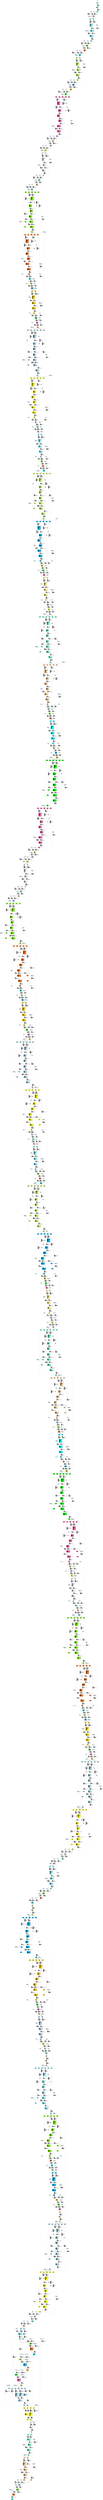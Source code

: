 digraph G {
graph [ fontsize=11 ];
node [ fontsize=11 ];
edge [ fontsize=10 ];
rankdir=BU
ranksep=1.5
nodesep=1
splines=spline
compound=true
Graphinfo [ label="" shape=plaintext, style=rounded, color=black, fontname="Arial-Bold" ];
subgraph cluster_1 { label="epoch 1"; fontsize=14; 
subgraph cluster_1_nodes { label="nodes "; peripheries=0;
Identity_inserted_id1092 ;  }

subgraph cluster_dma_1_in { label="dma inputs "; peripheries=0;
dma_6i1 ;  };

subgraph cluster_dma_1_out { label="dma outputs "; peripheries=0;
dma_4i1 ;  }
 }
subgraph cluster_2 { label="epoch 2"; fontsize=14; 
subgraph cluster_2_nodes { label="nodes "; peripheries=0;
Quantize_1 ;  }

subgraph cluster_dma_2_in { label=""; peripheries=0;
dummy_2[ style=invis ];  };
 }
dma_4i1:s -> dummy_2:n [ltail="cluster_1" lhead=cluster_2 strength=1000 penwidth=5];
subgraph cluster_3 { label="epoch 3"; fontsize=14; 
subgraph cluster_3_nodes { label="nodes "; peripheries=0;
Conv2D_3 ; Conv2D_3_mul_scale_6 ; Conv2D_3_off_bias_9 ;  }

subgraph cluster_dma_3_in { label="dma inputs "; peripheries=0;
dma_5i3 ; dma_0i3 ;  };

subgraph cluster_dma_3_out { label="dma outputs "; peripheries=0;
dma_6i3 ;  }
 }
Quantize_1:s -> dma_5i3:n [ltail="cluster_2" lhead=cluster_3 strength=1000 penwidth=5];
subgraph cluster_4 { label="epoch 4"; fontsize=14; 
subgraph cluster_4_nodes { label="nodes "; peripheries=0;
Dequantize_5 ;  }

subgraph cluster_dma_4_in { label=""; peripheries=0;
dummy_4[ style=invis ];  };
 }
dma_6i3:s -> dummy_4:n [ltail="cluster_3" lhead=cluster_4 strength=1000 penwidth=5];
subgraph cluster_5 { label="epoch 5"; fontsize=14; 
subgraph cluster_5_nodes { label="nodes "; peripheries=0;
PReLU_6 ;  }

subgraph cluster_dma_5_in { label=""; peripheries=0;
dummy_5[ style=invis ];  };
 }
Dequantize_5:s -> dummy_5:n [ltail="cluster_4" lhead=cluster_5 strength=1000 penwidth=5];
subgraph cluster_6 { label="epoch 6"; fontsize=14; 
subgraph cluster_6_nodes { label="nodes "; peripheries=0;
Quantize_7 ;  }

subgraph cluster_dma_6_in { label=""; peripheries=0;
dummy_6[ style=invis ];  };
 }
PReLU_6:s -> dummy_6:n [ltail="cluster_5" lhead=cluster_6 strength=1000 penwidth=5];
subgraph cluster_7 { label="epoch 7"; fontsize=14; 
subgraph cluster_7_nodes { label="nodes "; peripheries=0;
Conv2D_9 ; Conv2D_9_mul_scale_15 ; Conv2D_9_off_bias_18 ;  }

subgraph cluster_dma_7_in { label="dma inputs "; peripheries=0;
dma_4i7 ; dma_5i7 ;  };

subgraph cluster_dma_7_out { label="dma outputs "; peripheries=0;
dma_0i7 ;  }
 }
Quantize_7:s -> dma_4i7:n [ltail="cluster_6" lhead=cluster_7 strength=1000 penwidth=5];
subgraph cluster_8 { label="epoch 8"; fontsize=14; 
subgraph cluster_8_nodes { label="nodes "; peripheries=0;
Dequantize_11 ;  }

subgraph cluster_dma_8_in { label=""; peripheries=0;
dummy_8[ style=invis ];  };
 }
dma_0i7:s -> dummy_8:n [ltail="cluster_7" lhead=cluster_8 strength=1000 penwidth=5];
subgraph cluster_9 { label="epoch 9"; fontsize=14; 
subgraph cluster_9_nodes { label="nodes "; peripheries=0;
PReLU_12 ;  }

subgraph cluster_dma_9_in { label=""; peripheries=0;
dummy_9[ style=invis ];  };
 }
Dequantize_11:s -> dummy_9:n [ltail="cluster_8" lhead=cluster_9 strength=1000 penwidth=5];
subgraph cluster_10 { label="epoch 10"; fontsize=14; 
subgraph cluster_10_nodes { label="nodes "; peripheries=0;
Quantize_13 ;  }

subgraph cluster_dma_10_in { label=""; peripheries=0;
dummy_10[ style=invis ];  };
 }
PReLU_12:s -> dummy_10:n [ltail="cluster_9" lhead=cluster_10 strength=1000 penwidth=5];
subgraph cluster_11 { label="epoch 11"; fontsize=14; 
subgraph cluster_11_nodes { label="nodes "; peripheries=0;
Conv2D_15 ; Conv2D_15_ca_pipe_1 ; Conv2D_15_ca_pipe_2 ; Conv2D_15_ca_pipe_3 ; Conv2D_15_mul_scale_24 ; Conv2D_15_off_bias_27 ;  }

subgraph cluster_dma_11_in { label="dma inputs "; peripheries=0;
dma_9i11 ; dma_3i11 ; dma_8i11 ; dma_7i11 ; dma_1i11 ;  };

subgraph cluster_dma_11_out { label="dma outputs "; peripheries=0;
dma_4i11 ;  }
 }
Quantize_13:s -> dma_9i11:n [ltail="cluster_10" lhead=cluster_11 strength=1000 penwidth=5];
subgraph cluster_12 { label="epoch 12"; fontsize=14; 
subgraph cluster_12_nodes { label="nodes "; peripheries=0;
Dequantize_17 ;  }

subgraph cluster_dma_12_in { label=""; peripheries=0;
dummy_12[ style=invis ];  };
 }
dma_4i11:s -> dummy_12:n [ltail="cluster_11" lhead=cluster_12 strength=1000 penwidth=5];
subgraph cluster_13 { label="epoch 13"; fontsize=14; 
subgraph cluster_13_nodes { label="nodes "; peripheries=0;
PReLU_18 ;  }

subgraph cluster_dma_13_in { label=""; peripheries=0;
dummy_13[ style=invis ];  };
 }
Dequantize_17:s -> dummy_13:n [ltail="cluster_12" lhead=cluster_13 strength=1000 penwidth=5];
subgraph cluster_14 { label="epoch 14"; fontsize=14; 
subgraph cluster_14_nodes { label="nodes "; peripheries=0;
Quantize_19 ;  }

subgraph cluster_dma_14_in { label=""; peripheries=0;
dummy_14[ style=invis ];  };
 }
PReLU_18:s -> dummy_14:n [ltail="cluster_13" lhead=cluster_14 strength=1000 penwidth=5];
subgraph cluster_15 { label="epoch 15"; fontsize=14; 
subgraph cluster_15_nodes { label="nodes "; peripheries=0;
Conv2D_21 ; Conv2D_21_mul_scale_33 ; Conv2D_21_off_bias_36 ;  }

subgraph cluster_dma_15_in { label="dma inputs "; peripheries=0;
dma_8i15 ; dma_1i15 ;  };

subgraph cluster_dma_15_out { label="dma outputs "; peripheries=0;
dma_9i15 ;  }
 }
Quantize_19:s -> dma_8i15:n [ltail="cluster_14" lhead=cluster_15 strength=1000 penwidth=5];
subgraph cluster_16 { label="epoch 16"; fontsize=14; 
subgraph cluster_16_nodes { label="nodes "; peripheries=0;
Dequantize_23 ;  }

subgraph cluster_dma_16_in { label=""; peripheries=0;
dummy_16[ style=invis ];  };
 }
dma_9i15:s -> dummy_16:n [ltail="cluster_15" lhead=cluster_16 strength=1000 penwidth=5];
subgraph cluster_17 { label="epoch 17"; fontsize=14; 
subgraph cluster_17_nodes { label="nodes "; peripheries=0;
PReLU_24 ;  }

subgraph cluster_dma_17_in { label=""; peripheries=0;
dummy_17[ style=invis ];  };
 }
Dequantize_23:s -> dummy_17:n [ltail="cluster_16" lhead=cluster_17 strength=1000 penwidth=5];
subgraph cluster_18 { label="epoch 18"; fontsize=14; 
subgraph cluster_18_nodes { label="nodes "; peripheries=0;
Quantize_25 ;  }

subgraph cluster_dma_18_in { label=""; peripheries=0;
dummy_18[ style=invis ];  };
 }
PReLU_24:s -> dummy_18:n [ltail="cluster_17" lhead=cluster_18 strength=1000 penwidth=5];
subgraph cluster_19 { label="epoch 19"; fontsize=14; 
subgraph cluster_19_nodes { label="nodes "; peripheries=0;
Conv2D_27 ; Conv2D_27_ca_pipe_1 ; Conv2D_27_ca_pipe_2 ; Conv2D_27_ca_pipe_3 ; Conv2D_27_mul_scale_42 ; Conv2D_27_off_bias_45 ;  }

subgraph cluster_dma_19_in { label="dma inputs "; peripheries=0;
dma_4i19 ; dma_7i19 ; dma_5i19 ; dma_0i19 ; dma_8i19 ;  };

subgraph cluster_dma_19_out { label="dma outputs "; peripheries=0;
dma_6i19 ; dma_6i19 ; dma_6i19 ; dma_6i19 ; dma_6i19 ;  }
dma_2i19 ; dma_1i19 ;  }
Quantize_25:s -> dma_4i19:n [ltail="cluster_18" lhead=cluster_19 strength=1000 penwidth=5];
subgraph cluster_20 { label="epoch 20"; fontsize=14; 
subgraph cluster_20_nodes { label="nodes "; peripheries=0;
Conv2D_30 ; Conv2D_30_ca_pipe_1 ; Conv2D_30_ca_pipe_2 ; Conv2D_30_ca_pipe_3 ; Conv2D_30_mul_scale_51 ; Conv2D_30_off_bias_54 ;  }

subgraph cluster_dma_20_in { label="dma inputs "; peripheries=0;
dma_2i20 ; dma_0i20 ; dma_7i20 ; dma_5i20 ; dma_8i20 ;  };

subgraph cluster_dma_20_out { label="dma outputs "; peripheries=0;
dma_1i20 ;  }
 }
dma_6i19:s -> dma_2i20:n [ltail="cluster_19" lhead=cluster_20 strength=1000 penwidth=5];
subgraph cluster_21 { label="epoch 21"; fontsize=14; 
subgraph cluster_21_nodes { label="nodes "; peripheries=0;
Dequantize_32 ;  }

subgraph cluster_dma_21_in { label=""; peripheries=0;
dummy_21[ style=invis ];  };
 }
dma_1i20:s -> dummy_21:n [ltail="cluster_20" lhead=cluster_21 strength=1000 penwidth=5];
subgraph cluster_22 { label="epoch 22"; fontsize=14; 
subgraph cluster_22_nodes { label="nodes "; peripheries=0;
PReLU_33 ;  }

subgraph cluster_dma_22_in { label=""; peripheries=0;
dummy_22[ style=invis ];  };
 }
Dequantize_32:s -> dummy_22:n [ltail="cluster_21" lhead=cluster_22 strength=1000 penwidth=5];
subgraph cluster_23 { label="epoch 23"; fontsize=14; 
subgraph cluster_23_nodes { label="nodes "; peripheries=0;
Quantize_34 ;  }

subgraph cluster_dma_23_in { label=""; peripheries=0;
dummy_23[ style=invis ];  };
 }
PReLU_33:s -> dummy_23:n [ltail="cluster_22" lhead=cluster_23 strength=1000 penwidth=5];
subgraph cluster_24 { label="epoch 24"; fontsize=14; 
subgraph cluster_24_nodes { label="nodes "; peripheries=0;
Conv2D_36 ; Conv2D_36_mul_scale_60 ; Conv2D_36_off_bias_63 ;  }

subgraph cluster_dma_24_in { label="dma inputs "; peripheries=0;
dma_2i24 ; dma_9i24 ;  };

subgraph cluster_dma_24_out { label="dma outputs "; peripheries=0;
dma_1i24 ;  }
 }
Quantize_34:s -> dma_2i24:n [ltail="cluster_23" lhead=cluster_24 strength=1000 penwidth=5];
subgraph cluster_25 { label="epoch 25"; fontsize=14; 
subgraph cluster_25_nodes { label="nodes "; peripheries=0;
Dequantize_38 ;  }

subgraph cluster_dma_25_in { label=""; peripheries=0;
dummy_25[ style=invis ];  };
 }
dma_1i24:s -> dummy_25:n [ltail="cluster_24" lhead=cluster_25 strength=1000 penwidth=5];
subgraph cluster_26 { label="epoch 26"; fontsize=14; 
subgraph cluster_26_nodes { label="nodes "; peripheries=0;
PReLU_39 ;  }

subgraph cluster_dma_26_in { label=""; peripheries=0;
dummy_26[ style=invis ];  };
 }
Dequantize_38:s -> dummy_26:n [ltail="cluster_25" lhead=cluster_26 strength=1000 penwidth=5];
subgraph cluster_27 { label="epoch 27"; fontsize=14; 
subgraph cluster_27_nodes { label="nodes "; peripheries=0;
Quantize_40 ;  }

subgraph cluster_dma_27_in { label=""; peripheries=0;
dummy_27[ style=invis ];  };
 }
PReLU_39:s -> dummy_27:n [ltail="cluster_26" lhead=cluster_27 strength=1000 penwidth=5];
subgraph cluster_28 { label="epoch 28"; fontsize=14; 
subgraph cluster_28_nodes { label="nodes "; peripheries=0;
Conv2D_42 ; Conv2D_42_ca_pipe_1 ; Conv2D_42_ca_pipe_2 ; Conv2D_42_ca_pipe_3 ; Conv2D_42_mul_scale_69 ; Conv2D_42_off_bias_72 ; Add_45 ;  }

subgraph cluster_dma_28_in { label="dma inputs "; peripheries=0;
dma_1i28 ; dma_2i28 ; dma_6i28 ; dma_8i28 ; dma_5i28 ; dma_3i28 ;  };

subgraph cluster_dma_28_out { label="dma outputs "; peripheries=0;
dma_7i28 ; dma_7i28 ; dma_7i28 ; dma_7i28 ; dma_7i28 ;  }
dma_4i28 ; dma_9i28 ;  }
Quantize_40:s -> dma_3i28:n [ltail="cluster_27" lhead=cluster_28 strength=1000 penwidth=5];
subgraph cluster_29 { label="epoch 29"; fontsize=14; 
subgraph cluster_29_nodes { label="nodes "; peripheries=0;
Conv2D_48 ; Conv2D_48_ca_pipe_1 ; Conv2D_48_ca_pipe_2 ; Conv2D_48_ca_pipe_3 ; Conv2D_48_mul_scale_78 ; Conv2D_48_off_bias_81 ;  }

subgraph cluster_dma_29_in { label="dma inputs "; peripheries=0;
dma_4i29 ; dma_1i29 ; dma_6i29 ; dma_5i29 ; dma_8i29 ;  };

subgraph cluster_dma_29_out { label="dma outputs "; peripheries=0;
dma_0i29 ;  }
 }
dma_7i28:s -> dma_4i29:n [ltail="cluster_28" lhead=cluster_29 strength=1000 penwidth=5];
subgraph cluster_30 { label="epoch 30"; fontsize=14; 
subgraph cluster_30_nodes { label="nodes "; peripheries=0;
Dequantize_50 ;  }

subgraph cluster_dma_30_in { label=""; peripheries=0;
dummy_30[ style=invis ];  };
 }
dma_0i29:s -> dummy_30:n [ltail="cluster_29" lhead=cluster_30 strength=1000 penwidth=5];
subgraph cluster_31 { label="epoch 31"; fontsize=14; 
subgraph cluster_31_nodes { label="nodes "; peripheries=0;
PReLU_51 ;  }

subgraph cluster_dma_31_in { label=""; peripheries=0;
dummy_31[ style=invis ];  };
 }
Dequantize_50:s -> dummy_31:n [ltail="cluster_30" lhead=cluster_31 strength=1000 penwidth=5];
subgraph cluster_32 { label="epoch 32"; fontsize=14; 
subgraph cluster_32_nodes { label="nodes "; peripheries=0;
Quantize_52 ;  }

subgraph cluster_dma_32_in { label=""; peripheries=0;
dummy_32[ style=invis ];  };
 }
PReLU_51:s -> dummy_32:n [ltail="cluster_31" lhead=cluster_32 strength=1000 penwidth=5];
subgraph cluster_33 { label="epoch 33"; fontsize=14; 
subgraph cluster_33_nodes { label="nodes "; peripheries=0;
Conv2D_54 ; Conv2D_54_mul_scale_87 ; Conv2D_54_off_bias_90 ;  }

subgraph cluster_dma_33_in { label="dma inputs "; peripheries=0;
dma_4i33 ; dma_7i33 ;  };

subgraph cluster_dma_33_out { label="dma outputs "; peripheries=0;
dma_1i33 ;  }
 }
Quantize_52:s -> dma_4i33:n [ltail="cluster_32" lhead=cluster_33 strength=1000 penwidth=5];
subgraph cluster_34 { label="epoch 34"; fontsize=14; 
subgraph cluster_34_nodes { label="nodes "; peripheries=0;
Dequantize_56 ;  }

subgraph cluster_dma_34_in { label=""; peripheries=0;
dummy_34[ style=invis ];  };
 }
dma_1i33:s -> dummy_34:n [ltail="cluster_33" lhead=cluster_34 strength=1000 penwidth=5];
subgraph cluster_35 { label="epoch 35"; fontsize=14; 
subgraph cluster_35_nodes { label="nodes "; peripheries=0;
PReLU_57 ;  }

subgraph cluster_dma_35_in { label=""; peripheries=0;
dummy_35[ style=invis ];  };
 }
Dequantize_56:s -> dummy_35:n [ltail="cluster_34" lhead=cluster_35 strength=1000 penwidth=5];
subgraph cluster_36 { label="epoch 36"; fontsize=14; 
subgraph cluster_36_nodes { label="nodes "; peripheries=0;
Quantize_58 ;  }

subgraph cluster_dma_36_in { label=""; peripheries=0;
dummy_36[ style=invis ];  };
 }
PReLU_57:s -> dummy_36:n [ltail="cluster_35" lhead=cluster_36 strength=1000 penwidth=5];
subgraph cluster_37 { label="epoch 37"; fontsize=14; 
subgraph cluster_37_nodes { label="nodes "; peripheries=0;
Conv2D_60 ; Conv2D_60_ca_pipe_1 ; Conv2D_60_ca_pipe_2 ; Conv2D_60_ca_pipe_3 ; Conv2D_60_mul_scale_96 ; Conv2D_60_off_bias_99 ; Add_63 ;  }

subgraph cluster_dma_37_in { label="dma inputs "; peripheries=0;
dma_6i37 ; dma_8i37 ; dma_9i37 ; dma_4i37 ; dma_5i37 ; dma_3i37 ;  };

subgraph cluster_dma_37_out { label="dma outputs "; peripheries=0;
dma_2i37 ; dma_2i37 ; dma_2i37 ; dma_2i37 ; dma_2i37 ;  }
dma_1i37 ; dma_7i37 ;  }
Quantize_58:s -> dma_3i37:n [ltail="cluster_36" lhead=cluster_37 strength=1000 penwidth=5];
subgraph cluster_38 { label="epoch 38"; fontsize=14; 
subgraph cluster_38_nodes { label="nodes "; peripheries=0;
Conv2D_66 ; Conv2D_66_ca_pipe_1 ; Conv2D_66_ca_pipe_2 ; Conv2D_66_ca_pipe_3 ; Conv2D_66_mul_scale_105 ; Conv2D_66_off_bias_108 ;  }

subgraph cluster_dma_38_in { label="dma inputs "; peripheries=0;
dma_6i38 ; dma_2i38 ; dma_5i38 ; dma_3i38 ; dma_4i38 ;  };

subgraph cluster_dma_38_out { label="dma outputs "; peripheries=0;
dma_8i38 ;  }
 }
dma_2i37:s -> dma_6i38:n [ltail="cluster_37" lhead=cluster_38 strength=1000 penwidth=5];
subgraph cluster_39 { label="epoch 39"; fontsize=14; 
subgraph cluster_39_nodes { label="nodes "; peripheries=0;
Dequantize_68 ;  }

subgraph cluster_dma_39_in { label=""; peripheries=0;
dummy_39[ style=invis ];  };
 }
dma_8i38:s -> dummy_39:n [ltail="cluster_38" lhead=cluster_39 strength=1000 penwidth=5];
subgraph cluster_40 { label="epoch 40"; fontsize=14; 
subgraph cluster_40_nodes { label="nodes "; peripheries=0;
PReLU_69 ;  }

subgraph cluster_dma_40_in { label=""; peripheries=0;
dummy_40[ style=invis ];  };
 }
Dequantize_68:s -> dummy_40:n [ltail="cluster_39" lhead=cluster_40 strength=1000 penwidth=5];
subgraph cluster_41 { label="epoch 41"; fontsize=14; 
subgraph cluster_41_nodes { label="nodes "; peripheries=0;
Quantize_70 ;  }

subgraph cluster_dma_41_in { label=""; peripheries=0;
dummy_41[ style=invis ];  };
 }
PReLU_69:s -> dummy_41:n [ltail="cluster_40" lhead=cluster_41 strength=1000 penwidth=5];
subgraph cluster_42 { label="epoch 42"; fontsize=14; 
subgraph cluster_42_nodes { label="nodes "; peripheries=0;
Conv2D_72 ; Conv2D_72_mul_scale_114 ; Conv2D_72_off_bias_117 ;  }

subgraph cluster_dma_42_in { label="dma inputs "; peripheries=0;
dma_4i42 ; dma_9i42 ;  };

subgraph cluster_dma_42_out { label="dma outputs "; peripheries=0;
dma_1i42 ;  }
 }
Quantize_70:s -> dma_4i42:n [ltail="cluster_41" lhead=cluster_42 strength=1000 penwidth=5];
subgraph cluster_43 { label="epoch 43"; fontsize=14; 
subgraph cluster_43_nodes { label="nodes "; peripheries=0;
Dequantize_74 ;  }

subgraph cluster_dma_43_in { label=""; peripheries=0;
dummy_43[ style=invis ];  };
 }
dma_1i42:s -> dummy_43:n [ltail="cluster_42" lhead=cluster_43 strength=1000 penwidth=5];
subgraph cluster_44 { label="epoch 44"; fontsize=14; 
subgraph cluster_44_nodes { label="nodes "; peripheries=0;
PReLU_75 ;  }

subgraph cluster_dma_44_in { label=""; peripheries=0;
dummy_44[ style=invis ];  };
 }
Dequantize_74:s -> dummy_44:n [ltail="cluster_43" lhead=cluster_44 strength=1000 penwidth=5];
subgraph cluster_45 { label="epoch 45"; fontsize=14; 
subgraph cluster_45_nodes { label="nodes "; peripheries=0;
Quantize_76 ;  }

subgraph cluster_dma_45_in { label=""; peripheries=0;
dummy_45[ style=invis ];  };
 }
PReLU_75:s -> dummy_45:n [ltail="cluster_44" lhead=cluster_45 strength=1000 penwidth=5];
subgraph cluster_46 { label="epoch 46"; fontsize=14; 
subgraph cluster_46_nodes { label="nodes "; peripheries=0;
Conv2D_78 ; Conv2D_78_ca_pipe_1 ; Conv2D_78_ca_pipe_2 ; Conv2D_78_ca_pipe_3 ; Conv2D_78_mul_scale_123 ; Conv2D_78_off_bias_126 ; Add_81 ;  }

subgraph cluster_dma_46_in { label="dma inputs "; peripheries=0;
dma_7i46 ; dma_3i46 ; dma_1i46 ; dma_4i46 ; dma_8i46 ; dma_6i46 ;  };

subgraph cluster_dma_46_out { label="dma outputs "; peripheries=0;
dma_2i46 ; dma_2i46 ; dma_2i46 ; dma_2i46 ; dma_2i46 ;  }
dma_5i46 ; dma_0i46 ;  }
Quantize_76:s -> dma_6i46:n [ltail="cluster_45" lhead=cluster_46 strength=1000 penwidth=5];
subgraph cluster_47 { label="epoch 47"; fontsize=14; 
subgraph cluster_47_nodes { label="nodes "; peripheries=0;
Conv2D_84 ; Conv2D_84_ca_pipe_1 ; Conv2D_84_ca_pipe_2 ; Conv2D_84_ca_pipe_3 ; Conv2D_84_mul_scale_132 ; Conv2D_84_off_bias_135 ;  }

subgraph cluster_dma_47_in { label="dma inputs "; peripheries=0;
dma_7i47 ; dma_0i47 ; dma_3i47 ; dma_4i47 ; dma_6i47 ;  };

subgraph cluster_dma_47_out { label="dma outputs "; peripheries=0;
dma_8i47 ;  }
 }
dma_2i46:s -> dma_7i47:n [ltail="cluster_46" lhead=cluster_47 strength=1000 penwidth=5];
subgraph cluster_48 { label="epoch 48"; fontsize=14; 
subgraph cluster_48_nodes { label="nodes "; peripheries=0;
Dequantize_86 ;  }

subgraph cluster_dma_48_in { label=""; peripheries=0;
dummy_48[ style=invis ];  };
 }
dma_8i47:s -> dummy_48:n [ltail="cluster_47" lhead=cluster_48 strength=1000 penwidth=5];
subgraph cluster_49 { label="epoch 49"; fontsize=14; 
subgraph cluster_49_nodes { label="nodes "; peripheries=0;
PReLU_87 ;  }

subgraph cluster_dma_49_in { label=""; peripheries=0;
dummy_49[ style=invis ];  };
 }
Dequantize_86:s -> dummy_49:n [ltail="cluster_48" lhead=cluster_49 strength=1000 penwidth=5];
subgraph cluster_50 { label="epoch 50"; fontsize=14; 
subgraph cluster_50_nodes { label="nodes "; peripheries=0;
Quantize_88 ;  }

subgraph cluster_dma_50_in { label=""; peripheries=0;
dummy_50[ style=invis ];  };
 }
PReLU_87:s -> dummy_50:n [ltail="cluster_49" lhead=cluster_50 strength=1000 penwidth=5];
subgraph cluster_51 { label="epoch 51"; fontsize=14; 
subgraph cluster_51_nodes { label="nodes "; peripheries=0;
Conv2D_90 ; Conv2D_90_mul_scale_141 ; Conv2D_90_off_bias_144 ;  }

subgraph cluster_dma_51_in { label="dma inputs "; peripheries=0;
dma_9i51 ; dma_4i51 ;  };

subgraph cluster_dma_51_out { label="dma outputs "; peripheries=0;
dma_8i51 ;  }
 }
Quantize_88:s -> dma_9i51:n [ltail="cluster_50" lhead=cluster_51 strength=1000 penwidth=5];
subgraph cluster_52 { label="epoch 52"; fontsize=14; 
subgraph cluster_52_nodes { label="nodes "; peripheries=0;
Dequantize_92 ;  }

subgraph cluster_dma_52_in { label=""; peripheries=0;
dummy_52[ style=invis ];  };
 }
dma_8i51:s -> dummy_52:n [ltail="cluster_51" lhead=cluster_52 strength=1000 penwidth=5];
subgraph cluster_53 { label="epoch 53"; fontsize=14; 
subgraph cluster_53_nodes { label="nodes "; peripheries=0;
PReLU_93 ;  }

subgraph cluster_dma_53_in { label=""; peripheries=0;
dummy_53[ style=invis ];  };
 }
Dequantize_92:s -> dummy_53:n [ltail="cluster_52" lhead=cluster_53 strength=1000 penwidth=5];
subgraph cluster_54 { label="epoch 54"; fontsize=14; 
subgraph cluster_54_nodes { label="nodes "; peripheries=0;
Quantize_94 ;  }

subgraph cluster_dma_54_in { label=""; peripheries=0;
dummy_54[ style=invis ];  };
 }
PReLU_93:s -> dummy_54:n [ltail="cluster_53" lhead=cluster_54 strength=1000 penwidth=5];
subgraph cluster_55 { label="epoch 55"; fontsize=14; 
subgraph cluster_55_nodes { label="nodes "; peripheries=0;
Conv2D_96 ; Conv2D_96_ca_pipe_1 ; Conv2D_96_ca_pipe_2 ; Conv2D_96_ca_pipe_3 ; Conv2D_96_mul_scale_150 ; Conv2D_96_off_bias_153 ; Add_99 ;  }

subgraph cluster_dma_55_in { label="dma inputs "; peripheries=0;
dma_8i55 ; dma_0i55 ; dma_2i55 ; dma_4i55 ; dma_5i55 ; dma_3i55 ;  };

subgraph cluster_dma_55_out { label="dma outputs "; peripheries=0;
dma_9i55 ; dma_9i55 ; dma_9i55 ; dma_9i55 ;  }
dma_6i55 ; dma_1i55 ;  }
Quantize_94:s -> dma_3i55:n [ltail="cluster_54" lhead=cluster_55 strength=1000 penwidth=5];
subgraph cluster_56 { label="epoch 56"; fontsize=14; 
subgraph cluster_56_nodes { label="nodes "; peripheries=0;
Conv2D_102 ; Conv2D_102_ca_pipe_1 ; Conv2D_102_ca_pipe_2 ; Conv2D_102_ca_pipe_3 ; Conv2D_102_mul_scale_159 ; Conv2D_102_off_bias_162 ;  }

subgraph cluster_dma_56_in { label="dma inputs "; peripheries=0;
dma_3i56 ; dma_8i56 ; dma_0i56 ; dma_2i56 ; dma_6i56 ;  };

subgraph cluster_dma_56_out { label="dma outputs "; peripheries=0;
dma_7i56 ;  }
 }
dma_9i55:s -> dma_3i56:n [ltail="cluster_55" lhead=cluster_56 strength=1000 penwidth=5];
subgraph cluster_57 { label="epoch 57"; fontsize=14; 
subgraph cluster_57_nodes { label="nodes "; peripheries=0;
Dequantize_104 ;  }

subgraph cluster_dma_57_in { label=""; peripheries=0;
dummy_57[ style=invis ];  };
 }
dma_7i56:s -> dummy_57:n [ltail="cluster_56" lhead=cluster_57 strength=1000 penwidth=5];
subgraph cluster_58 { label="epoch 58"; fontsize=14; 
subgraph cluster_58_nodes { label="nodes "; peripheries=0;
PReLU_105 ;  }

subgraph cluster_dma_58_in { label=""; peripheries=0;
dummy_58[ style=invis ];  };
 }
Dequantize_104:s -> dummy_58:n [ltail="cluster_57" lhead=cluster_58 strength=1000 penwidth=5];
subgraph cluster_59 { label="epoch 59"; fontsize=14; 
subgraph cluster_59_nodes { label="nodes "; peripheries=0;
Quantize_106 ;  }

subgraph cluster_dma_59_in { label=""; peripheries=0;
dummy_59[ style=invis ];  };
 }
PReLU_105:s -> dummy_59:n [ltail="cluster_58" lhead=cluster_59 strength=1000 penwidth=5];
subgraph cluster_60 { label="epoch 60"; fontsize=14; 
subgraph cluster_60_nodes { label="nodes "; peripheries=0;
Conv2D_108 ; Conv2D_108_mul_scale_168 ; Conv2D_108_off_bias_171 ;  }

subgraph cluster_dma_60_in { label="dma inputs "; peripheries=0;
dma_0i60 ; dma_9i60 ;  };

subgraph cluster_dma_60_out { label="dma outputs "; peripheries=0;
dma_4i60 ;  }
 }
Quantize_106:s -> dma_0i60:n [ltail="cluster_59" lhead=cluster_60 strength=1000 penwidth=5];
subgraph cluster_61 { label="epoch 61"; fontsize=14; 
subgraph cluster_61_nodes { label="nodes "; peripheries=0;
Dequantize_110 ;  }

subgraph cluster_dma_61_in { label=""; peripheries=0;
dummy_61[ style=invis ];  };
 }
dma_4i60:s -> dummy_61:n [ltail="cluster_60" lhead=cluster_61 strength=1000 penwidth=5];
subgraph cluster_62 { label="epoch 62"; fontsize=14; 
subgraph cluster_62_nodes { label="nodes "; peripheries=0;
PReLU_111 ;  }

subgraph cluster_dma_62_in { label=""; peripheries=0;
dummy_62[ style=invis ];  };
 }
Dequantize_110:s -> dummy_62:n [ltail="cluster_61" lhead=cluster_62 strength=1000 penwidth=5];
subgraph cluster_63 { label="epoch 63"; fontsize=14; 
subgraph cluster_63_nodes { label="nodes "; peripheries=0;
Quantize_112 ;  }

subgraph cluster_dma_63_in { label=""; peripheries=0;
dummy_63[ style=invis ];  };
 }
PReLU_111:s -> dummy_63:n [ltail="cluster_62" lhead=cluster_63 strength=1000 penwidth=5];
subgraph cluster_64 { label="epoch 64"; fontsize=14; 
subgraph cluster_64_nodes { label="nodes "; peripheries=0;
Conv2D_114 ; Conv2D_114_ca_pipe_1 ; Conv2D_114_ca_pipe_2 ; Conv2D_114_ca_pipe_3 ; Conv2D_114_mul_scale_177 ; Conv2D_114_off_bias_180 ;  }

subgraph cluster_dma_64_in { label="dma inputs "; peripheries=0;
dma_2i64 ; dma_0i64 ; dma_4i64 ; dma_9i64 ; dma_1i64 ;  };

subgraph cluster_dma_64_out { label="dma outputs "; peripheries=0;
dma_6i64 ; dma_6i64 ; dma_6i64 ; dma_6i64 ; dma_6i64 ;  }
dma_5i64 ; dma_3i64 ;  }
Quantize_112:s -> dma_2i64:n [ltail="cluster_63" lhead=cluster_64 strength=1000 penwidth=5];
subgraph cluster_65 { label="epoch 65"; fontsize=14; 
subgraph cluster_65_nodes { label="nodes "; peripheries=0;
Conv2D_117 ; Conv2D_117_ca_pipe_1 ; Conv2D_117_ca_pipe_2 ; Conv2D_117_ca_pipe_3 ; Conv2D_117_mul_scale_186 ; Conv2D_117_off_bias_189 ;  }

subgraph cluster_dma_65_in { label="dma inputs "; peripheries=0;
dma_9i65 ; dma_3i65 ; dma_5i65 ; dma_1i65 ; dma_4i65 ;  };

subgraph cluster_dma_65_out { label="dma outputs "; peripheries=0;
dma_6i65 ;  }
dma_8i65 ; dma_2i65 ;  }
dma_6i64:s -> dma_9i65:n [ltail="cluster_64" lhead=cluster_65 strength=1000 penwidth=5];
subgraph cluster_66 { label="epoch 66"; fontsize=14; 
subgraph cluster_66_nodes { label="nodes "; peripheries=0;
Dequantize_119 ;  }

subgraph cluster_dma_66_in { label=""; peripheries=0;
dummy_66[ style=invis ];  };
 }
dma_6i65:s -> dummy_66:n [ltail="cluster_65" lhead=cluster_66 strength=1000 penwidth=5];
subgraph cluster_67 { label="epoch 67"; fontsize=14; 
subgraph cluster_67_nodes { label="nodes "; peripheries=0;
PReLU_120 ;  }

subgraph cluster_dma_67_in { label=""; peripheries=0;
dummy_67[ style=invis ];  };
 }
Dequantize_119:s -> dummy_67:n [ltail="cluster_66" lhead=cluster_67 strength=1000 penwidth=5];
subgraph cluster_68 { label="epoch 68"; fontsize=14; 
subgraph cluster_68_nodes { label="nodes "; peripheries=0;
Quantize_121 ;  }

subgraph cluster_dma_68_in { label=""; peripheries=0;
dummy_68[ style=invis ];  };
 }
PReLU_120:s -> dummy_68:n [ltail="cluster_67" lhead=cluster_68 strength=1000 penwidth=5];
subgraph cluster_69 { label="epoch 69"; fontsize=14; 
subgraph cluster_69_nodes { label="nodes "; peripheries=0;
Conv2D_123 ; Conv2D_123_mul_scale_195 ; Conv2D_123_off_bias_198 ;  }

subgraph cluster_dma_69_in { label="dma inputs "; peripheries=0;
dma_9i69 ; dma_6i69 ;  };

subgraph cluster_dma_69_out { label="dma outputs "; peripheries=0;
dma_1i69 ;  }
 }
Quantize_121:s -> dma_9i69:n [ltail="cluster_68" lhead=cluster_69 strength=1000 penwidth=5];
subgraph cluster_70 { label="epoch 70"; fontsize=14; 
subgraph cluster_70_nodes { label="nodes "; peripheries=0;
Dequantize_125 ;  }

subgraph cluster_dma_70_in { label=""; peripheries=0;
dummy_70[ style=invis ];  };
 }
dma_1i69:s -> dummy_70:n [ltail="cluster_69" lhead=cluster_70 strength=1000 penwidth=5];
subgraph cluster_71 { label="epoch 71"; fontsize=14; 
subgraph cluster_71_nodes { label="nodes "; peripheries=0;
PReLU_126 ;  }

subgraph cluster_dma_71_in { label=""; peripheries=0;
dummy_71[ style=invis ];  };
 }
Dequantize_125:s -> dummy_71:n [ltail="cluster_70" lhead=cluster_71 strength=1000 penwidth=5];
subgraph cluster_72 { label="epoch 72"; fontsize=14; 
subgraph cluster_72_nodes { label="nodes "; peripheries=0;
Quantize_127 ;  }

subgraph cluster_dma_72_in { label=""; peripheries=0;
dummy_72[ style=invis ];  };
 }
PReLU_126:s -> dummy_72:n [ltail="cluster_71" lhead=cluster_72 strength=1000 penwidth=5];
subgraph cluster_73 { label="epoch 73"; fontsize=14; 
subgraph cluster_73_nodes { label="nodes "; peripheries=0;
Conv2D_129 ; Conv2D_129_ca_pipe_1 ; Conv2D_129_ca_pipe_2 ; Conv2D_129_ca_pipe_3 ; Conv2D_129_mul_scale_204 ; Conv2D_129_off_bias_207 ; Add_132 ;  }

subgraph cluster_dma_73_in { label="dma inputs "; peripheries=0;
dma_3i73 ; dma_6i73 ; dma_9i73 ; dma_5i73 ; dma_2i73 ; dma_0i73 ;  };

subgraph cluster_dma_73_out { label="dma outputs "; peripheries=0;
dma_8i73 ; dma_8i73 ; dma_8i73 ; dma_8i73 ; dma_8i73 ;  }
dma_4i73 ; dma_7i73 ;  }
Quantize_127:s -> dma_0i73:n [ltail="cluster_72" lhead=cluster_73 strength=1000 penwidth=5];
subgraph cluster_74 { label="epoch 74"; fontsize=14; 
subgraph cluster_74_nodes { label="nodes "; peripheries=0;
Conv2D_135 ; Conv2D_135_ca_pipe_1 ; Conv2D_135_ca_pipe_2 ; Conv2D_135_ca_pipe_3 ; Conv2D_135_mul_scale_213 ; Conv2D_135_off_bias_216 ;  }

subgraph cluster_dma_74_in { label="dma inputs "; peripheries=0;
dma_1i74 ; dma_5i74 ; dma_0i74 ; dma_6i74 ; dma_9i74 ;  };

subgraph cluster_dma_74_out { label="dma outputs "; peripheries=0;
dma_7i74 ;  }
dma_2i74 ; dma_4i74 ;  }
dma_8i73:s -> dma_1i74:n [ltail="cluster_73" lhead=cluster_74 strength=1000 penwidth=5];
subgraph cluster_75 { label="epoch 75"; fontsize=14; 
subgraph cluster_75_nodes { label="nodes "; peripheries=0;
Dequantize_137 ;  }

subgraph cluster_dma_75_in { label=""; peripheries=0;
dummy_75[ style=invis ];  };
 }
dma_7i74:s -> dummy_75:n [ltail="cluster_74" lhead=cluster_75 strength=1000 penwidth=5];
subgraph cluster_76 { label="epoch 76"; fontsize=14; 
subgraph cluster_76_nodes { label="nodes "; peripheries=0;
PReLU_138 ;  }

subgraph cluster_dma_76_in { label=""; peripheries=0;
dummy_76[ style=invis ];  };
 }
Dequantize_137:s -> dummy_76:n [ltail="cluster_75" lhead=cluster_76 strength=1000 penwidth=5];
subgraph cluster_77 { label="epoch 77"; fontsize=14; 
subgraph cluster_77_nodes { label="nodes "; peripheries=0;
Quantize_139 ;  }

subgraph cluster_dma_77_in { label=""; peripheries=0;
dummy_77[ style=invis ];  };
 }
PReLU_138:s -> dummy_77:n [ltail="cluster_76" lhead=cluster_77 strength=1000 penwidth=5];
subgraph cluster_78 { label="epoch 78"; fontsize=14; 
subgraph cluster_78_nodes { label="nodes "; peripheries=0;
Conv2D_141 ; Conv2D_141_mul_scale_222 ; Conv2D_141_off_bias_225 ;  }

subgraph cluster_dma_78_in { label="dma inputs "; peripheries=0;
dma_7i78 ; dma_0i78 ;  };

subgraph cluster_dma_78_out { label="dma outputs "; peripheries=0;
dma_9i78 ;  }
 }
Quantize_139:s -> dma_7i78:n [ltail="cluster_77" lhead=cluster_78 strength=1000 penwidth=5];
subgraph cluster_79 { label="epoch 79"; fontsize=14; 
subgraph cluster_79_nodes { label="nodes "; peripheries=0;
Dequantize_143 ;  }

subgraph cluster_dma_79_in { label=""; peripheries=0;
dummy_79[ style=invis ];  };
 }
dma_9i78:s -> dummy_79:n [ltail="cluster_78" lhead=cluster_79 strength=1000 penwidth=5];
subgraph cluster_80 { label="epoch 80"; fontsize=14; 
subgraph cluster_80_nodes { label="nodes "; peripheries=0;
PReLU_144 ;  }

subgraph cluster_dma_80_in { label=""; peripheries=0;
dummy_80[ style=invis ];  };
 }
Dequantize_143:s -> dummy_80:n [ltail="cluster_79" lhead=cluster_80 strength=1000 penwidth=5];
subgraph cluster_81 { label="epoch 81"; fontsize=14; 
subgraph cluster_81_nodes { label="nodes "; peripheries=0;
Quantize_145 ;  }

subgraph cluster_dma_81_in { label=""; peripheries=0;
dummy_81[ style=invis ];  };
 }
PReLU_144:s -> dummy_81:n [ltail="cluster_80" lhead=cluster_81 strength=1000 penwidth=5];
subgraph cluster_82 { label="epoch 82"; fontsize=14; 
subgraph cluster_82_nodes { label="nodes "; peripheries=0;
Conv2D_147 ; Conv2D_147_ca_pipe_1 ; Conv2D_147_ca_pipe_2 ; Conv2D_147_ca_pipe_3 ; Conv2D_147_mul_scale_231 ; Conv2D_147_off_bias_234 ; Add_150 ;  }

subgraph cluster_dma_82_in { label="dma inputs "; peripheries=0;
dma_2i82 ; dma_5i82 ; dma_0i82 ; dma_1i82 ; dma_4i82 ; dma_3i82 ;  };

subgraph cluster_dma_82_out { label="dma outputs "; peripheries=0;
dma_8i82 ; dma_8i82 ; dma_8i82 ; dma_8i82 ; dma_8i82 ;  }
dma_6i82 ; dma_7i82 ;  }
Quantize_145:s -> dma_3i82:n [ltail="cluster_81" lhead=cluster_82 strength=1000 penwidth=5];
subgraph cluster_83 { label="epoch 83"; fontsize=14; 
subgraph cluster_83_nodes { label="nodes "; peripheries=0;
Conv2D_153 ; Conv2D_153_ca_pipe_1 ; Conv2D_153_ca_pipe_2 ; Conv2D_153_ca_pipe_3 ; Conv2D_153_mul_scale_240 ; Conv2D_153_off_bias_243 ;  }

subgraph cluster_dma_83_in { label="dma inputs "; peripheries=0;
dma_4i83 ; dma_8i83 ; dma_7i83 ; dma_3i83 ; dma_5i83 ;  };

subgraph cluster_dma_83_out { label="dma outputs "; peripheries=0;
dma_9i83 ;  }
dma_0i83 ; dma_2i83 ;  }
dma_8i82:s -> dma_4i83:n [ltail="cluster_82" lhead=cluster_83 strength=1000 penwidth=5];
subgraph cluster_84 { label="epoch 84"; fontsize=14; 
subgraph cluster_84_nodes { label="nodes "; peripheries=0;
Dequantize_155 ;  }

subgraph cluster_dma_84_in { label=""; peripheries=0;
dummy_84[ style=invis ];  };
 }
dma_9i83:s -> dummy_84:n [ltail="cluster_83" lhead=cluster_84 strength=1000 penwidth=5];
subgraph cluster_85 { label="epoch 85"; fontsize=14; 
subgraph cluster_85_nodes { label="nodes "; peripheries=0;
PReLU_156 ;  }

subgraph cluster_dma_85_in { label=""; peripheries=0;
dummy_85[ style=invis ];  };
 }
Dequantize_155:s -> dummy_85:n [ltail="cluster_84" lhead=cluster_85 strength=1000 penwidth=5];
subgraph cluster_86 { label="epoch 86"; fontsize=14; 
subgraph cluster_86_nodes { label="nodes "; peripheries=0;
Quantize_157 ;  }

subgraph cluster_dma_86_in { label=""; peripheries=0;
dummy_86[ style=invis ];  };
 }
PReLU_156:s -> dummy_86:n [ltail="cluster_85" lhead=cluster_86 strength=1000 penwidth=5];
subgraph cluster_87 { label="epoch 87"; fontsize=14; 
subgraph cluster_87_nodes { label="nodes "; peripheries=0;
Conv2D_159 ; Conv2D_159_mul_scale_249 ; Conv2D_159_off_bias_252 ;  }

subgraph cluster_dma_87_in { label="dma inputs "; peripheries=0;
dma_8i87 ; dma_7i87 ;  };

subgraph cluster_dma_87_out { label="dma outputs "; peripheries=0;
dma_3i87 ;  }
 }
Quantize_157:s -> dma_8i87:n [ltail="cluster_86" lhead=cluster_87 strength=1000 penwidth=5];
subgraph cluster_88 { label="epoch 88"; fontsize=14; 
subgraph cluster_88_nodes { label="nodes "; peripheries=0;
Dequantize_161 ;  }

subgraph cluster_dma_88_in { label=""; peripheries=0;
dummy_88[ style=invis ];  };
 }
dma_3i87:s -> dummy_88:n [ltail="cluster_87" lhead=cluster_88 strength=1000 penwidth=5];
subgraph cluster_89 { label="epoch 89"; fontsize=14; 
subgraph cluster_89_nodes { label="nodes "; peripheries=0;
PReLU_162 ;  }

subgraph cluster_dma_89_in { label=""; peripheries=0;
dummy_89[ style=invis ];  };
 }
Dequantize_161:s -> dummy_89:n [ltail="cluster_88" lhead=cluster_89 strength=1000 penwidth=5];
subgraph cluster_90 { label="epoch 90"; fontsize=14; 
subgraph cluster_90_nodes { label="nodes "; peripheries=0;
Quantize_163 ;  }

subgraph cluster_dma_90_in { label=""; peripheries=0;
dummy_90[ style=invis ];  };
 }
PReLU_162:s -> dummy_90:n [ltail="cluster_89" lhead=cluster_90 strength=1000 penwidth=5];
subgraph cluster_91 { label="epoch 91"; fontsize=14; 
subgraph cluster_91_nodes { label="nodes "; peripheries=0;
Conv2D_165 ; Conv2D_165_ca_pipe_1 ; Conv2D_165_ca_pipe_2 ; Conv2D_165_ca_pipe_3 ; Conv2D_165_mul_scale_258 ; Conv2D_165_off_bias_261 ; Add_168 ;  }

subgraph cluster_dma_91_in { label="dma inputs "; peripheries=0;
dma_0i91 ; dma_2i91 ; dma_8i91 ; dma_1i91 ; dma_4i91 ; dma_3i91 ;  };

subgraph cluster_dma_91_out { label="dma outputs "; peripheries=0;
dma_9i91 ; dma_9i91 ; dma_9i91 ; dma_9i91 ; dma_9i91 ;  }
dma_7i91 ; dma_5i91 ;  }
Quantize_163:s -> dma_3i91:n [ltail="cluster_90" lhead=cluster_91 strength=1000 penwidth=5];
subgraph cluster_92 { label="epoch 92"; fontsize=14; 
subgraph cluster_92_nodes { label="nodes "; peripheries=0;
Conv2D_171 ; Conv2D_171_ca_pipe_1 ; Conv2D_171_ca_pipe_2 ; Conv2D_171_ca_pipe_3 ; Conv2D_171_mul_scale_267 ; Conv2D_171_off_bias_270 ;  }

subgraph cluster_dma_92_in { label="dma inputs "; peripheries=0;
dma_3i92 ; dma_0i92 ; dma_6i92 ; dma_4i92 ; dma_2i92 ;  };

subgraph cluster_dma_92_out { label="dma outputs "; peripheries=0;
dma_1i92 ;  }
dma_8i92 ; dma_5i92 ;  }
dma_9i91:s -> dma_3i92:n [ltail="cluster_91" lhead=cluster_92 strength=1000 penwidth=5];
subgraph cluster_93 { label="epoch 93"; fontsize=14; 
subgraph cluster_93_nodes { label="nodes "; peripheries=0;
Dequantize_173 ;  }

subgraph cluster_dma_93_in { label=""; peripheries=0;
dummy_93[ style=invis ];  };
 }
dma_1i92:s -> dummy_93:n [ltail="cluster_92" lhead=cluster_93 strength=1000 penwidth=5];
subgraph cluster_94 { label="epoch 94"; fontsize=14; 
subgraph cluster_94_nodes { label="nodes "; peripheries=0;
PReLU_174 ;  }

subgraph cluster_dma_94_in { label=""; peripheries=0;
dummy_94[ style=invis ];  };
 }
Dequantize_173:s -> dummy_94:n [ltail="cluster_93" lhead=cluster_94 strength=1000 penwidth=5];
subgraph cluster_95 { label="epoch 95"; fontsize=14; 
subgraph cluster_95_nodes { label="nodes "; peripheries=0;
Quantize_175 ;  }

subgraph cluster_dma_95_in { label=""; peripheries=0;
dummy_95[ style=invis ];  };
 }
PReLU_174:s -> dummy_95:n [ltail="cluster_94" lhead=cluster_95 strength=1000 penwidth=5];
subgraph cluster_96 { label="epoch 96"; fontsize=14; 
subgraph cluster_96_nodes { label="nodes "; peripheries=0;
Conv2D_177 ; Conv2D_177_mul_scale_276 ; Conv2D_177_off_bias_279 ;  }

subgraph cluster_dma_96_in { label="dma inputs "; peripheries=0;
dma_4i96 ; dma_9i96 ;  };

subgraph cluster_dma_96_out { label="dma outputs "; peripheries=0;
dma_3i96 ;  }
 }
Quantize_175:s -> dma_4i96:n [ltail="cluster_95" lhead=cluster_96 strength=1000 penwidth=5];
subgraph cluster_97 { label="epoch 97"; fontsize=14; 
subgraph cluster_97_nodes { label="nodes "; peripheries=0;
Dequantize_179 ;  }

subgraph cluster_dma_97_in { label=""; peripheries=0;
dummy_97[ style=invis ];  };
 }
dma_3i96:s -> dummy_97:n [ltail="cluster_96" lhead=cluster_97 strength=1000 penwidth=5];
subgraph cluster_98 { label="epoch 98"; fontsize=14; 
subgraph cluster_98_nodes { label="nodes "; peripheries=0;
PReLU_180 ;  }

subgraph cluster_dma_98_in { label=""; peripheries=0;
dummy_98[ style=invis ];  };
 }
Dequantize_179:s -> dummy_98:n [ltail="cluster_97" lhead=cluster_98 strength=1000 penwidth=5];
subgraph cluster_99 { label="epoch 99"; fontsize=14; 
subgraph cluster_99_nodes { label="nodes "; peripheries=0;
Quantize_181 ;  }

subgraph cluster_dma_99_in { label=""; peripheries=0;
dummy_99[ style=invis ];  };
 }
PReLU_180:s -> dummy_99:n [ltail="cluster_98" lhead=cluster_99 strength=1000 penwidth=5];
subgraph cluster_100 { label="epoch 100"; fontsize=14; 
subgraph cluster_100_nodes { label="nodes "; peripheries=0;
Conv2D_183 ; Conv2D_183_ca_pipe_1 ; Conv2D_183_ca_pipe_2 ; Conv2D_183_ca_pipe_3 ; Conv2D_183_mul_scale_285 ; Conv2D_183_off_bias_288 ; Add_186 ;  }

subgraph cluster_dma_100_in { label="dma inputs "; peripheries=0;
dma_4i100 ; dma_1i100 ; dma_8i100 ; dma_6i100 ; dma_5i100 ; dma_2i100 ;  };

subgraph cluster_dma_100_out { label="dma outputs "; peripheries=0;
dma_9i100 ; dma_9i100 ; dma_9i100 ; dma_9i100 ; dma_9i100 ;  }
dma_3i100 ; dma_7i100 ;  }
Quantize_181:s -> dma_2i100:n [ltail="cluster_99" lhead=cluster_100 strength=1000 penwidth=5];
subgraph cluster_101 { label="epoch 101"; fontsize=14; 
subgraph cluster_101_nodes { label="nodes "; peripheries=0;
Conv2D_189 ; Conv2D_189_ca_pipe_1 ; Conv2D_189_ca_pipe_2 ; Conv2D_189_ca_pipe_3 ; Conv2D_189_mul_scale_294 ; Conv2D_189_off_bias_297 ;  }

subgraph cluster_dma_101_in { label="dma inputs "; peripheries=0;
dma_7i101 ; dma_9i101 ; dma_3i101 ; dma_0i101 ; dma_1i101 ;  };

subgraph cluster_dma_101_out { label="dma outputs "; peripheries=0;
dma_5i101 ;  }
dma_8i101 ; dma_2i101 ;  }
dma_9i100:s -> dma_7i101:n [ltail="cluster_100" lhead=cluster_101 strength=1000 penwidth=5];
subgraph cluster_102 { label="epoch 102"; fontsize=14; 
subgraph cluster_102_nodes { label="nodes "; peripheries=0;
Dequantize_191 ;  }

subgraph cluster_dma_102_in { label=""; peripheries=0;
dummy_102[ style=invis ];  };
 }
dma_5i101:s -> dummy_102:n [ltail="cluster_101" lhead=cluster_102 strength=1000 penwidth=5];
subgraph cluster_103 { label="epoch 103"; fontsize=14; 
subgraph cluster_103_nodes { label="nodes "; peripheries=0;
PReLU_192 ;  }

subgraph cluster_dma_103_in { label=""; peripheries=0;
dummy_103[ style=invis ];  };
 }
Dequantize_191:s -> dummy_103:n [ltail="cluster_102" lhead=cluster_103 strength=1000 penwidth=5];
subgraph cluster_104 { label="epoch 104"; fontsize=14; 
subgraph cluster_104_nodes { label="nodes "; peripheries=0;
Quantize_193 ;  }

subgraph cluster_dma_104_in { label=""; peripheries=0;
dummy_104[ style=invis ];  };
 }
PReLU_192:s -> dummy_104:n [ltail="cluster_103" lhead=cluster_104 strength=1000 penwidth=5];
subgraph cluster_105 { label="epoch 105"; fontsize=14; 
subgraph cluster_105_nodes { label="nodes "; peripheries=0;
Conv2D_195 ; Conv2D_195_mul_scale_303 ; Conv2D_195_off_bias_306 ;  }

subgraph cluster_dma_105_in { label="dma inputs "; peripheries=0;
dma_1i105 ; dma_7i105 ;  };

subgraph cluster_dma_105_out { label="dma outputs "; peripheries=0;
dma_2i105 ;  }
 }
Quantize_193:s -> dma_1i105:n [ltail="cluster_104" lhead=cluster_105 strength=1000 penwidth=5];
subgraph cluster_106 { label="epoch 106"; fontsize=14; 
subgraph cluster_106_nodes { label="nodes "; peripheries=0;
Dequantize_197 ;  }

subgraph cluster_dma_106_in { label=""; peripheries=0;
dummy_106[ style=invis ];  };
 }
dma_2i105:s -> dummy_106:n [ltail="cluster_105" lhead=cluster_106 strength=1000 penwidth=5];
subgraph cluster_107 { label="epoch 107"; fontsize=14; 
subgraph cluster_107_nodes { label="nodes "; peripheries=0;
PReLU_198 ;  }

subgraph cluster_dma_107_in { label=""; peripheries=0;
dummy_107[ style=invis ];  };
 }
Dequantize_197:s -> dummy_107:n [ltail="cluster_106" lhead=cluster_107 strength=1000 penwidth=5];
subgraph cluster_108 { label="epoch 108"; fontsize=14; 
subgraph cluster_108_nodes { label="nodes "; peripheries=0;
Quantize_199 ;  }

subgraph cluster_dma_108_in { label=""; peripheries=0;
dummy_108[ style=invis ];  };
 }
PReLU_198:s -> dummy_108:n [ltail="cluster_107" lhead=cluster_108 strength=1000 penwidth=5];
subgraph cluster_109 { label="epoch 109"; fontsize=14; 
subgraph cluster_109_nodes { label="nodes "; peripheries=0;
Conv2D_201 ; Conv2D_201_ca_pipe_1 ; Conv2D_201_ca_pipe_2 ; Conv2D_201_ca_pipe_3 ; Conv2D_201_mul_scale_312 ; Conv2D_201_off_bias_315 ; Add_204 ;  }

subgraph cluster_dma_109_in { label="dma inputs "; peripheries=0;
dma_3i109 ; dma_1i109 ; dma_4i109 ; dma_2i109 ; dma_8i109 ; dma_7i109 ;  };

subgraph cluster_dma_109_out { label="dma outputs "; peripheries=0;
dma_5i109 ; dma_5i109 ; dma_5i109 ; dma_5i109 ; dma_5i109 ;  }
dma_9i109 ; dma_0i109 ;  }
Quantize_199:s -> dma_7i109:n [ltail="cluster_108" lhead=cluster_109 strength=1000 penwidth=5];
subgraph cluster_110 { label="epoch 110"; fontsize=14; 
subgraph cluster_110_nodes { label="nodes "; peripheries=0;
Conv2D_207 ; Conv2D_207_ca_pipe_1 ; Conv2D_207_ca_pipe_2 ; Conv2D_207_ca_pipe_3 ; Conv2D_207_mul_scale_321 ; Conv2D_207_off_bias_324 ;  }

subgraph cluster_dma_110_in { label="dma inputs "; peripheries=0;
dma_0i110 ; dma_8i110 ; dma_2i110 ; dma_6i110 ; dma_5i110 ;  };

subgraph cluster_dma_110_out { label="dma outputs "; peripheries=0;
dma_3i110 ;  }
dma_1i110 ; dma_9i110 ;  }
dma_5i109:s -> dma_0i110:n [ltail="cluster_109" lhead=cluster_110 strength=1000 penwidth=5];
subgraph cluster_111 { label="epoch 111"; fontsize=14; 
subgraph cluster_111_nodes { label="nodes "; peripheries=0;
Dequantize_209 ;  }

subgraph cluster_dma_111_in { label=""; peripheries=0;
dummy_111[ style=invis ];  };
 }
dma_3i110:s -> dummy_111:n [ltail="cluster_110" lhead=cluster_111 strength=1000 penwidth=5];
subgraph cluster_112 { label="epoch 112"; fontsize=14; 
subgraph cluster_112_nodes { label="nodes "; peripheries=0;
PReLU_210 ;  }

subgraph cluster_dma_112_in { label=""; peripheries=0;
dummy_112[ style=invis ];  };
 }
Dequantize_209:s -> dummy_112:n [ltail="cluster_111" lhead=cluster_112 strength=1000 penwidth=5];
subgraph cluster_113 { label="epoch 113"; fontsize=14; 
subgraph cluster_113_nodes { label="nodes "; peripheries=0;
Quantize_211 ;  }

subgraph cluster_dma_113_in { label=""; peripheries=0;
dummy_113[ style=invis ];  };
 }
PReLU_210:s -> dummy_113:n [ltail="cluster_112" lhead=cluster_113 strength=1000 penwidth=5];
subgraph cluster_114 { label="epoch 114"; fontsize=14; 
subgraph cluster_114_nodes { label="nodes "; peripheries=0;
Conv2D_213 ; Conv2D_213_mul_scale_330 ; Conv2D_213_off_bias_333 ;  }

subgraph cluster_dma_114_in { label="dma inputs "; peripheries=0;
dma_2i114 ; dma_9i114 ;  };

subgraph cluster_dma_114_out { label="dma outputs "; peripheries=0;
dma_1i114 ;  }
 }
Quantize_211:s -> dma_2i114:n [ltail="cluster_113" lhead=cluster_114 strength=1000 penwidth=5];
subgraph cluster_115 { label="epoch 115"; fontsize=14; 
subgraph cluster_115_nodes { label="nodes "; peripheries=0;
Dequantize_215 ;  }

subgraph cluster_dma_115_in { label=""; peripheries=0;
dummy_115[ style=invis ];  };
 }
dma_1i114:s -> dummy_115:n [ltail="cluster_114" lhead=cluster_115 strength=1000 penwidth=5];
subgraph cluster_116 { label="epoch 116"; fontsize=14; 
subgraph cluster_116_nodes { label="nodes "; peripheries=0;
PReLU_216 ;  }

subgraph cluster_dma_116_in { label=""; peripheries=0;
dummy_116[ style=invis ];  };
 }
Dequantize_215:s -> dummy_116:n [ltail="cluster_115" lhead=cluster_116 strength=1000 penwidth=5];
subgraph cluster_117 { label="epoch 117"; fontsize=14; 
subgraph cluster_117_nodes { label="nodes "; peripheries=0;
Quantize_217 ;  }

subgraph cluster_dma_117_in { label=""; peripheries=0;
dummy_117[ style=invis ];  };
 }
PReLU_216:s -> dummy_117:n [ltail="cluster_116" lhead=cluster_117 strength=1000 penwidth=5];
subgraph cluster_118 { label="epoch 118"; fontsize=14; 
subgraph cluster_118_nodes { label="nodes "; peripheries=0;
Conv2D_219 ; Conv2D_219_ca_pipe_1 ; Conv2D_219_ca_pipe_2 ; Conv2D_219_ca_pipe_3 ; Conv2D_219_mul_scale_339 ; Conv2D_219_off_bias_342 ; Add_222 ;  }

subgraph cluster_dma_118_in { label="dma inputs "; peripheries=0;
dma_9i118 ; dma_8i118 ; dma_6i118 ; dma_0i118 ; dma_5i118 ; dma_3i118 ;  };

subgraph cluster_dma_118_out { label="dma outputs "; peripheries=0;
dma_2i118 ; dma_2i118 ; dma_2i118 ; dma_2i118 ;  }
dma_4i118 ; dma_7i118 ;  }
Quantize_217:s -> dma_3i118:n [ltail="cluster_117" lhead=cluster_118 strength=1000 penwidth=5];
subgraph cluster_119 { label="epoch 119"; fontsize=14; 
subgraph cluster_119_nodes { label="nodes "; peripheries=0;
Conv2D_225 ; Conv2D_225_ca_pipe_1 ; Conv2D_225_ca_pipe_2 ; Conv2D_225_ca_pipe_3 ; Conv2D_225_mul_scale_348 ; Conv2D_225_off_bias_351 ;  }

subgraph cluster_dma_119_in { label="dma inputs "; peripheries=0;
dma_8i119 ; dma_7i119 ; dma_5i119 ; dma_0i119 ; dma_9i119 ;  };

subgraph cluster_dma_119_out { label="dma outputs "; peripheries=0;
dma_6i119 ;  }
dma_4i119 ; dma_2i119 ;  }
dma_2i118:s -> dma_8i119:n [ltail="cluster_118" lhead=cluster_119 strength=1000 penwidth=5];
subgraph cluster_120 { label="epoch 120"; fontsize=14; 
subgraph cluster_120_nodes { label="nodes "; peripheries=0;
Dequantize_227 ;  }

subgraph cluster_dma_120_in { label=""; peripheries=0;
dummy_120[ style=invis ];  };
 }
dma_6i119:s -> dummy_120:n [ltail="cluster_119" lhead=cluster_120 strength=1000 penwidth=5];
subgraph cluster_121 { label="epoch 121"; fontsize=14; 
subgraph cluster_121_nodes { label="nodes "; peripheries=0;
PReLU_228 ;  }

subgraph cluster_dma_121_in { label=""; peripheries=0;
dummy_121[ style=invis ];  };
 }
Dequantize_227:s -> dummy_121:n [ltail="cluster_120" lhead=cluster_121 strength=1000 penwidth=5];
subgraph cluster_122 { label="epoch 122"; fontsize=14; 
subgraph cluster_122_nodes { label="nodes "; peripheries=0;
Quantize_229 ;  }

subgraph cluster_dma_122_in { label=""; peripheries=0;
dummy_122[ style=invis ];  };
 }
PReLU_228:s -> dummy_122:n [ltail="cluster_121" lhead=cluster_122 strength=1000 penwidth=5];
subgraph cluster_123 { label="epoch 123"; fontsize=14; 
subgraph cluster_123_nodes { label="nodes "; peripheries=0;
Conv2D_231 ; Conv2D_231_mul_scale_357 ; Conv2D_231_off_bias_360 ;  }

subgraph cluster_dma_123_in { label="dma inputs "; peripheries=0;
dma_8i123 ; dma_4i123 ;  };

subgraph cluster_dma_123_out { label="dma outputs "; peripheries=0;
dma_7i123 ;  }
 }
Quantize_229:s -> dma_8i123:n [ltail="cluster_122" lhead=cluster_123 strength=1000 penwidth=5];
subgraph cluster_124 { label="epoch 124"; fontsize=14; 
subgraph cluster_124_nodes { label="nodes "; peripheries=0;
Dequantize_233 ;  }

subgraph cluster_dma_124_in { label=""; peripheries=0;
dummy_124[ style=invis ];  };
 }
dma_7i123:s -> dummy_124:n [ltail="cluster_123" lhead=cluster_124 strength=1000 penwidth=5];
subgraph cluster_125 { label="epoch 125"; fontsize=14; 
subgraph cluster_125_nodes { label="nodes "; peripheries=0;
PReLU_234 ;  }

subgraph cluster_dma_125_in { label=""; peripheries=0;
dummy_125[ style=invis ];  };
 }
Dequantize_233:s -> dummy_125:n [ltail="cluster_124" lhead=cluster_125 strength=1000 penwidth=5];
subgraph cluster_126 { label="epoch 126"; fontsize=14; 
subgraph cluster_126_nodes { label="nodes "; peripheries=0;
Quantize_235 ;  }

subgraph cluster_dma_126_in { label=""; peripheries=0;
dummy_126[ style=invis ];  };
 }
PReLU_234:s -> dummy_126:n [ltail="cluster_125" lhead=cluster_126 strength=1000 penwidth=5];
subgraph cluster_127 { label="epoch 127"; fontsize=14; 
subgraph cluster_127_nodes { label="nodes "; peripheries=0;
Conv2D_237_conv_identity ;  }

subgraph cluster_dma_127_in { label="dma inputs "; peripheries=0;
dma_0i127 ;  };

subgraph cluster_dma_127_out { label="dma outputs "; peripheries=0;
dma_7i127 ; dma_7i127 ; dma_7i127 ; dma_7i127 ;  }
 }
Quantize_235:s -> dma_0i127:n [ltail="cluster_126" lhead=cluster_127 strength=1000 penwidth=5];
subgraph cluster_128 { label="epoch 128"; fontsize=14; 
subgraph cluster_128_nodes { label="nodes "; peripheries=0;
Conv2D_237 ; Conv2D_237_ca_pipe_1 ; Conv2D_237_ca_pipe_2 ; Conv2D_237_ca_pipe_3 ; Conv2D_237_mul_scale_366 ; Conv2D_237_off_bias_369 ;  }

subgraph cluster_dma_128_in { label="dma inputs "; peripheries=0;
dma_5i128 ; dma_8i128 ; dma_6i128 ; dma_3i128 ; dma_9i128 ;  };

subgraph cluster_dma_128_out { label="dma outputs "; peripheries=0;
dma_7i128 ; dma_7i128 ; dma_7i128 ; dma_7i128 ; dma_7i128 ;  }
dma_2i128 ; dma_4i128 ;  }
dma_7i127:s -> dma_5i128:n [ltail="cluster_127" lhead=cluster_128 strength=1000 penwidth=5];
subgraph cluster_129 { label="epoch 129"; fontsize=14; 
subgraph cluster_129_nodes { label="nodes "; peripheries=0;
Conv2D_240 ; Conv2D_240_ca_pipe_1 ; Conv2D_240_ca_pipe_2 ; Conv2D_240_ca_pipe_3 ; Conv2D_240_mul_scale_375 ; Conv2D_240_off_bias_378 ;  }

subgraph cluster_dma_129_in { label="dma inputs "; peripheries=0;
dma_7i129 ; dma_1i129 ; dma_6i129 ; dma_8i129 ; dma_2i129 ;  };

subgraph cluster_dma_129_out { label="dma outputs "; peripheries=0;
dma_9i129 ;  }
dma_0i129 ; dma_5i129 ;  }
dma_7i128:s -> dma_7i129:n [ltail="cluster_128" lhead=cluster_129 strength=1000 penwidth=5];
subgraph cluster_130 { label="epoch 130"; fontsize=14; 
subgraph cluster_130_nodes { label="nodes "; peripheries=0;
Dequantize_242 ;  }

subgraph cluster_dma_130_in { label=""; peripheries=0;
dummy_130[ style=invis ];  };
 }
dma_9i129:s -> dummy_130:n [ltail="cluster_129" lhead=cluster_130 strength=1000 penwidth=5];
subgraph cluster_131 { label="epoch 131"; fontsize=14; 
subgraph cluster_131_nodes { label="nodes "; peripheries=0;
PReLU_243 ;  }

subgraph cluster_dma_131_in { label=""; peripheries=0;
dummy_131[ style=invis ];  };
 }
Dequantize_242:s -> dummy_131:n [ltail="cluster_130" lhead=cluster_131 strength=1000 penwidth=5];
subgraph cluster_132 { label="epoch 132"; fontsize=14; 
subgraph cluster_132_nodes { label="nodes "; peripheries=0;
Quantize_244 ;  }

subgraph cluster_dma_132_in { label=""; peripheries=0;
dummy_132[ style=invis ];  };
 }
PReLU_243:s -> dummy_132:n [ltail="cluster_131" lhead=cluster_132 strength=1000 penwidth=5];
subgraph cluster_133 { label="epoch 133"; fontsize=14; 
subgraph cluster_133_nodes { label="nodes "; peripheries=0;
Conv2D_246 ; Conv2D_246_mul_scale_384 ; Conv2D_246_off_bias_387 ;  }

subgraph cluster_dma_133_in { label="dma inputs "; peripheries=0;
dma_2i133 ; dma_3i133 ;  };

subgraph cluster_dma_133_out { label="dma outputs "; peripheries=0;
dma_5i133 ;  }
 }
Quantize_244:s -> dma_2i133:n [ltail="cluster_132" lhead=cluster_133 strength=1000 penwidth=5];
subgraph cluster_134 { label="epoch 134"; fontsize=14; 
subgraph cluster_134_nodes { label="nodes "; peripheries=0;
Dequantize_248 ;  }

subgraph cluster_dma_134_in { label=""; peripheries=0;
dummy_134[ style=invis ];  };
 }
dma_5i133:s -> dummy_134:n [ltail="cluster_133" lhead=cluster_134 strength=1000 penwidth=5];
subgraph cluster_135 { label="epoch 135"; fontsize=14; 
subgraph cluster_135_nodes { label="nodes "; peripheries=0;
PReLU_249 ;  }

subgraph cluster_dma_135_in { label=""; peripheries=0;
dummy_135[ style=invis ];  };
 }
Dequantize_248:s -> dummy_135:n [ltail="cluster_134" lhead=cluster_135 strength=1000 penwidth=5];
subgraph cluster_136 { label="epoch 136"; fontsize=14; 
subgraph cluster_136_nodes { label="nodes "; peripheries=0;
Quantize_250 ;  }

subgraph cluster_dma_136_in { label=""; peripheries=0;
dummy_136[ style=invis ];  };
 }
PReLU_249:s -> dummy_136:n [ltail="cluster_135" lhead=cluster_136 strength=1000 penwidth=5];
subgraph cluster_137 { label="epoch 137"; fontsize=14; 
subgraph cluster_137_nodes { label="nodes "; peripheries=0;
Conv2D_252_conv_identity ;  }

subgraph cluster_dma_137_in { label="dma inputs "; peripheries=0;
dma_6i137 ;  };

subgraph cluster_dma_137_out { label="dma outputs "; peripheries=0;
dma_2i137 ; dma_2i137 ; dma_2i137 ; dma_2i137 ;  }
 }
Quantize_250:s -> dma_6i137:n [ltail="cluster_136" lhead=cluster_137 strength=1000 penwidth=5];
subgraph cluster_138 { label="epoch 138"; fontsize=14; 
subgraph cluster_138_nodes { label="nodes "; peripheries=0;
Conv2D_252 ; Conv2D_252_ca_pipe_1 ; Conv2D_252_ca_pipe_2 ; Conv2D_252_ca_pipe_3 ; Conv2D_252_mul_scale_393 ; Conv2D_252_off_bias_396 ; Add_255 ;  }

subgraph cluster_dma_138_in { label="dma inputs "; peripheries=0;
dma_0i138 ; dma_5i138 ; dma_2i138 ; dma_8i138 ; dma_9i138 ; dma_4i138 ;  };

subgraph cluster_dma_138_out { label="dma outputs "; peripheries=0;
dma_1i138 ; dma_1i138 ; dma_1i138 ; dma_1i138 ; dma_1i138 ;  }
dma_6i138 ; dma_3i138 ;  }
dma_2i137:s -> dma_4i138:n [ltail="cluster_137" lhead=cluster_138 strength=1000 penwidth=5];
subgraph cluster_139 { label="epoch 139"; fontsize=14; 
subgraph cluster_139_nodes { label="nodes "; peripheries=0;
Conv2D_258 ; Conv2D_258_ca_pipe_1 ; Conv2D_258_ca_pipe_2 ; Conv2D_258_ca_pipe_3 ; Conv2D_258_mul_scale_402 ; Conv2D_258_off_bias_405 ;  }

subgraph cluster_dma_139_in { label="dma inputs "; peripheries=0;
dma_8i139 ; dma_0i139 ; dma_6i139 ; dma_9i139 ; dma_1i139 ;  };

subgraph cluster_dma_139_out { label="dma outputs "; peripheries=0;
dma_7i139 ;  }
dma_2i139 ; dma_5i139 ;  }
dma_1i138:s -> dma_8i139:n [ltail="cluster_138" lhead=cluster_139 strength=1000 penwidth=5];
subgraph cluster_140 { label="epoch 140"; fontsize=14; 
subgraph cluster_140_nodes { label="nodes "; peripheries=0;
Dequantize_260 ;  }

subgraph cluster_dma_140_in { label=""; peripheries=0;
dummy_140[ style=invis ];  };
 }
dma_7i139:s -> dummy_140:n [ltail="cluster_139" lhead=cluster_140 strength=1000 penwidth=5];
subgraph cluster_141 { label="epoch 141"; fontsize=14; 
subgraph cluster_141_nodes { label="nodes "; peripheries=0;
PReLU_261 ;  }

subgraph cluster_dma_141_in { label=""; peripheries=0;
dummy_141[ style=invis ];  };
 }
Dequantize_260:s -> dummy_141:n [ltail="cluster_140" lhead=cluster_141 strength=1000 penwidth=5];
subgraph cluster_142 { label="epoch 142"; fontsize=14; 
subgraph cluster_142_nodes { label="nodes "; peripheries=0;
Quantize_262 ;  }

subgraph cluster_dma_142_in { label=""; peripheries=0;
dummy_142[ style=invis ];  };
 }
PReLU_261:s -> dummy_142:n [ltail="cluster_141" lhead=cluster_142 strength=1000 penwidth=5];
subgraph cluster_143 { label="epoch 143"; fontsize=14; 
subgraph cluster_143_nodes { label="nodes "; peripheries=0;
Conv2D_264 ; Conv2D_264_mul_scale_411 ; Conv2D_264_off_bias_414 ;  }

subgraph cluster_dma_143_in { label="dma inputs "; peripheries=0;
dma_3i143 ; dma_0i143 ;  };

subgraph cluster_dma_143_out { label="dma outputs "; peripheries=0;
dma_6i143 ;  }
 }
Quantize_262:s -> dma_3i143:n [ltail="cluster_142" lhead=cluster_143 strength=1000 penwidth=5];
subgraph cluster_144 { label="epoch 144"; fontsize=14; 
subgraph cluster_144_nodes { label="nodes "; peripheries=0;
Dequantize_266 ;  }

subgraph cluster_dma_144_in { label=""; peripheries=0;
dummy_144[ style=invis ];  };
 }
dma_6i143:s -> dummy_144:n [ltail="cluster_143" lhead=cluster_144 strength=1000 penwidth=5];
subgraph cluster_145 { label="epoch 145"; fontsize=14; 
subgraph cluster_145_nodes { label="nodes "; peripheries=0;
PReLU_267 ;  }

subgraph cluster_dma_145_in { label=""; peripheries=0;
dummy_145[ style=invis ];  };
 }
Dequantize_266:s -> dummy_145:n [ltail="cluster_144" lhead=cluster_145 strength=1000 penwidth=5];
subgraph cluster_146 { label="epoch 146"; fontsize=14; 
subgraph cluster_146_nodes { label="nodes "; peripheries=0;
Quantize_268 ;  }

subgraph cluster_dma_146_in { label=""; peripheries=0;
dummy_146[ style=invis ];  };
 }
PReLU_267:s -> dummy_146:n [ltail="cluster_145" lhead=cluster_146 strength=1000 penwidth=5];
subgraph cluster_147 { label="epoch 147"; fontsize=14; 
subgraph cluster_147_nodes { label="nodes "; peripheries=0;
Conv2D_270_conv_identity ;  }

subgraph cluster_dma_147_in { label="dma inputs "; peripheries=0;
dma_9i147 ;  };

subgraph cluster_dma_147_out { label="dma outputs "; peripheries=0;
dma_2i147 ; dma_2i147 ; dma_2i147 ; dma_2i147 ;  }
 }
Quantize_268:s -> dma_9i147:n [ltail="cluster_146" lhead=cluster_147 strength=1000 penwidth=5];
subgraph cluster_148 { label="epoch 148"; fontsize=14; 
subgraph cluster_148_nodes { label="nodes "; peripheries=0;
Conv2D_270 ; Conv2D_270_ca_pipe_1 ; Conv2D_270_ca_pipe_2 ; Conv2D_270_ca_pipe_3 ; Conv2D_270_mul_scale_420 ; Conv2D_270_off_bias_423 ; Add_273 ;  }

subgraph cluster_dma_148_in { label="dma inputs "; peripheries=0;
dma_9i148 ; dma_3i148 ; dma_5i148 ; dma_1i148 ; dma_0i148 ; dma_8i148 ;  };

subgraph cluster_dma_148_out { label="dma outputs "; peripheries=0;
dma_6i148 ; dma_6i148 ; dma_6i148 ; dma_6i148 ;  }
dma_4i148 ; dma_7i148 ;  }
dma_2i147:s -> dma_8i148:n [ltail="cluster_147" lhead=cluster_148 strength=1000 penwidth=5];
subgraph cluster_149 { label="epoch 149"; fontsize=14; 
subgraph cluster_149_nodes { label="nodes "; peripheries=0;
Conv2D_276 ; Conv2D_276_ca_pipe_1 ; Conv2D_276_ca_pipe_2 ; Conv2D_276_ca_pipe_3 ; Conv2D_276_mul_scale_429 ; Conv2D_276_off_bias_432 ;  }

subgraph cluster_dma_149_in { label="dma inputs "; peripheries=0;
dma_6i149 ; dma_5i149 ; dma_9i149 ; dma_2i149 ; dma_4i149 ;  };

subgraph cluster_dma_149_out { label="dma outputs "; peripheries=0;
dma_8i149 ;  }
dma_1i149 ; dma_7i149 ;  }
dma_6i148:s -> dma_6i149:n [ltail="cluster_148" lhead=cluster_149 strength=1000 penwidth=5];
subgraph cluster_150 { label="epoch 150"; fontsize=14; 
subgraph cluster_150_nodes { label="nodes "; peripheries=0;
Dequantize_278 ;  }

subgraph cluster_dma_150_in { label=""; peripheries=0;
dummy_150[ style=invis ];  };
 }
dma_8i149:s -> dummy_150:n [ltail="cluster_149" lhead=cluster_150 strength=1000 penwidth=5];
subgraph cluster_151 { label="epoch 151"; fontsize=14; 
subgraph cluster_151_nodes { label="nodes "; peripheries=0;
PReLU_279 ;  }

subgraph cluster_dma_151_in { label=""; peripheries=0;
dummy_151[ style=invis ];  };
 }
Dequantize_278:s -> dummy_151:n [ltail="cluster_150" lhead=cluster_151 strength=1000 penwidth=5];
subgraph cluster_152 { label="epoch 152"; fontsize=14; 
subgraph cluster_152_nodes { label="nodes "; peripheries=0;
Quantize_280 ;  }

subgraph cluster_dma_152_in { label=""; peripheries=0;
dummy_152[ style=invis ];  };
 }
PReLU_279:s -> dummy_152:n [ltail="cluster_151" lhead=cluster_152 strength=1000 penwidth=5];
subgraph cluster_153 { label="epoch 153"; fontsize=14; 
subgraph cluster_153_nodes { label="nodes "; peripheries=0;
Conv2D_282_subm_4_conv_identity ; Conv2D_282_suboff_435 ;  }

subgraph cluster_dma_153_in { label="dma inputs "; peripheries=0;
dma_7i153 ; dma_0i153 ;  };

subgraph cluster_dma_153_out { label="dma outputs "; peripheries=0;
dma_6i153 ; dma_6i153 ; dma_6i153 ; dma_3i153 ; dma_3i153 ; dma_3i153 ;  }
 }
Quantize_280:s -> dma_7i153:n [ltail="cluster_152" lhead=cluster_153 strength=1000 penwidth=5];
subgraph cluster_154 { label="epoch 154"; fontsize=14; 
subgraph cluster_154_nodes { label="nodes "; peripheries=0;
DequantizeLinear_inserted_id1186 ;  }

subgraph cluster_dma_154_in { label=""; peripheries=0;
dummy_154[ style=invis ];  };
 }
dma_3i153:s -> dummy_154:n [ltail="cluster_153" lhead=cluster_154 strength=1000 penwidth=5];
subgraph cluster_155 { label="epoch 155"; fontsize=14; 
subgraph cluster_155_nodes { label="nodes "; peripheries=0;
Conv2D_282_subm_5 ;  }

subgraph cluster_dma_155_in { label=""; peripheries=0;
dummy_155[ style=invis ];  };
 }
DequantizeLinear_inserted_id1186:s -> dummy_155:n [ltail="cluster_154" lhead=cluster_155 strength=1000 penwidth=5];
subgraph cluster_156 { label="epoch 156"; fontsize=14; 
subgraph cluster_156_nodes { label="nodes "; peripheries=0;
Cast_inserted_id1191 ;  }

subgraph cluster_dma_156_in { label=""; peripheries=0;
dummy_156[ style=invis ];  };
 }
Conv2D_282_subm_5:s -> dummy_156:n [ltail="cluster_155" lhead=cluster_156 strength=1000 penwidth=5];
subgraph cluster_157 { label="epoch 157"; fontsize=14; 
subgraph cluster_157_nodes { label="nodes "; peripheries=0;
DequantizeLinear_inserted_id1187 ;  }

subgraph cluster_dma_157_in { label=""; peripheries=0;
dummy_157[ style=invis ];  };
 }
Cast_inserted_id1191:s -> dummy_157:n [ltail="cluster_156" lhead=cluster_157 strength=1000 penwidth=5];
subgraph cluster_158 { label="epoch 158"; fontsize=14; 
subgraph cluster_158_nodes { label="nodes "; peripheries=0;
Conv2D_282_subm_3 ;  }

subgraph cluster_dma_158_in { label=""; peripheries=0;
dummy_158[ style=invis ];  };
 }
DequantizeLinear_inserted_id1187:s -> dummy_158:n [ltail="cluster_157" lhead=cluster_158 strength=1000 penwidth=5];
subgraph cluster_159 { label="epoch 159"; fontsize=14; 
subgraph cluster_159_nodes { label="nodes "; peripheries=0;
Cast_inserted_id1190 ;  }

subgraph cluster_dma_159_in { label=""; peripheries=0;
dummy_159[ style=invis ];  };
 }
Conv2D_282_subm_3:s -> dummy_159:n [ltail="cluster_158" lhead=cluster_159 strength=1000 penwidth=5];
subgraph cluster_160 { label="epoch 160"; fontsize=14; 
subgraph cluster_160_nodes { label="nodes "; peripheries=0;
DequantizeLinear_inserted_id1188 ;  }

subgraph cluster_dma_160_in { label=""; peripheries=0;
dummy_160[ style=invis ];  };
 }
Cast_inserted_id1190:s -> dummy_160:n [ltail="cluster_159" lhead=cluster_160 strength=1000 penwidth=5];
subgraph cluster_161 { label="epoch 161"; fontsize=14; 
subgraph cluster_161_nodes { label="nodes "; peripheries=0;
Conv2D_282_subm_2 ;  }

subgraph cluster_dma_161_in { label=""; peripheries=0;
dummy_161[ style=invis ];  };
 }
DequantizeLinear_inserted_id1188:s -> dummy_161:n [ltail="cluster_160" lhead=cluster_161 strength=1000 penwidth=5];
subgraph cluster_162 { label="epoch 162"; fontsize=14; 
subgraph cluster_162_nodes { label="nodes "; peripheries=0;
Cast_inserted_id1189 ;  }

subgraph cluster_dma_162_in { label=""; peripheries=0;
dummy_162[ style=invis ];  };
 }
Conv2D_282_subm_2:s -> dummy_162:n [ltail="cluster_161" lhead=cluster_162 strength=1000 penwidth=5];
subgraph cluster_163 { label="epoch 163"; fontsize=14; 
subgraph cluster_163_nodes { label="nodes "; peripheries=0;
Conv2D_282_add_1 ; Conv2D_282_subm_0 ; Conv2D_282_subm_1 ; Conv2D_282_add_0 ;  }

subgraph cluster_dma_163_in { label="dma inputs "; peripheries=0;
dma_5i163 ; dma_0i163 ; dma_7i163 ; dma_1i163 ; dma_3i163 ; dma_9i163 ;  };

subgraph cluster_dma_163_out { label="dma outputs "; peripheries=0;
dma_8i163 ; dma_2i163 ;  }
 }
Cast_inserted_id1189:s -> dma_0i163:n [ltail="cluster_162" lhead=cluster_163 strength=1000 penwidth=5];
subgraph cluster_164 { label="epoch 164"; fontsize=14; 
subgraph cluster_164_nodes { label="nodes "; peripheries=0;
Conv2D_282_add_3 ; Conv2D_282_subm_4 ;  }

subgraph cluster_dma_164_in { label="dma inputs "; peripheries=0;
dma_0i164 ; dma_4i164 ; dma_3i164 ; dma_9i164 ;  };

subgraph cluster_dma_164_out { label="dma outputs "; peripheries=0;
dma_1i164 ; dma_2i164 ;  }
 }
dma_2i163:s -> dma_4i164:n [ltail="cluster_163" lhead=cluster_164 strength=1000 penwidth=5];
subgraph cluster_165 { label="epoch 165"; fontsize=14; 
subgraph cluster_165_nodes { label="nodes "; peripheries=0;
Conv2D_282_add_2 ;  }

subgraph cluster_dma_165_in { label="dma inputs "; peripheries=0;
dma_2i165 ; dma_8i165 ;  };

subgraph cluster_dma_165_out { label="dma outputs "; peripheries=0;
dma_4i165 ;  }
 }
dma_2i164:s -> dma_8i165:n [ltail="cluster_164" lhead=cluster_165 strength=1000 penwidth=5];
subgraph cluster_166 { label="epoch 166"; fontsize=14; 
subgraph cluster_166_nodes { label="nodes "; peripheries=0;
Conv2D_282_add_4 ; Conv2D_282_mul_scale_438 ; Conv2D_282_off_bias_441 ;  }

subgraph cluster_dma_166_in { label="dma inputs "; peripheries=0;
dma_0i166 ; dma_7i166 ;  };

subgraph cluster_dma_166_out { label="dma outputs "; peripheries=0;
dma_2i166 ;  }
 }
dma_4i165:s -> dma_0i166:n [ltail="cluster_165" lhead=cluster_166 strength=1000 penwidth=5];
subgraph cluster_167 { label="epoch 167"; fontsize=14; 
subgraph cluster_167_nodes { label="nodes "; peripheries=0;
Gemm_286_conv_4 ; Gemm_286_conv_4_mul_scale_447 ; Gemm_286_conv_4_off_bias_450 ; Gemm_286_squeeze_y_5 ;  }

subgraph cluster_dma_167_in { label="dma inputs "; peripheries=0;
dma_6i167 ; dma_4i167 ;  };

subgraph cluster_dma_167_out { label="dma outputs "; peripheries=0;
dma_5i167 ;  }
 }
dma_2i166:s -> dma_6i167:n [ltail="cluster_166" lhead=cluster_167 strength=1000 penwidth=5];
subgraph cluster_168 { label="epoch 168"; fontsize=14; 
subgraph cluster_168_nodes { label="nodes "; peripheries=0;
Dequantize_288 ;  }

subgraph cluster_dma_168_in { label=""; peripheries=0;
dummy_168[ style=invis ];  };
 }
dma_5i167:s -> dummy_168:n [ltail="cluster_167" lhead=cluster_168 strength=1000 penwidth=5];
subgraph cluster_169 { label="epoch 169"; fontsize=14; 
subgraph cluster_169_nodes { label="nodes "; peripheries=0;
BatchNormalization_289bn_mul493 ;  }

subgraph cluster_dma_169_in { label=""; peripheries=0;
dummy_169[ style=invis ];  };
 }
Dequantize_288:s -> dummy_169:n [ltail="cluster_168" lhead=cluster_169 strength=1000 penwidth=5];
subgraph cluster_170 { label="epoch 170"; fontsize=14; 
subgraph cluster_170_nodes { label="nodes "; peripheries=0;
BatchNormalization_289bn_add495 ;  }

subgraph cluster_dma_170_in { label=""; peripheries=0;
dummy_170[ style=invis ];  };
 }
BatchNormalization_289bn_mul493:s -> dummy_170:n [ltail="cluster_169" lhead=cluster_170 strength=1000 penwidth=5];
subgraph cluster_171 { label="epoch 171"; fontsize=14; 
subgraph cluster_171_nodes { label="nodes "; peripheries=0;
__NN__RETURN__ ;  }

subgraph cluster_dma_171_in { label=""; peripheries=0;
dummy_171[ style=invis ];  };
 }
BatchNormalization_289bn_add495:s -> dummy_171:n [ltail="cluster_170" lhead=cluster_171 strength=1000 penwidth=5];
PReLU_69_1200__slopes_ [ label="{ { <i0> 0} |  [1200]\lPReLU_69_1200__slopes_\l 128 -3.59074e-20 0.0890143 0.225335 ... | { <o0> 0} }", shape=record, fillcolor="aliceblue", style="rounded,filled"  ] ;
Conv2D_141_weights_inflated_470 [ label="{ { <i0> 0} |  [514]\lConv2D_141_weights_inflated_470\l(bytes=18432 , 1.5% of total)\l\l 0.706529 1.41306 0.847835 0 ... | { <o0> 0} }", shape=record, fillcolor="aliceblue", style="rounded,filled"  ] ;
Dequantize_161_x_zero_point [ label="{ { <i0> 0} |  [589]\lDequantize_161_x_zero_point\l 22 | { <o0> 0} }", shape=record, fillcolor="aliceblue", style="rounded,filled"  ] ;
PReLU_51_1198__slopes_ [ label="{ { <i0> 0} |  [1198]\lPReLU_51_1198__slopes_\l 128 0.226195 0.117224 -0.0105256 ... | { <o0> 0} }", shape=record, fillcolor="aliceblue", style="rounded,filled"  ] ;
Conv2D_252_off_bias_398 [ label="{ { <i0> 0} |  [923]\lConv2D_252_off_bias_398\l(bytes=512 , 0.041% of total)\l\l -3679730 -14382701 18277236 -24600021 ... | { <o0> 0} }", shape=record, fillcolor="aliceblue", style="rounded,filled"  ] ;
Conv2D_237_off_bias_371 [ label="{ { <i0> 0} |  [865]\lConv2D_237_off_bias_371\l(bytes=512 , 0.041% of total)\l\l 31620929 82528120 33399244 18188736 ... | { <o0> 0} }", shape=record, fillcolor="aliceblue", style="rounded,filled"  ] ;
Dequantize_32_x_zero_point [ label="{ { <i0> 0} |  [119]\lDequantize_32_x_zero_point\l 16 | { <o0> 0} }", shape=record, fillcolor="aliceblue", style="rounded,filled"  ] ;
Quantize_244_y_zero_point [ label="{ { <i0> 0} |  [890]\lQuantize_244_y_zero_point\l -90 | { <o0> 0} }", shape=record, fillcolor="aliceblue", style="rounded,filled"  ] ;
Conv2D_189_off_bias_299 [ label="{ { <i0> 0} |  [691]\lConv2D_189_off_bias_299\l(bytes=1024 , 0.082% of total)\l\l 17351488 7391917 -17894945 11888766 ... | { <o0> 0} }", shape=record, fillcolor="aliceblue", style="rounded,filled"  ] ;
Dequantize_17_x_zero_point [ label="{ { <i0> 0} |  [61]\lDequantize_17_x_zero_point\l 17 | { <o0> 0} }", shape=record, fillcolor="aliceblue", style="rounded,filled"  ] ;
Quantize_229_y_zero_point [ label="{ { <i0> 0} |  [832]\lQuantize_229_y_zero_point\l -89 | { <o0> 0} }", shape=record, fillcolor="aliceblue", style="rounded,filled"  ] ;
Conv2D_21_mul_scale_35 [ label="{ { <i0> 0} |  [75]\lConv2D_21_mul_scale_35\l(bytes=1 , 8e-05% of total)\l\l 0.00098305 | { <o0> 0} }", shape=record, fillcolor="aliceblue", style="rounded,filled"  ] ;
PReLU_105_1204__slopes_ [ label="{ { <i0> 0} |  [1204]\lPReLU_105_1204__slopes_\l 256 0.115368 0.136366 -0.188705 ... | { <o0> 0} }", shape=record, fillcolor="aliceblue", style="rounded,filled"  ] ;
Conv2D_108_mul_scale_170 [ label="{ { <i0> 0} |  [393]\lConv2D_108_mul_scale_170\l(bytes=1 , 8e-05% of total)\l\l 0.000378244 | { <o0> 0} }", shape=record, fillcolor="aliceblue", style="rounded,filled"  ] ;
Conv2D_225_mul_scale_350 [ label="{ { <i0> 0} |  [819]\lConv2D_225_mul_scale_350\l(bytes=1 , 8e-05% of total)\l\l 6.10547e-05 | { <o0> 0} }", shape=record, fillcolor="aliceblue", style="rounded,filled"  ] ;
Conv2D_270_off_bias_425 [ label="{ { <i0> 0} |  [988]\lConv2D_270_off_bias_425\l(bytes=512 , 0.041% of total)\l\l -17494548 -18805385 -9842094 -7149564 ... | { <o0> 0} }", shape=record, fillcolor="aliceblue", style="rounded,filled"  ] ;
Quantize_88_y_zero_point [ label="{ { <i0> 0} |  [319]\lQuantize_88_y_zero_point\l -81 | { <o0> 0} }", shape=record, fillcolor="aliceblue", style="rounded,filled"  ] ;
Conv2D_282_weights_submask_0_0_3_6_512_1_3_1_489 [ label="{ { <i0> 0} |  [1041]\lConv2D_282_weights_submask_0_0_3_6_512_1_3_1_489\l(bytes=1536 , 0.12% of total)\l\l 0.336403 0 0.336403 0.336403 ... | { <o0> 0} }", shape=record, fillcolor="aliceblue", style="rounded,filled"  ] ;
Dequantize_50_x_zero_point [ label="{ { <i0> 0} |  [184]\lDequantize_50_x_zero_point\l -5 | { <o0> 0} }", shape=record, fillcolor="aliceblue", style="rounded,filled"  ] ;
Conv2D_282_suboff_435_1233_atonn_internal_scale [ label="{ { <i0> 0} |  [1233]\lConv2D_282_suboff_435_1233_atonn_internal_scale\l 0.00287176 | { <o0> 0} }", shape=record, fillcolor="aliceblue", style="rounded,filled"  ] ;
Quantize_262_y_zero_point [ label="{ { <i0> 0} |  [955]\lQuantize_262_y_zero_point\l -61 | { <o0> 0} }", shape=record, fillcolor="aliceblue", style="rounded,filled"  ] ;
Conv2D_108_weights_inflated_466 [ label="{ { <i0> 0} |  [391]\lConv2D_108_weights_inflated_466\l(bytes=18432 , 1.5% of total)\l\l 0.524985 1.31246 0.962473 -1.22497 ... | { <o0> 0} }", shape=record, fillcolor="aliceblue", style="rounded,filled"  ] ;
Conv2D_21_weights_inflated_456 [ label="{ { <i0> 0} |  [73]\lConv2D_21_weights_inflated_456\l(bytes=9216 , 0.74% of total)\l\l -0.14346 -0.14346 0.14346 -0.14346 ... | { <o0> 0} }", shape=record, fillcolor="aliceblue", style="rounded,filled"  ] ;
Quantize_199_y_zero_point [ label="{ { <i0> 0} |  [724]\lQuantize_199_y_zero_point\l -83 | { <o0> 0} }", shape=record, fillcolor="aliceblue", style="rounded,filled"  ] ;
Dequantize_215_x_zero_point [ label="{ { <i0> 0} |  [784]\lDequantize_215_x_zero_point\l 5 | { <o0> 0} }", shape=record, fillcolor="aliceblue", style="rounded,filled"  ] ;
PReLU_156_1210__slopes_ [ label="{ { <i0> 0} |  [1210]\lPReLU_156_1210__slopes_\l 256 9.45589e-21 0.0983411 -0.0838025 ... | { <o0> 0} }", shape=record, fillcolor="aliceblue", style="rounded,filled"  ] ;
Conv2D_159_mul_scale_251 [ label="{ { <i0> 0} |  [581]\lConv2D_159_mul_scale_251\l(bytes=1 , 8e-05% of total)\l\l 0.000307367 | { <o0> 0} }", shape=record, fillcolor="aliceblue", style="rounded,filled"  ] ;
Conv2D_276_mul_scale_431 [ label="{ { <i0> 0} |  [1007]\lConv2D_276_mul_scale_431\l(bytes=1 , 8e-05% of total)\l\l 5.62724e-05 | { <o0> 0} }", shape=record, fillcolor="aliceblue", style="rounded,filled"  ] ;
Conv2D_141_mul_scale_224 [ label="{ { <i0> 0} |  [516]\lConv2D_141_mul_scale_224\l(bytes=1 , 8e-05% of total)\l\l 0.00030334 | { <o0> 0} }", shape=record, fillcolor="aliceblue", style="rounded,filled"  ] ;
Quantize_280_y_zero_point [ label="{ { <i0> 0} |  [1020]\lQuantize_280_y_zero_point\l -104 | { <o0> 0} }", shape=record, fillcolor="aliceblue", style="rounded,filled"  ] ;
Conv2D_258_off_bias_407 [ label="{ { <i0> 0} |  [944]\lConv2D_258_off_bias_407\l(bytes=1024 , 0.082% of total)\l\l -1510316 -11541166 -12013205 1072792 ... | { <o0> 0} }", shape=record, fillcolor="aliceblue", style="rounded,filled"  ] ;
Dequantize_38_x_zero_point [ label="{ { <i0> 0} |  [141]\lDequantize_38_x_zero_point\l -13 | { <o0> 0} }", shape=record, fillcolor="aliceblue", style="rounded,filled"  ] ;
Conv2D_42_mul_scale_71 [ label="{ { <i0> 0} |  [155]\lConv2D_42_mul_scale_71\l(bytes=1 , 8e-05% of total)\l\l 9.01085e-05 | { <o0> 0} }", shape=record, fillcolor="aliceblue", style="rounded,filled"  ] ;
Dequantize_5_x_scale [ label="{ { <i0> 0} |  [16]\lDequantize_5_x_scale\l 0.0134843 | { <o0> 0} }", shape=record, fillcolor="aliceblue", style="rounded,filled"  ] ;
Dequantize_233_x_zero_point [ label="{ { <i0> 0} |  [849]\lDequantize_233_x_zero_point\l 15 | { <o0> 0} }", shape=record, fillcolor="aliceblue", style="rounded,filled"  ] ;
Conv2D_27_mul_scale_44 [ label="{ { <i0> 0} |  [97]\lConv2D_27_mul_scale_44\l(bytes=1 , 8e-05% of total)\l\l 0.000209228 | { <o0> 0} }", shape=record, fillcolor="aliceblue", style="rounded,filled"  ] ;
Quantize_1_y_zero_point [ label="{ { <i0> 0} |  [1]\lQuantize_1_y_zero_point\l 0 | { <o0> 0} }", shape=record, fillcolor="aliceblue", style="rounded,filled"  ] ;
Conv2D_84_mul_scale_134 [ label="{ { <i0> 0} |  [306]\lConv2D_84_mul_scale_134\l(bytes=1 , 8e-05% of total)\l\l 6.50796e-05 | { <o0> 0} }", shape=record, fillcolor="aliceblue", style="rounded,filled"  ] ;
Conv2D_276_off_bias_434 [ label="{ { <i0> 0} |  [1009]\lConv2D_276_off_bias_434\l(bytes=2048 , 0.16% of total)\l\l 3069728 29327641 56718248 24117248 ... | { <o0> 0} }", shape=record, fillcolor="aliceblue", style="rounded,filled"  ] ;
Dequantize_56_x_zero_point [ label="{ { <i0> 0} |  [206]\lDequantize_56_x_zero_point\l 20 | { <o0> 0} }", shape=record, fillcolor="aliceblue", style="rounded,filled"  ] ;
Quantize_268_y_zero_point [ label="{ { <i0> 0} |  [977]\lQuantize_268_y_zero_point\l -101 | { <o0> 0} }", shape=record, fillcolor="aliceblue", style="rounded,filled"  ] ;
Conv2D_60_off_bias_101 [ label="{ { <i0> 0} |  [222]\lConv2D_60_off_bias_101\l(bytes=256 , 0.021% of total)\l\l 15264703 58670033 164253 9400582 ... | { <o0> 0} }", shape=record, fillcolor="aliceblue", style="rounded,filled"  ] ;
Conv2D_60_mul_scale_98 [ label="{ { <i0> 0} |  [220]\lConv2D_60_mul_scale_98\l(bytes=1 , 8e-05% of total)\l\l 0.000117967 | { <o0> 0} }", shape=record, fillcolor="aliceblue", style="rounded,filled"  ] ;
Conv2D_282_suboff_435_1233_atonn_internal_offset [ label="{ { <i0> 0} |  [1234]\lConv2D_282_suboff_435_1233_atonn_internal_offset\l 0 | { <o0> 0} }", shape=record, fillcolor="aliceblue", style="rounded,filled"  ] ;
Gemm_286_conv_4_off_bias_452 [ label="{ { <i0> 0} |  [1077]\lGemm_286_conv_4_off_bias_452\l(bytes=256 , 0.021% of total)\l\l 0 0 0 0 ... | { <o0> 0} }", shape=record, fillcolor="aliceblue", style="rounded,filled"  ] ;
Conv2D_48_off_bias_83 [ label="{ { <i0> 0} |  [178]\lConv2D_48_off_bias_83\l(bytes=512 , 0.041% of total)\l\l -27313869 -20351412 -8570935 -21911002 ... | { <o0> 0} }", shape=record, fillcolor="aliceblue", style="rounded,filled"  ] ;
Conv2D_114_off_bias_182 [ label="{ { <i0> 0} |  [417]\lConv2D_114_off_bias_182\l(bytes=512 , 0.041% of total)\l\l -79503153 -8467070 -10906646 -672898 ... | { <o0> 0} }", shape=record, fillcolor="aliceblue", style="rounded,filled"  ] ;
Quantize_121_y_zero_point [ label="{ { <i0> 0} |  [442]\lQuantize_121_y_zero_point\l -78 | { <o0> 0} }", shape=record, fillcolor="aliceblue", style="rounded,filled"  ] ;
Dequantize_74_x_zero_point [ label="{ { <i0> 0} |  [271]\lDequantize_74_x_zero_point\l 21 | { <o0> 0} }", shape=record, fillcolor="aliceblue", style="rounded,filled"  ] ;
Conv2D_189_mul_scale_296 [ label="{ { <i0> 0} |  [689]\lConv2D_189_mul_scale_296\l(bytes=1 , 8e-05% of total)\l\l 2.91996e-05 | { <o0> 0} }", shape=record, fillcolor="aliceblue", style="rounded,filled"  ] ;
PReLU_249_1222__slopes_ [ label="{ { <i0> 0} |  [1222]\lPReLU_249_1222__slopes_\l 256 0.144614 -0.00766999 -0.224911 ... | { <o0> 0} }", shape=record, fillcolor="aliceblue", style="rounded,filled"  ] ;
Quantize_106_y_zero_point [ label="{ { <i0> 0} |  [384]\lQuantize_106_y_zero_point\l -85 | { <o0> 0} }", shape=record, fillcolor="aliceblue", style="rounded,filled"  ] ;
Conv2D_117_mul_scale_188 [ label="{ { <i0> 0} |  [429]\lConv2D_117_mul_scale_188\l(bytes=1 , 8e-05% of total)\l\l 2.53758e-05 | { <o0> 0} }", shape=record, fillcolor="aliceblue", style="rounded,filled"  ] ;
Conv2D_171_mul_scale_269 [ label="{ { <i0> 0} |  [624]\lConv2D_171_mul_scale_269\l(bytes=1 , 8e-05% of total)\l\l 2.98343e-05 | { <o0> 0} }", shape=record, fillcolor="aliceblue", style="rounded,filled"  ] ;
Quantize_13_y_zero_point [ label="{ { <i0> 0} |  [44]\lQuantize_13_y_zero_point\l -63 | { <o0> 0} }", shape=record, fillcolor="aliceblue", style="rounded,filled"  ] ;
Conv2D_282_weights_submask_0_0_0_0_512_1_3_6_486 [ label="{ { <i0> 0} |  [1029]\lConv2D_282_weights_submask_0_0_0_0_512_1_3_6_486\l(bytes=9216 , 0.74% of total)\l\l 0.336403 0 0.336403 0.672805 ... | { <o0> 0} }", shape=record, fillcolor="aliceblue", style="rounded,filled"  ] ;
Conv2D_48_mul_scale_80 [ label="{ { <i0> 0} |  [176]\lConv2D_48_mul_scale_80\l(bytes=1 , 8e-05% of total)\l\l 9.8842e-05 | { <o0> 0} }", shape=record, fillcolor="aliceblue", style="rounded,filled"  ] ;
PReLU_57_1199__slopes_ [ label="{ { <i0> 0} |  [1199]\lPReLU_57_1199__slopes_\l 128 0.0605677 0.0453954 0.0569484 ... | { <o0> 0} }", shape=record, fillcolor="aliceblue", style="rounded,filled"  ] ;
Quantize_7_y_zero_point [ label="{ { <i0> 0} |  [22]\lQuantize_7_y_zero_point\l -46 | { <o0> 0} }", shape=record, fillcolor="aliceblue", style="rounded,filled"  ] ;
Dequantize_92_x_zero_point [ label="{ { <i0> 0} |  [336]\lDequantize_92_x_zero_point\l -10 | { <o0> 0} }", shape=record, fillcolor="aliceblue", style="rounded,filled"  ] ;
Conv2D_117_off_bias_191 [ label="{ { <i0> 0} |  [431]\lConv2D_117_off_bias_191\l(bytes=1024 , 0.082% of total)\l\l 24381772 10485760 13238110 -2696229 ... | { <o0> 0} }", shape=record, fillcolor="aliceblue", style="rounded,filled"  ] ;
Conv2D_27_off_bias_47 [ label="{ { <i0> 0} |  [99]\lConv2D_27_off_bias_47\l(bytes=256 , 0.021% of total)\l\l 9847050 8401747 5274636 34693122 ... | { <o0> 0} }", shape=record, fillcolor="aliceblue", style="rounded,filled"  ] ;
bn_alpha494 [ label="{ { <i0> 0} |  [1087]\lbn_alpha494\l(bytes=512 , 0.041% of total)\l\l 1.83591 1.74405 1.78921 1.71738 ... | { <o0> 0} }", shape=record, fillcolor="aliceblue", style="rounded,filled"  ] ;
Conv2D_66_off_bias_110 [ label="{ { <i0> 0} |  [243]\lConv2D_66_off_bias_110\l(bytes=512 , 0.041% of total)\l\l 24117248 37525714 34746406 19494106 ... | { <o0> 0} }", shape=record, fillcolor="aliceblue", style="rounded,filled"  ] ;
Conv2D_9_off_bias_20 [ label="{ { <i0> 0} |  [33]\lConv2D_9_off_bias_20\l(bytes=256 , 0.021% of total)\l\l 13012938 -5155762 9437184 10017036 ... | { <o0> 0} }", shape=record, fillcolor="aliceblue", style="rounded,filled"  ] ;
PReLU_228_1218__slopes_ [ label="{ { <i0> 0} |  [1218]\lPReLU_228_1218__slopes_\l 512 -0.0516434 0.008831 -0.0498222 ... | { <o0> 0} }", shape=record, fillcolor="aliceblue", style="rounded,filled"  ] ;
PReLU_210_1216__slopes_ [ label="{ { <i0> 0} |  [1216]\lPReLU_210_1216__slopes_\l 256 -0.138917 -0.306667 0.0460918 ... | { <o0> 0} }", shape=record, fillcolor="aliceblue", style="rounded,filled"  ] ;
Conv2D_213_mul_scale_332 [ label="{ { <i0> 0} |  [776]\lConv2D_213_mul_scale_332\l(bytes=1 , 8e-05% of total)\l\l 0.000420572 | { <o0> 0} }", shape=record, fillcolor="aliceblue", style="rounded,filled"  ] ;
Conv2D_135_off_bias_218 [ label="{ { <i0> 0} |  [496]\lConv2D_135_off_bias_218\l(bytes=1024 , 0.082% of total)\l\l 22806071 48807831 14785137 8937961 ... | { <o0> 0} }", shape=record, fillcolor="aliceblue", style="rounded,filled"  ] ;
Quantize_127_y_zero_point [ label="{ { <i0> 0} |  [464]\lQuantize_127_y_zero_point\l -104 | { <o0> 0} }", shape=record, fillcolor="aliceblue", style="rounded,filled"  ] ;
Conv2D_84_off_bias_137 [ label="{ { <i0> 0} |  [308]\lConv2D_84_off_bias_137\l(bytes=512 , 0.041% of total)\l\l -17382395 -34245765 18025172 -3724535 ... | { <o0> 0} }", shape=record, fillcolor="aliceblue", style="rounded,filled"  ] ;
Quantize_34_y_zero_point [ label="{ { <i0> 0} |  [124]\lQuantize_34_y_zero_point\l -57 | { <o0> 0} }", shape=record, fillcolor="aliceblue", style="rounded,filled"  ] ;
Dequantize_110_x_zero_point [ label="{ { <i0> 0} |  [401]\lDequantize_110_x_zero_point\l 28 | { <o0> 0} }", shape=record, fillcolor="aliceblue", style="rounded,filled"  ] ;
Conv2D_201_off_bias_317 [ label="{ { <i0> 0} |  [735]\lConv2D_201_off_bias_317\l(bytes=512 , 0.041% of total)\l\l 66752850 63206492 48520392 26428658 ... | { <o0> 0} }", shape=record, fillcolor="aliceblue", style="rounded,filled"  ] ;
Conv2D_282_suboff_435_1231_atonn_internal_scale [ label="{ { <i0> 0} |  [1231]\lConv2D_282_suboff_435_1231_atonn_internal_scale\l 0.00287176 | { <o0> 0} }", shape=record, fillcolor="aliceblue", style="rounded,filled"  ] ;
Quantize_19_y_zero_point [ label="{ { <i0> 0} |  [66]\lQuantize_19_y_zero_point\l -83 | { <o0> 0} }", shape=record, fillcolor="aliceblue", style="rounded,filled"  ] ;
PReLU_279_1227__slopes_ [ label="{ { <i0> 0} |  [1227]\lPReLU_279_1227__slopes_\l 512 0.192976 0.100046 -0.873261 ... | { <o0> 0} }", shape=record, fillcolor="aliceblue", style="rounded,filled"  ] ;
PReLU_144_1209__slopes_ [ label="{ { <i0> 0} |  [1209]\lPReLU_144_1209__slopes_\l 256 -0.0195388 -0.244869 0.0496541 ... | { <o0> 0} }", shape=record, fillcolor="aliceblue", style="rounded,filled"  ] ;
Conv2D_147_mul_scale_233 [ label="{ { <i0> 0} |  [538]\lConv2D_147_mul_scale_233\l(bytes=1 , 8e-05% of total)\l\l 7.19197e-05 | { <o0> 0} }", shape=record, fillcolor="aliceblue", style="rounded,filled"  ] ;
PReLU_261_1224__slopes_ [ label="{ { <i0> 0} |  [1224]\lPReLU_261_1224__slopes_\l 256 -0.0863384 0.243235 0.234707 ... | { <o0> 0} }", shape=record, fillcolor="aliceblue", style="rounded,filled"  ] ;
Conv2D_153_off_bias_245 [ label="{ { <i0> 0} |  [561]\lConv2D_153_off_bias_245\l(bytes=1024 , 0.082% of total)\l\l 18874368 31239045 -19597623 7629277 ... | { <o0> 0} }", shape=record, fillcolor="aliceblue", style="rounded,filled"  ] ;
Conv2D_264_mul_scale_413 [ label="{ { <i0> 0} |  [964]\lConv2D_264_mul_scale_413\l(bytes=1 , 8e-05% of total)\l\l 0.000271849 | { <o0> 0} }", shape=record, fillcolor="aliceblue", style="rounded,filled"  ] ;
PReLU_87_1202__slopes_ [ label="{ { <i0> 0} |  [1202]\lPReLU_87_1202__slopes_\l 128 -0.389945 -0.0145926 0.0534375 ... | { <o0> 0} }", shape=record, fillcolor="aliceblue", style="rounded,filled"  ] ;
Conv2D_36_weights_inflated_458 [ label="{ { <i0> 0} |  [131]\lConv2D_36_weights_inflated_458\l(bytes=9216 , 0.74% of total)\l\l 0.511202 -0.511202 -0.170401 0.170401 ... | { <o0> 0} }", shape=record, fillcolor="aliceblue", style="rounded,filled"  ] ;
Quantize_145_y_zero_point [ label="{ { <i0> 0} |  [529]\lQuantize_145_y_zero_point\l -107 | { <o0> 0} }", shape=record, fillcolor="aliceblue", style="rounded,filled"  ] ;
Quantize_52_y_zero_point [ label="{ { <i0> 0} |  [189]\lQuantize_52_y_zero_point\l -87 | { <o0> 0} }", shape=record, fillcolor="aliceblue", style="rounded,filled"  ] ;
Conv2D_36_off_bias_65 [ label="{ { <i0> 0} |  [135]\lConv2D_36_off_bias_65\l(bytes=512 , 0.041% of total)\l\l -25240661 -29682945 -16593012 -11558422 ... | { <o0> 0} }", shape=record, fillcolor="aliceblue", style="rounded,filled"  ] ;
Dequantize_278_x_zero_point [ label="{ { <i0> 0} |  [1015]\lDequantize_278_x_zero_point\l 23 | { <o0> 0} }", shape=record, fillcolor="aliceblue", style="rounded,filled"  ] ;
Conv2D_171_off_bias_272 [ label="{ { <i0> 0} |  [626]\lConv2D_171_off_bias_272\l(bytes=1024 , 0.082% of total)\l\l -15309892 1107261 1048576 25248837 ... | { <o0> 0} }", shape=record, fillcolor="aliceblue", style="rounded,filled"  ] ;
Conv2D_72_mul_scale_116 [ label="{ { <i0> 0} |  [263]\lConv2D_72_mul_scale_116\l(bytes=1 , 8e-05% of total)\l\l 0.000458911 | { <o0> 0} }", shape=record, fillcolor="aliceblue", style="rounded,filled"  ] ;
Quantize_211_y_zero_point [ label="{ { <i0> 0} |  [767]\lQuantize_211_y_zero_point\l -80 | { <o0> 0} }", shape=record, fillcolor="aliceblue", style="rounded,filled"  ] ;
Conv2D_54_weights_inflated_460 [ label="{ { <i0> 0} |  [196]\lConv2D_54_weights_inflated_460\l(bytes=9216 , 0.74% of total)\l\l 1.67322 1.33857 -0.167322 1.67322 ... | { <o0> 0} }", shape=record, fillcolor="aliceblue", style="rounded,filled"  ] ;
Conv2D_9_weights_inflated_454 [ label="{ { <i0> 0} |  [29]\lConv2D_9_weights_inflated_454\l(bytes=4608 , 0.37% of total)\l\l 0.233242 -2.7989 0.233242 -0.699725 ... | { <o0> 0} }", shape=record, fillcolor="aliceblue", style="rounded,filled"  ] ;
Quantize_163_y_zero_point [ label="{ { <i0> 0} |  [594]\lQuantize_163_y_zero_point\l -110 | { <o0> 0} }", shape=record, fillcolor="aliceblue", style="rounded,filled"  ] ;
Dequantize_92_x_scale [ label="{ { <i0> 0} |  [335]\lDequantize_92_x_scale\l 0.0174313 | { <o0> 0} }", shape=record, fillcolor="aliceblue", style="rounded,filled"  ] ;
Dequantize_86_x_scale [ label="{ { <i0> 0} |  [313]\lDequantize_86_x_scale\l 0.00742973 | { <o0> 0} }", shape=record, fillcolor="aliceblue", style="rounded,filled"  ] ;
Dequantize_74_x_scale [ label="{ { <i0> 0} |  [270]\lDequantize_74_x_scale\l 0.0203139 | { <o0> 0} }", shape=record, fillcolor="aliceblue", style="rounded,filled"  ] ;
Dequantize_68_x_scale [ label="{ { <i0> 0} |  [248]\lDequantize_68_x_scale\l 0.00648566 | { <o0> 0} }", shape=record, fillcolor="aliceblue", style="rounded,filled"  ] ;
Dequantize_56_x_scale [ label="{ { <i0> 0} |  [205]\lDequantize_56_x_scale\l 0.0178707 | { <o0> 0} }", shape=record, fillcolor="aliceblue", style="rounded,filled"  ] ;
Dequantize_50_x_scale [ label="{ { <i0> 0} |  [183]\lDequantize_50_x_scale\l 0.00744302 | { <o0> 0} }", shape=record, fillcolor="aliceblue", style="rounded,filled"  ] ;
Dequantize_38_x_scale [ label="{ { <i0> 0} |  [140]\lDequantize_38_x_scale\l 0.012298 | { <o0> 0} }", shape=record, fillcolor="aliceblue", style="rounded,filled"  ] ;
Dequantize_32_x_scale [ label="{ { <i0> 0} |  [118]\lDequantize_32_x_scale\l 0.00677896 | { <o0> 0} }", shape=record, fillcolor="aliceblue", style="rounded,filled"  ] ;
Dequantize_23_x_scale [ label="{ { <i0> 0} |  [82]\lDequantize_23_x_scale\l 0.0228193 | { <o0> 0} }", shape=record, fillcolor="aliceblue", style="rounded,filled"  ] ;
Dequantize_17_x_scale [ label="{ { <i0> 0} |  [60]\lDequantize_17_x_scale\l 0.0261621 | { <o0> 0} }", shape=record, fillcolor="aliceblue", style="rounded,filled"  ] ;
Dequantize_11_x_scale [ label="{ { <i0> 0} |  [38]\lDequantize_11_x_scale\l 0.0271161 | { <o0> 0} }", shape=record, fillcolor="aliceblue", style="rounded,filled"  ] ;
Quantize_70_y_zero_point [ label="{ { <i0> 0} |  [254]\lQuantize_70_y_zero_point\l -69 | { <o0> 0} }", shape=record, fillcolor="aliceblue", style="rounded,filled"  ] ;
Conv2D_282_suboff_435_1231_atonn_internal_offset [ label="{ { <i0> 0} |  [1232]\lConv2D_282_suboff_435_1231_atonn_internal_offset\l 0 | { <o0> 0} }", shape=record, fillcolor="aliceblue", style="rounded,filled"  ] ;
Conv2D_159_weights_inflated_472 [ label="{ { <i0> 0} |  [579]\lConv2D_159_weights_inflated_472\l(bytes=18432 , 1.5% of total)\l\l 0 0 0 0 ... | { <o0> 0} }", shape=record, fillcolor="aliceblue", style="rounded,filled"  ] ;
Conv2D_72_weights_inflated_462 [ label="{ { <i0> 0} |  [261]\lConv2D_72_weights_inflated_462\l(bytes=9216 , 0.74% of total)\l\l 0 0 0 0 ... | { <o0> 0} }", shape=record, fillcolor="aliceblue", style="rounded,filled"  ] ;
Conv2D_15_off_bias_29 [ label="{ { <i0> 0} |  [55]\lConv2D_15_off_bias_29\l(bytes=512 , 0.041% of total)\l\l 34934537 19712207 5786790 21349721 ... | { <o0> 0} }", shape=record, fillcolor="aliceblue", style="rounded,filled"  ] ;
Conv2D_207_off_bias_326 [ label="{ { <i0> 0} |  [756]\lConv2D_207_off_bias_326\l(bytes=1024 , 0.082% of total)\l\l -10781608 -20954231 3054129 4194304 ... | { <o0> 0} }", shape=record, fillcolor="aliceblue", style="rounded,filled"  ] ;
Quantize_181_y_zero_point [ label="{ { <i0> 0} |  [659]\lQuantize_181_y_zero_point\l -88 | { <o0> 0} }", shape=record, fillcolor="aliceblue", style="rounded,filled"  ] ;
Conv2D_159_off_bias_254 [ label="{ { <i0> 0} |  [583]\lConv2D_159_off_bias_254\l(bytes=1024 , 0.082% of total)\l\l 23068672 47258842 18637799 19076894 ... | { <o0> 0} }", shape=record, fillcolor="aliceblue", style="rounded,filled"  ] ;
PReLU_174_1212__slopes_ [ label="{ { <i0> 0} |  [1212]\lPReLU_174_1212__slopes_\l 256 -0.270974 0.0310204 6.00236e-12 ... | { <o0> 0} }", shape=record, fillcolor="aliceblue", style="rounded,filled"  ] ;
Conv2D_177_mul_scale_278 [ label="{ { <i0> 0} |  [646]\lConv2D_177_mul_scale_278\l(bytes=1 , 8e-05% of total)\l\l 0.000285643 | { <o0> 0} }", shape=record, fillcolor="aliceblue", style="rounded,filled"  ] ;
Conv2D_177_weights_inflated_474 [ label="{ { <i0> 0} |  [644]\lConv2D_177_weights_inflated_474\l(bytes=18432 , 1.5% of total)\l\l 0 0 0 0 ... | { <o0> 0} }", shape=record, fillcolor="aliceblue", style="rounded,filled"  ] ;
Conv2D_90_weights_inflated_464 [ label="{ { <i0> 0} |  [326]\lConv2D_90_weights_inflated_464\l(bytes=9216 , 0.74% of total)\l\l -0.382386 -0.191193 -0.382386 0 ... | { <o0> 0} }", shape=record, fillcolor="aliceblue", style="rounded,filled"  ] ;
Conv2D_282_weights_submask_0_0_0_6_512_1_3_1_488 [ label="{ { <i0> 0} |  [1037]\lConv2D_282_weights_submask_0_0_0_6_512_1_3_1_488\l(bytes=1536 , 0.12% of total)\l\l 0.336403 0 0 0 ... | { <o0> 0} }", shape=record, fillcolor="aliceblue", style="rounded,filled"  ] ;
Conv2D_240_off_bias_380 [ label="{ { <i0> 0} |  [879]\lConv2D_240_off_bias_380\l(bytes=1024 , 0.082% of total)\l\l -16179888 -79694063 44242426 16240988 ... | { <o0> 0} }", shape=record, fillcolor="aliceblue", style="rounded,filled"  ] ;
Quantize_58_y_zero_point [ label="{ { <i0> 0} |  [211]\lQuantize_58_y_zero_point\l -89 | { <o0> 0} }", shape=record, fillcolor="aliceblue", style="rounded,filled"  ] ;
Conv2D_225_off_bias_353 [ label="{ { <i0> 0} |  [821]\lConv2D_225_off_bias_353\l(bytes=2048 , 0.16% of total)\l\l -2237898 -13298502 -10392534 -12696825 ... | { <o0> 0} }", shape=record, fillcolor="aliceblue", style="rounded,filled"  ] ;
Dequantize_119_x_zero_point [ label="{ { <i0> 0} |  [437]\lDequantize_119_x_zero_point\l 10 | { <o0> 0} }", shape=record, fillcolor="aliceblue", style="rounded,filled"  ] ;
Conv2D_177_off_bias_281 [ label="{ { <i0> 0} |  [648]\lConv2D_177_off_bias_281\l(bytes=1024 , 0.082% of total)\l\l 19558469 26647928 26214400 51384529 ... | { <o0> 0} }", shape=record, fillcolor="aliceblue", style="rounded,filled"  ] ;
Quantize_217_y_zero_point [ label="{ { <i0> 0} |  [789]\lQuantize_217_y_zero_point\l -89 | { <o0> 0} }", shape=record, fillcolor="aliceblue", style="rounded,filled"  ] ;
Conv2D_195_weights_inflated_476 [ label="{ { <i0> 0} |  [709]\lConv2D_195_weights_inflated_476\l(bytes=18432 , 1.5% of total)\l\l 0.273099 1.22894 0.409648 -0.136549 ... | { <o0> 0} }", shape=record, fillcolor="aliceblue", style="rounded,filled"  ] ;
Conv2D_282_weights_submask_0_0_6_0_512_1_1_6_490 [ label="{ { <i0> 0} |  [1045]\lConv2D_282_weights_submask_0_0_6_0_512_1_1_6_490\l(bytes=3072 , 0.25% of total)\l\l 0 -0.672805 -2.01842 0.672805 ... | { <o0> 0} }", shape=record, fillcolor="aliceblue", style="rounded,filled"  ] ;
Quantize_76_y_zero_point [ label="{ { <i0> 0} |  [276]\lQuantize_76_y_zero_point\l -110 | { <o0> 0} }", shape=record, fillcolor="aliceblue", style="rounded,filled"  ] ;
PReLU_216_1217__slopes_ [ label="{ { <i0> 0} |  [1217]\lPReLU_216_1217__slopes_\l 256 0.0309662 0.0386392 0.404229 ... | { <o0> 0} }", shape=record, fillcolor="aliceblue", style="rounded,filled"  ] ;
Conv2D_219_mul_scale_341 [ label="{ { <i0> 0} |  [798]\lConv2D_219_mul_scale_341\l(bytes=1 , 8e-05% of total)\l\l 0.000155718 | { <o0> 0} }", shape=record, fillcolor="aliceblue", style="rounded,filled"  ] ;
Dequantize_137_x_zero_point [ label="{ { <i0> 0} |  [502]\lDequantize_137_x_zero_point\l 25 | { <o0> 0} }", shape=record, fillcolor="aliceblue", style="rounded,filled"  ] ;
Conv2D_201_mul_scale_314 [ label="{ { <i0> 0} |  [733]\lConv2D_201_mul_scale_314\l(bytes=1 , 8e-05% of total)\l\l 0.000133818 | { <o0> 0} }", shape=record, fillcolor="aliceblue", style="rounded,filled"  ] ;
Quantize_250_y_zero_point [ label="{ { <i0> 0} |  [912]\lQuantize_250_y_zero_point\l -96 | { <o0> 0} }", shape=record, fillcolor="aliceblue", style="rounded,filled"  ] ;
Conv2D_195_off_bias_308 [ label="{ { <i0> 0} |  [713]\lConv2D_195_off_bias_308\l(bytes=1024 , 0.082% of total)\l\l -2695747 -3892194 4940398 26828334 ... | { <o0> 0} }", shape=record, fillcolor="aliceblue", style="rounded,filled"  ] ;
Dequantize_23_x_zero_point [ label="{ { <i0> 0} |  [83]\lDequantize_23_x_zero_point\l -5 | { <o0> 0} }", shape=record, fillcolor="aliceblue", style="rounded,filled"  ] ;
Quantize_235_y_zero_point [ label="{ { <i0> 0} |  [854]\lQuantize_235_y_zero_point\l -56 | { <o0> 0} }", shape=record, fillcolor="aliceblue", style="rounded,filled"  ] ;
Conv2D_3_weights [ label="{ { <i0> 0} |  [7]\lConv2D_3_weights\l(bytes=1728 , 0.14% of total)\l\l 0.0356946 0.0223091 0.00446183 -0.0223091 ... | { <o0> 0} }", shape=record, fillcolor="aliceblue", style="rounded,filled"  ] ;
PReLU_24_1195__slopes_ [ label="{ { <i0> 0} |  [1195]\lPReLU_24_1195__slopes_\l 128 0.0080976 0.00251665 0.23678 ... | { <o0> 0} }", shape=record, fillcolor="aliceblue", style="rounded,filled"  ] ;
Conv2D_213_weights_inflated_478 [ label="{ { <i0> 0} |  [774]\lConv2D_213_weights_inflated_478\l(bytes=18432 , 1.5% of total)\l\l 0.171846 0.171846 -0.343692 1.03108 ... | { <o0> 0} }", shape=record, fillcolor="aliceblue", style="rounded,filled"  ] ;
Quantize_94_y_zero_point [ label="{ { <i0> 0} |  [341]\lQuantize_94_y_zero_point\l -96 | { <o0> 0} }", shape=record, fillcolor="aliceblue", style="rounded,filled"  ] ;
Dequantize_155_x_zero_point [ label="{ { <i0> 0} |  [567]\lDequantize_155_x_zero_point\l 18 | { <o0> 0} }", shape=record, fillcolor="aliceblue", style="rounded,filled"  ] ;
Conv2D_246_off_bias_389 [ label="{ { <i0> 0} |  [901]\lConv2D_246_off_bias_389\l(bytes=1024 , 0.082% of total)\l\l 37541503 -19587673 -74996299 78448381 ... | { <o0> 0} }", shape=record, fillcolor="aliceblue", style="rounded,filled"  ] ;
PReLU_267_1225__slopes_ [ label="{ { <i0> 0} |  [1225]\lPReLU_267_1225__slopes_\l 256 -0.0567552 -0.283194 -0.380556 ... | { <o0> 0} }", shape=record, fillcolor="aliceblue", style="rounded,filled"  ] ;
Conv2D_231_weights_inflated_480 [ label="{ { <i0> 0} |  [839]\lConv2D_231_weights_inflated_480\l(bytes=36864 , 3% of total)\l\l 0 0.0948069 -0.0948069 0.379228 ... | { <o0> 0} }", shape=record, fillcolor="aliceblue", style="rounded,filled"  ] ;
Conv2D_135_mul_scale_215 [ label="{ { <i0> 0} |  [494]\lConv2D_135_mul_scale_215\l(bytes=1 , 8e-05% of total)\l\l 3.10452e-05 | { <o0> 0} }", shape=record, fillcolor="aliceblue", style="rounded,filled"  ] ;
Conv2D_252_mul_scale_395 [ label="{ { <i0> 0} |  [921]\lConv2D_252_mul_scale_395\l(bytes=1 , 8e-05% of total)\l\l 6.74159e-05 | { <o0> 0} }", shape=record, fillcolor="aliceblue", style="rounded,filled"  ] ;
bn_beta496 [ label="{ { <i0> 0} |  [1089]\lbn_beta496\l(bytes=512 , 0.041% of total)\l\l 0.00522312 -0.00219024 0.00228523 -0.00691764 ... | { <o0> 0} }", shape=record, fillcolor="aliceblue", style="rounded,filled"  ] ;
Conv2D_30_mul_scale_53 [ label="{ { <i0> 0} |  [111]\lConv2D_30_mul_scale_53\l(bytes=1 , 8e-05% of total)\l\l 8.47822e-05 | { <o0> 0} }", shape=record, fillcolor="aliceblue", style="rounded,filled"  ] ;
PReLU_75_1201__slopes_ [ label="{ { <i0> 0} |  [1201]\lPReLU_75_1201__slopes_\l 128 -1.27185e-19 -0.169401 -0.376509 ... | { <o0> 0} }", shape=record, fillcolor="aliceblue", style="rounded,filled"  ] ;
Input_0_out_0 [ label="{ { <i0> 0} |  [2]\lInput_0_out_0 | { <o0> 0} }", shape=record, fillcolor="aliceblue", style="rounded,filled"  ] ;
Conv2D_54_off_bias_92 [ label="{ { <i0> 0} |  [200]\lConv2D_54_off_bias_92\l(bytes=512 , 0.041% of total)\l\l 28030572 18980505 14093468 27849571 ... | { <o0> 0} }", shape=record, fillcolor="aliceblue", style="rounded,filled"  ] ;
Conv2D_15_mul_scale_26 [ label="{ { <i0> 0} |  [53]\lConv2D_15_mul_scale_26\l(bytes=1 , 8e-05% of total)\l\l 0.000326849 | { <o0> 0} }", shape=record, fillcolor="aliceblue", style="rounded,filled"  ] ;
Dequantize_173_x_zero_point [ label="{ { <i0> 0} |  [632]\lDequantize_173_x_zero_point\l 1 | { <o0> 0} }", shape=record, fillcolor="aliceblue", style="rounded,filled"  ] ;
Conv2D_264_off_bias_416 [ label="{ { <i0> 0} |  [966]\lConv2D_264_off_bias_416\l(bytes=1024 , 0.082% of total)\l\l 66375971 29133592 33486597 27774717 ... | { <o0> 0} }", shape=record, fillcolor="aliceblue", style="rounded,filled"  ] ;
Conv2D_78_mul_scale_125 [ label="{ { <i0> 0} |  [285]\lConv2D_78_mul_scale_125\l(bytes=1 , 8e-05% of total)\l\l 0.000177334 | { <o0> 0} }", shape=record, fillcolor="aliceblue", style="rounded,filled"  ] ;
Dequantize_288_x_scale [ label="{ { <i0> 0} |  [1084]\lDequantize_288_x_scale\l 0.00282603 | { <o0> 0} }", shape=record, fillcolor="aliceblue", style="rounded,filled"  ] ;
Dequantize_278_x_scale [ label="{ { <i0> 0} |  [1014]\lDequantize_278_x_scale\l 0.00573027 | { <o0> 0} }", shape=record, fillcolor="aliceblue", style="rounded,filled"  ] ;
Dequantize_266_x_scale [ label="{ { <i0> 0} |  [971]\lDequantize_266_x_scale\l 0.0123766 | { <o0> 0} }", shape=record, fillcolor="aliceblue", style="rounded,filled"  ] ;
Dequantize_260_x_scale [ label="{ { <i0> 0} |  [949]\lDequantize_260_x_scale\l 0.00346772 | { <o0> 0} }", shape=record, fillcolor="aliceblue", style="rounded,filled"  ] ;
Dequantize_248_x_scale [ label="{ { <i0> 0} |  [906]\lDequantize_248_x_scale\l 0.0069465 | { <o0> 0} }", shape=record, fillcolor="aliceblue", style="rounded,filled"  ] ;
Dequantize_242_x_scale [ label="{ { <i0> 0} |  [884]\lDequantize_242_x_scale\l 0.00312881 | { <o0> 0} }", shape=record, fillcolor="aliceblue", style="rounded,filled"  ] ;
Dequantize_233_x_scale [ label="{ { <i0> 0} |  [848]\lDequantize_233_x_scale\l 0.0112833 | { <o0> 0} }", shape=record, fillcolor="aliceblue", style="rounded,filled"  ] ;
Dequantize_227_x_scale [ label="{ { <i0> 0} |  [826]\lDequantize_227_x_scale\l 0.00500097 | { <o0> 0} }", shape=record, fillcolor="aliceblue", style="rounded,filled"  ] ;
Dequantize_215_x_scale [ label="{ { <i0> 0} |  [783]\lDequantize_215_x_scale\l 0.0116237 | { <o0> 0} }", shape=record, fillcolor="aliceblue", style="rounded,filled"  ] ;
Dequantize_209_x_scale [ label="{ { <i0> 0} |  [761]\lDequantize_209_x_scale\l 0.00412362 | { <o0> 0} }", shape=record, fillcolor="aliceblue", style="rounded,filled"  ] ;
Dequantize_197_x_scale [ label="{ { <i0> 0} |  [718]\lDequantize_197_x_scale\l 0.00981521 | { <o0> 0} }", shape=record, fillcolor="aliceblue", style="rounded,filled"  ] ;
Dequantize_191_x_scale [ label="{ { <i0> 0} |  [696]\lDequantize_191_x_scale\l 0.00386738 | { <o0> 0} }", shape=record, fillcolor="aliceblue", style="rounded,filled"  ] ;
Dequantize_179_x_scale [ label="{ { <i0> 0} |  [653]\lDequantize_179_x_scale\l 0.0117451 | { <o0> 0} }", shape=record, fillcolor="aliceblue", style="rounded,filled"  ] ;
Dequantize_173_x_scale [ label="{ { <i0> 0} |  [631]\lDequantize_173_x_scale\l 0.0042646 | { <o0> 0} }", shape=record, fillcolor="aliceblue", style="rounded,filled"  ] ;
Dequantize_161_x_scale [ label="{ { <i0> 0} |  [588]\lDequantize_161_x_scale\l 0.00807405 | { <o0> 0} }", shape=record, fillcolor="aliceblue", style="rounded,filled"  ] ;
Dequantize_155_x_scale [ label="{ { <i0> 0} |  [566]\lDequantize_155_x_scale\l 0.00366344 | { <o0> 0} }", shape=record, fillcolor="aliceblue", style="rounded,filled"  ] ;
Dequantize_143_x_scale [ label="{ { <i0> 0} |  [523]\lDequantize_143_x_scale\l 0.0102742 | { <o0> 0} }", shape=record, fillcolor="aliceblue", style="rounded,filled"  ] ;
Dequantize_137_x_scale [ label="{ { <i0> 0} |  [501]\lDequantize_137_x_scale\l 0.00429799 | { <o0> 0} }", shape=record, fillcolor="aliceblue", style="rounded,filled"  ] ;
Dequantize_125_x_scale [ label="{ { <i0> 0} |  [458]\lDequantize_125_x_scale\l 0.00746955 | { <o0> 0} }", shape=record, fillcolor="aliceblue", style="rounded,filled"  ] ;
Dequantize_119_x_scale [ label="{ { <i0> 0} |  [436]\lDequantize_119_x_scale\l 0.00436006 | { <o0> 0} }", shape=record, fillcolor="aliceblue", style="rounded,filled"  ] ;
Dequantize_110_x_scale [ label="{ { <i0> 0} |  [400]\lDequantize_110_x_scale\l 0.0146649 | { <o0> 0} }", shape=record, fillcolor="aliceblue", style="rounded,filled"  ] ;
Dequantize_104_x_scale [ label="{ { <i0> 0} |  [378]\lDequantize_104_x_scale\l 0.00922308 | { <o0> 0} }", shape=record, fillcolor="aliceblue", style="rounded,filled"  ] ;
Conv2D_282_zero_off_437 [ label="{ { <i0> 0} |  [1025]\lConv2D_282_zero_off_437\l(bytes=1 , 8e-05% of total)\l\l 0 | { <o0> 0} }", shape=record, fillcolor="aliceblue", style="rounded,filled"  ] ;
Conv2D_282_suboff_435_1229_atonn_internal_offset [ label="{ { <i0> 0} |  [1230]\lConv2D_282_suboff_435_1229_atonn_internal_offset\l 0 | { <o0> 0} }", shape=record, fillcolor="aliceblue", style="rounded,filled"  ] ;
PReLU_111_1205__slopes_ [ label="{ { <i0> 0} |  [1205]\lPReLU_111_1205__slopes_\l 256 -0.432 0.126883 0.00926178 ... | { <o0> 0} }", shape=record, fillcolor="aliceblue", style="rounded,filled"  ] ;
Conv2D_114_mul_scale_179 [ label="{ { <i0> 0} |  [415]\lConv2D_114_mul_scale_179\l(bytes=1 , 8e-05% of total)\l\l 7.92404e-05 | { <o0> 0} }", shape=record, fillcolor="aliceblue", style="rounded,filled"  ] ;
Conv2D_231_mul_scale_359 [ label="{ { <i0> 0} |  [841]\lConv2D_231_mul_scale_359\l(bytes=1 , 8e-05% of total)\l\l 0.000260523 | { <o0> 0} }", shape=record, fillcolor="aliceblue", style="rounded,filled"  ] ;
Dequantize_191_x_zero_point [ label="{ { <i0> 0} |  [697]\lDequantize_191_x_zero_point\l 6 | { <o0> 0} }", shape=record, fillcolor="aliceblue", style="rounded,filled"  ] ;
Conv2D_282_off_bias_443 [ label="{ { <i0> 0} |  [1058]\lConv2D_282_off_bias_443\l(bytes=2048 , 0.16% of total)\l\l 62340280 45733224 -26092311 6291456 ... | { <o0> 0} }", shape=record, fillcolor="aliceblue", style="rounded,filled"  ] ;
Dequantize_209_x_zero_point [ label="{ { <i0> 0} |  [762]\lDequantize_209_x_zero_point\l 4 | { <o0> 0} }", shape=record, fillcolor="aliceblue", style="rounded,filled"  ] ;
Conv2D_102_off_bias_164 [ label="{ { <i0> 0} |  [373]\lConv2D_102_off_bias_164\l(bytes=1024 , 0.082% of total)\l\l 13183570 36092275 18038395 26816092 ... | { <o0> 0} }", shape=record, fillcolor="aliceblue", style="rounded,filled"  ] ;
PReLU_162_1211__slopes_ [ label="{ { <i0> 0} |  [1211]\lPReLU_162_1211__slopes_\l 256 3.22803e-21 -0.0712266 0.0388267 ... | { <o0> 0} }", shape=record, fillcolor="aliceblue", style="rounded,filled"  ] ;
Dequantize_242_x_zero_point [ label="{ { <i0> 0} |  [885]\lDequantize_242_x_zero_point\l -9 | { <o0> 0} }", shape=record, fillcolor="aliceblue", style="rounded,filled"  ] ;
Conv2D_165_mul_scale_260 [ label="{ { <i0> 0} |  [603]\lConv2D_165_mul_scale_260\l(bytes=1 , 8e-05% of total)\l\l 5.6953e-05 | { <o0> 0} }", shape=record, fillcolor="aliceblue", style="rounded,filled"  ] ;
Conv2D_36_mul_scale_62 [ label="{ { <i0> 0} |  [133]\lConv2D_36_mul_scale_62\l(bytes=1 , 8e-05% of total)\l\l 0.00069467 | { <o0> 0} }", shape=record, fillcolor="aliceblue", style="rounded,filled"  ] ;
Conv2D_282_mul_scale_440 [ label="{ { <i0> 0} |  [1056]\lConv2D_282_mul_scale_440\l(bytes=1 , 8e-05% of total)\l\l 0.000966067 | { <o0> 0} }", shape=record, fillcolor="aliceblue", style="rounded,filled"  ] ;
Dequantize_227_x_zero_point [ label="{ { <i0> 0} |  [827]\lDequantize_227_x_zero_point\l 9 | { <o0> 0} }", shape=record, fillcolor="aliceblue", style="rounded,filled"  ] ;
Dequantize_179_x_zero_point [ label="{ { <i0> 0} |  [654]\lDequantize_179_x_zero_point\l 25 | { <o0> 0} }", shape=record, fillcolor="aliceblue", style="rounded,filled"  ] ;
Quantize_280_y_scale [ label="{ { <i0> 0} |  [1019]\lQuantize_280_y_scale\l 0.00287176 | { <o0> 0} }", shape=record, fillcolor="aliceblue", style="rounded,filled"  ] ;
Quantize_268_y_scale [ label="{ { <i0> 0} |  [976]\lQuantize_268_y_scale\l 0.0050797 | { <o0> 0} }", shape=record, fillcolor="aliceblue", style="rounded,filled"  ] ;
Quantize_262_y_scale [ label="{ { <i0> 0} |  [954]\lQuantize_262_y_scale\l 0.00224185 | { <o0> 0} }", shape=record, fillcolor="aliceblue", style="rounded,filled"  ] ;
Quantize_250_y_scale [ label="{ { <i0> 0} |  [911]\lQuantize_250_y_scale\l 0.00309472 | { <o0> 0} }", shape=record, fillcolor="aliceblue", style="rounded,filled"  ] ;
Quantize_244_y_scale [ label="{ { <i0> 0} |  [889]\lQuantize_244_y_scale\l 0.0019595 | { <o0> 0} }", shape=record, fillcolor="aliceblue", style="rounded,filled"  ] ;
Quantize_235_y_scale [ label="{ { <i0> 0} |  [853]\lQuantize_235_y_scale\l 0.00687723 | { <o0> 0} }", shape=record, fillcolor="aliceblue", style="rounded,filled"  ] ;
Quantize_229_y_scale [ label="{ { <i0> 0} |  [831]\lQuantize_229_y_scale\l 0.00274793 | { <o0> 0} }", shape=record, fillcolor="aliceblue", style="rounded,filled"  ] ;
Quantize_217_y_scale [ label="{ { <i0> 0} |  [788]\lQuantize_217_y_scale\l 0.00659494 | { <o0> 0} }", shape=record, fillcolor="aliceblue", style="rounded,filled"  ] ;
Quantize_211_y_scale [ label="{ { <i0> 0} |  [766]\lQuantize_211_y_scale\l 0.00244738 | { <o0> 0} }", shape=record, fillcolor="aliceblue", style="rounded,filled"  ] ;
Quantize_199_y_scale [ label="{ { <i0> 0} |  [723]\lQuantize_199_y_scale\l 0.00577217 | { <o0> 0} }", shape=record, fillcolor="aliceblue", style="rounded,filled"  ] ;
Quantize_193_y_scale [ label="{ { <i0> 0} |  [701]\lQuantize_193_y_scale\l 0.00241226 | { <o0> 0} }", shape=record, fillcolor="aliceblue", style="rounded,filled"  ] ;
Quantize_181_y_scale [ label="{ { <i0> 0} |  [658]\lQuantize_181_y_scale\l 0.00555906 | { <o0> 0} }", shape=record, fillcolor="aliceblue", style="rounded,filled"  ] ;
Quantize_175_y_scale [ label="{ { <i0> 0} |  [636]\lQuantize_175_y_scale\l 0.00242237 | { <o0> 0} }", shape=record, fillcolor="aliceblue", style="rounded,filled"  ] ;
Quantize_163_y_scale [ label="{ { <i0> 0} |  [593]\lQuantize_163_y_scale\l 0.00356823 | { <o0> 0} }", shape=record, fillcolor="aliceblue", style="rounded,filled"  ] ;
Quantize_157_y_scale [ label="{ { <i0> 0} |  [571]\lQuantize_157_y_scale\l 0.00197142 | { <o0> 0} }", shape=record, fillcolor="aliceblue", style="rounded,filled"  ] ;
Quantize_145_y_scale [ label="{ { <i0> 0} |  [528]\lQuantize_145_y_scale\l 0.00408767 | { <o0> 0} }", shape=record, fillcolor="aliceblue", style="rounded,filled"  ] ;
Quantize_139_y_scale [ label="{ { <i0> 0} |  [506]\lQuantize_139_y_scale\l 0.00214669 | { <o0> 0} }", shape=record, fillcolor="aliceblue", style="rounded,filled"  ] ;
Quantize_127_y_scale [ label="{ { <i0> 0} |  [463]\lQuantize_127_y_scale\l 0.0036214 | { <o0> 0} }", shape=record, fillcolor="aliceblue", style="rounded,filled"  ] ;
Quantize_121_y_scale [ label="{ { <i0> 0} |  [441]\lQuantize_121_y_scale\l 0.00249717 | { <o0> 0} }", shape=record, fillcolor="aliceblue", style="rounded,filled"  ] ;
Quantize_112_y_scale [ label="{ { <i0> 0} |  [405]\lQuantize_112_y_scale\l 0.00869098 | { <o0> 0} }", shape=record, fillcolor="aliceblue", style="rounded,filled"  ] ;
Quantize_106_y_scale [ label="{ { <i0> 0} |  [383]\lQuantize_106_y_scale\l 0.00432291 | { <o0> 0} }", shape=record, fillcolor="aliceblue", style="rounded,filled"  ] ;
PReLU_33_1196__slopes_ [ label="{ { <i0> 0} |  [1196]\lPReLU_33_1196__slopes_\l 128 -0.00467104 0.029201 0.202366 ... | { <o0> 0} }", shape=record, fillcolor="aliceblue", style="rounded,filled"  ] ;
Quantize_112_y_zero_point [ label="{ { <i0> 0} |  [406]\lQuantize_112_y_zero_point\l -40 | { <o0> 0} }", shape=record, fillcolor="aliceblue", style="rounded,filled"  ] ;
Conv2D_282_weights_submask_0_0_6_6_512_1_1_1_491 [ label="{ { <i0> 0} |  [1049]\lConv2D_282_weights_submask_0_0_6_6_512_1_1_1_491\l(bytes=512 , 0.041% of total)\l\l 0.336403 0.336403 0 0 ... | { <o0> 0} }", shape=record, fillcolor="aliceblue", style="rounded,filled"  ] ;
Dequantize_260_x_zero_point [ label="{ { <i0> 0} |  [950]\lDequantize_260_x_zero_point\l 6 | { <o0> 0} }", shape=record, fillcolor="aliceblue", style="rounded,filled"  ] ;
Conv2D_54_mul_scale_89 [ label="{ { <i0> 0} |  [198]\lConv2D_54_mul_scale_89\l(bytes=1 , 8e-05% of total)\l\l 0.000771195 | { <o0> 0} }", shape=record, fillcolor="aliceblue", style="rounded,filled"  ] ;
Conv2D_90_mul_scale_143 [ label="{ { <i0> 0} |  [328]\lConv2D_90_mul_scale_143\l(bytes=1 , 8e-05% of total)\l\l 0.00084553 | { <o0> 0} }", shape=record, fillcolor="aliceblue", style="rounded,filled"  ] ;
Conv2D_9_mul_scale_17 [ label="{ { <i0> 0} |  [31]\lConv2D_9_mul_scale_17\l(bytes=1 , 8e-05% of total)\l\l 0.00249916 | { <o0> 0} }", shape=record, fillcolor="aliceblue", style="rounded,filled"  ] ;
Dequantize_197_x_zero_point [ label="{ { <i0> 0} |  [719]\lDequantize_197_x_zero_point\l 3 | { <o0> 0} }", shape=record, fillcolor="aliceblue", style="rounded,filled"  ] ;
Conv2D_123_off_bias_200 [ label="{ { <i0> 0} |  [453]\lConv2D_123_off_bias_200\l(bytes=1024 , 0.082% of total)\l\l 34247228 15728640 30419095 -6283118 ... | { <o0> 0} }", shape=record, fillcolor="aliceblue", style="rounded,filled"  ] ;
Conv2D_207_mul_scale_323 [ label="{ { <i0> 0} |  [754]\lConv2D_207_mul_scale_323\l(bytes=1 , 8e-05% of total)\l\l 3.18003e-05 | { <o0> 0} }", shape=record, fillcolor="aliceblue", style="rounded,filled"  ] ;
Conv2D_108_off_bias_173 [ label="{ { <i0> 0} |  [395]\lConv2D_108_off_bias_173\l(bytes=1024 , 0.082% of total)\l\l 25573787 54593381 27142414 39069386 ... | { <o0> 0} }", shape=record, fillcolor="aliceblue", style="rounded,filled"  ] ;
Conv2D_276_weights_6651 [ label="{ { <i0> 0} |  [1005]\lConv2D_276_weights\l(bytes=65536 , 5.2% of total)\l\l -0.0108059 -0.00540297 -0.0162089 0.0162089 ... | { <o0> 0} }", shape=record, fillcolor="aliceblue", style="rounded,filled"  ] ;
Conv2D_270_weights_6511 [ label="{ { <i0> 0} |  [984]\lConv2D_270_weights\l(bytes=32768 , 2.6% of total)\l\l 0.404231 0.0252644 0.126322 0 ... | { <o0> 0} }", shape=record, fillcolor="aliceblue", style="rounded,filled"  ] ;
Conv2D_258_weights_6221 [ label="{ { <i0> 0} |  [940]\lConv2D_258_weights\l(bytes=32768 , 2.6% of total)\l\l -0.0334048 0.00556746 0 -0.00556746 ... | { <o0> 0} }", shape=record, fillcolor="aliceblue", style="rounded,filled"  ] ;
Conv2D_252_weights_6081 [ label="{ { <i0> 0} |  [919]\lConv2D_252_weights\l(bytes=32768 , 2.6% of total)\l\l -0.174273 0.0871366 -0.174273 0 ... | { <o0> 0} }", shape=record, fillcolor="aliceblue", style="rounded,filled"  ] ;
Conv2D_240_weights_5791 [ label="{ { <i0> 0} |  [875]\lConv2D_240_weights\l(bytes=32768 , 2.6% of total)\l\l 0 0.0142757 0.00713786 0.0356893 ... | { <o0> 0} }", shape=record, fillcolor="aliceblue", style="rounded,filled"  ] ;
Conv2D_237_weights_5699 [ label="{ { <i0> 0} |  [861]\lConv2D_237_weights\l(bytes=65536 , 5.2% of total)\l\l -0.108045 0.0720298 0.12005 0.0720298 ... | { <o0> 0} }", shape=record, fillcolor="aliceblue", style="rounded,filled"  ] ;
Conv2D_225_weights_5409 [ label="{ { <i0> 0} |  [817]\lConv2D_225_weights\l(bytes=65536 , 5.2% of total)\l\l 0.0218609 0.00728698 -0.0242899 0.012145 ... | { <o0> 0} }", shape=record, fillcolor="aliceblue", style="rounded,filled"  ] ;
Conv2D_219_weights_5269 [ label="{ { <i0> 0} |  [796]\lConv2D_219_weights\l(bytes=32768 , 2.6% of total)\l\l -0.118059 0 -0.118059 0 ... | { <o0> 0} }", shape=record, fillcolor="aliceblue", style="rounded,filled"  ] ;
Conv2D_207_weights_4979 [ label="{ { <i0> 0} |  [752]\lConv2D_207_weights\l(bytes=32768 , 2.6% of total)\l\l 0.0106223 0.00424894 0.00424894 -0.00637341 ... | { <o0> 0} }", shape=record, fillcolor="aliceblue", style="rounded,filled"  ] ;
Conv2D_201_weights_4839 [ label="{ { <i0> 0} |  [731]\lConv2D_201_weights\l(bytes=32768 , 2.6% of total)\l\l -0.301383 0.0695499 0.1391 -0.20865 ... | { <o0> 0} }", shape=record, fillcolor="aliceblue", style="rounded,filled"  ] ;
Conv2D_189_weights_4549 [ label="{ { <i0> 0} |  [687]\lConv2D_189_weights\l(bytes=32768 , 2.6% of total)\l\l 0 -0.0362998 -0.0120999 0.00241999 ... | { <o0> 0} }", shape=record, fillcolor="aliceblue", style="rounded,filled"  ] ;
Conv2D_183_weights_4409 [ label="{ { <i0> 0} |  [666]\lConv2D_183_weights\l(bytes=32768 , 2.6% of total)\l\l -0.0219177 -0.0876709 0 0.0657532 ... | { <o0> 0} }", shape=record, fillcolor="aliceblue", style="rounded,filled"  ] ;
Conv2D_171_weights_4119 [ label="{ { <i0> 0} |  [622]\lConv2D_171_weights\l(bytes=32768 , 2.6% of total)\l\l -0.0274574 0.0329489 0.00823722 0.0247117 ... | { <o0> 0} }", shape=record, fillcolor="aliceblue", style="rounded,filled"  ] ;
Conv2D_165_weights_3979 [ label="{ { <i0> 0} |  [601]\lConv2D_165_weights\l(bytes=32768 , 2.6% of total)\l\l 0 -0.0159611 -0.0478834 -0.0638446 ... | { <o0> 0} }", shape=record, fillcolor="aliceblue", style="rounded,filled"  ] ;
Conv2D_153_weights_3689 [ label="{ { <i0> 0} |  [557]\lConv2D_153_weights\l(bytes=32768 , 2.6% of total)\l\l 0 0 0 0 ... | { <o0> 0} }", shape=record, fillcolor="aliceblue", style="rounded,filled"  ] ;
Conv2D_147_weights_3549 [ label="{ { <i0> 0} |  [536]\lConv2D_147_weights\l(bytes=32768 , 2.6% of total)\l\l 0.0879714 -0.158349 0.0351886 -0.0175943 ... | { <o0> 0} }", shape=record, fillcolor="aliceblue", style="rounded,filled"  ] ;
Conv2D_135_weights_3259 [ label="{ { <i0> 0} |  [492]\lConv2D_135_weights\l(bytes=32768 , 2.6% of total)\l\l -0.00570635 -0.00285318 0.0256786 -0.00570635 ... | { <o0> 0} }", shape=record, fillcolor="aliceblue", style="rounded,filled"  ] ;
Conv2D_129_weights_3119 [ label="{ { <i0> 0} |  [471]\lConv2D_129_weights\l(bytes=32768 , 2.6% of total)\l\l -0.151368 0 -0.0504559 -0.12614 ... | { <o0> 0} }", shape=record, fillcolor="aliceblue", style="rounded,filled"  ] ;
Conv2D_117_weights_2829 [ label="{ { <i0> 0} |  [427]\lConv2D_117_weights\l(bytes=32768 , 2.6% of total)\l\l -0.0190429 0.00714109 -0.0190429 -0.0190429 ... | { <o0> 0} }", shape=record, fillcolor="aliceblue", style="rounded,filled"  ] ;
Conv2D_114_weights_2737 [ label="{ { <i0> 0} |  [413]\lConv2D_114_weights\l(bytes=32768 , 2.6% of total)\l\l -0.0364701 0.182351 0.173233 0.100293 ... | { <o0> 0} }", shape=record, fillcolor="aliceblue", style="rounded,filled"  ] ;
Conv2D_102_weights_2447 [ label="{ { <i0> 0} |  [369]\lConv2D_102_weights\l(bytes=16384 , 1.3% of total)\l\l -0.0279212 0.0335054 -0.0111685 -0.0335054 ... | { <o0> 0} }", shape=record, fillcolor="aliceblue", style="rounded,filled"  ] ;
Conv2D_42_off_bias_74 [ label="{ { <i0> 0} |  [157]\lConv2D_42_off_bias_74\l(bytes=256 , 0.021% of total)\l\l -11881548 -4484485 22915506 -43274643 ... | { <o0> 0} }", shape=record, fillcolor="aliceblue", style="rounded,filled"  ] ;
Dequantize_68_x_zero_point [ label="{ { <i0> 0} |  [249]\lDequantize_68_x_zero_point\l 23 | { <o0> 0} }", shape=record, fillcolor="aliceblue", style="rounded,filled"  ] ;
PReLU_12_1193__slopes_ [ label="{ { <i0> 0} |  [1193]\lPReLU_12_1193__slopes_\l 64 0.0864761 -0.281641 3.98726e-20 ... | { <o0> 0} }", shape=record, fillcolor="aliceblue", style="rounded,filled"  ] ;
Conv2D_72_off_bias_119 [ label="{ { <i0> 0} |  [265]\lConv2D_72_off_bias_119\l(bytes=512 , 0.041% of total)\l\l 22020096 18680027 20551413 29126626 ... | { <o0> 0} }", shape=record, fillcolor="aliceblue", style="rounded,filled"  ] ;
Conv2D_96_weights_2307 [ label="{ { <i0> 0} |  [348]\lConv2D_96_weights\l(bytes=8192 , 0.66% of total)\l\l -0.305632 -0.0679183 -0.0679183 -0.0679183 ... | { <o0> 0} }", shape=record, fillcolor="aliceblue", style="rounded,filled"  ] ;
Conv2D_84_weights_2017 [ label="{ { <i0> 0} |  [304]\lConv2D_84_weights\l(bytes=8192 , 0.66% of total)\l\l -0.00911902 -0.100309 -0.0151984 0.0273571 ... | { <o0> 0} }", shape=record, fillcolor="aliceblue", style="rounded,filled"  ] ;
Conv2D_78_weights_1877 [ label="{ { <i0> 0} |  [283]\lConv2D_78_weights\l(bytes=8192 , 0.66% of total)\l\l 0 -0.0976847 -0.0586108 0.0586108 ... | { <o0> 0} }", shape=record, fillcolor="aliceblue", style="rounded,filled"  ] ;
Conv2D_66_weights_1587 [ label="{ { <i0> 0} |  [239]\lConv2D_66_weights\l(bytes=8192 , 0.66% of total)\l\l 0 0 0 0 ... | { <o0> 0} }", shape=record, fillcolor="aliceblue", style="rounded,filled"  ] ;
Conv2D_60_weights_1447 [ label="{ { <i0> 0} |  [218]\lConv2D_60_weights\l(bytes=8192 , 0.66% of total)\l\l 0.10664 -0.0399898 0.173289 0.0399898 ... | { <o0> 0} }", shape=record, fillcolor="aliceblue", style="rounded,filled"  ] ;
Conv2D_48_weights_1157 [ label="{ { <i0> 0} |  [174]\lConv2D_48_weights\l(bytes=8192 , 0.66% of total)\l\l -0.0812789 0.0596045 -0.0433488 -0.00541859 ... | { <o0> 0} }", shape=record, fillcolor="aliceblue", style="rounded,filled"  ] ;
Conv2D_42_weights_1017 [ label="{ { <i0> 0} |  [153]\lConv2D_42_weights\l(bytes=8192 , 0.66% of total)\l\l 0.12586 0.068651 0.0228837 -0.0114418 ... | { <o0> 0} }", shape=record, fillcolor="aliceblue", style="rounded,filled"  ] ;
Conv2D_30_weights_727 [ label="{ { <i0> 0} |  [109]\lConv2D_30_weights\l(bytes=8192 , 0.66% of total)\l\l -0.0152325 0.0456976 0.0710852 0.0913952 ... | { <o0> 0} }", shape=record, fillcolor="aliceblue", style="rounded,filled"  ] ;
Conv2D_27_weights_635 [ label="{ { <i0> 0} |  [95]\lConv2D_27_weights\l(bytes=8192 , 0.66% of total)\l\l 0.1182 -0.0393999 0 -0.0262666 ... | { <o0> 0} }", shape=record, fillcolor="aliceblue", style="rounded,filled"  ] ;
Conv2D_15_weights_345 [ label="{ { <i0> 0} |  [51]\lConv2D_15_weights\l(bytes=8192 , 0.66% of total)\l\l -0.175084 0.155631 0 0 ... | { <o0> 0} }", shape=record, fillcolor="aliceblue", style="rounded,filled"  ] ;
Dequantize_248_x_zero_point [ label="{ { <i0> 0} |  [907]\lDequantize_248_x_zero_point\l 28 | { <o0> 0} }", shape=record, fillcolor="aliceblue", style="rounded,filled"  ] ;
Conv2D_141_off_bias_227 [ label="{ { <i0> 0} |  [518]\lConv2D_141_off_bias_227\l(bytes=1024 , 0.082% of total)\l\l 7200706 47756364 33979824 26240195 ... | { <o0> 0} }", shape=record, fillcolor="aliceblue", style="rounded,filled"  ] ;
PReLU_138_1208__slopes_ [ label="{ { <i0> 0} |  [1208]\lPReLU_138_1208__slopes_\l 256 0.101536 0.0067119 0.0165839 ... | { <o0> 0} }", shape=record, fillcolor="aliceblue", style="rounded,filled"  ] ;
PReLU_192_1214__slopes_ [ label="{ { <i0> 0} |  [1214]\lPReLU_192_1214__slopes_\l 256 -8.95949e-05 -0.448173 0.0795883 ... | { <o0> 0} }", shape=record, fillcolor="aliceblue", style="rounded,filled"  ] ;
Conv2D_195_mul_scale_305 [ label="{ { <i0> 0} |  [711]\lConv2D_195_mul_scale_305\l(bytes=1 , 8e-05% of total)\l\l 0.000329393 | { <o0> 0} }", shape=record, fillcolor="aliceblue", style="rounded,filled"  ] ;
PReLU_120_1206__slopes_ [ label="{ { <i0> 0} |  [1206]\lPReLU_120_1206__slopes_\l 256 0.021277 3.83917e-21 -0.00504573 ... | { <o0> 0} }", shape=record, fillcolor="aliceblue", style="rounded,filled"  ] ;
Conv2D_258_mul_scale_404 [ label="{ { <i0> 0} |  [942]\lConv2D_258_mul_scale_404\l(bytes=1 , 8e-05% of total)\l\l 4.33631e-05 | { <o0> 0} }", shape=record, fillcolor="aliceblue", style="rounded,filled"  ] ;
Conv2D_123_mul_scale_197 [ label="{ { <i0> 0} |  [451]\lConv2D_123_mul_scale_197\l(bytes=1 , 8e-05% of total)\l\l 0.000340872 | { <o0> 0} }", shape=record, fillcolor="aliceblue", style="rounded,filled"  ] ;
Dequantize_86_x_zero_point [ label="{ { <i0> 0} |  [314]\lDequantize_86_x_zero_point\l 3 | { <o0> 0} }", shape=record, fillcolor="aliceblue", style="rounded,filled"  ] ;
Conv2D_240_mul_scale_377 [ label="{ { <i0> 0} |  [877]\lConv2D_240_mul_scale_377\l(bytes=1 , 8e-05% of total)\l\l 5.21226e-05 | { <o0> 0} }", shape=record, fillcolor="aliceblue", style="rounded,filled"  ] ;
Conv2D_90_off_bias_146 [ label="{ { <i0> 0} |  [330]\lConv2D_90_off_bias_146\l(bytes=512 , 0.041% of total)\l\l -14351322 18963711 -23710048 -3873617 ... | { <o0> 0} }", shape=record, fillcolor="aliceblue", style="rounded,filled"  ] ;
Quantize_40_y_zero_point [ label="{ { <i0> 0} |  [146]\lQuantize_40_y_zero_point\l -92 | { <o0> 0} }", shape=record, fillcolor="aliceblue", style="rounded,filled"  ] ;
Quantize_25_y_zero_point [ label="{ { <i0> 0} |  [88]\lQuantize_25_y_zero_point\l -62 | { <o0> 0} }", shape=record, fillcolor="aliceblue", style="rounded,filled"  ] ;
Conv2D_21_off_bias_38 [ label="{ { <i0> 0} |  [77]\lConv2D_21_off_bias_38\l(bytes=512 , 0.041% of total)\l\l -3119781 3610896 12283985 -5649431 ... | { <o0> 0} }", shape=record, fillcolor="aliceblue", style="rounded,filled"  ] ;
Dequantize_266_x_zero_point [ label="{ { <i0> 0} |  [972]\lDequantize_266_x_zero_point\l 34 | { <o0> 0} }", shape=record, fillcolor="aliceblue", style="rounded,filled"  ] ;
Gemm_286_weights_transposed_3 [ label="{ { <i0> 0} |  [1073]\lGemm_286_weights_transposed_3\l(bytes=65536 , 5.2% of total)\l\l 0.0702818 0.0175704 0.0527113 0 ... | { <o0> 0} }", shape=record, fillcolor="aliceblue", style="rounded,filled"  ] ;
Conv2D_3_off_bias_11 [ label="{ { <i0> 0} |  [11]\lConv2D_3_off_bias_11\l(bytes=256 , 0.021% of total)\l\l -32036526 -33557725 -11534336 -6559821 ... | { <o0> 0} }", shape=record, fillcolor="aliceblue", style="rounded,filled"  ] ;
Conv2D_3_mul_scale_8 [ label="{ { <i0> 0} |  [9]\lConv2D_3_mul_scale_8\l(bytes=1 , 8e-05% of total)\l\l 3.49947e-05 | { <o0> 0} }", shape=record, fillcolor="aliceblue", style="rounded,filled"  ] ;
Conv2D_66_mul_scale_107 [ label="{ { <i0> 0} |  [241]\lConv2D_66_mul_scale_107\l(bytes=1 , 8e-05% of total)\l\l 8.38566e-05 | { <o0> 0} }", shape=record, fillcolor="aliceblue", style="rounded,filled"  ] ;
Conv2D_129_off_bias_209 [ label="{ { <i0> 0} |  [475]\lConv2D_129_off_bias_209\l(bytes=512 , 0.041% of total)\l\l 18532103 18199654 1517585 6001371 ... | { <o0> 0} }", shape=record, fillcolor="aliceblue", style="rounded,filled"  ] ;
Conv2D_246_weights_inflated_482 [ label="{ { <i0> 0} |  [897]\lConv2D_246_weights_inflated_482\l(bytes=18432 , 1.5% of total)\l\l -0.237422 1.0684 -0.237422 -0.118711 ... | { <o0> 0} }", shape=record, fillcolor="aliceblue", style="rounded,filled"  ] ;
PReLU_234_1219__slopes_ [ label="{ { <i0> 0} |  [1219]\lPReLU_234_1219__slopes_\l 512 0.0380055 0.00993548 0.00360846 ... | { <o0> 0} }", shape=record, fillcolor="aliceblue", style="rounded,filled"  ] ;
Conv2D_237_mul_scale_368 [ label="{ { <i0> 0} |  [863]\lConv2D_237_mul_scale_368\l(bytes=1 , 8e-05% of total)\l\l 8.25609e-05 | { <o0> 0} }", shape=record, fillcolor="aliceblue", style="rounded,filled"  ] ;
Conv2D_102_mul_scale_161 [ label="{ { <i0> 0} |  [371]\lConv2D_102_mul_scale_161\l(bytes=1 , 8e-05% of total)\l\l 0.000190634 | { <o0> 0} }", shape=record, fillcolor="aliceblue", style="rounded,filled"  ] ;
Conv2D_78_off_bias_128 [ label="{ { <i0> 0} |  [287]\lConv2D_78_off_bias_128\l(bytes=256 , 0.021% of total)\l\l 9282564 39453929 17549539 12890346 ... | { <o0> 0} }", shape=record, fillcolor="aliceblue", style="rounded,filled"  ] ;
Dequantize_104_x_zero_point [ label="{ { <i0> 0} |  [379]\lDequantize_104_x_zero_point\l 27 | { <o0> 0} }", shape=record, fillcolor="aliceblue", style="rounded,filled"  ] ;
Quantize_94_y_scale [ label="{ { <i0> 0} |  [340]\lQuantize_94_y_scale\l 0.0107027 | { <o0> 0} }", shape=record, fillcolor="aliceblue", style="rounded,filled"  ] ;
Quantize_88_y_scale [ label="{ { <i0> 0} |  [318]\lQuantize_88_y_scale\l 0.00442239 | { <o0> 0} }", shape=record, fillcolor="aliceblue", style="rounded,filled"  ] ;
Quantize_76_y_scale [ label="{ { <i0> 0} |  [275]\lQuantize_76_y_scale\l 0.00907684 | { <o0> 0} }", shape=record, fillcolor="aliceblue", style="rounded,filled"  ] ;
Quantize_70_y_scale [ label="{ { <i0> 0} |  [253]\lQuantize_70_y_scale\l 0.00343899 | { <o0> 0} }", shape=record, fillcolor="aliceblue", style="rounded,filled"  ] ;
Quantize_58_y_scale [ label="{ { <i0> 0} |  [210]\lQuantize_58_y_scale\l 0.00884974 | { <o0> 0} }", shape=record, fillcolor="aliceblue", style="rounded,filled"  ] ;
Quantize_52_y_scale [ label="{ { <i0> 0} |  [188]\lQuantize_52_y_scale\l 0.00460906 | { <o0> 0} }", shape=record, fillcolor="aliceblue", style="rounded,filled"  ] ;
Quantize_40_y_scale [ label="{ { <i0> 0} |  [145]\lQuantize_40_y_scale\l 0.00787535 | { <o0> 0} }", shape=record, fillcolor="aliceblue", style="rounded,filled"  ] ;
Quantize_34_y_scale [ label="{ { <i0> 0} |  [123]\lQuantize_34_y_scale\l 0.00407668 | { <o0> 0} }", shape=record, fillcolor="aliceblue", style="rounded,filled"  ] ;
Quantize_25_y_scale [ label="{ { <i0> 0} |  [87]\lQuantize_25_y_scale\l 0.0159311 | { <o0> 0} }", shape=record, fillcolor="aliceblue", style="rounded,filled"  ] ;
Quantize_19_y_scale [ label="{ { <i0> 0} |  [65]\lQuantize_19_y_scale\l 0.0137049 | { <o0> 0} }", shape=record, fillcolor="aliceblue", style="rounded,filled"  ] ;
Quantize_13_y_scale [ label="{ { <i0> 0} |  [43]\lQuantize_13_y_scale\l 0.0168013 | { <o0> 0} }", shape=record, fillcolor="aliceblue", style="rounded,filled"  ] ;
Conv2D_282_weights_submask_0_0_3_0_512_1_3_6_487 [ label="{ { <i0> 0} |  [1033]\lConv2D_282_weights_submask_0_0_3_0_512_1_3_6_487\l(bytes=9216 , 0.74% of total)\l\l 0.336403 0 0 -0.336403 ... | { <o0> 0} }", shape=record, fillcolor="aliceblue", style="rounded,filled"  ] ;
Conv2D_264_weights_inflated_484 [ label="{ { <i0> 0} |  [962]\lConv2D_264_weights_inflated_484\l(bytes=18432 , 1.5% of total)\l\l -0.363782 -0.242521 -0.363782 -0.121261 ... | { <o0> 0} }", shape=record, fillcolor="aliceblue", style="rounded,filled"  ] ;
Conv2D_147_off_bias_236 [ label="{ { <i0> 0} |  [540]\lConv2D_147_off_bias_236\l(bytes=512 , 0.041% of total)\l\l -10818226 -27857315 1741166 -11941534 ... | { <o0> 0} }", shape=record, fillcolor="aliceblue", style="rounded,filled"  ] ;
Dequantize_5_x_zero_point [ label="{ { <i0> 0} |  [17]\lDequantize_5_x_zero_point\l -11 | { <o0> 0} }", shape=record, fillcolor="aliceblue", style="rounded,filled"  ] ;
Quantize_139_y_zero_point [ label="{ { <i0> 0} |  [507]\lQuantize_139_y_zero_point\l -78 | { <o0> 0} }", shape=record, fillcolor="aliceblue", style="rounded,filled"  ] ;
Conv2D_96_off_bias_155 [ label="{ { <i0> 0} |  [352]\lConv2D_96_off_bias_155\l(bytes=256 , 0.021% of total)\l\l 50028928 131911873 23245528 36897951 ... | { <o0> 0} }", shape=record, fillcolor="aliceblue", style="rounded,filled"  ] ;
Conv2D_153_mul_scale_242 [ label="{ { <i0> 0} |  [559]\lConv2D_153_mul_scale_242\l(bytes=1 , 8e-05% of total)\l\l 4.29839e-05 | { <o0> 0} }", shape=record, fillcolor="aliceblue", style="rounded,filled"  ] ;
Conv2D_213_off_bias_335 [ label="{ { <i0> 0} |  [778]\lConv2D_213_off_bias_335\l(bytes=1024 , 0.082% of total)\l\l 19849789 -2876286 8543662 5242880 ... | { <o0> 0} }", shape=record, fillcolor="aliceblue", style="rounded,filled"  ] ;
Conv2D_270_mul_scale_422 [ label="{ { <i0> 0} |  [986]\lConv2D_270_mul_scale_422\l(bytes=1 , 8e-05% of total)\l\l 0.000128336 | { <o0> 0} }", shape=record, fillcolor="aliceblue", style="rounded,filled"  ] ;
PReLU_93_1203__slopes_ [ label="{ { <i0> 0} |  [1203]\lPReLU_93_1203__slopes_\l 128 0.197729 0.00666787 -0.229018 ... | { <o0> 0} }", shape=record, fillcolor="aliceblue", style="rounded,filled"  ] ;
Conv2D_165_off_bias_263 [ label="{ { <i0> 0} |  [605]\lConv2D_165_off_bias_263\l(bytes=512 , 0.041% of total)\l\l -1793405 814987 3022086 -8120904 ... | { <o0> 0} }", shape=record, fillcolor="aliceblue", style="rounded,filled"  ] ;
PReLU_39_1197__slopes_ [ label="{ { <i0> 0} |  [1197]\lPReLU_39_1197__slopes_\l 128 0.0852118 0.071404 -0.222262 ... | { <o0> 0} }", shape=record, fillcolor="aliceblue", style="rounded,filled"  ] ;
Conv2D_30_off_bias_56 [ label="{ { <i0> 0} |  [113]\lConv2D_30_off_bias_56\l(bytes=512 , 0.041% of total)\l\l 18049292 25170296 33746975 21708150 ... | { <o0> 0} }", shape=record, fillcolor="aliceblue", style="rounded,filled"  ] ;
Dequantize_288_x_zero_point [ label="{ { <i0> 0} |  [1085]\lDequantize_288_x_zero_point\l 0 | { <o0> 0} }", shape=record, fillcolor="aliceblue", style="rounded,filled"  ] ;
Quantize_157_y_zero_point [ label="{ { <i0> 0} |  [572]\lQuantize_157_y_zero_point\l -75 | { <o0> 0} }", shape=record, fillcolor="aliceblue", style="rounded,filled"  ] ;
Conv2D_96_mul_scale_152 [ label="{ { <i0> 0} |  [350]\lConv2D_96_mul_scale_152\l(bytes=1 , 8e-05% of total)\l\l 0.000363453 | { <o0> 0} }", shape=record, fillcolor="aliceblue", style="rounded,filled"  ] ;
Conv2D_231_off_bias_362 [ label="{ { <i0> 0} |  [843]\lConv2D_231_off_bias_362\l(bytes=2048 , 0.16% of total)\l\l 31272013 15970748 16576020 8659068 ... | { <o0> 0} }", shape=record, fillcolor="aliceblue", style="rounded,filled"  ] ;
Dequantize_125_x_zero_point [ label="{ { <i0> 0} |  [459]\lDequantize_125_x_zero_point\l 15 | { <o0> 0} }", shape=record, fillcolor="aliceblue", style="rounded,filled"  ] ;
Conv2D_282_suboff_435_1229_atonn_internal_scale [ label="{ { <i0> 0} |  [1229]\lConv2D_282_suboff_435_1229_atonn_internal_scale\l 0.00287176 | { <o0> 0} }", shape=record, fillcolor="aliceblue", style="rounded,filled"  ] ;
Conv2D_183_off_bias_290 [ label="{ { <i0> 0} |  [670]\lConv2D_183_off_bias_290\l(bytes=512 , 0.041% of total)\l\l 7708636 14951035 6610840 37425342 ... | { <o0> 0} }", shape=record, fillcolor="aliceblue", style="rounded,filled"  ] ;
Dequantize_11_x_zero_point [ label="{ { <i0> 0} |  [39]\lDequantize_11_x_zero_point\l 9 | { <o0> 0} }", shape=record, fillcolor="aliceblue", style="rounded,filled"  ] ;
Gemm_286_conv_4_mul_scale_449 [ label="{ { <i0> 0} |  [1075]\lGemm_286_conv_4_mul_scale_449\l(bytes=1 , 8e-05% of total)\l\l 2.14352e-05 | { <o0> 0} }", shape=record, fillcolor="aliceblue", style="rounded,filled"  ] ;
Quantize_175_y_zero_point [ label="{ { <i0> 0} |  [637]\lQuantize_175_y_zero_point\l -95 | { <o0> 0} }", shape=record, fillcolor="aliceblue", style="rounded,filled"  ] ;
PReLU_18_1194__slopes_ [ label="{ { <i0> 0} |  [1194]\lPReLU_18_1194__slopes_\l 128 -0.183444 0.0409498 -0.277819 ... | { <o0> 0} }", shape=record, fillcolor="aliceblue", style="rounded,filled"  ] ;
PReLU_6_1192__slopes_ [ label="{ { <i0> 0} |  [1192]\lPReLU_6_1192__slopes_\l 64 0.154817 -0.147426 8.50972e-20 ... | { <o0> 0} }", shape=record, fillcolor="aliceblue", style="rounded,filled"  ] ;
Dequantize_143_x_zero_point [ label="{ { <i0> 0} |  [524]\lDequantize_143_x_zero_point\l 34 | { <o0> 0} }", shape=record, fillcolor="aliceblue", style="rounded,filled"  ] ;
Conv2D_123_weights_inflated_468 [ label="{ { <i0> 0} |  [449]\lConv2D_123_weights_inflated_468\l(bytes=18432 , 1.5% of total)\l\l -0.136504 0.136504 0.136504 -0.409511 ... | { <o0> 0} }", shape=record, fillcolor="aliceblue", style="rounded,filled"  ] ;
Conv2D_219_off_bias_344 [ label="{ { <i0> 0} |  [800]\lConv2D_219_off_bias_344\l(bytes=512 , 0.041% of total)\l\l -15061621 -13284046 -50034770 3411551 ... | { <o0> 0} }", shape=record, fillcolor="aliceblue", style="rounded,filled"  ] ;
PReLU_198_1215__slopes_ [ label="{ { <i0> 0} |  [1215]\lPReLU_198_1215__slopes_\l 256 0.0559782 0.191981 -0.0114893 ... | { <o0> 0} }", shape=record, fillcolor="aliceblue", style="rounded,filled"  ] ;
PReLU_126_1207__slopes_ [ label="{ { <i0> 0} |  [1207]\lPReLU_126_1207__slopes_\l 256 0.0501093 -5.50754e-20 0.0435225 ... | { <o0> 0} }", shape=record, fillcolor="aliceblue", style="rounded,filled"  ] ;
PReLU_180_1213__slopes_ [ label="{ { <i0> 0} |  [1213]\lPReLU_180_1213__slopes_\l 256 0.0340737 -0.221766 -3.4851e-12 ... | { <o0> 0} }", shape=record, fillcolor="aliceblue", style="rounded,filled"  ] ;
Conv2D_129_mul_scale_206 [ label="{ { <i0> 0} |  [473]\lConv2D_129_mul_scale_206\l(bytes=1 , 8e-05% of total)\l\l 4.56802e-05 | { <o0> 0} }", shape=record, fillcolor="aliceblue", style="rounded,filled"  ] ;
Conv2D_183_mul_scale_287 [ label="{ { <i0> 0} |  [668]\lConv2D_183_mul_scale_287\l(bytes=1 , 8e-05% of total)\l\l 0.000121842 | { <o0> 0} }", shape=record, fillcolor="aliceblue", style="rounded,filled"  ] ;
Quantize_193_y_zero_point [ label="{ { <i0> 0} |  [702]\lQuantize_193_y_zero_point\l -67 | { <o0> 0} }", shape=record, fillcolor="aliceblue", style="rounded,filled"  ] ;
PReLU_243_1221__slopes_ [ label="{ { <i0> 0} |  [1221]\lPReLU_243_1221__slopes_\l 256 0.31765 -0.192317 0.119692 ... | { <o0> 0} }", shape=record, fillcolor="aliceblue", style="rounded,filled"  ] ;
Conv2D_246_mul_scale_386 [ label="{ { <i0> 0} |  [899]\lConv2D_246_mul_scale_386\l(bytes=1 , 8e-05% of total)\l\l 0.000232614 | { <o0> 0} }", shape=record, fillcolor="aliceblue", style="rounded,filled"  ] ;
Quantize_7_y_scale [ label="{ { <i0> 0} |  [21]\lQuantize_7_y_scale\l 0.0107149 | { <o0> 0} }", shape=record, fillcolor="aliceblue", style="rounded,filled"  ] ;
Quantize_1_y_scale [ label="{ { <i0> 0} |  [0]\lQuantize_1_y_scale\l 0.00784314 | { <o0> 0} }", shape=record, fillcolor="aliceblue", style="rounded,filled"  ] ;
dma_4i1 [ label="Dma out\nepoch=1.\nsw=1-> mem=3
 axi port=0\nSTREAM_ENG_V2 4", shape=ellipse, width=0.1, fillcolor="aquamarine", style="rounded,filled"  ]
Identity_inserted_id1092:o0:s->dma_4i1:n [ label="edge id=[1112]\ltid=7224 14\lbatch: 0(in,L) 1(out) 0(mem,L) \l1x3x112x112\lbits=32\lin=out: Float\lInput_0_out_0 FLOAT( 1 3 112 112 )\lInput_0_out_0_inserted_out1092 live(1, 2, id=335)\lpool=1[150528, 301056]=147.00 KB\lnpuRAM5 edge bs=150528\l context[0](1,0)\lout bw=147.00 KB\l" ]; 
dma_6i1 [ label="Dma in\nepoch=1.\nmem=1-> sw=1
 axi port=1\nSTREAM_ENG_V2 6", shape=ellipse, width=0.1, fillcolor="aquamarine", style="rounded,filled"  ]
Identity_inserted_id1092 [ label="{ { < i0>  0 M } | id=[1092] tid=[334]\lIdentity_inserted_id1092\lkind=Identity\lsched epoch=1.\lsched unit= NULL_UNIT 0\l | { < o0>  0 M } }", shape=record, fillcolor="aquamarine", style="rounded,filled"  ] ;
Quantize_1 [ label="{ { < i0>  0 M  | < i1>  1 M  | < i2>  2 M } | id=[3] tid=[335]\lQuantize_1\lkind=QuantizeLinear\llatency = 75.27 Kcycles\lsched epoch=2.\lsched unit= PROCESSOR 0\l | { < o0>  0 M } }", shape=record, fillcolor="burlywood1", style="rounded,filled"  ] ;
dma_0i3 [ label="Dma in\nepoch=3.\nmem=3-> sw=3
 axi port=0\nSTREAM_ENG_V2 0", shape=ellipse, width=0.1, fillcolor="cadetblue1", style="rounded,filled"  ]
dma_5i3 [ label="Dma in\nepoch=3.\nmem=3-> sw=3
 axi port=1\nSTREAM_ENG_V2 5", shape=ellipse, width=0.1, fillcolor="cadetblue1", style="rounded,filled"  ]
Conv2D_3 [ label="{ { < i0>  0 M  | < i1>  1 M } | id=[8] tid=[336]\lConv2D_3\lkind=Conv\lNUM_OPS = 10.84 MOPS( 1.9% of total )\llatency = 301.06 Kcycles\lOPS/cycle = 36\lsched epoch=3.\lsched unit= CONV_ACC_V2 0\lconv mode=K outer, F inner\lchoked ports=( feat  )\lshifts: f=0 a=0 o=0\lsimd mode:8x8\lunit max power % 74\ldilations is 1 1\lgroup i 1\lkernel_shape is 3 3\lpads is 1 1 1 1\lstrides is 2 2\l | { < o0>  0 S } }", shape=record, fillcolor="cadetblue1", style="rounded,filled"  ] ;
Conv2D_3_mul_scale_6 [ label="{ { < i0>  0 S  | < i1>  1 P } | id=[10] tid=[337]\lConv2D_3_mul_scale_6\lkind=Mul\lNUM_OPS = 200.70 KOPS\llatency = 200.70 Kcycles\lOPS/cycle = 1\lsched epoch=3.\lsched unit= ARITH_ACC_V2 0\lA=18788 B=0 C=0\lshifts: x=0 y=0 AX_RS=0 BY_RS=0 C_LS=0 o=17\lunit max power % 35\l | { < o0>  0 S } }", shape=record, fillcolor="cadetblue1", style="rounded,filled"  ] ;
dma_6i3 [ label="Dma out\nepoch=3.\nsw=8-> mem=64
 axi port=1\nSTREAM_ENG_V2 6", shape=ellipse, width=0.1, fillcolor="cadetblue1", style="rounded,filled"  ]
Conv2D_3_off_bias_9:o0:s->dma_6i3:n [ label="edge id=[1114]\ltid=92 113\lbatch: 0(in,L) 8(out,L) 0(mem,L) \l1x64x56x56\lbits=8\lin=out: (S8)\lscale=(0.0134843, )\loffset=(-11, )\lQuantize_4_out_0 INT8( 1 64 56 56 )\lConv2D_3_off_bias_out_10 live(3, 4, id=339)\lpool=1[0, 200704]=196.00 KB\lnpuRAM5 edge bs=200704\l context[0](1,0)\lout bw=196.00 KB\l" ]; 
Conv2D_3_off_bias_9 [ label="{ { < i0>  0 S  | < i1>  1 P } | id=[12] tid=[338]\lConv2D_3_off_bias_9\lkind=Add\lNUM_OPS = 200.70 KOPS\llatency = 200.70 Kcycles\lOPS/cycle = 1\lsched epoch=3.\lsched unit= ARITH_ACC_V2 1\lA=18985 B=0 C=0 B C combined= 0\lshifts: x=0 y=0 AX_RS=0 BY_RS=0 C_LS=0 o=20\lunit max power % 100\l | { < o0>  0 M } }", shape=record, fillcolor="cadetblue1", style="rounded,filled"  ] ;
Dequantize_5 [ label="{ { < i0>  0 M  | < i1>  1 M  | < i2>  2 M } | id=[18] tid=[339]\lDequantize_5\lkind=DequantizeLinear\llatency = 401.41 Kcycles\lsched epoch=4.\lsched unit= PROCESSOR 0\l | { < o0>  0 M } }", shape=record, fillcolor="chartreuse", style="rounded,filled"  ] ;
PReLU_6 [ label="{ { < i0>  0 M  | < i1>  1 M } | id=[20] tid=[340]\lPReLU_6\lkind=PRelu\llatency = 401.47 Kcycles\lsched epoch=5.\lsched unit= PROCESSOR 0\l | { < o0>  0 M } }", shape=record, fillcolor="chocolate1", style="rounded,filled"  ] ;
Quantize_7 [ label="{ { < i0>  0 M  | < i1>  1 M  | < i2>  2 M } | id=[23] tid=[341]\lQuantize_7\lkind=QuantizeLinear\llatency = 401.41 Kcycles\lsched epoch=6.\lsched unit= PROCESSOR 0\l | { < o0>  0 M } }", shape=record, fillcolor="cyan", style="rounded,filled"  ] ;
dma_5i7 [ label="Dma in\nepoch=7.\nmem=64-> sw=8
 axi port=1\nSTREAM_ENG_V2 5", shape=ellipse, width=0.1, fillcolor="darkolivegreen1", style="rounded,filled"  ]
dma_4i7 [ label="Dma in\nepoch=7.\nmem=8-> sw=8
 axi port=0\nSTREAM_ENG_V2 4", shape=ellipse, width=0.1, fillcolor="darkolivegreen1", style="rounded,filled"  ]
Conv2D_9 [ label="{ { < i0>  0 M (no clone)  | < i1>  1 M } | id=[30] tid=[342]\lConv2D_9\lkind=Conv\lNUM_OPS = 28.90 MOPS( 5% of total )\llatency = 401.41 Kcycles\lOPS/cycle = 72\lsched epoch=7.\lsched unit= CONV_ACC_V2 1\lconv mode=F outer, K inner\lchoked ports=( feat  )\lshifts: f=0 a=0 o=0\lsimd mode:16x8\lunit max power % 134\ldilations is 1 1\lgroup i 8\lkernel_shape is 3 3\lpads is 1 1 1 1\lstrides is 1 1\lConv_fsub f -46\lpad_constant_value f 0\l | { < o0>  0 S } }", shape=record, fillcolor="darkolivegreen1", style="rounded,filled"  ] ;
Conv2D_9_mul_scale_15 [ label="{ { < i0>  0 S  | < i1>  1 P } | id=[32] tid=[343]\lConv2D_9_mul_scale_15\lkind=Mul\lNUM_OPS = 200.70 KOPS\llatency = 200.70 Kcycles\lOPS/cycle = 1\lsched epoch=7.\lsched unit= ARITH_ACC_V2 2\lA=20964 B=0 C=0\lshifts: x=0 y=0 AX_RS=0 BY_RS=0 C_LS=0 o=12\lunit max power % 35\l | { < o0>  0 S } }", shape=record, fillcolor="darkolivegreen1", style="rounded,filled"  ] ;
dma_0i7 [ label="Dma out\nepoch=7.\nsw=4-> mem=64
 axi port=0\nSTREAM_ENG_V2 0", shape=ellipse, width=0.1, fillcolor="darkolivegreen1", style="rounded,filled"  ]
Conv2D_9_off_bias_18:o0:s->dma_0i7:n [ label="edge id=[1117]\ltid=237 258\lbatch: 0(in,L) 4(out,L) 0(mem,L) \l1x64x56x56\lbits=8\lin=out: (S8)\lscale=(0.0271161, )\loffset=(9, )\lQuantize_10_out_0 INT8( 1 64 56 56 )\lConv2D_9_off_bias_out_19 live(7, 8, id=345)\lpool=1[0, 200704]=196.00 KB\lnpuRAM5 edge bs=200704\l context[0](1,0)\lout bw=196.00 KB\l" ]; 
Conv2D_9_off_bias_18 [ label="{ { < i0>  0 S  | < i1>  1 P } | id=[34] tid=[344]\lConv2D_9_off_bias_18\lkind=Add\lNUM_OPS = 200.70 KOPS\llatency = 200.70 Kcycles\lOPS/cycle = 1\lsched epoch=7.\lsched unit= ARITH_ACC_V2 3\lA=18882 B=0 C=0 B C combined= 0\lshifts: x=0 y=0 AX_RS=0 BY_RS=0 C_LS=0 o=20\lunit max power % 100\l | { < o0>  0 M } }", shape=record, fillcolor="darkolivegreen1", style="rounded,filled"  ] ;
Dequantize_11 [ label="{ { < i0>  0 M  | < i1>  1 M  | < i2>  2 M } | id=[40] tid=[345]\lDequantize_11\lkind=DequantizeLinear\llatency = 401.41 Kcycles\lsched epoch=8.\lsched unit= PROCESSOR 0\l | { < o0>  0 M } }", shape=record, fillcolor="deepskyblue1", style="rounded,filled"  ] ;
PReLU_12 [ label="{ { < i0>  0 M  | < i1>  1 M } | id=[42] tid=[346]\lPReLU_12\lkind=PRelu\llatency = 401.47 Kcycles\lsched epoch=9.\lsched unit= PROCESSOR 0\l | { < o0>  0 M } }", shape=record, fillcolor="gold", style="rounded,filled"  ] ;
Quantize_13 [ label="{ { < i0>  0 M  | < i1>  1 M  | < i2>  2 M } | id=[45] tid=[347]\lQuantize_13\lkind=QuantizeLinear\llatency = 401.41 Kcycles\lsched epoch=10.\lsched unit= PROCESSOR 0\l | { < o0>  0 M } }", shape=record, fillcolor="green", style="rounded,filled"  ] ;
dma_3i11 [ label="Dma in\nepoch=11.\nmem=64-> sw=16
 axi port=0\nSTREAM_ENG_V2 3", shape=ellipse, width=0.1, fillcolor="hotpink", style="rounded,filled"  ]
dma_9i11 [ label="Dma in\nepoch=11.\nmem=16-> sw=16
 axi port=1\nSTREAM_ENG_V2 9", shape=ellipse, width=0.1, fillcolor="hotpink", style="rounded,filled"  ]
Conv2D_15 [ label="{ { < i0>  0 M (no clone)  | < i1>  1 M } | id=[52] tid=[348]\lConv2D_15\lkind=Conv\lNUM_OPS = 51.38 MOPS( 8.8% of total )\llatency = 401.41 Kcycles\lOPS/cycle = 1.3e+02\lsched epoch=11.\lsched unit= CONV_ACC_V2 2\lconv mode=K outer, F inner\lchoked ports=( feat out )\lshifts: f=0 a=1 o=0\lsimd mode:16x8\lunit max power % 64\ldilations is 1 1\lgroup i 1\lkernel_shape is 1 1\lpads is 0 0 0 0\lstrides is 1 1\lConv_fsub f -63\lpad_constant_value f 0\l | { < o0>  0 S } }", shape=record, fillcolor="hotpink", style="rounded,filled"  ] ;
dma_8i11 [ label="Dma in\nepoch=11.\nmem=64-> sw=16
 axi port=1\nSTREAM_ENG_V2 8", shape=ellipse, width=0.1, fillcolor="hotpink", style="rounded,filled"  ]
Conv2D_15_ca_pipe_1 [ label="{ { < i0>  0 M (no clone)  | < i1>  1 M (must clone)  | < i2>  2 S } | id=[1093] tid=[349]\lConv2D_15_ca_pipe_1\lkind=Conv\llatency = 401.41 Kcycles\lsched epoch=11.\lsched unit= CONV_ACC_V2 3\lconv mode=K outer, F inner\lchoked ports=( feat out )\lshifts: f=0 a=0 o=0\lsimd mode:16x8\lunit max power % 64\lConv_pipe_node s Conv2D?15\l | { < o0>  0 S } }", shape=record, fillcolor="hotpink", style="rounded,filled"  ] ;
dma_7i11 [ label="Dma in\nepoch=11.\nmem=64-> sw=16
 axi port=1\nSTREAM_ENG_V2 7", shape=ellipse, width=0.1, fillcolor="hotpink", style="rounded,filled"  ]
Conv2D_15_ca_pipe_2 [ label="{ { < i0>  0 M (no clone)  | < i1>  1 M (must clone)  | < i2>  2 S } | id=[1094] tid=[350]\lConv2D_15_ca_pipe_2\lkind=Conv\llatency = 401.41 Kcycles\lsched epoch=11.\lsched unit= CONV_ACC_V2 0\lconv mode=K outer, F inner\lchoked ports=( feat out )\lshifts: f=0 a=0 o=0\lsimd mode:16x8\lunit max power % 64\lConv_pipe_node s Conv2D?15\l | { < o0>  0 S } }", shape=record, fillcolor="hotpink", style="rounded,filled"  ] ;
dma_1i11 [ label="Dma in\nepoch=11.\nmem=64-> sw=16
 axi port=0\nSTREAM_ENG_V2 1", shape=ellipse, width=0.1, fillcolor="hotpink", style="rounded,filled"  ]
Conv2D_15_ca_pipe_3 [ label="{ { < i0>  0 M (no clone)  | < i1>  1 M (must clone)  | < i2>  2 S } | id=[1095] tid=[351]\lConv2D_15_ca_pipe_3\lkind=Conv\llatency = 401.41 Kcycles\lsched epoch=11.\lsched unit= CONV_ACC_V2 1\lconv mode=K outer, F inner\lchoked ports=( feat out )\lshifts: f=0 a=0 o=1\lsimd mode:16x8\lunit max power % 64\lConv_pipe_node s Conv2D?15\l | { < o0>  0 S } }", shape=record, fillcolor="hotpink", style="rounded,filled"  ] ;
Conv2D_15_mul_scale_24 [ label="{ { < i0>  0 S  | < i1>  1 P } | id=[54] tid=[352]\lConv2D_15_mul_scale_24\lkind=Mul\lNUM_OPS = 401.41 KOPS\llatency = 401.41 Kcycles\lOPS/cycle = 1\lsched epoch=11.\lsched unit= ARITH_ACC_V2 0\lA=21934 B=0 C=0\lshifts: x=0 y=0 AX_RS=0 BY_RS=0 C_LS=0 o=14\lunit max power % 35\l | { < o0>  0 S } }", shape=record, fillcolor="hotpink", style="rounded,filled"  ] ;
dma_4i11 [ label="Dma out\nepoch=11.\nsw=16-> mem=128
 axi port=0\nSTREAM_ENG_V2 4", shape=ellipse, width=0.1, fillcolor="hotpink", style="rounded,filled"  ]
Conv2D_15_off_bias_27:o0:s->dma_4i11:n [ label="edge id=[1132]\ltid=382 403\lbatch: 0(in,L) 16(out,L) 0(mem,L) \l1x128x56x56\lbits=8\lin=out: (S8)\lscale=(0.0261621, )\loffset=(17, )\lQuantize_16_out_0 INT8( 1 128 56 56 )\lConv2D_15_off_bias_out_28 live(11, 12, id=354)\lpool=1[0, 401408]=392.00 KB\lnpuRAM5 edge bs=401408\l context[0](1,0)\lout bw=392.00 KB\l" ]; 
Conv2D_15_off_bias_27 [ label="{ { < i0>  0 S  | < i1>  1 P } | id=[56] tid=[353]\lConv2D_15_off_bias_27\lkind=Add\lNUM_OPS = 401.41 KOPS\llatency = 401.41 Kcycles\lOPS/cycle = 1\lsched epoch=11.\lsched unit= ARITH_ACC_V2 1\lA=19570 B=0 C=0 B C combined= 0\lshifts: x=0 y=0 AX_RS=0 BY_RS=0 C_LS=0 o=20\lunit max power % 100\l | { < o0>  0 M } }", shape=record, fillcolor="hotpink", style="rounded,filled"  ] ;
Dequantize_17 [ label="{ { < i0>  0 M  | < i1>  1 M  | < i2>  2 M } | id=[62] tid=[354]\lDequantize_17\lkind=DequantizeLinear\llatency = 802.82 Kcycles\lsched epoch=12.\lsched unit= PROCESSOR 0\l | { < o0>  0 M } }", shape=record, fillcolor="khaki1", style="rounded,filled"  ] ;
PReLU_18 [ label="{ { < i0>  0 M  | < i1>  1 M } | id=[64] tid=[355]\lPReLU_18\lkind=PRelu\llatency = 802.95 Kcycles\lsched epoch=13.\lsched unit= PROCESSOR 0\l | { < o0>  0 M } }", shape=record, fillcolor="lightblue2", style="rounded,filled"  ] ;
Quantize_19 [ label="{ { < i0>  0 M  | < i1>  1 M  | < i2>  2 M } | id=[67] tid=[356]\lQuantize_19\lkind=QuantizeLinear\llatency = 802.82 Kcycles\lsched epoch=14.\lsched unit= PROCESSOR 0\l | { < o0>  0 M } }", shape=record, fillcolor="yellow", style="rounded,filled"  ] ;
dma_1i15 [ label="Dma in\nepoch=15.\nmem=128-> sw=8
 axi port=0\nSTREAM_ENG_V2 1", shape=ellipse, width=0.1, fillcolor="aliceblue", style="rounded,filled"  ]
dma_8i15 [ label="Dma in\nepoch=15.\nmem=8-> sw=8
 axi port=1\nSTREAM_ENG_V2 8", shape=ellipse, width=0.1, fillcolor="aliceblue", style="rounded,filled"  ]
Conv2D_21 [ label="{ { < i0>  0 M (no clone)  | < i1>  1 M } | id=[74] tid=[357]\lConv2D_21\lkind=Conv\lNUM_OPS = 14.45 MOPS( 2.5% of total )\llatency = 802.82 Kcycles\lOPS/cycle = 18\lsched epoch=15.\lsched unit= CONV_ACC_V2 0\lconv mode=F outer, K inner\lchoked ports=( feat  )\lshifts: f=0 a=1 o=1\lsimd mode:16x8\lunit max power % 82\ldilations is 1 1\lgroup i 16\lkernel_shape is 3 3\lpads is 1 1 1 1\lstrides is 2 2\lConv_fsub f -83\lpad_constant_value f 0\l | { < o0>  0 S } }", shape=record, fillcolor="aliceblue", style="rounded,filled"  ] ;
Conv2D_21_mul_scale_33 [ label="{ { < i0>  0 S  | < i1>  1 P } | id=[76] tid=[358]\lConv2D_21_mul_scale_33\lkind=Mul\lNUM_OPS = 100.35 KOPS\llatency = 100.35 Kcycles\lOPS/cycle = 1\lsched epoch=15.\lsched unit= ARITH_ACC_V2 2\lA=16493 B=0 C=0\lshifts: x=0 y=0 AX_RS=0 BY_RS=0 C_LS=0 o=12\lunit max power % 35\l | { < o0>  0 S } }", shape=record, fillcolor="aliceblue", style="rounded,filled"  ] ;
dma_9i15 [ label="Dma out\nepoch=15.\nsw=4-> mem=128
 axi port=1\nSTREAM_ENG_V2 9", shape=ellipse, width=0.1, fillcolor="aliceblue", style="rounded,filled"  ]
Conv2D_21_off_bias_36:o0:s->dma_9i15:n [ label="edge id=[1135]\ltid=527 548\lbatch: 0(in,L) 4(out,L) 0(mem,L) \l1x128x28x28\lbits=8\lin=out: (S8)\lscale=(0.0228193, )\loffset=(-5, )\lQuantize_22_out_0 INT8( 1 128 28 28 )\lConv2D_21_off_bias_out_37 live(15, 16, id=360)\lpool=2[0, 100352]=98.00 KB\lnpuRAM4 edge bs=100352\l context[0](1,0)\lout bw=98.00 KB\l" ]; 
Conv2D_21_off_bias_36 [ label="{ { < i0>  0 S  | < i1>  1 P } | id=[78] tid=[359]\lConv2D_21_off_bias_36\lkind=Add\lNUM_OPS = 100.35 KOPS\llatency = 100.35 Kcycles\lOPS/cycle = 1\lsched epoch=15.\lsched unit= ARITH_ACC_V2 3\lA=22437 B=0 C=0 B C combined= 0\lshifts: x=0 y=0 AX_RS=0 BY_RS=0 C_LS=0 o=20\lunit max power % 100\l | { < o0>  0 M } }", shape=record, fillcolor="aliceblue", style="rounded,filled"  ] ;
Dequantize_23 [ label="{ { < i0>  0 M  | < i1>  1 M  | < i2>  2 M } | id=[84] tid=[360]\lDequantize_23\lkind=DequantizeLinear\llatency = 200.71 Kcycles\lsched epoch=16.\lsched unit= PROCESSOR 0\l | { < o0>  0 M } }", shape=record, fillcolor="aquamarine", style="rounded,filled"  ] ;
PReLU_24 [ label="{ { < i0>  0 M  | < i1>  1 M } | id=[86] tid=[361]\lPReLU_24\lkind=PRelu\llatency = 200.83 Kcycles\lsched epoch=17.\lsched unit= PROCESSOR 0\l | { < o0>  0 M } }", shape=record, fillcolor="burlywood1", style="rounded,filled"  ] ;
Quantize_25 [ label="{ { < i0>  0 M  | < i1>  1 M  | < i2>  2 M } | id=[89] tid=[362]\lQuantize_25\lkind=QuantizeLinear\llatency = 200.71 Kcycles\lsched epoch=18.\lsched unit= PROCESSOR 0\l | { < o0>  0 M } }", shape=record, fillcolor="cadetblue1", style="rounded,filled"  ] ;
dma_7i19 [ label="Dma in\nepoch=19.\nmem=128-> sw=16
 axi port=1\nSTREAM_ENG_V2 7", shape=ellipse, width=0.1, fillcolor="chartreuse", style="rounded,filled"  ]
dma_4i19 [ label="Dma in\nepoch=19.\nmem=16-> sw=16
 axi port=0\nSTREAM_ENG_V2 4", shape=ellipse, width=0.1, fillcolor="chartreuse", style="rounded,filled"  ]
dma_2i19 [ label="Dma in\nepoch=19.\nmem=16-> sw=16
 axi port=0\nSTREAM_ENG_V2 2", shape=ellipse, width=0.1, fillcolor="chartreuse", style="rounded,filled"  ]
Conv2D_27 [ label="{ { < i0>  0 M (no clone)  | < i1>  1 M  | < i2>  2 M (no clone) } | id=[96] tid=[363]\lConv2D_27\lkind=Conv\lNUM_OPS = 12.85 MOPS( 2.2% of total )\llatency = 100.35 Kcycles\lOPS/cycle = 1.3e+02\lsched epoch=19.\lsched unit= CONV_ACC_V2 1\lconv mode=K outer, F inner\lchoked ports=( feat acc  )\lshifts: f=0 a=2 o=0\lsimd mode:16x8\lunit max power % 64\ldilations is 1 1\lgroup i 1\lkernel_shape is 1 1\lpads is 0 0 0 0\lstrides is 1 1\lConv_fsub f -62\lpad_constant_value f 0\l | { < o0>  0 S } }", shape=record, fillcolor="chartreuse", style="rounded,filled"  ] ;
dma_5i19 [ label="Dma in\nepoch=19.\nmem=128-> sw=16
 axi port=1\nSTREAM_ENG_V2 5", shape=ellipse, width=0.1, fillcolor="chartreuse", style="rounded,filled"  ]
Conv2D_27_ca_pipe_1 [ label="{ { < i0>  0 M (no clone)  | < i1>  1 M (must clone)  | < i2>  2 S } | id=[1096] tid=[364]\lConv2D_27_ca_pipe_1\lkind=Conv\llatency = 100.35 Kcycles\lsched epoch=19.\lsched unit= CONV_ACC_V2 2\lconv mode=K outer, F inner\lchoked ports=( feat acc  )\lshifts: f=0 a=0 o=0\lsimd mode:16x8\lunit max power % 64\lConv_pipe_node s Conv2D?27\l | { < o0>  0 S } }", shape=record, fillcolor="chartreuse", style="rounded,filled"  ] ;
dma_0i19 [ label="Dma in\nepoch=19.\nmem=128-> sw=16
 axi port=0\nSTREAM_ENG_V2 0", shape=ellipse, width=0.1, fillcolor="chartreuse", style="rounded,filled"  ]
Conv2D_27_ca_pipe_2 [ label="{ { < i0>  0 M (no clone)  | < i1>  1 M (must clone)  | < i2>  2 S } | id=[1097] tid=[365]\lConv2D_27_ca_pipe_2\lkind=Conv\llatency = 100.35 Kcycles\lsched epoch=19.\lsched unit= CONV_ACC_V2 3\lconv mode=K outer, F inner\lchoked ports=( feat acc  )\lshifts: f=0 a=0 o=0\lsimd mode:16x8\lunit max power % 64\lConv_pipe_node s Conv2D?27\l | { < o0>  0 S } }", shape=record, fillcolor="chartreuse", style="rounded,filled"  ] ;
dma_1i19 [ label="Dma out\nepoch=19.\nsw=16-> mem=16
 axi port=0\nSTREAM_ENG_V2 1", shape=ellipse, width=0.1, fillcolor="chartreuse", style="rounded,filled"  ]
Conv2D_27_ca_pipe_3:o0:s->dma_1i19:n [ label="edge id=[1149]\ltid=7297 7294\lbatch: 16(in) 16(out,L) 16(mem,L) \l1x64x28x28\lin=out Q[17S.-2]\lin=out: (S16) M=17 N=-2 sign=true\lConv2D_27_out_0 FLOAT( 1 64 28 28 )\lConv2D_27_out_0_cp_in_4_cp_in_5_cp_in_6 live(19, 20, id=367) edge bs=100352\l context[0](1,0)\lout bw=49.00 KB\l" ]; 
dma_8i19 [ label="Dma in\nepoch=19.\nmem=128-> sw=16
 axi port=1\nSTREAM_ENG_V2 8", shape=ellipse, width=0.1, fillcolor="chartreuse", style="rounded,filled"  ]
Conv2D_27_ca_pipe_3 [ label="{ { < i0>  0 M (no clone)  | < i1>  1 M (must clone)  | < i2>  2 S } | id=[1098] tid=[366]\lConv2D_27_ca_pipe_3\lkind=Conv\llatency = 100.35 Kcycles\lsched epoch=19.\lsched unit= CONV_ACC_V2 0\lconv mode=K outer, F inner\lchoked ports=( feat acc  )\lshifts: f=0 a=0 o=2\lsimd mode:16x8\lunit max power % 64\lConv_pipe_node s Conv2D?27\l | { < o0>  0 M } }", shape=record, fillcolor="chartreuse", style="rounded,filled"  ] ;
Conv2D_27_mul_scale_42 [ label="{ { < i0>  0 S  | < i1>  1 P } | id=[98] tid=[367]\lConv2D_27_mul_scale_42\lkind=Mul\lNUM_OPS = 50.18 KOPS\llatency = 50.18 Kcycles\lOPS/cycle = 1\lsched epoch=19.\lsched unit= ARITH_ACC_V2 0\lA=28082 B=0 C=0\lshifts: x=0 y=0 AX_RS=0 BY_RS=0 C_LS=0 o=14\lunit max power % 35\l | { < o0>  0 S } }", shape=record, fillcolor="chartreuse", style="rounded,filled"  ] ;
dma_6i19 [ label="Dma out\nepoch=19.\nsw=16-> mem=16
 axi port=1\nSTREAM_ENG_V2 6", shape=ellipse, width=0.1, fillcolor="chartreuse", style="rounded,filled"  ]
Conv2D_27_off_bias_45:o0:s->dma_6i19:n [ label="edge id=[1153]\ltid=7323 1087\lbatch: 16(in) 16(out,L) 16(mem,L) \l1x64x28x28\lbits=8\lin=out: (S8)\lscale=(0.0166976, )\loffset=(8, )\lDequantize_29_out_0 FLOAT( 1 64 28 28 )\lConv2D_27_off_bias_out_46 live(19, 28, id=369)\lpool=1[401408, 451584]=49.00 KB\lnpuRAM5 edge bs=50176\l context[0](1,0)\lout bw=49.00 KB\l" ]; 
Conv2D_27_off_bias_45 [ label="{ { < i0>  0 S  | < i1>  1 P } | id=[100] tid=[368]\lConv2D_27_off_bias_45\lkind=Add\lNUM_OPS = 50.18 KOPS\llatency = 50.18 Kcycles\lOPS/cycle = 1\lsched epoch=19.\lsched unit= ARITH_ACC_V2 1\lA=30663 B=0 C=0 B C combined= 0\lshifts: x=0 y=0 AX_RS=0 BY_RS=0 C_LS=0 o=20\lunit max power % 100\l | { < o0>  0 M } }", shape=record, fillcolor="chartreuse", style="rounded,filled"  ] ;
dma_0i20 [ label="Dma in\nepoch=20.\nmem=16-> sw=16
 axi port=0\nSTREAM_ENG_V2 0", shape=ellipse, width=0.1, fillcolor="chocolate1", style="rounded,filled"  ]
dma_2i20 [ label="Dma in\nepoch=20.\nmem=16-> sw=16
 axi port=0\nSTREAM_ENG_V2 2", shape=ellipse, width=0.1, fillcolor="chocolate1", style="rounded,filled"  ]
Conv2D_30 [ label="{ { < i0>  0 M (no clone)  | < i1>  1 M } | id=[110] tid=[369]\lConv2D_30\lkind=Conv\lNUM_OPS = 12.85 MOPS( 2.2% of total )\llatency = 100.35 Kcycles\lOPS/cycle = 1.3e+02\lsched epoch=20.\lsched unit= CONV_ACC_V2 0\lconv mode=K outer, F inner\lchoked ports=( feat out )\lshifts: f=0 a=2 o=0\lsimd mode:16x8\lunit max power % 64\ldilations is 1 1\lgroup i 1\lkernel_shape is 1 1\lpads is 0 0 0 0\lstrides is 1 1\lConv_fsub f 8\lpad_constant_value f 0\lConv_pipe_node_lead s Conv2D?30\l | { < o0>  0 S } }", shape=record, fillcolor="chocolate1", style="rounded,filled"  ] ;
dma_7i20 [ label="Dma in\nepoch=20.\nmem=16-> sw=16
 axi port=1\nSTREAM_ENG_V2 7", shape=ellipse, width=0.1, fillcolor="chocolate1", style="rounded,filled"  ]
Conv2D_30_ca_pipe_1 [ label="{ { < i0>  0 M (no clone)  | < i1>  1 M (must clone)  | < i2>  2 S } | id=[1099] tid=[370]\lConv2D_30_ca_pipe_1\lkind=Conv\llatency = 100.35 Kcycles\lsched epoch=20.\lsched unit= CONV_ACC_V2 1\lconv mode=K outer, F inner\lchoked ports=( feat out )\lshifts: f=0 a=0 o=0\lsimd mode:16x8\lunit max power % 64\lConv_pipe_node s Conv2D?30\l | { < o0>  0 S } }", shape=record, fillcolor="chocolate1", style="rounded,filled"  ] ;
dma_5i20 [ label="Dma in\nepoch=20.\nmem=16-> sw=16
 axi port=1\nSTREAM_ENG_V2 5", shape=ellipse, width=0.1, fillcolor="chocolate1", style="rounded,filled"  ]
Conv2D_30_ca_pipe_2 [ label="{ { < i0>  0 M (no clone)  | < i1>  1 M (must clone)  | < i2>  2 S } | id=[1100] tid=[371]\lConv2D_30_ca_pipe_2\lkind=Conv\llatency = 100.35 Kcycles\lsched epoch=20.\lsched unit= CONV_ACC_V2 2\lconv mode=K outer, F inner\lchoked ports=( feat out )\lshifts: f=0 a=0 o=0\lsimd mode:16x8\lunit max power % 64\lConv_pipe_node s Conv2D?30\l | { < o0>  0 S } }", shape=record, fillcolor="chocolate1", style="rounded,filled"  ] ;
dma_8i20 [ label="Dma in\nepoch=20.\nmem=16-> sw=16
 axi port=1\nSTREAM_ENG_V2 8", shape=ellipse, width=0.1, fillcolor="chocolate1", style="rounded,filled"  ]
Conv2D_30_ca_pipe_3 [ label="{ { < i0>  0 M (no clone)  | < i1>  1 M (must clone)  | < i2>  2 S } | id=[1101] tid=[372]\lConv2D_30_ca_pipe_3\lkind=Conv\llatency = 100.35 Kcycles\lsched epoch=20.\lsched unit= CONV_ACC_V2 3\lconv mode=K outer, F inner\lchoked ports=( feat out )\lshifts: f=0 a=0 o=2\lsimd mode:16x8\lunit max power % 64\lConv_pipe_node s Conv2D?30\l | { < o0>  0 S } }", shape=record, fillcolor="chocolate1", style="rounded,filled"  ] ;
Conv2D_30_mul_scale_51 [ label="{ { < i0>  0 S  | < i1>  1 P } | id=[112] tid=[373]\lConv2D_30_mul_scale_51\lkind=Mul\lNUM_OPS = 100.35 KOPS\llatency = 100.35 Kcycles\lOPS/cycle = 1\lsched epoch=20.\lsched unit= ARITH_ACC_V2 2\lA=22759 B=0 C=0\lshifts: x=0 y=0 AX_RS=0 BY_RS=0 C_LS=0 o=13\lunit max power % 35\l | { < o0>  0 S } }", shape=record, fillcolor="chocolate1", style="rounded,filled"  ] ;
dma_1i20 [ label="Dma out\nepoch=20.\nsw=16-> mem=128
 axi port=0\nSTREAM_ENG_V2 1", shape=ellipse, width=0.1, fillcolor="chocolate1", style="rounded,filled"  ]
Conv2D_30_off_bias_54:o0:s->dma_1i20:n [ label="edge id=[1167]\ltid=764 785\lbatch: 0(in,L) 16(out,L) 0(mem,L) \l1x128x28x28\lbits=8\lin=out: (S8)\lscale=(0.00677896, )\loffset=(16, )\lQuantize_31_out_0 INT8( 1 128 28 28 )\lConv2D_30_off_bias_out_55 live(20, 21, id=375)\lpool=2[0, 100352]=98.00 KB\lnpuRAM4 edge bs=100352\l context[0](1,0)\lout bw=98.00 KB\l" ]; 
Conv2D_30_off_bias_54 [ label="{ { < i0>  0 S  | < i1>  1 P } | id=[114] tid=[374]\lConv2D_30_off_bias_54\lkind=Add\lNUM_OPS = 100.35 KOPS\llatency = 100.35 Kcycles\lOPS/cycle = 1\lsched epoch=20.\lsched unit= ARITH_ACC_V2 3\lA=18882 B=0 C=0 B C combined= 0\lshifts: x=0 y=0 AX_RS=0 BY_RS=0 C_LS=0 o=20\lunit max power % 100\l | { < o0>  0 M } }", shape=record, fillcolor="chocolate1", style="rounded,filled"  ] ;
Dequantize_32 [ label="{ { < i0>  0 M  | < i1>  1 M  | < i2>  2 M } | id=[120] tid=[375]\lDequantize_32\lkind=DequantizeLinear\llatency = 200.71 Kcycles\lsched epoch=21.\lsched unit= PROCESSOR 0\l | { < o0>  0 M } }", shape=record, fillcolor="cyan", style="rounded,filled"  ] ;
PReLU_33 [ label="{ { < i0>  0 M  | < i1>  1 M } | id=[122] tid=[376]\lPReLU_33\lkind=PRelu\llatency = 200.83 Kcycles\lsched epoch=22.\lsched unit= PROCESSOR 0\l | { < o0>  0 M } }", shape=record, fillcolor="darkolivegreen1", style="rounded,filled"  ] ;
Quantize_34 [ label="{ { < i0>  0 M  | < i1>  1 M  | < i2>  2 M } | id=[125] tid=[377]\lQuantize_34\lkind=QuantizeLinear\llatency = 200.71 Kcycles\lsched epoch=23.\lsched unit= PROCESSOR 0\l | { < o0>  0 M } }", shape=record, fillcolor="deepskyblue1", style="rounded,filled"  ] ;
dma_9i24 [ label="Dma in\nepoch=24.\nmem=128-> sw=8
 axi port=1\nSTREAM_ENG_V2 9", shape=ellipse, width=0.1, fillcolor="gold", style="rounded,filled"  ]
dma_2i24 [ label="Dma in\nepoch=24.\nmem=8-> sw=8
 axi port=0\nSTREAM_ENG_V2 2", shape=ellipse, width=0.1, fillcolor="gold", style="rounded,filled"  ]
Conv2D_36 [ label="{ { < i0>  0 M (no clone)  | < i1>  1 M } | id=[132] tid=[378]\lConv2D_36\lkind=Conv\lNUM_OPS = 14.45 MOPS( 2.5% of total )\llatency = 200.70 Kcycles\lOPS/cycle = 72\lsched epoch=24.\lsched unit= CONV_ACC_V2 0\lconv mode=F outer, K inner\lchoked ports=( feat  )\lshifts: f=0 a=0 o=0\lsimd mode:16x8\lunit max power % 134\ldilations is 1 1\lgroup i 16\lkernel_shape is 3 3\lpads is 1 1 1 1\lstrides is 1 1\lConv_fsub f -57\lpad_constant_value f 0\l | { < o0>  0 S } }", shape=record, fillcolor="gold", style="rounded,filled"  ] ;
Conv2D_36_mul_scale_60 [ label="{ { < i0>  0 S  | < i1>  1 P } | id=[134] tid=[379]\lConv2D_36_mul_scale_60\lkind=Mul\lNUM_OPS = 100.35 KOPS\llatency = 100.35 Kcycles\lOPS/cycle = 1\lsched epoch=24.\lsched unit= ARITH_ACC_V2 0\lA=23309 B=0 C=0\lshifts: x=0 y=0 AX_RS=0 BY_RS=0 C_LS=0 o=13\lunit max power % 35\l | { < o0>  0 S } }", shape=record, fillcolor="gold", style="rounded,filled"  ] ;
dma_1i24 [ label="Dma out\nepoch=24.\nsw=4-> mem=128
 axi port=0\nSTREAM_ENG_V2 1", shape=ellipse, width=0.1, fillcolor="gold", style="rounded,filled"  ]
Conv2D_36_off_bias_63:o0:s->dma_1i24:n [ label="edge id=[1170]\ltid=909 930\lbatch: 0(in,L) 4(out,L) 0(mem,L) \l1x128x28x28\lbits=8\lin=out: (S8)\lscale=(0.012298, )\loffset=(-13, )\lQuantize_37_out_0 INT8( 1 128 28 28 )\lConv2D_36_off_bias_out_64 live(24, 25, id=381)\lpool=2[0, 100352]=98.00 KB\lnpuRAM4 edge bs=100352\l context[0](1,0)\lout bw=98.00 KB\l" ]; 
Conv2D_36_off_bias_63 [ label="{ { < i0>  0 S  | < i1>  1 P } | id=[136] tid=[380]\lConv2D_36_off_bias_63\lkind=Add\lNUM_OPS = 100.35 KOPS\llatency = 100.35 Kcycles\lOPS/cycle = 1\lsched epoch=24.\lsched unit= ARITH_ACC_V2 1\lA=20816 B=0 C=0 B C combined= 0\lshifts: x=0 y=0 AX_RS=0 BY_RS=0 C_LS=0 o=20\lunit max power % 100\l | { < o0>  0 M } }", shape=record, fillcolor="gold", style="rounded,filled"  ] ;
Dequantize_38 [ label="{ { < i0>  0 M  | < i1>  1 M  | < i2>  2 M } | id=[142] tid=[381]\lDequantize_38\lkind=DequantizeLinear\llatency = 200.71 Kcycles\lsched epoch=25.\lsched unit= PROCESSOR 0\l | { < o0>  0 M } }", shape=record, fillcolor="green", style="rounded,filled"  ] ;
PReLU_39 [ label="{ { < i0>  0 M  | < i1>  1 M } | id=[144] tid=[382]\lPReLU_39\lkind=PRelu\llatency = 200.83 Kcycles\lsched epoch=26.\lsched unit= PROCESSOR 0\l | { < o0>  0 M } }", shape=record, fillcolor="hotpink", style="rounded,filled"  ] ;
Quantize_40 [ label="{ { < i0>  0 M  | < i1>  1 M  | < i2>  2 M } | id=[147] tid=[383]\lQuantize_40\lkind=QuantizeLinear\llatency = 200.71 Kcycles\lsched epoch=27.\lsched unit= PROCESSOR 0\l | { < o0>  0 M } }", shape=record, fillcolor="khaki1", style="rounded,filled"  ] ;
dma_2i28 [ label="Dma in\nepoch=28.\nmem=128-> sw=16
 axi port=0\nSTREAM_ENG_V2 2", shape=ellipse, width=0.1, fillcolor="lightblue2", style="rounded,filled"  ]
dma_1i28 [ label="Dma in\nepoch=28.\nmem=16-> sw=16
 axi port=0\nSTREAM_ENG_V2 1", shape=ellipse, width=0.1, fillcolor="lightblue2", style="rounded,filled"  ]
dma_4i28 [ label="Dma in\nepoch=28.\nmem=16-> sw=16
 axi port=0\nSTREAM_ENG_V2 4", shape=ellipse, width=0.1, fillcolor="lightblue2", style="rounded,filled"  ]
Conv2D_42 [ label="{ { < i0>  0 M (no clone)  | < i1>  1 M  | < i2>  2 M (no clone) } | id=[154] tid=[384]\lConv2D_42\lkind=Conv\lNUM_OPS = 12.85 MOPS( 2.2% of total )\llatency = 100.35 Kcycles\lOPS/cycle = 1.3e+02\lsched epoch=28.\lsched unit= CONV_ACC_V2 1\lconv mode=K outer, F inner\lchoked ports=( feat acc  )\lshifts: f=0 a=3 o=0\lsimd mode:16x8\lunit max power % 64\ldilations is 1 1\lgroup i 1\lkernel_shape is 1 1\lpads is 0 0 0 0\lstrides is 1 1\lConv_fsub f -92\lpad_constant_value f 0\l | { < o0>  0 S } }", shape=record, fillcolor="lightblue2", style="rounded,filled"  ] ;
dma_6i28 [ label="Dma in\nepoch=28.\nmem=128-> sw=16
 axi port=1\nSTREAM_ENG_V2 6", shape=ellipse, width=0.1, fillcolor="lightblue2", style="rounded,filled"  ]
Conv2D_42_ca_pipe_1 [ label="{ { < i0>  0 M (no clone)  | < i1>  1 M (must clone)  | < i2>  2 S } | id=[1102] tid=[385]\lConv2D_42_ca_pipe_1\lkind=Conv\llatency = 100.35 Kcycles\lsched epoch=28.\lsched unit= CONV_ACC_V2 2\lconv mode=K outer, F inner\lchoked ports=( feat acc  )\lshifts: f=0 a=0 o=0\lsimd mode:16x8\lunit max power % 64\lConv_pipe_node s Conv2D?42\l | { < o0>  0 S } }", shape=record, fillcolor="lightblue2", style="rounded,filled"  ] ;
dma_8i28 [ label="Dma in\nepoch=28.\nmem=128-> sw=16
 axi port=1\nSTREAM_ENG_V2 8", shape=ellipse, width=0.1, fillcolor="lightblue2", style="rounded,filled"  ]
Conv2D_42_ca_pipe_2 [ label="{ { < i0>  0 M (no clone)  | < i1>  1 M (must clone)  | < i2>  2 S } | id=[1103] tid=[386]\lConv2D_42_ca_pipe_2\lkind=Conv\llatency = 100.35 Kcycles\lsched epoch=28.\lsched unit= CONV_ACC_V2 3\lconv mode=K outer, F inner\lchoked ports=( feat acc  )\lshifts: f=0 a=0 o=0\lsimd mode:16x8\lunit max power % 64\lConv_pipe_node s Conv2D?42\l | { < o0>  0 S } }", shape=record, fillcolor="lightblue2", style="rounded,filled"  ] ;
dma_9i28 [ label="Dma out\nepoch=28.\nsw=16-> mem=16
 axi port=1\nSTREAM_ENG_V2 9", shape=ellipse, width=0.1, fillcolor="lightblue2", style="rounded,filled"  ]
Conv2D_42_ca_pipe_3:o0:s->dma_9i28:n [ label="edge id=[1184]\ltid=7369 7366\lbatch: 16(in) 16(out,L) 16(mem,L) \l1x64x28x28\lin=out Q[18S.-3]\lin=out: (S16) M=18 N=-3 sign=true\lConv2D_42_out_0 FLOAT( 1 64 28 28 )\lConv2D_42_out_0_cp_in_10_cp_in_11_cp_in_12 live(28, 29, id=388) edge bs=100352\l context[0](1,0)\lout bw=49.00 KB\l" ]; 
dma_5i28 [ label="Dma in\nepoch=28.\nmem=128-> sw=16
 axi port=1\nSTREAM_ENG_V2 5", shape=ellipse, width=0.1, fillcolor="lightblue2", style="rounded,filled"  ]
Conv2D_42_ca_pipe_3 [ label="{ { < i0>  0 M (no clone)  | < i1>  1 M (must clone)  | < i2>  2 S } | id=[1104] tid=[387]\lConv2D_42_ca_pipe_3\lkind=Conv\llatency = 100.35 Kcycles\lsched epoch=28.\lsched unit= CONV_ACC_V2 0\lconv mode=K outer, F inner\lchoked ports=( feat acc  )\lshifts: f=0 a=0 o=3\lsimd mode:16x8\lunit max power % 64\lConv_pipe_node s Conv2D?42\l | { < o0>  0 M } }", shape=record, fillcolor="lightblue2", style="rounded,filled"  ] ;
Conv2D_42_mul_scale_69 [ label="{ { < i0>  0 S  | < i1>  1 P } | id=[156] tid=[388]\lConv2D_42_mul_scale_69\lkind=Mul\lNUM_OPS = 50.18 KOPS\llatency = 50.18 Kcycles\lOPS/cycle = 1\lsched epoch=28.\lsched unit= ARITH_ACC_V2 2\lA=24188 B=0 C=0\lshifts: x=0 y=0 AX_RS=0 BY_RS=0 C_LS=0 o=13\lunit max power % 35\l | { < o0>  0 S } }", shape=record, fillcolor="lightblue2", style="rounded,filled"  ] ;
Conv2D_42_off_bias_72 [ label="{ { < i0>  0 S  | < i1>  1 P } | id=[158] tid=[389]\lConv2D_42_off_bias_72\lkind=Add\lNUM_OPS = 50.18 KOPS\llatency = 50.18 Kcycles\lOPS/cycle = 1\lsched epoch=28.\lsched unit= ARITH_ACC_V2 3\lA=25337 B=0 C=0 B C combined= 0\lshifts: x=0 y=0 AX_RS=0 BY_RS=0 C_LS=0 o=20\lunit max power % 100\l | { < o0>  0 S } }", shape=record, fillcolor="lightblue2", style="rounded,filled"  ] ;
dma_7i28 [ label="Dma out\nepoch=28.\nsw=16-> mem=16
 axi port=1\nSTREAM_ENG_V2 7", shape=ellipse, width=0.1, fillcolor="lightblue2", style="rounded,filled"  ]
Add_45:o0:s->dma_7i28:n [ label="edge id=[1190]\ltid=7395 1517\lbatch: 16(in) 16(out,L) 16(mem,L) \l1x64x28x28\lbits=8\lin=out: (S8)\lscale=(0.0182413, )\loffset=(-7, )\lDequantize_47_out_0 FLOAT( 1 64 28 28 )\lAdd_45_out_0 live(28, 37, id=391)\lpool=2[401408, 451584]=49.00 KB\lnpuRAM4 edge bs=50176\l context[0](1,0)\lout bw=49.00 KB\l" ]; 
dma_3i28 [ label="Dma in\nepoch=28.\nmem=16-> sw=16
 axi port=0\nSTREAM_ENG_V2 3", shape=ellipse, width=0.1, fillcolor="lightblue2", style="rounded,filled"  ]
Add_45 [ label="{ { < i0>  0 M  | < i1>  1 S } | id=[165] tid=[390]\lAdd_45\lkind=Add\lNUM_OPS = 50.18 KOPS\llatency = 50.18 Kcycles\lOPS/cycle = 1\lsched epoch=28.\lsched unit= ARITH_ACC_V2 0\lA=29995 B=18150 C=-31442\lshifts: x=0 y=0 AX_RS=0 BY_RS=0 C_LS=3 o=15\lunit max power % 35\l | { < o0>  0 M } }", shape=record, fillcolor="lightblue2", style="rounded,filled"  ] ;
dma_1i29 [ label="Dma in\nepoch=29.\nmem=16-> sw=16
 axi port=0\nSTREAM_ENG_V2 1", shape=ellipse, width=0.1, fillcolor="yellow", style="rounded,filled"  ]
dma_4i29 [ label="Dma in\nepoch=29.\nmem=16-> sw=16
 axi port=0\nSTREAM_ENG_V2 4", shape=ellipse, width=0.1, fillcolor="yellow", style="rounded,filled"  ]
Conv2D_48 [ label="{ { < i0>  0 M (no clone)  | < i1>  1 M } | id=[175] tid=[391]\lConv2D_48\lkind=Conv\lNUM_OPS = 12.85 MOPS( 2.2% of total )\llatency = 100.35 Kcycles\lOPS/cycle = 1.3e+02\lsched epoch=29.\lsched unit= CONV_ACC_V2 0\lconv mode=K outer, F inner\lchoked ports=( feat out )\lshifts: f=0 a=2 o=0\lsimd mode:16x8\lunit max power % 64\ldilations is 1 1\lgroup i 1\lkernel_shape is 1 1\lpads is 0 0 0 0\lstrides is 1 1\lConv_fsub f -7\lpad_constant_value f 0\lConv_pipe_node_lead s Conv2D?48\l | { < o0>  0 S } }", shape=record, fillcolor="yellow", style="rounded,filled"  ] ;
dma_6i29 [ label="Dma in\nepoch=29.\nmem=16-> sw=16
 axi port=1\nSTREAM_ENG_V2 6", shape=ellipse, width=0.1, fillcolor="yellow", style="rounded,filled"  ]
Conv2D_48_ca_pipe_1 [ label="{ { < i0>  0 M (no clone)  | < i1>  1 M (must clone)  | < i2>  2 S } | id=[1105] tid=[392]\lConv2D_48_ca_pipe_1\lkind=Conv\llatency = 100.35 Kcycles\lsched epoch=29.\lsched unit= CONV_ACC_V2 1\lconv mode=K outer, F inner\lchoked ports=( feat out )\lshifts: f=0 a=0 o=0\lsimd mode:16x8\lunit max power % 64\lConv_pipe_node s Conv2D?48\l | { < o0>  0 S } }", shape=record, fillcolor="yellow", style="rounded,filled"  ] ;
dma_5i29 [ label="Dma in\nepoch=29.\nmem=16-> sw=16
 axi port=1\nSTREAM_ENG_V2 5", shape=ellipse, width=0.1, fillcolor="yellow", style="rounded,filled"  ]
Conv2D_48_ca_pipe_2 [ label="{ { < i0>  0 M (no clone)  | < i1>  1 M (must clone)  | < i2>  2 S } | id=[1106] tid=[393]\lConv2D_48_ca_pipe_2\lkind=Conv\llatency = 100.35 Kcycles\lsched epoch=29.\lsched unit= CONV_ACC_V2 2\lconv mode=K outer, F inner\lchoked ports=( feat out )\lshifts: f=0 a=0 o=0\lsimd mode:16x8\lunit max power % 64\lConv_pipe_node s Conv2D?48\l | { < o0>  0 S } }", shape=record, fillcolor="yellow", style="rounded,filled"  ] ;
dma_8i29 [ label="Dma in\nepoch=29.\nmem=16-> sw=16
 axi port=1\nSTREAM_ENG_V2 8", shape=ellipse, width=0.1, fillcolor="yellow", style="rounded,filled"  ]
Conv2D_48_ca_pipe_3 [ label="{ { < i0>  0 M (no clone)  | < i1>  1 M (must clone)  | < i2>  2 S } | id=[1107] tid=[394]\lConv2D_48_ca_pipe_3\lkind=Conv\llatency = 100.35 Kcycles\lsched epoch=29.\lsched unit= CONV_ACC_V2 3\lconv mode=K outer, F inner\lchoked ports=( feat out )\lshifts: f=0 a=0 o=2\lsimd mode:16x8\lunit max power % 64\lConv_pipe_node s Conv2D?48\l | { < o0>  0 S } }", shape=record, fillcolor="yellow", style="rounded,filled"  ] ;
Conv2D_48_mul_scale_78 [ label="{ { < i0>  0 S  | < i1>  1 P } | id=[177] tid=[395]\lConv2D_48_mul_scale_78\lkind=Mul\lNUM_OPS = 100.35 KOPS\llatency = 100.35 Kcycles\lOPS/cycle = 1\lsched epoch=29.\lsched unit= ARITH_ACC_V2 1\lA=26533 B=0 C=0\lshifts: x=0 y=0 AX_RS=0 BY_RS=0 C_LS=0 o=13\lunit max power % 35\l | { < o0>  0 S } }", shape=record, fillcolor="yellow", style="rounded,filled"  ] ;
dma_0i29 [ label="Dma out\nepoch=29.\nsw=16-> mem=128
 axi port=0\nSTREAM_ENG_V2 0", shape=ellipse, width=0.1, fillcolor="yellow", style="rounded,filled"  ]
Conv2D_48_off_bias_81:o0:s->dma_0i29:n [ label="edge id=[1204]\ltid=1194 1215\lbatch: 0(in,L) 16(out,L) 0(mem,L) \l1x128x28x28\lbits=8\lin=out: (S8)\lscale=(0.00744302, )\loffset=(-5, )\lQuantize_49_out_0 INT8( 1 128 28 28 )\lConv2D_48_off_bias_out_82 live(29, 30, id=397)\lpool=2[0, 100352]=98.00 KB\lnpuRAM4 edge bs=100352\l context[0](1,0)\lout bw=98.00 KB\l" ]; 
Conv2D_48_off_bias_81 [ label="{ { < i0>  0 S  | < i1>  1 P } | id=[179] tid=[396]\lConv2D_48_off_bias_81\lkind=Add\lNUM_OPS = 100.35 KOPS\llatency = 100.35 Kcycles\lOPS/cycle = 1\lsched epoch=29.\lsched unit= ARITH_ACC_V2 0\lA=17197 B=0 C=0 B C combined= 0\lshifts: x=0 y=0 AX_RS=0 BY_RS=0 C_LS=0 o=20\lunit max power % 100\l | { < o0>  0 M } }", shape=record, fillcolor="yellow", style="rounded,filled"  ] ;
Dequantize_50 [ label="{ { < i0>  0 M  | < i1>  1 M  | < i2>  2 M } | id=[185] tid=[397]\lDequantize_50\lkind=DequantizeLinear\llatency = 200.71 Kcycles\lsched epoch=30.\lsched unit= PROCESSOR 0\l | { < o0>  0 M } }", shape=record, fillcolor="aliceblue", style="rounded,filled"  ] ;
PReLU_51 [ label="{ { < i0>  0 M  | < i1>  1 M } | id=[187] tid=[398]\lPReLU_51\lkind=PRelu\llatency = 200.83 Kcycles\lsched epoch=31.\lsched unit= PROCESSOR 0\l | { < o0>  0 M } }", shape=record, fillcolor="aquamarine", style="rounded,filled"  ] ;
Quantize_52 [ label="{ { < i0>  0 M  | < i1>  1 M  | < i2>  2 M } | id=[190] tid=[399]\lQuantize_52\lkind=QuantizeLinear\llatency = 200.71 Kcycles\lsched epoch=32.\lsched unit= PROCESSOR 0\l | { < o0>  0 M } }", shape=record, fillcolor="burlywood1", style="rounded,filled"  ] ;
dma_7i33 [ label="Dma in\nepoch=33.\nmem=128-> sw=8
 axi port=1\nSTREAM_ENG_V2 7", shape=ellipse, width=0.1, fillcolor="cadetblue1", style="rounded,filled"  ]
dma_4i33 [ label="Dma in\nepoch=33.\nmem=8-> sw=8
 axi port=0\nSTREAM_ENG_V2 4", shape=ellipse, width=0.1, fillcolor="cadetblue1", style="rounded,filled"  ]
Conv2D_54 [ label="{ { < i0>  0 M (no clone)  | < i1>  1 M } | id=[197] tid=[400]\lConv2D_54\lkind=Conv\lNUM_OPS = 14.45 MOPS( 2.5% of total )\llatency = 200.70 Kcycles\lOPS/cycle = 72\lsched epoch=33.\lsched unit= CONV_ACC_V2 0\lconv mode=F outer, K inner\lchoked ports=( feat  )\lshifts: f=0 a=1 o=1\lsimd mode:16x8\lunit max power % 134\ldilations is 1 1\lgroup i 16\lkernel_shape is 3 3\lpads is 1 1 1 1\lstrides is 1 1\lConv_fsub f -87\lpad_constant_value f 0\l | { < o0>  0 S } }", shape=record, fillcolor="cadetblue1", style="rounded,filled"  ] ;
Conv2D_54_mul_scale_87 [ label="{ { < i0>  0 S  | < i1>  1 P } | id=[199] tid=[401]\lConv2D_54_mul_scale_87\lkind=Mul\lNUM_OPS = 100.35 KOPS\llatency = 100.35 Kcycles\lOPS/cycle = 1\lsched epoch=33.\lsched unit= ARITH_ACC_V2 2\lA=25877 B=0 C=0\lshifts: x=0 y=0 AX_RS=0 BY_RS=0 C_LS=0 o=13\lunit max power % 35\l | { < o0>  0 S } }", shape=record, fillcolor="cadetblue1", style="rounded,filled"  ] ;
dma_1i33 [ label="Dma out\nepoch=33.\nsw=4-> mem=128
 axi port=0\nSTREAM_ENG_V2 1", shape=ellipse, width=0.1, fillcolor="cadetblue1", style="rounded,filled"  ]
Conv2D_54_off_bias_90:o0:s->dma_1i33:n [ label="edge id=[1207]\ltid=1339 1360\lbatch: 0(in,L) 4(out,L) 0(mem,L) \l1x128x28x28\lbits=8\lin=out: (S8)\lscale=(0.0178707, )\loffset=(20, )\lQuantize_55_out_0 INT8( 1 128 28 28 )\lConv2D_54_off_bias_out_91 live(33, 34, id=403)\lpool=2[0, 100352]=98.00 KB\lnpuRAM4 edge bs=100352\l context[0](1,0)\lout bw=98.00 KB\l" ]; 
Conv2D_54_off_bias_90 [ label="{ { < i0>  0 S  | < i1>  1 P } | id=[201] tid=[402]\lConv2D_54_off_bias_90\lkind=Add\lNUM_OPS = 100.35 KOPS\llatency = 100.35 Kcycles\lOPS/cycle = 1\lsched epoch=33.\lsched unit= ARITH_ACC_V2 3\lA=28650 B=0 C=0 B C combined= 0\lshifts: x=0 y=0 AX_RS=0 BY_RS=0 C_LS=0 o=20\lunit max power % 100\l | { < o0>  0 M } }", shape=record, fillcolor="cadetblue1", style="rounded,filled"  ] ;
Dequantize_56 [ label="{ { < i0>  0 M  | < i1>  1 M  | < i2>  2 M } | id=[207] tid=[403]\lDequantize_56\lkind=DequantizeLinear\llatency = 200.71 Kcycles\lsched epoch=34.\lsched unit= PROCESSOR 0\l | { < o0>  0 M } }", shape=record, fillcolor="chartreuse", style="rounded,filled"  ] ;
PReLU_57 [ label="{ { < i0>  0 M  | < i1>  1 M } | id=[209] tid=[404]\lPReLU_57\lkind=PRelu\llatency = 200.83 Kcycles\lsched epoch=35.\lsched unit= PROCESSOR 0\l | { < o0>  0 M } }", shape=record, fillcolor="chocolate1", style="rounded,filled"  ] ;
Quantize_58 [ label="{ { < i0>  0 M  | < i1>  1 M  | < i2>  2 M } | id=[212] tid=[405]\lQuantize_58\lkind=QuantizeLinear\llatency = 200.71 Kcycles\lsched epoch=36.\lsched unit= PROCESSOR 0\l | { < o0>  0 M } }", shape=record, fillcolor="cyan", style="rounded,filled"  ] ;
dma_8i37 [ label="Dma in\nepoch=37.\nmem=128-> sw=16
 axi port=1\nSTREAM_ENG_V2 8", shape=ellipse, width=0.1, fillcolor="darkolivegreen1", style="rounded,filled"  ]
dma_6i37 [ label="Dma in\nepoch=37.\nmem=16-> sw=16
 axi port=1\nSTREAM_ENG_V2 6", shape=ellipse, width=0.1, fillcolor="darkolivegreen1", style="rounded,filled"  ]
dma_1i37 [ label="Dma in\nepoch=37.\nmem=16-> sw=16
 axi port=0\nSTREAM_ENG_V2 1", shape=ellipse, width=0.1, fillcolor="darkolivegreen1", style="rounded,filled"  ]
Conv2D_60 [ label="{ { < i0>  0 M (no clone)  | < i1>  1 M  | < i2>  2 M (no clone) } | id=[219] tid=[406]\lConv2D_60\lkind=Conv\lNUM_OPS = 12.85 MOPS( 2.2% of total )\llatency = 100.35 Kcycles\lOPS/cycle = 1.3e+02\lsched epoch=37.\lsched unit= CONV_ACC_V2 1\lconv mode=K outer, F inner\lchoked ports=( feat acc  )\lshifts: f=0 a=2 o=0\lsimd mode:16x8\lunit max power % 64\ldilations is 1 1\lgroup i 1\lkernel_shape is 1 1\lpads is 0 0 0 0\lstrides is 1 1\lConv_fsub f -89\lpad_constant_value f 0\l | { < o0>  0 S } }", shape=record, fillcolor="darkolivegreen1", style="rounded,filled"  ] ;
dma_9i37 [ label="Dma in\nepoch=37.\nmem=128-> sw=16
 axi port=1\nSTREAM_ENG_V2 9", shape=ellipse, width=0.1, fillcolor="darkolivegreen1", style="rounded,filled"  ]
Conv2D_60_ca_pipe_1 [ label="{ { < i0>  0 M (no clone)  | < i1>  1 M (must clone)  | < i2>  2 S } | id=[1108] tid=[407]\lConv2D_60_ca_pipe_1\lkind=Conv\llatency = 100.35 Kcycles\lsched epoch=37.\lsched unit= CONV_ACC_V2 2\lconv mode=K outer, F inner\lchoked ports=( feat acc  )\lshifts: f=0 a=0 o=0\lsimd mode:16x8\lunit max power % 64\lConv_pipe_node s Conv2D?60\l | { < o0>  0 S } }", shape=record, fillcolor="darkolivegreen1", style="rounded,filled"  ] ;
dma_4i37 [ label="Dma in\nepoch=37.\nmem=128-> sw=16
 axi port=0\nSTREAM_ENG_V2 4", shape=ellipse, width=0.1, fillcolor="darkolivegreen1", style="rounded,filled"  ]
Conv2D_60_ca_pipe_2 [ label="{ { < i0>  0 M (no clone)  | < i1>  1 M (must clone)  | < i2>  2 S } | id=[1109] tid=[408]\lConv2D_60_ca_pipe_2\lkind=Conv\llatency = 100.35 Kcycles\lsched epoch=37.\lsched unit= CONV_ACC_V2 3\lconv mode=K outer, F inner\lchoked ports=( feat acc  )\lshifts: f=0 a=0 o=0\lsimd mode:16x8\lunit max power % 64\lConv_pipe_node s Conv2D?60\l | { < o0>  0 S } }", shape=record, fillcolor="darkolivegreen1", style="rounded,filled"  ] ;
dma_7i37 [ label="Dma out\nepoch=37.\nsw=16-> mem=16
 axi port=1\nSTREAM_ENG_V2 7", shape=ellipse, width=0.1, fillcolor="darkolivegreen1", style="rounded,filled"  ]
Conv2D_60_ca_pipe_3:o0:s->dma_7i37:n [ label="edge id=[1221]\ltid=7441 7438\lbatch: 16(in) 16(out,L) 16(mem,L) \l1x64x28x28\lin=out Q[17S.-2]\lin=out: (S16) M=17 N=-2 sign=true\lConv2D_60_out_0 FLOAT( 1 64 28 28 )\lConv2D_60_out_0_cp_in_16_cp_in_17_cp_in_18 live(37, 38, id=410) edge bs=100352\l context[0](1,0)\lout bw=49.00 KB\l" ]; 
dma_5i37 [ label="Dma in\nepoch=37.\nmem=128-> sw=16
 axi port=1\nSTREAM_ENG_V2 5", shape=ellipse, width=0.1, fillcolor="darkolivegreen1", style="rounded,filled"  ]
Conv2D_60_ca_pipe_3 [ label="{ { < i0>  0 M (no clone)  | < i1>  1 M (must clone)  | < i2>  2 S } | id=[1110] tid=[409]\lConv2D_60_ca_pipe_3\lkind=Conv\llatency = 100.35 Kcycles\lsched epoch=37.\lsched unit= CONV_ACC_V2 0\lconv mode=K outer, F inner\lchoked ports=( feat acc  )\lshifts: f=0 a=0 o=2\lsimd mode:16x8\lunit max power % 64\lConv_pipe_node s Conv2D?60\l | { < o0>  0 M } }", shape=record, fillcolor="darkolivegreen1", style="rounded,filled"  ] ;
Conv2D_60_mul_scale_96 [ label="{ { < i0>  0 S  | < i1>  1 P } | id=[221] tid=[410]\lConv2D_60_mul_scale_96\lkind=Mul\lNUM_OPS = 50.18 KOPS\llatency = 50.18 Kcycles\lOPS/cycle = 1\lsched epoch=37.\lsched unit= ARITH_ACC_V2 0\lA=31666 B=0 C=0\lshifts: x=0 y=0 AX_RS=0 BY_RS=0 C_LS=0 o=14\lunit max power % 35\l | { < o0>  0 S } }", shape=record, fillcolor="darkolivegreen1", style="rounded,filled"  ] ;
Conv2D_60_off_bias_99 [ label="{ { < i0>  0 S  | < i1>  1 P } | id=[223] tid=[411]\lConv2D_60_off_bias_99\lkind=Add\lNUM_OPS = 50.18 KOPS\llatency = 50.18 Kcycles\lOPS/cycle = 1\lsched epoch=37.\lsched unit= ARITH_ACC_V2 1\lA=28028 B=0 C=0 B C combined= 0\lshifts: x=0 y=0 AX_RS=0 BY_RS=0 C_LS=0 o=20\lunit max power % 100\l | { < o0>  0 S } }", shape=record, fillcolor="darkolivegreen1", style="rounded,filled"  ] ;
dma_2i37 [ label="Dma out\nepoch=37.\nsw=16-> mem=16
 axi port=0\nSTREAM_ENG_V2 2", shape=ellipse, width=0.1, fillcolor="darkolivegreen1", style="rounded,filled"  ]
Add_63:o0:s->dma_2i37:n [ label="edge id=[1227]\ltid=7467 1947\lbatch: 16(in) 16(out,L) 16(mem,L) \l1x64x28x28\lbits=8\lin=out: (S8)\lscale=(0.0179425, )\loffset=(-6, )\lDequantize_65_out_0 FLOAT( 1 64 28 28 )\lAdd_63_out_0 live(37, 46, id=413)\lpool=1[401408, 451584]=49.00 KB\lnpuRAM5 edge bs=50176\l context[0](1,0)\lout bw=49.00 KB\l" ]; 
dma_3i37 [ label="Dma in\nepoch=37.\nmem=16-> sw=16
 axi port=0\nSTREAM_ENG_V2 3", shape=ellipse, width=0.1, fillcolor="darkolivegreen1", style="rounded,filled"  ]
Add_63 [ label="{ { < i0>  0 M  | < i1>  1 S } | id=[230] tid=[412]\lAdd_63\lkind=Add\lNUM_OPS = 50.18 KOPS\llatency = 50.18 Kcycles\lOPS/cycle = 1\lsched epoch=37.\lsched unit= ARITH_ACC_V2 2\lA=16657 B=16681 C=-23408\lshifts: x=0 y=0 AX_RS=0 BY_RS=1 C_LS=0 o=14\lunit max power % 35\l | { < o0>  0 M } }", shape=record, fillcolor="darkolivegreen1", style="rounded,filled"  ] ;
dma_2i38 [ label="Dma in\nepoch=38.\nmem=16-> sw=16
 axi port=0\nSTREAM_ENG_V2 2", shape=ellipse, width=0.1, fillcolor="deepskyblue1", style="rounded,filled"  ]
dma_6i38 [ label="Dma in\nepoch=38.\nmem=16-> sw=16
 axi port=1\nSTREAM_ENG_V2 6", shape=ellipse, width=0.1, fillcolor="deepskyblue1", style="rounded,filled"  ]
Conv2D_66 [ label="{ { < i0>  0 M (no clone)  | < i1>  1 M } | id=[240] tid=[413]\lConv2D_66\lkind=Conv\lNUM_OPS = 12.85 MOPS( 2.2% of total )\llatency = 100.35 Kcycles\lOPS/cycle = 1.3e+02\lsched epoch=38.\lsched unit= CONV_ACC_V2 0\lconv mode=K outer, F inner\lchoked ports=( feat out )\lshifts: f=0 a=1 o=0\lsimd mode:16x8\lunit max power % 64\ldilations is 1 1\lgroup i 1\lkernel_shape is 1 1\lpads is 0 0 0 0\lstrides is 1 1\lConv_fsub f -6\lpad_constant_value f 0\lConv_pipe_node_lead s Conv2D?66\l | { < o0>  0 S } }", shape=record, fillcolor="deepskyblue1", style="rounded,filled"  ] ;
dma_5i38 [ label="Dma in\nepoch=38.\nmem=16-> sw=16
 axi port=1\nSTREAM_ENG_V2 5", shape=ellipse, width=0.1, fillcolor="deepskyblue1", style="rounded,filled"  ]
Conv2D_66_ca_pipe_1 [ label="{ { < i0>  0 M (no clone)  | < i1>  1 M (must clone)  | < i2>  2 S } | id=[1111] tid=[414]\lConv2D_66_ca_pipe_1\lkind=Conv\llatency = 100.35 Kcycles\lsched epoch=38.\lsched unit= CONV_ACC_V2 1\lconv mode=K outer, F inner\lchoked ports=( feat out )\lshifts: f=0 a=0 o=0\lsimd mode:16x8\lunit max power % 64\lConv_pipe_node s Conv2D?66\l | { < o0>  0 S } }", shape=record, fillcolor="deepskyblue1", style="rounded,filled"  ] ;
dma_3i38 [ label="Dma in\nepoch=38.\nmem=16-> sw=16
 axi port=0\nSTREAM_ENG_V2 3", shape=ellipse, width=0.1, fillcolor="deepskyblue1", style="rounded,filled"  ]
Conv2D_66_ca_pipe_2 [ label="{ { < i0>  0 M (no clone)  | < i1>  1 M (must clone)  | < i2>  2 S } | id=[1112] tid=[415]\lConv2D_66_ca_pipe_2\lkind=Conv\llatency = 100.35 Kcycles\lsched epoch=38.\lsched unit= CONV_ACC_V2 2\lconv mode=K outer, F inner\lchoked ports=( feat out )\lshifts: f=0 a=0 o=0\lsimd mode:16x8\lunit max power % 64\lConv_pipe_node s Conv2D?66\l | { < o0>  0 S } }", shape=record, fillcolor="deepskyblue1", style="rounded,filled"  ] ;
dma_4i38 [ label="Dma in\nepoch=38.\nmem=16-> sw=16
 axi port=0\nSTREAM_ENG_V2 4", shape=ellipse, width=0.1, fillcolor="deepskyblue1", style="rounded,filled"  ]
Conv2D_66_ca_pipe_3 [ label="{ { < i0>  0 M (no clone)  | < i1>  1 M (must clone)  | < i2>  2 S } | id=[1113] tid=[416]\lConv2D_66_ca_pipe_3\lkind=Conv\llatency = 100.35 Kcycles\lsched epoch=38.\lsched unit= CONV_ACC_V2 3\lconv mode=K outer, F inner\lchoked ports=( feat out )\lshifts: f=0 a=0 o=1\lsimd mode:16x8\lunit max power % 64\lConv_pipe_node s Conv2D?66\l | { < o0>  0 S } }", shape=record, fillcolor="deepskyblue1", style="rounded,filled"  ] ;
Conv2D_66_mul_scale_105 [ label="{ { < i0>  0 S  | < i1>  1 P } | id=[242] tid=[417]\lConv2D_66_mul_scale_105\lkind=Mul\lNUM_OPS = 100.35 KOPS\llatency = 100.35 Kcycles\lOPS/cycle = 1\lsched epoch=38.\lsched unit= ARITH_ACC_V2 3\lA=22510 B=0 C=0\lshifts: x=0 y=0 AX_RS=0 BY_RS=0 C_LS=0 o=14\lunit max power % 35\l | { < o0>  0 S } }", shape=record, fillcolor="deepskyblue1", style="rounded,filled"  ] ;
dma_8i38 [ label="Dma out\nepoch=38.\nsw=16-> mem=128
 axi port=1\nSTREAM_ENG_V2 8", shape=ellipse, width=0.1, fillcolor="deepskyblue1", style="rounded,filled"  ]
Conv2D_66_off_bias_108:o0:s->dma_8i38:n [ label="edge id=[1241]\ltid=1624 1645\lbatch: 0(in,L) 16(out,L) 0(mem,L) \l1x128x28x28\lbits=8\lin=out: (S8)\lscale=(0.00648566, )\loffset=(23, )\lQuantize_67_out_0 INT8( 1 128 28 28 )\lConv2D_66_off_bias_out_109 live(38, 39, id=419)\lpool=2[0, 100352]=98.00 KB\lnpuRAM4 edge bs=100352\l context[0](1,0)\lout bw=98.00 KB\l" ]; 
Conv2D_66_off_bias_108 [ label="{ { < i0>  0 S  | < i1>  1 P } | id=[244] tid=[418]\lConv2D_66_off_bias_108\lkind=Add\lNUM_OPS = 100.35 KOPS\llatency = 100.35 Kcycles\lOPS/cycle = 1\lsched epoch=38.\lsched unit= ARITH_ACC_V2 0\lA=19736 B=0 C=0 B C combined= 0\lshifts: x=0 y=0 AX_RS=0 BY_RS=0 C_LS=0 o=20\lunit max power % 100\l | { < o0>  0 M } }", shape=record, fillcolor="deepskyblue1", style="rounded,filled"  ] ;
Dequantize_68 [ label="{ { < i0>  0 M  | < i1>  1 M  | < i2>  2 M } | id=[250] tid=[419]\lDequantize_68\lkind=DequantizeLinear\llatency = 200.71 Kcycles\lsched epoch=39.\lsched unit= PROCESSOR 0\l | { < o0>  0 M } }", shape=record, fillcolor="gold", style="rounded,filled"  ] ;
PReLU_69 [ label="{ { < i0>  0 M  | < i1>  1 M } | id=[252] tid=[420]\lPReLU_69\lkind=PRelu\llatency = 200.83 Kcycles\lsched epoch=40.\lsched unit= PROCESSOR 0\l | { < o0>  0 M } }", shape=record, fillcolor="green", style="rounded,filled"  ] ;
Quantize_70 [ label="{ { < i0>  0 M  | < i1>  1 M  | < i2>  2 M } | id=[255] tid=[421]\lQuantize_70\lkind=QuantizeLinear\llatency = 200.71 Kcycles\lsched epoch=41.\lsched unit= PROCESSOR 0\l | { < o0>  0 M } }", shape=record, fillcolor="hotpink", style="rounded,filled"  ] ;
dma_9i42 [ label="Dma in\nepoch=42.\nmem=128-> sw=8
 axi port=1\nSTREAM_ENG_V2 9", shape=ellipse, width=0.1, fillcolor="khaki1", style="rounded,filled"  ]
dma_4i42 [ label="Dma in\nepoch=42.\nmem=8-> sw=8
 axi port=0\nSTREAM_ENG_V2 4", shape=ellipse, width=0.1, fillcolor="khaki1", style="rounded,filled"  ]
Conv2D_72 [ label="{ { < i0>  0 M (no clone)  | < i1>  1 M } | id=[262] tid=[422]\lConv2D_72\lkind=Conv\lNUM_OPS = 14.45 MOPS( 2.5% of total )\llatency = 200.70 Kcycles\lOPS/cycle = 72\lsched epoch=42.\lsched unit= CONV_ACC_V2 0\lconv mode=F outer, K inner\lchoked ports=( feat  )\lshifts: f=0 a=0 o=0\lsimd mode:16x8\lunit max power % 134\ldilations is 1 1\lgroup i 16\lkernel_shape is 3 3\lpads is 1 1 1 1\lstrides is 1 1\lConv_fsub f -69\lpad_constant_value f 0\l | { < o0>  0 S } }", shape=record, fillcolor="khaki1", style="rounded,filled"  ] ;
Conv2D_72_mul_scale_114 [ label="{ { < i0>  0 S  | < i1>  1 P } | id=[264] tid=[423]\lConv2D_72_mul_scale_114\lkind=Mul\lNUM_OPS = 100.35 KOPS\llatency = 100.35 Kcycles\lOPS/cycle = 1\lsched epoch=42.\lsched unit= ARITH_ACC_V2 1\lA=30797 B=0 C=0\lshifts: x=0 y=0 AX_RS=0 BY_RS=0 C_LS=0 o=15\lunit max power % 35\l | { < o0>  0 S } }", shape=record, fillcolor="khaki1", style="rounded,filled"  ] ;
dma_1i42 [ label="Dma out\nepoch=42.\nsw=4-> mem=128
 axi port=0\nSTREAM_ENG_V2 1", shape=ellipse, width=0.1, fillcolor="khaki1", style="rounded,filled"  ]
Conv2D_72_off_bias_117:o0:s->dma_1i42:n [ label="edge id=[1244]\ltid=1769 1790\lbatch: 0(in,L) 4(out,L) 0(mem,L) \l1x128x28x28\lbits=8\lin=out: (S8)\lscale=(0.0203139, )\loffset=(21, )\lQuantize_73_out_0 INT8( 1 128 28 28 )\lConv2D_72_off_bias_out_118 live(42, 43, id=425)\lpool=2[0, 100352]=98.00 KB\lnpuRAM4 edge bs=100352\l context[0](1,0)\lout bw=98.00 KB\l" ]; 
Conv2D_72_off_bias_117 [ label="{ { < i0>  0 S  | < i1>  1 P } | id=[266] tid=[424]\lConv2D_72_off_bias_117\lkind=Add\lNUM_OPS = 100.35 KOPS\llatency = 100.35 Kcycles\lOPS/cycle = 1\lsched epoch=42.\lsched unit= ARITH_ACC_V2 2\lA=25204 B=0 C=0 B C combined= 0\lshifts: x=0 y=0 AX_RS=0 BY_RS=0 C_LS=0 o=20\lunit max power % 100\l | { < o0>  0 M } }", shape=record, fillcolor="khaki1", style="rounded,filled"  ] ;
Dequantize_74 [ label="{ { < i0>  0 M  | < i1>  1 M  | < i2>  2 M } | id=[272] tid=[425]\lDequantize_74\lkind=DequantizeLinear\llatency = 200.71 Kcycles\lsched epoch=43.\lsched unit= PROCESSOR 0\l | { < o0>  0 M } }", shape=record, fillcolor="lightblue2", style="rounded,filled"  ] ;
PReLU_75 [ label="{ { < i0>  0 M  | < i1>  1 M } | id=[274] tid=[426]\lPReLU_75\lkind=PRelu\llatency = 200.83 Kcycles\lsched epoch=44.\lsched unit= PROCESSOR 0\l | { < o0>  0 M } }", shape=record, fillcolor="yellow", style="rounded,filled"  ] ;
Quantize_76 [ label="{ { < i0>  0 M  | < i1>  1 M  | < i2>  2 M } | id=[277] tid=[427]\lQuantize_76\lkind=QuantizeLinear\llatency = 200.71 Kcycles\lsched epoch=45.\lsched unit= PROCESSOR 0\l | { < o0>  0 M } }", shape=record, fillcolor="aliceblue", style="rounded,filled"  ] ;
dma_3i46 [ label="Dma in\nepoch=46.\nmem=128-> sw=16
 axi port=0\nSTREAM_ENG_V2 3", shape=ellipse, width=0.1, fillcolor="aquamarine", style="rounded,filled"  ]
dma_7i46 [ label="Dma in\nepoch=46.\nmem=16-> sw=16
 axi port=1\nSTREAM_ENG_V2 7", shape=ellipse, width=0.1, fillcolor="aquamarine", style="rounded,filled"  ]
dma_5i46 [ label="Dma in\nepoch=46.\nmem=16-> sw=16
 axi port=1\nSTREAM_ENG_V2 5", shape=ellipse, width=0.1, fillcolor="aquamarine", style="rounded,filled"  ]
Conv2D_78 [ label="{ { < i0>  0 M (no clone)  | < i1>  1 M  | < i2>  2 M (no clone) } | id=[284] tid=[428]\lConv2D_78\lkind=Conv\lNUM_OPS = 12.85 MOPS( 2.2% of total )\llatency = 100.35 Kcycles\lOPS/cycle = 1.3e+02\lsched epoch=46.\lsched unit= CONV_ACC_V2 1\lconv mode=K outer, F inner\lchoked ports=( feat acc  )\lshifts: f=0 a=3 o=0\lsimd mode:16x8\lunit max power % 64\ldilations is 1 1\lgroup i 1\lkernel_shape is 1 1\lpads is 0 0 0 0\lstrides is 1 1\lConv_fsub f -110\lpad_constant_value f 0\l | { < o0>  0 S } }", shape=record, fillcolor="aquamarine", style="rounded,filled"  ] ;
dma_1i46 [ label="Dma in\nepoch=46.\nmem=128-> sw=16
 axi port=0\nSTREAM_ENG_V2 1", shape=ellipse, width=0.1, fillcolor="aquamarine", style="rounded,filled"  ]
Conv2D_78_ca_pipe_1 [ label="{ { < i0>  0 M (no clone)  | < i1>  1 M (must clone)  | < i2>  2 S } | id=[1114] tid=[429]\lConv2D_78_ca_pipe_1\lkind=Conv\llatency = 100.35 Kcycles\lsched epoch=46.\lsched unit= CONV_ACC_V2 2\lconv mode=K outer, F inner\lchoked ports=( feat acc  )\lshifts: f=0 a=0 o=0\lsimd mode:16x8\lunit max power % 64\lConv_pipe_node s Conv2D?78\l | { < o0>  0 S } }", shape=record, fillcolor="aquamarine", style="rounded,filled"  ] ;
dma_4i46 [ label="Dma in\nepoch=46.\nmem=128-> sw=16
 axi port=0\nSTREAM_ENG_V2 4", shape=ellipse, width=0.1, fillcolor="aquamarine", style="rounded,filled"  ]
Conv2D_78_ca_pipe_2 [ label="{ { < i0>  0 M (no clone)  | < i1>  1 M (must clone)  | < i2>  2 S } | id=[1115] tid=[430]\lConv2D_78_ca_pipe_2\lkind=Conv\llatency = 100.35 Kcycles\lsched epoch=46.\lsched unit= CONV_ACC_V2 3\lconv mode=K outer, F inner\lchoked ports=( feat acc  )\lshifts: f=0 a=0 o=0\lsimd mode:16x8\lunit max power % 64\lConv_pipe_node s Conv2D?78\l | { < o0>  0 S } }", shape=record, fillcolor="aquamarine", style="rounded,filled"  ] ;
dma_0i46 [ label="Dma out\nepoch=46.\nsw=16-> mem=16
 axi port=0\nSTREAM_ENG_V2 0", shape=ellipse, width=0.1, fillcolor="aquamarine", style="rounded,filled"  ]
Conv2D_78_ca_pipe_3:o0:s->dma_0i46:n [ label="edge id=[1258]\ltid=7513 7510\lbatch: 16(in) 16(out,L) 16(mem,L) \l1x64x28x28\lin=out Q[18S.-3]\lin=out: (S16) M=18 N=-3 sign=true\lConv2D_78_out_0 FLOAT( 1 64 28 28 )\lConv2D_78_out_0_cp_in_22_cp_in_23_cp_in_24 live(46, 47, id=432) edge bs=100352\l context[0](1,0)\lout bw=49.00 KB\l" ]; 
dma_8i46 [ label="Dma in\nepoch=46.\nmem=128-> sw=16
 axi port=1\nSTREAM_ENG_V2 8", shape=ellipse, width=0.1, fillcolor="aquamarine", style="rounded,filled"  ]
Conv2D_78_ca_pipe_3 [ label="{ { < i0>  0 M (no clone)  | < i1>  1 M (must clone)  | < i2>  2 S } | id=[1116] tid=[431]\lConv2D_78_ca_pipe_3\lkind=Conv\llatency = 100.35 Kcycles\lsched epoch=46.\lsched unit= CONV_ACC_V2 0\lconv mode=K outer, F inner\lchoked ports=( feat acc  )\lshifts: f=0 a=0 o=3\lsimd mode:16x8\lunit max power % 64\lConv_pipe_node s Conv2D?78\l | { < o0>  0 M } }", shape=record, fillcolor="aquamarine", style="rounded,filled"  ] ;
Conv2D_78_mul_scale_123 [ label="{ { < i0>  0 S  | < i1>  1 P } | id=[286] tid=[432]\lConv2D_78_mul_scale_123\lkind=Mul\lNUM_OPS = 50.18 KOPS\llatency = 50.18 Kcycles\lOPS/cycle = 1\lsched epoch=46.\lsched unit= ARITH_ACC_V2 0\lA=23801 B=0 C=0\lshifts: x=0 y=0 AX_RS=0 BY_RS=0 C_LS=0 o=13\lunit max power % 35\l | { < o0>  0 S } }", shape=record, fillcolor="aquamarine", style="rounded,filled"  ] ;
Conv2D_78_off_bias_126 [ label="{ { < i0>  0 S  | < i1>  1 P } | id=[288] tid=[433]\lConv2D_78_off_bias_126\lkind=Add\lNUM_OPS = 50.18 KOPS\llatency = 50.18 Kcycles\lOPS/cycle = 1\lsched epoch=46.\lsched unit= ARITH_ACC_V2 3\lA=28383 B=0 C=0 B C combined= 0\lshifts: x=0 y=0 AX_RS=0 BY_RS=0 C_LS=0 o=20\lunit max power % 100\l | { < o0>  0 S } }", shape=record, fillcolor="aquamarine", style="rounded,filled"  ] ;
dma_2i46 [ label="Dma out\nepoch=46.\nsw=16-> mem=16
 axi port=0\nSTREAM_ENG_V2 2", shape=ellipse, width=0.1, fillcolor="aquamarine", style="rounded,filled"  ]
Add_81:o0:s->dma_2i46:n [ label="edge id=[1264]\ltid=7539 2377\lbatch: 16(in) 16(out,L) 16(mem,L) \l1x64x28x28\lbits=8\lin=out: (S8)\lscale=(0.0214101, )\loffset=(6, )\lDequantize_83_out_0 FLOAT( 1 64 28 28 )\lAdd_81_out_0 live(46, 55, id=435)\lpool=2[401408, 451584]=49.00 KB\lnpuRAM4 edge bs=50176\l context[0](1,0)\lout bw=49.00 KB\l" ]; 
dma_6i46 [ label="Dma in\nepoch=46.\nmem=16-> sw=16
 axi port=1\nSTREAM_ENG_V2 6", shape=ellipse, width=0.1, fillcolor="aquamarine", style="rounded,filled"  ]
Add_81 [ label="{ { < i0>  0 M  | < i1>  1 S } | id=[295] tid=[434]\lAdd_81\lkind=Add\lNUM_OPS = 50.18 KOPS\llatency = 50.18 Kcycles\lOPS/cycle = 1\lsched epoch=46.\lsched unit= ARITH_ACC_V2 1\lA=27461 B=27609 C=28223\lshifts: x=0 y=0 AX_RS=0 BY_RS=0 C_LS=2 o=15\lunit max power % 35\l | { < o0>  0 M } }", shape=record, fillcolor="aquamarine", style="rounded,filled"  ] ;
dma_0i47 [ label="Dma in\nepoch=47.\nmem=16-> sw=16
 axi port=0\nSTREAM_ENG_V2 0", shape=ellipse, width=0.1, fillcolor="burlywood1", style="rounded,filled"  ]
dma_7i47 [ label="Dma in\nepoch=47.\nmem=16-> sw=16
 axi port=1\nSTREAM_ENG_V2 7", shape=ellipse, width=0.1, fillcolor="burlywood1", style="rounded,filled"  ]
Conv2D_84 [ label="{ { < i0>  0 M (no clone)  | < i1>  1 M } | id=[305] tid=[435]\lConv2D_84\lkind=Conv\lNUM_OPS = 12.85 MOPS( 2.2% of total )\llatency = 100.35 Kcycles\lOPS/cycle = 1.3e+02\lsched epoch=47.\lsched unit= CONV_ACC_V2 0\lconv mode=K outer, F inner\lchoked ports=( feat out )\lshifts: f=0 a=2 o=0\lsimd mode:16x8\lunit max power % 64\ldilations is 1 1\lgroup i 1\lkernel_shape is 1 1\lpads is 0 0 0 0\lstrides is 1 1\lConv_fsub f 6\lpad_constant_value f 0\lConv_pipe_node_lead s Conv2D?84\l | { < o0>  0 S } }", shape=record, fillcolor="burlywood1", style="rounded,filled"  ] ;
dma_3i47 [ label="Dma in\nepoch=47.\nmem=16-> sw=16
 axi port=0\nSTREAM_ENG_V2 3", shape=ellipse, width=0.1, fillcolor="burlywood1", style="rounded,filled"  ]
Conv2D_84_ca_pipe_1 [ label="{ { < i0>  0 M (no clone)  | < i1>  1 M (must clone)  | < i2>  2 S } | id=[1117] tid=[436]\lConv2D_84_ca_pipe_1\lkind=Conv\llatency = 100.35 Kcycles\lsched epoch=47.\lsched unit= CONV_ACC_V2 1\lconv mode=K outer, F inner\lchoked ports=( feat out )\lshifts: f=0 a=0 o=0\lsimd mode:16x8\lunit max power % 64\lConv_pipe_node s Conv2D?84\l | { < o0>  0 S } }", shape=record, fillcolor="burlywood1", style="rounded,filled"  ] ;
dma_4i47 [ label="Dma in\nepoch=47.\nmem=16-> sw=16
 axi port=0\nSTREAM_ENG_V2 4", shape=ellipse, width=0.1, fillcolor="burlywood1", style="rounded,filled"  ]
Conv2D_84_ca_pipe_2 [ label="{ { < i0>  0 M (no clone)  | < i1>  1 M (must clone)  | < i2>  2 S } | id=[1118] tid=[437]\lConv2D_84_ca_pipe_2\lkind=Conv\llatency = 100.35 Kcycles\lsched epoch=47.\lsched unit= CONV_ACC_V2 2\lconv mode=K outer, F inner\lchoked ports=( feat out )\lshifts: f=0 a=0 o=0\lsimd mode:16x8\lunit max power % 64\lConv_pipe_node s Conv2D?84\l | { < o0>  0 S } }", shape=record, fillcolor="burlywood1", style="rounded,filled"  ] ;
dma_6i47 [ label="Dma in\nepoch=47.\nmem=16-> sw=16
 axi port=1\nSTREAM_ENG_V2 6", shape=ellipse, width=0.1, fillcolor="burlywood1", style="rounded,filled"  ]
Conv2D_84_ca_pipe_3 [ label="{ { < i0>  0 M (no clone)  | < i1>  1 M (must clone)  | < i2>  2 S } | id=[1119] tid=[438]\lConv2D_84_ca_pipe_3\lkind=Conv\llatency = 100.35 Kcycles\lsched epoch=47.\lsched unit= CONV_ACC_V2 3\lconv mode=K outer, F inner\lchoked ports=( feat out )\lshifts: f=0 a=0 o=2\lsimd mode:16x8\lunit max power % 64\lConv_pipe_node s Conv2D?84\l | { < o0>  0 S } }", shape=record, fillcolor="burlywood1", style="rounded,filled"  ] ;
Conv2D_84_mul_scale_132 [ label="{ { < i0>  0 S  | < i1>  1 P } | id=[307] tid=[439]\lConv2D_84_mul_scale_132\lkind=Mul\lNUM_OPS = 100.35 KOPS\llatency = 100.35 Kcycles\lOPS/cycle = 1\lsched epoch=47.\lsched unit= ARITH_ACC_V2 2\lA=17470 B=0 C=0\lshifts: x=0 y=0 AX_RS=0 BY_RS=0 C_LS=0 o=13\lunit max power % 35\l | { < o0>  0 S } }", shape=record, fillcolor="burlywood1", style="rounded,filled"  ] ;
dma_8i47 [ label="Dma out\nepoch=47.\nsw=16-> mem=128
 axi port=1\nSTREAM_ENG_V2 8", shape=ellipse, width=0.1, fillcolor="burlywood1", style="rounded,filled"  ]
Conv2D_84_off_bias_135:o0:s->dma_8i47:n [ label="edge id=[1278]\ltid=2054 2075\lbatch: 0(in,L) 16(out,L) 0(mem,L) \l1x128x28x28\lbits=8\lin=out: (S8)\lscale=(0.00742973, )\loffset=(3, )\lQuantize_85_out_0 INT8( 1 128 28 28 )\lConv2D_84_off_bias_out_136 live(47, 48, id=441)\lpool=2[0, 100352]=98.00 KB\lnpuRAM4 edge bs=100352\l context[0](1,0)\lout bw=98.00 KB\l" ]; 
Conv2D_84_off_bias_135 [ label="{ { < i0>  0 S  | < i1>  1 P } | id=[309] tid=[440]\lConv2D_84_off_bias_135\lkind=Add\lNUM_OPS = 100.35 KOPS\llatency = 100.35 Kcycles\lOPS/cycle = 1\lsched epoch=47.\lsched unit= ARITH_ACC_V2 0\lA=17228 B=0 C=0 B C combined= 0\lshifts: x=0 y=0 AX_RS=0 BY_RS=0 C_LS=0 o=20\lunit max power % 100\l | { < o0>  0 M } }", shape=record, fillcolor="burlywood1", style="rounded,filled"  ] ;
Dequantize_86 [ label="{ { < i0>  0 M  | < i1>  1 M  | < i2>  2 M } | id=[315] tid=[441]\lDequantize_86\lkind=DequantizeLinear\llatency = 200.71 Kcycles\lsched epoch=48.\lsched unit= PROCESSOR 0\l | { < o0>  0 M } }", shape=record, fillcolor="cadetblue1", style="rounded,filled"  ] ;
PReLU_87 [ label="{ { < i0>  0 M  | < i1>  1 M } | id=[317] tid=[442]\lPReLU_87\lkind=PRelu\llatency = 200.83 Kcycles\lsched epoch=49.\lsched unit= PROCESSOR 0\l | { < o0>  0 M } }", shape=record, fillcolor="chartreuse", style="rounded,filled"  ] ;
Quantize_88 [ label="{ { < i0>  0 M  | < i1>  1 M  | < i2>  2 M } | id=[320] tid=[443]\lQuantize_88\lkind=QuantizeLinear\llatency = 200.71 Kcycles\lsched epoch=50.\lsched unit= PROCESSOR 0\l | { < o0>  0 M } }", shape=record, fillcolor="chocolate1", style="rounded,filled"  ] ;
dma_4i51 [ label="Dma in\nepoch=51.\nmem=128-> sw=8
 axi port=0\nSTREAM_ENG_V2 4", shape=ellipse, width=0.1, fillcolor="cyan", style="rounded,filled"  ]
dma_9i51 [ label="Dma in\nepoch=51.\nmem=8-> sw=8
 axi port=1\nSTREAM_ENG_V2 9", shape=ellipse, width=0.1, fillcolor="cyan", style="rounded,filled"  ]
Conv2D_90 [ label="{ { < i0>  0 M (no clone)  | < i1>  1 M } | id=[327] tid=[444]\lConv2D_90\lkind=Conv\lNUM_OPS = 14.45 MOPS( 2.5% of total )\llatency = 200.70 Kcycles\lOPS/cycle = 72\lsched epoch=51.\lsched unit= CONV_ACC_V2 0\lconv mode=F outer, K inner\lchoked ports=( feat  )\lshifts: f=0 a=0 o=0\lsimd mode:16x8\lunit max power % 134\ldilations is 1 1\lgroup i 16\lkernel_shape is 3 3\lpads is 1 1 1 1\lstrides is 1 1\lConv_fsub f -81\lpad_constant_value f 0\l | { < o0>  0 S } }", shape=record, fillcolor="cyan", style="rounded,filled"  ] ;
Conv2D_90_mul_scale_141 [ label="{ { < i0>  0 S  | < i1>  1 P } | id=[329] tid=[445]\lConv2D_90_mul_scale_141\lkind=Mul\lNUM_OPS = 100.35 KOPS\llatency = 100.35 Kcycles\lOPS/cycle = 1\lsched epoch=51.\lsched unit= ARITH_ACC_V2 1\lA=28371 B=0 C=0\lshifts: x=0 y=0 AX_RS=0 BY_RS=0 C_LS=0 o=14\lunit max power % 35\l | { < o0>  0 S } }", shape=record, fillcolor="cyan", style="rounded,filled"  ] ;
dma_8i51 [ label="Dma out\nepoch=51.\nsw=4-> mem=128
 axi port=1\nSTREAM_ENG_V2 8", shape=ellipse, width=0.1, fillcolor="cyan", style="rounded,filled"  ]
Conv2D_90_off_bias_144:o0:s->dma_8i51:n [ label="edge id=[1281]\ltid=2199 2220\lbatch: 0(in,L) 4(out,L) 0(mem,L) \l1x128x28x28\lbits=8\lin=out: (S8)\lscale=(0.0174313, )\loffset=(-10, )\lQuantize_91_out_0 INT8( 1 128 28 28 )\lConv2D_90_off_bias_out_145 live(51, 52, id=447)\lpool=2[0, 100352]=98.00 KB\lnpuRAM4 edge bs=100352\l context[0](1,0)\lout bw=98.00 KB\l" ]; 
Conv2D_90_off_bias_144 [ label="{ { < i0>  0 S  | < i1>  1 P } | id=[331] tid=[446]\lConv2D_90_off_bias_144\lkind=Add\lNUM_OPS = 100.35 KOPS\llatency = 100.35 Kcycles\lOPS/cycle = 1\lsched epoch=51.\lsched unit= ARITH_ACC_V2 3\lA=29372 B=0 C=0 B C combined= 0\lshifts: x=0 y=0 AX_RS=0 BY_RS=0 C_LS=0 o=20\lunit max power % 100\l | { < o0>  0 M } }", shape=record, fillcolor="cyan", style="rounded,filled"  ] ;
Dequantize_92 [ label="{ { < i0>  0 M  | < i1>  1 M  | < i2>  2 M } | id=[337] tid=[447]\lDequantize_92\lkind=DequantizeLinear\llatency = 200.71 Kcycles\lsched epoch=52.\lsched unit= PROCESSOR 0\l | { < o0>  0 M } }", shape=record, fillcolor="darkolivegreen1", style="rounded,filled"  ] ;
PReLU_93 [ label="{ { < i0>  0 M  | < i1>  1 M } | id=[339] tid=[448]\lPReLU_93\lkind=PRelu\llatency = 200.83 Kcycles\lsched epoch=53.\lsched unit= PROCESSOR 0\l | { < o0>  0 M } }", shape=record, fillcolor="deepskyblue1", style="rounded,filled"  ] ;
Quantize_94 [ label="{ { < i0>  0 M  | < i1>  1 M  | < i2>  2 M } | id=[342] tid=[449]\lQuantize_94\lkind=QuantizeLinear\llatency = 200.71 Kcycles\lsched epoch=54.\lsched unit= PROCESSOR 0\l | { < o0>  0 M } }", shape=record, fillcolor="gold", style="rounded,filled"  ] ;
dma_0i55 [ label="Dma in\nepoch=55.\nmem=128-> sw=16
 axi port=0\nSTREAM_ENG_V2 0", shape=ellipse, width=0.1, fillcolor="green", style="rounded,filled"  ]
dma_8i55 [ label="Dma in\nepoch=55.\nmem=16-> sw=16
 axi port=1\nSTREAM_ENG_V2 8", shape=ellipse, width=0.1, fillcolor="green", style="rounded,filled"  ]
dma_6i55 [ label="Dma in\nepoch=55.\nmem=16-> sw=16
 axi port=1\nSTREAM_ENG_V2 6", shape=ellipse, width=0.1, fillcolor="green", style="rounded,filled"  ]
Conv2D_96 [ label="{ { < i0>  0 M (no clone)  | < i1>  1 M  | < i2>  2 M (no clone) } | id=[349] tid=[450]\lConv2D_96\lkind=Conv\lNUM_OPS = 12.85 MOPS( 2.2% of total )\llatency = 100.35 Kcycles\lOPS/cycle = 1.3e+02\lsched epoch=55.\lsched unit= CONV_ACC_V2 1\lconv mode=K outer, F inner\lchoked ports=( feat acc  )\lshifts: f=0 a=2 o=0\lsimd mode:16x8\lunit max power % 64\ldilations is 1 1\lgroup i 1\lkernel_shape is 1 1\lpads is 0 0 0 0\lstrides is 1 1\lConv_fsub f -96\lpad_constant_value f 0\l | { < o0>  0 S } }", shape=record, fillcolor="green", style="rounded,filled"  ] ;
dma_2i55 [ label="Dma in\nepoch=55.\nmem=128-> sw=16
 axi port=0\nSTREAM_ENG_V2 2", shape=ellipse, width=0.1, fillcolor="green", style="rounded,filled"  ]
Conv2D_96_ca_pipe_1 [ label="{ { < i0>  0 M (no clone)  | < i1>  1 M (must clone)  | < i2>  2 S } | id=[1120] tid=[451]\lConv2D_96_ca_pipe_1\lkind=Conv\llatency = 100.35 Kcycles\lsched epoch=55.\lsched unit= CONV_ACC_V2 2\lconv mode=K outer, F inner\lchoked ports=( feat acc  )\lshifts: f=0 a=0 o=0\lsimd mode:16x8\lunit max power % 64\lConv_pipe_node s Conv2D?96\l | { < o0>  0 S } }", shape=record, fillcolor="green", style="rounded,filled"  ] ;
dma_4i55 [ label="Dma in\nepoch=55.\nmem=128-> sw=16
 axi port=0\nSTREAM_ENG_V2 4", shape=ellipse, width=0.1, fillcolor="green", style="rounded,filled"  ]
Conv2D_96_ca_pipe_2 [ label="{ { < i0>  0 M (no clone)  | < i1>  1 M (must clone)  | < i2>  2 S } | id=[1121] tid=[452]\lConv2D_96_ca_pipe_2\lkind=Conv\llatency = 100.35 Kcycles\lsched epoch=55.\lsched unit= CONV_ACC_V2 3\lconv mode=K outer, F inner\lchoked ports=( feat acc  )\lshifts: f=0 a=0 o=0\lsimd mode:16x8\lunit max power % 64\lConv_pipe_node s Conv2D?96\l | { < o0>  0 S } }", shape=record, fillcolor="green", style="rounded,filled"  ] ;
dma_1i55 [ label="Dma out\nepoch=55.\nsw=16-> mem=16
 axi port=0\nSTREAM_ENG_V2 1", shape=ellipse, width=0.1, fillcolor="green", style="rounded,filled"  ]
Conv2D_96_ca_pipe_3:o0:s->dma_1i55:n [ label="edge id=[1295]\ltid=7585 7582\lbatch: 16(in) 16(out,L) 16(mem,L) \l1x64x28x28\lin=out Q[17S.-2]\lin=out: (S16) M=17 N=-2 sign=true\lConv2D_96_out_0 FLOAT( 1 64 28 28 )\lConv2D_96_out_0_cp_in_28_cp_in_29_cp_in_30 live(55, 56, id=454) edge bs=100352\l context[0](1,0)\lout bw=49.00 KB\l" ]; 
dma_5i55 [ label="Dma in\nepoch=55.\nmem=128-> sw=16
 axi port=1\nSTREAM_ENG_V2 5", shape=ellipse, width=0.1, fillcolor="green", style="rounded,filled"  ]
Conv2D_96_ca_pipe_3 [ label="{ { < i0>  0 M (no clone)  | < i1>  1 M (must clone)  | < i2>  2 S } | id=[1122] tid=[453]\lConv2D_96_ca_pipe_3\lkind=Conv\llatency = 100.35 Kcycles\lsched epoch=55.\lsched unit= CONV_ACC_V2 0\lconv mode=K outer, F inner\lchoked ports=( feat acc  )\lshifts: f=0 a=0 o=2\lsimd mode:16x8\lunit max power % 64\lConv_pipe_node s Conv2D?96\l | { < o0>  0 M } }", shape=record, fillcolor="green", style="rounded,filled"  ] ;
Conv2D_96_mul_scale_150 [ label="{ { < i0>  0 S  | < i1>  1 P } | id=[351] tid=[454]\lConv2D_96_mul_scale_150\lkind=Mul\lNUM_OPS = 50.18 KOPS\llatency = 50.18 Kcycles\lOPS/cycle = 1\lsched epoch=55.\lsched unit= ARITH_ACC_V2 0\lA=24391 B=0 C=0\lshifts: x=0 y=0 AX_RS=0 BY_RS=0 C_LS=0 o=13\lunit max power % 35\l | { < o0>  0 S } }", shape=record, fillcolor="green", style="rounded,filled"  ] ;
Conv2D_96_off_bias_153 [ label="{ { < i0>  0 S  | < i1>  1 P } | id=[353] tid=[455]\lConv2D_96_off_bias_153\lkind=Add\lNUM_OPS = 50.18 KOPS\llatency = 50.18 Kcycles\lOPS/cycle = 1\lsched epoch=55.\lsched unit= ARITH_ACC_V2 2\lA=21228 B=0 C=0 B C combined= 0\lshifts: x=0 y=0 AX_RS=0 BY_RS=0 C_LS=0 o=20\lunit max power % 100\l | { < o0>  0 S } }", shape=record, fillcolor="green", style="rounded,filled"  ] ;
dma_9i55 [ label="Dma out\nepoch=55.\nsw=16-> mem=16
 axi port=1\nSTREAM_ENG_V2 9", shape=ellipse, width=0.1, fillcolor="green", style="rounded,filled"  ]
Add_99:o0:s->dma_9i55:n [ label="edge id=[1301]\ltid=7611 7588\lbatch: 16(in,L) 16(out,L) 16(mem,L) \l1x64x28x28\lbits=8\lin=out: (S8)\lscale=(0.034138, )\loffset=(25, )\lDequantize_101_out_0 FLOAT( 1 64 28 28 )\lAdd_99_out_0 live(55, 56, id=457)\lpool=1[200704, 250880]=49.00 KB\lnpuRAM5 edge bs=50176\l context[0](1,0)\lout bw=49.00 KB\l" ]; 
dma_3i55 [ label="Dma in\nepoch=55.\nmem=16-> sw=16
 axi port=0\nSTREAM_ENG_V2 3", shape=ellipse, width=0.1, fillcolor="green", style="rounded,filled"  ]
Add_99 [ label="{ { < i0>  0 M  | < i1>  1 S } | id=[360] tid=[456]\lAdd_99\lkind=Add\lNUM_OPS = 50.18 KOPS\llatency = 50.18 Kcycles\lOPS/cycle = 1\lsched epoch=55.\lsched unit= ARITH_ACC_V2 1\lA=20551 B=23151 C=-17277\lshifts: x=0 y=0 AX_RS=0 BY_RS=0 C_LS=4 o=15\lunit max power % 35\l | { < o0>  0 M } }", shape=record, fillcolor="green", style="rounded,filled"  ] ;
dma_8i56 [ label="Dma in\nepoch=56.\nmem=16-> sw=16
 axi port=1\nSTREAM_ENG_V2 8", shape=ellipse, width=0.1, fillcolor="hotpink", style="rounded,filled"  ]
dma_3i56 [ label="Dma in\nepoch=56.\nmem=16-> sw=16
 axi port=0\nSTREAM_ENG_V2 3", shape=ellipse, width=0.1, fillcolor="hotpink", style="rounded,filled"  ]
Conv2D_102 [ label="{ { < i0>  0 M (no clone)  | < i1>  1 M } | id=[370] tid=[457]\lConv2D_102\lkind=Conv\lNUM_OPS = 25.69 MOPS( 4.4% of total )\llatency = 200.70 Kcycles\lOPS/cycle = 1.3e+02\lsched epoch=56.\lsched unit= CONV_ACC_V2 0\lconv mode=K outer, F inner\lchoked ports=( feat out )\lshifts: f=0 a=1 o=0\lsimd mode:16x8\lunit max power % 64\ldilations is 1 1\lgroup i 1\lkernel_shape is 1 1\lpads is 0 0 0 0\lstrides is 1 1\lConv_fsub f 25\lpad_constant_value f 0\l | { < o0>  0 S } }", shape=record, fillcolor="hotpink", style="rounded,filled"  ] ;
dma_0i56 [ label="Dma in\nepoch=56.\nmem=16-> sw=16
 axi port=0\nSTREAM_ENG_V2 0", shape=ellipse, width=0.1, fillcolor="hotpink", style="rounded,filled"  ]
Conv2D_102_ca_pipe_1 [ label="{ { < i0>  0 M (no clone)  | < i1>  1 M (must clone)  | < i2>  2 S } | id=[1123] tid=[458]\lConv2D_102_ca_pipe_1\lkind=Conv\llatency = 200.70 Kcycles\lsched epoch=56.\lsched unit= CONV_ACC_V2 1\lconv mode=K outer, F inner\lchoked ports=( feat out )\lshifts: f=0 a=0 o=0\lsimd mode:16x8\lunit max power % 64\lConv_pipe_node s Conv2D?102\l | { < o0>  0 S } }", shape=record, fillcolor="hotpink", style="rounded,filled"  ] ;
dma_2i56 [ label="Dma in\nepoch=56.\nmem=16-> sw=16
 axi port=0\nSTREAM_ENG_V2 2", shape=ellipse, width=0.1, fillcolor="hotpink", style="rounded,filled"  ]
Conv2D_102_ca_pipe_2 [ label="{ { < i0>  0 M (no clone)  | < i1>  1 M (must clone)  | < i2>  2 S } | id=[1124] tid=[459]\lConv2D_102_ca_pipe_2\lkind=Conv\llatency = 200.70 Kcycles\lsched epoch=56.\lsched unit= CONV_ACC_V2 2\lconv mode=K outer, F inner\lchoked ports=( feat out )\lshifts: f=0 a=0 o=0\lsimd mode:16x8\lunit max power % 64\lConv_pipe_node s Conv2D?102\l | { < o0>  0 S } }", shape=record, fillcolor="hotpink", style="rounded,filled"  ] ;
dma_6i56 [ label="Dma in\nepoch=56.\nmem=16-> sw=16
 axi port=1\nSTREAM_ENG_V2 6", shape=ellipse, width=0.1, fillcolor="hotpink", style="rounded,filled"  ]
Conv2D_102_ca_pipe_3 [ label="{ { < i0>  0 M (no clone)  | < i1>  1 M (must clone)  | < i2>  2 S } | id=[1125] tid=[460]\lConv2D_102_ca_pipe_3\lkind=Conv\llatency = 200.70 Kcycles\lsched epoch=56.\lsched unit= CONV_ACC_V2 3\lconv mode=K outer, F inner\lchoked ports=( feat out )\lshifts: f=0 a=0 o=1\lsimd mode:16x8\lunit max power % 64\lConv_pipe_node s Conv2D?102\l | { < o0>  0 S } }", shape=record, fillcolor="hotpink", style="rounded,filled"  ] ;
Conv2D_102_mul_scale_159 [ label="{ { < i0>  0 S  | < i1>  1 P } | id=[372] tid=[461]\lConv2D_102_mul_scale_159\lkind=Mul\lNUM_OPS = 200.70 KOPS\llatency = 200.70 Kcycles\lOPS/cycle = 1\lsched epoch=56.\lsched unit= ARITH_ACC_V2 3\lA=25587 B=0 C=0\lshifts: x=0 y=0 AX_RS=0 BY_RS=0 C_LS=0 o=14\lunit max power % 35\l | { < o0>  0 S } }", shape=record, fillcolor="hotpink", style="rounded,filled"  ] ;
dma_7i56 [ label="Dma out\nepoch=56.\nsw=16-> mem=256
 axi port=1\nSTREAM_ENG_V2 7", shape=ellipse, width=0.1, fillcolor="hotpink", style="rounded,filled"  ]
Conv2D_102_off_bias_162:o0:s->dma_7i56:n [ label="edge id=[1314]\ltid=2484 2505\lbatch: 0(in,L) 16(out,L) 0(mem,L) \l1x256x28x28\lbits=8\lin=out: (S8)\lscale=(0.00922308, )\loffset=(27, )\lQuantize_103_out_0 INT8( 1 256 28 28 )\lConv2D_102_off_bias_out_163 live(56, 57, id=463)\lpool=1[0, 200704]=196.00 KB\lnpuRAM5 edge bs=200704\l context[0](1,0)\lout bw=196.00 KB\l" ]; 
Conv2D_102_off_bias_162 [ label="{ { < i0>  0 S  | < i1>  1 P } | id=[374] tid=[462]\lConv2D_102_off_bias_162\lkind=Add\lNUM_OPS = 200.70 KOPS\llatency = 200.70 Kcycles\lOPS/cycle = 1\lsched epoch=56.\lsched unit= ARITH_ACC_V2 0\lA=27756 B=0 C=0 B C combined= 0\lshifts: x=0 y=0 AX_RS=0 BY_RS=0 C_LS=0 o=20\lunit max power % 100\l | { < o0>  0 M } }", shape=record, fillcolor="hotpink", style="rounded,filled"  ] ;
Dequantize_104 [ label="{ { < i0>  0 M  | < i1>  1 M  | < i2>  2 M } | id=[380] tid=[463]\lDequantize_104\lkind=DequantizeLinear\llatency = 401.41 Kcycles\lsched epoch=57.\lsched unit= PROCESSOR 0\l | { < o0>  0 M } }", shape=record, fillcolor="khaki1", style="rounded,filled"  ] ;
PReLU_105 [ label="{ { < i0>  0 M  | < i1>  1 M } | id=[382] tid=[464]\lPReLU_105\lkind=PRelu\llatency = 401.67 Kcycles\lsched epoch=58.\lsched unit= PROCESSOR 0\l | { < o0>  0 M } }", shape=record, fillcolor="lightblue2", style="rounded,filled"  ] ;
Quantize_106 [ label="{ { < i0>  0 M  | < i1>  1 M  | < i2>  2 M } | id=[385] tid=[465]\lQuantize_106\lkind=QuantizeLinear\llatency = 401.41 Kcycles\lsched epoch=59.\lsched unit= PROCESSOR 0\l | { < o0>  0 M } }", shape=record, fillcolor="yellow", style="rounded,filled"  ] ;
dma_9i60 [ label="Dma in\nepoch=60.\nmem=256-> sw=8
 axi port=1\nSTREAM_ENG_V2 9", shape=ellipse, width=0.1, fillcolor="aliceblue", style="rounded,filled"  ]
dma_0i60 [ label="Dma in\nepoch=60.\nmem=8-> sw=8
 axi port=0\nSTREAM_ENG_V2 0", shape=ellipse, width=0.1, fillcolor="aliceblue", style="rounded,filled"  ]
Conv2D_108 [ label="{ { < i0>  0 M (no clone)  | < i1>  1 M } | id=[392] tid=[466]\lConv2D_108\lkind=Conv\lNUM_OPS = 7.23 MOPS( 1.2% of total )\llatency = 401.41 Kcycles\lOPS/cycle = 18\lsched epoch=60.\lsched unit= CONV_ACC_V2 0\lconv mode=F outer, K inner\lchoked ports=( feat  )\lshifts: f=0 a=2 o=2\lsimd mode:16x8\lunit max power % 82\ldilations is 1 1\lgroup i 32\lkernel_shape is 3 3\lpads is 1 1 1 1\lstrides is 2 2\lConv_fsub f -85\lpad_constant_value f 0\l | { < o0>  0 S } }", shape=record, fillcolor="aliceblue", style="rounded,filled"  ] ;
Conv2D_108_mul_scale_168 [ label="{ { < i0>  0 S  | < i1>  1 P } | id=[394] tid=[467]\lConv2D_108_mul_scale_168\lkind=Mul\lNUM_OPS = 50.18 KOPS\llatency = 50.18 Kcycles\lOPS/cycle = 1\lsched epoch=60.\lsched unit= ARITH_ACC_V2 1\lA=25384 B=0 C=0\lshifts: x=0 y=0 AX_RS=0 BY_RS=0 C_LS=0 o=12\lunit max power % 35\l | { < o0>  0 S } }", shape=record, fillcolor="aliceblue", style="rounded,filled"  ] ;
dma_4i60 [ label="Dma out\nepoch=60.\nsw=4-> mem=256
 axi port=0\nSTREAM_ENG_V2 4", shape=ellipse, width=0.1, fillcolor="aliceblue", style="rounded,filled"  ]
Conv2D_108_off_bias_171:o0:s->dma_4i60:n [ label="edge id=[1317]\ltid=2629 2650\lbatch: 0(in,L) 4(out,L) 0(mem,L) \l1x256x14x14\lbits=8\lin=out: (S8)\lscale=(0.0146649, )\loffset=(28, )\lQuantize_109_out_0 INT8( 1 256 14 14 )\lConv2D_108_off_bias_out_172 live(60, 61, id=469)\lpool=1[200704, 250880]=49.00 KB\lnpuRAM5 edge bs=50176\l context[0](1,0)\lout bw=49.00 KB\l" ]; 
Conv2D_108_off_bias_171 [ label="{ { < i0>  0 S  | < i1>  1 P } | id=[396] tid=[468]\lConv2D_108_off_bias_171\lkind=Add\lNUM_OPS = 50.18 KOPS\llatency = 50.18 Kcycles\lOPS/cycle = 1\lsched epoch=60.\lsched unit= ARITH_ACC_V2 2\lA=17457 B=0 C=0 B C combined= 0\lshifts: x=0 y=0 AX_RS=0 BY_RS=0 C_LS=0 o=20\lunit max power % 100\l | { < o0>  0 M } }", shape=record, fillcolor="aliceblue", style="rounded,filled"  ] ;
Dequantize_110 [ label="{ { < i0>  0 M  | < i1>  1 M  | < i2>  2 M } | id=[402] tid=[469]\lDequantize_110\lkind=DequantizeLinear\llatency = 100.35 Kcycles\lsched epoch=61.\lsched unit= PROCESSOR 0\l | { < o0>  0 M } }", shape=record, fillcolor="aquamarine", style="rounded,filled"  ] ;
PReLU_111 [ label="{ { < i0>  0 M  | < i1>  1 M } | id=[404] tid=[470]\lPReLU_111\lkind=PRelu\llatency = 100.61 Kcycles\lsched epoch=62.\lsched unit= PROCESSOR 0\l | { < o0>  0 M } }", shape=record, fillcolor="burlywood1", style="rounded,filled"  ] ;
Quantize_112 [ label="{ { < i0>  0 M  | < i1>  1 M  | < i2>  2 M } | id=[407] tid=[471]\lQuantize_112\lkind=QuantizeLinear\llatency = 100.35 Kcycles\lsched epoch=63.\lsched unit= PROCESSOR 0\l | { < o0>  0 M } }", shape=record, fillcolor="cadetblue1", style="rounded,filled"  ] ;
dma_0i64 [ label="Dma in\nepoch=64.\nmem=256-> sw=16
 axi port=0\nSTREAM_ENG_V2 0", shape=ellipse, width=0.1, fillcolor="chartreuse", style="rounded,filled"  ]
dma_2i64 [ label="Dma in\nepoch=64.\nmem=16-> sw=16
 axi port=0\nSTREAM_ENG_V2 2", shape=ellipse, width=0.1, fillcolor="chartreuse", style="rounded,filled"  ]
dma_5i64 [ label="Dma in\nepoch=64.\nmem=16-> sw=16
 axi port=1\nSTREAM_ENG_V2 5", shape=ellipse, width=0.1, fillcolor="chartreuse", style="rounded,filled"  ]
Conv2D_114 [ label="{ { < i0>  0 M (no clone)  | < i1>  1 M  | < i2>  2 M (no clone) } | id=[414] tid=[472]\lConv2D_114\lkind=Conv\lNUM_OPS = 12.85 MOPS( 2.2% of total )\llatency = 100.35 Kcycles\lOPS/cycle = 1.3e+02\lsched epoch=64.\lsched unit= CONV_ACC_V2 1\lconv mode=K outer, F inner\lchoked ports=( feat acc  )\lshifts: f=0 a=3 o=0\lsimd mode:16x8\lunit max power % 64\ldilations is 1 1\lgroup i 1\lkernel_shape is 1 1\lpads is 0 0 0 0\lstrides is 1 1\lConv_fsub f -40\lpad_constant_value f 0\l | { < o0>  0 S } }", shape=record, fillcolor="chartreuse", style="rounded,filled"  ] ;
dma_4i64 [ label="Dma in\nepoch=64.\nmem=256-> sw=16
 axi port=0\nSTREAM_ENG_V2 4", shape=ellipse, width=0.1, fillcolor="chartreuse", style="rounded,filled"  ]
Conv2D_114_ca_pipe_1 [ label="{ { < i0>  0 M (no clone)  | < i1>  1 M (must clone)  | < i2>  2 S } | id=[1126] tid=[473]\lConv2D_114_ca_pipe_1\lkind=Conv\llatency = 100.35 Kcycles\lsched epoch=64.\lsched unit= CONV_ACC_V2 2\lconv mode=K outer, F inner\lchoked ports=( feat acc  )\lshifts: f=0 a=0 o=0\lsimd mode:16x8\lunit max power % 64\lConv_pipe_node s Conv2D?114\l | { < o0>  0 S } }", shape=record, fillcolor="chartreuse", style="rounded,filled"  ] ;
dma_9i64 [ label="Dma in\nepoch=64.\nmem=256-> sw=16
 axi port=1\nSTREAM_ENG_V2 9", shape=ellipse, width=0.1, fillcolor="chartreuse", style="rounded,filled"  ]
Conv2D_114_ca_pipe_2 [ label="{ { < i0>  0 M (no clone)  | < i1>  1 M (must clone)  | < i2>  2 S } | id=[1127] tid=[474]\lConv2D_114_ca_pipe_2\lkind=Conv\llatency = 100.35 Kcycles\lsched epoch=64.\lsched unit= CONV_ACC_V2 3\lconv mode=K outer, F inner\lchoked ports=( feat acc  )\lshifts: f=0 a=0 o=0\lsimd mode:16x8\lunit max power % 64\lConv_pipe_node s Conv2D?114\l | { < o0>  0 S } }", shape=record, fillcolor="chartreuse", style="rounded,filled"  ] ;
dma_3i64 [ label="Dma out\nepoch=64.\nsw=16-> mem=16
 axi port=0\nSTREAM_ENG_V2 3", shape=ellipse, width=0.1, fillcolor="chartreuse", style="rounded,filled"  ]
Conv2D_114_ca_pipe_3:o0:s->dma_3i64:n [ label="edge id=[1331]\ltid=7657 7654\lbatch: 16(in) 16(out,L) 16(mem,L) \l1x128x14x14\lin=out Q[18S.-3]\lin=out: (S16) M=18 N=-3 sign=true\lConv2D_114_out_0 FLOAT( 1 128 14 14 )\lConv2D_114_out_0_cp_in_34_cp_in_35_cp_in_36 live(64, 65, id=476) edge bs=50176\l context[0](1,0)\lout bw=24.50 KB\l" ]; 
dma_1i64 [ label="Dma in\nepoch=64.\nmem=256-> sw=16
 axi port=0\nSTREAM_ENG_V2 1", shape=ellipse, width=0.1, fillcolor="chartreuse", style="rounded,filled"  ]
Conv2D_114_ca_pipe_3 [ label="{ { < i0>  0 M (no clone)  | < i1>  1 M (must clone)  | < i2>  2 S } | id=[1128] tid=[475]\lConv2D_114_ca_pipe_3\lkind=Conv\llatency = 100.35 Kcycles\lsched epoch=64.\lsched unit= CONV_ACC_V2 0\lconv mode=K outer, F inner\lchoked ports=( feat acc  )\lshifts: f=0 a=0 o=3\lsimd mode:16x8\lunit max power % 64\lConv_pipe_node s Conv2D?114\l | { < o0>  0 M } }", shape=record, fillcolor="chartreuse", style="rounded,filled"  ] ;
Conv2D_114_mul_scale_177 [ label="{ { < i0>  0 S  | < i1>  1 P } | id=[416] tid=[476]\lConv2D_114_mul_scale_177\lkind=Mul\lNUM_OPS = 25.09 KOPS\llatency = 25.09 Kcycles\lOPS/cycle = 1\lsched epoch=64.\lsched unit= ARITH_ACC_V2 0\lA=21271 B=0 C=0\lshifts: x=0 y=0 AX_RS=0 BY_RS=0 C_LS=0 o=13\lunit max power % 35\l | { < o0>  0 S } }", shape=record, fillcolor="chartreuse", style="rounded,filled"  ] ;
dma_6i64 [ label="Dma out\nepoch=64.\nsw=16-> mem=16
 axi port=1\nSTREAM_ENG_V2 6", shape=ellipse, width=0.1, fillcolor="chartreuse", style="rounded,filled"  ]
Conv2D_114_off_bias_180:o0:s->dma_6i64:n [ label="edge id=[1335]\ltid=7683 3189\lbatch: 16(in) 16(out,L) 16(mem,L) \l1x128x14x14\lbits=8\lin=out: (S8)\lscale=(0.0106605, )\loffset=(-10, )\lDequantize_116_out_0 FLOAT( 1 128 14 14 )\lConv2D_114_off_bias_out_181 live(64, 73, id=478)\lpool=2[0, 25088]=24.50 KB\lnpuRAM4 edge bs=25088\l context[0](1,0)\lout bw=24.50 KB\l" ]; 
Conv2D_114_off_bias_180 [ label="{ { < i0>  0 S  | < i1>  1 P } | id=[418] tid=[477]\lConv2D_114_off_bias_180\lkind=Add\lNUM_OPS = 25.09 KOPS\llatency = 25.09 Kcycles\lOPS/cycle = 1\lsched epoch=64.\lsched unit= ARITH_ACC_V2 3\lA=24014 B=0 C=0 B C combined= 0\lshifts: x=0 y=0 AX_RS=0 BY_RS=0 C_LS=0 o=20\lunit max power % 100\l | { < o0>  0 M } }", shape=record, fillcolor="chartreuse", style="rounded,filled"  ] ;
dma_3i65 [ label="Dma in\nepoch=65.\nmem=16-> sw=16
 axi port=0\nSTREAM_ENG_V2 3", shape=ellipse, width=0.1, fillcolor="chocolate1", style="rounded,filled"  ]
dma_9i65 [ label="Dma in\nepoch=65.\nmem=16-> sw=16
 axi port=1\nSTREAM_ENG_V2 9", shape=ellipse, width=0.1, fillcolor="chocolate1", style="rounded,filled"  ]
dma_8i65 [ label="Dma in\nepoch=65.\nmem=16-> sw=16
 axi port=1\nSTREAM_ENG_V2 8", shape=ellipse, width=0.1, fillcolor="chocolate1", style="rounded,filled"  ]
Conv2D_117 [ label="{ { < i0>  0 M (no clone)  | < i1>  1 M  | < i2>  2 M (no clone) } | id=[428] tid=[478]\lConv2D_117\lkind=Conv\lNUM_OPS = 12.85 MOPS( 2.2% of total )\llatency = 100.35 Kcycles\lOPS/cycle = 1.3e+02\lsched epoch=65.\lsched unit= CONV_ACC_V2 0\lconv mode=K outer, F inner\lchoked ports=( feat acc  )\lshifts: f=0 a=2 o=0\lsimd mode:16x8\lunit max power % 64\ldilations is 1 1\lgroup i 1\lkernel_shape is 1 1\lpads is 0 0 0 0\lstrides is 1 1\lConv_fsub f -10\lpad_constant_value f 0\lConv_pipe_node_lead s Conv2D?117\l | { < o0>  0 S } }", shape=record, fillcolor="chocolate1", style="rounded,filled"  ] ;
dma_5i65 [ label="Dma in\nepoch=65.\nmem=16-> sw=16
 axi port=1\nSTREAM_ENG_V2 5", shape=ellipse, width=0.1, fillcolor="chocolate1", style="rounded,filled"  ]
Conv2D_117_ca_pipe_1 [ label="{ { < i0>  0 M (no clone)  | < i1>  1 M (must clone)  | < i2>  2 S } | id=[1129] tid=[479]\lConv2D_117_ca_pipe_1\lkind=Conv\llatency = 100.35 Kcycles\lsched epoch=65.\lsched unit= CONV_ACC_V2 1\lconv mode=K outer, F inner\lchoked ports=( feat acc  )\lshifts: f=0 a=0 o=0\lsimd mode:16x8\lunit max power % 64\lConv_pipe_node s Conv2D?117\l | { < o0>  0 S } }", shape=record, fillcolor="chocolate1", style="rounded,filled"  ] ;
dma_1i65 [ label="Dma in\nepoch=65.\nmem=16-> sw=16
 axi port=0\nSTREAM_ENG_V2 1", shape=ellipse, width=0.1, fillcolor="chocolate1", style="rounded,filled"  ]
Conv2D_117_ca_pipe_2 [ label="{ { < i0>  0 M (no clone)  | < i1>  1 M (must clone)  | < i2>  2 S } | id=[1130] tid=[480]\lConv2D_117_ca_pipe_2\lkind=Conv\llatency = 100.35 Kcycles\lsched epoch=65.\lsched unit= CONV_ACC_V2 2\lconv mode=K outer, F inner\lchoked ports=( feat acc  )\lshifts: f=0 a=0 o=0\lsimd mode:16x8\lunit max power % 64\lConv_pipe_node s Conv2D?117\l | { < o0>  0 S } }", shape=record, fillcolor="chocolate1", style="rounded,filled"  ] ;
dma_2i65 [ label="Dma out\nepoch=65.\nsw=16-> mem=16
 axi port=0\nSTREAM_ENG_V2 2", shape=ellipse, width=0.1, fillcolor="chocolate1", style="rounded,filled"  ]
Conv2D_117_ca_pipe_3:o0:s->dma_2i65:n [ label="edge id=[1348]\ltid=7693 7690\lbatch: 16(in) 16(out,L) 16(mem,L) \l1x256x14x14\lin=out Q[17S.-2]\lin=out: (S16) M=17 N=-2 sign=true\lConv2D_117_out_0 FLOAT( 1 256 14 14 )\lConv2D_117_out_0_cp_in_37_cp_in_38_cp_in_39 live(65, 66, id=482) edge bs=100352\l context[0](1,0)\lout bw=49.00 KB\l" ]; 
dma_4i65 [ label="Dma in\nepoch=65.\nmem=16-> sw=16
 axi port=0\nSTREAM_ENG_V2 4", shape=ellipse, width=0.1, fillcolor="chocolate1", style="rounded,filled"  ]
Conv2D_117_ca_pipe_3 [ label="{ { < i0>  0 M (no clone)  | < i1>  1 M (must clone)  | < i2>  2 S } | id=[1131] tid=[481]\lConv2D_117_ca_pipe_3\lkind=Conv\llatency = 100.35 Kcycles\lsched epoch=65.\lsched unit= CONV_ACC_V2 3\lconv mode=K outer, F inner\lchoked ports=( feat acc  )\lshifts: f=0 a=0 o=2\lsimd mode:16x8\lunit max power % 64\lConv_pipe_node s Conv2D?117\l | { < o0>  0 M } }", shape=record, fillcolor="chocolate1", style="rounded,filled"  ] ;
Conv2D_117_mul_scale_186 [ label="{ { < i0>  0 S  | < i1>  1 P } | id=[430] tid=[482]\lConv2D_117_mul_scale_186\lkind=Mul\lNUM_OPS = 50.18 KOPS\llatency = 50.18 Kcycles\lOPS/cycle = 1\lsched epoch=65.\lsched unit= ARITH_ACC_V2 1\lA=27247 B=0 C=0\lshifts: x=0 y=0 AX_RS=0 BY_RS=0 C_LS=0 o=15\lunit max power % 35\l | { < o0>  0 S } }", shape=record, fillcolor="chocolate1", style="rounded,filled"  ] ;
dma_6i65 [ label="Dma out\nepoch=65.\nsw=16-> mem=256
 axi port=1\nSTREAM_ENG_V2 6", shape=ellipse, width=0.1, fillcolor="chocolate1", style="rounded,filled"  ]
Conv2D_117_off_bias_189:o0:s->dma_6i65:n [ label="edge id=[1350]\ltid=2866 2887\lbatch: 0(in,L) 16(out,L) 0(mem,L) \l1x256x14x14\lbits=8\lin=out: (S8)\lscale=(0.00436006, )\loffset=(10, )\lQuantize_118_out_0 INT8( 1 256 14 14 )\lConv2D_117_off_bias_out_190 live(65, 66, id=484)\lpool=1[200704, 250880]=49.00 KB\lnpuRAM5 edge bs=50176\l context[0](1,0)\lout bw=49.00 KB\l" ]; 
Conv2D_117_off_bias_189 [ label="{ { < i0>  0 S  | < i1>  1 P } | id=[432] tid=[483]\lConv2D_117_off_bias_189\lkind=Add\lNUM_OPS = 50.18 KOPS\llatency = 50.18 Kcycles\lOPS/cycle = 1\lsched epoch=65.\lsched unit= ARITH_ACC_V2 2\lA=29357 B=0 C=0 B C combined= 0\lshifts: x=0 y=0 AX_RS=0 BY_RS=0 C_LS=0 o=20\lunit max power % 100\l | { < o0>  0 M } }", shape=record, fillcolor="chocolate1", style="rounded,filled"  ] ;
Dequantize_119 [ label="{ { < i0>  0 M  | < i1>  1 M  | < i2>  2 M } | id=[438] tid=[484]\lDequantize_119\lkind=DequantizeLinear\llatency = 100.35 Kcycles\lsched epoch=66.\lsched unit= PROCESSOR 0\l | { < o0>  0 M } }", shape=record, fillcolor="cyan", style="rounded,filled"  ] ;
PReLU_120 [ label="{ { < i0>  0 M  | < i1>  1 M } | id=[440] tid=[485]\lPReLU_120\lkind=PRelu\llatency = 100.61 Kcycles\lsched epoch=67.\lsched unit= PROCESSOR 0\l | { < o0>  0 M } }", shape=record, fillcolor="darkolivegreen1", style="rounded,filled"  ] ;
Quantize_121 [ label="{ { < i0>  0 M  | < i1>  1 M  | < i2>  2 M } | id=[443] tid=[486]\lQuantize_121\lkind=QuantizeLinear\llatency = 100.35 Kcycles\lsched epoch=68.\lsched unit= PROCESSOR 0\l | { < o0>  0 M } }", shape=record, fillcolor="deepskyblue1", style="rounded,filled"  ] ;
dma_6i69 [ label="Dma in\nepoch=69.\nmem=256-> sw=8
 axi port=1\nSTREAM_ENG_V2 6", shape=ellipse, width=0.1, fillcolor="gold", style="rounded,filled"  ]
dma_9i69 [ label="Dma in\nepoch=69.\nmem=8-> sw=8
 axi port=1\nSTREAM_ENG_V2 9", shape=ellipse, width=0.1, fillcolor="gold", style="rounded,filled"  ]
Conv2D_123 [ label="{ { < i0>  0 M (no clone)  | < i1>  1 M } | id=[450] tid=[487]\lConv2D_123\lkind=Conv\lNUM_OPS = 7.23 MOPS( 1.2% of total )\llatency = 50.18 Kcycles\lOPS/cycle = 1.4e+02\lsched epoch=69.\lsched unit= CONV_ACC_V2 0\lconv mode=F outer, K inner\lchoked ports=( feat out )\lFeat. stat (1 vs 2)\lshifts: f=0 a=0 o=0\lsimd mode:16x8\lunit max power % 202\ldilations is 1 1\lgroup i 32\lkernel_shape is 3 3\lpads is 1 1 1 1\lstrides is 1 1\lConv_fsub f -78\lpad_constant_value f 0\l | { < o0>  0 S } }", shape=record, fillcolor="gold", style="rounded,filled"  ] ;
Conv2D_123_mul_scale_195 [ label="{ { < i0>  0 S  | < i1>  1 P } | id=[452] tid=[488]\lConv2D_123_mul_scale_195\lkind=Mul\lNUM_OPS = 50.18 KOPS\llatency = 50.18 Kcycles\lOPS/cycle = 1\lsched epoch=69.\lsched unit= ARITH_ACC_V2 0\lA=22876 B=0 C=0\lshifts: x=0 y=0 AX_RS=0 BY_RS=0 C_LS=0 o=13\lunit max power % 35\l | { < o0>  0 S } }", shape=record, fillcolor="gold", style="rounded,filled"  ] ;
dma_1i69 [ label="Dma out\nepoch=69.\nsw=4-> mem=256
 axi port=0\nSTREAM_ENG_V2 1", shape=ellipse, width=0.1, fillcolor="gold", style="rounded,filled"  ]
Conv2D_123_off_bias_198:o0:s->dma_1i69:n [ label="edge id=[1353]\ltid=3011 3032\lbatch: 0(in,L) 4(out,L) 0(mem,L) \l1x256x14x14\lbits=8\lin=out: (S8)\lscale=(0.00746955, )\loffset=(15, )\lQuantize_124_out_0 INT8( 1 256 14 14 )\lConv2D_123_off_bias_out_199 live(69, 70, id=490)\lpool=1[200704, 250880]=49.00 KB\lnpuRAM5 edge bs=50176\l context[0](1,0)\lout bw=49.00 KB\l" ]; 
Conv2D_123_off_bias_198 [ label="{ { < i0>  0 S  | < i1>  1 P } | id=[454] tid=[489]\lConv2D_123_off_bias_198\lkind=Add\lNUM_OPS = 50.18 KOPS\llatency = 50.18 Kcycles\lOPS/cycle = 1\lsched epoch=69.\lsched unit= ARITH_ACC_V2 3\lA=17136 B=0 C=0 B C combined= 0\lshifts: x=0 y=0 AX_RS=0 BY_RS=0 C_LS=0 o=20\lunit max power % 100\l | { < o0>  0 M } }", shape=record, fillcolor="gold", style="rounded,filled"  ] ;
Dequantize_125 [ label="{ { < i0>  0 M  | < i1>  1 M  | < i2>  2 M } | id=[460] tid=[490]\lDequantize_125\lkind=DequantizeLinear\llatency = 100.35 Kcycles\lsched epoch=70.\lsched unit= PROCESSOR 0\l | { < o0>  0 M } }", shape=record, fillcolor="green", style="rounded,filled"  ] ;
PReLU_126 [ label="{ { < i0>  0 M  | < i1>  1 M } | id=[462] tid=[491]\lPReLU_126\lkind=PRelu\llatency = 100.61 Kcycles\lsched epoch=71.\lsched unit= PROCESSOR 0\l | { < o0>  0 M } }", shape=record, fillcolor="hotpink", style="rounded,filled"  ] ;
Quantize_127 [ label="{ { < i0>  0 M  | < i1>  1 M  | < i2>  2 M } | id=[465] tid=[492]\lQuantize_127\lkind=QuantizeLinear\llatency = 100.35 Kcycles\lsched epoch=72.\lsched unit= PROCESSOR 0\l | { < o0>  0 M } }", shape=record, fillcolor="khaki1", style="rounded,filled"  ] ;
dma_6i73 [ label="Dma in\nepoch=73.\nmem=256-> sw=16
 axi port=1\nSTREAM_ENG_V2 6", shape=ellipse, width=0.1, fillcolor="lightblue2", style="rounded,filled"  ]
dma_3i73 [ label="Dma in\nepoch=73.\nmem=16-> sw=16
 axi port=0\nSTREAM_ENG_V2 3", shape=ellipse, width=0.1, fillcolor="lightblue2", style="rounded,filled"  ]
dma_4i73 [ label="Dma in\nepoch=73.\nmem=16-> sw=16
 axi port=0\nSTREAM_ENG_V2 4", shape=ellipse, width=0.1, fillcolor="lightblue2", style="rounded,filled"  ]
Conv2D_129 [ label="{ { < i0>  0 M (no clone)  | < i1>  1 M  | < i2>  2 M (no clone) } | id=[472] tid=[493]\lConv2D_129\lkind=Conv\lNUM_OPS = 12.85 MOPS( 2.2% of total )\llatency = 100.35 Kcycles\lOPS/cycle = 1.3e+02\lsched epoch=73.\lsched unit= CONV_ACC_V2 1\lconv mode=K outer, F inner\lchoked ports=( feat acc  )\lshifts: f=0 a=2 o=0\lsimd mode:16x8\lunit max power % 64\ldilations is 1 1\lgroup i 1\lkernel_shape is 1 1\lpads is 0 0 0 0\lstrides is 1 1\lConv_fsub f -104\lpad_constant_value f 0\l | { < o0>  0 S } }", shape=record, fillcolor="lightblue2", style="rounded,filled"  ] ;
dma_9i73 [ label="Dma in\nepoch=73.\nmem=256-> sw=16
 axi port=1\nSTREAM_ENG_V2 9", shape=ellipse, width=0.1, fillcolor="lightblue2", style="rounded,filled"  ]
Conv2D_129_ca_pipe_1 [ label="{ { < i0>  0 M (no clone)  | < i1>  1 M (must clone)  | < i2>  2 S } | id=[1132] tid=[494]\lConv2D_129_ca_pipe_1\lkind=Conv\llatency = 100.35 Kcycles\lsched epoch=73.\lsched unit= CONV_ACC_V2 2\lconv mode=K outer, F inner\lchoked ports=( feat acc  )\lshifts: f=0 a=0 o=0\lsimd mode:16x8\lunit max power % 64\lConv_pipe_node s Conv2D?129\l | { < o0>  0 S } }", shape=record, fillcolor="lightblue2", style="rounded,filled"  ] ;
dma_5i73 [ label="Dma in\nepoch=73.\nmem=256-> sw=16
 axi port=1\nSTREAM_ENG_V2 5", shape=ellipse, width=0.1, fillcolor="lightblue2", style="rounded,filled"  ]
Conv2D_129_ca_pipe_2 [ label="{ { < i0>  0 M (no clone)  | < i1>  1 M (must clone)  | < i2>  2 S } | id=[1133] tid=[495]\lConv2D_129_ca_pipe_2\lkind=Conv\llatency = 100.35 Kcycles\lsched epoch=73.\lsched unit= CONV_ACC_V2 3\lconv mode=K outer, F inner\lchoked ports=( feat acc  )\lshifts: f=0 a=0 o=0\lsimd mode:16x8\lunit max power % 64\lConv_pipe_node s Conv2D?129\l | { < o0>  0 S } }", shape=record, fillcolor="lightblue2", style="rounded,filled"  ] ;
dma_7i73 [ label="Dma out\nepoch=73.\nsw=16-> mem=16
 axi port=1\nSTREAM_ENG_V2 7", shape=ellipse, width=0.1, fillcolor="lightblue2", style="rounded,filled"  ]
Conv2D_129_ca_pipe_3:o0:s->dma_7i73:n [ label="edge id=[1367]\ltid=7731 7728\lbatch: 16(in) 16(out,L) 16(mem,L) \l1x128x14x14\lin=out Q[17S.-2]\lin=out: (S16) M=17 N=-2 sign=true\lConv2D_129_out_0 FLOAT( 1 128 14 14 )\lConv2D_129_out_0_cp_in_40_cp_in_41_cp_in_42 live(73, 74, id=497) edge bs=50176\l context[0](1,0)\lout bw=24.50 KB\l" ]; 
dma_2i73 [ label="Dma in\nepoch=73.\nmem=256-> sw=16
 axi port=0\nSTREAM_ENG_V2 2", shape=ellipse, width=0.1, fillcolor="lightblue2", style="rounded,filled"  ]
Conv2D_129_ca_pipe_3 [ label="{ { < i0>  0 M (no clone)  | < i1>  1 M (must clone)  | < i2>  2 S } | id=[1134] tid=[496]\lConv2D_129_ca_pipe_3\lkind=Conv\llatency = 100.35 Kcycles\lsched epoch=73.\lsched unit= CONV_ACC_V2 0\lconv mode=K outer, F inner\lchoked ports=( feat acc  )\lshifts: f=0 a=0 o=2\lsimd mode:16x8\lunit max power % 64\lConv_pipe_node s Conv2D?129\l | { < o0>  0 M } }", shape=record, fillcolor="lightblue2", style="rounded,filled"  ] ;
Conv2D_129_mul_scale_204 [ label="{ { < i0>  0 S  | < i1>  1 P } | id=[474] tid=[497]\lConv2D_129_mul_scale_204\lkind=Mul\lNUM_OPS = 25.09 KOPS\llatency = 25.09 Kcycles\lOPS/cycle = 1\lsched epoch=73.\lsched unit= ARITH_ACC_V2 1\lA=24524 B=0 C=0\lshifts: x=0 y=0 AX_RS=0 BY_RS=0 C_LS=0 o=14\lunit max power % 35\l | { < o0>  0 S } }", shape=record, fillcolor="lightblue2", style="rounded,filled"  ] ;
Conv2D_129_off_bias_207 [ label="{ { < i0>  0 S  | < i1>  1 P } | id=[476] tid=[498]\lConv2D_129_off_bias_207\lkind=Add\lNUM_OPS = 25.09 KOPS\llatency = 25.09 Kcycles\lOPS/cycle = 1\lsched epoch=73.\lsched unit= ARITH_ACC_V2 2\lA=22779 B=0 C=0 B C combined= 0\lshifts: x=0 y=0 AX_RS=0 BY_RS=0 C_LS=0 o=20\lunit max power % 100\l | { < o0>  0 S } }", shape=record, fillcolor="lightblue2", style="rounded,filled"  ] ;
dma_8i73 [ label="Dma out\nepoch=73.\nsw=16-> mem=16
 axi port=1\nSTREAM_ENG_V2 8", shape=ellipse, width=0.1, fillcolor="lightblue2", style="rounded,filled"  ]
Add_132:o0:s->dma_8i73:n [ label="edge id=[1373]\ltid=7757 3619\lbatch: 16(in) 16(out,L) 16(mem,L) \l1x128x14x14\lbits=8\lin=out: (S8)\lscale=(0.0108809, )\loffset=(-13, )\lDequantize_134_out_0 FLOAT( 1 128 14 14 )\lAdd_132_out_0 live(73, 82, id=500)\lpool=2[25088, 50176]=24.50 KB\lnpuRAM4 edge bs=25088\l context[0](1,0)\lout bw=24.50 KB\l" ]; 
dma_0i73 [ label="Dma in\nepoch=73.\nmem=16-> sw=16
 axi port=0\nSTREAM_ENG_V2 0", shape=ellipse, width=0.1, fillcolor="lightblue2", style="rounded,filled"  ]
Add_132 [ label="{ { < i0>  0 M  | < i1>  1 S } | id=[483] tid=[499]\lAdd_132\lkind=Add\lNUM_OPS = 25.09 KOPS\llatency = 25.09 Kcycles\lOPS/cycle = 1\lsched epoch=73.\lsched unit= ARITH_ACC_V2 0\lA=32104 B=16922 C=-19464\lshifts: x=0 y=0 AX_RS=0 BY_RS=0 C_LS=3 o=15\lunit max power % 35\l | { < o0>  0 M } }", shape=record, fillcolor="lightblue2", style="rounded,filled"  ] ;
dma_5i74 [ label="Dma in\nepoch=74.\nmem=16-> sw=16
 axi port=1\nSTREAM_ENG_V2 5", shape=ellipse, width=0.1, fillcolor="yellow", style="rounded,filled"  ]
dma_1i74 [ label="Dma in\nepoch=74.\nmem=16-> sw=16
 axi port=0\nSTREAM_ENG_V2 1", shape=ellipse, width=0.1, fillcolor="yellow", style="rounded,filled"  ]
dma_2i74 [ label="Dma in\nepoch=74.\nmem=16-> sw=16
 axi port=0\nSTREAM_ENG_V2 2", shape=ellipse, width=0.1, fillcolor="yellow", style="rounded,filled"  ]
Conv2D_135 [ label="{ { < i0>  0 M (no clone)  | < i1>  1 M  | < i2>  2 M (no clone) } | id=[493] tid=[500]\lConv2D_135\lkind=Conv\lNUM_OPS = 12.85 MOPS( 2.2% of total )\llatency = 100.35 Kcycles\lOPS/cycle = 1.3e+02\lsched epoch=74.\lsched unit= CONV_ACC_V2 0\lconv mode=K outer, F inner\lchoked ports=( feat acc  )\lshifts: f=0 a=2 o=0\lsimd mode:16x8\lunit max power % 64\ldilations is 1 1\lgroup i 1\lkernel_shape is 1 1\lpads is 0 0 0 0\lstrides is 1 1\lConv_fsub f -13\lpad_constant_value f 0\lConv_pipe_node_lead s Conv2D?135\l | { < o0>  0 S } }", shape=record, fillcolor="yellow", style="rounded,filled"  ] ;
dma_0i74 [ label="Dma in\nepoch=74.\nmem=16-> sw=16
 axi port=0\nSTREAM_ENG_V2 0", shape=ellipse, width=0.1, fillcolor="yellow", style="rounded,filled"  ]
Conv2D_135_ca_pipe_1 [ label="{ { < i0>  0 M (no clone)  | < i1>  1 M (must clone)  | < i2>  2 S } | id=[1135] tid=[501]\lConv2D_135_ca_pipe_1\lkind=Conv\llatency = 100.35 Kcycles\lsched epoch=74.\lsched unit= CONV_ACC_V2 1\lconv mode=K outer, F inner\lchoked ports=( feat acc  )\lshifts: f=0 a=0 o=0\lsimd mode:16x8\lunit max power % 64\lConv_pipe_node s Conv2D?135\l | { < o0>  0 S } }", shape=record, fillcolor="yellow", style="rounded,filled"  ] ;
dma_6i74 [ label="Dma in\nepoch=74.\nmem=16-> sw=16
 axi port=1\nSTREAM_ENG_V2 6", shape=ellipse, width=0.1, fillcolor="yellow", style="rounded,filled"  ]
Conv2D_135_ca_pipe_2 [ label="{ { < i0>  0 M (no clone)  | < i1>  1 M (must clone)  | < i2>  2 S } | id=[1136] tid=[502]\lConv2D_135_ca_pipe_2\lkind=Conv\llatency = 100.35 Kcycles\lsched epoch=74.\lsched unit= CONV_ACC_V2 2\lconv mode=K outer, F inner\lchoked ports=( feat acc  )\lshifts: f=0 a=0 o=0\lsimd mode:16x8\lunit max power % 64\lConv_pipe_node s Conv2D?135\l | { < o0>  0 S } }", shape=record, fillcolor="yellow", style="rounded,filled"  ] ;
dma_4i74 [ label="Dma out\nepoch=74.\nsw=16-> mem=16
 axi port=0\nSTREAM_ENG_V2 4", shape=ellipse, width=0.1, fillcolor="yellow", style="rounded,filled"  ]
Conv2D_135_ca_pipe_3:o0:s->dma_4i74:n [ label="edge id=[1386]\ltid=7767 7764\lbatch: 16(in) 16(out,L) 16(mem,L) \l1x256x14x14\lin=out Q[17S.-2]\lin=out: (S16) M=17 N=-2 sign=true\lConv2D_135_out_0 FLOAT( 1 256 14 14 )\lConv2D_135_out_0_cp_in_43_cp_in_44_cp_in_45 live(74, 75, id=504) edge bs=100352\l context[0](1,0)\lout bw=49.00 KB\l" ]; 
dma_9i74 [ label="Dma in\nepoch=74.\nmem=16-> sw=16
 axi port=1\nSTREAM_ENG_V2 9", shape=ellipse, width=0.1, fillcolor="yellow", style="rounded,filled"  ]
Conv2D_135_ca_pipe_3 [ label="{ { < i0>  0 M (no clone)  | < i1>  1 M (must clone)  | < i2>  2 S } | id=[1137] tid=[503]\lConv2D_135_ca_pipe_3\lkind=Conv\llatency = 100.35 Kcycles\lsched epoch=74.\lsched unit= CONV_ACC_V2 3\lconv mode=K outer, F inner\lchoked ports=( feat acc  )\lshifts: f=0 a=0 o=2\lsimd mode:16x8\lunit max power % 64\lConv_pipe_node s Conv2D?135\l | { < o0>  0 M } }", shape=record, fillcolor="yellow", style="rounded,filled"  ] ;
Conv2D_135_mul_scale_213 [ label="{ { < i0>  0 S  | < i1>  1 P } | id=[495] tid=[504]\lConv2D_135_mul_scale_213\lkind=Mul\lNUM_OPS = 50.18 KOPS\llatency = 50.18 Kcycles\lOPS/cycle = 1\lsched epoch=74.\lsched unit= ARITH_ACC_V2 3\lA=16667 B=0 C=0\lshifts: x=0 y=0 AX_RS=0 BY_RS=0 C_LS=0 o=14\lunit max power % 35\l | { < o0>  0 S } }", shape=record, fillcolor="yellow", style="rounded,filled"  ] ;
dma_7i74 [ label="Dma out\nepoch=74.\nsw=16-> mem=256
 axi port=1\nSTREAM_ENG_V2 7", shape=ellipse, width=0.1, fillcolor="yellow", style="rounded,filled"  ]
Conv2D_135_off_bias_216:o0:s->dma_7i74:n [ label="edge id=[1388]\ltid=3296 3317\lbatch: 0(in,L) 16(out,L) 0(mem,L) \l1x256x14x14\lbits=8\lin=out: (S8)\lscale=(0.00429799, )\loffset=(25, )\lQuantize_136_out_0 INT8( 1 256 14 14 )\lConv2D_135_off_bias_out_217 live(74, 75, id=506)\lpool=1[200704, 250880]=49.00 KB\lnpuRAM5 edge bs=50176\l context[0](1,0)\lout bw=49.00 KB\l" ]; 
Conv2D_135_off_bias_216 [ label="{ { < i0>  0 S  | < i1>  1 P } | id=[497] tid=[505]\lConv2D_135_off_bias_216\lkind=Add\lNUM_OPS = 50.18 KOPS\llatency = 50.18 Kcycles\lOPS/cycle = 1\lsched epoch=74.\lsched unit= ARITH_ACC_V2 0\lA=29781 B=0 C=0 B C combined= 0\lshifts: x=0 y=0 AX_RS=0 BY_RS=0 C_LS=0 o=20\lunit max power % 100\l | { < o0>  0 M } }", shape=record, fillcolor="yellow", style="rounded,filled"  ] ;
Dequantize_137 [ label="{ { < i0>  0 M  | < i1>  1 M  | < i2>  2 M } | id=[503] tid=[506]\lDequantize_137\lkind=DequantizeLinear\llatency = 100.35 Kcycles\lsched epoch=75.\lsched unit= PROCESSOR 0\l | { < o0>  0 M } }", shape=record, fillcolor="aliceblue", style="rounded,filled"  ] ;
PReLU_138 [ label="{ { < i0>  0 M  | < i1>  1 M } | id=[505] tid=[507]\lPReLU_138\lkind=PRelu\llatency = 100.61 Kcycles\lsched epoch=76.\lsched unit= PROCESSOR 0\l | { < o0>  0 M } }", shape=record, fillcolor="aquamarine", style="rounded,filled"  ] ;
Quantize_139 [ label="{ { < i0>  0 M  | < i1>  1 M  | < i2>  2 M } | id=[508] tid=[508]\lQuantize_139\lkind=QuantizeLinear\llatency = 100.35 Kcycles\lsched epoch=77.\lsched unit= PROCESSOR 0\l | { < o0>  0 M } }", shape=record, fillcolor="burlywood1", style="rounded,filled"  ] ;
dma_0i78 [ label="Dma in\nepoch=78.\nmem=256-> sw=8
 axi port=0\nSTREAM_ENG_V2 0", shape=ellipse, width=0.1, fillcolor="cadetblue1", style="rounded,filled"  ]
dma_7i78 [ label="Dma in\nepoch=78.\nmem=8-> sw=8
 axi port=1\nSTREAM_ENG_V2 7", shape=ellipse, width=0.1, fillcolor="cadetblue1", style="rounded,filled"  ]
Conv2D_141 [ label="{ { < i0>  0 M (no clone)  | < i1>  1 M } | id=[515] tid=[509]\lConv2D_141\lkind=Conv\lNUM_OPS = 7.23 MOPS( 1.2% of total )\llatency = 50.18 Kcycles\lOPS/cycle = 1.4e+02\lsched epoch=78.\lsched unit= CONV_ACC_V2 0\lconv mode=F outer, K inner\lchoked ports=( feat out )\lFeat. stat (1 vs 2)\lshifts: f=0 a=0 o=0\lsimd mode:16x8\lunit max power % 202\ldilations is 1 1\lgroup i 32\lkernel_shape is 3 3\lpads is 1 1 1 1\lstrides is 1 1\lConv_fsub f -78\lpad_constant_value f 0\l | { < o0>  0 S } }", shape=record, fillcolor="cadetblue1", style="rounded,filled"  ] ;
Conv2D_141_mul_scale_222 [ label="{ { < i0>  0 S  | < i1>  1 P } | id=[517] tid=[510]\lConv2D_141_mul_scale_222\lkind=Mul\lNUM_OPS = 50.18 KOPS\llatency = 50.18 Kcycles\lOPS/cycle = 1\lsched epoch=78.\lsched unit= ARITH_ACC_V2 1\lA=20357 B=0 C=0\lshifts: x=0 y=0 AX_RS=0 BY_RS=0 C_LS=0 o=14\lunit max power % 35\l | { < o0>  0 S } }", shape=record, fillcolor="cadetblue1", style="rounded,filled"  ] ;
dma_9i78 [ label="Dma out\nepoch=78.\nsw=4-> mem=256
 axi port=1\nSTREAM_ENG_V2 9", shape=ellipse, width=0.1, fillcolor="cadetblue1", style="rounded,filled"  ]
Conv2D_141_off_bias_225:o0:s->dma_9i78:n [ label="edge id=[1391]\ltid=3441 3462\lbatch: 0(in,L) 4(out,L) 0(mem,L) \l1x256x14x14\lbits=8\lin=out: (S8)\lscale=(0.0102742, )\loffset=(34, )\lQuantize_142_out_0 INT8( 1 256 14 14 )\lConv2D_141_off_bias_out_226 live(78, 79, id=512)\lpool=1[200704, 250880]=49.00 KB\lnpuRAM5 edge bs=50176\l context[0](1,0)\lout bw=49.00 KB\l" ]; 
Conv2D_141_off_bias_225 [ label="{ { < i0>  0 S  | < i1>  1 P } | id=[519] tid=[511]\lConv2D_141_off_bias_225\lkind=Add\lNUM_OPS = 50.18 KOPS\llatency = 50.18 Kcycles\lOPS/cycle = 1\lsched epoch=78.\lsched unit= ARITH_ACC_V2 2\lA=24917 B=0 C=0 B C combined= 0\lshifts: x=0 y=0 AX_RS=0 BY_RS=0 C_LS=0 o=20\lunit max power % 100\l | { < o0>  0 M } }", shape=record, fillcolor="cadetblue1", style="rounded,filled"  ] ;
Dequantize_143 [ label="{ { < i0>  0 M  | < i1>  1 M  | < i2>  2 M } | id=[525] tid=[512]\lDequantize_143\lkind=DequantizeLinear\llatency = 100.35 Kcycles\lsched epoch=79.\lsched unit= PROCESSOR 0\l | { < o0>  0 M } }", shape=record, fillcolor="chartreuse", style="rounded,filled"  ] ;
PReLU_144 [ label="{ { < i0>  0 M  | < i1>  1 M } | id=[527] tid=[513]\lPReLU_144\lkind=PRelu\llatency = 100.61 Kcycles\lsched epoch=80.\lsched unit= PROCESSOR 0\l | { < o0>  0 M } }", shape=record, fillcolor="chocolate1", style="rounded,filled"  ] ;
Quantize_145 [ label="{ { < i0>  0 M  | < i1>  1 M  | < i2>  2 M } | id=[530] tid=[514]\lQuantize_145\lkind=QuantizeLinear\llatency = 100.35 Kcycles\lsched epoch=81.\lsched unit= PROCESSOR 0\l | { < o0>  0 M } }", shape=record, fillcolor="cyan", style="rounded,filled"  ] ;
dma_5i82 [ label="Dma in\nepoch=82.\nmem=256-> sw=16
 axi port=1\nSTREAM_ENG_V2 5", shape=ellipse, width=0.1, fillcolor="darkolivegreen1", style="rounded,filled"  ]
dma_2i82 [ label="Dma in\nepoch=82.\nmem=16-> sw=16
 axi port=0\nSTREAM_ENG_V2 2", shape=ellipse, width=0.1, fillcolor="darkolivegreen1", style="rounded,filled"  ]
dma_6i82 [ label="Dma in\nepoch=82.\nmem=16-> sw=16
 axi port=1\nSTREAM_ENG_V2 6", shape=ellipse, width=0.1, fillcolor="darkolivegreen1", style="rounded,filled"  ]
Conv2D_147 [ label="{ { < i0>  0 M (no clone)  | < i1>  1 M  | < i2>  2 M (no clone) } | id=[537] tid=[515]\lConv2D_147\lkind=Conv\lNUM_OPS = 12.85 MOPS( 2.2% of total )\llatency = 100.35 Kcycles\lOPS/cycle = 1.3e+02\lsched epoch=82.\lsched unit= CONV_ACC_V2 1\lconv mode=K outer, F inner\lchoked ports=( feat acc  )\lshifts: f=0 a=2 o=0\lsimd mode:16x8\lunit max power % 64\ldilations is 1 1\lgroup i 1\lkernel_shape is 1 1\lpads is 0 0 0 0\lstrides is 1 1\lConv_fsub f -107\lpad_constant_value f 0\l | { < o0>  0 S } }", shape=record, fillcolor="darkolivegreen1", style="rounded,filled"  ] ;
dma_0i82 [ label="Dma in\nepoch=82.\nmem=256-> sw=16
 axi port=0\nSTREAM_ENG_V2 0", shape=ellipse, width=0.1, fillcolor="darkolivegreen1", style="rounded,filled"  ]
Conv2D_147_ca_pipe_1 [ label="{ { < i0>  0 M (no clone)  | < i1>  1 M (must clone)  | < i2>  2 S } | id=[1138] tid=[516]\lConv2D_147_ca_pipe_1\lkind=Conv\llatency = 100.35 Kcycles\lsched epoch=82.\lsched unit= CONV_ACC_V2 2\lconv mode=K outer, F inner\lchoked ports=( feat acc  )\lshifts: f=0 a=0 o=0\lsimd mode:16x8\lunit max power % 64\lConv_pipe_node s Conv2D?147\l | { < o0>  0 S } }", shape=record, fillcolor="darkolivegreen1", style="rounded,filled"  ] ;
dma_1i82 [ label="Dma in\nepoch=82.\nmem=256-> sw=16
 axi port=0\nSTREAM_ENG_V2 1", shape=ellipse, width=0.1, fillcolor="darkolivegreen1", style="rounded,filled"  ]
Conv2D_147_ca_pipe_2 [ label="{ { < i0>  0 M (no clone)  | < i1>  1 M (must clone)  | < i2>  2 S } | id=[1139] tid=[517]\lConv2D_147_ca_pipe_2\lkind=Conv\llatency = 100.35 Kcycles\lsched epoch=82.\lsched unit= CONV_ACC_V2 3\lconv mode=K outer, F inner\lchoked ports=( feat acc  )\lshifts: f=0 a=0 o=0\lsimd mode:16x8\lunit max power % 64\lConv_pipe_node s Conv2D?147\l | { < o0>  0 S } }", shape=record, fillcolor="darkolivegreen1", style="rounded,filled"  ] ;
dma_7i82 [ label="Dma out\nepoch=82.\nsw=16-> mem=16
 axi port=1\nSTREAM_ENG_V2 7", shape=ellipse, width=0.1, fillcolor="darkolivegreen1", style="rounded,filled"  ]
Conv2D_147_ca_pipe_3:o0:s->dma_7i82:n [ label="edge id=[1405]\ltid=7805 7802\lbatch: 16(in) 16(out,L) 16(mem,L) \l1x128x14x14\lin=out Q[17S.-2]\lin=out: (S16) M=17 N=-2 sign=true\lConv2D_147_out_0 FLOAT( 1 128 14 14 )\lConv2D_147_out_0_cp_in_46_cp_in_47_cp_in_48 live(82, 83, id=519) edge bs=50176\l context[0](1,0)\lout bw=24.50 KB\l" ]; 
dma_4i82 [ label="Dma in\nepoch=82.\nmem=256-> sw=16
 axi port=0\nSTREAM_ENG_V2 4", shape=ellipse, width=0.1, fillcolor="darkolivegreen1", style="rounded,filled"  ]
Conv2D_147_ca_pipe_3 [ label="{ { < i0>  0 M (no clone)  | < i1>  1 M (must clone)  | < i2>  2 S } | id=[1140] tid=[518]\lConv2D_147_ca_pipe_3\lkind=Conv\llatency = 100.35 Kcycles\lsched epoch=82.\lsched unit= CONV_ACC_V2 0\lconv mode=K outer, F inner\lchoked ports=( feat acc  )\lshifts: f=0 a=0 o=2\lsimd mode:16x8\lunit max power % 64\lConv_pipe_node s Conv2D?147\l | { < o0>  0 M } }", shape=record, fillcolor="darkolivegreen1", style="rounded,filled"  ] ;
Conv2D_147_mul_scale_231 [ label="{ { < i0>  0 S  | < i1>  1 P } | id=[539] tid=[519]\lConv2D_147_mul_scale_231\lkind=Mul\lNUM_OPS = 25.09 KOPS\llatency = 25.09 Kcycles\lOPS/cycle = 1\lsched epoch=82.\lsched unit= ARITH_ACC_V2 0\lA=19306 B=0 C=0\lshifts: x=0 y=0 AX_RS=0 BY_RS=0 C_LS=0 o=13\lunit max power % 35\l | { < o0>  0 S } }", shape=record, fillcolor="darkolivegreen1", style="rounded,filled"  ] ;
Conv2D_147_off_bias_234 [ label="{ { < i0>  0 S  | < i1>  1 P } | id=[541] tid=[520]\lConv2D_147_off_bias_234\lkind=Add\lNUM_OPS = 25.09 KOPS\llatency = 25.09 Kcycles\lOPS/cycle = 1\lsched epoch=82.\lsched unit= ARITH_ACC_V2 3\lA=22971 B=0 C=0 B C combined= 0\lshifts: x=0 y=0 AX_RS=0 BY_RS=0 C_LS=0 o=20\lunit max power % 100\l | { < o0>  0 S } }", shape=record, fillcolor="darkolivegreen1", style="rounded,filled"  ] ;
dma_8i82 [ label="Dma out\nepoch=82.\nsw=16-> mem=16
 axi port=1\nSTREAM_ENG_V2 8", shape=ellipse, width=0.1, fillcolor="darkolivegreen1", style="rounded,filled"  ]
Add_150:o0:s->dma_8i82:n [ label="edge id=[1411]\ltid=7831 4049\lbatch: 16(in) 16(out,L) 16(mem,L) \l1x128x14x14\lbits=8\lin=out: (S8)\lscale=(0.0110059, )\loffset=(-13, )\lDequantize_152_out_0 FLOAT( 1 128 14 14 )\lAdd_150_out_0 live(82, 91, id=522)\lpool=2[0, 25088]=24.50 KB\lnpuRAM4 edge bs=25088\l context[0](1,0)\lout bw=24.50 KB\l" ]; 
dma_3i82 [ label="Dma in\nepoch=82.\nmem=16-> sw=16
 axi port=0\nSTREAM_ENG_V2 3", shape=ellipse, width=0.1, fillcolor="darkolivegreen1", style="rounded,filled"  ]
Add_150 [ label="{ { < i0>  0 M  | < i1>  1 S } | id=[548] tid=[521]\lAdd_150\lkind=Add\lNUM_OPS = 25.09 KOPS\llatency = 25.09 Kcycles\lOPS/cycle = 1\lsched epoch=82.\lsched unit= ARITH_ACC_V2 1\lA=32396 B=16590 C=27824\lshifts: x=0 y=0 AX_RS=0 BY_RS=0 C_LS=2 o=15\lunit max power % 35\l | { < o0>  0 M } }", shape=record, fillcolor="darkolivegreen1", style="rounded,filled"  ] ;
dma_8i83 [ label="Dma in\nepoch=83.\nmem=16-> sw=16
 axi port=1\nSTREAM_ENG_V2 8", shape=ellipse, width=0.1, fillcolor="deepskyblue1", style="rounded,filled"  ]
dma_4i83 [ label="Dma in\nepoch=83.\nmem=16-> sw=16
 axi port=0\nSTREAM_ENG_V2 4", shape=ellipse, width=0.1, fillcolor="deepskyblue1", style="rounded,filled"  ]
dma_0i83 [ label="Dma in\nepoch=83.\nmem=16-> sw=16
 axi port=0\nSTREAM_ENG_V2 0", shape=ellipse, width=0.1, fillcolor="deepskyblue1", style="rounded,filled"  ]
Conv2D_153 [ label="{ { < i0>  0 M (no clone)  | < i1>  1 M  | < i2>  2 M (no clone) } | id=[558] tid=[522]\lConv2D_153\lkind=Conv\lNUM_OPS = 12.85 MOPS( 2.2% of total )\llatency = 100.35 Kcycles\lOPS/cycle = 1.3e+02\lsched epoch=83.\lsched unit= CONV_ACC_V2 0\lconv mode=K outer, F inner\lchoked ports=( feat acc  )\lshifts: f=0 a=1 o=0\lsimd mode:16x8\lunit max power % 64\ldilations is 1 1\lgroup i 1\lkernel_shape is 1 1\lpads is 0 0 0 0\lstrides is 1 1\lConv_fsub f -13\lpad_constant_value f 0\lConv_pipe_node_lead s Conv2D?153\l | { < o0>  0 S } }", shape=record, fillcolor="deepskyblue1", style="rounded,filled"  ] ;
dma_7i83 [ label="Dma in\nepoch=83.\nmem=16-> sw=16
 axi port=1\nSTREAM_ENG_V2 7", shape=ellipse, width=0.1, fillcolor="deepskyblue1", style="rounded,filled"  ]
Conv2D_153_ca_pipe_1 [ label="{ { < i0>  0 M (no clone)  | < i1>  1 M (must clone)  | < i2>  2 S } | id=[1141] tid=[523]\lConv2D_153_ca_pipe_1\lkind=Conv\llatency = 100.35 Kcycles\lsched epoch=83.\lsched unit= CONV_ACC_V2 1\lconv mode=K outer, F inner\lchoked ports=( feat acc  )\lshifts: f=0 a=0 o=0\lsimd mode:16x8\lunit max power % 64\lConv_pipe_node s Conv2D?153\l | { < o0>  0 S } }", shape=record, fillcolor="deepskyblue1", style="rounded,filled"  ] ;
dma_3i83 [ label="Dma in\nepoch=83.\nmem=16-> sw=16
 axi port=0\nSTREAM_ENG_V2 3", shape=ellipse, width=0.1, fillcolor="deepskyblue1", style="rounded,filled"  ]
Conv2D_153_ca_pipe_2 [ label="{ { < i0>  0 M (no clone)  | < i1>  1 M (must clone)  | < i2>  2 S } | id=[1142] tid=[524]\lConv2D_153_ca_pipe_2\lkind=Conv\llatency = 100.35 Kcycles\lsched epoch=83.\lsched unit= CONV_ACC_V2 2\lconv mode=K outer, F inner\lchoked ports=( feat acc  )\lshifts: f=0 a=0 o=0\lsimd mode:16x8\lunit max power % 64\lConv_pipe_node s Conv2D?153\l | { < o0>  0 S } }", shape=record, fillcolor="deepskyblue1", style="rounded,filled"  ] ;
dma_2i83 [ label="Dma out\nepoch=83.\nsw=16-> mem=16
 axi port=0\nSTREAM_ENG_V2 2", shape=ellipse, width=0.1, fillcolor="deepskyblue1", style="rounded,filled"  ]
Conv2D_153_ca_pipe_3:o0:s->dma_2i83:n [ label="edge id=[1424]\ltid=7841 7838\lbatch: 16(in) 16(out,L) 16(mem,L) \l1x256x14x14\lin=out Q[16S.-1]\lin=out: (S16) M=16 N=-1 sign=true\lConv2D_153_out_0 FLOAT( 1 256 14 14 )\lConv2D_153_out_0_cp_in_49_cp_in_50_cp_in_51 live(83, 84, id=526) edge bs=100352\l context[0](1,0)\lout bw=49.00 KB\l" ]; 
dma_5i83 [ label="Dma in\nepoch=83.\nmem=16-> sw=16
 axi port=1\nSTREAM_ENG_V2 5", shape=ellipse, width=0.1, fillcolor="deepskyblue1", style="rounded,filled"  ]
Conv2D_153_ca_pipe_3 [ label="{ { < i0>  0 M (no clone)  | < i1>  1 M (must clone)  | < i2>  2 S } | id=[1143] tid=[525]\lConv2D_153_ca_pipe_3\lkind=Conv\llatency = 100.35 Kcycles\lsched epoch=83.\lsched unit= CONV_ACC_V2 3\lconv mode=K outer, F inner\lchoked ports=( feat acc  )\lshifts: f=0 a=0 o=1\lsimd mode:16x8\lunit max power % 64\lConv_pipe_node s Conv2D?153\l | { < o0>  0 M } }", shape=record, fillcolor="deepskyblue1", style="rounded,filled"  ] ;
Conv2D_153_mul_scale_240 [ label="{ { < i0>  0 S  | < i1>  1 P } | id=[560] tid=[526]\lConv2D_153_mul_scale_240\lkind=Mul\lNUM_OPS = 50.18 KOPS\llatency = 50.18 Kcycles\lOPS/cycle = 1\lsched epoch=83.\lsched unit= ARITH_ACC_V2 2\lA=23077 B=0 C=0\lshifts: x=0 y=0 AX_RS=0 BY_RS=0 C_LS=0 o=14\lunit max power % 35\l | { < o0>  0 S } }", shape=record, fillcolor="deepskyblue1", style="rounded,filled"  ] ;
dma_9i83 [ label="Dma out\nepoch=83.\nsw=16-> mem=256
 axi port=1\nSTREAM_ENG_V2 9", shape=ellipse, width=0.1, fillcolor="deepskyblue1", style="rounded,filled"  ]
Conv2D_153_off_bias_243:o0:s->dma_9i83:n [ label="edge id=[1426]\ltid=3726 3747\lbatch: 0(in,L) 16(out,L) 0(mem,L) \l1x256x14x14\lbits=8\lin=out: (S8)\lscale=(0.00366344, )\loffset=(18, )\lQuantize_154_out_0 INT8( 1 256 14 14 )\lConv2D_153_off_bias_out_244 live(83, 84, id=528)\lpool=1[200704, 250880]=49.00 KB\lnpuRAM5 edge bs=50176\l context[0](1,0)\lout bw=49.00 KB\l" ]; 
Conv2D_153_off_bias_243 [ label="{ { < i0>  0 S  | < i1>  1 P } | id=[562] tid=[527]\lConv2D_153_off_bias_243\lkind=Add\lNUM_OPS = 50.18 KOPS\llatency = 50.18 Kcycles\lOPS/cycle = 1\lsched epoch=83.\lsched unit= ARITH_ACC_V2 0\lA=17470 B=0 C=0 B C combined= 0\lshifts: x=0 y=0 AX_RS=0 BY_RS=0 C_LS=0 o=20\lunit max power % 100\l | { < o0>  0 M } }", shape=record, fillcolor="deepskyblue1", style="rounded,filled"  ] ;
Dequantize_155 [ label="{ { < i0>  0 M  | < i1>  1 M  | < i2>  2 M } | id=[568] tid=[528]\lDequantize_155\lkind=DequantizeLinear\llatency = 100.35 Kcycles\lsched epoch=84.\lsched unit= PROCESSOR 0\l | { < o0>  0 M } }", shape=record, fillcolor="gold", style="rounded,filled"  ] ;
PReLU_156 [ label="{ { < i0>  0 M  | < i1>  1 M } | id=[570] tid=[529]\lPReLU_156\lkind=PRelu\llatency = 100.61 Kcycles\lsched epoch=85.\lsched unit= PROCESSOR 0\l | { < o0>  0 M } }", shape=record, fillcolor="green", style="rounded,filled"  ] ;
Quantize_157 [ label="{ { < i0>  0 M  | < i1>  1 M  | < i2>  2 M } | id=[573] tid=[530]\lQuantize_157\lkind=QuantizeLinear\llatency = 100.35 Kcycles\lsched epoch=86.\lsched unit= PROCESSOR 0\l | { < o0>  0 M } }", shape=record, fillcolor="hotpink", style="rounded,filled"  ] ;
dma_7i87 [ label="Dma in\nepoch=87.\nmem=256-> sw=8
 axi port=1\nSTREAM_ENG_V2 7", shape=ellipse, width=0.1, fillcolor="khaki1", style="rounded,filled"  ]
dma_8i87 [ label="Dma in\nepoch=87.\nmem=8-> sw=8
 axi port=1\nSTREAM_ENG_V2 8", shape=ellipse, width=0.1, fillcolor="khaki1", style="rounded,filled"  ]
Conv2D_159 [ label="{ { < i0>  0 M (no clone)  | < i1>  1 M } | id=[580] tid=[531]\lConv2D_159\lkind=Conv\lNUM_OPS = 7.23 MOPS( 1.2% of total )\llatency = 50.18 Kcycles\lOPS/cycle = 1.4e+02\lsched epoch=87.\lsched unit= CONV_ACC_V2 0\lconv mode=F outer, K inner\lchoked ports=( feat out )\lFeat. stat (1 vs 2)\lshifts: f=0 a=0 o=0\lsimd mode:16x8\lunit max power % 202\ldilations is 1 1\lgroup i 32\lkernel_shape is 3 3\lpads is 1 1 1 1\lstrides is 1 1\lConv_fsub f -75\lpad_constant_value f 0\l | { < o0>  0 S } }", shape=record, fillcolor="khaki1", style="rounded,filled"  ] ;
Conv2D_159_mul_scale_249 [ label="{ { < i0>  0 S  | < i1>  1 P } | id=[582] tid=[532]\lConv2D_159_mul_scale_249\lkind=Mul\lNUM_OPS = 50.18 KOPS\llatency = 50.18 Kcycles\lOPS/cycle = 1\lsched epoch=87.\lsched unit= ARITH_ACC_V2 1\lA=20627 B=0 C=0\lshifts: x=0 y=0 AX_RS=0 BY_RS=0 C_LS=0 o=14\lunit max power % 35\l | { < o0>  0 S } }", shape=record, fillcolor="khaki1", style="rounded,filled"  ] ;
dma_3i87 [ label="Dma out\nepoch=87.\nsw=4-> mem=256
 axi port=0\nSTREAM_ENG_V2 3", shape=ellipse, width=0.1, fillcolor="khaki1", style="rounded,filled"  ]
Conv2D_159_off_bias_252:o0:s->dma_3i87:n [ label="edge id=[1429]\ltid=3871 3892\lbatch: 0(in,L) 4(out,L) 0(mem,L) \l1x256x14x14\lbits=8\lin=out: (S8)\lscale=(0.00807405, )\loffset=(22, )\lQuantize_160_out_0 INT8( 1 256 14 14 )\lConv2D_159_off_bias_out_253 live(87, 88, id=534)\lpool=1[200704, 250880]=49.00 KB\lnpuRAM5 edge bs=50176\l context[0](1,0)\lout bw=49.00 KB\l" ]; 
Conv2D_159_off_bias_252 [ label="{ { < i0>  0 S  | < i1>  1 P } | id=[584] tid=[533]\lConv2D_159_off_bias_252\lkind=Add\lNUM_OPS = 50.18 KOPS\llatency = 50.18 Kcycles\lOPS/cycle = 1\lsched epoch=87.\lsched unit= ARITH_ACC_V2 3\lA=31707 B=0 C=0 B C combined= 0\lshifts: x=0 y=0 AX_RS=0 BY_RS=0 C_LS=0 o=20\lunit max power % 100\l | { < o0>  0 M } }", shape=record, fillcolor="khaki1", style="rounded,filled"  ] ;
Dequantize_161 [ label="{ { < i0>  0 M  | < i1>  1 M  | < i2>  2 M } | id=[590] tid=[534]\lDequantize_161\lkind=DequantizeLinear\llatency = 100.35 Kcycles\lsched epoch=88.\lsched unit= PROCESSOR 0\l | { < o0>  0 M } }", shape=record, fillcolor="lightblue2", style="rounded,filled"  ] ;
PReLU_162 [ label="{ { < i0>  0 M  | < i1>  1 M } | id=[592] tid=[535]\lPReLU_162\lkind=PRelu\llatency = 100.61 Kcycles\lsched epoch=89.\lsched unit= PROCESSOR 0\l | { < o0>  0 M } }", shape=record, fillcolor="yellow", style="rounded,filled"  ] ;
Quantize_163 [ label="{ { < i0>  0 M  | < i1>  1 M  | < i2>  2 M } | id=[595] tid=[536]\lQuantize_163\lkind=QuantizeLinear\llatency = 100.35 Kcycles\lsched epoch=90.\lsched unit= PROCESSOR 0\l | { < o0>  0 M } }", shape=record, fillcolor="aliceblue", style="rounded,filled"  ] ;
dma_2i91 [ label="Dma in\nepoch=91.\nmem=256-> sw=16
 axi port=0\nSTREAM_ENG_V2 2", shape=ellipse, width=0.1, fillcolor="aquamarine", style="rounded,filled"  ]
dma_0i91 [ label="Dma in\nepoch=91.\nmem=16-> sw=16
 axi port=0\nSTREAM_ENG_V2 0", shape=ellipse, width=0.1, fillcolor="aquamarine", style="rounded,filled"  ]
dma_7i91 [ label="Dma in\nepoch=91.\nmem=16-> sw=16
 axi port=1\nSTREAM_ENG_V2 7", shape=ellipse, width=0.1, fillcolor="aquamarine", style="rounded,filled"  ]
Conv2D_165 [ label="{ { < i0>  0 M (no clone)  | < i1>  1 M  | < i2>  2 M (no clone) } | id=[602] tid=[537]\lConv2D_165\lkind=Conv\lNUM_OPS = 12.85 MOPS( 2.2% of total )\llatency = 100.35 Kcycles\lOPS/cycle = 1.3e+02\lsched epoch=91.\lsched unit= CONV_ACC_V2 1\lconv mode=K outer, F inner\lchoked ports=( feat acc  )\lshifts: f=0 a=2 o=0\lsimd mode:16x8\lunit max power % 64\ldilations is 1 1\lgroup i 1\lkernel_shape is 1 1\lpads is 0 0 0 0\lstrides is 1 1\lConv_fsub f -110\lpad_constant_value f 0\l | { < o0>  0 S } }", shape=record, fillcolor="aquamarine", style="rounded,filled"  ] ;
dma_8i91 [ label="Dma in\nepoch=91.\nmem=256-> sw=16
 axi port=1\nSTREAM_ENG_V2 8", shape=ellipse, width=0.1, fillcolor="aquamarine", style="rounded,filled"  ]
Conv2D_165_ca_pipe_1 [ label="{ { < i0>  0 M (no clone)  | < i1>  1 M (must clone)  | < i2>  2 S } | id=[1144] tid=[538]\lConv2D_165_ca_pipe_1\lkind=Conv\llatency = 100.35 Kcycles\lsched epoch=91.\lsched unit= CONV_ACC_V2 2\lconv mode=K outer, F inner\lchoked ports=( feat acc  )\lshifts: f=0 a=0 o=0\lsimd mode:16x8\lunit max power % 64\lConv_pipe_node s Conv2D?165\l | { < o0>  0 S } }", shape=record, fillcolor="aquamarine", style="rounded,filled"  ] ;
dma_1i91 [ label="Dma in\nepoch=91.\nmem=256-> sw=16
 axi port=0\nSTREAM_ENG_V2 1", shape=ellipse, width=0.1, fillcolor="aquamarine", style="rounded,filled"  ]
Conv2D_165_ca_pipe_2 [ label="{ { < i0>  0 M (no clone)  | < i1>  1 M (must clone)  | < i2>  2 S } | id=[1145] tid=[539]\lConv2D_165_ca_pipe_2\lkind=Conv\llatency = 100.35 Kcycles\lsched epoch=91.\lsched unit= CONV_ACC_V2 3\lconv mode=K outer, F inner\lchoked ports=( feat acc  )\lshifts: f=0 a=0 o=0\lsimd mode:16x8\lunit max power % 64\lConv_pipe_node s Conv2D?165\l | { < o0>  0 S } }", shape=record, fillcolor="aquamarine", style="rounded,filled"  ] ;
dma_5i91 [ label="Dma out\nepoch=91.\nsw=16-> mem=16
 axi port=1\nSTREAM_ENG_V2 5", shape=ellipse, width=0.1, fillcolor="aquamarine", style="rounded,filled"  ]
Conv2D_165_ca_pipe_3:o0:s->dma_5i91:n [ label="edge id=[1443]\ltid=7879 7876\lbatch: 16(in) 16(out,L) 16(mem,L) \l1x128x14x14\lin=out Q[17S.-2]\lin=out: (S16) M=17 N=-2 sign=true\lConv2D_165_out_0 FLOAT( 1 128 14 14 )\lConv2D_165_out_0_cp_in_52_cp_in_53_cp_in_54 live(91, 92, id=541) edge bs=50176\l context[0](1,0)\lout bw=24.50 KB\l" ]; 
dma_4i91 [ label="Dma in\nepoch=91.\nmem=256-> sw=16
 axi port=0\nSTREAM_ENG_V2 4", shape=ellipse, width=0.1, fillcolor="aquamarine", style="rounded,filled"  ]
Conv2D_165_ca_pipe_3 [ label="{ { < i0>  0 M (no clone)  | < i1>  1 M (must clone)  | < i2>  2 S } | id=[1146] tid=[540]\lConv2D_165_ca_pipe_3\lkind=Conv\llatency = 100.35 Kcycles\lsched epoch=91.\lsched unit= CONV_ACC_V2 0\lconv mode=K outer, F inner\lchoked ports=( feat acc  )\lshifts: f=0 a=0 o=2\lsimd mode:16x8\lunit max power % 64\lConv_pipe_node s Conv2D?165\l | { < o0>  0 M } }", shape=record, fillcolor="aquamarine", style="rounded,filled"  ] ;
Conv2D_165_mul_scale_258 [ label="{ { < i0>  0 S  | < i1>  1 P } | id=[604] tid=[541]\lConv2D_165_mul_scale_258\lkind=Mul\lNUM_OPS = 25.09 KOPS\llatency = 25.09 Kcycles\lOPS/cycle = 1\lsched epoch=91.\lsched unit= ARITH_ACC_V2 0\lA=30576 B=0 C=0\lshifts: x=0 y=0 AX_RS=0 BY_RS=0 C_LS=0 o=15\lunit max power % 35\l | { < o0>  0 S } }", shape=record, fillcolor="aquamarine", style="rounded,filled"  ] ;
Conv2D_165_off_bias_261 [ label="{ { < i0>  0 S  | < i1>  1 P } | id=[606] tid=[542]\lConv2D_165_off_bias_261\lkind=Add\lNUM_OPS = 25.09 KOPS\llatency = 25.09 Kcycles\lOPS/cycle = 1\lsched epoch=91.\lsched unit= ARITH_ACC_V2 2\lA=30718 B=0 C=0 B C combined= 0\lshifts: x=0 y=0 AX_RS=0 BY_RS=0 C_LS=0 o=20\lunit max power % 100\l | { < o0>  0 S } }", shape=record, fillcolor="aquamarine", style="rounded,filled"  ] ;
dma_9i91 [ label="Dma out\nepoch=91.\nsw=16-> mem=16
 axi port=1\nSTREAM_ENG_V2 9", shape=ellipse, width=0.1, fillcolor="aquamarine", style="rounded,filled"  ]
Add_168:o0:s->dma_9i91:n [ label="edge id=[1449]\ltid=7905 4479\lbatch: 16(in) 16(out,L) 16(mem,L) \l1x128x14x14\lbits=8\lin=out: (S8)\lscale=(0.0108657, )\loffset=(-9, )\lDequantize_170_out_0 FLOAT( 1 128 14 14 )\lAdd_168_out_0 live(91, 100, id=544)\lpool=2[25088, 50176]=24.50 KB\lnpuRAM4 edge bs=25088\l context[0](1,0)\lout bw=24.50 KB\l" ]; 
dma_3i91 [ label="Dma in\nepoch=91.\nmem=16-> sw=16
 axi port=0\nSTREAM_ENG_V2 3", shape=ellipse, width=0.1, fillcolor="aquamarine", style="rounded,filled"  ]
Add_168 [ label="{ { < i0>  0 M  | < i1>  1 S } | id=[613] tid=[543]\lAdd_168\lkind=Add\lNUM_OPS = 25.09 KOPS\llatency = 25.09 Kcycles\lOPS/cycle = 1\lsched epoch=91.\lsched unit= ARITH_ACC_V2 1\lA=16595 B=25133 C=28956\lshifts: x=0 y=0 AX_RS=0 BY_RS=1 C_LS=3 o=14\lunit max power % 35\l | { < o0>  0 M } }", shape=record, fillcolor="aquamarine", style="rounded,filled"  ] ;
dma_0i92 [ label="Dma in\nepoch=92.\nmem=16-> sw=16
 axi port=0\nSTREAM_ENG_V2 0", shape=ellipse, width=0.1, fillcolor="burlywood1", style="rounded,filled"  ]
dma_3i92 [ label="Dma in\nepoch=92.\nmem=16-> sw=16
 axi port=0\nSTREAM_ENG_V2 3", shape=ellipse, width=0.1, fillcolor="burlywood1", style="rounded,filled"  ]
dma_8i92 [ label="Dma in\nepoch=92.\nmem=16-> sw=16
 axi port=1\nSTREAM_ENG_V2 8", shape=ellipse, width=0.1, fillcolor="burlywood1", style="rounded,filled"  ]
Conv2D_171 [ label="{ { < i0>  0 M (no clone)  | < i1>  1 M  | < i2>  2 M (no clone) } | id=[623] tid=[544]\lConv2D_171\lkind=Conv\lNUM_OPS = 12.85 MOPS( 2.2% of total )\llatency = 100.35 Kcycles\lOPS/cycle = 1.3e+02\lsched epoch=92.\lsched unit= CONV_ACC_V2 0\lconv mode=K outer, F inner\lchoked ports=( feat acc  )\lshifts: f=0 a=2 o=0\lsimd mode:16x8\lunit max power % 64\ldilations is 1 1\lgroup i 1\lkernel_shape is 1 1\lpads is 0 0 0 0\lstrides is 1 1\lConv_fsub f -9\lpad_constant_value f 0\lConv_pipe_node_lead s Conv2D?171\l | { < o0>  0 S } }", shape=record, fillcolor="burlywood1", style="rounded,filled"  ] ;
dma_6i92 [ label="Dma in\nepoch=92.\nmem=16-> sw=16
 axi port=1\nSTREAM_ENG_V2 6", shape=ellipse, width=0.1, fillcolor="burlywood1", style="rounded,filled"  ]
Conv2D_171_ca_pipe_1 [ label="{ { < i0>  0 M (no clone)  | < i1>  1 M (must clone)  | < i2>  2 S } | id=[1147] tid=[545]\lConv2D_171_ca_pipe_1\lkind=Conv\llatency = 100.35 Kcycles\lsched epoch=92.\lsched unit= CONV_ACC_V2 1\lconv mode=K outer, F inner\lchoked ports=( feat acc  )\lshifts: f=0 a=0 o=0\lsimd mode:16x8\lunit max power % 64\lConv_pipe_node s Conv2D?171\l | { < o0>  0 S } }", shape=record, fillcolor="burlywood1", style="rounded,filled"  ] ;
dma_4i92 [ label="Dma in\nepoch=92.\nmem=16-> sw=16
 axi port=0\nSTREAM_ENG_V2 4", shape=ellipse, width=0.1, fillcolor="burlywood1", style="rounded,filled"  ]
Conv2D_171_ca_pipe_2 [ label="{ { < i0>  0 M (no clone)  | < i1>  1 M (must clone)  | < i2>  2 S } | id=[1148] tid=[546]\lConv2D_171_ca_pipe_2\lkind=Conv\llatency = 100.35 Kcycles\lsched epoch=92.\lsched unit= CONV_ACC_V2 2\lconv mode=K outer, F inner\lchoked ports=( feat acc  )\lshifts: f=0 a=0 o=0\lsimd mode:16x8\lunit max power % 64\lConv_pipe_node s Conv2D?171\l | { < o0>  0 S } }", shape=record, fillcolor="burlywood1", style="rounded,filled"  ] ;
dma_5i92 [ label="Dma out\nepoch=92.\nsw=16-> mem=16
 axi port=1\nSTREAM_ENG_V2 5", shape=ellipse, width=0.1, fillcolor="burlywood1", style="rounded,filled"  ]
Conv2D_171_ca_pipe_3:o0:s->dma_5i92:n [ label="edge id=[1462]\ltid=7915 7912\lbatch: 16(in) 16(out,L) 16(mem,L) \l1x256x14x14\lin=out Q[17S.-2]\lin=out: (S16) M=17 N=-2 sign=true\lConv2D_171_out_0 FLOAT( 1 256 14 14 )\lConv2D_171_out_0_cp_in_55_cp_in_56_cp_in_57 live(92, 93, id=548) edge bs=100352\l context[0](1,0)\lout bw=49.00 KB\l" ]; 
dma_2i92 [ label="Dma in\nepoch=92.\nmem=16-> sw=16
 axi port=0\nSTREAM_ENG_V2 2", shape=ellipse, width=0.1, fillcolor="burlywood1", style="rounded,filled"  ]
Conv2D_171_ca_pipe_3 [ label="{ { < i0>  0 M (no clone)  | < i1>  1 M (must clone)  | < i2>  2 S } | id=[1149] tid=[547]\lConv2D_171_ca_pipe_3\lkind=Conv\llatency = 100.35 Kcycles\lsched epoch=92.\lsched unit= CONV_ACC_V2 3\lconv mode=K outer, F inner\lchoked ports=( feat acc  )\lshifts: f=0 a=0 o=2\lsimd mode:16x8\lunit max power % 64\lConv_pipe_node s Conv2D?171\l | { < o0>  0 M } }", shape=record, fillcolor="burlywood1", style="rounded,filled"  ] ;
Conv2D_171_mul_scale_267 [ label="{ { < i0>  0 S  | < i1>  1 P } | id=[625] tid=[548]\lConv2D_171_mul_scale_267\lkind=Mul\lNUM_OPS = 50.18 KOPS\llatency = 50.18 Kcycles\lOPS/cycle = 1\lsched epoch=92.\lsched unit= ARITH_ACC_V2 3\lA=32034 B=0 C=0\lshifts: x=0 y=0 AX_RS=0 BY_RS=0 C_LS=0 o=15\lunit max power % 35\l | { < o0>  0 S } }", shape=record, fillcolor="burlywood1", style="rounded,filled"  ] ;
dma_1i92 [ label="Dma out\nepoch=92.\nsw=16-> mem=256
 axi port=0\nSTREAM_ENG_V2 1", shape=ellipse, width=0.1, fillcolor="burlywood1", style="rounded,filled"  ]
Conv2D_171_off_bias_270:o0:s->dma_1i92:n [ label="edge id=[1464]\ltid=4156 4177\lbatch: 0(in,L) 16(out,L) 0(mem,L) \l1x256x14x14\lbits=8\lin=out: (S8)\lscale=(0.0042646, )\loffset=(1, )\lQuantize_172_out_0 INT8( 1 256 14 14 )\lConv2D_171_off_bias_out_271 live(92, 93, id=550)\lpool=1[200704, 250880]=49.00 KB\lnpuRAM5 edge bs=50176\l context[0](1,0)\lout bw=49.00 KB\l" ]; 
Conv2D_171_off_bias_270 [ label="{ { < i0>  0 S  | < i1>  1 P } | id=[627] tid=[549]\lConv2D_171_off_bias_270\lkind=Add\lNUM_OPS = 50.18 KOPS\llatency = 50.18 Kcycles\lOPS/cycle = 1\lsched epoch=92.\lsched unit= ARITH_ACC_V2 0\lA=30015 B=0 C=0 B C combined= 0\lshifts: x=0 y=0 AX_RS=0 BY_RS=0 C_LS=0 o=20\lunit max power % 100\l | { < o0>  0 M } }", shape=record, fillcolor="burlywood1", style="rounded,filled"  ] ;
Dequantize_173 [ label="{ { < i0>  0 M  | < i1>  1 M  | < i2>  2 M } | id=[633] tid=[550]\lDequantize_173\lkind=DequantizeLinear\llatency = 100.35 Kcycles\lsched epoch=93.\lsched unit= PROCESSOR 0\l | { < o0>  0 M } }", shape=record, fillcolor="cadetblue1", style="rounded,filled"  ] ;
PReLU_174 [ label="{ { < i0>  0 M  | < i1>  1 M } | id=[635] tid=[551]\lPReLU_174\lkind=PRelu\llatency = 100.61 Kcycles\lsched epoch=94.\lsched unit= PROCESSOR 0\l | { < o0>  0 M } }", shape=record, fillcolor="chartreuse", style="rounded,filled"  ] ;
Quantize_175 [ label="{ { < i0>  0 M  | < i1>  1 M  | < i2>  2 M } | id=[638] tid=[552]\lQuantize_175\lkind=QuantizeLinear\llatency = 100.35 Kcycles\lsched epoch=95.\lsched unit= PROCESSOR 0\l | { < o0>  0 M } }", shape=record, fillcolor="chocolate1", style="rounded,filled"  ] ;
dma_9i96 [ label="Dma in\nepoch=96.\nmem=256-> sw=8
 axi port=1\nSTREAM_ENG_V2 9", shape=ellipse, width=0.1, fillcolor="cyan", style="rounded,filled"  ]
dma_4i96 [ label="Dma in\nepoch=96.\nmem=8-> sw=8
 axi port=0\nSTREAM_ENG_V2 4", shape=ellipse, width=0.1, fillcolor="cyan", style="rounded,filled"  ]
Conv2D_177 [ label="{ { < i0>  0 M (no clone)  | < i1>  1 M } | id=[645] tid=[553]\lConv2D_177\lkind=Conv\lNUM_OPS = 7.23 MOPS( 1.2% of total )\llatency = 50.18 Kcycles\lOPS/cycle = 1.4e+02\lsched epoch=96.\lsched unit= CONV_ACC_V2 0\lconv mode=F outer, K inner\lchoked ports=( feat out )\lFeat. stat (1 vs 2)\lshifts: f=0 a=1 o=1\lsimd mode:16x8\lunit max power % 202\ldilations is 1 1\lgroup i 32\lkernel_shape is 3 3\lpads is 1 1 1 1\lstrides is 1 1\lConv_fsub f -95\lpad_constant_value f 0\l | { < o0>  0 S } }", shape=record, fillcolor="cyan", style="rounded,filled"  ] ;
Conv2D_177_mul_scale_276 [ label="{ { < i0>  0 S  | < i1>  1 P } | id=[647] tid=[554]\lConv2D_177_mul_scale_276\lkind=Mul\lNUM_OPS = 50.18 KOPS\llatency = 50.18 Kcycles\lOPS/cycle = 1\lsched epoch=96.\lsched unit= ARITH_ACC_V2 1\lA=19169 B=0 C=0\lshifts: x=0 y=0 AX_RS=0 BY_RS=0 C_LS=0 o=13\lunit max power % 35\l | { < o0>  0 S } }", shape=record, fillcolor="cyan", style="rounded,filled"  ] ;
dma_3i96 [ label="Dma out\nepoch=96.\nsw=4-> mem=256
 axi port=0\nSTREAM_ENG_V2 3", shape=ellipse, width=0.1, fillcolor="cyan", style="rounded,filled"  ]
Conv2D_177_off_bias_279:o0:s->dma_3i96:n [ label="edge id=[1467]\ltid=4301 4322\lbatch: 0(in,L) 4(out,L) 0(mem,L) \l1x256x14x14\lbits=8\lin=out: (S8)\lscale=(0.0117451, )\loffset=(25, )\lQuantize_178_out_0 INT8( 1 256 14 14 )\lConv2D_177_off_bias_out_280 live(96, 97, id=556)\lpool=1[200704, 250880]=49.00 KB\lnpuRAM5 edge bs=50176\l context[0](1,0)\lout bw=49.00 KB\l" ]; 
Conv2D_177_off_bias_279 [ label="{ { < i0>  0 S  | < i1>  1 P } | id=[649] tid=[555]\lConv2D_177_off_bias_279\lkind=Add\lNUM_OPS = 50.18 KOPS\llatency = 50.18 Kcycles\lOPS/cycle = 1\lsched epoch=96.\lsched unit= ARITH_ACC_V2 2\lA=21796 B=0 C=0 B C combined= 0\lshifts: x=0 y=0 AX_RS=0 BY_RS=0 C_LS=0 o=20\lunit max power % 100\l | { < o0>  0 M } }", shape=record, fillcolor="cyan", style="rounded,filled"  ] ;
Dequantize_179 [ label="{ { < i0>  0 M  | < i1>  1 M  | < i2>  2 M } | id=[655] tid=[556]\lDequantize_179\lkind=DequantizeLinear\llatency = 100.35 Kcycles\lsched epoch=97.\lsched unit= PROCESSOR 0\l | { < o0>  0 M } }", shape=record, fillcolor="darkolivegreen1", style="rounded,filled"  ] ;
PReLU_180 [ label="{ { < i0>  0 M  | < i1>  1 M } | id=[657] tid=[557]\lPReLU_180\lkind=PRelu\llatency = 100.61 Kcycles\lsched epoch=98.\lsched unit= PROCESSOR 0\l | { < o0>  0 M } }", shape=record, fillcolor="deepskyblue1", style="rounded,filled"  ] ;
Quantize_181 [ label="{ { < i0>  0 M  | < i1>  1 M  | < i2>  2 M } | id=[660] tid=[558]\lQuantize_181\lkind=QuantizeLinear\llatency = 100.35 Kcycles\lsched epoch=99.\lsched unit= PROCESSOR 0\l | { < o0>  0 M } }", shape=record, fillcolor="gold", style="rounded,filled"  ] ;
dma_1i100 [ label="Dma in\nepoch=100.\nmem=256-> sw=16
 axi port=0\nSTREAM_ENG_V2 1", shape=ellipse, width=0.1, fillcolor="green", style="rounded,filled"  ]
dma_4i100 [ label="Dma in\nepoch=100.\nmem=16-> sw=16
 axi port=0\nSTREAM_ENG_V2 4", shape=ellipse, width=0.1, fillcolor="green", style="rounded,filled"  ]
dma_3i100 [ label="Dma in\nepoch=100.\nmem=16-> sw=16
 axi port=0\nSTREAM_ENG_V2 3", shape=ellipse, width=0.1, fillcolor="green", style="rounded,filled"  ]
Conv2D_183 [ label="{ { < i0>  0 M (no clone)  | < i1>  1 M  | < i2>  2 M (no clone) } | id=[667] tid=[559]\lConv2D_183\lkind=Conv\lNUM_OPS = 12.85 MOPS( 2.2% of total )\llatency = 100.35 Kcycles\lOPS/cycle = 1.3e+02\lsched epoch=100.\lsched unit= CONV_ACC_V2 1\lconv mode=K outer, F inner\lchoked ports=( feat acc  )\lshifts: f=0 a=2 o=0\lsimd mode:16x8\lunit max power % 64\ldilations is 1 1\lgroup i 1\lkernel_shape is 1 1\lpads is 0 0 0 0\lstrides is 1 1\lConv_fsub f -88\lpad_constant_value f 0\l | { < o0>  0 S } }", shape=record, fillcolor="green", style="rounded,filled"  ] ;
dma_8i100 [ label="Dma in\nepoch=100.\nmem=256-> sw=16
 axi port=1\nSTREAM_ENG_V2 8", shape=ellipse, width=0.1, fillcolor="green", style="rounded,filled"  ]
Conv2D_183_ca_pipe_1 [ label="{ { < i0>  0 M (no clone)  | < i1>  1 M (must clone)  | < i2>  2 S } | id=[1150] tid=[560]\lConv2D_183_ca_pipe_1\lkind=Conv\llatency = 100.35 Kcycles\lsched epoch=100.\lsched unit= CONV_ACC_V2 2\lconv mode=K outer, F inner\lchoked ports=( feat acc  )\lshifts: f=0 a=0 o=0\lsimd mode:16x8\lunit max power % 64\lConv_pipe_node s Conv2D?183\l | { < o0>  0 S } }", shape=record, fillcolor="green", style="rounded,filled"  ] ;
dma_6i100 [ label="Dma in\nepoch=100.\nmem=256-> sw=16
 axi port=1\nSTREAM_ENG_V2 6", shape=ellipse, width=0.1, fillcolor="green", style="rounded,filled"  ]
Conv2D_183_ca_pipe_2 [ label="{ { < i0>  0 M (no clone)  | < i1>  1 M (must clone)  | < i2>  2 S } | id=[1151] tid=[561]\lConv2D_183_ca_pipe_2\lkind=Conv\llatency = 100.35 Kcycles\lsched epoch=100.\lsched unit= CONV_ACC_V2 3\lconv mode=K outer, F inner\lchoked ports=( feat acc  )\lshifts: f=0 a=0 o=0\lsimd mode:16x8\lunit max power % 64\lConv_pipe_node s Conv2D?183\l | { < o0>  0 S } }", shape=record, fillcolor="green", style="rounded,filled"  ] ;
dma_7i100 [ label="Dma out\nepoch=100.\nsw=16-> mem=16
 axi port=1\nSTREAM_ENG_V2 7", shape=ellipse, width=0.1, fillcolor="green", style="rounded,filled"  ]
Conv2D_183_ca_pipe_3:o0:s->dma_7i100:n [ label="edge id=[1481]\ltid=7953 7950\lbatch: 16(in) 16(out,L) 16(mem,L) \l1x128x14x14\lin=out Q[17S.-2]\lin=out: (S16) M=17 N=-2 sign=true\lConv2D_183_out_0 FLOAT( 1 128 14 14 )\lConv2D_183_out_0_cp_in_58_cp_in_59_cp_in_60 live(100, 101, id=563) edge bs=50176\l context[0](1,0)\lout bw=24.50 KB\l" ]; 
dma_5i100 [ label="Dma in\nepoch=100.\nmem=256-> sw=16
 axi port=1\nSTREAM_ENG_V2 5", shape=ellipse, width=0.1, fillcolor="green", style="rounded,filled"  ]
Conv2D_183_ca_pipe_3 [ label="{ { < i0>  0 M (no clone)  | < i1>  1 M (must clone)  | < i2>  2 S } | id=[1152] tid=[562]\lConv2D_183_ca_pipe_3\lkind=Conv\llatency = 100.35 Kcycles\lsched epoch=100.\lsched unit= CONV_ACC_V2 0\lconv mode=K outer, F inner\lchoked ports=( feat acc  )\lshifts: f=0 a=0 o=2\lsimd mode:16x8\lunit max power % 64\lConv_pipe_node s Conv2D?183\l | { < o0>  0 M } }", shape=record, fillcolor="green", style="rounded,filled"  ] ;
Conv2D_183_mul_scale_285 [ label="{ { < i0>  0 S  | < i1>  1 P } | id=[669] tid=[563]\lConv2D_183_mul_scale_285\lkind=Mul\lNUM_OPS = 25.09 KOPS\llatency = 25.09 Kcycles\lOPS/cycle = 1\lsched epoch=100.\lsched unit= ARITH_ACC_V2 0\lA=32707 B=0 C=0\lshifts: x=0 y=0 AX_RS=0 BY_RS=0 C_LS=0 o=14\lunit max power % 35\l | { < o0>  0 S } }", shape=record, fillcolor="green", style="rounded,filled"  ] ;
Conv2D_183_off_bias_288 [ label="{ { < i0>  0 S  | < i1>  1 P } | id=[671] tid=[564]\lConv2D_183_off_bias_288\lkind=Add\lNUM_OPS = 25.09 KOPS\llatency = 25.09 Kcycles\lOPS/cycle = 1\lsched epoch=100.\lsched unit= ARITH_ACC_V2 3\lA=30551 B=0 C=0 B C combined= 0\lshifts: x=0 y=0 AX_RS=0 BY_RS=0 C_LS=0 o=20\lunit max power % 100\l | { < o0>  0 S } }", shape=record, fillcolor="green", style="rounded,filled"  ] ;
dma_9i100 [ label="Dma out\nepoch=100.\nsw=16-> mem=16
 axi port=1\nSTREAM_ENG_V2 9", shape=ellipse, width=0.1, fillcolor="green", style="rounded,filled"  ]
Add_186:o0:s->dma_9i100:n [ label="edge id=[1487]\ltid=7979 4909\lbatch: 16(in) 16(out,L) 16(mem,L) \l1x128x14x14\lbits=8\lin=out: (S8)\lscale=(0.012066, )\loffset=(3, )\lDequantize_188_out_0 FLOAT( 1 128 14 14 )\lAdd_186_out_0 live(100, 109, id=566)\lpool=2[0, 25088]=24.50 KB\lnpuRAM4 edge bs=25088\l context[0](1,0)\lout bw=24.50 KB\l" ]; 
dma_2i100 [ label="Dma in\nepoch=100.\nmem=16-> sw=16
 axi port=0\nSTREAM_ENG_V2 2", shape=ellipse, width=0.1, fillcolor="green", style="rounded,filled"  ]
Add_186 [ label="{ { < i0>  0 M  | < i1>  1 S } | id=[678] tid=[565]\lAdd_186\lkind=Add\lNUM_OPS = 25.09 KOPS\llatency = 25.09 Kcycles\lOPS/cycle = 1\lsched epoch=100.\lsched unit= ARITH_ACC_V2 1\lA=29508 B=22756 C=22540\lshifts: x=0 y=0 AX_RS=0 BY_RS=0 C_LS=0 o=15\lunit max power % 35\l | { < o0>  0 M } }", shape=record, fillcolor="green", style="rounded,filled"  ] ;
dma_9i101 [ label="Dma in\nepoch=101.\nmem=16-> sw=16
 axi port=1\nSTREAM_ENG_V2 9", shape=ellipse, width=0.1, fillcolor="hotpink", style="rounded,filled"  ]
dma_7i101 [ label="Dma in\nepoch=101.\nmem=16-> sw=16
 axi port=1\nSTREAM_ENG_V2 7", shape=ellipse, width=0.1, fillcolor="hotpink", style="rounded,filled"  ]
dma_8i101 [ label="Dma in\nepoch=101.\nmem=16-> sw=16
 axi port=1\nSTREAM_ENG_V2 8", shape=ellipse, width=0.1, fillcolor="hotpink", style="rounded,filled"  ]
Conv2D_189 [ label="{ { < i0>  0 M (no clone)  | < i1>  1 M  | < i2>  2 M (no clone) } | id=[688] tid=[566]\lConv2D_189\lkind=Conv\lNUM_OPS = 12.85 MOPS( 2.2% of total )\llatency = 100.35 Kcycles\lOPS/cycle = 1.3e+02\lsched epoch=101.\lsched unit= CONV_ACC_V2 0\lconv mode=K outer, F inner\lchoked ports=( feat acc  )\lshifts: f=0 a=2 o=0\lsimd mode:16x8\lunit max power % 64\ldilations is 1 1\lgroup i 1\lkernel_shape is 1 1\lpads is 0 0 0 0\lstrides is 1 1\lConv_fsub f 3\lpad_constant_value f 0\lConv_pipe_node_lead s Conv2D?189\l | { < o0>  0 S } }", shape=record, fillcolor="hotpink", style="rounded,filled"  ] ;
dma_3i101 [ label="Dma in\nepoch=101.\nmem=16-> sw=16
 axi port=0\nSTREAM_ENG_V2 3", shape=ellipse, width=0.1, fillcolor="hotpink", style="rounded,filled"  ]
Conv2D_189_ca_pipe_1 [ label="{ { < i0>  0 M (no clone)  | < i1>  1 M (must clone)  | < i2>  2 S } | id=[1153] tid=[567]\lConv2D_189_ca_pipe_1\lkind=Conv\llatency = 100.35 Kcycles\lsched epoch=101.\lsched unit= CONV_ACC_V2 1\lconv mode=K outer, F inner\lchoked ports=( feat acc  )\lshifts: f=0 a=0 o=0\lsimd mode:16x8\lunit max power % 64\lConv_pipe_node s Conv2D?189\l | { < o0>  0 S } }", shape=record, fillcolor="hotpink", style="rounded,filled"  ] ;
dma_0i101 [ label="Dma in\nepoch=101.\nmem=16-> sw=16
 axi port=0\nSTREAM_ENG_V2 0", shape=ellipse, width=0.1, fillcolor="hotpink", style="rounded,filled"  ]
Conv2D_189_ca_pipe_2 [ label="{ { < i0>  0 M (no clone)  | < i1>  1 M (must clone)  | < i2>  2 S } | id=[1154] tid=[568]\lConv2D_189_ca_pipe_2\lkind=Conv\llatency = 100.35 Kcycles\lsched epoch=101.\lsched unit= CONV_ACC_V2 2\lconv mode=K outer, F inner\lchoked ports=( feat acc  )\lshifts: f=0 a=0 o=0\lsimd mode:16x8\lunit max power % 64\lConv_pipe_node s Conv2D?189\l | { < o0>  0 S } }", shape=record, fillcolor="hotpink", style="rounded,filled"  ] ;
dma_2i101 [ label="Dma out\nepoch=101.\nsw=16-> mem=16
 axi port=0\nSTREAM_ENG_V2 2", shape=ellipse, width=0.1, fillcolor="hotpink", style="rounded,filled"  ]
Conv2D_189_ca_pipe_3:o0:s->dma_2i101:n [ label="edge id=[1500]\ltid=7989 7986\lbatch: 16(in) 16(out,L) 16(mem,L) \l1x256x14x14\lin=out Q[17S.-2]\lin=out: (S16) M=17 N=-2 sign=true\lConv2D_189_out_0 FLOAT( 1 256 14 14 )\lConv2D_189_out_0_cp_in_61_cp_in_62_cp_in_63 live(101, 102, id=570) edge bs=100352\l context[0](1,0)\lout bw=49.00 KB\l" ]; 
dma_1i101 [ label="Dma in\nepoch=101.\nmem=16-> sw=16
 axi port=0\nSTREAM_ENG_V2 1", shape=ellipse, width=0.1, fillcolor="hotpink", style="rounded,filled"  ]
Conv2D_189_ca_pipe_3 [ label="{ { < i0>  0 M (no clone)  | < i1>  1 M (must clone)  | < i2>  2 S } | id=[1155] tid=[569]\lConv2D_189_ca_pipe_3\lkind=Conv\llatency = 100.35 Kcycles\lsched epoch=101.\lsched unit= CONV_ACC_V2 3\lconv mode=K outer, F inner\lchoked ports=( feat acc  )\lshifts: f=0 a=0 o=2\lsimd mode:16x8\lunit max power % 64\lConv_pipe_node s Conv2D?189\l | { < o0>  0 M } }", shape=record, fillcolor="hotpink", style="rounded,filled"  ] ;
Conv2D_189_mul_scale_294 [ label="{ { < i0>  0 S  | < i1>  1 P } | id=[690] tid=[570]\lConv2D_189_mul_scale_294\lkind=Mul\lNUM_OPS = 50.18 KOPS\llatency = 50.18 Kcycles\lOPS/cycle = 1\lsched epoch=101.\lsched unit= ARITH_ACC_V2 2\lA=31353 B=0 C=0\lshifts: x=0 y=0 AX_RS=0 BY_RS=0 C_LS=0 o=14\lunit max power % 35\l | { < o0>  0 S } }", shape=record, fillcolor="hotpink", style="rounded,filled"  ] ;
dma_5i101 [ label="Dma out\nepoch=101.\nsw=16-> mem=256
 axi port=1\nSTREAM_ENG_V2 5", shape=ellipse, width=0.1, fillcolor="hotpink", style="rounded,filled"  ]
Conv2D_189_off_bias_297:o0:s->dma_5i101:n [ label="edge id=[1502]\ltid=4586 4607\lbatch: 0(in,L) 16(out,L) 0(mem,L) \l1x256x14x14\lbits=8\lin=out: (S8)\lscale=(0.00386738, )\loffset=(6, )\lQuantize_190_out_0 INT8( 1 256 14 14 )\lConv2D_189_off_bias_out_298 live(101, 102, id=572)\lpool=1[200704, 250880]=49.00 KB\lnpuRAM5 edge bs=50176\l context[0](1,0)\lout bw=49.00 KB\l" ]; 
Conv2D_189_off_bias_297 [ label="{ { < i0>  0 S  | < i1>  1 P } | id=[692] tid=[571]\lConv2D_189_off_bias_297\lkind=Add\lNUM_OPS = 50.18 KOPS\llatency = 50.18 Kcycles\lOPS/cycle = 1\lsched epoch=101.\lsched unit= ARITH_ACC_V2 0\lA=16549 B=0 C=0 B C combined= 0\lshifts: x=0 y=0 AX_RS=0 BY_RS=0 C_LS=0 o=20\lunit max power % 100\l | { < o0>  0 M } }", shape=record, fillcolor="hotpink", style="rounded,filled"  ] ;
Dequantize_191 [ label="{ { < i0>  0 M  | < i1>  1 M  | < i2>  2 M } | id=[698] tid=[572]\lDequantize_191\lkind=DequantizeLinear\llatency = 100.35 Kcycles\lsched epoch=102.\lsched unit= PROCESSOR 0\l | { < o0>  0 M } }", shape=record, fillcolor="khaki1", style="rounded,filled"  ] ;
PReLU_192 [ label="{ { < i0>  0 M  | < i1>  1 M } | id=[700] tid=[573]\lPReLU_192\lkind=PRelu\llatency = 100.61 Kcycles\lsched epoch=103.\lsched unit= PROCESSOR 0\l | { < o0>  0 M } }", shape=record, fillcolor="lightblue2", style="rounded,filled"  ] ;
Quantize_193 [ label="{ { < i0>  0 M  | < i1>  1 M  | < i2>  2 M } | id=[703] tid=[574]\lQuantize_193\lkind=QuantizeLinear\llatency = 100.35 Kcycles\lsched epoch=104.\lsched unit= PROCESSOR 0\l | { < o0>  0 M } }", shape=record, fillcolor="yellow", style="rounded,filled"  ] ;
dma_7i105 [ label="Dma in\nepoch=105.\nmem=256-> sw=8
 axi port=1\nSTREAM_ENG_V2 7", shape=ellipse, width=0.1, fillcolor="aliceblue", style="rounded,filled"  ]
dma_1i105 [ label="Dma in\nepoch=105.\nmem=8-> sw=8
 axi port=0\nSTREAM_ENG_V2 1", shape=ellipse, width=0.1, fillcolor="aliceblue", style="rounded,filled"  ]
Conv2D_195 [ label="{ { < i0>  0 M (no clone)  | < i1>  1 M } | id=[710] tid=[575]\lConv2D_195\lkind=Conv\lNUM_OPS = 7.23 MOPS( 1.2% of total )\llatency = 50.18 Kcycles\lOPS/cycle = 1.4e+02\lsched epoch=105.\lsched unit= CONV_ACC_V2 0\lconv mode=F outer, K inner\lchoked ports=( feat out )\lFeat. stat (1 vs 2)\lshifts: f=0 a=0 o=0\lsimd mode:16x8\lunit max power % 202\ldilations is 1 1\lgroup i 32\lkernel_shape is 3 3\lpads is 1 1 1 1\lstrides is 1 1\lConv_fsub f -67\lpad_constant_value f 0\l | { < o0>  0 S } }", shape=record, fillcolor="aliceblue", style="rounded,filled"  ] ;
Conv2D_195_mul_scale_303 [ label="{ { < i0>  0 S  | < i1>  1 P } | id=[712] tid=[576]\lConv2D_195_mul_scale_303\lkind=Mul\lNUM_OPS = 50.18 KOPS\llatency = 50.18 Kcycles\lOPS/cycle = 1\lsched epoch=105.\lsched unit= ARITH_ACC_V2 1\lA=22105 B=0 C=0\lshifts: x=0 y=0 AX_RS=0 BY_RS=0 C_LS=0 o=14\lunit max power % 35\l | { < o0>  0 S } }", shape=record, fillcolor="aliceblue", style="rounded,filled"  ] ;
dma_2i105 [ label="Dma out\nepoch=105.\nsw=4-> mem=256
 axi port=0\nSTREAM_ENG_V2 2", shape=ellipse, width=0.1, fillcolor="aliceblue", style="rounded,filled"  ]
Conv2D_195_off_bias_306:o0:s->dma_2i105:n [ label="edge id=[1505]\ltid=4731 4752\lbatch: 0(in,L) 4(out,L) 0(mem,L) \l1x256x14x14\lbits=8\lin=out: (S8)\lscale=(0.00981521, )\loffset=(3, )\lQuantize_196_out_0 INT8( 1 256 14 14 )\lConv2D_195_off_bias_out_307 live(105, 106, id=578)\lpool=1[200704, 250880]=49.00 KB\lnpuRAM5 edge bs=50176\l context[0](1,0)\lout bw=49.00 KB\l" ]; 
Conv2D_195_off_bias_306 [ label="{ { < i0>  0 S  | < i1>  1 P } | id=[714] tid=[577]\lConv2D_195_off_bias_306\lkind=Add\lNUM_OPS = 50.18 KOPS\llatency = 50.18 Kcycles\lOPS/cycle = 1\lsched epoch=105.\lsched unit= ARITH_ACC_V2 3\lA=26082 B=0 C=0 B C combined= 0\lshifts: x=0 y=0 AX_RS=0 BY_RS=0 C_LS=0 o=20\lunit max power % 100\l | { < o0>  0 M } }", shape=record, fillcolor="aliceblue", style="rounded,filled"  ] ;
Dequantize_197 [ label="{ { < i0>  0 M  | < i1>  1 M  | < i2>  2 M } | id=[720] tid=[578]\lDequantize_197\lkind=DequantizeLinear\llatency = 100.35 Kcycles\lsched epoch=106.\lsched unit= PROCESSOR 0\l | { < o0>  0 M } }", shape=record, fillcolor="aquamarine", style="rounded,filled"  ] ;
PReLU_198 [ label="{ { < i0>  0 M  | < i1>  1 M } | id=[722] tid=[579]\lPReLU_198\lkind=PRelu\llatency = 100.61 Kcycles\lsched epoch=107.\lsched unit= PROCESSOR 0\l | { < o0>  0 M } }", shape=record, fillcolor="burlywood1", style="rounded,filled"  ] ;
Quantize_199 [ label="{ { < i0>  0 M  | < i1>  1 M  | < i2>  2 M } | id=[725] tid=[580]\lQuantize_199\lkind=QuantizeLinear\llatency = 100.35 Kcycles\lsched epoch=108.\lsched unit= PROCESSOR 0\l | { < o0>  0 M } }", shape=record, fillcolor="cadetblue1", style="rounded,filled"  ] ;
dma_1i109 [ label="Dma in\nepoch=109.\nmem=256-> sw=16
 axi port=0\nSTREAM_ENG_V2 1", shape=ellipse, width=0.1, fillcolor="chartreuse", style="rounded,filled"  ]
dma_3i109 [ label="Dma in\nepoch=109.\nmem=16-> sw=16
 axi port=0\nSTREAM_ENG_V2 3", shape=ellipse, width=0.1, fillcolor="chartreuse", style="rounded,filled"  ]
dma_9i109 [ label="Dma in\nepoch=109.\nmem=16-> sw=16
 axi port=1\nSTREAM_ENG_V2 9", shape=ellipse, width=0.1, fillcolor="chartreuse", style="rounded,filled"  ]
Conv2D_201 [ label="{ { < i0>  0 M (no clone)  | < i1>  1 M  | < i2>  2 M (no clone) } | id=[732] tid=[581]\lConv2D_201\lkind=Conv\lNUM_OPS = 12.85 MOPS( 2.2% of total )\llatency = 100.35 Kcycles\lOPS/cycle = 1.3e+02\lsched epoch=109.\lsched unit= CONV_ACC_V2 1\lconv mode=K outer, F inner\lchoked ports=( feat acc  )\lshifts: f=0 a=2 o=0\lsimd mode:16x8\lunit max power % 64\ldilations is 1 1\lgroup i 1\lkernel_shape is 1 1\lpads is 0 0 0 0\lstrides is 1 1\lConv_fsub f -83\lpad_constant_value f 0\l | { < o0>  0 S } }", shape=record, fillcolor="chartreuse", style="rounded,filled"  ] ;
dma_4i109 [ label="Dma in\nepoch=109.\nmem=256-> sw=16
 axi port=0\nSTREAM_ENG_V2 4", shape=ellipse, width=0.1, fillcolor="chartreuse", style="rounded,filled"  ]
Conv2D_201_ca_pipe_1 [ label="{ { < i0>  0 M (no clone)  | < i1>  1 M (must clone)  | < i2>  2 S } | id=[1156] tid=[582]\lConv2D_201_ca_pipe_1\lkind=Conv\llatency = 100.35 Kcycles\lsched epoch=109.\lsched unit= CONV_ACC_V2 2\lconv mode=K outer, F inner\lchoked ports=( feat acc  )\lshifts: f=0 a=0 o=0\lsimd mode:16x8\lunit max power % 64\lConv_pipe_node s Conv2D?201\l | { < o0>  0 S } }", shape=record, fillcolor="chartreuse", style="rounded,filled"  ] ;
dma_2i109 [ label="Dma in\nepoch=109.\nmem=256-> sw=16
 axi port=0\nSTREAM_ENG_V2 2", shape=ellipse, width=0.1, fillcolor="chartreuse", style="rounded,filled"  ]
Conv2D_201_ca_pipe_2 [ label="{ { < i0>  0 M (no clone)  | < i1>  1 M (must clone)  | < i2>  2 S } | id=[1157] tid=[583]\lConv2D_201_ca_pipe_2\lkind=Conv\llatency = 100.35 Kcycles\lsched epoch=109.\lsched unit= CONV_ACC_V2 3\lconv mode=K outer, F inner\lchoked ports=( feat acc  )\lshifts: f=0 a=0 o=0\lsimd mode:16x8\lunit max power % 64\lConv_pipe_node s Conv2D?201\l | { < o0>  0 S } }", shape=record, fillcolor="chartreuse", style="rounded,filled"  ] ;
dma_0i109 [ label="Dma out\nepoch=109.\nsw=16-> mem=16
 axi port=0\nSTREAM_ENG_V2 0", shape=ellipse, width=0.1, fillcolor="chartreuse", style="rounded,filled"  ]
Conv2D_201_ca_pipe_3:o0:s->dma_0i109:n [ label="edge id=[1519]\ltid=8027 8024\lbatch: 16(in) 16(out,L) 16(mem,L) \l1x128x14x14\lin=out Q[17S.-2]\lin=out: (S16) M=17 N=-2 sign=true\lConv2D_201_out_0 FLOAT( 1 128 14 14 )\lConv2D_201_out_0_cp_in_64_cp_in_65_cp_in_66 live(109, 110, id=585) edge bs=50176\l context[0](1,0)\lout bw=24.50 KB\l" ]; 
dma_8i109 [ label="Dma in\nepoch=109.\nmem=256-> sw=16
 axi port=1\nSTREAM_ENG_V2 8", shape=ellipse, width=0.1, fillcolor="chartreuse", style="rounded,filled"  ]
Conv2D_201_ca_pipe_3 [ label="{ { < i0>  0 M (no clone)  | < i1>  1 M (must clone)  | < i2>  2 S } | id=[1158] tid=[584]\lConv2D_201_ca_pipe_3\lkind=Conv\llatency = 100.35 Kcycles\lsched epoch=109.\lsched unit= CONV_ACC_V2 0\lconv mode=K outer, F inner\lchoked ports=( feat acc  )\lshifts: f=0 a=0 o=2\lsimd mode:16x8\lunit max power % 64\lConv_pipe_node s Conv2D?201\l | { < o0>  0 M } }", shape=record, fillcolor="chartreuse", style="rounded,filled"  ] ;
Conv2D_201_mul_scale_312 [ label="{ { < i0>  0 S  | < i1>  1 P } | id=[734] tid=[585]\lConv2D_201_mul_scale_312\lkind=Mul\lNUM_OPS = 25.09 KOPS\llatency = 25.09 Kcycles\lOPS/cycle = 1\lsched epoch=109.\lsched unit= ARITH_ACC_V2 0\lA=17961 B=0 C=0\lshifts: x=0 y=0 AX_RS=0 BY_RS=0 C_LS=0 o=13\lunit max power % 35\l | { < o0>  0 S } }", shape=record, fillcolor="chartreuse", style="rounded,filled"  ] ;
Conv2D_201_off_bias_315 [ label="{ { < i0>  0 S  | < i1>  1 P } | id=[736] tid=[586]\lConv2D_201_off_bias_315\lkind=Add\lNUM_OPS = 25.09 KOPS\llatency = 25.09 Kcycles\lOPS/cycle = 1\lsched epoch=109.\lsched unit= ARITH_ACC_V2 2\lA=19030 B=0 C=0 B C combined= 0\lshifts: x=0 y=0 AX_RS=0 BY_RS=0 C_LS=0 o=20\lunit max power % 100\l | { < o0>  0 S } }", shape=record, fillcolor="chartreuse", style="rounded,filled"  ] ;
dma_5i109 [ label="Dma out\nepoch=109.\nsw=16-> mem=16
 axi port=1\nSTREAM_ENG_V2 5", shape=ellipse, width=0.1, fillcolor="chartreuse", style="rounded,filled"  ]
Add_204:o0:s->dma_5i109:n [ label="edge id=[1525]\ltid=8053 5339\lbatch: 16(in) 16(out,L) 16(mem,L) \l1x128x14x14\lbits=8\lin=out: (S8)\lscale=(0.0149686, )\loffset=(10, )\lDequantize_206_out_0 FLOAT( 1 128 14 14 )\lAdd_204_out_0 live(109, 118, id=588)\lpool=2[25088, 50176]=24.50 KB\lnpuRAM4 edge bs=25088\l context[0](1,0)\lout bw=24.50 KB\l" ]; 
dma_7i109 [ label="Dma in\nepoch=109.\nmem=16-> sw=16
 axi port=1\nSTREAM_ENG_V2 7", shape=ellipse, width=0.1, fillcolor="chartreuse", style="rounded,filled"  ]
Add_204 [ label="{ { < i0>  0 M  | < i1>  1 S } | id=[743] tid=[587]\lAdd_204\lkind=Add\lNUM_OPS = 25.09 KOPS\llatency = 25.09 Kcycles\lOPS/cycle = 1\lsched epoch=109.\lsched unit= ARITH_ACC_V2 1\lA=26414 B=29450 C=-31809\lshifts: x=0 y=0 AX_RS=0 BY_RS=0 C_LS=5 o=15\lunit max power % 35\l | { < o0>  0 M } }", shape=record, fillcolor="chartreuse", style="rounded,filled"  ] ;
dma_8i110 [ label="Dma in\nepoch=110.\nmem=16-> sw=16
 axi port=1\nSTREAM_ENG_V2 8", shape=ellipse, width=0.1, fillcolor="chocolate1", style="rounded,filled"  ]
dma_0i110 [ label="Dma in\nepoch=110.\nmem=16-> sw=16
 axi port=0\nSTREAM_ENG_V2 0", shape=ellipse, width=0.1, fillcolor="chocolate1", style="rounded,filled"  ]
dma_1i110 [ label="Dma in\nepoch=110.\nmem=16-> sw=16
 axi port=0\nSTREAM_ENG_V2 1", shape=ellipse, width=0.1, fillcolor="chocolate1", style="rounded,filled"  ]
Conv2D_207 [ label="{ { < i0>  0 M (no clone)  | < i1>  1 M  | < i2>  2 M (no clone) } | id=[753] tid=[588]\lConv2D_207\lkind=Conv\lNUM_OPS = 12.85 MOPS( 2.2% of total )\llatency = 100.35 Kcycles\lOPS/cycle = 1.3e+02\lsched epoch=110.\lsched unit= CONV_ACC_V2 0\lconv mode=K outer, F inner\lchoked ports=( feat acc  )\lshifts: f=0 a=2 o=0\lsimd mode:16x8\lunit max power % 64\ldilations is 1 1\lgroup i 1\lkernel_shape is 1 1\lpads is 0 0 0 0\lstrides is 1 1\lConv_fsub f 10\lpad_constant_value f 0\lConv_pipe_node_lead s Conv2D?207\l | { < o0>  0 S } }", shape=record, fillcolor="chocolate1", style="rounded,filled"  ] ;
dma_2i110 [ label="Dma in\nepoch=110.\nmem=16-> sw=16
 axi port=0\nSTREAM_ENG_V2 2", shape=ellipse, width=0.1, fillcolor="chocolate1", style="rounded,filled"  ]
Conv2D_207_ca_pipe_1 [ label="{ { < i0>  0 M (no clone)  | < i1>  1 M (must clone)  | < i2>  2 S } | id=[1159] tid=[589]\lConv2D_207_ca_pipe_1\lkind=Conv\llatency = 100.35 Kcycles\lsched epoch=110.\lsched unit= CONV_ACC_V2 1\lconv mode=K outer, F inner\lchoked ports=( feat acc  )\lshifts: f=0 a=0 o=0\lsimd mode:16x8\lunit max power % 64\lConv_pipe_node s Conv2D?207\l | { < o0>  0 S } }", shape=record, fillcolor="chocolate1", style="rounded,filled"  ] ;
dma_6i110 [ label="Dma in\nepoch=110.\nmem=16-> sw=16
 axi port=1\nSTREAM_ENG_V2 6", shape=ellipse, width=0.1, fillcolor="chocolate1", style="rounded,filled"  ]
Conv2D_207_ca_pipe_2 [ label="{ { < i0>  0 M (no clone)  | < i1>  1 M (must clone)  | < i2>  2 S } | id=[1160] tid=[590]\lConv2D_207_ca_pipe_2\lkind=Conv\llatency = 100.35 Kcycles\lsched epoch=110.\lsched unit= CONV_ACC_V2 2\lconv mode=K outer, F inner\lchoked ports=( feat acc  )\lshifts: f=0 a=0 o=0\lsimd mode:16x8\lunit max power % 64\lConv_pipe_node s Conv2D?207\l | { < o0>  0 S } }", shape=record, fillcolor="chocolate1", style="rounded,filled"  ] ;
dma_9i110 [ label="Dma out\nepoch=110.\nsw=16-> mem=16
 axi port=1\nSTREAM_ENG_V2 9", shape=ellipse, width=0.1, fillcolor="chocolate1", style="rounded,filled"  ]
Conv2D_207_ca_pipe_3:o0:s->dma_9i110:n [ label="edge id=[1538]\ltid=8063 8060\lbatch: 16(in) 16(out,L) 16(mem,L) \l1x256x14x14\lin=out Q[17S.-2]\lin=out: (S16) M=17 N=-2 sign=true\lConv2D_207_out_0 FLOAT( 1 256 14 14 )\lConv2D_207_out_0_cp_in_67_cp_in_68_cp_in_69 live(110, 111, id=592) edge bs=100352\l context[0](1,0)\lout bw=49.00 KB\l" ]; 
dma_5i110 [ label="Dma in\nepoch=110.\nmem=16-> sw=16
 axi port=1\nSTREAM_ENG_V2 5", shape=ellipse, width=0.1, fillcolor="chocolate1", style="rounded,filled"  ]
Conv2D_207_ca_pipe_3 [ label="{ { < i0>  0 M (no clone)  | < i1>  1 M (must clone)  | < i2>  2 S } | id=[1161] tid=[591]\lConv2D_207_ca_pipe_3\lkind=Conv\llatency = 100.35 Kcycles\lsched epoch=110.\lsched unit= CONV_ACC_V2 3\lconv mode=K outer, F inner\lchoked ports=( feat acc  )\lshifts: f=0 a=0 o=2\lsimd mode:16x8\lunit max power % 64\lConv_pipe_node s Conv2D?207\l | { < o0>  0 M } }", shape=record, fillcolor="chocolate1", style="rounded,filled"  ] ;
Conv2D_207_mul_scale_321 [ label="{ { < i0>  0 S  | < i1>  1 P } | id=[755] tid=[592]\lConv2D_207_mul_scale_321\lkind=Mul\lNUM_OPS = 50.18 KOPS\llatency = 50.18 Kcycles\lOPS/cycle = 1\lsched epoch=110.\lsched unit= ARITH_ACC_V2 3\lA=17073 B=0 C=0\lshifts: x=0 y=0 AX_RS=0 BY_RS=0 C_LS=0 o=14\lunit max power % 35\l | { < o0>  0 S } }", shape=record, fillcolor="chocolate1", style="rounded,filled"  ] ;
dma_3i110 [ label="Dma out\nepoch=110.\nsw=16-> mem=256
 axi port=0\nSTREAM_ENG_V2 3", shape=ellipse, width=0.1, fillcolor="chocolate1", style="rounded,filled"  ]
Conv2D_207_off_bias_324:o0:s->dma_3i110:n [ label="edge id=[1540]\ltid=5016 5037\lbatch: 0(in,L) 16(out,L) 0(mem,L) \l1x256x14x14\lbits=8\lin=out: (S8)\lscale=(0.00412362, )\loffset=(4, )\lQuantize_208_out_0 INT8( 1 256 14 14 )\lConv2D_207_off_bias_out_325 live(110, 111, id=594)\lpool=1[200704, 250880]=49.00 KB\lnpuRAM5 edge bs=50176\l context[0](1,0)\lout bw=49.00 KB\l" ]; 
Conv2D_207_off_bias_324 [ label="{ { < i0>  0 S  | < i1>  1 P } | id=[757] tid=[593]\lConv2D_207_off_bias_324\lkind=Add\lNUM_OPS = 50.18 KOPS\llatency = 50.18 Kcycles\lOPS/cycle = 1\lsched epoch=110.\lsched unit= ARITH_ACC_V2 0\lA=31041 B=0 C=0 B C combined= 0\lshifts: x=0 y=0 AX_RS=0 BY_RS=0 C_LS=0 o=20\lunit max power % 100\l | { < o0>  0 M } }", shape=record, fillcolor="chocolate1", style="rounded,filled"  ] ;
Dequantize_209 [ label="{ { < i0>  0 M  | < i1>  1 M  | < i2>  2 M } | id=[763] tid=[594]\lDequantize_209\lkind=DequantizeLinear\llatency = 100.35 Kcycles\lsched epoch=111.\lsched unit= PROCESSOR 0\l | { < o0>  0 M } }", shape=record, fillcolor="cyan", style="rounded,filled"  ] ;
PReLU_210 [ label="{ { < i0>  0 M  | < i1>  1 M } | id=[765] tid=[595]\lPReLU_210\lkind=PRelu\llatency = 100.61 Kcycles\lsched epoch=112.\lsched unit= PROCESSOR 0\l | { < o0>  0 M } }", shape=record, fillcolor="darkolivegreen1", style="rounded,filled"  ] ;
Quantize_211 [ label="{ { < i0>  0 M  | < i1>  1 M  | < i2>  2 M } | id=[768] tid=[596]\lQuantize_211\lkind=QuantizeLinear\llatency = 100.35 Kcycles\lsched epoch=113.\lsched unit= PROCESSOR 0\l | { < o0>  0 M } }", shape=record, fillcolor="deepskyblue1", style="rounded,filled"  ] ;
dma_9i114 [ label="Dma in\nepoch=114.\nmem=256-> sw=8
 axi port=1\nSTREAM_ENG_V2 9", shape=ellipse, width=0.1, fillcolor="gold", style="rounded,filled"  ]
dma_2i114 [ label="Dma in\nepoch=114.\nmem=8-> sw=8
 axi port=0\nSTREAM_ENG_V2 2", shape=ellipse, width=0.1, fillcolor="gold", style="rounded,filled"  ]
Conv2D_213 [ label="{ { < i0>  0 M (no clone)  | < i1>  1 M } | id=[775] tid=[597]\lConv2D_213\lkind=Conv\lNUM_OPS = 7.23 MOPS( 1.2% of total )\llatency = 50.18 Kcycles\lOPS/cycle = 1.4e+02\lsched epoch=114.\lsched unit= CONV_ACC_V2 0\lconv mode=F outer, K inner\lchoked ports=( feat out )\lFeat. stat (1 vs 2)\lshifts: f=0 a=0 o=0\lsimd mode:16x8\lunit max power % 202\ldilations is 1 1\lgroup i 32\lkernel_shape is 3 3\lpads is 1 1 1 1\lstrides is 1 1\lConv_fsub f -80\lpad_constant_value f 0\l | { < o0>  0 S } }", shape=record, fillcolor="gold", style="rounded,filled"  ] ;
Conv2D_213_mul_scale_330 [ label="{ { < i0>  0 S  | < i1>  1 P } | id=[777] tid=[598]\lConv2D_213_mul_scale_330\lkind=Mul\lNUM_OPS = 50.18 KOPS\llatency = 50.18 Kcycles\lOPS/cycle = 1\lsched epoch=114.\lsched unit= ARITH_ACC_V2 1\lA=28224 B=0 C=0\lshifts: x=0 y=0 AX_RS=0 BY_RS=0 C_LS=0 o=14\lunit max power % 35\l | { < o0>  0 S } }", shape=record, fillcolor="gold", style="rounded,filled"  ] ;
dma_1i114 [ label="Dma out\nepoch=114.\nsw=4-> mem=256
 axi port=0\nSTREAM_ENG_V2 1", shape=ellipse, width=0.1, fillcolor="gold", style="rounded,filled"  ]
Conv2D_213_off_bias_333:o0:s->dma_1i114:n [ label="edge id=[1543]\ltid=5161 5182\lbatch: 0(in,L) 4(out,L) 0(mem,L) \l1x256x14x14\lbits=8\lin=out: (S8)\lscale=(0.0116237, )\loffset=(5, )\lQuantize_214_out_0 INT8( 1 256 14 14 )\lConv2D_213_off_bias_out_334 live(114, 115, id=600)\lpool=1[200704, 250880]=49.00 KB\lnpuRAM5 edge bs=50176\l context[0](1,0)\lout bw=49.00 KB\l" ]; 
Conv2D_213_off_bias_333 [ label="{ { < i0>  0 S  | < i1>  1 P } | id=[779] tid=[599]\lConv2D_213_off_bias_333\lkind=Add\lNUM_OPS = 50.18 KOPS\llatency = 50.18 Kcycles\lOPS/cycle = 1\lsched epoch=114.\lsched unit= ARITH_ACC_V2 2\lA=22024 B=0 C=0 B C combined= 0\lshifts: x=0 y=0 AX_RS=0 BY_RS=0 C_LS=0 o=20\lunit max power % 100\l | { < o0>  0 M } }", shape=record, fillcolor="gold", style="rounded,filled"  ] ;
Dequantize_215 [ label="{ { < i0>  0 M  | < i1>  1 M  | < i2>  2 M } | id=[785] tid=[600]\lDequantize_215\lkind=DequantizeLinear\llatency = 100.35 Kcycles\lsched epoch=115.\lsched unit= PROCESSOR 0\l | { < o0>  0 M } }", shape=record, fillcolor="green", style="rounded,filled"  ] ;
PReLU_216 [ label="{ { < i0>  0 M  | < i1>  1 M } | id=[787] tid=[601]\lPReLU_216\lkind=PRelu\llatency = 100.61 Kcycles\lsched epoch=116.\lsched unit= PROCESSOR 0\l | { < o0>  0 M } }", shape=record, fillcolor="hotpink", style="rounded,filled"  ] ;
Quantize_217 [ label="{ { < i0>  0 M  | < i1>  1 M  | < i2>  2 M } | id=[790] tid=[602]\lQuantize_217\lkind=QuantizeLinear\llatency = 100.35 Kcycles\lsched epoch=117.\lsched unit= PROCESSOR 0\l | { < o0>  0 M } }", shape=record, fillcolor="khaki1", style="rounded,filled"  ] ;
dma_8i118 [ label="Dma in\nepoch=118.\nmem=256-> sw=16
 axi port=1\nSTREAM_ENG_V2 8", shape=ellipse, width=0.1, fillcolor="lightblue2", style="rounded,filled"  ]
dma_9i118 [ label="Dma in\nepoch=118.\nmem=16-> sw=16
 axi port=1\nSTREAM_ENG_V2 9", shape=ellipse, width=0.1, fillcolor="lightblue2", style="rounded,filled"  ]
dma_4i118 [ label="Dma in\nepoch=118.\nmem=16-> sw=16
 axi port=0\nSTREAM_ENG_V2 4", shape=ellipse, width=0.1, fillcolor="lightblue2", style="rounded,filled"  ]
Conv2D_219 [ label="{ { < i0>  0 M (no clone)  | < i1>  1 M  | < i2>  2 M (no clone) } | id=[797] tid=[603]\lConv2D_219\lkind=Conv\lNUM_OPS = 12.85 MOPS( 2.2% of total )\llatency = 100.35 Kcycles\lOPS/cycle = 1.3e+02\lsched epoch=118.\lsched unit= CONV_ACC_V2 1\lconv mode=K outer, F inner\lchoked ports=( feat acc  )\lshifts: f=0 a=2 o=0\lsimd mode:16x8\lunit max power % 64\ldilations is 1 1\lgroup i 1\lkernel_shape is 1 1\lpads is 0 0 0 0\lstrides is 1 1\lConv_fsub f -89\lpad_constant_value f 0\l | { < o0>  0 S } }", shape=record, fillcolor="lightblue2", style="rounded,filled"  ] ;
dma_6i118 [ label="Dma in\nepoch=118.\nmem=256-> sw=16
 axi port=1\nSTREAM_ENG_V2 6", shape=ellipse, width=0.1, fillcolor="lightblue2", style="rounded,filled"  ]
Conv2D_219_ca_pipe_1 [ label="{ { < i0>  0 M (no clone)  | < i1>  1 M (must clone)  | < i2>  2 S } | id=[1162] tid=[604]\lConv2D_219_ca_pipe_1\lkind=Conv\llatency = 100.35 Kcycles\lsched epoch=118.\lsched unit= CONV_ACC_V2 2\lconv mode=K outer, F inner\lchoked ports=( feat acc  )\lshifts: f=0 a=0 o=0\lsimd mode:16x8\lunit max power % 64\lConv_pipe_node s Conv2D?219\l | { < o0>  0 S } }", shape=record, fillcolor="lightblue2", style="rounded,filled"  ] ;
dma_0i118 [ label="Dma in\nepoch=118.\nmem=256-> sw=16
 axi port=0\nSTREAM_ENG_V2 0", shape=ellipse, width=0.1, fillcolor="lightblue2", style="rounded,filled"  ]
Conv2D_219_ca_pipe_2 [ label="{ { < i0>  0 M (no clone)  | < i1>  1 M (must clone)  | < i2>  2 S } | id=[1163] tid=[605]\lConv2D_219_ca_pipe_2\lkind=Conv\llatency = 100.35 Kcycles\lsched epoch=118.\lsched unit= CONV_ACC_V2 3\lconv mode=K outer, F inner\lchoked ports=( feat acc  )\lshifts: f=0 a=0 o=0\lsimd mode:16x8\lunit max power % 64\lConv_pipe_node s Conv2D?219\l | { < o0>  0 S } }", shape=record, fillcolor="lightblue2", style="rounded,filled"  ] ;
dma_7i118 [ label="Dma out\nepoch=118.\nsw=16-> mem=16
 axi port=1\nSTREAM_ENG_V2 7", shape=ellipse, width=0.1, fillcolor="lightblue2", style="rounded,filled"  ]
Conv2D_219_ca_pipe_3:o0:s->dma_7i118:n [ label="edge id=[1557]\ltid=8101 8098\lbatch: 16(in) 16(out,L) 16(mem,L) \l1x128x14x14\lin=out Q[17S.-2]\lin=out: (S16) M=17 N=-2 sign=true\lConv2D_219_out_0 FLOAT( 1 128 14 14 )\lConv2D_219_out_0_cp_in_70_cp_in_71_cp_in_72 live(118, 119, id=607) edge bs=50176\l context[0](1,0)\lout bw=24.50 KB\l" ]; 
dma_5i118 [ label="Dma in\nepoch=118.\nmem=256-> sw=16
 axi port=1\nSTREAM_ENG_V2 5", shape=ellipse, width=0.1, fillcolor="lightblue2", style="rounded,filled"  ]
Conv2D_219_ca_pipe_3 [ label="{ { < i0>  0 M (no clone)  | < i1>  1 M (must clone)  | < i2>  2 S } | id=[1164] tid=[606]\lConv2D_219_ca_pipe_3\lkind=Conv\llatency = 100.35 Kcycles\lsched epoch=118.\lsched unit= CONV_ACC_V2 0\lconv mode=K outer, F inner\lchoked ports=( feat acc  )\lshifts: f=0 a=0 o=2\lsimd mode:16x8\lunit max power % 64\lConv_pipe_node s Conv2D?219\l | { < o0>  0 M } }", shape=record, fillcolor="lightblue2", style="rounded,filled"  ] ;
Conv2D_219_mul_scale_339 [ label="{ { < i0>  0 S  | < i1>  1 P } | id=[799] tid=[607]\lConv2D_219_mul_scale_339\lkind=Mul\lNUM_OPS = 25.09 KOPS\llatency = 25.09 Kcycles\lOPS/cycle = 1\lsched epoch=118.\lsched unit= ARITH_ACC_V2 0\lA=20900 B=0 C=0\lshifts: x=0 y=0 AX_RS=0 BY_RS=0 C_LS=0 o=14\lunit max power % 35\l | { < o0>  0 S } }", shape=record, fillcolor="lightblue2", style="rounded,filled"  ] ;
Conv2D_219_off_bias_342 [ label="{ { < i0>  0 S  | < i1>  1 P } | id=[801] tid=[608]\lConv2D_219_off_bias_342\lkind=Add\lNUM_OPS = 25.09 KOPS\llatency = 25.09 Kcycles\lOPS/cycle = 1\lsched epoch=118.\lsched unit= ARITH_ACC_V2 3\lA=26669 B=0 C=0 B C combined= 0\lshifts: x=0 y=0 AX_RS=0 BY_RS=0 C_LS=0 o=20\lunit max power % 100\l | { < o0>  0 S } }", shape=record, fillcolor="lightblue2", style="rounded,filled"  ] ;
dma_2i118 [ label="Dma out\nepoch=118.\nsw=16-> mem=16
 axi port=0\nSTREAM_ENG_V2 2", shape=ellipse, width=0.1, fillcolor="lightblue2", style="rounded,filled"  ]
Add_222:o0:s->dma_2i118:n [ label="edge id=[1563]\ltid=8127 8104\lbatch: 16(in,L) 16(out,L) 16(mem,L) \l1x128x14x14\lbits=8\lin=out: (S8)\lscale=(0.0251358, )\loffset=(10, )\lDequantize_224_out_0 FLOAT( 1 128 14 14 )\lAdd_222_out_0 live(118, 119, id=610)\lpool=1[0, 25088]=24.50 KB\lnpuRAM5 edge bs=25088\l context[0](1,0)\lout bw=24.50 KB\l" ]; 
dma_3i118 [ label="Dma in\nepoch=118.\nmem=16-> sw=16
 axi port=0\nSTREAM_ENG_V2 3", shape=ellipse, width=0.1, fillcolor="lightblue2", style="rounded,filled"  ]
Add_222 [ label="{ { < i0>  0 M  | < i1>  1 S } | id=[808] tid=[609]\lAdd_222\lkind=Add\lNUM_OPS = 25.09 KOPS\llatency = 25.09 Kcycles\lOPS/cycle = 1\lsched epoch=118.\lsched unit= ARITH_ACC_V2 1\lA=19514 B=25027 C=17438\lshifts: x=0 y=0 AX_RS=0 BY_RS=0 C_LS=5 o=15\lunit max power % 35\l | { < o0>  0 M } }", shape=record, fillcolor="lightblue2", style="rounded,filled"  ] ;
dma_7i119 [ label="Dma in\nepoch=119.\nmem=16-> sw=16
 axi port=1\nSTREAM_ENG_V2 7", shape=ellipse, width=0.1, fillcolor="yellow", style="rounded,filled"  ]
dma_8i119 [ label="Dma in\nepoch=119.\nmem=16-> sw=16
 axi port=1\nSTREAM_ENG_V2 8", shape=ellipse, width=0.1, fillcolor="yellow", style="rounded,filled"  ]
dma_4i119 [ label="Dma in\nepoch=119.\nmem=16-> sw=16
 axi port=0\nSTREAM_ENG_V2 4", shape=ellipse, width=0.1, fillcolor="yellow", style="rounded,filled"  ]
Conv2D_225 [ label="{ { < i0>  0 M (no clone)  | < i1>  1 M  | < i2>  2 M (no clone) } | id=[818] tid=[610]\lConv2D_225\lkind=Conv\lNUM_OPS = 25.69 MOPS( 4.4% of total )\llatency = 200.70 Kcycles\lOPS/cycle = 1.3e+02\lsched epoch=119.\lsched unit= CONV_ACC_V2 0\lconv mode=K outer, F inner\lchoked ports=( feat acc  )\lshifts: f=0 a=2 o=0\lsimd mode:16x8\lunit max power % 64\ldilations is 1 1\lgroup i 1\lkernel_shape is 1 1\lpads is 0 0 0 0\lstrides is 1 1\lConv_fsub f 10\lpad_constant_value f 0\l | { < o0>  0 S } }", shape=record, fillcolor="yellow", style="rounded,filled"  ] ;
dma_5i119 [ label="Dma in\nepoch=119.\nmem=16-> sw=16
 axi port=1\nSTREAM_ENG_V2 5", shape=ellipse, width=0.1, fillcolor="yellow", style="rounded,filled"  ]
Conv2D_225_ca_pipe_1 [ label="{ { < i0>  0 M (no clone)  | < i1>  1 M (must clone)  | < i2>  2 S } | id=[1165] tid=[611]\lConv2D_225_ca_pipe_1\lkind=Conv\llatency = 200.70 Kcycles\lsched epoch=119.\lsched unit= CONV_ACC_V2 1\lconv mode=K outer, F inner\lchoked ports=( feat acc  )\lshifts: f=0 a=0 o=0\lsimd mode:16x8\lunit max power % 64\lConv_pipe_node s Conv2D?225\l | { < o0>  0 S } }", shape=record, fillcolor="yellow", style="rounded,filled"  ] ;
dma_0i119 [ label="Dma in\nepoch=119.\nmem=16-> sw=16
 axi port=0\nSTREAM_ENG_V2 0", shape=ellipse, width=0.1, fillcolor="yellow", style="rounded,filled"  ]
Conv2D_225_ca_pipe_2 [ label="{ { < i0>  0 M (no clone)  | < i1>  1 M (must clone)  | < i2>  2 S } | id=[1166] tid=[612]\lConv2D_225_ca_pipe_2\lkind=Conv\llatency = 200.70 Kcycles\lsched epoch=119.\lsched unit= CONV_ACC_V2 2\lconv mode=K outer, F inner\lchoked ports=( feat acc  )\lshifts: f=0 a=0 o=0\lsimd mode:16x8\lunit max power % 64\lConv_pipe_node s Conv2D?225\l | { < o0>  0 S } }", shape=record, fillcolor="yellow", style="rounded,filled"  ] ;
dma_2i119 [ label="Dma out\nepoch=119.\nsw=16-> mem=16
 axi port=0\nSTREAM_ENG_V2 2", shape=ellipse, width=0.1, fillcolor="yellow", style="rounded,filled"  ]
Conv2D_225_ca_pipe_3:o0:s->dma_2i119:n [ label="edge id=[1575]\ltid=8137 8134\lbatch: 16(in) 16(out,L) 16(mem,L) \l1x512x14x14\lin=out Q[17S.-2]\lin=out: (S16) M=17 N=-2 sign=true\lConv2D_225_out_0 FLOAT( 1 512 14 14 )\lConv2D_225_out_0_cp_in_73_cp_in_74_cp_in_75 live(119, 120, id=614) edge bs=200704\l context[0](1,0)\lout bw=98.00 KB\l" ]; 
dma_9i119 [ label="Dma in\nepoch=119.\nmem=16-> sw=16
 axi port=1\nSTREAM_ENG_V2 9", shape=ellipse, width=0.1, fillcolor="yellow", style="rounded,filled"  ]
Conv2D_225_ca_pipe_3 [ label="{ { < i0>  0 M (no clone)  | < i1>  1 M (must clone)  | < i2>  2 S } | id=[1167] tid=[613]\lConv2D_225_ca_pipe_3\lkind=Conv\llatency = 200.70 Kcycles\lsched epoch=119.\lsched unit= CONV_ACC_V2 3\lconv mode=K outer, F inner\lchoked ports=( feat acc  )\lshifts: f=0 a=0 o=2\lsimd mode:16x8\lunit max power % 64\lConv_pipe_node s Conv2D?225\l | { < o0>  0 M } }", shape=record, fillcolor="yellow", style="rounded,filled"  ] ;
Conv2D_225_mul_scale_348 [ label="{ { < i0>  0 S  | < i1>  1 P } | id=[820] tid=[614]\lConv2D_225_mul_scale_348\lkind=Mul\lNUM_OPS = 100.35 KOPS\llatency = 100.35 Kcycles\lOPS/cycle = 1\lsched epoch=119.\lsched unit= ARITH_ACC_V2 2\lA=16389 B=0 C=0\lshifts: x=0 y=0 AX_RS=0 BY_RS=0 C_LS=0 o=13\lunit max power % 35\l | { < o0>  0 S } }", shape=record, fillcolor="yellow", style="rounded,filled"  ] ;
dma_6i119 [ label="Dma out\nepoch=119.\nsw=16-> mem=512
 axi port=1\nSTREAM_ENG_V2 6", shape=ellipse, width=0.1, fillcolor="yellow", style="rounded,filled"  ]
Conv2D_225_off_bias_351:o0:s->dma_6i119:n [ label="edge id=[1577]\ltid=5446 5467\lbatch: 0(in,L) 16(out,L) 0(mem,L) \l1x512x14x14\lbits=8\lin=out: (S8)\lscale=(0.00500097, )\loffset=(9, )\lQuantize_226_out_0 INT8( 1 512 14 14 )\lConv2D_225_off_bias_out_352 live(119, 120, id=616)\lpool=2[0, 100352]=98.00 KB\lnpuRAM4 edge bs=100352\l context[0](1,0)\lout bw=98.00 KB\l" ]; 
Conv2D_225_off_bias_351 [ label="{ { < i0>  0 S  | < i1>  1 P } | id=[822] tid=[615]\lConv2D_225_off_bias_351\lkind=Add\lNUM_OPS = 100.35 KOPS\llatency = 100.35 Kcycles\lOPS/cycle = 1\lsched epoch=119.\lsched unit= ARITH_ACC_V2 0\lA=25595 B=0 C=0 B C combined= 0\lshifts: x=0 y=0 AX_RS=0 BY_RS=0 C_LS=0 o=20\lunit max power % 100\l | { < o0>  0 M } }", shape=record, fillcolor="yellow", style="rounded,filled"  ] ;
Dequantize_227 [ label="{ { < i0>  0 M  | < i1>  1 M  | < i2>  2 M } | id=[828] tid=[616]\lDequantize_227\lkind=DequantizeLinear\llatency = 200.71 Kcycles\lsched epoch=120.\lsched unit= PROCESSOR 0\l | { < o0>  0 M } }", shape=record, fillcolor="aliceblue", style="rounded,filled"  ] ;
PReLU_228 [ label="{ { < i0>  0 M  | < i1>  1 M } | id=[830] tid=[617]\lPReLU_228\lkind=PRelu\llatency = 201.22 Kcycles\lsched epoch=121.\lsched unit= PROCESSOR 0\l | { < o0>  0 M } }", shape=record, fillcolor="aquamarine", style="rounded,filled"  ] ;
Quantize_229 [ label="{ { < i0>  0 M  | < i1>  1 M  | < i2>  2 M } | id=[833] tid=[618]\lQuantize_229\lkind=QuantizeLinear\llatency = 200.71 Kcycles\lsched epoch=122.\lsched unit= PROCESSOR 0\l | { < o0>  0 M } }", shape=record, fillcolor="burlywood1", style="rounded,filled"  ] ;
dma_4i123 [ label="Dma in\nepoch=123.\nmem=512-> sw=8
 axi port=0\nSTREAM_ENG_V2 4", shape=ellipse, width=0.1, fillcolor="cadetblue1", style="rounded,filled"  ]
dma_8i123 [ label="Dma in\nepoch=123.\nmem=8-> sw=8
 axi port=1\nSTREAM_ENG_V2 8", shape=ellipse, width=0.1, fillcolor="cadetblue1", style="rounded,filled"  ]
Conv2D_231 [ label="{ { < i0>  0 M (no clone)  | < i1>  1 M } | id=[840] tid=[619]\lConv2D_231\lkind=Conv\lNUM_OPS = 3.61 MOPS( 0.62% of total )\llatency = 100.35 Kcycles\lOPS/cycle = 36\lsched epoch=123.\lsched unit= CONV_ACC_V2 0\lconv mode=F outer, K inner\lchoked ports=( feat  )\lFeat. stat (1 vs 2)\lshifts: f=0 a=1 o=1\lsimd mode:16x8\lunit max power % 100\ldilations is 1 1\lgroup i 64\lkernel_shape is 3 3\lpads is 1 1 1 1\lstrides is 2 2\lConv_fsub f -89\lpad_constant_value f 0\l | { < o0>  0 S } }", shape=record, fillcolor="cadetblue1", style="rounded,filled"  ] ;
Conv2D_231_mul_scale_357 [ label="{ { < i0>  0 S  | < i1>  1 P } | id=[842] tid=[620]\lConv2D_231_mul_scale_357\lkind=Mul\lNUM_OPS = 25.09 KOPS\llatency = 25.09 Kcycles\lOPS/cycle = 1\lsched epoch=123.\lsched unit= ARITH_ACC_V2 1\lA=17483 B=0 C=0\lshifts: x=0 y=0 AX_RS=0 BY_RS=0 C_LS=0 o=13\lunit max power % 35\l | { < o0>  0 S } }", shape=record, fillcolor="cadetblue1", style="rounded,filled"  ] ;
dma_7i123 [ label="Dma out\nepoch=123.\nsw=4-> mem=512
 axi port=1\nSTREAM_ENG_V2 7", shape=ellipse, width=0.1, fillcolor="cadetblue1", style="rounded,filled"  ]
Conv2D_231_off_bias_360:o0:s->dma_7i123:n [ label="edge id=[1580]\ltid=5591 5612\lbatch: 0(in,L) 4(out,L) 0(mem,L) \l1x512x7x7\lbits=8\lin=out: (S8)\lscale=(0.0112833, )\loffset=(15, )\lQuantize_232_out_0 INT8( 1 512 7 7 )\lConv2D_231_off_bias_out_361 live(123, 124, id=622)\lpool=1[100352, 125440]=24.50 KB\lnpuRAM5 edge bs=25088\l context[0](1,0)\lout bw=24.50 KB\l" ]; 
Conv2D_231_off_bias_360 [ label="{ { < i0>  0 S  | < i1>  1 P } | id=[844] tid=[621]\lConv2D_231_off_bias_360\lkind=Add\lNUM_OPS = 25.09 KOPS\llatency = 25.09 Kcycles\lOPS/cycle = 1\lsched epoch=123.\lsched unit= ARITH_ACC_V2 3\lA=22688 B=0 C=0 B C combined= 0\lshifts: x=0 y=0 AX_RS=0 BY_RS=0 C_LS=0 o=20\lunit max power % 100\l | { < o0>  0 M } }", shape=record, fillcolor="cadetblue1", style="rounded,filled"  ] ;
Dequantize_233 [ label="{ { < i0>  0 M  | < i1>  1 M  | < i2>  2 M } | id=[850] tid=[622]\lDequantize_233\lkind=DequantizeLinear\llatency = 50.18 Kcycles\lsched epoch=124.\lsched unit= PROCESSOR 0\l | { < o0>  0 M } }", shape=record, fillcolor="chartreuse", style="rounded,filled"  ] ;
PReLU_234 [ label="{ { < i0>  0 M  | < i1>  1 M } | id=[852] tid=[623]\lPReLU_234\lkind=PRelu\llatency = 50.69 Kcycles\lsched epoch=125.\lsched unit= PROCESSOR 0\l | { < o0>  0 M } }", shape=record, fillcolor="chocolate1", style="rounded,filled"  ] ;
Quantize_235 [ label="{ { < i0>  0 M  | < i1>  1 M  | < i2>  2 M } | id=[855] tid=[624]\lQuantize_235\lkind=QuantizeLinear\llatency = 50.18 Kcycles\lsched epoch=126.\lsched unit= PROCESSOR 0\l | { < o0>  0 M } }", shape=record, fillcolor="cyan", style="rounded,filled"  ] ;
dma_7i127 [ label="Dma out\nepoch=127.\nsw=16-> mem=16
 axi port=1\nSTREAM_ENG_V2 7", shape=ellipse, width=0.1, fillcolor="darkolivegreen1", style="rounded,filled"  ]
Conv2D_237_conv_identity:o0:s->dma_7i127:n [ label="edge id=[1745]\ltid=8653 8648\lbatch: 16(in,L) 16(out,L) 16(mem,L) \l1x512x7x7\lbits=8\lin=out: (S8)\lscale=(0.00687723, )\loffset=(-56, )\lDequantize_236_out_0 FLOAT( 1 512 7 7 )\lQuantize_235_out_0_cp_in_94 live(127, 128, id=626)\lpool=1[0, 25088]=24.50 KB\lnpuRAM5 edge bs=25088\l context[0](1,0)\lout bw=24.50 KB\l" ]; 
dma_0i127 [ label="Dma in\nepoch=127.\nmem=512-> sw=16
 axi port=0\nSTREAM_ENG_V2 0", shape=ellipse, width=0.1, fillcolor="darkolivegreen1", style="rounded,filled"  ]
Conv2D_237_conv_identity [ label="{ { < i0>  0 M (no clone) } | id=[1220] tid=[625]\lConv2D_237_conv_identity\lkind=Identity\lsched epoch=127.\lsched unit= NULL_UNIT 0\l | { < o0>  0 M } }", shape=record, fillcolor="darkolivegreen1", style="rounded,filled"  ] ;
dma_8i128 [ label="Dma in\nepoch=128.\nmem=16-> sw=16
 axi port=1\nSTREAM_ENG_V2 8", shape=ellipse, width=0.1, fillcolor="deepskyblue1", style="rounded,filled"  ]
dma_5i128 [ label="Dma in\nepoch=128.\nmem=16-> sw=16
 axi port=1\nSTREAM_ENG_V2 5", shape=ellipse, width=0.1, fillcolor="deepskyblue1", style="rounded,filled"  ]
dma_2i128 [ label="Dma in\nepoch=128.\nmem=16-> sw=16
 axi port=0\nSTREAM_ENG_V2 2", shape=ellipse, width=0.1, fillcolor="deepskyblue1", style="rounded,filled"  ]
Conv2D_237 [ label="{ { < i0>  0 M (no clone)  | < i1>  1 M  | < i2>  2 M (no clone) } | id=[862] tid=[626]\lConv2D_237\lkind=Conv\lNUM_OPS = 6.42 MOPS( 1.1% of total )\llatency = 65.54 Kcycles\lOPS/cycle = 98\lsched epoch=128.\lsched unit= CONV_ACC_V2 1\lconv mode=K outer, F inner\lchoked ports=( weights  )\lshifts: f=0 a=3 o=0\lsimd mode:16x8\lunit max power % 57\ldilations is 1 1\lgroup i 1\lkernel_shape is 1 1\lpads is 0 0 0 0\lstrides is 1 1\lConv_fsub f -56\lpad_constant_value f 0\l | { < o0>  0 S } }", shape=record, fillcolor="deepskyblue1", style="rounded,filled"  ] ;
dma_6i128 [ label="Dma in\nepoch=128.\nmem=16-> sw=16
 axi port=1\nSTREAM_ENG_V2 6", shape=ellipse, width=0.1, fillcolor="deepskyblue1", style="rounded,filled"  ]
Conv2D_237_ca_pipe_1 [ label="{ { < i0>  0 M (no clone)  | < i1>  1 M (must clone)  | < i2>  2 S } | id=[1168] tid=[627]\lConv2D_237_ca_pipe_1\lkind=Conv\llatency = 65.54 Kcycles\lsched epoch=128.\lsched unit= CONV_ACC_V2 2\lconv mode=K outer, F inner\lchoked ports=( weights  )\lshifts: f=0 a=0 o=0\lsimd mode:16x8\lunit max power % 57\lConv_pipe_node s Conv2D?237\l | { < o0>  0 S } }", shape=record, fillcolor="deepskyblue1", style="rounded,filled"  ] ;
dma_3i128 [ label="Dma in\nepoch=128.\nmem=16-> sw=16
 axi port=0\nSTREAM_ENG_V2 3", shape=ellipse, width=0.1, fillcolor="deepskyblue1", style="rounded,filled"  ]
Conv2D_237_ca_pipe_2 [ label="{ { < i0>  0 M (no clone)  | < i1>  1 M (must clone)  | < i2>  2 S } | id=[1169] tid=[628]\lConv2D_237_ca_pipe_2\lkind=Conv\llatency = 65.54 Kcycles\lsched epoch=128.\lsched unit= CONV_ACC_V2 3\lconv mode=K outer, F inner\lchoked ports=( weights  )\lshifts: f=0 a=0 o=0\lsimd mode:16x8\lunit max power % 57\lConv_pipe_node s Conv2D?237\l | { < o0>  0 S } }", shape=record, fillcolor="deepskyblue1", style="rounded,filled"  ] ;
dma_4i128 [ label="Dma out\nepoch=128.\nsw=16-> mem=16
 axi port=0\nSTREAM_ENG_V2 4", shape=ellipse, width=0.1, fillcolor="deepskyblue1", style="rounded,filled"  ]
Conv2D_237_ca_pipe_3:o0:s->dma_4i128:n [ label="edge id=[1594]\ltid=8175 8172\lbatch: 16(in) 16(out,L) 16(mem,L) \l1x128x7x7\lin=out Q[18S.-3]\lin=out: (S16) M=18 N=-3 sign=true\lConv2D_237_out_0 FLOAT( 1 128 7 7 )\lConv2D_237_out_0_cp_in_76_cp_in_77_cp_in_78 live(128, 129, id=630) edge bs=12544\l context[0](1,0)\lout bw=6.12 KB\l" ]; 
dma_9i128 [ label="Dma in\nepoch=128.\nmem=16-> sw=16
 axi port=1\nSTREAM_ENG_V2 9", shape=ellipse, width=0.1, fillcolor="deepskyblue1", style="rounded,filled"  ]
Conv2D_237_ca_pipe_3 [ label="{ { < i0>  0 M (no clone)  | < i1>  1 M (must clone)  | < i2>  2 S } | id=[1170] tid=[629]\lConv2D_237_ca_pipe_3\lkind=Conv\llatency = 65.54 Kcycles\lsched epoch=128.\lsched unit= CONV_ACC_V2 0\lconv mode=K outer, F inner\lchoked ports=( weights  )\lshifts: f=0 a=0 o=3\lsimd mode:16x8\lunit max power % 57\lConv_pipe_node s Conv2D?237\l | { < o0>  0 M } }", shape=record, fillcolor="deepskyblue1", style="rounded,filled"  ] ;
Conv2D_237_mul_scale_366 [ label="{ { < i0>  0 S  | < i1>  1 P } | id=[864] tid=[630]\lConv2D_237_mul_scale_366\lkind=Mul\lNUM_OPS = 6.27 KOPS\llatency = 6.27 Kcycles\lOPS/cycle = 1\lsched epoch=128.\lsched unit= ARITH_ACC_V2 0\lA=22162 B=0 C=0\lshifts: x=0 y=0 AX_RS=0 BY_RS=0 C_LS=0 o=12\lunit max power % 35\l | { < o0>  0 S } }", shape=record, fillcolor="deepskyblue1", style="rounded,filled"  ] ;
dma_7i128 [ label="Dma out\nepoch=128.\nsw=16-> mem=16
 axi port=1\nSTREAM_ENG_V2 7", shape=ellipse, width=0.1, fillcolor="deepskyblue1", style="rounded,filled"  ]
Conv2D_237_off_bias_369:o0:s->dma_7i128:n [ label="edge id=[1598]\ltid=8201 6151\lbatch: 16(in) 16(out,L) 16(mem,L) \l1x128x7x7\lbits=8\lin=out: (S8)\lscale=(0.00730226, )\loffset=(-4, )\lDequantize_239_out_0 FLOAT( 1 128 7 7 )\lConv2D_237_off_bias_out_370 live(128, 138, id=632)\lpool=1[100352, 106624]=6.12 KB\lnpuRAM5 edge bs=6272\l context[0](1,0)\lout bw=6.12 KB\l" ]; 
Conv2D_237_off_bias_369 [ label="{ { < i0>  0 S  | < i1>  1 P } | id=[866] tid=[631]\lConv2D_237_off_bias_369\lkind=Add\lNUM_OPS = 6.27 KOPS\llatency = 6.27 Kcycles\lOPS/cycle = 1\lsched epoch=128.\lsched unit= ARITH_ACC_V2 2\lA=17529 B=0 C=0 B C combined= 0\lshifts: x=0 y=0 AX_RS=0 BY_RS=0 C_LS=0 o=20\lunit max power % 100\l | { < o0>  0 M } }", shape=record, fillcolor="deepskyblue1", style="rounded,filled"  ] ;
dma_1i129 [ label="Dma in\nepoch=129.\nmem=16-> sw=16
 axi port=0\nSTREAM_ENG_V2 1", shape=ellipse, width=0.1, fillcolor="gold", style="rounded,filled"  ]
dma_7i129 [ label="Dma in\nepoch=129.\nmem=16-> sw=16
 axi port=1\nSTREAM_ENG_V2 7", shape=ellipse, width=0.1, fillcolor="gold", style="rounded,filled"  ]
dma_0i129 [ label="Dma in\nepoch=129.\nmem=16-> sw=16
 axi port=0\nSTREAM_ENG_V2 0", shape=ellipse, width=0.1, fillcolor="gold", style="rounded,filled"  ]
Conv2D_240 [ label="{ { < i0>  0 M (no clone)  | < i1>  1 M  | < i2>  2 M (no clone) } | id=[876] tid=[632]\lConv2D_240\lkind=Conv\lNUM_OPS = 3.21 MOPS( 0.55% of total )\llatency = 32.77 Kcycles\lOPS/cycle = 98\lsched epoch=129.\lsched unit= CONV_ACC_V2 0\lconv mode=K outer, F inner\lchoked ports=( weights  )\lshifts: f=0 a=1 o=0\lsimd mode:16x8\lunit max power % 57\ldilations is 1 1\lgroup i 1\lkernel_shape is 1 1\lpads is 0 0 0 0\lstrides is 1 1\lConv_fsub f -4\lpad_constant_value f 0\lConv_pipe_node_lead s Conv2D?240\l | { < o0>  0 S } }", shape=record, fillcolor="gold", style="rounded,filled"  ] ;
dma_6i129 [ label="Dma in\nepoch=129.\nmem=16-> sw=16
 axi port=1\nSTREAM_ENG_V2 6", shape=ellipse, width=0.1, fillcolor="gold", style="rounded,filled"  ]
Conv2D_240_ca_pipe_1 [ label="{ { < i0>  0 M (no clone)  | < i1>  1 M (must clone)  | < i2>  2 S } | id=[1171] tid=[633]\lConv2D_240_ca_pipe_1\lkind=Conv\llatency = 32.77 Kcycles\lsched epoch=129.\lsched unit= CONV_ACC_V2 1\lconv mode=K outer, F inner\lchoked ports=( weights  )\lshifts: f=0 a=0 o=0\lsimd mode:16x8\lunit max power % 57\lConv_pipe_node s Conv2D?240\l | { < o0>  0 S } }", shape=record, fillcolor="gold", style="rounded,filled"  ] ;
dma_8i129 [ label="Dma in\nepoch=129.\nmem=16-> sw=16
 axi port=1\nSTREAM_ENG_V2 8", shape=ellipse, width=0.1, fillcolor="gold", style="rounded,filled"  ]
Conv2D_240_ca_pipe_2 [ label="{ { < i0>  0 M (no clone)  | < i1>  1 M (must clone)  | < i2>  2 S } | id=[1172] tid=[634]\lConv2D_240_ca_pipe_2\lkind=Conv\llatency = 32.77 Kcycles\lsched epoch=129.\lsched unit= CONV_ACC_V2 2\lconv mode=K outer, F inner\lchoked ports=( weights  )\lshifts: f=0 a=0 o=0\lsimd mode:16x8\lunit max power % 57\lConv_pipe_node s Conv2D?240\l | { < o0>  0 S } }", shape=record, fillcolor="gold", style="rounded,filled"  ] ;
dma_5i129 [ label="Dma out\nepoch=129.\nsw=16-> mem=16
 axi port=1\nSTREAM_ENG_V2 5", shape=ellipse, width=0.1, fillcolor="gold", style="rounded,filled"  ]
Conv2D_240_ca_pipe_3:o0:s->dma_5i129:n [ label="edge id=[1611]\ltid=8211 8208\lbatch: 16(in) 16(out,L) 16(mem,L) \l1x256x7x7\lin=out Q[16S.-1]\lin=out: (S16) M=16 N=-1 sign=true\lConv2D_240_out_0 FLOAT( 1 256 7 7 )\lConv2D_240_out_0_cp_in_79_cp_in_80_cp_in_81 live(129, 130, id=636) edge bs=25088\l context[0](1,0)\lout bw=12.25 KB\l" ]; 
dma_2i129 [ label="Dma in\nepoch=129.\nmem=16-> sw=16
 axi port=0\nSTREAM_ENG_V2 2", shape=ellipse, width=0.1, fillcolor="gold", style="rounded,filled"  ]
Conv2D_240_ca_pipe_3 [ label="{ { < i0>  0 M (no clone)  | < i1>  1 M (must clone)  | < i2>  2 S } | id=[1173] tid=[635]\lConv2D_240_ca_pipe_3\lkind=Conv\llatency = 32.77 Kcycles\lsched epoch=129.\lsched unit= CONV_ACC_V2 3\lconv mode=K outer, F inner\lchoked ports=( weights  )\lshifts: f=0 a=0 o=1\lsimd mode:16x8\lunit max power % 57\lConv_pipe_node s Conv2D?240\l | { < o0>  0 M } }", shape=record, fillcolor="gold", style="rounded,filled"  ] ;
Conv2D_240_mul_scale_375 [ label="{ { < i0>  0 S  | < i1>  1 P } | id=[878] tid=[636]\lConv2D_240_mul_scale_375\lkind=Mul\lNUM_OPS = 12.54 KOPS\llatency = 12.54 Kcycles\lOPS/cycle = 1\lsched epoch=129.\lsched unit= ARITH_ACC_V2 1\lA=27983 B=0 C=0\lshifts: x=0 y=0 AX_RS=0 BY_RS=0 C_LS=0 o=14\lunit max power % 35\l | { < o0>  0 S } }", shape=record, fillcolor="gold", style="rounded,filled"  ] ;
dma_9i129 [ label="Dma out\nepoch=129.\nsw=16-> mem=256
 axi port=1\nSTREAM_ENG_V2 9", shape=ellipse, width=0.1, fillcolor="gold", style="rounded,filled"  ]
Conv2D_240_off_bias_378:o0:s->dma_9i129:n [ label="edge id=[1613]\ltid=5828 5849\lbatch: 0(in,L) 16(out,L) 0(mem,L) \l1x256x7x7\lbits=8\lin=out: (S8)\lscale=(0.00312881, )\loffset=(-9, )\lQuantize_241_out_0 INT8( 1 256 7 7 )\lConv2D_240_off_bias_out_379 live(129, 130, id=638)\lpool=1[50176, 62720]=12.25 KB\lnpuRAM5 edge bs=12544\l context[0](1,0)\lout bw=12.25 KB\l" ]; 
Conv2D_240_off_bias_378 [ label="{ { < i0>  0 S  | < i1>  1 P } | id=[880] tid=[637]\lConv2D_240_off_bias_378\lkind=Add\lNUM_OPS = 12.54 KOPS\llatency = 12.54 Kcycles\lOPS/cycle = 1\lsched epoch=129.\lsched unit= ARITH_ACC_V2 3\lA=20455 B=0 C=0 B C combined= 0\lshifts: x=0 y=0 AX_RS=0 BY_RS=0 C_LS=0 o=20\lunit max power % 100\l | { < o0>  0 M } }", shape=record, fillcolor="gold", style="rounded,filled"  ] ;
Dequantize_242 [ label="{ { < i0>  0 M  | < i1>  1 M  | < i2>  2 M } | id=[886] tid=[638]\lDequantize_242\lkind=DequantizeLinear\llatency = 25.09 Kcycles\lsched epoch=130.\lsched unit= PROCESSOR 0\l | { < o0>  0 M } }", shape=record, fillcolor="green", style="rounded,filled"  ] ;
PReLU_243 [ label="{ { < i0>  0 M  | < i1>  1 M } | id=[888] tid=[639]\lPReLU_243\lkind=PRelu\llatency = 25.34 Kcycles\lsched epoch=131.\lsched unit= PROCESSOR 0\l | { < o0>  0 M } }", shape=record, fillcolor="hotpink", style="rounded,filled"  ] ;
Quantize_244 [ label="{ { < i0>  0 M  | < i1>  1 M  | < i2>  2 M } | id=[891] tid=[640]\lQuantize_244\lkind=QuantizeLinear\llatency = 25.09 Kcycles\lsched epoch=132.\lsched unit= PROCESSOR 0\l | { < o0>  0 M } }", shape=record, fillcolor="khaki1", style="rounded,filled"  ] ;
dma_3i133 [ label="Dma in\nepoch=133.\nmem=256-> sw=8
 axi port=0\nSTREAM_ENG_V2 3", shape=ellipse, width=0.1, fillcolor="lightblue2", style="rounded,filled"  ]
dma_2i133 [ label="Dma in\nepoch=133.\nmem=8-> sw=8
 axi port=0\nSTREAM_ENG_V2 2", shape=ellipse, width=0.1, fillcolor="lightblue2", style="rounded,filled"  ]
Conv2D_246 [ label="{ { < i0>  0 M (no clone)  | < i1>  1 M } | id=[898] tid=[641]\lConv2D_246\lkind=Conv\lNUM_OPS = 1.81 MOPS( 0.31% of total )\llatency = 18.43 Kcycles\lOPS/cycle = 98\lsched epoch=133.\lsched unit= CONV_ACC_V2 0\lconv mode=F outer, K inner\lchoked ports=( weights  )\lFeat. stat (1 vs 2)\lshifts: f=0 a=1 o=1\lsimd mode:16x8\lunit max power % 158\ldilations is 1 1\lgroup i 32\lkernel_shape is 3 3\lpads is 1 1 1 1\lstrides is 1 1\lConv_fsub f -90\lpad_constant_value f 0\l | { < o0>  0 S } }", shape=record, fillcolor="lightblue2", style="rounded,filled"  ] ;
Conv2D_246_mul_scale_384 [ label="{ { < i0>  0 S  | < i1>  1 P } | id=[900] tid=[642]\lConv2D_246_mul_scale_384\lkind=Mul\lNUM_OPS = 12.54 KOPS\llatency = 12.54 Kcycles\lOPS/cycle = 1\lsched epoch=133.\lsched unit= ARITH_ACC_V2 0\lA=31221 B=0 C=0\lshifts: x=0 y=0 AX_RS=0 BY_RS=0 C_LS=0 o=13\lunit max power % 35\l | { < o0>  0 S } }", shape=record, fillcolor="lightblue2", style="rounded,filled"  ] ;
dma_5i133 [ label="Dma out\nepoch=133.\nsw=4-> mem=256
 axi port=1\nSTREAM_ENG_V2 5", shape=ellipse, width=0.1, fillcolor="lightblue2", style="rounded,filled"  ]
Conv2D_246_off_bias_387:o0:s->dma_5i133:n [ label="edge id=[1616]\ltid=5973 5994\lbatch: 0(in,L) 4(out,L) 0(mem,L) \l1x256x7x7\lbits=8\lin=out: (S8)\lscale=(0.0069465, )\loffset=(28, )\lQuantize_247_out_0 INT8( 1 256 7 7 )\lConv2D_246_off_bias_out_388 live(133, 134, id=644)\lpool=1[50176, 62720]=12.25 KB\lnpuRAM5 edge bs=12544\l context[0](1,0)\lout bw=12.25 KB\l" ]; 
Conv2D_246_off_bias_387 [ label="{ { < i0>  0 S  | < i1>  1 P } | id=[902] tid=[643]\lConv2D_246_off_bias_387\lkind=Add\lNUM_OPS = 12.54 KOPS\llatency = 12.54 Kcycles\lOPS/cycle = 1\lsched epoch=133.\lsched unit= ARITH_ACC_V2 2\lA=18427 B=0 C=0 B C combined= 0\lshifts: x=0 y=0 AX_RS=0 BY_RS=0 C_LS=0 o=20\lunit max power % 100\l | { < o0>  0 M } }", shape=record, fillcolor="lightblue2", style="rounded,filled"  ] ;
Dequantize_248 [ label="{ { < i0>  0 M  | < i1>  1 M  | < i2>  2 M } | id=[908] tid=[644]\lDequantize_248\lkind=DequantizeLinear\llatency = 25.09 Kcycles\lsched epoch=134.\lsched unit= PROCESSOR 0\l | { < o0>  0 M } }", shape=record, fillcolor="yellow", style="rounded,filled"  ] ;
PReLU_249 [ label="{ { < i0>  0 M  | < i1>  1 M } | id=[910] tid=[645]\lPReLU_249\lkind=PRelu\llatency = 25.34 Kcycles\lsched epoch=135.\lsched unit= PROCESSOR 0\l | { < o0>  0 M } }", shape=record, fillcolor="aliceblue", style="rounded,filled"  ] ;
Quantize_250 [ label="{ { < i0>  0 M  | < i1>  1 M  | < i2>  2 M } | id=[913] tid=[646]\lQuantize_250\lkind=QuantizeLinear\llatency = 25.09 Kcycles\lsched epoch=136.\lsched unit= PROCESSOR 0\l | { < o0>  0 M } }", shape=record, fillcolor="aquamarine", style="rounded,filled"  ] ;
dma_2i137 [ label="Dma out\nepoch=137.\nsw=16-> mem=16
 axi port=0\nSTREAM_ENG_V2 2", shape=ellipse, width=0.1, fillcolor="burlywood1", style="rounded,filled"  ]
Conv2D_252_conv_identity:o0:s->dma_2i137:n [ label="edge id=[1752]\ltid=8682 8677\lbatch: 16(in,L) 16(out,L) 16(mem,L) \l1x256x7x7\lbits=8\lin=out: (S8)\lscale=(0.00309472, )\loffset=(-96, )\lDequantize_251_out_0 FLOAT( 1 256 7 7 )\lQuantize_250_out_0_cp_in_95 live(137, 138, id=648)\lpool=1[0, 12544]=12.25 KB\lnpuRAM5 edge bs=12544\l context[0](1,0)\lout bw=12.25 KB\l" ]; 
dma_6i137 [ label="Dma in\nepoch=137.\nmem=256-> sw=16
 axi port=1\nSTREAM_ENG_V2 6", shape=ellipse, width=0.1, fillcolor="burlywood1", style="rounded,filled"  ]
Conv2D_252_conv_identity [ label="{ { < i0>  0 M (no clone) } | id=[1223] tid=[647]\lConv2D_252_conv_identity\lkind=Identity\lsched epoch=137.\lsched unit= NULL_UNIT 0\l | { < o0>  0 M } }", shape=record, fillcolor="burlywood1", style="rounded,filled"  ] ;
dma_5i138 [ label="Dma in\nepoch=138.\nmem=16-> sw=16
 axi port=1\nSTREAM_ENG_V2 5", shape=ellipse, width=0.1, fillcolor="cadetblue1", style="rounded,filled"  ]
dma_0i138 [ label="Dma in\nepoch=138.\nmem=16-> sw=16
 axi port=0\nSTREAM_ENG_V2 0", shape=ellipse, width=0.1, fillcolor="cadetblue1", style="rounded,filled"  ]
dma_6i138 [ label="Dma in\nepoch=138.\nmem=16-> sw=16
 axi port=1\nSTREAM_ENG_V2 6", shape=ellipse, width=0.1, fillcolor="cadetblue1", style="rounded,filled"  ]
Conv2D_252 [ label="{ { < i0>  0 M (no clone)  | < i1>  1 M  | < i2>  2 M (no clone) } | id=[920] tid=[648]\lConv2D_252\lkind=Conv\lNUM_OPS = 3.21 MOPS( 0.55% of total )\llatency = 32.77 Kcycles\lOPS/cycle = 98\lsched epoch=138.\lsched unit= CONV_ACC_V2 1\lconv mode=K outer, F inner\lchoked ports=( weights  )\lshifts: f=0 a=2 o=0\lsimd mode:16x8\lunit max power % 57\ldilations is 1 1\lgroup i 1\lkernel_shape is 1 1\lpads is 0 0 0 0\lstrides is 1 1\lConv_fsub f -96\lpad_constant_value f 0\l | { < o0>  0 S } }", shape=record, fillcolor="cadetblue1", style="rounded,filled"  ] ;
dma_2i138 [ label="Dma in\nepoch=138.\nmem=16-> sw=16
 axi port=0\nSTREAM_ENG_V2 2", shape=ellipse, width=0.1, fillcolor="cadetblue1", style="rounded,filled"  ]
Conv2D_252_ca_pipe_1 [ label="{ { < i0>  0 M (no clone)  | < i1>  1 M (must clone)  | < i2>  2 S } | id=[1174] tid=[649]\lConv2D_252_ca_pipe_1\lkind=Conv\llatency = 32.77 Kcycles\lsched epoch=138.\lsched unit= CONV_ACC_V2 2\lconv mode=K outer, F inner\lchoked ports=( weights  )\lshifts: f=0 a=0 o=0\lsimd mode:16x8\lunit max power % 57\lConv_pipe_node s Conv2D?252\l | { < o0>  0 S } }", shape=record, fillcolor="cadetblue1", style="rounded,filled"  ] ;
dma_8i138 [ label="Dma in\nepoch=138.\nmem=16-> sw=16
 axi port=1\nSTREAM_ENG_V2 8", shape=ellipse, width=0.1, fillcolor="cadetblue1", style="rounded,filled"  ]
Conv2D_252_ca_pipe_2 [ label="{ { < i0>  0 M (no clone)  | < i1>  1 M (must clone)  | < i2>  2 S } | id=[1175] tid=[650]\lConv2D_252_ca_pipe_2\lkind=Conv\llatency = 32.77 Kcycles\lsched epoch=138.\lsched unit= CONV_ACC_V2 3\lconv mode=K outer, F inner\lchoked ports=( weights  )\lshifts: f=0 a=0 o=0\lsimd mode:16x8\lunit max power % 57\lConv_pipe_node s Conv2D?252\l | { < o0>  0 S } }", shape=record, fillcolor="cadetblue1", style="rounded,filled"  ] ;
dma_3i138 [ label="Dma out\nepoch=138.\nsw=16-> mem=16
 axi port=0\nSTREAM_ENG_V2 3", shape=ellipse, width=0.1, fillcolor="cadetblue1", style="rounded,filled"  ]
Conv2D_252_ca_pipe_3:o0:s->dma_3i138:n [ label="edge id=[1630]\ltid=8249 8246\lbatch: 16(in) 16(out,L) 16(mem,L) \l1x128x7x7\lin=out Q[17S.-2]\lin=out: (S16) M=17 N=-2 sign=true\lConv2D_252_out_0 FLOAT( 1 128 7 7 )\lConv2D_252_out_0_cp_in_82_cp_in_83_cp_in_84 live(138, 139, id=652) edge bs=12544\l context[0](1,0)\lout bw=6.12 KB\l" ]; 
dma_9i138 [ label="Dma in\nepoch=138.\nmem=16-> sw=16
 axi port=1\nSTREAM_ENG_V2 9", shape=ellipse, width=0.1, fillcolor="cadetblue1", style="rounded,filled"  ]
Conv2D_252_ca_pipe_3 [ label="{ { < i0>  0 M (no clone)  | < i1>  1 M (must clone)  | < i2>  2 S } | id=[1176] tid=[651]\lConv2D_252_ca_pipe_3\lkind=Conv\llatency = 32.77 Kcycles\lsched epoch=138.\lsched unit= CONV_ACC_V2 0\lconv mode=K outer, F inner\lchoked ports=( weights  )\lshifts: f=0 a=0 o=2\lsimd mode:16x8\lunit max power % 57\lConv_pipe_node s Conv2D?252\l | { < o0>  0 M } }", shape=record, fillcolor="cadetblue1", style="rounded,filled"  ] ;
Conv2D_252_mul_scale_393 [ label="{ { < i0>  0 S  | < i1>  1 P } | id=[922] tid=[652]\lConv2D_252_mul_scale_393\lkind=Mul\lNUM_OPS = 6.27 KOPS\llatency = 6.27 Kcycles\lOPS/cycle = 1\lsched epoch=138.\lsched unit= ARITH_ACC_V2 1\lA=18097 B=0 C=0\lshifts: x=0 y=0 AX_RS=0 BY_RS=0 C_LS=0 o=13\lunit max power % 35\l | { < o0>  0 S } }", shape=record, fillcolor="cadetblue1", style="rounded,filled"  ] ;
Conv2D_252_off_bias_396 [ label="{ { < i0>  0 S  | < i1>  1 P } | id=[924] tid=[653]\lConv2D_252_off_bias_396\lkind=Add\lNUM_OPS = 6.27 KOPS\llatency = 6.27 Kcycles\lOPS/cycle = 1\lsched epoch=138.\lsched unit= ARITH_ACC_V2 3\lA=16911 B=0 C=0 B C combined= 0\lshifts: x=0 y=0 AX_RS=0 BY_RS=0 C_LS=0 o=20\lunit max power % 100\l | { < o0>  0 S } }", shape=record, fillcolor="cadetblue1", style="rounded,filled"  ] ;
dma_1i138 [ label="Dma out\nepoch=138.\nsw=16-> mem=16
 axi port=0\nSTREAM_ENG_V2 1", shape=ellipse, width=0.1, fillcolor="cadetblue1", style="rounded,filled"  ]
Add_255:o0:s->dma_1i138:n [ label="edge id=[1636]\ltid=8275 6581\lbatch: 16(in) 16(out,L) 16(mem,L) \l1x128x7x7\lbits=8\lin=out: (S8)\lscale=(0.00778867, )\loffset=(-3, )\lDequantize_257_out_0 FLOAT( 1 128 7 7 )\lAdd_255_out_0 live(138, 148, id=655)\lpool=1[106624, 112896]=6.12 KB\lnpuRAM5 edge bs=6272\l context[0](1,0)\lout bw=6.12 KB\l" ]; 
dma_4i138 [ label="Dma in\nepoch=138.\nmem=16-> sw=16
 axi port=0\nSTREAM_ENG_V2 4", shape=ellipse, width=0.1, fillcolor="cadetblue1", style="rounded,filled"  ]
Add_255 [ label="{ { < i0>  0 M  | < i1>  1 S } | id=[931] tid=[654]\lAdd_255\lkind=Add\lNUM_OPS = 6.27 KOPS\llatency = 6.27 Kcycles\lOPS/cycle = 1\lsched epoch=138.\lsched unit= ARITH_ACC_V2 0\lA=30722 B=31844 C=24582\lshifts: x=0 y=0 AX_RS=0 BY_RS=0 C_LS=0 o=15\lunit max power % 35\l | { < o0>  0 M } }", shape=record, fillcolor="cadetblue1", style="rounded,filled"  ] ;
dma_0i139 [ label="Dma in\nepoch=139.\nmem=16-> sw=16
 axi port=0\nSTREAM_ENG_V2 0", shape=ellipse, width=0.1, fillcolor="chartreuse", style="rounded,filled"  ]
dma_8i139 [ label="Dma in\nepoch=139.\nmem=16-> sw=16
 axi port=1\nSTREAM_ENG_V2 8", shape=ellipse, width=0.1, fillcolor="chartreuse", style="rounded,filled"  ]
dma_2i139 [ label="Dma in\nepoch=139.\nmem=16-> sw=16
 axi port=0\nSTREAM_ENG_V2 2", shape=ellipse, width=0.1, fillcolor="chartreuse", style="rounded,filled"  ]
Conv2D_258 [ label="{ { < i0>  0 M (no clone)  | < i1>  1 M  | < i2>  2 M (no clone) } | id=[941] tid=[655]\lConv2D_258\lkind=Conv\lNUM_OPS = 3.21 MOPS( 0.55% of total )\llatency = 32.77 Kcycles\lOPS/cycle = 98\lsched epoch=139.\lsched unit= CONV_ACC_V2 0\lconv mode=K outer, F inner\lchoked ports=( weights  )\lshifts: f=0 a=1 o=0\lsimd mode:16x8\lunit max power % 57\ldilations is 1 1\lgroup i 1\lkernel_shape is 1 1\lpads is 0 0 0 0\lstrides is 1 1\lConv_fsub f -3\lpad_constant_value f 0\lConv_pipe_node_lead s Conv2D?258\l | { < o0>  0 S } }", shape=record, fillcolor="chartreuse", style="rounded,filled"  ] ;
dma_6i139 [ label="Dma in\nepoch=139.\nmem=16-> sw=16
 axi port=1\nSTREAM_ENG_V2 6", shape=ellipse, width=0.1, fillcolor="chartreuse", style="rounded,filled"  ]
Conv2D_258_ca_pipe_1 [ label="{ { < i0>  0 M (no clone)  | < i1>  1 M (must clone)  | < i2>  2 S } | id=[1177] tid=[656]\lConv2D_258_ca_pipe_1\lkind=Conv\llatency = 32.77 Kcycles\lsched epoch=139.\lsched unit= CONV_ACC_V2 1\lconv mode=K outer, F inner\lchoked ports=( weights  )\lshifts: f=0 a=0 o=0\lsimd mode:16x8\lunit max power % 57\lConv_pipe_node s Conv2D?258\l | { < o0>  0 S } }", shape=record, fillcolor="chartreuse", style="rounded,filled"  ] ;
dma_9i139 [ label="Dma in\nepoch=139.\nmem=16-> sw=16
 axi port=1\nSTREAM_ENG_V2 9", shape=ellipse, width=0.1, fillcolor="chartreuse", style="rounded,filled"  ]
Conv2D_258_ca_pipe_2 [ label="{ { < i0>  0 M (no clone)  | < i1>  1 M (must clone)  | < i2>  2 S } | id=[1178] tid=[657]\lConv2D_258_ca_pipe_2\lkind=Conv\llatency = 32.77 Kcycles\lsched epoch=139.\lsched unit= CONV_ACC_V2 2\lconv mode=K outer, F inner\lchoked ports=( weights  )\lshifts: f=0 a=0 o=0\lsimd mode:16x8\lunit max power % 57\lConv_pipe_node s Conv2D?258\l | { < o0>  0 S } }", shape=record, fillcolor="chartreuse", style="rounded,filled"  ] ;
dma_5i139 [ label="Dma out\nepoch=139.\nsw=16-> mem=16
 axi port=1\nSTREAM_ENG_V2 5", shape=ellipse, width=0.1, fillcolor="chartreuse", style="rounded,filled"  ]
Conv2D_258_ca_pipe_3:o0:s->dma_5i139:n [ label="edge id=[1649]\ltid=8285 8282\lbatch: 16(in) 16(out,L) 16(mem,L) \l1x256x7x7\lin=out Q[16S.-1]\lin=out: (S16) M=16 N=-1 sign=true\lConv2D_258_out_0 FLOAT( 1 256 7 7 )\lConv2D_258_out_0_cp_in_85_cp_in_86_cp_in_87 live(139, 140, id=659) edge bs=25088\l context[0](1,0)\lout bw=12.25 KB\l" ]; 
dma_1i139 [ label="Dma in\nepoch=139.\nmem=16-> sw=16
 axi port=0\nSTREAM_ENG_V2 1", shape=ellipse, width=0.1, fillcolor="chartreuse", style="rounded,filled"  ]
Conv2D_258_ca_pipe_3 [ label="{ { < i0>  0 M (no clone)  | < i1>  1 M (must clone)  | < i2>  2 S } | id=[1179] tid=[658]\lConv2D_258_ca_pipe_3\lkind=Conv\llatency = 32.77 Kcycles\lsched epoch=139.\lsched unit= CONV_ACC_V2 3\lconv mode=K outer, F inner\lchoked ports=( weights  )\lshifts: f=0 a=0 o=1\lsimd mode:16x8\lunit max power % 57\lConv_pipe_node s Conv2D?258\l | { < o0>  0 M } }", shape=record, fillcolor="chartreuse", style="rounded,filled"  ] ;
Conv2D_258_mul_scale_402 [ label="{ { < i0>  0 S  | < i1>  1 P } | id=[943] tid=[659]\lConv2D_258_mul_scale_402\lkind=Mul\lNUM_OPS = 12.54 KOPS\llatency = 12.54 Kcycles\lOPS/cycle = 1\lsched epoch=139.\lsched unit= ARITH_ACC_V2 2\lA=23280 B=0 C=0\lshifts: x=0 y=0 AX_RS=0 BY_RS=0 C_LS=0 o=14\lunit max power % 35\l | { < o0>  0 S } }", shape=record, fillcolor="chartreuse", style="rounded,filled"  ] ;
dma_7i139 [ label="Dma out\nepoch=139.\nsw=16-> mem=256
 axi port=1\nSTREAM_ENG_V2 7", shape=ellipse, width=0.1, fillcolor="chartreuse", style="rounded,filled"  ]
Conv2D_258_off_bias_405:o0:s->dma_7i139:n [ label="edge id=[1651]\ltid=6258 6279\lbatch: 0(in,L) 16(out,L) 0(mem,L) \l1x256x7x7\lbits=8\lin=out: (S8)\lscale=(0.00346772, )\loffset=(6, )\lQuantize_259_out_0 INT8( 1 256 7 7 )\lConv2D_258_off_bias_out_406 live(139, 140, id=661)\lpool=1[50176, 62720]=12.25 KB\lnpuRAM5 edge bs=12544\l context[0](1,0)\lout bw=12.25 KB\l" ]; 
Conv2D_258_off_bias_405 [ label="{ { < i0>  0 S  | < i1>  1 P } | id=[945] tid=[660]\lConv2D_258_off_bias_405\lkind=Add\lNUM_OPS = 12.54 KOPS\llatency = 12.54 Kcycles\lOPS/cycle = 1\lsched epoch=139.\lsched unit= ARITH_ACC_V2 0\lA=18456 B=0 C=0 B C combined= 0\lshifts: x=0 y=0 AX_RS=0 BY_RS=0 C_LS=0 o=20\lunit max power % 100\l | { < o0>  0 M } }", shape=record, fillcolor="chartreuse", style="rounded,filled"  ] ;
Dequantize_260 [ label="{ { < i0>  0 M  | < i1>  1 M  | < i2>  2 M } | id=[951] tid=[661]\lDequantize_260\lkind=DequantizeLinear\llatency = 25.09 Kcycles\lsched epoch=140.\lsched unit= PROCESSOR 0\l | { < o0>  0 M } }", shape=record, fillcolor="chocolate1", style="rounded,filled"  ] ;
PReLU_261 [ label="{ { < i0>  0 M  | < i1>  1 M } | id=[953] tid=[662]\lPReLU_261\lkind=PRelu\llatency = 25.34 Kcycles\lsched epoch=141.\lsched unit= PROCESSOR 0\l | { < o0>  0 M } }", shape=record, fillcolor="cyan", style="rounded,filled"  ] ;
Quantize_262 [ label="{ { < i0>  0 M  | < i1>  1 M  | < i2>  2 M } | id=[956] tid=[663]\lQuantize_262\lkind=QuantizeLinear\llatency = 25.09 Kcycles\lsched epoch=142.\lsched unit= PROCESSOR 0\l | { < o0>  0 M } }", shape=record, fillcolor="darkolivegreen1", style="rounded,filled"  ] ;
dma_0i143 [ label="Dma in\nepoch=143.\nmem=256-> sw=8
 axi port=0\nSTREAM_ENG_V2 0", shape=ellipse, width=0.1, fillcolor="deepskyblue1", style="rounded,filled"  ]
dma_3i143 [ label="Dma in\nepoch=143.\nmem=8-> sw=8
 axi port=0\nSTREAM_ENG_V2 3", shape=ellipse, width=0.1, fillcolor="deepskyblue1", style="rounded,filled"  ]
Conv2D_264 [ label="{ { < i0>  0 M (no clone)  | < i1>  1 M } | id=[963] tid=[664]\lConv2D_264\lkind=Conv\lNUM_OPS = 1.81 MOPS( 0.31% of total )\llatency = 18.43 Kcycles\lOPS/cycle = 98\lsched epoch=143.\lsched unit= CONV_ACC_V2 0\lconv mode=F outer, K inner\lchoked ports=( weights  )\lFeat. stat (1 vs 2)\lshifts: f=0 a=1 o=1\lsimd mode:16x8\lunit max power % 158\ldilations is 1 1\lgroup i 32\lkernel_shape is 3 3\lpads is 1 1 1 1\lstrides is 1 1\lConv_fsub f -61\lpad_constant_value f 0\l | { < o0>  0 S } }", shape=record, fillcolor="deepskyblue1", style="rounded,filled"  ] ;
Conv2D_264_mul_scale_411 [ label="{ { < i0>  0 S  | < i1>  1 P } | id=[965] tid=[665]\lConv2D_264_mul_scale_411\lkind=Mul\lNUM_OPS = 12.54 KOPS\llatency = 12.54 Kcycles\lOPS/cycle = 1\lsched epoch=143.\lsched unit= ARITH_ACC_V2 1\lA=18243 B=0 C=0\lshifts: x=0 y=0 AX_RS=0 BY_RS=0 C_LS=0 o=13\lunit max power % 35\l | { < o0>  0 S } }", shape=record, fillcolor="deepskyblue1", style="rounded,filled"  ] ;
dma_6i143 [ label="Dma out\nepoch=143.\nsw=4-> mem=256
 axi port=1\nSTREAM_ENG_V2 6", shape=ellipse, width=0.1, fillcolor="deepskyblue1", style="rounded,filled"  ]
Conv2D_264_off_bias_414:o0:s->dma_6i143:n [ label="edge id=[1654]\ltid=6403 6424\lbatch: 0(in,L) 4(out,L) 0(mem,L) \l1x256x7x7\lbits=8\lin=out: (S8)\lscale=(0.0123766, )\loffset=(34, )\lQuantize_265_out_0 INT8( 1 256 7 7 )\lConv2D_264_off_bias_out_415 live(143, 144, id=667)\lpool=1[50176, 62720]=12.25 KB\lnpuRAM5 edge bs=12544\l context[0](1,0)\lout bw=12.25 KB\l" ]; 
Conv2D_264_off_bias_414 [ label="{ { < i0>  0 S  | < i1>  1 P } | id=[967] tid=[666]\lConv2D_264_off_bias_414\lkind=Add\lNUM_OPS = 12.54 KOPS\llatency = 12.54 Kcycles\lOPS/cycle = 1\lsched epoch=143.\lsched unit= ARITH_ACC_V2 3\lA=20684 B=0 C=0 B C combined= 0\lshifts: x=0 y=0 AX_RS=0 BY_RS=0 C_LS=0 o=20\lunit max power % 100\l | { < o0>  0 M } }", shape=record, fillcolor="deepskyblue1", style="rounded,filled"  ] ;
Dequantize_266 [ label="{ { < i0>  0 M  | < i1>  1 M  | < i2>  2 M } | id=[973] tid=[667]\lDequantize_266\lkind=DequantizeLinear\llatency = 25.09 Kcycles\lsched epoch=144.\lsched unit= PROCESSOR 0\l | { < o0>  0 M } }", shape=record, fillcolor="gold", style="rounded,filled"  ] ;
PReLU_267 [ label="{ { < i0>  0 M  | < i1>  1 M } | id=[975] tid=[668]\lPReLU_267\lkind=PRelu\llatency = 25.34 Kcycles\lsched epoch=145.\lsched unit= PROCESSOR 0\l | { < o0>  0 M } }", shape=record, fillcolor="green", style="rounded,filled"  ] ;
Quantize_268 [ label="{ { < i0>  0 M  | < i1>  1 M  | < i2>  2 M } | id=[978] tid=[669]\lQuantize_268\lkind=QuantizeLinear\llatency = 25.09 Kcycles\lsched epoch=146.\lsched unit= PROCESSOR 0\l | { < o0>  0 M } }", shape=record, fillcolor="hotpink", style="rounded,filled"  ] ;
dma_2i147 [ label="Dma out\nepoch=147.\nsw=16-> mem=16
 axi port=0\nSTREAM_ENG_V2 2", shape=ellipse, width=0.1, fillcolor="khaki1", style="rounded,filled"  ]
Conv2D_270_conv_identity:o0:s->dma_2i147:n [ label="edge id=[1759]\ltid=8711 8706\lbatch: 16(in,L) 16(out,L) 16(mem,L) \l1x256x7x7\lbits=8\lin=out: (S8)\lscale=(0.0050797, )\loffset=(-101, )\lDequantize_269_out_0 FLOAT( 1 256 7 7 )\lQuantize_268_out_0_cp_in_96 live(147, 148, id=671)\lpool=1[0, 12544]=12.25 KB\lnpuRAM5 edge bs=12544\l context[0](1,0)\lout bw=12.25 KB\l" ]; 
dma_9i147 [ label="Dma in\nepoch=147.\nmem=256-> sw=16
 axi port=1\nSTREAM_ENG_V2 9", shape=ellipse, width=0.1, fillcolor="khaki1", style="rounded,filled"  ]
Conv2D_270_conv_identity [ label="{ { < i0>  0 M (no clone) } | id=[1226] tid=[670]\lConv2D_270_conv_identity\lkind=Identity\lsched epoch=147.\lsched unit= NULL_UNIT 0\l | { < o0>  0 M } }", shape=record, fillcolor="khaki1", style="rounded,filled"  ] ;
dma_3i148 [ label="Dma in\nepoch=148.\nmem=16-> sw=16
 axi port=0\nSTREAM_ENG_V2 3", shape=ellipse, width=0.1, fillcolor="lightblue2", style="rounded,filled"  ]
dma_9i148 [ label="Dma in\nepoch=148.\nmem=16-> sw=16
 axi port=1\nSTREAM_ENG_V2 9", shape=ellipse, width=0.1, fillcolor="lightblue2", style="rounded,filled"  ]
dma_4i148 [ label="Dma in\nepoch=148.\nmem=16-> sw=16
 axi port=0\nSTREAM_ENG_V2 4", shape=ellipse, width=0.1, fillcolor="lightblue2", style="rounded,filled"  ]
Conv2D_270 [ label="{ { < i0>  0 M (no clone)  | < i1>  1 M  | < i2>  2 M (no clone) } | id=[985] tid=[671]\lConv2D_270\lkind=Conv\lNUM_OPS = 3.21 MOPS( 0.55% of total )\llatency = 32.77 Kcycles\lOPS/cycle = 98\lsched epoch=148.\lsched unit= CONV_ACC_V2 1\lconv mode=K outer, F inner\lchoked ports=( weights  )\lshifts: f=0 a=2 o=0\lsimd mode:16x8\lunit max power % 57\ldilations is 1 1\lgroup i 1\lkernel_shape is 1 1\lpads is 0 0 0 0\lstrides is 1 1\lConv_fsub f -101\lpad_constant_value f 0\l | { < o0>  0 S } }", shape=record, fillcolor="lightblue2", style="rounded,filled"  ] ;
dma_5i148 [ label="Dma in\nepoch=148.\nmem=16-> sw=16
 axi port=1\nSTREAM_ENG_V2 5", shape=ellipse, width=0.1, fillcolor="lightblue2", style="rounded,filled"  ]
Conv2D_270_ca_pipe_1 [ label="{ { < i0>  0 M (no clone)  | < i1>  1 M (must clone)  | < i2>  2 S } | id=[1180] tid=[672]\lConv2D_270_ca_pipe_1\lkind=Conv\llatency = 32.77 Kcycles\lsched epoch=148.\lsched unit= CONV_ACC_V2 2\lconv mode=K outer, F inner\lchoked ports=( weights  )\lshifts: f=0 a=0 o=0\lsimd mode:16x8\lunit max power % 57\lConv_pipe_node s Conv2D?270\l | { < o0>  0 S } }", shape=record, fillcolor="lightblue2", style="rounded,filled"  ] ;
dma_1i148 [ label="Dma in\nepoch=148.\nmem=16-> sw=16
 axi port=0\nSTREAM_ENG_V2 1", shape=ellipse, width=0.1, fillcolor="lightblue2", style="rounded,filled"  ]
Conv2D_270_ca_pipe_2 [ label="{ { < i0>  0 M (no clone)  | < i1>  1 M (must clone)  | < i2>  2 S } | id=[1181] tid=[673]\lConv2D_270_ca_pipe_2\lkind=Conv\llatency = 32.77 Kcycles\lsched epoch=148.\lsched unit= CONV_ACC_V2 3\lconv mode=K outer, F inner\lchoked ports=( weights  )\lshifts: f=0 a=0 o=0\lsimd mode:16x8\lunit max power % 57\lConv_pipe_node s Conv2D?270\l | { < o0>  0 S } }", shape=record, fillcolor="lightblue2", style="rounded,filled"  ] ;
dma_7i148 [ label="Dma out\nepoch=148.\nsw=16-> mem=16
 axi port=1\nSTREAM_ENG_V2 7", shape=ellipse, width=0.1, fillcolor="lightblue2", style="rounded,filled"  ]
Conv2D_270_ca_pipe_3:o0:s->dma_7i148:n [ label="edge id=[1668]\ltid=8323 8320\lbatch: 16(in) 16(out,L) 16(mem,L) \l1x128x7x7\lin=out Q[17S.-2]\lin=out: (S16) M=17 N=-2 sign=true\lConv2D_270_out_0 FLOAT( 1 128 7 7 )\lConv2D_270_out_0_cp_in_88_cp_in_89_cp_in_90 live(148, 149, id=675) edge bs=12544\l context[0](1,0)\lout bw=6.12 KB\l" ]; 
dma_0i148 [ label="Dma in\nepoch=148.\nmem=16-> sw=16
 axi port=0\nSTREAM_ENG_V2 0", shape=ellipse, width=0.1, fillcolor="lightblue2", style="rounded,filled"  ]
Conv2D_270_ca_pipe_3 [ label="{ { < i0>  0 M (no clone)  | < i1>  1 M (must clone)  | < i2>  2 S } | id=[1182] tid=[674]\lConv2D_270_ca_pipe_3\lkind=Conv\llatency = 32.77 Kcycles\lsched epoch=148.\lsched unit= CONV_ACC_V2 0\lconv mode=K outer, F inner\lchoked ports=( weights  )\lshifts: f=0 a=0 o=2\lsimd mode:16x8\lunit max power % 57\lConv_pipe_node s Conv2D?270\l | { < o0>  0 M } }", shape=record, fillcolor="lightblue2", style="rounded,filled"  ] ;
Conv2D_270_mul_scale_420 [ label="{ { < i0>  0 S  | < i1>  1 P } | id=[987] tid=[675]\lConv2D_270_mul_scale_420\lkind=Mul\lNUM_OPS = 6.27 KOPS\llatency = 6.27 Kcycles\lOPS/cycle = 1\lsched epoch=148.\lsched unit= ARITH_ACC_V2 0\lA=17225 B=0 C=0\lshifts: x=0 y=0 AX_RS=0 BY_RS=0 C_LS=0 o=12\lunit max power % 35\l | { < o0>  0 S } }", shape=record, fillcolor="lightblue2", style="rounded,filled"  ] ;
Conv2D_270_off_bias_423 [ label="{ { < i0>  0 S  | < i1>  1 P } | id=[989] tid=[676]\lConv2D_270_off_bias_423\lkind=Add\lNUM_OPS = 6.27 KOPS\llatency = 6.27 Kcycles\lOPS/cycle = 1\lsched epoch=148.\lsched unit= ARITH_ACC_V2 2\lA=16849 B=0 C=0 B C combined= 0\lshifts: x=0 y=0 AX_RS=0 BY_RS=0 C_LS=0 o=20\lunit max power % 100\l | { < o0>  0 S } }", shape=record, fillcolor="lightblue2", style="rounded,filled"  ] ;
dma_6i148 [ label="Dma out\nepoch=148.\nsw=16-> mem=16
 axi port=1\nSTREAM_ENG_V2 6", shape=ellipse, width=0.1, fillcolor="lightblue2", style="rounded,filled"  ]
Add_273:o0:s->dma_6i148:n [ label="edge id=[1674]\ltid=8349 8326\lbatch: 16(in,L) 16(out,L) 16(mem,L) \l1x128x7x7\lbits=8\lin=out: (S8)\lscale=(0.0104151, )\loffset=(-23, )\lDequantize_275_out_0 FLOAT( 1 128 7 7 )\lAdd_273_out_0 live(148, 149, id=678)\lpool=1[12544, 18816]=6.12 KB\lnpuRAM5 edge bs=6272\l context[0](1,0)\lout bw=6.12 KB\l" ]; 
dma_8i148 [ label="Dma in\nepoch=148.\nmem=16-> sw=16
 axi port=1\nSTREAM_ENG_V2 8", shape=ellipse, width=0.1, fillcolor="lightblue2", style="rounded,filled"  ]
Add_273 [ label="{ { < i0>  0 M  | < i1>  1 S } | id=[996] tid=[677]\lAdd_273\lkind=Add\lNUM_OPS = 6.27 KOPS\llatency = 6.27 Kcycles\lOPS/cycle = 1\lsched epoch=148.\lsched unit= ARITH_ACC_V2 1\lA=24505 B=23901 C=-22748\lshifts: x=0 y=0 AX_RS=0 BY_RS=0 C_LS=5 o=15\lunit max power % 35\l | { < o0>  0 M } }", shape=record, fillcolor="lightblue2", style="rounded,filled"  ] ;
dma_5i149 [ label="Dma in\nepoch=149.\nmem=16-> sw=16
 axi port=1\nSTREAM_ENG_V2 5", shape=ellipse, width=0.1, fillcolor="yellow", style="rounded,filled"  ]
dma_6i149 [ label="Dma in\nepoch=149.\nmem=16-> sw=16
 axi port=1\nSTREAM_ENG_V2 6", shape=ellipse, width=0.1, fillcolor="yellow", style="rounded,filled"  ]
dma_1i149 [ label="Dma in\nepoch=149.\nmem=16-> sw=16
 axi port=0\nSTREAM_ENG_V2 1", shape=ellipse, width=0.1, fillcolor="yellow", style="rounded,filled"  ]
Conv2D_276 [ label="{ { < i0>  0 M (no clone)  | < i1>  1 M  | < i2>  2 M (no clone) } | id=[1006] tid=[678]\lConv2D_276\lkind=Conv\lNUM_OPS = 6.42 MOPS( 1.1% of total )\llatency = 65.54 Kcycles\lOPS/cycle = 98\lsched epoch=149.\lsched unit= CONV_ACC_V2 0\lconv mode=K outer, F inner\lchoked ports=( weights  )\lshifts: f=0 a=1 o=0\lsimd mode:16x8\lunit max power % 57\ldilations is 1 1\lgroup i 1\lkernel_shape is 1 1\lpads is 0 0 0 0\lstrides is 1 1\lConv_fsub f -23\lpad_constant_value f 0\l | { < o0>  0 S } }", shape=record, fillcolor="yellow", style="rounded,filled"  ] ;
dma_9i149 [ label="Dma in\nepoch=149.\nmem=16-> sw=16
 axi port=1\nSTREAM_ENG_V2 9", shape=ellipse, width=0.1, fillcolor="yellow", style="rounded,filled"  ]
Conv2D_276_ca_pipe_1 [ label="{ { < i0>  0 M (no clone)  | < i1>  1 M (must clone)  | < i2>  2 S } | id=[1183] tid=[679]\lConv2D_276_ca_pipe_1\lkind=Conv\llatency = 65.54 Kcycles\lsched epoch=149.\lsched unit= CONV_ACC_V2 1\lconv mode=K outer, F inner\lchoked ports=( weights  )\lshifts: f=0 a=0 o=0\lsimd mode:16x8\lunit max power % 57\lConv_pipe_node s Conv2D?276\l | { < o0>  0 S } }", shape=record, fillcolor="yellow", style="rounded,filled"  ] ;
dma_2i149 [ label="Dma in\nepoch=149.\nmem=16-> sw=16
 axi port=0\nSTREAM_ENG_V2 2", shape=ellipse, width=0.1, fillcolor="yellow", style="rounded,filled"  ]
Conv2D_276_ca_pipe_2 [ label="{ { < i0>  0 M (no clone)  | < i1>  1 M (must clone)  | < i2>  2 S } | id=[1184] tid=[680]\lConv2D_276_ca_pipe_2\lkind=Conv\llatency = 65.54 Kcycles\lsched epoch=149.\lsched unit= CONV_ACC_V2 2\lconv mode=K outer, F inner\lchoked ports=( weights  )\lshifts: f=0 a=0 o=0\lsimd mode:16x8\lunit max power % 57\lConv_pipe_node s Conv2D?276\l | { < o0>  0 S } }", shape=record, fillcolor="yellow", style="rounded,filled"  ] ;
dma_7i149 [ label="Dma out\nepoch=149.\nsw=16-> mem=16
 axi port=1\nSTREAM_ENG_V2 7", shape=ellipse, width=0.1, fillcolor="yellow", style="rounded,filled"  ]
Conv2D_276_ca_pipe_3:o0:s->dma_7i149:n [ label="edge id=[1686]\ltid=8359 8356\lbatch: 16(in) 16(out,L) 16(mem,L) \l1x512x7x7\lin=out Q[16S.-1]\lin=out: (S16) M=16 N=-1 sign=true\lConv2D_276_out_0 FLOAT( 1 512 7 7 )\lConv2D_276_out_0_cp_in_91_cp_in_92_cp_in_93 live(149, 150, id=682) edge bs=50176\l context[0](1,0)\lout bw=24.50 KB\l" ]; 
dma_4i149 [ label="Dma in\nepoch=149.\nmem=16-> sw=16
 axi port=0\nSTREAM_ENG_V2 4", shape=ellipse, width=0.1, fillcolor="yellow", style="rounded,filled"  ]
Conv2D_276_ca_pipe_3 [ label="{ { < i0>  0 M (no clone)  | < i1>  1 M (must clone)  | < i2>  2 S } | id=[1185] tid=[681]\lConv2D_276_ca_pipe_3\lkind=Conv\llatency = 65.54 Kcycles\lsched epoch=149.\lsched unit= CONV_ACC_V2 3\lconv mode=K outer, F inner\lchoked ports=( weights  )\lshifts: f=0 a=0 o=1\lsimd mode:16x8\lunit max power % 57\lConv_pipe_node s Conv2D?276\l | { < o0>  0 M } }", shape=record, fillcolor="yellow", style="rounded,filled"  ] ;
Conv2D_276_mul_scale_429 [ label="{ { < i0>  0 S  | < i1>  1 P } | id=[1008] tid=[682]\lConv2D_276_mul_scale_429\lkind=Mul\lNUM_OPS = 25.09 KOPS\llatency = 25.09 Kcycles\lOPS/cycle = 1\lsched epoch=149.\lsched unit= ARITH_ACC_V2 3\lA=30211 B=0 C=0\lshifts: x=0 y=0 AX_RS=0 BY_RS=0 C_LS=0 o=15\lunit max power % 35\l | { < o0>  0 S } }", shape=record, fillcolor="yellow", style="rounded,filled"  ] ;
dma_8i149 [ label="Dma out\nepoch=149.\nsw=16-> mem=512
 axi port=1\nSTREAM_ENG_V2 8", shape=ellipse, width=0.1, fillcolor="yellow", style="rounded,filled"  ]
Conv2D_276_off_bias_432:o0:s->dma_8i149:n [ label="edge id=[1688]\ltid=6688 6709\lbatch: 0(in,L) 16(out,L) 0(mem,L) \l1x512x7x7\lbits=8\lin=out: (S8)\lscale=(0.00573027, )\loffset=(23, )\lQuantize_277_out_0 INT8( 1 512 7 7 )\lConv2D_276_off_bias_out_433 live(149, 150, id=684)\lpool=1[100352, 125440]=24.50 KB\lnpuRAM5 edge bs=25088\l context[0](1,0)\lout bw=24.50 KB\l" ]; 
Conv2D_276_off_bias_432 [ label="{ { < i0>  0 S  | < i1>  1 P } | id=[1010] tid=[683]\lConv2D_276_off_bias_432\lkind=Add\lNUM_OPS = 25.09 KOPS\llatency = 25.09 Kcycles\lOPS/cycle = 1\lsched epoch=149.\lsched unit= ARITH_ACC_V2 0\lA=22338 B=0 C=0 B C combined= 0\lshifts: x=0 y=0 AX_RS=0 BY_RS=0 C_LS=0 o=20\lunit max power % 100\l | { < o0>  0 M } }", shape=record, fillcolor="yellow", style="rounded,filled"  ] ;
Dequantize_278 [ label="{ { < i0>  0 M  | < i1>  1 M  | < i2>  2 M } | id=[1016] tid=[684]\lDequantize_278\lkind=DequantizeLinear\llatency = 50.18 Kcycles\lsched epoch=150.\lsched unit= PROCESSOR 0\l | { < o0>  0 M } }", shape=record, fillcolor="aliceblue", style="rounded,filled"  ] ;
PReLU_279 [ label="{ { < i0>  0 M  | < i1>  1 M } | id=[1018] tid=[685]\lPReLU_279\lkind=PRelu\llatency = 50.69 Kcycles\lsched epoch=151.\lsched unit= PROCESSOR 0\l | { < o0>  0 M } }", shape=record, fillcolor="aquamarine", style="rounded,filled"  ] ;
Quantize_280 [ label="{ { < i0>  0 M  | < i1>  1 M  | < i2>  2 M } | id=[1021] tid=[686]\lQuantize_280\lkind=QuantizeLinear\llatency = 50.18 Kcycles\lsched epoch=152.\lsched unit= PROCESSOR 0\l | { < o0>  0 M } }", shape=record, fillcolor="burlywood1", style="rounded,filled"  ] ;
dma_3i153 [ label="Dma out\nepoch=153.\nsw=512-> mem=512
 axi port=0\nSTREAM_ENG_V2 3", shape=ellipse, width=0.1, fillcolor="cadetblue1", style="rounded,filled"  ]
Conv2D_282_suboff_435:o0:s->dma_3i153:n [ label="edge id=[1696]\ltid=8371 8375\lbatch: 0(in,L) 512(out,L) 0(mem,L) \l1x512x7x7\lbits=8\lin=out: (S8)\lscale=(0.00287176, )\loffset=(0, )\lConv2D_282_zero_off_out_436 FLOAT( 1 512 7 7 )\lConv2D_282_zero_off_out_436 live(153, 160, id=689)\lpool=1[100352, 125440]=24.50 KB\lnpuRAM5 edge bs=25088\l context[0](1,0)\lout bw=24.50 KB\l" ]; 
dma_0i153 [ label="Dma in\nepoch=153.\nmem=512-> sw=512
 axi port=0\nSTREAM_ENG_V2 0", shape=ellipse, width=0.1, fillcolor="cadetblue1", style="rounded,filled"  ]
Conv2D_282_suboff_435 [ label="{ { < i0>  0 M  | < i1>  1 P } | id=[1026] tid=[687]\lConv2D_282_suboff_435\lkind=Sub\lNUM_OPS = 25.09 KOPS\llatency = 25.09 Kcycles\lOPS/cycle = 1\lsched epoch=153.\lsched unit= ARITH_ACC_V2 1\lA=16384 B=26 C=0 B C combined= 1703936\lshifts: x=0 y=0 AX_RS=0 BY_RS=0 C_LS=0 o=14\lunit max power % 35\l | { < o0>  0 M } }", shape=record, fillcolor="cadetblue1", style="rounded,filled"  ] ;
dma_6i153 [ label="Dma out\nepoch=153.\nsw=1-> mem=1
 axi port=1\nSTREAM_ENG_V2 6", shape=ellipse, width=0.1, fillcolor="cadetblue1", style="rounded,filled"  ]
Conv2D_282_subm_4_conv_identity:o0:s->dma_6i153:n [ label="edge id=[1765]\ltid=8730 8727\lbatch: 1(in,L) 1(out,L) 1(mem,L) \l1x512x7x7\lbits=8\lin=out: (S8)\lscale=(0.00287176, )\loffset=(-104, )\lDequantize_281_out_0 FLOAT( 1 512 7 7 )\lQuantize_280_out_0_cp_in_97 live(153, 164, id=688)\lpool=1[125440, 150528]=24.50 KB\lnpuRAM5 edge bs=25088\l context[0](1,0)\lout bw=24.50 KB\l" ]; 
dma_7i153 [ label="Dma in\nepoch=153.\nmem=512-> sw=1
 axi port=1\nSTREAM_ENG_V2 7", shape=ellipse, width=0.1, fillcolor="cadetblue1", style="rounded,filled"  ]
Conv2D_282_subm_4_conv_identity [ label="{ { < i0>  0 M (no clone) } | id=[1228] tid=[688]\lConv2D_282_subm_4_conv_identity\lkind=Identity\lsched epoch=153.\lsched unit= NULL_UNIT 0\l | { < o0>  0 M } }", shape=record, fillcolor="cadetblue1", style="rounded,filled"  ] ;
DequantizeLinear_inserted_id1188 [ label="{ { < i0>  0 M  | < i1>  1 M  | < i2>  2 M } | id=[1188] tid=[689]\lDequantizeLinear_inserted_id1188\lkind=DequantizeLinear\llatency = 50.18 Kcycles\lsched epoch=160.\lsched unit= PROCESSOR 0\l | { < o0>  0 M } }", shape=record, fillcolor="green", style="rounded,filled"  ] ;
DequantizeLinear_inserted_id1187 [ label="{ { < i0>  0 M  | < i1>  1 M  | < i2>  2 M } | id=[1187] tid=[690]\lDequantizeLinear_inserted_id1187\lkind=DequantizeLinear\llatency = 50.18 Kcycles\lsched epoch=157.\lsched unit= PROCESSOR 0\l | { < o0>  0 M } }", shape=record, fillcolor="darkolivegreen1", style="rounded,filled"  ] ;
DequantizeLinear_inserted_id1186 [ label="{ { < i0>  0 M  | < i1>  1 M  | < i2>  2 M } | id=[1186] tid=[691]\lDequantizeLinear_inserted_id1186\lkind=DequantizeLinear\llatency = 50.18 Kcycles\lsched epoch=154.\lsched unit= PROCESSOR 0\l | { < o0>  0 M } }", shape=record, fillcolor="chartreuse", style="rounded,filled"  ] ;
dma_2i164 [ label="Dma out\nepoch=164.\nsw=1-> mem=1
 axi port=0\nSTREAM_ENG_V2 2", shape=ellipse, width=0.1, fillcolor="yellow", style="rounded,filled"  ]
Conv2D_282_subm_4:o0:s->dma_2i164:n [ label="edge id=[1066]\ltid=6954 6955\lbatch: 1(in) 1(out,L) \l1x512x1x1\lin=out Q[16S.-1]\lin=out: (S8) M=16 N=-1 sign=true\l???_1169 FLOAT( 1 512 1 1 )\l???_1169 live(164, 165, id=701)\lpool=1[150528, 151552]=1.00 KB\lnpuRAM5 edge bs=1024\l context[0](1,0)\lout bw=512 B\l" ]; 
dma_9i164 [ label="Dma in\nepoch=164.\nmem=1-> sw=1
 axi port=1\nSTREAM_ENG_V2 9", shape=ellipse, width=0.1, fillcolor="yellow", style="rounded,filled"  ]
dma_3i164 [ label="Dma in\nepoch=164.\nmem=1-> sw=1
 axi port=0\nSTREAM_ENG_V2 3", shape=ellipse, width=0.1, fillcolor="yellow", style="rounded,filled"  ]
Conv2D_282_subm_4 [ label="{ { < i0>  0 M (no clone)  | < i1>  1 M } | id=[1046] tid=[692]\lConv2D_282_subm_4\lkind=Conv\lNUM_OPS = 6.14 KOPS( 0.0011% of total )\llatency = 25.09 Kcycles\lOPS/cycle = 0.24\lsched epoch=164.\lsched unit= CONV_ACC_V2 2\lconv mode=F outer, K inner\lchoked ports=( feat  )\lshifts: f=0 a=1 o=1\lsimd mode:16x8\lunit max power % 21\ldilations is 1 1\lgroup i 512\lstrides is 1 1\lkernel_shape is 1 6\lpads is 0 0 0 0\lcrops is -6 0 0 -1\lConv_fsub f -104\lpad_constant_value f 0\l | { < o0>  0 M } }", shape=record, fillcolor="yellow", style="rounded,filled"  ] ;
dma_9i163 [ label="Dma in\nepoch=163.\nmem=1-> sw=1
 axi port=1\nSTREAM_ENG_V2 9", shape=ellipse, width=0.1, fillcolor="lightblue2", style="rounded,filled"  ]
dma_3i163 [ label="Dma in\nepoch=163.\nmem=1-> sw=1
 axi port=0\nSTREAM_ENG_V2 3", shape=ellipse, width=0.1, fillcolor="lightblue2", style="rounded,filled"  ]
Conv2D_282_subm_1 [ label="{ { < i0>  0 M (no clone)  | < i1>  1 M } | id=[1034] tid=[693]\lConv2D_282_subm_1\lkind=Conv\lNUM_OPS = 18.43 KOPS( 0.0032% of total )\llatency = 25.09 Kcycles\lOPS/cycle = 0.73\lsched epoch=163.\lsched unit= CONV_ACC_V2 1\lconv mode=F outer, K inner\lchoked ports=( feat  )\lshifts: f=0 a=1 o=1\lsimd mode:16x8\lunit max power % 60\ldilations is 1 1\lgroup i 512\lstrides is 1 1\lkernel_shape is 3 6\lpads is 0 0 0 0\lcrops is -3 0 -1 -1\lConv_fsub f -104\lpad_constant_value f 0\l | { < o0>  0 S } }", shape=record, fillcolor="lightblue2", style="rounded,filled"  ] ;
dma_1i163 [ label="Dma in\nepoch=163.\nmem=1-> sw=1
 axi port=0\nSTREAM_ENG_V2 1", shape=ellipse, width=0.1, fillcolor="lightblue2", style="rounded,filled"  ]
dma_7i163 [ label="Dma in\nepoch=163.\nmem=1-> sw=1
 axi port=1\nSTREAM_ENG_V2 7", shape=ellipse, width=0.1, fillcolor="lightblue2", style="rounded,filled"  ]
Conv2D_282_subm_0 [ label="{ { < i0>  0 M (no clone)  | < i1>  1 M } | id=[1030] tid=[694]\lConv2D_282_subm_0\lkind=Conv\lNUM_OPS = 18.43 KOPS( 0.0032% of total )\llatency = 25.09 Kcycles\lOPS/cycle = 0.73\lsched epoch=163.\lsched unit= CONV_ACC_V2 0\lconv mode=F outer, K inner\lchoked ports=( feat  )\lshifts: f=0 a=1 o=1\lsimd mode:16x8\lunit max power % 60\ldilations is 1 1\lgroup i 512\lstrides is 1 1\lkernel_shape is 3 6\lpads is 0 0 0 0\lcrops is 0 0 -4 -1\lConv_fsub f -104\lpad_constant_value f 0\l | { < o0>  0 S } }", shape=record, fillcolor="lightblue2", style="rounded,filled"  ] ;
Conv2D_282_subm_2 [ label="{ { < i0>  0 M  | < i1>  1 M } | id=[1038] tid=[695]\lConv2D_282_subm_2\lkind=Conv\lNUM_OPS = 3.07 KOPS( 0.00053% of total )\llatency = 27.14 Kcycles\lOPS/cycle = 0.11\lsched epoch=161.\lsched unit= PROCESSOR 0\ldilations is 1 1\lgroup i 512\lstrides is 1 1\lkernel_shape is 3 1\lpads is 0 0 0 0\lcrops is 0 -6 -4 0\l | { < o0>  0 M } }", shape=record, fillcolor="hotpink", style="rounded,filled"  ] ;
Conv2D_282_subm_3 [ label="{ { < i0>  0 M  | < i1>  1 M } | id=[1042] tid=[696]\lConv2D_282_subm_3\lkind=Conv\lNUM_OPS = 3.07 KOPS( 0.00053% of total )\llatency = 27.14 Kcycles\lOPS/cycle = 0.11\lsched epoch=158.\lsched unit= PROCESSOR 0\ldilations is 1 1\lgroup i 512\lstrides is 1 1\lkernel_shape is 3 1\lpads is 0 0 0 0\lcrops is -3 -6 -1 0\l | { < o0>  0 M } }", shape=record, fillcolor="deepskyblue1", style="rounded,filled"  ] ;
Conv2D_282_subm_5 [ label="{ { < i0>  0 M  | < i1>  1 M } | id=[1050] tid=[697]\lConv2D_282_subm_5\lkind=Conv\lNUM_OPS = 1.02 KOPS( 0.00018% of total )\llatency = 26.11 Kcycles\lOPS/cycle = 0.039\lsched epoch=155.\lsched unit= PROCESSOR 0\ldilations is 1 1\lgroup i 512\lstrides is 1 1\lkernel_shape is 1 1\lpads is 0 0 0 0\lcrops is -6 -6 0 0\l | { < o0>  0 M } }", shape=record, fillcolor="chocolate1", style="rounded,filled"  ] ;
dma_2i163 [ label="Dma out\nepoch=163.\nsw=1-> mem=1
 axi port=0\nSTREAM_ENG_V2 2", shape=ellipse, width=0.1, fillcolor="lightblue2", style="rounded,filled"  ]
Conv2D_282_add_0:o0:s->dma_2i163:n [ label="edge id=[1068]\ltid=6964 6965\lbatch: 1(in) 1(out,L) \l1x512x1x1\lin=out Q[16S.-1]\lin=out: (S8) M=16 N=-1 sign=true\l???_1175 FLOAT( 1 512 1 1 )\l???_1175 live(163, 164, id=699)\lpool=1[0, 1024]=1.00 KB\lnpuRAM5 edge bs=1024\l context[0](1,0)\lout bw=1.00 KB\l" ]; 
Conv2D_282_add_0 [ label="{ { < i0>  0 S  | < i1>  1 S } | id=[1051] tid=[698]\lConv2D_282_add_0\lkind=Add\lNUM_OPS = 512 OPS\llatency = 512 cycles\lOPS/cycle = 1\lsched epoch=163.\lsched unit= ARITH_ACC_V2 0\lA=1 B=1 C=0\lshifts: x=0 y=0 AX_RS=0 BY_RS=0 C_LS=0 o=0\lunit max power % 35\l | { < o0>  0 M } }", shape=record, fillcolor="lightblue2", style="rounded,filled"  ] ;
Cast_inserted_id1189 [ label="{ { < i0>  0 M } | id=[1189] tid=[699]\lCast_inserted_id1189\lkind=Cast\llatency = 1.02 Kcycles\lsched epoch=162.\lsched unit= PROCESSOR 0\lextra DMAs (6 7 )\lto i 1\l | { < o0>  0 M } }", shape=record, fillcolor="khaki1", style="rounded,filled"  ] ;
Cast_inserted_id1190 [ label="{ { < i0>  0 M } | id=[1190] tid=[700]\lCast_inserted_id1190\lkind=Cast\llatency = 1.02 Kcycles\lsched epoch=159.\lsched unit= PROCESSOR 0\lextra DMAs (4 5 )\lto i 1\l | { < o0>  0 M } }", shape=record, fillcolor="gold", style="rounded,filled"  ] ;
Cast_inserted_id1191 [ label="{ { < i0>  0 M } | id=[1191] tid=[701]\lCast_inserted_id1191\lkind=Cast\llatency = 1.02 Kcycles\lsched epoch=156.\lsched unit= PROCESSOR 0\lextra DMAs (2 3 )\lto i 1\l | { < o0>  0 M } }", shape=record, fillcolor="cyan", style="rounded,filled"  ] ;
dma_8i163 [ label="Dma out\nepoch=163.\nsw=512-> mem=512
 axi port=1\nSTREAM_ENG_V2 8", shape=ellipse, width=0.1, fillcolor="lightblue2", style="rounded,filled"  ]
Conv2D_282_add_1:o0:s->dma_8i163:n [ label="edge id=[1069]\ltid=6968 6969\lbatch: 1(in) 512(out,L) \l1x512x1x1\lin=out Q[16S.-1]\lin=out: (S8) M=16 N=-1 sign=true\l???_1176 FLOAT( 1 512 1 1 )\l???_1176 live(163, 164, id=696)\lpool=1[1024, 2048]=1.00 KB\lnpuRAM5 edge bs=1024\l context[0](1,0)\lout bw=1.00 KB\l" ]; 
dma_5i163 [ label="Dma in\nepoch=163.\nmem=512-> sw=512
 axi port=1\nSTREAM_ENG_V2 5", shape=ellipse, width=0.1, fillcolor="lightblue2", style="rounded,filled"  ]
dma_0i163 [ label="Dma in\nepoch=163.\nmem=512-> sw=512
 axi port=0\nSTREAM_ENG_V2 0", shape=ellipse, width=0.1, fillcolor="lightblue2", style="rounded,filled"  ]
Conv2D_282_add_1 [ label="{ { < i0>  0 M  | < i1>  1 M } | id=[1052] tid=[702]\lConv2D_282_add_1\lkind=Add\lNUM_OPS = 512 OPS\llatency = 512 cycles\lOPS/cycle = 1\lsched epoch=163.\lsched unit= ARITH_ACC_V2 2\lA=1 B=1 C=0\lshifts: x=0 y=0 AX_RS=0 BY_RS=0 C_LS=0 o=0\lunit max power % 35\l | { < o0>  0 M } }", shape=record, fillcolor="lightblue2", style="rounded,filled"  ] ;
dma_4i165 [ label="Dma out\nepoch=165.\nsw=1-> mem=1
 axi port=0\nSTREAM_ENG_V2 4", shape=ellipse, width=0.1, fillcolor="aliceblue", style="rounded,filled"  ]
Conv2D_282_add_2:o0:s->dma_4i165:n [ label="edge id=[1070]\ltid=6974 6975\lbatch: 1(in) 1(out,L) \l1x512x1x1\lin=out Q[16S.-1]\lin=out: (S8) M=16 N=-1 sign=true\l???_1177 FLOAT( 1 512 1 1 )\l???_1177 live(165, 166, id=702)\lpool=1[152576, 153600]=1.00 KB\lnpuRAM5 edge bs=1024\l context[0](1,0)\lout bw=1.00 KB\l" ]; 
dma_2i165 [ label="Dma in\nepoch=165.\nmem=1-> sw=1
 axi port=0\nSTREAM_ENG_V2 2", shape=ellipse, width=0.1, fillcolor="aliceblue", style="rounded,filled"  ]
dma_8i165 [ label="Dma in\nepoch=165.\nmem=1-> sw=1
 axi port=1\nSTREAM_ENG_V2 8", shape=ellipse, width=0.1, fillcolor="aliceblue", style="rounded,filled"  ]
Conv2D_282_add_2 [ label="{ { < i0>  0 M  | < i1>  1 M } | id=[1053] tid=[703]\lConv2D_282_add_2\lkind=Add\lNUM_OPS = 512 OPS\llatency = 512 cycles\lOPS/cycle = 1\lsched epoch=165.\lsched unit= ARITH_ACC_V2 1\lA=1 B=1 C=0\lshifts: x=0 y=0 AX_RS=0 BY_RS=0 C_LS=0 o=0\lunit max power % 35\l | { < o0>  0 M } }", shape=record, fillcolor="aliceblue", style="rounded,filled"  ] ;
dma_1i164 [ label="Dma out\nepoch=164.\nsw=1-> mem=1
 axi port=0\nSTREAM_ENG_V2 1", shape=ellipse, width=0.1, fillcolor="yellow", style="rounded,filled"  ]
Conv2D_282_add_3:o0:s->dma_1i164:n [ label="edge id=[1071]\ltid=6978 6979\lbatch: 1(in) 1(out,L) \l1x512x1x1\lin=out Q[16S.-1]\lin=out: (S8) M=16 N=-1 sign=true\l???_1178 FLOAT( 1 512 1 1 )\l???_1178 live(164, 166, id=700)\lpool=1[151552, 152576]=1.00 KB\lnpuRAM5 edge bs=1024\l context[0](1,0)\lout bw=1.00 KB\l" ]; 
dma_0i164 [ label="Dma in\nepoch=164.\nmem=1-> sw=1
 axi port=0\nSTREAM_ENG_V2 0", shape=ellipse, width=0.1, fillcolor="yellow", style="rounded,filled"  ]
dma_4i164 [ label="Dma in\nepoch=164.\nmem=1-> sw=1
 axi port=0\nSTREAM_ENG_V2 4", shape=ellipse, width=0.1, fillcolor="yellow", style="rounded,filled"  ]
Conv2D_282_add_3 [ label="{ { < i0>  0 M  | < i1>  1 M } | id=[1054] tid=[704]\lConv2D_282_add_3\lkind=Add\lNUM_OPS = 512 OPS\llatency = 512 cycles\lOPS/cycle = 1\lsched epoch=164.\lsched unit= ARITH_ACC_V2 3\lA=1 B=1 C=0\lshifts: x=0 y=0 AX_RS=0 BY_RS=0 C_LS=0 o=0\lunit max power % 35\l | { < o0>  0 M } }", shape=record, fillcolor="yellow", style="rounded,filled"  ] ;
dma_0i166 [ label="Dma in\nepoch=166.\nmem=1-> sw=1
 axi port=0\nSTREAM_ENG_V2 0", shape=ellipse, width=0.1, fillcolor="aquamarine", style="rounded,filled"  ]
dma_7i166 [ label="Dma in\nepoch=166.\nmem=1-> sw=1
 axi port=1\nSTREAM_ENG_V2 7", shape=ellipse, width=0.1, fillcolor="aquamarine", style="rounded,filled"  ]
Conv2D_282_add_4 [ label="{ { < i0>  0 M  | < i1>  1 M } | id=[1055] tid=[705]\lConv2D_282_add_4\lkind=Add\lNUM_OPS = 512 OPS\llatency = 512 cycles\lOPS/cycle = 1\lsched epoch=166.\lsched unit= ARITH_ACC_V2 0\lA=1 B=1 C=0\lshifts: x=0 y=0 AX_RS=0 BY_RS=0 C_LS=0 o=0\lunit max power % 35\l | { < o0>  0 S } }", shape=record, fillcolor="aquamarine", style="rounded,filled"  ] ;
Conv2D_282_mul_scale_438 [ label="{ { < i0>  0 S  | < i1>  1 P } | id=[1057] tid=[706]\lConv2D_282_mul_scale_438\lkind=Mul\lNUM_OPS = 512 OPS\llatency = 512 cycles\lOPS/cycle = 1\lsched epoch=166.\lsched unit= ARITH_ACC_V2 2\lA=32416 B=0 C=0\lshifts: x=0 y=0 AX_RS=0 BY_RS=0 C_LS=0 o=11\lunit max power % 35\l | { < o0>  0 S } }", shape=record, fillcolor="aquamarine", style="rounded,filled"  ] ;
dma_2i166 [ label="Dma out\nepoch=166.\nsw=1-> mem=1
 axi port=0\nSTREAM_ENG_V2 2", shape=ellipse, width=0.1, fillcolor="aquamarine", style="rounded,filled"  ]
Conv2D_282_off_bias_441:o0:s->dma_2i166:n [ label="edge id=[1713]\ltid=8403 8404\lbatch: 16(in,L) 1(out,L) 0(mem,L) \l1x512x1x1\lbits=8\lin=out: (S8)\lscale=(0.00487983, )\loffset=(6, )\lDequantize_284_out_0 FLOAT( 1 512 1 1 )\lConv2D_282_off_bias_out_442 live(166, 167, id=705)\lpool=1[0, 512]=512 B\lnpuRAM5 edge bs=512\l context[0](1,0)\lout bw=512 B\l" ]; 
Conv2D_282_off_bias_441 [ label="{ { < i0>  0 S  | < i1>  1 P } | id=[1059] tid=[707]\lConv2D_282_off_bias_441\lkind=Add\lNUM_OPS = 512 OPS\llatency = 512 cycles\lOPS/cycle = 1\lsched epoch=166.\lsched unit= ARITH_ACC_V2 3\lA=26230 B=0 C=0 B C combined= 0\lshifts: x=0 y=0 AX_RS=0 BY_RS=0 C_LS=0 o=20\lunit max power % 100\l | { < o0>  0 M } }", shape=record, fillcolor="aquamarine", style="rounded,filled"  ] ;
dma_4i167 [ label="Dma in\nepoch=167.\nmem=16-> sw=16
 axi port=0\nSTREAM_ENG_V2 4", shape=ellipse, width=0.1, fillcolor="burlywood1", style="rounded,filled"  ]
dma_6i167 [ label="Dma in\nepoch=167.\nmem=16-> sw=16
 axi port=1\nSTREAM_ENG_V2 6", shape=ellipse, width=0.1, fillcolor="burlywood1", style="rounded,filled"  ]
Gemm_286_conv_4 [ label="{ { < i0>  0 M (no clone)  | < i1>  1 M  | < i2>  2 S } | id=[1074] tid=[708]\lGemm_286_conv_4\lkind=Conv\lNUM_OPS = 131.07 KOPS( 0.023% of total )\llatency = 65.54 Kcycles\lOPS/cycle = 2\lsched epoch=167.\lsched unit= CONV_ACC_V2 3\lconv mode=K outer, F inner\lchoked ports=( weights  )\lshifts: f=0 a=3 o=3\lsimd mode:16x8\lunit max power % 35\lkernel_shape is 1 1\lgroup i 1\lstrides is 1 1\lpads is 0 0 0 0\ldilations is 1 1\lConv_fsub f 6\lpad_constant_value f 0\l | { < o0>  0 S } }", shape=record, fillcolor="burlywood1", style="rounded,filled"  ] ;
Gemm_286_conv_4_mul_scale_447 [ label="{ { < i0>  0 S  | < i1>  1 P } | id=[1076] tid=[709]\lGemm_286_conv_4_mul_scale_447\lkind=Mul\lNUM_OPS = 128 OPS\llatency = 128 cycles\lOPS/cycle = 1\lsched epoch=167.\lsched unit= ARITH_ACC_V2 1\lA=23016 B=0 C=0\lshifts: x=0 y=0 AX_RS=0 BY_RS=0 C_LS=0 o=13\lunit max power % 35\l | { < o0>  0 S } }", shape=record, fillcolor="burlywood1", style="rounded,filled"  ] ;
dma_5i167 [ label="Dma out\nepoch=167.\nsw=16-> mem=16
 axi port=1\nSTREAM_ENG_V2 5", shape=ellipse, width=0.1, fillcolor="burlywood1", style="rounded,filled"  ]
Gemm_286_conv_4_off_bias_450:o0:s->dma_5i167:n [ label="edge id=[1095]\ltid=7137 7138\lbatch: 16(in) 16(out,L) 0(mem,L) \l1x128x1x1\lbits=8\lin=out: (S8)\lscale=(0.00282603, )\loffset=(0, )\lGemm_286_conv_4_off_bias_out_451 FLOAT( 1 128 1 1 )\lGemm_286_conv_4_off_bias_out_451 live(167, 168, id=708)\lpool=1[512, 640]=128 B\lnpuRAM5 edge bs=128\l context[0](1,0)\lout bw=128 B\l" ]; 
Gemm_286_conv_4_off_bias_450 [ label="{ { < i0>  0 S  | < i1>  1 P } | id=[1078] tid=[710]\lGemm_286_conv_4_off_bias_450\lkind=Add\lNUM_OPS = 128 OPS\llatency = 128 cycles\lOPS/cycle = 1\lsched epoch=167.\lsched unit= ARITH_ACC_V2 0\lA=22647 B=0 C=0 B C combined= 0\lshifts: x=0 y=0 AX_RS=0 BY_RS=0 C_LS=0 o=20\lunit max power % 35\l | { < o0>  0 M } }", shape=record, fillcolor="burlywood1", style="rounded,filled"  ] ;
Gemm_286_squeeze_y_5 [ label="{ { < i0>  0 M } | id=[1080] tid=[711]\lGemm_286_squeeze_y_5\lkind=Reshape\lsched epoch=167.\lhw unit=NULL_UNIT\l | { < o0>  0 M } }", shape=record, fillcolor="burlywood1", style="rounded,filled"  ] ;
Dequantize_288 [ label="{ { < i0>  0 M  | < i1>  1 M  | < i2>  2 M } | id=[1086] tid=[712]\lDequantize_288\lkind=DequantizeLinear\llatency = 258 cycles\lsched epoch=168.\lsched unit= PROCESSOR 0\l | { < o0>  0 M } }", shape=record, fillcolor="cadetblue1", style="rounded,filled"  ] ;
BatchNormalization_289bn_mul493 [ label="{ { < i0>  0 M  | < i1>  1 M } | id=[1088] tid=[713]\lBatchNormalization_289bn_mul493\lkind=Mul\lNUM_OPS = 128 OPS\llatency = 384 cycles\lOPS/cycle = 0.333333\lsched epoch=169.\lsched unit= PROCESSOR 0\l | { < o0>  0 M } }", shape=record, fillcolor="chartreuse", style="rounded,filled"  ] ;
BatchNormalization_289bn_add495 [ label="{ { < i0>  0 M  | < i1>  1 M } | id=[1090] tid=[714]\lBatchNormalization_289bn_add495\lkind=Add\lNUM_OPS = 128 OPS\llatency = 384 cycles\lOPS/cycle = 0.333333\lsched epoch=170.\lsched unit= PROCESSOR 0\l | { < o0>  0 M } }", shape=record, fillcolor="chocolate1", style="rounded,filled"  ] ;
__NN__RETURN__ [ label="{ { < i0>  0 M } | id=[1091] tid=[715]\l__NN__RETURN__\lkind=Return\lsched epoch=171.\lsched unit= PROCESSOR 0\l}", shape=record, fillcolor="cyan", style="rounded,filled"  ] ;
Quantize_1_y_scale:o0:s->Quantize_1:i1:n [ label="edge id=[1]\ltid=17 18\lbatch: 0(in,L) 0(mem,L) \l1\lbits=32\lin=out: Float\lQuantize_1_y_scale FLOAT( )\lQuantize_1_y_scale live(0, inf, id=1)\lpool=8[1241280, 1241284]=4 B\loctoFlash edge bs=4\l context[0](1,0)\lout bw=?\l" ]; 
Quantize_1_y_zero_point:o0:s->Quantize_1:i2:n [ label="edge id=[2]\ltid=21 22\lbatch: 0(in,L) 0(mem,L) \l1\lbits=8\lin=out: No format info\lQuantize_1_y_zero_point INT8( )\lQuantize_1_y_zero_point live(0, inf, id=260)\lpool=8[1242416, 1242417]=1 B\loctoFlash edge bs=1\l context[0](1,0)\lout bw=?\l" ]; 
Conv2D_3_weights:o0:s->dma_5i3:n [ penwidth=2, style=dashed  ]; 
dma_5i3:s->Conv2D_3:i1:n [ label="cloned=0\ledge id=[7]\ltid=54 55\lbatch: 3(in,L) 3(out,L) 3(mem,L) \l64(nkern) \l64x3x3x3\lbits=8\lin=out: (S8)\lscale=(0.00446183, )\loffset=(0, )\lConv2D_3_weights FLOAT( 64 3 3 3 )\lConv2D_3_weights live(0, inf, id=232)\lpool=8[1212976, 1214704]=1.69 KB\loctoFlash edge bs=1728\l context[0](1,0)\lin bw=1.69 KB\lis cache path\l"   ]; 
Conv2D_3:o0:s->Conv2D_3_mul_scale_6:i0:n [ label="edge id=[8]\ltid=63 64\lbatch: 8(in) 8(out,L) 8(mem) \l1x64x56x56\lin=out Q[15S.0]\lin=out: (S8) M=15 N=0 sign=true\lConv2D_3_out_0 FLOAT( 1 64 56 56 )\lConv2D_3_out_0 live(3, 3, id=337) edge bs=401408\l context[0](1,0)\lout bw=?\l" ]; 
Conv2D_3_mul_scale_8:o0:s->Conv2D_3_mul_scale_6:i1:n [ label="edge id=[9]\ltid=67 68\l1\lin=out Q[-14S.29]\lin=out: (S8) M=-14 N=29 sign=true\lConv2D_3_mul_scale_8 FLOAT( 1 )\lConv2D_3_mul_scale_8 live(0, inf, id=233)\lpool=10[38912, 38914]=2 B\lec params pool edge bs=2\l context[0](1,0)\lout bw=?\l" ]; 
Conv2D_3_mul_scale_6:o0:s->Conv2D_3_off_bias_9:i0:n [ label="edge id=[10]\ltid=76 77\lbatch: 8(in) 8(out,L) 8(mem) \l1x64x56x56\lin=out Q[3S.12]\lin=out: (S8) M=3 N=12 sign=true\lConv2D_3_mul_scale_out_7 FLOAT( 1 64 56 56 )\lConv2D_3_mul_scale_out_7 live(3, 3, id=338) edge bs=401408\l context[0](1,0)\lout bw=?\l" ]; 
Conv2D_3_off_bias_11:o0:s->Conv2D_3_off_bias_9:i1:n [ label="edge id=[11]\ltid=80 81\lbatch: 8(in,L) 8(out,L) 8(mem,L) \l64x1x1\lin=out Q[11S.20]\lin=out: (S32) M=11 N=20 sign=true\lConv2D_3_off_bias_11 FLOAT( 64 1 1 )\lConv2D_3_off_bias_11 live(0, inf, id=234)\lpool=10[36864, 37120]=256 B\lec params pool edge bs=256\l context[0](1,0)\lout bw=?\l" ]; 
Dequantize_5_x_scale:o0:s->Dequantize_5:i1:n [ label="edge id=[16]\ltid=116 117\lbatch: 0(in,L) 0(mem,L) \l1\lbits=32\lin=out: Float\lDequantize_5_x_scale FLOAT( )\lDequantize_5_x_scale live(0, inf, id=235)\lpool=8[1240288, 1240292]=4 B\loctoFlash edge bs=4\l context[0](1,0)\lout bw=?\l" ]; 
Dequantize_5_x_zero_point:o0:s->Dequantize_5:i2:n [ label="edge id=[17]\ltid=120 121\lbatch: 0(in,L) 0(mem,L) \l1\lbits=8\lin=out: No format info\lDequantize_5_x_zero_point INT8( )\lDequantize_5_x_zero_point live(0, inf, id=236)\lpool=8[1241424, 1241425]=1 B\loctoFlash edge bs=1\l context[0](1,0)\lout bw=?\l" ]; 
Dequantize_5:o0:s->PReLU_6:i0:n [ label="edge id=[18]\ltid=129 130\lbatch: 0(in,L) 0(out,L) 0(mem,L) \l1x64x56x56\lbits=32\lin=out: Float\lDequantize_5_out_0 FLOAT( 1 64 56 56 )\lDequantize_5_out_0 live(4, 5, id=340)\lpool=11[0, 802816]=784.00 KB\lcpuRAM2_npuRAM3_npuRAM4_npuRAM5_npuRAM6 edge bs=802816\l context[0](1,0)\lout bw=784.00 KB\l" ]; 
PReLU_6:o0:s->Quantize_7:i0:n [ label="edge id=[20]\ltid=145 146\lbatch: 0(in,L) 0(out,L) 0(mem,L) \l1x64x56x56\lbits=32\lin=out: Float\lPReLU_6_out_0 FLOAT( 1 64 56 56 )\lPReLU_6_out_0 live(5, 6, id=341)\lpool=11[802816, 1605632]=784.00 KB\lcpuRAM2_npuRAM3_npuRAM4_npuRAM5_npuRAM6 edge bs=802816\l context[0](1,0)\lout bw=784.00 KB\l" ]; 
Quantize_7_y_scale:o0:s->Quantize_7:i1:n [ label="edge id=[21]\ltid=149 150\lbatch: 0(in,L) 0(mem,L) \l1\lbits=32\lin=out: Float\lQuantize_7_y_scale FLOAT( )\lQuantize_7_y_scale live(0, inf, id=262)\lpool=8[1240512, 1240516]=4 B\loctoFlash edge bs=4\l context[0](1,0)\lout bw=?\l" ]; 
Quantize_7_y_zero_point:o0:s->Quantize_7:i2:n [ label="edge id=[22]\ltid=153 154\lbatch: 0(in,L) 0(mem,L) \l1\lbits=8\lin=out: No format info\lQuantize_7_y_zero_point INT8( )\lQuantize_7_y_zero_point live(0, inf, id=263)\lpool=8[1241648, 1241649]=1 B\loctoFlash edge bs=1\l context[0](1,0)\lout bw=?\l" ]; 
Conv2D_9_weights_inflated_454:o0:s->dma_4i7:n [ penwidth=2, style=dashed  ]; 
dma_4i7:s->Conv2D_9:i1:n [ label="cloned=0\ledge id=[29]\ltid=199 200\lbatch: 8(in,L) 8(out,L) 8(mem,L) \l8(nkern) \l64x8x3x3\lbits=8\lin=out: (S8)\lscale=(0.233242, )\loffset=(0, )\lConv2D_9_weights_inflated_454 FLOAT( 64 8 3 3 )\lConv2D_9_weights_inflated_454 live(0, inf, id=264)\lpool=8[1197056, 1201664]=4.50 KB\loctoFlash edge bs=4608\l context[0](1,0)\lin bw=4.50 KB\lis cache path\l"   ]; 
Conv2D_9:o0:s->Conv2D_9_mul_scale_15:i0:n [ label="edge id=[30]\ltid=208 209\lbatch: 4(in) 4(out,L) 4(mem) \l1x64x56x56\lin=out Q[15S.0]\lin=out: (S8) M=15 N=0 sign=true\lConv2D_9_out_0 FLOAT( 1 64 56 56 )\lConv2D_9_out_0 live(7, 7, id=343) edge bs=401408\l context[0](1,0)\lout bw=?\l" ]; 
Conv2D_9_mul_scale_17:o0:s->Conv2D_9_mul_scale_15:i1:n [ label="edge id=[31]\ltid=212 213\l1\lin=out Q[-8S.23]\lin=out: (S8) M=-8 N=23 sign=true\lConv2D_9_mul_scale_17 FLOAT( 1 )\lConv2D_9_mul_scale_17 live(0, inf, id=265)\lpool=10[38928, 38930]=2 B\lec params pool edge bs=2\l context[0](1,0)\lout bw=?\l" ]; 
Conv2D_9_mul_scale_15:o0:s->Conv2D_9_off_bias_18:i0:n [ label="edge id=[32]\ltid=221 222\lbatch: 4(in) 4(out,L) 4(mem) \l1x64x56x56\lin=out Q[4S.11]\lin=out: (S8) M=4 N=11 sign=true\lConv2D_9_mul_scale_out_16 FLOAT( 1 64 56 56 )\lConv2D_9_mul_scale_out_16 live(7, 7, id=344) edge bs=401408\l context[0](1,0)\lout bw=?\l" ]; 
Conv2D_9_off_bias_20:o0:s->Conv2D_9_off_bias_18:i1:n [ label="edge id=[33]\ltid=225 226\lbatch: 4(in,L) 4(out,L) 4(mem,L) \l64x1x1\lin=out Q[11S.20]\lin=out: (S32) M=11 N=20 sign=true\lConv2D_9_off_bias_20 FLOAT( 64 1 1 )\lConv2D_9_off_bias_20 live(0, inf, id=13)\lpool=10[37120, 37376]=256 B\lec params pool edge bs=256\l context[0](1,0)\lout bw=?\l" ]; 
Dequantize_11_x_scale:o0:s->Dequantize_11:i1:n [ label="edge id=[38]\ltid=261 262\lbatch: 0(in,L) 0(mem,L) \l1\lbits=32\lin=out: Float\lDequantize_11_x_scale FLOAT( )\lDequantize_11_x_scale live(0, inf, id=14)\lpool=8[1240304, 1240308]=4 B\loctoFlash edge bs=4\l context[0](1,0)\lout bw=?\l" ]; 
Dequantize_11_x_zero_point:o0:s->Dequantize_11:i2:n [ label="edge id=[39]\ltid=265 266\lbatch: 0(in,L) 0(mem,L) \l1\lbits=8\lin=out: No format info\lDequantize_11_x_zero_point INT8( )\lDequantize_11_x_zero_point live(0, inf, id=15)\lpool=8[1241440, 1241441]=1 B\loctoFlash edge bs=1\l context[0](1,0)\lout bw=?\l" ]; 
Dequantize_11:o0:s->PReLU_12:i0:n [ label="edge id=[40]\ltid=274 275\lbatch: 0(in,L) 0(out,L) 0(mem,L) \l1x64x56x56\lbits=32\lin=out: Float\lDequantize_11_out_0 FLOAT( 1 64 56 56 )\lDequantize_11_out_0 live(8, 9, id=346)\lpool=11[0, 802816]=784.00 KB\lcpuRAM2_npuRAM3_npuRAM4_npuRAM5_npuRAM6 edge bs=802816\l context[0](1,0)\lout bw=784.00 KB\l" ]; 
PReLU_12:o0:s->Quantize_13:i0:n [ label="edge id=[42]\ltid=290 291\lbatch: 0(in,L) 0(out,L) 0(mem,L) \l1x64x56x56\lbits=32\lin=out: Float\lPReLU_12_out_0 FLOAT( 1 64 56 56 )\lPReLU_12_out_0 live(9, 10, id=347)\lpool=11[1708032, 2510848]=784.00 KB\lcpuRAM2_npuRAM3_npuRAM4_npuRAM5_npuRAM6 edge bs=802816\l context[0](1,0)\lout bw=784.00 KB\l" ]; 
Quantize_13_y_scale:o0:s->Quantize_13:i1:n [ label="edge id=[43]\ltid=294 295\lbatch: 0(in,L) 0(mem,L) \l1\lbits=32\lin=out: Float\lQuantize_13_y_scale FLOAT( )\lQuantize_13_y_scale live(0, inf, id=17)\lpool=8[1240528, 1240532]=4 B\loctoFlash edge bs=4\l context[0](1,0)\lout bw=?\l" ]; 
Quantize_13_y_zero_point:o0:s->Quantize_13:i2:n [ label="edge id=[44]\ltid=298 299\lbatch: 0(in,L) 0(mem,L) \l1\lbits=8\lin=out: No format info\lQuantize_13_y_zero_point INT8( )\lQuantize_13_y_zero_point live(0, inf, id=18)\lpool=8[1241664, 1241665]=1 B\loctoFlash edge bs=1\l context[0](1,0)\lout bw=?\l" ]; 
Conv2D_15_weights_345:o0:s->dma_9i11:n [ penwidth=2, style=dashed  ]; 
dma_9i11:s->Conv2D_15:i1:n [ label="cloned=0\ledge id=[51]\ltid=7253 345\lbatch: 16(in,L) 16(out,L) 16(mem,L) \l16(nkern) \l128x64x1x1\lbits=8\lin=out: (S8)\lscale=(0.0194538, )\loffset=(0, )\lConv2D_15_weights FLOAT( 128 64 1 1 )\lConv2D_15_weights live(0, inf, id=297)\lpool=8[1143808, 1152000]=8.00 KB\loctoFlash edge bs=8192\l context[0](1,0)\lin bw=8.00 KB\lis cache path\l"   ]; 
Conv2D_15_mul_scale_26:o0:s->Conv2D_15_mul_scale_24:i1:n [ label="edge id=[53]\ltid=357 358\l1\lin=out Q[-11S.26]\lin=out: (S8) M=-11 N=26 sign=true\lConv2D_15_mul_scale_26 FLOAT( 1 )\lConv2D_15_mul_scale_26 live(0, inf, id=298)\lpool=10[38944, 38946]=2 B\lec params pool edge bs=2\l context[0](1,0)\lout bw=?\l" ]; 
Conv2D_15_mul_scale_24:o0:s->Conv2D_15_off_bias_27:i0:n [ label="edge id=[54]\ltid=366 367\lbatch: 16(in) 16(out,L) 16(mem) \l1x128x56x56\lin=out Q[4S.11]\lin=out: (S8) M=4 N=11 sign=true\lConv2D_15_mul_scale_out_25 FLOAT( 1 128 56 56 )\lConv2D_15_mul_scale_out_25 live(11, 11, id=353) edge bs=802816\l context[0](1,0)\lout bw=?\l" ]; 
Conv2D_15_off_bias_29:o0:s->Conv2D_15_off_bias_27:i1:n [ label="edge id=[55]\ltid=370 371\lbatch: 16(in,L) 16(out,L) 16(mem,L) \l128x1x1\lin=out Q[11S.20]\lin=out: (S32) M=11 N=20 sign=true\lConv2D_15_off_bias_29 FLOAT( 128 1 1 )\lConv2D_15_off_bias_29 live(0, inf, id=299)\lpool=10[26624, 27136]=512 B\lec params pool edge bs=512\l context[0](1,0)\lout bw=?\l" ]; 
Dequantize_17_x_scale:o0:s->Dequantize_17:i1:n [ label="edge id=[60]\ltid=406 407\lbatch: 0(in,L) 0(mem,L) \l1\lbits=32\lin=out: Float\lDequantize_17_x_scale FLOAT( )\lDequantize_17_x_scale live(0, inf, id=2)\lpool=8[1240272, 1240276]=4 B\loctoFlash edge bs=4\l context[0](1,0)\lout bw=?\l" ]; 
Dequantize_17_x_zero_point:o0:s->Dequantize_17:i2:n [ label="edge id=[61]\ltid=410 411\lbatch: 0(in,L) 0(mem,L) \l1\lbits=8\lin=out: No format info\lDequantize_17_x_zero_point INT8( )\lDequantize_17_x_zero_point live(0, inf, id=3)\lpool=8[1241408, 1241409]=1 B\loctoFlash edge bs=1\l context[0](1,0)\lout bw=?\l" ]; 
Dequantize_17:o0:s->PReLU_18:i0:n [ label="edge id=[62]\ltid=419 420\lbatch: 0(in,L) 0(out,L) 0(mem,L) \l1x128x56x56\lbits=32\lin=out: Float\lDequantize_17_out_0 FLOAT( 1 128 56 56 )\lDequantize_17_out_0 live(12, 13, id=355)\lpool=11[0, 1605632]=1.53 MB\lcpuRAM2_npuRAM3_npuRAM4_npuRAM5_npuRAM6 edge bs=1605632\l context[0](1,0)\lout bw=1.53 MB\l" ]; 
PReLU_18:o0:s->Quantize_19:i0:n [ label="edge id=[64]\ltid=435 436\lbatch: 0(in,L) 0(out,L) 0(mem,L) \l1x128x56x56\lbits=32\lin=out: Float\lPReLU_18_out_0 FLOAT( 1 128 56 56 )\lPReLU_18_out_0 live(13, 14, id=356)\lpool=7[0, 1605632]=1.53 MB\lhyperRAM edge bs=1605632\l context[0](1,0)\lout bw=1.53 MB\l" ]; 
Quantize_19_y_scale:o0:s->Quantize_19:i1:n [ label="edge id=[65]\ltid=439 440\lbatch: 0(in,L) 0(mem,L) \l1\lbits=32\lin=out: Float\lQuantize_19_y_scale FLOAT( )\lQuantize_19_y_scale live(0, inf, id=5)\lpool=8[1240336, 1240340]=4 B\loctoFlash edge bs=4\l context[0](1,0)\lout bw=?\l" ]; 
Quantize_19_y_zero_point:o0:s->Quantize_19:i2:n [ label="edge id=[66]\ltid=443 444\lbatch: 0(in,L) 0(mem,L) \l1\lbits=8\lin=out: No format info\lQuantize_19_y_zero_point INT8( )\lQuantize_19_y_zero_point live(0, inf, id=6)\lpool=8[1241472, 1241473]=1 B\loctoFlash edge bs=1\l context[0](1,0)\lout bw=?\l" ]; 
Conv2D_21_weights_inflated_456:o0:s->dma_8i15:n [ penwidth=2, style=dashed  ]; 
dma_8i15:s->Conv2D_21:i1:n [ label="cloned=0\ledge id=[73]\ltid=489 490\lbatch: 8(in,L) 8(out,L) 8(mem,L) \l8(nkern) \l128x8x3x3\lbits=8\lin=out: (S8)\lscale=(0.07173, )\loffset=(0, )\lConv2D_21_weights_inflated_456 FLOAT( 128 8 3 3 )\lConv2D_21_weights_inflated_456 live(0, inf, id=124)\lpool=8[1038336, 1047552]=9.00 KB\loctoFlash edge bs=9216\l context[0](1,0)\lin bw=9.00 KB\lis cache path\l"   ]; 
Conv2D_21:o0:s->Conv2D_21_mul_scale_33:i0:n [ label="edge id=[74]\ltid=498 499\lbatch: 4(in) 4(out,L) 4(mem) \l1x128x28x28\lin=out Q[16S.-1]\lin=out: (S8) M=16 N=-1 sign=true\lConv2D_21_out_0 FLOAT( 1 128 28 28 )\lConv2D_21_out_0 live(15, 15, id=358) edge bs=200704\l context[0](1,0)\lout bw=?\l" ]; 
Conv2D_21_mul_scale_35:o0:s->Conv2D_21_mul_scale_33:i1:n [ label="edge id=[75]\ltid=502 503\l1\lin=out Q[-9S.24]\lin=out: (S8) M=-9 N=24 sign=true\lConv2D_21_mul_scale_35 FLOAT( 1 )\lConv2D_21_mul_scale_35 live(0, inf, id=125)\lpool=10[38960, 38962]=2 B\lec params pool edge bs=2\l context[0](1,0)\lout bw=?\l" ]; 
Conv2D_21_mul_scale_33:o0:s->Conv2D_21_off_bias_36:i0:n [ label="edge id=[76]\ltid=511 512\lbatch: 4(in) 4(out,L) 4(mem) \l1x128x28x28\lin=out Q[4S.11]\lin=out: (S8) M=4 N=11 sign=true\lConv2D_21_mul_scale_out_34 FLOAT( 1 128 28 28 )\lConv2D_21_mul_scale_out_34 live(15, 15, id=359) edge bs=200704\l context[0](1,0)\lout bw=?\l" ]; 
Conv2D_21_off_bias_38:o0:s->Conv2D_21_off_bias_36:i1:n [ label="edge id=[77]\ltid=515 516\lbatch: 4(in,L) 4(out,L) 4(mem,L) \l128x1x1\lin=out Q[11S.20]\lin=out: (S32) M=11 N=20 sign=true\lConv2D_21_off_bias_38 FLOAT( 128 1 1 )\lConv2D_21_off_bias_38 live(0, inf, id=126)\lpool=10[27136, 27648]=512 B\lec params pool edge bs=512\l context[0](1,0)\lout bw=?\l" ]; 
Dequantize_23_x_scale:o0:s->Dequantize_23:i1:n [ label="edge id=[82]\ltid=551 552\lbatch: 0(in,L) 0(mem,L) \l1\lbits=32\lin=out: Float\lDequantize_23_x_scale FLOAT( )\lDequantize_23_x_scale live(0, inf, id=7)\lpool=8[1240352, 1240356]=4 B\loctoFlash edge bs=4\l context[0](1,0)\lout bw=?\l" ]; 
Dequantize_23_x_zero_point:o0:s->Dequantize_23:i2:n [ label="edge id=[83]\ltid=555 556\lbatch: 0(in,L) 0(mem,L) \l1\lbits=8\lin=out: No format info\lDequantize_23_x_zero_point INT8( )\lDequantize_23_x_zero_point live(0, inf, id=8)\lpool=8[1241488, 1241489]=1 B\loctoFlash edge bs=1\l context[0](1,0)\lout bw=?\l" ]; 
Dequantize_23:o0:s->PReLU_24:i0:n [ label="edge id=[84]\ltid=564 565\lbatch: 0(in,L) 0(out,L) 0(mem,L) \l1x128x28x28\lbits=32\lin=out: Float\lDequantize_23_out_0 FLOAT( 1 128 28 28 )\lDequantize_23_out_0 live(16, 17, id=361)\lpool=1[0, 401408]=392.00 KB\lnpuRAM5 edge bs=401408\l context[0](1,0)\lout bw=392.00 KB\l" ]; 
PReLU_24:o0:s->Quantize_25:i0:n [ label="edge id=[86]\ltid=580 581\lbatch: 0(in,L) 0(out,L) 0(mem,L) \l1x128x28x28\lbits=32\lin=out: Float\lPReLU_24_out_0 FLOAT( 1 128 28 28 )\lPReLU_24_out_0 live(17, 18, id=362)\lpool=2[0, 401408]=392.00 KB\lnpuRAM4 edge bs=401408\l context[0](1,0)\lout bw=392.00 KB\l" ]; 
Quantize_25_y_scale:o0:s->Quantize_25:i1:n [ label="edge id=[87]\ltid=584 585\lbatch: 0(in,L) 0(mem,L) \l1\lbits=32\lin=out: Float\lQuantize_25_y_scale FLOAT( )\lQuantize_25_y_scale live(0, inf, id=10)\lpool=8[1240768, 1240772]=4 B\loctoFlash edge bs=4\l context[0](1,0)\lout bw=?\l" ]; 
Quantize_25_y_zero_point:o0:s->Quantize_25:i2:n [ label="edge id=[88]\ltid=588 589\lbatch: 0(in,L) 0(mem,L) \l1\lbits=8\lin=out: No format info\lQuantize_25_y_zero_point INT8( )\lQuantize_25_y_zero_point live(0, inf, id=11)\lpool=8[1241904, 1241905]=1 B\loctoFlash edge bs=1\l context[0](1,0)\lout bw=?\l" ]; 
Conv2D_27_weights_635:o0:s->dma_4i19:n [ penwidth=2, style=dashed  ]; 
dma_4i19:s->Conv2D_27:i1:n [ label="cloned=0\ledge id=[95]\ltid=7289 635\lbatch: 16(in,L) 16(out,L) 16(mem,L) \l16(nkern) \l64x128x1x1\lbits=8\lin=out: (S8)\lscale=(0.0131333, )\loffset=(0, )\lConv2D_27_weights FLOAT( 64 128 1 1 )\lConv2D_27_weights live(0, inf, id=12)\lpool=8[1102848, 1111040]=8.00 KB\loctoFlash edge bs=8192\l context[0](1,0)\lin bw=8.00 KB\lis cache path\l"   ]; 
Conv2D_27_mul_scale_44:o0:s->Conv2D_27_mul_scale_42:i1:n [ label="edge id=[97]\ltid=647 648\l1\lin=out Q[-12S.27]\lin=out: (S8) M=-12 N=27 sign=true\lConv2D_27_mul_scale_44 FLOAT( 1 )\lConv2D_27_mul_scale_44 live(0, inf, id=295)\lpool=10[38976, 38978]=2 B\lec params pool edge bs=2\l context[0](1,0)\lout bw=?\l" ]; 
Conv2D_27_mul_scale_42:o0:s->Conv2D_27_off_bias_45:i0:n [ label="edge id=[98]\ltid=656 657\lbatch: 16(in) 16(out,L) 16(mem) \l1x64x28x28\lin=out Q[4S.11]\lin=out: (S8) M=4 N=11 sign=true\lConv2D_27_mul_scale_out_43 FLOAT( 1 64 28 28 )\lConv2D_27_mul_scale_out_43 live(19, 19, id=368) edge bs=100352\l context[0](1,0)\lout bw=?\l" ]; 
Conv2D_27_off_bias_47:o0:s->Conv2D_27_off_bias_45:i1:n [ label="edge id=[99]\ltid=660 661\lbatch: 16(in,L) 16(out,L) 16(mem,L) \l64x1x1\lin=out Q[11S.20]\lin=out: (S32) M=11 N=20 sign=true\lConv2D_27_off_bias_47 FLOAT( 64 1 1 )\lConv2D_27_off_bias_47 live(0, inf, id=296)\lpool=10[37376, 37632]=256 B\lec params pool edge bs=256\l context[0](1,0)\lout bw=?\l" ]; 
Conv2D_30_weights_727:o0:s->dma_2i20:n [ penwidth=2, style=dashed  ]; 
dma_2i20:s->Conv2D_30:i1:n [ label="cloned=0\ledge id=[109]\ltid=7325 727\lbatch: 16(in,L) 16(out,L) 16(mem,L) \l16(nkern) \l128x64x1x1\lbits=8\lin=out: (S8)\lscale=(0.00507751, )\loffset=(0, )\lConv2D_30_weights FLOAT( 128 64 1 1 )\lConv2D_30_weights live(0, inf, id=283)\lpool=8[1152000, 1160192]=8.00 KB\loctoFlash edge bs=8192\l context[0](1,0)\lin bw=8.00 KB\lis cache path\l"   ]; 
Conv2D_30_mul_scale_53:o0:s->Conv2D_30_mul_scale_51:i1:n [ label="edge id=[111]\ltid=739 740\l1\lin=out Q[-13S.28]\lin=out: (S8) M=-13 N=28 sign=true\lConv2D_30_mul_scale_53 FLOAT( 1 )\lConv2D_30_mul_scale_53 live(0, inf, id=284)\lpool=10[38992, 38994]=2 B\lec params pool edge bs=2\l context[0](1,0)\lout bw=?\l" ]; 
Conv2D_30_mul_scale_51:o0:s->Conv2D_30_off_bias_54:i0:n [ label="edge id=[112]\ltid=748 749\lbatch: 16(in) 16(out,L) 16(mem) \l1x128x28x28\lin=out Q[2S.13]\lin=out: (S8) M=2 N=13 sign=true\lConv2D_30_mul_scale_out_52 FLOAT( 1 128 28 28 )\lConv2D_30_mul_scale_out_52 live(20, 20, id=374) edge bs=200704\l context[0](1,0)\lout bw=?\l" ]; 
Conv2D_30_off_bias_56:o0:s->Conv2D_30_off_bias_54:i1:n [ label="edge id=[113]\ltid=752 753\lbatch: 16(in,L) 16(out,L) 16(mem,L) \l128x1x1\lin=out Q[11S.20]\lin=out: (S32) M=11 N=20 sign=true\lConv2D_30_off_bias_56 FLOAT( 128 1 1 )\lConv2D_30_off_bias_56 live(0, inf, id=285)\lpool=10[27648, 28160]=512 B\lec params pool edge bs=512\l context[0](1,0)\lout bw=?\l" ]; 
Dequantize_32_x_scale:o0:s->Dequantize_32:i1:n [ label="edge id=[118]\ltid=788 789\lbatch: 0(in,L) 0(mem,L) \l1\lbits=32\lin=out: Float\lDequantize_32_x_scale FLOAT( )\lDequantize_32_x_scale live(0, inf, id=286)\lpool=8[1240368, 1240372]=4 B\loctoFlash edge bs=4\l context[0](1,0)\lout bw=?\l" ]; 
Dequantize_32_x_zero_point:o0:s->Dequantize_32:i2:n [ label="edge id=[119]\ltid=792 793\lbatch: 0(in,L) 0(mem,L) \l1\lbits=8\lin=out: No format info\lDequantize_32_x_zero_point INT8( )\lDequantize_32_x_zero_point live(0, inf, id=287)\lpool=8[1241504, 1241505]=1 B\loctoFlash edge bs=1\l context[0](1,0)\lout bw=?\l" ]; 
Dequantize_32:o0:s->PReLU_33:i0:n [ label="edge id=[120]\ltid=801 802\lbatch: 0(in,L) 0(out,L) 0(mem,L) \l1x128x28x28\lbits=32\lin=out: Float\lDequantize_32_out_0 FLOAT( 1 128 28 28 )\lDequantize_32_out_0 live(21, 22, id=376)\lpool=1[0, 401408]=392.00 KB\lnpuRAM5 edge bs=401408\l context[0](1,0)\lout bw=392.00 KB\l" ]; 
PReLU_33:o0:s->Quantize_34:i0:n [ label="edge id=[122]\ltid=817 818\lbatch: 0(in,L) 0(out,L) 0(mem,L) \l1x128x28x28\lbits=32\lin=out: Float\lPReLU_33_out_0 FLOAT( 1 128 28 28 )\lPReLU_33_out_0 live(22, 23, id=377)\lpool=2[0, 401408]=392.00 KB\lnpuRAM4 edge bs=401408\l context[0](1,0)\lout bw=392.00 KB\l" ]; 
Quantize_34_y_scale:o0:s->Quantize_34:i1:n [ label="edge id=[123]\ltid=821 822\lbatch: 0(in,L) 0(mem,L) \l1\lbits=32\lin=out: Float\lQuantize_34_y_scale FLOAT( )\lQuantize_34_y_scale live(0, inf, id=227)\lpool=8[1240784, 1240788]=4 B\loctoFlash edge bs=4\l context[0](1,0)\lout bw=?\l" ]; 
Quantize_34_y_zero_point:o0:s->Quantize_34:i2:n [ label="edge id=[124]\ltid=825 826\lbatch: 0(in,L) 0(mem,L) \l1\lbits=8\lin=out: No format info\lQuantize_34_y_zero_point INT8( )\lQuantize_34_y_zero_point live(0, inf, id=228)\lpool=8[1241920, 1241921]=1 B\loctoFlash edge bs=1\l context[0](1,0)\lout bw=?\l" ]; 
Conv2D_36_weights_inflated_458:o0:s->dma_2i24:n [ penwidth=2, style=dashed  ]; 
dma_2i24:s->Conv2D_36:i1:n [ label="cloned=0\ledge id=[131]\ltid=871 872\lbatch: 8(in,L) 8(out,L) 8(mem,L) \l8(nkern) \l128x8x3x3\lbits=8\lin=out: (S8)\lscale=(0.170401, )\loffset=(0, )\lConv2D_36_weights_inflated_458 FLOAT( 128 8 3 3 )\lConv2D_36_weights_inflated_458 live(0, inf, id=229)\lpool=8[1047552, 1056768]=9.00 KB\loctoFlash edge bs=9216\l context[0](1,0)\lin bw=9.00 KB\lis cache path\l"   ]; 
Conv2D_36:o0:s->Conv2D_36_mul_scale_60:i0:n [ label="edge id=[132]\ltid=880 881\lbatch: 4(in) 4(out,L) 4(mem) \l1x128x28x28\lin=out Q[15S.0]\lin=out: (S8) M=15 N=0 sign=true\lConv2D_36_out_0 FLOAT( 1 128 28 28 )\lConv2D_36_out_0 live(24, 24, id=379) edge bs=200704\l context[0](1,0)\lout bw=?\l" ]; 
Conv2D_36_mul_scale_62:o0:s->Conv2D_36_mul_scale_60:i1:n [ label="edge id=[133]\ltid=884 885\l1\lin=out Q[-10S.25]\lin=out: (S8) M=-10 N=25 sign=true\lConv2D_36_mul_scale_62 FLOAT( 1 )\lConv2D_36_mul_scale_62 live(0, inf, id=230)\lpool=10[39008, 39010]=2 B\lec params pool edge bs=2\l context[0](1,0)\lout bw=?\l" ]; 
Conv2D_36_mul_scale_60:o0:s->Conv2D_36_off_bias_63:i0:n [ label="edge id=[134]\ltid=893 894\lbatch: 4(in) 4(out,L) 4(mem) \l1x128x28x28\lin=out Q[3S.12]\lin=out: (S8) M=3 N=12 sign=true\lConv2D_36_mul_scale_out_61 FLOAT( 1 128 28 28 )\lConv2D_36_mul_scale_out_61 live(24, 24, id=380) edge bs=200704\l context[0](1,0)\lout bw=?\l" ]; 
Conv2D_36_off_bias_65:o0:s->Conv2D_36_off_bias_63:i1:n [ label="edge id=[135]\ltid=897 898\lbatch: 4(in,L) 4(out,L) 4(mem,L) \l128x1x1\lin=out Q[11S.20]\lin=out: (S32) M=11 N=20 sign=true\lConv2D_36_off_bias_65 FLOAT( 128 1 1 )\lConv2D_36_off_bias_65 live(0, inf, id=231)\lpool=10[28160, 28672]=512 B\lec params pool edge bs=512\l context[0](1,0)\lout bw=?\l" ]; 
Dequantize_38_x_scale:o0:s->Dequantize_38:i1:n [ label="edge id=[140]\ltid=933 934\lbatch: 0(in,L) 0(mem,L) \l1\lbits=32\lin=out: Float\lDequantize_38_x_scale FLOAT( )\lDequantize_38_x_scale live(0, inf, id=289)\lpool=8[1240384, 1240388]=4 B\loctoFlash edge bs=4\l context[0](1,0)\lout bw=?\l" ]; 
Dequantize_38_x_zero_point:o0:s->Dequantize_38:i2:n [ label="edge id=[141]\ltid=937 938\lbatch: 0(in,L) 0(mem,L) \l1\lbits=8\lin=out: No format info\lDequantize_38_x_zero_point INT8( )\lDequantize_38_x_zero_point live(0, inf, id=290)\lpool=8[1241520, 1241521]=1 B\loctoFlash edge bs=1\l context[0](1,0)\lout bw=?\l" ]; 
Dequantize_38:o0:s->PReLU_39:i0:n [ label="edge id=[142]\ltid=946 947\lbatch: 0(in,L) 0(out,L) 0(mem,L) \l1x128x28x28\lbits=32\lin=out: Float\lDequantize_38_out_0 FLOAT( 1 128 28 28 )\lDequantize_38_out_0 live(25, 26, id=382)\lpool=1[0, 401408]=392.00 KB\lnpuRAM5 edge bs=401408\l context[0](1,0)\lout bw=392.00 KB\l" ]; 
PReLU_39:o0:s->Quantize_40:i0:n [ label="edge id=[144]\ltid=962 963\lbatch: 0(in,L) 0(out,L) 0(mem,L) \l1x128x28x28\lbits=32\lin=out: Float\lPReLU_39_out_0 FLOAT( 1 128 28 28 )\lPReLU_39_out_0 live(26, 27, id=383)\lpool=2[0, 401408]=392.00 KB\lnpuRAM4 edge bs=401408\l context[0](1,0)\lout bw=392.00 KB\l" ]; 
Quantize_40_y_scale:o0:s->Quantize_40:i1:n [ label="edge id=[145]\ltid=966 967\lbatch: 0(in,L) 0(mem,L) \l1\lbits=32\lin=out: Float\lQuantize_40_y_scale FLOAT( )\lQuantize_40_y_scale live(0, inf, id=292)\lpool=8[1240800, 1240804]=4 B\loctoFlash edge bs=4\l context[0](1,0)\lout bw=?\l" ]; 
Quantize_40_y_zero_point:o0:s->Quantize_40:i2:n [ label="edge id=[146]\ltid=970 971\lbatch: 0(in,L) 0(mem,L) \l1\lbits=8\lin=out: No format info\lQuantize_40_y_zero_point INT8( )\lQuantize_40_y_zero_point live(0, inf, id=293)\lpool=8[1241936, 1241937]=1 B\loctoFlash edge bs=1\l context[0](1,0)\lout bw=?\l" ]; 
Conv2D_42_weights_1017:o0:s->dma_1i28:n [ penwidth=2, style=dashed  ]; 
dma_1i28:s->Conv2D_42:i1:n [ label="cloned=0\ledge id=[153]\ltid=7361 1017\lbatch: 16(in,L) 16(out,L) 16(mem,L) \l16(nkern) \l64x128x1x1\lbits=8\lin=out: (S8)\lscale=(0.0114418, )\loffset=(0, )\lConv2D_42_weights FLOAT( 64 128 1 1 )\lConv2D_42_weights live(0, inf, id=294)\lpool=8[1111040, 1119232]=8.00 KB\loctoFlash edge bs=8192\l context[0](1,0)\lin bw=8.00 KB\lis cache path\l"   ]; 
Conv2D_42_mul_scale_71:o0:s->Conv2D_42_mul_scale_69:i1:n [ label="edge id=[155]\ltid=1029 1030\l1\lin=out Q[-13S.28]\lin=out: (S8) M=-13 N=28 sign=true\lConv2D_42_mul_scale_71 FLOAT( 1 )\lConv2D_42_mul_scale_71 live(0, inf, id=300)\lpool=10[39024, 39026]=2 B\lec params pool edge bs=2\l context[0](1,0)\lout bw=?\l" ]; 
Conv2D_42_mul_scale_69:o0:s->Conv2D_42_off_bias_72:i0:n [ label="edge id=[156]\ltid=1038 1039\lbatch: 16(in) 16(out,L) 16(mem) \l1x64x28x28\lin=out Q[3S.12]\lin=out: (S8) M=3 N=12 sign=true\lConv2D_42_mul_scale_out_70 FLOAT( 1 64 28 28 )\lConv2D_42_mul_scale_out_70 live(28, 28, id=389) edge bs=100352\l context[0](1,0)\lout bw=?\l" ]; 
Conv2D_42_off_bias_74:o0:s->Conv2D_42_off_bias_72:i1:n [ label="edge id=[157]\ltid=1042 1043\lbatch: 16(in,L) 16(out,L) 16(mem,L) \l64x1x1\lin=out Q[11S.20]\lin=out: (S32) M=11 N=20 sign=true\lConv2D_42_off_bias_74 FLOAT( 64 1 1 )\lConv2D_42_off_bias_74 live(0, inf, id=301)\lpool=10[37632, 37888]=256 B\lec params pool edge bs=256\l context[0](1,0)\lout bw=?\l" ]; 
Conv2D_48_weights_1157:o0:s->dma_4i29:n [ penwidth=2, style=dashed  ]; 
dma_4i29:s->Conv2D_48:i1:n [ label="cloned=0\ledge id=[175]\ltid=7397 1157\lbatch: 16(in,L) 16(out,L) 16(mem,L) \l16(nkern) \l128x64x1x1\lbits=8\lin=out: (S8)\lscale=(0.00541859, )\loffset=(0, )\lConv2D_48_weights FLOAT( 128 64 1 1 )\lConv2D_48_weights live(0, inf, id=302)\lpool=8[1160192, 1168384]=8.00 KB\loctoFlash edge bs=8192\l context[0](1,0)\lin bw=8.00 KB\lis cache path\l"   ]; 
Conv2D_48_mul_scale_80:o0:s->Conv2D_48_mul_scale_78:i1:n [ label="edge id=[177]\ltid=1169 1170\l1\lin=out Q[-13S.28]\lin=out: (S8) M=-13 N=28 sign=true\lConv2D_48_mul_scale_80 FLOAT( 1 )\lConv2D_48_mul_scale_80 live(0, inf, id=303)\lpool=10[39040, 39042]=2 B\lec params pool edge bs=2\l context[0](1,0)\lout bw=?\l" ]; 
Conv2D_48_mul_scale_78:o0:s->Conv2D_48_off_bias_81:i0:n [ label="edge id=[178]\ltid=1178 1179\lbatch: 16(in) 16(out,L) 16(mem) \l1x128x28x28\lin=out Q[2S.13]\lin=out: (S8) M=2 N=13 sign=true\lConv2D_48_mul_scale_out_79 FLOAT( 1 128 28 28 )\lConv2D_48_mul_scale_out_79 live(29, 29, id=396) edge bs=200704\l context[0](1,0)\lout bw=?\l" ]; 
Conv2D_48_off_bias_83:o0:s->Conv2D_48_off_bias_81:i1:n [ label="edge id=[179]\ltid=1182 1183\lbatch: 16(in,L) 16(out,L) 16(mem,L) \l128x1x1\lin=out Q[11S.20]\lin=out: (S32) M=11 N=20 sign=true\lConv2D_48_off_bias_83 FLOAT( 128 1 1 )\lConv2D_48_off_bias_83 live(0, inf, id=304)\lpool=10[28672, 29184]=512 B\lec params pool edge bs=512\l context[0](1,0)\lout bw=?\l" ]; 
Dequantize_50_x_scale:o0:s->Dequantize_50:i1:n [ label="edge id=[184]\ltid=1218 1219\lbatch: 0(in,L) 0(mem,L) \l1\lbits=32\lin=out: Float\lDequantize_50_x_scale FLOAT( )\lDequantize_50_x_scale live(0, inf, id=305)\lpool=8[1240400, 1240404]=4 B\loctoFlash edge bs=4\l context[0](1,0)\lout bw=?\l" ]; 
Dequantize_50_x_zero_point:o0:s->Dequantize_50:i2:n [ label="edge id=[185]\ltid=1222 1223\lbatch: 0(in,L) 0(mem,L) \l1\lbits=8\lin=out: No format info\lDequantize_50_x_zero_point INT8( )\lDequantize_50_x_zero_point live(0, inf, id=306)\lpool=8[1241536, 1241537]=1 B\loctoFlash edge bs=1\l context[0](1,0)\lout bw=?\l" ]; 
Dequantize_50:o0:s->PReLU_51:i0:n [ label="edge id=[186]\ltid=1231 1232\lbatch: 0(in,L) 0(out,L) 0(mem,L) \l1x128x28x28\lbits=32\lin=out: Float\lDequantize_50_out_0 FLOAT( 1 128 28 28 )\lDequantize_50_out_0 live(30, 31, id=398)\lpool=1[0, 401408]=392.00 KB\lnpuRAM5 edge bs=401408\l context[0](1,0)\lout bw=392.00 KB\l" ]; 
PReLU_51:o0:s->Quantize_52:i0:n [ label="edge id=[188]\ltid=1247 1248\lbatch: 0(in,L) 0(out,L) 0(mem,L) \l1x128x28x28\lbits=32\lin=out: Float\lPReLU_51_out_0 FLOAT( 1 128 28 28 )\lPReLU_51_out_0 live(31, 32, id=399)\lpool=2[0, 401408]=392.00 KB\lnpuRAM4 edge bs=401408\l context[0](1,0)\lout bw=392.00 KB\l" ]; 
Quantize_52_y_scale:o0:s->Quantize_52:i1:n [ label="edge id=[189]\ltid=1251 1252\lbatch: 0(in,L) 0(mem,L) \l1\lbits=32\lin=out: Float\lQuantize_52_y_scale FLOAT( )\lQuantize_52_y_scale live(0, inf, id=255)\lpool=8[1240816, 1240820]=4 B\loctoFlash edge bs=4\l context[0](1,0)\lout bw=?\l" ]; 
Quantize_52_y_zero_point:o0:s->Quantize_52:i2:n [ label="edge id=[190]\ltid=1255 1256\lbatch: 0(in,L) 0(mem,L) \l1\lbits=8\lin=out: No format info\lQuantize_52_y_zero_point INT8( )\lQuantize_52_y_zero_point live(0, inf, id=256)\lpool=8[1241952, 1241953]=1 B\loctoFlash edge bs=1\l context[0](1,0)\lout bw=?\l" ]; 
Conv2D_54_weights_inflated_460:o0:s->dma_4i33:n [ penwidth=2, style=dashed  ]; 
dma_4i33:s->Conv2D_54:i1:n [ label="cloned=0\ledge id=[197]\ltid=1301 1302\lbatch: 8(in,L) 8(out,L) 8(mem,L) \l8(nkern) \l128x8x3x3\lbits=8\lin=out: (S8)\lscale=(0.167322, )\loffset=(0, )\lConv2D_54_weights_inflated_460 FLOAT( 128 8 3 3 )\lConv2D_54_weights_inflated_460 live(0, inf, id=257)\lpool=8[1056768, 1065984]=9.00 KB\loctoFlash edge bs=9216\l context[0](1,0)\lin bw=9.00 KB\lis cache path\l"   ]; 
Conv2D_54:o0:s->Conv2D_54_mul_scale_87:i0:n [ label="edge id=[198]\ltid=1310 1311\lbatch: 4(in) 4(out,L) 4(mem) \l1x128x28x28\lin=out Q[16S.-1]\lin=out: (S8) M=16 N=-1 sign=true\lConv2D_54_out_0 FLOAT( 1 128 28 28 )\lConv2D_54_out_0 live(33, 33, id=401) edge bs=200704\l context[0](1,0)\lout bw=?\l" ]; 
Conv2D_54_mul_scale_89:o0:s->Conv2D_54_mul_scale_87:i1:n [ label="edge id=[199]\ltid=1314 1315\l1\lin=out Q[-10S.25]\lin=out: (S8) M=-10 N=25 sign=true\lConv2D_54_mul_scale_89 FLOAT( 1 )\lConv2D_54_mul_scale_89 live(0, inf, id=258)\lpool=10[39056, 39058]=2 B\lec params pool edge bs=2\l context[0](1,0)\lout bw=?\l" ]; 
Conv2D_54_mul_scale_87:o0:s->Conv2D_54_off_bias_90:i0:n [ label="edge id=[200]\ltid=1323 1324\lbatch: 4(in) 4(out,L) 4(mem) \l1x128x28x28\lin=out Q[4S.11]\lin=out: (S8) M=4 N=11 sign=true\lConv2D_54_mul_scale_out_88 FLOAT( 1 128 28 28 )\lConv2D_54_mul_scale_out_88 live(33, 33, id=402) edge bs=200704\l context[0](1,0)\lout bw=?\l" ]; 
Conv2D_54_off_bias_92:o0:s->Conv2D_54_off_bias_90:i1:n [ label="edge id=[201]\ltid=1327 1328\lbatch: 4(in,L) 4(out,L) 4(mem,L) \l128x1x1\lin=out Q[11S.20]\lin=out: (S32) M=11 N=20 sign=true\lConv2D_54_off_bias_92 FLOAT( 128 1 1 )\lConv2D_54_off_bias_92 live(0, inf, id=259)\lpool=10[29184, 29696]=512 B\lec params pool edge bs=512\l context[0](1,0)\lout bw=?\l" ]; 
Dequantize_56_x_scale:o0:s->Dequantize_56:i1:n [ label="edge id=[206]\ltid=1363 1364\lbatch: 0(in,L) 0(mem,L) \l1\lbits=32\lin=out: Float\lDequantize_56_x_scale FLOAT( )\lDequantize_56_x_scale live(0, inf, id=327)\lpool=8[1240416, 1240420]=4 B\loctoFlash edge bs=4\l context[0](1,0)\lout bw=?\l" ]; 
Dequantize_56_x_zero_point:o0:s->Dequantize_56:i2:n [ label="edge id=[207]\ltid=1367 1368\lbatch: 0(in,L) 0(mem,L) \l1\lbits=8\lin=out: No format info\lDequantize_56_x_zero_point INT8( )\lDequantize_56_x_zero_point live(0, inf, id=328)\lpool=8[1241552, 1241553]=1 B\loctoFlash edge bs=1\l context[0](1,0)\lout bw=?\l" ]; 
Dequantize_56:o0:s->PReLU_57:i0:n [ label="edge id=[208]\ltid=1376 1377\lbatch: 0(in,L) 0(out,L) 0(mem,L) \l1x128x28x28\lbits=32\lin=out: Float\lDequantize_56_out_0 FLOAT( 1 128 28 28 )\lDequantize_56_out_0 live(34, 35, id=404)\lpool=1[0, 401408]=392.00 KB\lnpuRAM5 edge bs=401408\l context[0](1,0)\lout bw=392.00 KB\l" ]; 
PReLU_57:o0:s->Quantize_58:i0:n [ label="edge id=[210]\ltid=1392 1393\lbatch: 0(in,L) 0(out,L) 0(mem,L) \l1x128x28x28\lbits=32\lin=out: Float\lPReLU_57_out_0 FLOAT( 1 128 28 28 )\lPReLU_57_out_0 live(35, 36, id=405)\lpool=2[0, 401408]=392.00 KB\lnpuRAM4 edge bs=401408\l context[0](1,0)\lout bw=392.00 KB\l" ]; 
Quantize_58_y_scale:o0:s->Quantize_58:i1:n [ label="edge id=[211]\ltid=1396 1397\lbatch: 0(in,L) 0(mem,L) \l1\lbits=32\lin=out: Float\lQuantize_58_y_scale FLOAT( )\lQuantize_58_y_scale live(0, inf, id=330)\lpool=8[1240832, 1240836]=4 B\loctoFlash edge bs=4\l context[0](1,0)\lout bw=?\l" ]; 
Quantize_58_y_zero_point:o0:s->Quantize_58:i2:n [ label="edge id=[212]\ltid=1400 1401\lbatch: 0(in,L) 0(mem,L) \l1\lbits=8\lin=out: No format info\lQuantize_58_y_zero_point INT8( )\lQuantize_58_y_zero_point live(0, inf, id=331)\lpool=8[1241968, 1241969]=1 B\loctoFlash edge bs=1\l context[0](1,0)\lout bw=?\l" ]; 
Conv2D_60_weights_1447:o0:s->dma_6i37:n [ penwidth=2, style=dashed  ]; 
dma_6i37:s->Conv2D_60:i1:n [ label="cloned=0\ledge id=[219]\ltid=7433 1447\lbatch: 16(in,L) 16(out,L) 16(mem,L) \l16(nkern) \l64x128x1x1\lbits=8\lin=out: (S8)\lscale=(0.0133299, )\loffset=(0, )\lConv2D_60_weights FLOAT( 64 128 1 1 )\lConv2D_60_weights live(0, inf, id=332)\lpool=8[1119232, 1127424]=8.00 KB\loctoFlash edge bs=8192\l context[0](1,0)\lin bw=8.00 KB\lis cache path\l"   ]; 
Conv2D_60_mul_scale_98:o0:s->Conv2D_60_mul_scale_96:i1:n [ label="edge id=[221]\ltid=1459 1460\l1\lin=out Q[-13S.28]\lin=out: (S8) M=-13 N=28 sign=true\lConv2D_60_mul_scale_98 FLOAT( 1 )\lConv2D_60_mul_scale_98 live(0, inf, id=333)\lpool=10[39072, 39074]=2 B\lec params pool edge bs=2\l context[0](1,0)\lout bw=?\l" ]; 
Conv2D_60_mul_scale_96:o0:s->Conv2D_60_off_bias_99:i0:n [ label="edge id=[222]\ltid=1468 1469\lbatch: 16(in) 16(out,L) 16(mem) \l1x64x28x28\lin=out Q[3S.12]\lin=out: (S8) M=3 N=12 sign=true\lConv2D_60_mul_scale_out_97 FLOAT( 1 64 28 28 )\lConv2D_60_mul_scale_out_97 live(37, 37, id=411) edge bs=100352\l context[0](1,0)\lout bw=?\l" ]; 
Conv2D_60_off_bias_101:o0:s->Conv2D_60_off_bias_99:i1:n [ label="edge id=[223]\ltid=1472 1473\lbatch: 16(in,L) 16(out,L) 16(mem,L) \l64x1x1\lin=out Q[11S.20]\lin=out: (S32) M=11 N=20 sign=true\lConv2D_60_off_bias_101 FLOAT( 64 1 1 )\lConv2D_60_off_bias_101 live(0, inf, id=334)\lpool=10[37888, 38144]=256 B\lec params pool edge bs=256\l context[0](1,0)\lout bw=?\l" ]; 
Conv2D_66_weights_1587:o0:s->dma_6i38:n [ penwidth=2, style=dashed  ]; 
dma_6i38:s->Conv2D_66:i1:n [ label="cloned=0\ledge id=[241]\ltid=7469 1587\lbatch: 16(in,L) 16(out,L) 16(mem,L) \l16(nkern) \l128x64x1x1\lbits=8\lin=out: (S8)\lscale=(0.00467364, )\loffset=(0, )\lConv2D_66_weights FLOAT( 128 64 1 1 )\lConv2D_66_weights live(0, inf, id=308)\lpool=8[1168384, 1176576]=8.00 KB\loctoFlash edge bs=8192\l context[0](1,0)\lin bw=8.00 KB\lis cache path\l"   ]; 
Conv2D_66_mul_scale_107:o0:s->Conv2D_66_mul_scale_105:i1:n [ label="edge id=[243]\ltid=1599 1600\l1\lin=out Q[-13S.28]\lin=out: (S8) M=-13 N=28 sign=true\lConv2D_66_mul_scale_107 FLOAT( 1 )\lConv2D_66_mul_scale_107 live(0, inf, id=309)\lpool=10[39088, 39090]=2 B\lec params pool edge bs=2\l context[0](1,0)\lout bw=?\l" ]; 
Conv2D_66_mul_scale_105:o0:s->Conv2D_66_off_bias_108:i0:n [ label="edge id=[244]\ltid=1608 1609\lbatch: 16(in) 16(out,L) 16(mem) \l1x128x28x28\lin=out Q[2S.13]\lin=out: (S8) M=2 N=13 sign=true\lConv2D_66_mul_scale_out_106 FLOAT( 1 128 28 28 )\lConv2D_66_mul_scale_out_106 live(38, 38, id=418) edge bs=200704\l context[0](1,0)\lout bw=?\l" ]; 
Conv2D_66_off_bias_110:o0:s->Conv2D_66_off_bias_108:i1:n [ label="edge id=[245]\ltid=1612 1613\lbatch: 16(in,L) 16(out,L) 16(mem,L) \l128x1x1\lin=out Q[11S.20]\lin=out: (S32) M=11 N=20 sign=true\lConv2D_66_off_bias_110 FLOAT( 128 1 1 )\lConv2D_66_off_bias_110 live(0, inf, id=310)\lpool=10[29696, 30208]=512 B\lec params pool edge bs=512\l context[0](1,0)\lout bw=?\l" ]; 
Dequantize_68_x_scale:o0:s->Dequantize_68:i1:n [ label="edge id=[250]\ltid=1648 1649\lbatch: 0(in,L) 0(mem,L) \l1\lbits=32\lin=out: Float\lDequantize_68_x_scale FLOAT( )\lDequantize_68_x_scale live(0, inf, id=311)\lpool=8[1240432, 1240436]=4 B\loctoFlash edge bs=4\l context[0](1,0)\lout bw=?\l" ]; 
Dequantize_68_x_zero_point:o0:s->Dequantize_68:i2:n [ label="edge id=[251]\ltid=1652 1653\lbatch: 0(in,L) 0(mem,L) \l1\lbits=8\lin=out: No format info\lDequantize_68_x_zero_point INT8( )\lDequantize_68_x_zero_point live(0, inf, id=312)\lpool=8[1241568, 1241569]=1 B\loctoFlash edge bs=1\l context[0](1,0)\lout bw=?\l" ]; 
Dequantize_68:o0:s->PReLU_69:i0:n [ label="edge id=[252]\ltid=1661 1662\lbatch: 0(in,L) 0(out,L) 0(mem,L) \l1x128x28x28\lbits=32\lin=out: Float\lDequantize_68_out_0 FLOAT( 1 128 28 28 )\lDequantize_68_out_0 live(39, 40, id=420)\lpool=1[0, 401408]=392.00 KB\lnpuRAM5 edge bs=401408\l context[0](1,0)\lout bw=392.00 KB\l" ]; 
PReLU_69:o0:s->Quantize_70:i0:n [ label="edge id=[254]\ltid=1677 1678\lbatch: 0(in,L) 0(out,L) 0(mem,L) \l1x128x28x28\lbits=32\lin=out: Float\lPReLU_69_out_0 FLOAT( 1 128 28 28 )\lPReLU_69_out_0 live(40, 41, id=421)\lpool=2[0, 401408]=392.00 KB\lnpuRAM4 edge bs=401408\l context[0](1,0)\lout bw=392.00 KB\l" ]; 
Quantize_70_y_scale:o0:s->Quantize_70:i1:n [ label="edge id=[255]\ltid=1681 1682\lbatch: 0(in,L) 0(mem,L) \l1\lbits=32\lin=out: Float\lQuantize_70_y_scale FLOAT( )\lQuantize_70_y_scale live(0, inf, id=314)\lpool=8[1240848, 1240852]=4 B\loctoFlash edge bs=4\l context[0](1,0)\lout bw=?\l" ]; 
Quantize_70_y_zero_point:o0:s->Quantize_70:i2:n [ label="edge id=[256]\ltid=1685 1686\lbatch: 0(in,L) 0(mem,L) \l1\lbits=8\lin=out: No format info\lQuantize_70_y_zero_point INT8( )\lQuantize_70_y_zero_point live(0, inf, id=315)\lpool=8[1241984, 1241985]=1 B\loctoFlash edge bs=1\l context[0](1,0)\lout bw=?\l" ]; 
Conv2D_72_weights_inflated_462:o0:s->dma_4i42:n [ penwidth=2, style=dashed  ]; 
dma_4i42:s->Conv2D_72:i1:n [ label="cloned=0\ledge id=[263]\ltid=1731 1732\lbatch: 8(in,L) 8(out,L) 8(mem,L) \l8(nkern) \l128x8x3x3\lbits=8\lin=out: (S8)\lscale=(0.133444, )\loffset=(0, )\lConv2D_72_weights_inflated_462 FLOAT( 128 8 3 3 )\lConv2D_72_weights_inflated_462 live(0, inf, id=316)\lpool=8[1065984, 1075200]=9.00 KB\loctoFlash edge bs=9216\l context[0](1,0)\lin bw=9.00 KB\lis cache path\l"   ]; 
Conv2D_72:o0:s->Conv2D_72_mul_scale_114:i0:n [ label="edge id=[264]\ltid=1740 1741\lbatch: 4(in) 4(out,L) 4(mem) \l1x128x28x28\lin=out Q[15S.0]\lin=out: (S8) M=15 N=0 sign=true\lConv2D_72_out_0 FLOAT( 1 128 28 28 )\lConv2D_72_out_0 live(42, 42, id=423) edge bs=200704\l context[0](1,0)\lout bw=?\l" ]; 
Conv2D_72_mul_scale_116:o0:s->Conv2D_72_mul_scale_114:i1:n [ label="edge id=[265]\ltid=1744 1745\l1\lin=out Q[-11S.26]\lin=out: (S8) M=-11 N=26 sign=true\lConv2D_72_mul_scale_116 FLOAT( 1 )\lConv2D_72_mul_scale_116 live(0, inf, id=317)\lpool=10[39104, 39106]=2 B\lec params pool edge bs=2\l context[0](1,0)\lout bw=?\l" ]; 
Conv2D_72_mul_scale_114:o0:s->Conv2D_72_off_bias_117:i0:n [ label="edge id=[266]\ltid=1753 1754\lbatch: 4(in) 4(out,L) 4(mem) \l1x128x28x28\lin=out Q[4S.11]\lin=out: (S8) M=4 N=11 sign=true\lConv2D_72_mul_scale_out_115 FLOAT( 1 128 28 28 )\lConv2D_72_mul_scale_out_115 live(42, 42, id=424) edge bs=200704\l context[0](1,0)\lout bw=?\l" ]; 
Conv2D_72_off_bias_119:o0:s->Conv2D_72_off_bias_117:i1:n [ label="edge id=[267]\ltid=1757 1758\lbatch: 4(in,L) 4(out,L) 4(mem,L) \l128x1x1\lin=out Q[11S.20]\lin=out: (S32) M=11 N=20 sign=true\lConv2D_72_off_bias_119 FLOAT( 128 1 1 )\lConv2D_72_off_bias_119 live(0, inf, id=318)\lpool=10[30208, 30720]=512 B\lec params pool edge bs=512\l context[0](1,0)\lout bw=?\l" ]; 
Dequantize_74_x_scale:o0:s->Dequantize_74:i1:n [ label="edge id=[272]\ltid=1793 1794\lbatch: 0(in,L) 0(mem,L) \l1\lbits=32\lin=out: Float\lDequantize_74_x_scale FLOAT( )\lDequantize_74_x_scale live(0, inf, id=319)\lpool=8[1240448, 1240452]=4 B\loctoFlash edge bs=4\l context[0](1,0)\lout bw=?\l" ]; 
Dequantize_74_x_zero_point:o0:s->Dequantize_74:i2:n [ label="edge id=[273]\ltid=1797 1798\lbatch: 0(in,L) 0(mem,L) \l1\lbits=8\lin=out: No format info\lDequantize_74_x_zero_point INT8( )\lDequantize_74_x_zero_point live(0, inf, id=320)\lpool=8[1241584, 1241585]=1 B\loctoFlash edge bs=1\l context[0](1,0)\lout bw=?\l" ]; 
Dequantize_74:o0:s->PReLU_75:i0:n [ label="edge id=[274]\ltid=1806 1807\lbatch: 0(in,L) 0(out,L) 0(mem,L) \l1x128x28x28\lbits=32\lin=out: Float\lDequantize_74_out_0 FLOAT( 1 128 28 28 )\lDequantize_74_out_0 live(43, 44, id=426)\lpool=1[0, 401408]=392.00 KB\lnpuRAM5 edge bs=401408\l context[0](1,0)\lout bw=392.00 KB\l" ]; 
PReLU_75:o0:s->Quantize_76:i0:n [ label="edge id=[276]\ltid=1822 1823\lbatch: 0(in,L) 0(out,L) 0(mem,L) \l1x128x28x28\lbits=32\lin=out: Float\lPReLU_75_out_0 FLOAT( 1 128 28 28 )\lPReLU_75_out_0 live(44, 45, id=427)\lpool=2[0, 401408]=392.00 KB\lnpuRAM4 edge bs=401408\l context[0](1,0)\lout bw=392.00 KB\l" ]; 
Quantize_76_y_scale:o0:s->Quantize_76:i1:n [ label="edge id=[277]\ltid=1826 1827\lbatch: 0(in,L) 0(mem,L) \l1\lbits=32\lin=out: Float\lQuantize_76_y_scale FLOAT( )\lQuantize_76_y_scale live(0, inf, id=322)\lpool=8[1240864, 1240868]=4 B\loctoFlash edge bs=4\l context[0](1,0)\lout bw=?\l" ]; 
Quantize_76_y_zero_point:o0:s->Quantize_76:i2:n [ label="edge id=[278]\ltid=1830 1831\lbatch: 0(in,L) 0(mem,L) \l1\lbits=8\lin=out: No format info\lQuantize_76_y_zero_point INT8( )\lQuantize_76_y_zero_point live(0, inf, id=323)\lpool=8[1242000, 1242001]=1 B\loctoFlash edge bs=1\l context[0](1,0)\lout bw=?\l" ]; 
Conv2D_78_weights_1877:o0:s->dma_7i46:n [ penwidth=2, style=dashed  ]; 
dma_7i46:s->Conv2D_78:i1:n [ label="cloned=0\ledge id=[285]\ltid=7505 1877\lbatch: 16(in,L) 16(out,L) 16(mem,L) \l16(nkern) \l64x128x1x1\lbits=8\lin=out: (S8)\lscale=(0.0195369, )\loffset=(0, )\lConv2D_78_weights FLOAT( 64 128 1 1 )\lConv2D_78_weights live(0, inf, id=324)\lpool=8[1127424, 1135616]=8.00 KB\loctoFlash edge bs=8192\l context[0](1,0)\lin bw=8.00 KB\lis cache path\l"   ]; 
Conv2D_78_mul_scale_125:o0:s->Conv2D_78_mul_scale_123:i1:n [ label="edge id=[287]\ltid=1889 1890\l1\lin=out Q[-12S.27]\lin=out: (S8) M=-12 N=27 sign=true\lConv2D_78_mul_scale_125 FLOAT( 1 )\lConv2D_78_mul_scale_125 live(0, inf, id=325)\lpool=10[39120, 39122]=2 B\lec params pool edge bs=2\l context[0](1,0)\lout bw=?\l" ]; 
Conv2D_78_mul_scale_123:o0:s->Conv2D_78_off_bias_126:i0:n [ label="edge id=[288]\ltid=1898 1899\lbatch: 16(in) 16(out,L) 16(mem) \l1x64x28x28\lin=out Q[4S.11]\lin=out: (S8) M=4 N=11 sign=true\lConv2D_78_mul_scale_out_124 FLOAT( 1 64 28 28 )\lConv2D_78_mul_scale_out_124 live(46, 46, id=433) edge bs=100352\l context[0](1,0)\lout bw=?\l" ]; 
Conv2D_78_off_bias_128:o0:s->Conv2D_78_off_bias_126:i1:n [ label="edge id=[289]\ltid=1902 1903\lbatch: 16(in,L) 16(out,L) 16(mem,L) \l64x1x1\lin=out Q[11S.20]\lin=out: (S32) M=11 N=20 sign=true\lConv2D_78_off_bias_128 FLOAT( 64 1 1 )\lConv2D_78_off_bias_128 live(0, inf, id=326)\lpool=10[38144, 38400]=256 B\lec params pool edge bs=256\l context[0](1,0)\lout bw=?\l" ]; 
Conv2D_84_weights_2017:o0:s->dma_7i47:n [ penwidth=2, style=dashed  ]; 
dma_7i47:s->Conv2D_84:i1:n [ label="cloned=0\ledge id=[307]\ltid=7541 2017\lbatch: 16(in,L) 16(out,L) 16(mem,L) \l16(nkern) \l128x64x1x1\lbits=8\lin=out: (S8)\lscale=(0.00303967, )\loffset=(0, )\lConv2D_84_weights FLOAT( 128 64 1 1 )\lConv2D_84_weights live(0, inf, id=266)\lpool=8[1176576, 1184768]=8.00 KB\loctoFlash edge bs=8192\l context[0](1,0)\lin bw=8.00 KB\lis cache path\l"   ]; 
Conv2D_84_mul_scale_134:o0:s->Conv2D_84_mul_scale_132:i1:n [ label="edge id=[309]\ltid=2029 2030\l1\lin=out Q[-13S.28]\lin=out: (S8) M=-13 N=28 sign=true\lConv2D_84_mul_scale_134 FLOAT( 1 )\lConv2D_84_mul_scale_134 live(0, inf, id=267)\lpool=10[39136, 39138]=2 B\lec params pool edge bs=2\l context[0](1,0)\lout bw=?\l" ]; 
Conv2D_84_mul_scale_132:o0:s->Conv2D_84_off_bias_135:i0:n [ label="edge id=[310]\ltid=2038 2039\lbatch: 16(in) 16(out,L) 16(mem) \l1x128x28x28\lin=out Q[2S.13]\lin=out: (S8) M=2 N=13 sign=true\lConv2D_84_mul_scale_out_133 FLOAT( 1 128 28 28 )\lConv2D_84_mul_scale_out_133 live(47, 47, id=440) edge bs=200704\l context[0](1,0)\lout bw=?\l" ]; 
Conv2D_84_off_bias_137:o0:s->Conv2D_84_off_bias_135:i1:n [ label="edge id=[311]\ltid=2042 2043\lbatch: 16(in,L) 16(out,L) 16(mem,L) \l128x1x1\lin=out Q[11S.20]\lin=out: (S32) M=11 N=20 sign=true\lConv2D_84_off_bias_137 FLOAT( 128 1 1 )\lConv2D_84_off_bias_137 live(0, inf, id=268)\lpool=10[30720, 31232]=512 B\lec params pool edge bs=512\l context[0](1,0)\lout bw=?\l" ]; 
Dequantize_86_x_scale:o0:s->Dequantize_86:i1:n [ label="edge id=[316]\ltid=2078 2079\lbatch: 0(in,L) 0(mem,L) \l1\lbits=32\lin=out: Float\lDequantize_86_x_scale FLOAT( )\lDequantize_86_x_scale live(0, inf, id=269)\lpool=8[1240464, 1240468]=4 B\loctoFlash edge bs=4\l context[0](1,0)\lout bw=?\l" ]; 
Dequantize_86_x_zero_point:o0:s->Dequantize_86:i2:n [ label="edge id=[317]\ltid=2082 2083\lbatch: 0(in,L) 0(mem,L) \l1\lbits=8\lin=out: No format info\lDequantize_86_x_zero_point INT8( )\lDequantize_86_x_zero_point live(0, inf, id=270)\lpool=8[1241600, 1241601]=1 B\loctoFlash edge bs=1\l context[0](1,0)\lout bw=?\l" ]; 
Dequantize_86:o0:s->PReLU_87:i0:n [ label="edge id=[318]\ltid=2091 2092\lbatch: 0(in,L) 0(out,L) 0(mem,L) \l1x128x28x28\lbits=32\lin=out: Float\lDequantize_86_out_0 FLOAT( 1 128 28 28 )\lDequantize_86_out_0 live(48, 49, id=442)\lpool=1[0, 401408]=392.00 KB\lnpuRAM5 edge bs=401408\l context[0](1,0)\lout bw=392.00 KB\l" ]; 
PReLU_87:o0:s->Quantize_88:i0:n [ label="edge id=[320]\ltid=2107 2108\lbatch: 0(in,L) 0(out,L) 0(mem,L) \l1x128x28x28\lbits=32\lin=out: Float\lPReLU_87_out_0 FLOAT( 1 128 28 28 )\lPReLU_87_out_0 live(49, 50, id=443)\lpool=2[0, 401408]=392.00 KB\lnpuRAM4 edge bs=401408\l context[0](1,0)\lout bw=392.00 KB\l" ]; 
Quantize_88_y_scale:o0:s->Quantize_88:i1:n [ label="edge id=[321]\ltid=2111 2112\lbatch: 0(in,L) 0(mem,L) \l1\lbits=32\lin=out: Float\lQuantize_88_y_scale FLOAT( )\lQuantize_88_y_scale live(0, inf, id=272)\lpool=8[1240880, 1240884]=4 B\loctoFlash edge bs=4\l context[0](1,0)\lout bw=?\l" ]; 
Quantize_88_y_zero_point:o0:s->Quantize_88:i2:n [ label="edge id=[322]\ltid=2115 2116\lbatch: 0(in,L) 0(mem,L) \l1\lbits=8\lin=out: No format info\lQuantize_88_y_zero_point INT8( )\lQuantize_88_y_zero_point live(0, inf, id=273)\lpool=8[1242016, 1242017]=1 B\loctoFlash edge bs=1\l context[0](1,0)\lout bw=?\l" ]; 
Conv2D_90_weights_inflated_464:o0:s->dma_9i51:n [ penwidth=2, style=dashed  ]; 
dma_9i51:s->Conv2D_90:i1:n [ label="cloned=0\ledge id=[329]\ltid=2161 2162\lbatch: 8(in,L) 8(out,L) 8(mem,L) \l8(nkern) \l128x8x3x3\lbits=8\lin=out: (S8)\lscale=(0.191193, )\loffset=(0, )\lConv2D_90_weights_inflated_464 FLOAT( 128 8 3 3 )\lConv2D_90_weights_inflated_464 live(0, inf, id=274)\lpool=8[1075200, 1084416]=9.00 KB\loctoFlash edge bs=9216\l context[0](1,0)\lin bw=9.00 KB\lis cache path\l"   ]; 
Conv2D_90:o0:s->Conv2D_90_mul_scale_141:i0:n [ label="edge id=[330]\ltid=2170 2171\lbatch: 4(in) 4(out,L) 4(mem) \l1x128x28x28\lin=out Q[15S.0]\lin=out: (S8) M=15 N=0 sign=true\lConv2D_90_out_0 FLOAT( 1 128 28 28 )\lConv2D_90_out_0 live(51, 51, id=445) edge bs=200704\l context[0](1,0)\lout bw=?\l" ]; 
Conv2D_90_mul_scale_143:o0:s->Conv2D_90_mul_scale_141:i1:n [ label="edge id=[331]\ltid=2174 2175\l1\lin=out Q[-10S.25]\lin=out: (S8) M=-10 N=25 sign=true\lConv2D_90_mul_scale_143 FLOAT( 1 )\lConv2D_90_mul_scale_143 live(0, inf, id=275)\lpool=10[39152, 39154]=2 B\lec params pool edge bs=2\l context[0](1,0)\lout bw=?\l" ]; 
Conv2D_90_mul_scale_141:o0:s->Conv2D_90_off_bias_144:i0:n [ label="edge id=[332]\ltid=2183 2184\lbatch: 4(in) 4(out,L) 4(mem) \l1x128x28x28\lin=out Q[4S.11]\lin=out: (S8) M=4 N=11 sign=true\lConv2D_90_mul_scale_out_142 FLOAT( 1 128 28 28 )\lConv2D_90_mul_scale_out_142 live(51, 51, id=446) edge bs=200704\l context[0](1,0)\lout bw=?\l" ]; 
Conv2D_90_off_bias_146:o0:s->Conv2D_90_off_bias_144:i1:n [ label="edge id=[333]\ltid=2187 2188\lbatch: 4(in,L) 4(out,L) 4(mem,L) \l128x1x1\lin=out Q[11S.20]\lin=out: (S32) M=11 N=20 sign=true\lConv2D_90_off_bias_146 FLOAT( 128 1 1 )\lConv2D_90_off_bias_146 live(0, inf, id=276)\lpool=10[31232, 31744]=512 B\lec params pool edge bs=512\l context[0](1,0)\lout bw=?\l" ]; 
Dequantize_92_x_scale:o0:s->Dequantize_92:i1:n [ label="edge id=[338]\ltid=2223 2224\lbatch: 0(in,L) 0(mem,L) \l1\lbits=32\lin=out: Float\lDequantize_92_x_scale FLOAT( )\lDequantize_92_x_scale live(0, inf, id=277)\lpool=8[1240480, 1240484]=4 B\loctoFlash edge bs=4\l context[0](1,0)\lout bw=?\l" ]; 
Dequantize_92_x_zero_point:o0:s->Dequantize_92:i2:n [ label="edge id=[339]\ltid=2227 2228\lbatch: 0(in,L) 0(mem,L) \l1\lbits=8\lin=out: No format info\lDequantize_92_x_zero_point INT8( )\lDequantize_92_x_zero_point live(0, inf, id=278)\lpool=8[1241616, 1241617]=1 B\loctoFlash edge bs=1\l context[0](1,0)\lout bw=?\l" ]; 
Dequantize_92:o0:s->PReLU_93:i0:n [ label="edge id=[340]\ltid=2236 2237\lbatch: 0(in,L) 0(out,L) 0(mem,L) \l1x128x28x28\lbits=32\lin=out: Float\lDequantize_92_out_0 FLOAT( 1 128 28 28 )\lDequantize_92_out_0 live(52, 53, id=448)\lpool=1[0, 401408]=392.00 KB\lnpuRAM5 edge bs=401408\l context[0](1,0)\lout bw=392.00 KB\l" ]; 
PReLU_93:o0:s->Quantize_94:i0:n [ label="edge id=[342]\ltid=2252 2253\lbatch: 0(in,L) 0(out,L) 0(mem,L) \l1x128x28x28\lbits=32\lin=out: Float\lPReLU_93_out_0 FLOAT( 1 128 28 28 )\lPReLU_93_out_0 live(53, 54, id=449)\lpool=2[0, 401408]=392.00 KB\lnpuRAM4 edge bs=401408\l context[0](1,0)\lout bw=392.00 KB\l" ]; 
Quantize_94_y_scale:o0:s->Quantize_94:i1:n [ label="edge id=[343]\ltid=2256 2257\lbatch: 0(in,L) 0(mem,L) \l1\lbits=32\lin=out: Float\lQuantize_94_y_scale FLOAT( )\lQuantize_94_y_scale live(0, inf, id=280)\lpool=8[1240896, 1240900]=4 B\loctoFlash edge bs=4\l context[0](1,0)\lout bw=?\l" ]; 
Quantize_94_y_zero_point:o0:s->Quantize_94:i2:n [ label="edge id=[344]\ltid=2260 2261\lbatch: 0(in,L) 0(mem,L) \l1\lbits=8\lin=out: No format info\lQuantize_94_y_zero_point INT8( )\lQuantize_94_y_zero_point live(0, inf, id=281)\lpool=8[1242032, 1242033]=1 B\loctoFlash edge bs=1\l context[0](1,0)\lout bw=?\l" ]; 
Conv2D_96_weights_2307:o0:s->dma_8i55:n [ penwidth=2, style=dashed  ]; 
dma_8i55:s->Conv2D_96:i1:n [ label="cloned=0\ledge id=[351]\ltid=7577 2307\lbatch: 16(in,L) 16(out,L) 16(mem,L) \l16(nkern) \l64x128x1x1\lbits=8\lin=out: (S8)\lscale=(0.0339591, )\loffset=(0, )\lConv2D_96_weights FLOAT( 64 128 1 1 )\lConv2D_96_weights live(0, inf, id=282)\lpool=8[1135616, 1143808]=8.00 KB\loctoFlash edge bs=8192\l context[0](1,0)\lin bw=8.00 KB\lis cache path\l"   ]; 
Conv2D_96_mul_scale_152:o0:s->Conv2D_96_mul_scale_150:i1:n [ label="edge id=[353]\ltid=2319 2320\l1\lin=out Q[-11S.26]\lin=out: (S8) M=-11 N=26 sign=true\lConv2D_96_mul_scale_152 FLOAT( 1 )\lConv2D_96_mul_scale_152 live(0, inf, id=237)\lpool=10[39168, 39170]=2 B\lec params pool edge bs=2\l context[0](1,0)\lout bw=?\l" ]; 
Conv2D_96_mul_scale_150:o0:s->Conv2D_96_off_bias_153:i0:n [ label="edge id=[354]\ltid=2328 2329\lbatch: 16(in) 16(out,L) 16(mem) \l1x64x28x28\lin=out Q[4S.11]\lin=out: (S8) M=4 N=11 sign=true\lConv2D_96_mul_scale_out_151 FLOAT( 1 64 28 28 )\lConv2D_96_mul_scale_out_151 live(55, 55, id=455) edge bs=100352\l context[0](1,0)\lout bw=?\l" ]; 
Conv2D_96_off_bias_155:o0:s->Conv2D_96_off_bias_153:i1:n [ label="edge id=[355]\ltid=2332 2333\lbatch: 16(in,L) 16(out,L) 16(mem,L) \l64x1x1\lin=out Q[11S.20]\lin=out: (S32) M=11 N=20 sign=true\lConv2D_96_off_bias_155 FLOAT( 64 1 1 )\lConv2D_96_off_bias_155 live(0, inf, id=238)\lpool=10[38400, 38656]=256 B\lec params pool edge bs=256\l context[0](1,0)\lout bw=?\l" ]; 
Conv2D_102_weights_2447:o0:s->dma_3i56:n [ penwidth=2, style=dashed  ]; 
dma_3i56:s->Conv2D_102:i1:n [ label="cloned=0\ledge id=[373]\ltid=7613 2447\lbatch: 16(in,L) 16(out,L) 16(mem,L) \l16(nkern) \l256x64x1x1\lbits=8\lin=out: (S8)\lscale=(0.00558423, )\loffset=(0, )\lConv2D_102_weights FLOAT( 256 64 1 1 )\lConv2D_102_weights live(0, inf, id=239)\lpool=8[1021952, 1038336]=16.00 KB\loctoFlash edge bs=16384\l context[0](1,0)\lin bw=16.00 KB\lis cache path\l"   ]; 
Conv2D_102_mul_scale_161:o0:s->Conv2D_102_mul_scale_159:i1:n [ label="edge id=[375]\ltid=2459 2460\l1\lin=out Q[-12S.27]\lin=out: (S8) M=-12 N=27 sign=true\lConv2D_102_mul_scale_161 FLOAT( 1 )\lConv2D_102_mul_scale_161 live(0, inf, id=240)\lpool=10[39184, 39186]=2 B\lec params pool edge bs=2\l context[0](1,0)\lout bw=?\l" ]; 
Conv2D_102_mul_scale_159:o0:s->Conv2D_102_off_bias_162:i0:n [ label="edge id=[376]\ltid=2468 2469\lbatch: 16(in) 16(out,L) 16(mem) \l1x256x28x28\lin=out Q[3S.12]\lin=out: (S8) M=3 N=12 sign=true\lConv2D_102_mul_scale_out_160 FLOAT( 1 256 28 28 )\lConv2D_102_mul_scale_out_160 live(56, 56, id=462) edge bs=401408\l context[0](1,0)\lout bw=?\l" ]; 
Conv2D_102_off_bias_164:o0:s->Conv2D_102_off_bias_162:i1:n [ label="edge id=[377]\ltid=2472 2473\lbatch: 16(in,L) 16(out,L) 16(mem,L) \l256x1x1\lin=out Q[11S.20]\lin=out: (S32) M=11 N=20 sign=true\lConv2D_102_off_bias_164 FLOAT( 256 1 1 )\lConv2D_102_off_bias_164 live(0, inf, id=241)\lpool=10[8192, 9216]=1.00 KB\lec params pool edge bs=1024\l context[0](1,0)\lout bw=?\l" ]; 
Dequantize_104_x_scale:o0:s->Dequantize_104:i1:n [ label="edge id=[382]\ltid=2508 2509\lbatch: 0(in,L) 0(mem,L) \l1\lbits=32\lin=out: Float\lDequantize_104_x_scale FLOAT( )\lDequantize_104_x_scale live(0, inf, id=242)\lpool=8[1240320, 1240324]=4 B\loctoFlash edge bs=4\l context[0](1,0)\lout bw=?\l" ]; 
Dequantize_104_x_zero_point:o0:s->Dequantize_104:i2:n [ label="edge id=[383]\ltid=2512 2513\lbatch: 0(in,L) 0(mem,L) \l1\lbits=8\lin=out: No format info\lDequantize_104_x_zero_point INT8( )\lDequantize_104_x_zero_point live(0, inf, id=243)\lpool=8[1241456, 1241457]=1 B\loctoFlash edge bs=1\l context[0](1,0)\lout bw=?\l" ]; 
Dequantize_104:o0:s->PReLU_105:i0:n [ label="edge id=[384]\ltid=2521 2522\lbatch: 0(in,L) 0(out,L) 0(mem,L) \l1x256x28x28\lbits=32\lin=out: Float\lDequantize_104_out_0 FLOAT( 1 256 28 28 )\lDequantize_104_out_0 live(57, 58, id=464)\lpool=11[0, 802816]=784.00 KB\lcpuRAM2_npuRAM3_npuRAM4_npuRAM5_npuRAM6 edge bs=802816\l context[0](1,0)\lout bw=784.00 KB\l" ]; 
PReLU_105:o0:s->Quantize_106:i0:n [ label="edge id=[386]\ltid=2537 2538\lbatch: 0(in,L) 0(out,L) 0(mem,L) \l1x256x28x28\lbits=32\lin=out: Float\lPReLU_105_out_0 FLOAT( 1 256 28 28 )\lPReLU_105_out_0 live(58, 59, id=465)\lpool=11[802816, 1605632]=784.00 KB\lcpuRAM2_npuRAM3_npuRAM4_npuRAM5_npuRAM6 edge bs=802816\l context[0](1,0)\lout bw=784.00 KB\l" ]; 
Quantize_106_y_scale:o0:s->Quantize_106:i1:n [ label="edge id=[387]\ltid=2541 2542\lbatch: 0(in,L) 0(mem,L) \l1\lbits=32\lin=out: Float\lQuantize_106_y_scale FLOAT( )\lQuantize_106_y_scale live(0, inf, id=245)\lpool=8[1240544, 1240548]=4 B\loctoFlash edge bs=4\l context[0](1,0)\lout bw=?\l" ]; 
Quantize_106_y_zero_point:o0:s->Quantize_106:i2:n [ label="edge id=[388]\ltid=2545 2546\lbatch: 0(in,L) 0(mem,L) \l1\lbits=8\lin=out: No format info\lQuantize_106_y_zero_point INT8( )\lQuantize_106_y_zero_point live(0, inf, id=246)\lpool=8[1241680, 1241681]=1 B\loctoFlash edge bs=1\l context[0](1,0)\lout bw=?\l" ]; 
Conv2D_108_weights_inflated_466:o0:s->dma_0i60:n [ penwidth=2, style=dashed  ]; 
dma_0i60:s->Conv2D_108:i1:n [ label="cloned=0\ledge id=[395]\ltid=2591 2592\lbatch: 8(in,L) 8(out,L) 8(mem,L) \l8(nkern) \l256x8x3x3\lbits=8\lin=out: (S8)\lscale=(0.0874976, )\loffset=(0, )\lConv2D_108_weights_inflated_466 FLOAT( 256 8 3 3 )\lConv2D_108_weights_inflated_466 live(0, inf, id=247)\lpool=8[856064, 874496]=18.00 KB\loctoFlash edge bs=18432\l context[0](1,0)\lin bw=18.00 KB\lis cache path\l"   ]; 
Conv2D_108:o0:s->Conv2D_108_mul_scale_168:i0:n [ label="edge id=[396]\ltid=2600 2601\lbatch: 4(in) 4(out,L) 4(mem) \l1x256x14x14\lin=out Q[17S.-2]\lin=out: (S8) M=17 N=-2 sign=true\lConv2D_108_out_0 FLOAT( 1 256 14 14 )\lConv2D_108_out_0 live(60, 60, id=467) edge bs=100352\l context[0](1,0)\lout bw=?\l" ]; 
Conv2D_108_mul_scale_170:o0:s->Conv2D_108_mul_scale_168:i1:n [ label="edge id=[397]\ltid=2604 2605\l1\lin=out Q[-11S.26]\lin=out: (S8) M=-11 N=26 sign=true\lConv2D_108_mul_scale_170 FLOAT( 1 )\lConv2D_108_mul_scale_170 live(0, inf, id=248)\lpool=10[39200, 39202]=2 B\lec params pool edge bs=2\l context[0](1,0)\lout bw=?\l" ]; 
Conv2D_108_mul_scale_168:o0:s->Conv2D_108_off_bias_171:i0:n [ label="edge id=[398]\ltid=2613 2614\lbatch: 4(in) 4(out,L) 4(mem) \l1x256x14x14\lin=out Q[3S.12]\lin=out: (S8) M=3 N=12 sign=true\lConv2D_108_mul_scale_out_169 FLOAT( 1 256 14 14 )\lConv2D_108_mul_scale_out_169 live(60, 60, id=468) edge bs=100352\l context[0](1,0)\lout bw=?\l" ]; 
Conv2D_108_off_bias_173:o0:s->Conv2D_108_off_bias_171:i1:n [ label="edge id=[399]\ltid=2617 2618\lbatch: 4(in,L) 4(out,L) 4(mem,L) \l256x1x1\lin=out Q[11S.20]\lin=out: (S32) M=11 N=20 sign=true\lConv2D_108_off_bias_173 FLOAT( 256 1 1 )\lConv2D_108_off_bias_173 live(0, inf, id=249)\lpool=10[9216, 10240]=1.00 KB\lec params pool edge bs=1024\l context[0](1,0)\lout bw=?\l" ]; 
Dequantize_110_x_scale:o0:s->Dequantize_110:i1:n [ label="edge id=[404]\ltid=2653 2654\lbatch: 0(in,L) 0(mem,L) \l1\lbits=32\lin=out: Float\lDequantize_110_x_scale FLOAT( )\lDequantize_110_x_scale live(0, inf, id=250)\lpool=8[1240560, 1240564]=4 B\loctoFlash edge bs=4\l context[0](1,0)\lout bw=?\l" ]; 
Dequantize_110_x_zero_point:o0:s->Dequantize_110:i2:n [ label="edge id=[405]\ltid=2657 2658\lbatch: 0(in,L) 0(mem,L) \l1\lbits=8\lin=out: No format info\lDequantize_110_x_zero_point INT8( )\lDequantize_110_x_zero_point live(0, inf, id=251)\lpool=8[1241696, 1241697]=1 B\loctoFlash edge bs=1\l context[0](1,0)\lout bw=?\l" ]; 
Dequantize_110:o0:s->PReLU_111:i0:n [ label="edge id=[406]\ltid=2666 2667\lbatch: 0(in,L) 0(out,L) 0(mem,L) \l1x256x14x14\lbits=32\lin=out: Float\lDequantize_110_out_0 FLOAT( 1 256 14 14 )\lDequantize_110_out_0 live(61, 62, id=470)\lpool=1[0, 200704]=196.00 KB\lnpuRAM5 edge bs=200704\l context[0](1,0)\lout bw=196.00 KB\l" ]; 
PReLU_111:o0:s->Quantize_112:i0:n [ label="edge id=[408]\ltid=2682 2683\lbatch: 0(in,L) 0(out,L) 0(mem,L) \l1x256x14x14\lbits=32\lin=out: Float\lPReLU_111_out_0 FLOAT( 1 256 14 14 )\lPReLU_111_out_0 live(62, 63, id=471)\lpool=1[200704, 401408]=196.00 KB\lnpuRAM5 edge bs=200704\l context[0](1,0)\lout bw=196.00 KB\l" ]; 
Quantize_112_y_scale:o0:s->Quantize_112:i1:n [ label="edge id=[409]\ltid=2686 2687\lbatch: 0(in,L) 0(mem,L) \l1\lbits=32\lin=out: Float\lQuantize_112_y_scale FLOAT( )\lQuantize_112_y_scale live(0, inf, id=253)\lpool=8[1241008, 1241012]=4 B\loctoFlash edge bs=4\l context[0](1,0)\lout bw=?\l" ]; 
Quantize_112_y_zero_point:o0:s->Quantize_112:i2:n [ label="edge id=[410]\ltid=2690 2691\lbatch: 0(in,L) 0(mem,L) \l1\lbits=8\lin=out: No format info\lQuantize_112_y_zero_point INT8( )\lQuantize_112_y_zero_point live(0, inf, id=254)\lpool=8[1242144, 1242145]=1 B\loctoFlash edge bs=1\l context[0](1,0)\lout bw=?\l" ]; 
Conv2D_114_weights_2737:o0:s->dma_2i64:n [ penwidth=2, style=dashed  ]; 
dma_2i64:s->Conv2D_114:i1:n [ label="cloned=0\ledge id=[417]\ltid=7649 2737\lbatch: 16(in,L) 16(out,L) 16(mem,L) \l16(nkern) \l128x256x1x1\lbits=8\lin=out: (S8)\lscale=(0.00911754, )\loffset=(0, )\lConv2D_114_weights FLOAT( 128 256 1 1 )\lConv2D_114_weights live(0, inf, id=86)\lpool=8[299008, 331776]=32.00 KB\loctoFlash edge bs=32768\l context[0](1,0)\lin bw=32.00 KB\lis cache path\l"   ]; 
Conv2D_114_mul_scale_179:o0:s->Conv2D_114_mul_scale_177:i1:n [ label="edge id=[419]\ltid=2749 2750\l1\lin=out Q[-13S.28]\lin=out: (S8) M=-13 N=28 sign=true\lConv2D_114_mul_scale_179 FLOAT( 1 )\lConv2D_114_mul_scale_179 live(0, inf, id=87)\lpool=10[39216, 39218]=2 B\lec params pool edge bs=2\l context[0](1,0)\lout bw=?\l" ]; 
Conv2D_114_mul_scale_177:o0:s->Conv2D_114_off_bias_180:i0:n [ label="edge id=[420]\ltid=2758 2759\lbatch: 16(in) 16(out,L) 16(mem) \l1x128x14x14\lin=out Q[3S.12]\lin=out: (S8) M=3 N=12 sign=true\lConv2D_114_mul_scale_out_178 FLOAT( 1 128 14 14 )\lConv2D_114_mul_scale_out_178 live(64, 64, id=477) edge bs=50176\l context[0](1,0)\lout bw=?\l" ]; 
Conv2D_114_off_bias_182:o0:s->Conv2D_114_off_bias_180:i1:n [ label="edge id=[421]\ltid=2762 2763\lbatch: 16(in,L) 16(out,L) 16(mem,L) \l128x1x1\lin=out Q[11S.20]\lin=out: (S32) M=11 N=20 sign=true\lConv2D_114_off_bias_182 FLOAT( 128 1 1 )\lConv2D_114_off_bias_182 live(0, inf, id=88)\lpool=10[31744, 32256]=512 B\lec params pool edge bs=512\l context[0](1,0)\lout bw=?\l" ]; 
Conv2D_117_weights_2829:o0:s->dma_9i65:n [ penwidth=2, style=dashed  ]; 
dma_9i65:s->Conv2D_117:i1:n [ label="cloned=0\ledge id=[431]\ltid=7685 2829\lbatch: 16(in,L) 16(out,L) 16(mem,L) \l16(nkern) \l256x128x1x1\lbits=8\lin=out: (S8)\lscale=(0.00238036, )\loffset=(0, )\lConv2D_117_weights FLOAT( 256 128 1 1 )\lConv2D_117_weights live(0, inf, id=89)\lpool=8[331776, 364544]=32.00 KB\loctoFlash edge bs=32768\l context[0](1,0)\lin bw=32.00 KB\lis cache path\l"   ]; 
Conv2D_117_mul_scale_188:o0:s->Conv2D_117_mul_scale_186:i1:n [ label="edge id=[433]\ltid=2841 2842\l1\lin=out Q[-15S.30]\lin=out: (S8) M=-15 N=30 sign=true\lConv2D_117_mul_scale_188 FLOAT( 1 )\lConv2D_117_mul_scale_188 live(0, inf, id=90)\lpool=10[39232, 39234]=2 B\lec params pool edge bs=2\l context[0](1,0)\lout bw=?\l" ]; 
Conv2D_117_mul_scale_186:o0:s->Conv2D_117_off_bias_189:i0:n [ label="edge id=[434]\ltid=2850 2851\lbatch: 16(in) 16(out,L) 16(mem) \l1x256x14x14\lin=out Q[2S.13]\lin=out: (S8) M=2 N=13 sign=true\lConv2D_117_mul_scale_out_187 FLOAT( 1 256 14 14 )\lConv2D_117_mul_scale_out_187 live(65, 65, id=483) edge bs=100352\l context[0](1,0)\lout bw=?\l" ]; 
Conv2D_117_off_bias_191:o0:s->Conv2D_117_off_bias_189:i1:n [ label="edge id=[435]\ltid=2854 2855\lbatch: 16(in,L) 16(out,L) 16(mem,L) \l256x1x1\lin=out Q[11S.20]\lin=out: (S32) M=11 N=20 sign=true\lConv2D_117_off_bias_191 FLOAT( 256 1 1 )\lConv2D_117_off_bias_191 live(0, inf, id=91)\lpool=10[10240, 11264]=1.00 KB\lec params pool edge bs=1024\l context[0](1,0)\lout bw=?\l" ]; 
Dequantize_119_x_scale:o0:s->Dequantize_119:i1:n [ label="edge id=[440]\ltid=2890 2891\lbatch: 0(in,L) 0(mem,L) \l1\lbits=32\lin=out: Float\lDequantize_119_x_scale FLOAT( )\lDequantize_119_x_scale live(0, inf, id=92)\lpool=8[1240576, 1240580]=4 B\loctoFlash edge bs=4\l context[0](1,0)\lout bw=?\l" ]; 
Dequantize_119_x_zero_point:o0:s->Dequantize_119:i2:n [ label="edge id=[441]\ltid=2894 2895\lbatch: 0(in,L) 0(mem,L) \l1\lbits=8\lin=out: No format info\lDequantize_119_x_zero_point INT8( )\lDequantize_119_x_zero_point live(0, inf, id=93)\lpool=8[1241712, 1241713]=1 B\loctoFlash edge bs=1\l context[0](1,0)\lout bw=?\l" ]; 
Dequantize_119:o0:s->PReLU_120:i0:n [ label="edge id=[442]\ltid=2903 2904\lbatch: 0(in,L) 0(out,L) 0(mem,L) \l1x256x14x14\lbits=32\lin=out: Float\lDequantize_119_out_0 FLOAT( 1 256 14 14 )\lDequantize_119_out_0 live(66, 67, id=485)\lpool=1[0, 200704]=196.00 KB\lnpuRAM5 edge bs=200704\l context[0](1,0)\lout bw=196.00 KB\l" ]; 
PReLU_120:o0:s->Quantize_121:i0:n [ label="edge id=[444]\ltid=2919 2920\lbatch: 0(in,L) 0(out,L) 0(mem,L) \l1x256x14x14\lbits=32\lin=out: Float\lPReLU_120_out_0 FLOAT( 1 256 14 14 )\lPReLU_120_out_0 live(67, 68, id=486)\lpool=1[200704, 401408]=196.00 KB\lnpuRAM5 edge bs=200704\l context[0](1,0)\lout bw=196.00 KB\l" ]; 
Quantize_121_y_scale:o0:s->Quantize_121:i1:n [ label="edge id=[445]\ltid=2923 2924\lbatch: 0(in,L) 0(mem,L) \l1\lbits=32\lin=out: Float\lQuantize_121_y_scale FLOAT( )\lQuantize_121_y_scale live(0, inf, id=95)\lpool=8[1241024, 1241028]=4 B\loctoFlash edge bs=4\l context[0](1,0)\lout bw=?\l" ]; 
Quantize_121_y_zero_point:o0:s->Quantize_121:i2:n [ label="edge id=[446]\ltid=2927 2928\lbatch: 0(in,L) 0(mem,L) \l1\lbits=8\lin=out: No format info\lQuantize_121_y_zero_point INT8( )\lQuantize_121_y_zero_point live(0, inf, id=96)\lpool=8[1242160, 1242161]=1 B\loctoFlash edge bs=1\l context[0](1,0)\lout bw=?\l" ]; 
Conv2D_123_weights_inflated_468:o0:s->dma_9i69:n [ penwidth=2, style=dashed  ]; 
dma_9i69:s->Conv2D_123:i1:n [ label="cloned=0\ledge id=[453]\ltid=2973 2974\lbatch: 8(in,L) 8(out,L) 8(mem,L) \l8(nkern) \l256x8x3x3\lbits=8\lin=out: (S8)\lscale=(0.136504, )\loffset=(0, )\lConv2D_123_weights_inflated_468 FLOAT( 256 8 3 3 )\lConv2D_123_weights_inflated_468 live(0, inf, id=97)\lpool=8[874496, 892928]=18.00 KB\loctoFlash edge bs=18432\l context[0](1,0)\lin bw=18.00 KB\lis cache path\l"   ]; 
Conv2D_123:o0:s->Conv2D_123_mul_scale_195:i0:n [ label="edge id=[454]\ltid=2982 2983\lbatch: 4(in) 4(out,L) 4(mem) \l1x256x14x14\lin=out Q[15S.0]\lin=out: (S8) M=15 N=0 sign=true\lConv2D_123_out_0 FLOAT( 1 256 14 14 )\lConv2D_123_out_0 live(69, 69, id=488) edge bs=100352\l context[0](1,0)\lout bw=?\l" ]; 
Conv2D_123_mul_scale_197:o0:s->Conv2D_123_mul_scale_195:i1:n [ label="edge id=[455]\ltid=2986 2987\l1\lin=out Q[-11S.26]\lin=out: (S8) M=-11 N=26 sign=true\lConv2D_123_mul_scale_197 FLOAT( 1 )\lConv2D_123_mul_scale_197 live(0, inf, id=98)\lpool=10[39248, 39250]=2 B\lec params pool edge bs=2\l context[0](1,0)\lout bw=?\l" ]; 
Conv2D_123_mul_scale_195:o0:s->Conv2D_123_off_bias_198:i0:n [ label="edge id=[456]\ltid=2995 2996\lbatch: 4(in) 4(out,L) 4(mem) \l1x256x14x14\lin=out Q[2S.13]\lin=out: (S8) M=2 N=13 sign=true\lConv2D_123_mul_scale_out_196 FLOAT( 1 256 14 14 )\lConv2D_123_mul_scale_out_196 live(69, 69, id=489) edge bs=100352\l context[0](1,0)\lout bw=?\l" ]; 
Conv2D_123_off_bias_200:o0:s->Conv2D_123_off_bias_198:i1:n [ label="edge id=[457]\ltid=2999 3000\lbatch: 4(in,L) 4(out,L) 4(mem,L) \l256x1x1\lin=out Q[11S.20]\lin=out: (S32) M=11 N=20 sign=true\lConv2D_123_off_bias_200 FLOAT( 256 1 1 )\lConv2D_123_off_bias_200 live(0, inf, id=99)\lpool=10[11264, 12288]=1.00 KB\lec params pool edge bs=1024\l context[0](1,0)\lout bw=?\l" ]; 
Dequantize_125_x_scale:o0:s->Dequantize_125:i1:n [ label="edge id=[462]\ltid=3035 3036\lbatch: 0(in,L) 0(mem,L) \l1\lbits=32\lin=out: Float\lDequantize_125_x_scale FLOAT( )\lDequantize_125_x_scale live(0, inf, id=100)\lpool=8[1240592, 1240596]=4 B\loctoFlash edge bs=4\l context[0](1,0)\lout bw=?\l" ]; 
Dequantize_125_x_zero_point:o0:s->Dequantize_125:i2:n [ label="edge id=[463]\ltid=3039 3040\lbatch: 0(in,L) 0(mem,L) \l1\lbits=8\lin=out: No format info\lDequantize_125_x_zero_point INT8( )\lDequantize_125_x_zero_point live(0, inf, id=101)\lpool=8[1241728, 1241729]=1 B\loctoFlash edge bs=1\l context[0](1,0)\lout bw=?\l" ]; 
Dequantize_125:o0:s->PReLU_126:i0:n [ label="edge id=[464]\ltid=3048 3049\lbatch: 0(in,L) 0(out,L) 0(mem,L) \l1x256x14x14\lbits=32\lin=out: Float\lDequantize_125_out_0 FLOAT( 1 256 14 14 )\lDequantize_125_out_0 live(70, 71, id=491)\lpool=1[0, 200704]=196.00 KB\lnpuRAM5 edge bs=200704\l context[0](1,0)\lout bw=196.00 KB\l" ]; 
PReLU_126:o0:s->Quantize_127:i0:n [ label="edge id=[466]\ltid=3064 3065\lbatch: 0(in,L) 0(out,L) 0(mem,L) \l1x256x14x14\lbits=32\lin=out: Float\lPReLU_126_out_0 FLOAT( 1 256 14 14 )\lPReLU_126_out_0 live(71, 72, id=492)\lpool=1[200704, 401408]=196.00 KB\lnpuRAM5 edge bs=200704\l context[0](1,0)\lout bw=196.00 KB\l" ]; 
Quantize_127_y_scale:o0:s->Quantize_127:i1:n [ label="edge id=[467]\ltid=3068 3069\lbatch: 0(in,L) 0(mem,L) \l1\lbits=32\lin=out: Float\lQuantize_127_y_scale FLOAT( )\lQuantize_127_y_scale live(0, inf, id=103)\lpool=8[1241040, 1241044]=4 B\loctoFlash edge bs=4\l context[0](1,0)\lout bw=?\l" ]; 
Quantize_127_y_zero_point:o0:s->Quantize_127:i2:n [ label="edge id=[468]\ltid=3072 3073\lbatch: 0(in,L) 0(mem,L) \l1\lbits=8\lin=out: No format info\lQuantize_127_y_zero_point INT8( )\lQuantize_127_y_zero_point live(0, inf, id=104)\lpool=8[1242176, 1242177]=1 B\loctoFlash edge bs=1\l context[0](1,0)\lout bw=?\l" ]; 
Conv2D_129_weights_3119:o0:s->dma_3i73:n [ penwidth=2, style=dashed  ]; 
dma_3i73:s->Conv2D_129:i1:n [ label="cloned=0\ledge id=[475]\ltid=7723 3119\lbatch: 16(in,L) 16(out,L) 16(mem,L) \l16(nkern) \l128x256x1x1\lbits=8\lin=out: (S8)\lscale=(0.012614, )\loffset=(0, )\lConv2D_129_weights FLOAT( 128 256 1 1 )\lConv2D_129_weights live(0, inf, id=105)\lpool=8[364544, 397312]=32.00 KB\loctoFlash edge bs=32768\l context[0](1,0)\lin bw=32.00 KB\lis cache path\l"   ]; 
Conv2D_129_mul_scale_206:o0:s->Conv2D_129_mul_scale_204:i1:n [ label="edge id=[477]\ltid=3131 3132\l1\lin=out Q[-14S.29]\lin=out: (S8) M=-14 N=29 sign=true\lConv2D_129_mul_scale_206 FLOAT( 1 )\lConv2D_129_mul_scale_206 live(0, inf, id=52)\lpool=10[39264, 39266]=2 B\lec params pool edge bs=2\l context[0](1,0)\lout bw=?\l" ]; 
Conv2D_129_mul_scale_204:o0:s->Conv2D_129_off_bias_207:i0:n [ label="edge id=[478]\ltid=3140 3141\lbatch: 16(in) 16(out,L) 16(mem) \l1x128x14x14\lin=out Q[2S.13]\lin=out: (S8) M=2 N=13 sign=true\lConv2D_129_mul_scale_out_205 FLOAT( 1 128 14 14 )\lConv2D_129_mul_scale_out_205 live(73, 73, id=498) edge bs=50176\l context[0](1,0)\lout bw=?\l" ]; 
Conv2D_129_off_bias_209:o0:s->Conv2D_129_off_bias_207:i1:n [ label="edge id=[479]\ltid=3144 3145\lbatch: 16(in,L) 16(out,L) 16(mem,L) \l128x1x1\lin=out Q[11S.20]\lin=out: (S32) M=11 N=20 sign=true\lConv2D_129_off_bias_209 FLOAT( 128 1 1 )\lConv2D_129_off_bias_209 live(0, inf, id=53)\lpool=10[32768, 33280]=512 B\lec params pool edge bs=512\l context[0](1,0)\lout bw=?\l" ]; 
Conv2D_135_weights_3259:o0:s->dma_1i74:n [ penwidth=2, style=dashed  ]; 
dma_1i74:s->Conv2D_135:i1:n [ label="cloned=0\ledge id=[497]\ltid=7759 3259\lbatch: 16(in,L) 16(out,L) 16(mem,L) \l16(nkern) \l256x128x1x1\lbits=8\lin=out: (S8)\lscale=(0.00285318, )\loffset=(0, )\lConv2D_135_weights FLOAT( 256 128 1 1 )\lConv2D_135_weights live(0, inf, id=54)\lpool=8[397312, 430080]=32.00 KB\loctoFlash edge bs=32768\l context[0](1,0)\lin bw=32.00 KB\lis cache path\l"   ]; 
Conv2D_135_mul_scale_215:o0:s->Conv2D_135_mul_scale_213:i1:n [ label="edge id=[499]\ltid=3271 3272\l1\lin=out Q[-14S.29]\lin=out: (S8) M=-14 N=29 sign=true\lConv2D_135_mul_scale_215 FLOAT( 1 )\lConv2D_135_mul_scale_215 live(0, inf, id=55)\lpool=10[39280, 39282]=2 B\lec params pool edge bs=2\l context[0](1,0)\lout bw=?\l" ]; 
Conv2D_135_mul_scale_213:o0:s->Conv2D_135_off_bias_216:i0:n [ label="edge id=[500]\ltid=3280 3281\lbatch: 16(in) 16(out,L) 16(mem) \l1x256x14x14\lin=out Q[2S.13]\lin=out: (S8) M=2 N=13 sign=true\lConv2D_135_mul_scale_out_214 FLOAT( 1 256 14 14 )\lConv2D_135_mul_scale_out_214 live(74, 74, id=505) edge bs=100352\l context[0](1,0)\lout bw=?\l" ]; 
Conv2D_135_off_bias_218:o0:s->Conv2D_135_off_bias_216:i1:n [ label="edge id=[501]\ltid=3284 3285\lbatch: 16(in,L) 16(out,L) 16(mem,L) \l256x1x1\lin=out Q[11S.20]\lin=out: (S32) M=11 N=20 sign=true\lConv2D_135_off_bias_218 FLOAT( 256 1 1 )\lConv2D_135_off_bias_218 live(0, inf, id=56)\lpool=10[12288, 13312]=1.00 KB\lec params pool edge bs=1024\l context[0](1,0)\lout bw=?\l" ]; 
Dequantize_137_x_scale:o0:s->Dequantize_137:i1:n [ label="edge id=[506]\ltid=3320 3321\lbatch: 0(in,L) 0(mem,L) \l1\lbits=32\lin=out: Float\lDequantize_137_x_scale FLOAT( )\lDequantize_137_x_scale live(0, inf, id=57)\lpool=8[1240608, 1240612]=4 B\loctoFlash edge bs=4\l context[0](1,0)\lout bw=?\l" ]; 
Dequantize_137_x_zero_point:o0:s->Dequantize_137:i2:n [ label="edge id=[507]\ltid=3324 3325\lbatch: 0(in,L) 0(mem,L) \l1\lbits=8\lin=out: No format info\lDequantize_137_x_zero_point INT8( )\lDequantize_137_x_zero_point live(0, inf, id=58)\lpool=8[1241744, 1241745]=1 B\loctoFlash edge bs=1\l context[0](1,0)\lout bw=?\l" ]; 
Dequantize_137:o0:s->PReLU_138:i0:n [ label="edge id=[508]\ltid=3333 3334\lbatch: 0(in,L) 0(out,L) 0(mem,L) \l1x256x14x14\lbits=32\lin=out: Float\lDequantize_137_out_0 FLOAT( 1 256 14 14 )\lDequantize_137_out_0 live(75, 76, id=507)\lpool=1[0, 200704]=196.00 KB\lnpuRAM5 edge bs=200704\l context[0](1,0)\lout bw=196.00 KB\l" ]; 
PReLU_138:o0:s->Quantize_139:i0:n [ label="edge id=[510]\ltid=3349 3350\lbatch: 0(in,L) 0(out,L) 0(mem,L) \l1x256x14x14\lbits=32\lin=out: Float\lPReLU_138_out_0 FLOAT( 1 256 14 14 )\lPReLU_138_out_0 live(76, 77, id=508)\lpool=1[200704, 401408]=196.00 KB\lnpuRAM5 edge bs=200704\l context[0](1,0)\lout bw=196.00 KB\l" ]; 
Quantize_139_y_scale:o0:s->Quantize_139:i1:n [ label="edge id=[511]\ltid=3353 3354\lbatch: 0(in,L) 0(mem,L) \l1\lbits=32\lin=out: Float\lQuantize_139_y_scale FLOAT( )\lQuantize_139_y_scale live(0, inf, id=60)\lpool=8[1241056, 1241060]=4 B\loctoFlash edge bs=4\l context[0](1,0)\lout bw=?\l" ]; 
Quantize_139_y_zero_point:o0:s->Quantize_139:i2:n [ label="edge id=[512]\ltid=3357 3358\lbatch: 0(in,L) 0(mem,L) \l1\lbits=8\lin=out: No format info\lQuantize_139_y_zero_point INT8( )\lQuantize_139_y_zero_point live(0, inf, id=61)\lpool=8[1242192, 1242193]=1 B\loctoFlash edge bs=1\l context[0](1,0)\lout bw=?\l" ]; 
Conv2D_141_weights_inflated_470:o0:s->dma_7i78:n [ penwidth=2, style=dashed  ]; 
dma_7i78:s->Conv2D_141:i1:n [ label="cloned=0\ledge id=[519]\ltid=3403 3404\lbatch: 8(in,L) 8(out,L) 8(mem,L) \l8(nkern) \l256x8x3x3\lbits=8\lin=out: (S8)\lscale=(0.141306, )\loffset=(0, )\lConv2D_141_weights_inflated_470 FLOAT( 256 8 3 3 )\lConv2D_141_weights_inflated_470 live(0, inf, id=62)\lpool=8[892928, 911360]=18.00 KB\loctoFlash edge bs=18432\l context[0](1,0)\lin bw=18.00 KB\lis cache path\l"   ]; 
Conv2D_141:o0:s->Conv2D_141_mul_scale_222:i0:n [ label="edge id=[520]\ltid=3412 3413\lbatch: 4(in) 4(out,L) 4(mem) \l1x256x14x14\lin=out Q[15S.0]\lin=out: (S8) M=15 N=0 sign=true\lConv2D_141_out_0 FLOAT( 1 256 14 14 )\lConv2D_141_out_0 live(78, 78, id=510) edge bs=100352\l context[0](1,0)\lout bw=?\l" ]; 
Conv2D_141_mul_scale_224:o0:s->Conv2D_141_mul_scale_222:i1:n [ label="edge id=[521]\ltid=3416 3417\l1\lin=out Q[-11S.26]\lin=out: (S8) M=-11 N=26 sign=true\lConv2D_141_mul_scale_224 FLOAT( 1 )\lConv2D_141_mul_scale_224 live(0, inf, id=63)\lpool=10[39296, 39298]=2 B\lec params pool edge bs=2\l context[0](1,0)\lout bw=?\l" ]; 
Conv2D_141_mul_scale_222:o0:s->Conv2D_141_off_bias_225:i0:n [ label="edge id=[522]\ltid=3425 3426\lbatch: 4(in) 4(out,L) 4(mem) \l1x256x14x14\lin=out Q[3S.12]\lin=out: (S8) M=3 N=12 sign=true\lConv2D_141_mul_scale_out_223 FLOAT( 1 256 14 14 )\lConv2D_141_mul_scale_out_223 live(78, 78, id=511) edge bs=100352\l context[0](1,0)\lout bw=?\l" ]; 
Conv2D_141_off_bias_227:o0:s->Conv2D_141_off_bias_225:i1:n [ label="edge id=[523]\ltid=3429 3430\lbatch: 4(in,L) 4(out,L) 4(mem,L) \l256x1x1\lin=out Q[11S.20]\lin=out: (S32) M=11 N=20 sign=true\lConv2D_141_off_bias_227 FLOAT( 256 1 1 )\lConv2D_141_off_bias_227 live(0, inf, id=64)\lpool=10[13312, 14336]=1.00 KB\lec params pool edge bs=1024\l context[0](1,0)\lout bw=?\l" ]; 
Dequantize_143_x_scale:o0:s->Dequantize_143:i1:n [ label="edge id=[528]\ltid=3465 3466\lbatch: 0(in,L) 0(mem,L) \l1\lbits=32\lin=out: Float\lDequantize_143_x_scale FLOAT( )\lDequantize_143_x_scale live(0, inf, id=65)\lpool=8[1240624, 1240628]=4 B\loctoFlash edge bs=4\l context[0](1,0)\lout bw=?\l" ]; 
Dequantize_143_x_zero_point:o0:s->Dequantize_143:i2:n [ label="edge id=[529]\ltid=3469 3470\lbatch: 0(in,L) 0(mem,L) \l1\lbits=8\lin=out: No format info\lDequantize_143_x_zero_point INT8( )\lDequantize_143_x_zero_point live(0, inf, id=66)\lpool=8[1241760, 1241761]=1 B\loctoFlash edge bs=1\l context[0](1,0)\lout bw=?\l" ]; 
Dequantize_143:o0:s->PReLU_144:i0:n [ label="edge id=[530]\ltid=3478 3479\lbatch: 0(in,L) 0(out,L) 0(mem,L) \l1x256x14x14\lbits=32\lin=out: Float\lDequantize_143_out_0 FLOAT( 1 256 14 14 )\lDequantize_143_out_0 live(79, 80, id=513)\lpool=1[0, 200704]=196.00 KB\lnpuRAM5 edge bs=200704\l context[0](1,0)\lout bw=196.00 KB\l" ]; 
PReLU_144:o0:s->Quantize_145:i0:n [ label="edge id=[532]\ltid=3494 3495\lbatch: 0(in,L) 0(out,L) 0(mem,L) \l1x256x14x14\lbits=32\lin=out: Float\lPReLU_144_out_0 FLOAT( 1 256 14 14 )\lPReLU_144_out_0 live(80, 81, id=514)\lpool=1[200704, 401408]=196.00 KB\lnpuRAM5 edge bs=200704\l context[0](1,0)\lout bw=196.00 KB\l" ]; 
Quantize_145_y_scale:o0:s->Quantize_145:i1:n [ label="edge id=[533]\ltid=3498 3499\lbatch: 0(in,L) 0(mem,L) \l1\lbits=32\lin=out: Float\lQuantize_145_y_scale FLOAT( )\lQuantize_145_y_scale live(0, inf, id=68)\lpool=8[1241072, 1241076]=4 B\loctoFlash edge bs=4\l context[0](1,0)\lout bw=?\l" ]; 
Quantize_145_y_zero_point:o0:s->Quantize_145:i2:n [ label="edge id=[534]\ltid=3502 3503\lbatch: 0(in,L) 0(mem,L) \l1\lbits=8\lin=out: No format info\lQuantize_145_y_zero_point INT8( )\lQuantize_145_y_zero_point live(0, inf, id=69)\lpool=8[1242208, 1242209]=1 B\loctoFlash edge bs=1\l context[0](1,0)\lout bw=?\l" ]; 
Conv2D_147_weights_3549:o0:s->dma_2i82:n [ penwidth=2, style=dashed  ]; 
dma_2i82:s->Conv2D_147:i1:n [ label="cloned=0\ledge id=[541]\ltid=7797 3549\lbatch: 16(in,L) 16(out,L) 16(mem,L) \l16(nkern) \l128x256x1x1\lbits=8\lin=out: (S8)\lscale=(0.0175943, )\loffset=(0, )\lConv2D_147_weights FLOAT( 128 256 1 1 )\lConv2D_147_weights live(0, inf, id=70)\lpool=8[430080, 462848]=32.00 KB\loctoFlash edge bs=32768\l context[0](1,0)\lin bw=32.00 KB\lis cache path\l"   ]; 
Conv2D_147_mul_scale_233:o0:s->Conv2D_147_mul_scale_231:i1:n [ label="edge id=[543]\ltid=3561 3562\l1\lin=out Q[-13S.28]\lin=out: (S8) M=-13 N=28 sign=true\lConv2D_147_mul_scale_233 FLOAT( 1 )\lConv2D_147_mul_scale_233 live(0, inf, id=71)\lpool=10[39312, 39314]=2 B\lec params pool edge bs=2\l context[0](1,0)\lout bw=?\l" ]; 
Conv2D_147_mul_scale_231:o0:s->Conv2D_147_off_bias_234:i0:n [ label="edge id=[544]\ltid=3570 3571\lbatch: 16(in) 16(out,L) 16(mem) \l1x128x14x14\lin=out Q[2S.13]\lin=out: (S8) M=2 N=13 sign=true\lConv2D_147_mul_scale_out_232 FLOAT( 1 128 14 14 )\lConv2D_147_mul_scale_out_232 live(82, 82, id=520) edge bs=50176\l context[0](1,0)\lout bw=?\l" ]; 
Conv2D_147_off_bias_236:o0:s->Conv2D_147_off_bias_234:i1:n [ label="edge id=[545]\ltid=3574 3575\lbatch: 16(in,L) 16(out,L) 16(mem,L) \l128x1x1\lin=out Q[11S.20]\lin=out: (S32) M=11 N=20 sign=true\lConv2D_147_off_bias_236 FLOAT( 128 1 1 )\lConv2D_147_off_bias_236 live(0, inf, id=72)\lpool=10[33280, 33792]=512 B\lec params pool edge bs=512\l context[0](1,0)\lout bw=?\l" ]; 
Conv2D_153_weights_3689:o0:s->dma_4i83:n [ penwidth=2, style=dashed  ]; 
dma_4i83:s->Conv2D_153:i1:n [ label="cloned=0\ledge id=[563]\ltid=7833 3689\lbatch: 16(in,L) 16(out,L) 16(mem,L) \l16(nkern) \l256x128x1x1\lbits=8\lin=out: (S8)\lscale=(0.00390554, )\loffset=(0, )\lConv2D_153_weights FLOAT( 256 128 1 1 )\lConv2D_153_weights live(0, inf, id=73)\lpool=8[462848, 495616]=32.00 KB\loctoFlash edge bs=32768\l context[0](1,0)\lin bw=32.00 KB\lis cache path\l"   ]; 
Conv2D_153_mul_scale_242:o0:s->Conv2D_153_mul_scale_240:i1:n [ label="edge id=[565]\ltid=3701 3702\l1\lin=out Q[-14S.29]\lin=out: (S8) M=-14 N=29 sign=true\lConv2D_153_mul_scale_242 FLOAT( 1 )\lConv2D_153_mul_scale_242 live(0, inf, id=74)\lpool=10[39328, 39330]=2 B\lec params pool edge bs=2\l context[0](1,0)\lout bw=?\l" ]; 
Conv2D_153_mul_scale_240:o0:s->Conv2D_153_off_bias_243:i0:n [ label="edge id=[566]\ltid=3710 3711\lbatch: 16(in) 16(out,L) 16(mem) \l1x256x14x14\lin=out Q[1S.14]\lin=out: (S8) M=1 N=14 sign=true\lConv2D_153_mul_scale_out_241 FLOAT( 1 256 14 14 )\lConv2D_153_mul_scale_out_241 live(83, 83, id=527) edge bs=100352\l context[0](1,0)\lout bw=?\l" ]; 
Conv2D_153_off_bias_245:o0:s->Conv2D_153_off_bias_243:i1:n [ label="edge id=[567]\ltid=3714 3715\lbatch: 16(in,L) 16(out,L) 16(mem,L) \l256x1x1\lin=out Q[11S.20]\lin=out: (S32) M=11 N=20 sign=true\lConv2D_153_off_bias_245 FLOAT( 256 1 1 )\lConv2D_153_off_bias_245 live(0, inf, id=75)\lpool=10[14336, 15360]=1.00 KB\lec params pool edge bs=1024\l context[0](1,0)\lout bw=?\l" ]; 
Dequantize_155_x_scale:o0:s->Dequantize_155:i1:n [ label="edge id=[572]\ltid=3750 3751\lbatch: 0(in,L) 0(mem,L) \l1\lbits=32\lin=out: Float\lDequantize_155_x_scale FLOAT( )\lDequantize_155_x_scale live(0, inf, id=76)\lpool=8[1240640, 1240644]=4 B\loctoFlash edge bs=4\l context[0](1,0)\lout bw=?\l" ]; 
Dequantize_155_x_zero_point:o0:s->Dequantize_155:i2:n [ label="edge id=[573]\ltid=3754 3755\lbatch: 0(in,L) 0(mem,L) \l1\lbits=8\lin=out: No format info\lDequantize_155_x_zero_point INT8( )\lDequantize_155_x_zero_point live(0, inf, id=77)\lpool=8[1241776, 1241777]=1 B\loctoFlash edge bs=1\l context[0](1,0)\lout bw=?\l" ]; 
Dequantize_155:o0:s->PReLU_156:i0:n [ label="edge id=[574]\ltid=3763 3764\lbatch: 0(in,L) 0(out,L) 0(mem,L) \l1x256x14x14\lbits=32\lin=out: Float\lDequantize_155_out_0 FLOAT( 1 256 14 14 )\lDequantize_155_out_0 live(84, 85, id=529)\lpool=1[0, 200704]=196.00 KB\lnpuRAM5 edge bs=200704\l context[0](1,0)\lout bw=196.00 KB\l" ]; 
PReLU_156:o0:s->Quantize_157:i0:n [ label="edge id=[576]\ltid=3779 3780\lbatch: 0(in,L) 0(out,L) 0(mem,L) \l1x256x14x14\lbits=32\lin=out: Float\lPReLU_156_out_0 FLOAT( 1 256 14 14 )\lPReLU_156_out_0 live(85, 86, id=530)\lpool=1[200704, 401408]=196.00 KB\lnpuRAM5 edge bs=200704\l context[0](1,0)\lout bw=196.00 KB\l" ]; 
Quantize_157_y_scale:o0:s->Quantize_157:i1:n [ label="edge id=[577]\ltid=3783 3784\lbatch: 0(in,L) 0(mem,L) \l1\lbits=32\lin=out: Float\lQuantize_157_y_scale FLOAT( )\lQuantize_157_y_scale live(0, inf, id=79)\lpool=8[1241088, 1241092]=4 B\loctoFlash edge bs=4\l context[0](1,0)\lout bw=?\l" ]; 
Quantize_157_y_zero_point:o0:s->Quantize_157:i2:n [ label="edge id=[578]\ltid=3787 3788\lbatch: 0(in,L) 0(mem,L) \l1\lbits=8\lin=out: No format info\lQuantize_157_y_zero_point INT8( )\lQuantize_157_y_zero_point live(0, inf, id=80)\lpool=8[1242224, 1242225]=1 B\loctoFlash edge bs=1\l context[0](1,0)\lout bw=?\l" ]; 
Conv2D_159_weights_inflated_472:o0:s->dma_8i87:n [ penwidth=2, style=dashed  ]; 
dma_8i87:s->Conv2D_159:i1:n [ label="cloned=0\ledge id=[585]\ltid=3833 3834\lbatch: 8(in,L) 8(out,L) 8(mem,L) \l8(nkern) \l256x8x3x3\lbits=8\lin=out: (S8)\lscale=(0.155912, )\loffset=(0, )\lConv2D_159_weights_inflated_472 FLOAT( 256 8 3 3 )\lConv2D_159_weights_inflated_472 live(0, inf, id=81)\lpool=8[911360, 929792]=18.00 KB\loctoFlash edge bs=18432\l context[0](1,0)\lin bw=18.00 KB\lis cache path\l"   ]; 
Conv2D_159:o0:s->Conv2D_159_mul_scale_249:i0:n [ label="edge id=[586]\ltid=3842 3843\lbatch: 4(in) 4(out,L) 4(mem) \l1x256x14x14\lin=out Q[15S.0]\lin=out: (S8) M=15 N=0 sign=true\lConv2D_159_out_0 FLOAT( 1 256 14 14 )\lConv2D_159_out_0 live(87, 87, id=532) edge bs=100352\l context[0](1,0)\lout bw=?\l" ]; 
Conv2D_159_mul_scale_251:o0:s->Conv2D_159_mul_scale_249:i1:n [ label="edge id=[587]\ltid=3846 3847\l1\lin=out Q[-11S.26]\lin=out: (S8) M=-11 N=26 sign=true\lConv2D_159_mul_scale_251 FLOAT( 1 )\lConv2D_159_mul_scale_251 live(0, inf, id=82)\lpool=10[39344, 39346]=2 B\lec params pool edge bs=2\l context[0](1,0)\lout bw=?\l" ]; 
Conv2D_159_mul_scale_249:o0:s->Conv2D_159_off_bias_252:i0:n [ label="edge id=[588]\ltid=3855 3856\lbatch: 4(in) 4(out,L) 4(mem) \l1x256x14x14\lin=out Q[3S.12]\lin=out: (S8) M=3 N=12 sign=true\lConv2D_159_mul_scale_out_250 FLOAT( 1 256 14 14 )\lConv2D_159_mul_scale_out_250 live(87, 87, id=533) edge bs=100352\l context[0](1,0)\lout bw=?\l" ]; 
Conv2D_159_off_bias_254:o0:s->Conv2D_159_off_bias_252:i1:n [ label="edge id=[589]\ltid=3859 3860\lbatch: 4(in,L) 4(out,L) 4(mem,L) \l256x1x1\lin=out Q[11S.20]\lin=out: (S32) M=11 N=20 sign=true\lConv2D_159_off_bias_254 FLOAT( 256 1 1 )\lConv2D_159_off_bias_254 live(0, inf, id=83)\lpool=10[15360, 16384]=1.00 KB\lec params pool edge bs=1024\l context[0](1,0)\lout bw=?\l" ]; 
Dequantize_161_x_scale:o0:s->Dequantize_161:i1:n [ label="edge id=[594]\ltid=3895 3896\lbatch: 0(in,L) 0(mem,L) \l1\lbits=32\lin=out: Float\lDequantize_161_x_scale FLOAT( )\lDequantize_161_x_scale live(0, inf, id=19)\lpool=8[1240656, 1240660]=4 B\loctoFlash edge bs=4\l context[0](1,0)\lout bw=?\l" ]; 
Dequantize_161_x_zero_point:o0:s->Dequantize_161:i2:n [ label="edge id=[595]\ltid=3899 3900\lbatch: 0(in,L) 0(mem,L) \l1\lbits=8\lin=out: No format info\lDequantize_161_x_zero_point INT8( )\lDequantize_161_x_zero_point live(0, inf, id=20)\lpool=8[1241792, 1241793]=1 B\loctoFlash edge bs=1\l context[0](1,0)\lout bw=?\l" ]; 
Dequantize_161:o0:s->PReLU_162:i0:n [ label="edge id=[596]\ltid=3908 3909\lbatch: 0(in,L) 0(out,L) 0(mem,L) \l1x256x14x14\lbits=32\lin=out: Float\lDequantize_161_out_0 FLOAT( 1 256 14 14 )\lDequantize_161_out_0 live(88, 89, id=535)\lpool=1[0, 200704]=196.00 KB\lnpuRAM5 edge bs=200704\l context[0](1,0)\lout bw=196.00 KB\l" ]; 
PReLU_162:o0:s->Quantize_163:i0:n [ label="edge id=[598]\ltid=3924 3925\lbatch: 0(in,L) 0(out,L) 0(mem,L) \l1x256x14x14\lbits=32\lin=out: Float\lPReLU_162_out_0 FLOAT( 1 256 14 14 )\lPReLU_162_out_0 live(89, 90, id=536)\lpool=1[200704, 401408]=196.00 KB\lnpuRAM5 edge bs=200704\l context[0](1,0)\lout bw=196.00 KB\l" ]; 
Quantize_163_y_scale:o0:s->Quantize_163:i1:n [ label="edge id=[599]\ltid=3928 3929\lbatch: 0(in,L) 0(mem,L) \l1\lbits=32\lin=out: Float\lQuantize_163_y_scale FLOAT( )\lQuantize_163_y_scale live(0, inf, id=22)\lpool=8[1241104, 1241108]=4 B\loctoFlash edge bs=4\l context[0](1,0)\lout bw=?\l" ]; 
Quantize_163_y_zero_point:o0:s->Quantize_163:i2:n [ label="edge id=[600]\ltid=3932 3933\lbatch: 0(in,L) 0(mem,L) \l1\lbits=8\lin=out: No format info\lQuantize_163_y_zero_point INT8( )\lQuantize_163_y_zero_point live(0, inf, id=23)\lpool=8[1242240, 1242241]=1 B\loctoFlash edge bs=1\l context[0](1,0)\lout bw=?\l" ]; 
Conv2D_165_weights_3979:o0:s->dma_0i91:n [ penwidth=2, style=dashed  ]; 
dma_0i91:s->Conv2D_165:i1:n [ label="cloned=0\ledge id=[607]\ltid=7871 3979\lbatch: 16(in,L) 16(out,L) 16(mem,L) \l16(nkern) \l128x256x1x1\lbits=8\lin=out: (S8)\lscale=(0.0159611, )\loffset=(0, )\lConv2D_165_weights FLOAT( 128 256 1 1 )\lConv2D_165_weights live(0, inf, id=24)\lpool=8[495616, 528384]=32.00 KB\loctoFlash edge bs=32768\l context[0](1,0)\lin bw=32.00 KB\lis cache path\l"   ]; 
Conv2D_165_mul_scale_260:o0:s->Conv2D_165_mul_scale_258:i1:n [ label="edge id=[609]\ltid=3991 3992\l1\lin=out Q[-14S.29]\lin=out: (S8) M=-14 N=29 sign=true\lConv2D_165_mul_scale_260 FLOAT( 1 )\lConv2D_165_mul_scale_260 live(0, inf, id=25)\lpool=10[39360, 39362]=2 B\lec params pool edge bs=2\l context[0](1,0)\lout bw=?\l" ]; 
Conv2D_165_mul_scale_258:o0:s->Conv2D_165_off_bias_261:i0:n [ label="edge id=[610]\ltid=4000 4001\lbatch: 16(in) 16(out,L) 16(mem) \l1x128x14x14\lin=out Q[3S.12]\lin=out: (S8) M=3 N=12 sign=true\lConv2D_165_mul_scale_out_259 FLOAT( 1 128 14 14 )\lConv2D_165_mul_scale_out_259 live(91, 91, id=542) edge bs=50176\l context[0](1,0)\lout bw=?\l" ]; 
Conv2D_165_off_bias_263:o0:s->Conv2D_165_off_bias_261:i1:n [ label="edge id=[611]\ltid=4004 4005\lbatch: 16(in,L) 16(out,L) 16(mem,L) \l128x1x1\lin=out Q[11S.20]\lin=out: (S32) M=11 N=20 sign=true\lConv2D_165_off_bias_263 FLOAT( 128 1 1 )\lConv2D_165_off_bias_263 live(0, inf, id=26)\lpool=10[33792, 34304]=512 B\lec params pool edge bs=512\l context[0](1,0)\lout bw=?\l" ]; 
Conv2D_171_weights_4119:o0:s->dma_3i92:n [ penwidth=2, style=dashed  ]; 
dma_3i92:s->Conv2D_171:i1:n [ label="cloned=0\ledge id=[629]\ltid=7907 4119\lbatch: 16(in,L) 16(out,L) 16(mem,L) \l16(nkern) \l256x128x1x1\lbits=8\lin=out: (S8)\lscale=(0.00274574, )\loffset=(0, )\lConv2D_171_weights FLOAT( 256 128 1 1 )\lConv2D_171_weights live(0, inf, id=27)\lpool=8[528384, 561152]=32.00 KB\loctoFlash edge bs=32768\l context[0](1,0)\lin bw=32.00 KB\lis cache path\l"   ]; 
Conv2D_171_mul_scale_269:o0:s->Conv2D_171_mul_scale_267:i1:n [ label="edge id=[631]\ltid=4131 4132\l1\lin=out Q[-15S.30]\lin=out: (S8) M=-15 N=30 sign=true\lConv2D_171_mul_scale_269 FLOAT( 1 )\lConv2D_171_mul_scale_269 live(0, inf, id=28)\lpool=10[39376, 39378]=2 B\lec params pool edge bs=2\l context[0](1,0)\lout bw=?\l" ]; 
Conv2D_171_mul_scale_267:o0:s->Conv2D_171_off_bias_270:i0:n [ label="edge id=[632]\ltid=4140 4141\lbatch: 16(in) 16(out,L) 16(mem) \l1x256x14x14\lin=out Q[2S.13]\lin=out: (S8) M=2 N=13 sign=true\lConv2D_171_mul_scale_out_268 FLOAT( 1 256 14 14 )\lConv2D_171_mul_scale_out_268 live(92, 92, id=549) edge bs=100352\l context[0](1,0)\lout bw=?\l" ]; 
Conv2D_171_off_bias_272:o0:s->Conv2D_171_off_bias_270:i1:n [ label="edge id=[633]\ltid=4144 4145\lbatch: 16(in,L) 16(out,L) 16(mem,L) \l256x1x1\lin=out Q[11S.20]\lin=out: (S32) M=11 N=20 sign=true\lConv2D_171_off_bias_272 FLOAT( 256 1 1 )\lConv2D_171_off_bias_272 live(0, inf, id=29)\lpool=10[16384, 17408]=1.00 KB\lec params pool edge bs=1024\l context[0](1,0)\lout bw=?\l" ]; 
Dequantize_173_x_scale:o0:s->Dequantize_173:i1:n [ label="edge id=[638]\ltid=4180 4181\lbatch: 0(in,L) 0(mem,L) \l1\lbits=32\lin=out: Float\lDequantize_173_x_scale FLOAT( )\lDequantize_173_x_scale live(0, inf, id=30)\lpool=8[1240672, 1240676]=4 B\loctoFlash edge bs=4\l context[0](1,0)\lout bw=?\l" ]; 
Dequantize_173_x_zero_point:o0:s->Dequantize_173:i2:n [ label="edge id=[639]\ltid=4184 4185\lbatch: 0(in,L) 0(mem,L) \l1\lbits=8\lin=out: No format info\lDequantize_173_x_zero_point INT8( )\lDequantize_173_x_zero_point live(0, inf, id=31)\lpool=8[1241808, 1241809]=1 B\loctoFlash edge bs=1\l context[0](1,0)\lout bw=?\l" ]; 
Dequantize_173:o0:s->PReLU_174:i0:n [ label="edge id=[640]\ltid=4193 4194\lbatch: 0(in,L) 0(out,L) 0(mem,L) \l1x256x14x14\lbits=32\lin=out: Float\lDequantize_173_out_0 FLOAT( 1 256 14 14 )\lDequantize_173_out_0 live(93, 94, id=551)\lpool=1[0, 200704]=196.00 KB\lnpuRAM5 edge bs=200704\l context[0](1,0)\lout bw=196.00 KB\l" ]; 
PReLU_174:o0:s->Quantize_175:i0:n [ label="edge id=[642]\ltid=4209 4210\lbatch: 0(in,L) 0(out,L) 0(mem,L) \l1x256x14x14\lbits=32\lin=out: Float\lPReLU_174_out_0 FLOAT( 1 256 14 14 )\lPReLU_174_out_0 live(94, 95, id=552)\lpool=1[200704, 401408]=196.00 KB\lnpuRAM5 edge bs=200704\l context[0](1,0)\lout bw=196.00 KB\l" ]; 
Quantize_175_y_scale:o0:s->Quantize_175:i1:n [ label="edge id=[643]\ltid=4213 4214\lbatch: 0(in,L) 0(mem,L) \l1\lbits=32\lin=out: Float\lQuantize_175_y_scale FLOAT( )\lQuantize_175_y_scale live(0, inf, id=33)\lpool=8[1241120, 1241124]=4 B\loctoFlash edge bs=4\l context[0](1,0)\lout bw=?\l" ]; 
Quantize_175_y_zero_point:o0:s->Quantize_175:i2:n [ label="edge id=[644]\ltid=4217 4218\lbatch: 0(in,L) 0(mem,L) \l1\lbits=8\lin=out: No format info\lQuantize_175_y_zero_point INT8( )\lQuantize_175_y_zero_point live(0, inf, id=34)\lpool=8[1242256, 1242257]=1 B\loctoFlash edge bs=1\l context[0](1,0)\lout bw=?\l" ]; 
Conv2D_177_weights_inflated_474:o0:s->dma_4i96:n [ penwidth=2, style=dashed  ]; 
dma_4i96:s->Conv2D_177:i1:n [ label="cloned=0\ledge id=[651]\ltid=4263 4264\lbatch: 8(in,L) 8(out,L) 8(mem,L) \l8(nkern) \l256x8x3x3\lbits=8\lin=out: (S8)\lscale=(0.117919, )\loffset=(0, )\lConv2D_177_weights_inflated_474 FLOAT( 256 8 3 3 )\lConv2D_177_weights_inflated_474 live(0, inf, id=35)\lpool=8[929792, 948224]=18.00 KB\loctoFlash edge bs=18432\l context[0](1,0)\lin bw=18.00 KB\lis cache path\l"   ]; 
Conv2D_177:o0:s->Conv2D_177_mul_scale_276:i0:n [ label="edge id=[652]\ltid=4272 4273\lbatch: 4(in) 4(out,L) 4(mem) \l1x256x14x14\lin=out Q[16S.-1]\lin=out: (S8) M=16 N=-1 sign=true\lConv2D_177_out_0 FLOAT( 1 256 14 14 )\lConv2D_177_out_0 live(96, 96, id=554) edge bs=100352\l context[0](1,0)\lout bw=?\l" ]; 
Conv2D_177_mul_scale_278:o0:s->Conv2D_177_mul_scale_276:i1:n [ label="edge id=[653]\ltid=4276 4277\l1\lin=out Q[-11S.26]\lin=out: (S8) M=-11 N=26 sign=true\lConv2D_177_mul_scale_278 FLOAT( 1 )\lConv2D_177_mul_scale_278 live(0, inf, id=36)\lpool=10[39392, 39394]=2 B\lec params pool edge bs=2\l context[0](1,0)\lout bw=?\l" ]; 
Conv2D_177_mul_scale_276:o0:s->Conv2D_177_off_bias_279:i0:n [ label="edge id=[654]\ltid=4285 4286\lbatch: 4(in) 4(out,L) 4(mem) \l1x256x14x14\lin=out Q[3S.12]\lin=out: (S8) M=3 N=12 sign=true\lConv2D_177_mul_scale_out_277 FLOAT( 1 256 14 14 )\lConv2D_177_mul_scale_out_277 live(96, 96, id=555) edge bs=100352\l context[0](1,0)\lout bw=?\l" ]; 
Conv2D_177_off_bias_281:o0:s->Conv2D_177_off_bias_279:i1:n [ label="edge id=[655]\ltid=4289 4290\lbatch: 4(in,L) 4(out,L) 4(mem,L) \l256x1x1\lin=out Q[11S.20]\lin=out: (S32) M=11 N=20 sign=true\lConv2D_177_off_bias_281 FLOAT( 256 1 1 )\lConv2D_177_off_bias_281 live(0, inf, id=37)\lpool=10[17408, 18432]=1.00 KB\lec params pool edge bs=1024\l context[0](1,0)\lout bw=?\l" ]; 
Dequantize_179_x_scale:o0:s->Dequantize_179:i1:n [ label="edge id=[660]\ltid=4325 4326\lbatch: 0(in,L) 0(mem,L) \l1\lbits=32\lin=out: Float\lDequantize_179_x_scale FLOAT( )\lDequantize_179_x_scale live(0, inf, id=38)\lpool=8[1240688, 1240692]=4 B\loctoFlash edge bs=4\l context[0](1,0)\lout bw=?\l" ]; 
Dequantize_179_x_zero_point:o0:s->Dequantize_179:i2:n [ label="edge id=[661]\ltid=4329 4330\lbatch: 0(in,L) 0(mem,L) \l1\lbits=8\lin=out: No format info\lDequantize_179_x_zero_point INT8( )\lDequantize_179_x_zero_point live(0, inf, id=39)\lpool=8[1241824, 1241825]=1 B\loctoFlash edge bs=1\l context[0](1,0)\lout bw=?\l" ]; 
Dequantize_179:o0:s->PReLU_180:i0:n [ label="edge id=[662]\ltid=4338 4339\lbatch: 0(in,L) 0(out,L) 0(mem,L) \l1x256x14x14\lbits=32\lin=out: Float\lDequantize_179_out_0 FLOAT( 1 256 14 14 )\lDequantize_179_out_0 live(97, 98, id=557)\lpool=1[0, 200704]=196.00 KB\lnpuRAM5 edge bs=200704\l context[0](1,0)\lout bw=196.00 KB\l" ]; 
PReLU_180:o0:s->Quantize_181:i0:n [ label="edge id=[664]\ltid=4354 4355\lbatch: 0(in,L) 0(out,L) 0(mem,L) \l1x256x14x14\lbits=32\lin=out: Float\lPReLU_180_out_0 FLOAT( 1 256 14 14 )\lPReLU_180_out_0 live(98, 99, id=558)\lpool=1[200704, 401408]=196.00 KB\lnpuRAM5 edge bs=200704\l context[0](1,0)\lout bw=196.00 KB\l" ]; 
Quantize_181_y_scale:o0:s->Quantize_181:i1:n [ label="edge id=[665]\ltid=4358 4359\lbatch: 0(in,L) 0(mem,L) \l1\lbits=32\lin=out: Float\lQuantize_181_y_scale FLOAT( )\lQuantize_181_y_scale live(0, inf, id=41)\lpool=8[1241136, 1241140]=4 B\loctoFlash edge bs=4\l context[0](1,0)\lout bw=?\l" ]; 
Quantize_181_y_zero_point:o0:s->Quantize_181:i2:n [ label="edge id=[666]\ltid=4362 4363\lbatch: 0(in,L) 0(mem,L) \l1\lbits=8\lin=out: No format info\lQuantize_181_y_zero_point INT8( )\lQuantize_181_y_zero_point live(0, inf, id=42)\lpool=8[1242272, 1242273]=1 B\loctoFlash edge bs=1\l context[0](1,0)\lout bw=?\l" ]; 
Conv2D_183_weights_4409:o0:s->dma_4i100:n [ penwidth=2, style=dashed  ]; 
dma_4i100:s->Conv2D_183:i1:n [ label="cloned=0\ledge id=[673]\ltid=7945 4409\lbatch: 16(in,L) 16(out,L) 16(mem,L) \l16(nkern) \l128x256x1x1\lbits=8\lin=out: (S8)\lscale=(0.0219177, )\loffset=(0, )\lConv2D_183_weights FLOAT( 128 256 1 1 )\lConv2D_183_weights live(0, inf, id=43)\lpool=8[561152, 593920]=32.00 KB\loctoFlash edge bs=32768\l context[0](1,0)\lin bw=32.00 KB\lis cache path\l"   ]; 
Conv2D_183_mul_scale_287:o0:s->Conv2D_183_mul_scale_285:i1:n [ label="edge id=[675]\ltid=4421 4422\l1\lin=out Q[-13S.28]\lin=out: (S8) M=-13 N=28 sign=true\lConv2D_183_mul_scale_287 FLOAT( 1 )\lConv2D_183_mul_scale_287 live(0, inf, id=44)\lpool=10[39408, 39410]=2 B\lec params pool edge bs=2\l context[0](1,0)\lout bw=?\l" ]; 
Conv2D_183_mul_scale_285:o0:s->Conv2D_183_off_bias_288:i0:n [ label="edge id=[676]\ltid=4430 4431\lbatch: 16(in) 16(out,L) 16(mem) \l1x128x14x14\lin=out Q[3S.12]\lin=out: (S8) M=3 N=12 sign=true\lConv2D_183_mul_scale_out_286 FLOAT( 1 128 14 14 )\lConv2D_183_mul_scale_out_286 live(100, 100, id=564) edge bs=50176\l context[0](1,0)\lout bw=?\l" ]; 
Conv2D_183_off_bias_290:o0:s->Conv2D_183_off_bias_288:i1:n [ label="edge id=[677]\ltid=4434 4435\lbatch: 16(in,L) 16(out,L) 16(mem,L) \l128x1x1\lin=out Q[11S.20]\lin=out: (S32) M=11 N=20 sign=true\lConv2D_183_off_bias_290 FLOAT( 128 1 1 )\lConv2D_183_off_bias_290 live(0, inf, id=45)\lpool=10[34304, 34816]=512 B\lec params pool edge bs=512\l context[0](1,0)\lout bw=?\l" ]; 
Conv2D_189_weights_4549:o0:s->dma_7i101:n [ penwidth=2, style=dashed  ]; 
dma_7i101:s->Conv2D_189:i1:n [ label="cloned=0\ledge id=[695]\ltid=7981 4549\lbatch: 16(in,L) 16(out,L) 16(mem,L) \l16(nkern) \l256x128x1x1\lbits=8\lin=out: (S8)\lscale=(0.00241999, )\loffset=(0, )\lConv2D_189_weights FLOAT( 256 128 1 1 )\lConv2D_189_weights live(0, inf, id=46)\lpool=8[593920, 626688]=32.00 KB\loctoFlash edge bs=32768\l context[0](1,0)\lin bw=32.00 KB\lis cache path\l"   ]; 
Conv2D_189_mul_scale_296:o0:s->Conv2D_189_mul_scale_294:i1:n [ label="edge id=[697]\ltid=4561 4562\l1\lin=out Q[-15S.30]\lin=out: (S8) M=-15 N=30 sign=true\lConv2D_189_mul_scale_296 FLOAT( 1 )\lConv2D_189_mul_scale_296 live(0, inf, id=47)\lpool=10[39424, 39426]=2 B\lec params pool edge bs=2\l context[0](1,0)\lout bw=?\l" ]; 
Conv2D_189_mul_scale_294:o0:s->Conv2D_189_off_bias_297:i0:n [ label="edge id=[698]\ltid=4570 4571\lbatch: 16(in) 16(out,L) 16(mem) \l1x256x14x14\lin=out Q[1S.14]\lin=out: (S8) M=1 N=14 sign=true\lConv2D_189_mul_scale_out_295 FLOAT( 1 256 14 14 )\lConv2D_189_mul_scale_out_295 live(101, 101, id=571) edge bs=100352\l context[0](1,0)\lout bw=?\l" ]; 
Conv2D_189_off_bias_299:o0:s->Conv2D_189_off_bias_297:i1:n [ label="edge id=[699]\ltid=4574 4575\lbatch: 16(in,L) 16(out,L) 16(mem,L) \l256x1x1\lin=out Q[11S.20]\lin=out: (S32) M=11 N=20 sign=true\lConv2D_189_off_bias_299 FLOAT( 256 1 1 )\lConv2D_189_off_bias_299 live(0, inf, id=48)\lpool=10[18432, 19456]=1.00 KB\lec params pool edge bs=1024\l context[0](1,0)\lout bw=?\l" ]; 
Dequantize_191_x_scale:o0:s->Dequantize_191:i1:n [ label="edge id=[704]\ltid=4610 4611\lbatch: 0(in,L) 0(mem,L) \l1\lbits=32\lin=out: Float\lDequantize_191_x_scale FLOAT( )\lDequantize_191_x_scale live(0, inf, id=49)\lpool=8[1240704, 1240708]=4 B\loctoFlash edge bs=4\l context[0](1,0)\lout bw=?\l" ]; 
Dequantize_191_x_zero_point:o0:s->Dequantize_191:i2:n [ label="edge id=[705]\ltid=4614 4615\lbatch: 0(in,L) 0(mem,L) \l1\lbits=8\lin=out: No format info\lDequantize_191_x_zero_point INT8( )\lDequantize_191_x_zero_point live(0, inf, id=50)\lpool=8[1241840, 1241841]=1 B\loctoFlash edge bs=1\l context[0](1,0)\lout bw=?\l" ]; 
Dequantize_191:o0:s->PReLU_192:i0:n [ label="edge id=[706]\ltid=4623 4624\lbatch: 0(in,L) 0(out,L) 0(mem,L) \l1x256x14x14\lbits=32\lin=out: Float\lDequantize_191_out_0 FLOAT( 1 256 14 14 )\lDequantize_191_out_0 live(102, 103, id=573)\lpool=1[0, 200704]=196.00 KB\lnpuRAM5 edge bs=200704\l context[0](1,0)\lout bw=196.00 KB\l" ]; 
PReLU_192:o0:s->Quantize_193:i0:n [ label="edge id=[708]\ltid=4639 4640\lbatch: 0(in,L) 0(out,L) 0(mem,L) \l1x256x14x14\lbits=32\lin=out: Float\lPReLU_192_out_0 FLOAT( 1 256 14 14 )\lPReLU_192_out_0 live(103, 104, id=574)\lpool=1[200704, 401408]=196.00 KB\lnpuRAM5 edge bs=200704\l context[0](1,0)\lout bw=196.00 KB\l" ]; 
Quantize_193_y_scale:o0:s->Quantize_193:i1:n [ label="edge id=[709]\ltid=4643 4644\lbatch: 0(in,L) 0(mem,L) \l1\lbits=32\lin=out: Float\lQuantize_193_y_scale FLOAT( )\lQuantize_193_y_scale live(0, inf, id=127)\lpool=8[1241152, 1241156]=4 B\loctoFlash edge bs=4\l context[0](1,0)\lout bw=?\l" ]; 
Quantize_193_y_zero_point:o0:s->Quantize_193:i2:n [ label="edge id=[710]\ltid=4647 4648\lbatch: 0(in,L) 0(mem,L) \l1\lbits=8\lin=out: No format info\lQuantize_193_y_zero_point INT8( )\lQuantize_193_y_zero_point live(0, inf, id=128)\lpool=8[1242288, 1242289]=1 B\loctoFlash edge bs=1\l context[0](1,0)\lout bw=?\l" ]; 
Conv2D_195_weights_inflated_476:o0:s->dma_1i105:n [ penwidth=2, style=dashed  ]; 
dma_1i105:s->Conv2D_195:i1:n [ label="cloned=0\ledge id=[717]\ltid=4693 4694\lbatch: 8(in,L) 8(out,L) 8(mem,L) \l8(nkern) \l256x8x3x3\lbits=8\lin=out: (S8)\lscale=(0.136549, )\loffset=(0, )\lConv2D_195_weights_inflated_476 FLOAT( 256 8 3 3 )\lConv2D_195_weights_inflated_476 live(0, inf, id=129)\lpool=8[948224, 966656]=18.00 KB\loctoFlash edge bs=18432\l context[0](1,0)\lin bw=18.00 KB\lis cache path\l"   ]; 
Conv2D_195:o0:s->Conv2D_195_mul_scale_303:i0:n [ label="edge id=[718]\ltid=4702 4703\lbatch: 4(in) 4(out,L) 4(mem) \l1x256x14x14\lin=out Q[15S.0]\lin=out: (S8) M=15 N=0 sign=true\lConv2D_195_out_0 FLOAT( 1 256 14 14 )\lConv2D_195_out_0 live(105, 105, id=576) edge bs=100352\l context[0](1,0)\lout bw=?\l" ]; 
Conv2D_195_mul_scale_305:o0:s->Conv2D_195_mul_scale_303:i1:n [ label="edge id=[719]\ltid=4706 4707\l1\lin=out Q[-11S.26]\lin=out: (S8) M=-11 N=26 sign=true\lConv2D_195_mul_scale_305 FLOAT( 1 )\lConv2D_195_mul_scale_305 live(0, inf, id=130)\lpool=10[39440, 39442]=2 B\lec params pool edge bs=2\l context[0](1,0)\lout bw=?\l" ]; 
Conv2D_195_mul_scale_303:o0:s->Conv2D_195_off_bias_306:i0:n [ label="edge id=[720]\ltid=4715 4716\lbatch: 4(in) 4(out,L) 4(mem) \l1x256x14x14\lin=out Q[3S.12]\lin=out: (S8) M=3 N=12 sign=true\lConv2D_195_mul_scale_out_304 FLOAT( 1 256 14 14 )\lConv2D_195_mul_scale_out_304 live(105, 105, id=577) edge bs=100352\l context[0](1,0)\lout bw=?\l" ]; 
Conv2D_195_off_bias_308:o0:s->Conv2D_195_off_bias_306:i1:n [ label="edge id=[721]\ltid=4719 4720\lbatch: 4(in,L) 4(out,L) 4(mem,L) \l256x1x1\lin=out Q[11S.20]\lin=out: (S32) M=11 N=20 sign=true\lConv2D_195_off_bias_308 FLOAT( 256 1 1 )\lConv2D_195_off_bias_308 live(0, inf, id=131)\lpool=10[19456, 20480]=1.00 KB\lec params pool edge bs=1024\l context[0](1,0)\lout bw=?\l" ]; 
Dequantize_197_x_scale:o0:s->Dequantize_197:i1:n [ label="edge id=[726]\ltid=4755 4756\lbatch: 0(in,L) 0(mem,L) \l1\lbits=32\lin=out: Float\lDequantize_197_x_scale FLOAT( )\lDequantize_197_x_scale live(0, inf, id=132)\lpool=8[1240720, 1240724]=4 B\loctoFlash edge bs=4\l context[0](1,0)\lout bw=?\l" ]; 
Dequantize_197_x_zero_point:o0:s->Dequantize_197:i2:n [ label="edge id=[727]\ltid=4759 4760\lbatch: 0(in,L) 0(mem,L) \l1\lbits=8\lin=out: No format info\lDequantize_197_x_zero_point INT8( )\lDequantize_197_x_zero_point live(0, inf, id=133)\lpool=8[1241856, 1241857]=1 B\loctoFlash edge bs=1\l context[0](1,0)\lout bw=?\l" ]; 
Dequantize_197:o0:s->PReLU_198:i0:n [ label="edge id=[728]\ltid=4768 4769\lbatch: 0(in,L) 0(out,L) 0(mem,L) \l1x256x14x14\lbits=32\lin=out: Float\lDequantize_197_out_0 FLOAT( 1 256 14 14 )\lDequantize_197_out_0 live(106, 107, id=579)\lpool=1[0, 200704]=196.00 KB\lnpuRAM5 edge bs=200704\l context[0](1,0)\lout bw=196.00 KB\l" ]; 
PReLU_198:o0:s->Quantize_199:i0:n [ label="edge id=[730]\ltid=4784 4785\lbatch: 0(in,L) 0(out,L) 0(mem,L) \l1x256x14x14\lbits=32\lin=out: Float\lPReLU_198_out_0 FLOAT( 1 256 14 14 )\lPReLU_198_out_0 live(107, 108, id=580)\lpool=1[200704, 401408]=196.00 KB\lnpuRAM5 edge bs=200704\l context[0](1,0)\lout bw=196.00 KB\l" ]; 
Quantize_199_y_scale:o0:s->Quantize_199:i1:n [ label="edge id=[731]\ltid=4788 4789\lbatch: 0(in,L) 0(mem,L) \l1\lbits=32\lin=out: Float\lQuantize_199_y_scale FLOAT( )\lQuantize_199_y_scale live(0, inf, id=135)\lpool=8[1241168, 1241172]=4 B\loctoFlash edge bs=4\l context[0](1,0)\lout bw=?\l" ]; 
Quantize_199_y_zero_point:o0:s->Quantize_199:i2:n [ label="edge id=[732]\ltid=4792 4793\lbatch: 0(in,L) 0(mem,L) \l1\lbits=8\lin=out: No format info\lQuantize_199_y_zero_point INT8( )\lQuantize_199_y_zero_point live(0, inf, id=136)\lpool=8[1242304, 1242305]=1 B\loctoFlash edge bs=1\l context[0](1,0)\lout bw=?\l" ]; 
Conv2D_201_weights_4839:o0:s->dma_3i109:n [ penwidth=2, style=dashed  ]; 
dma_3i109:s->Conv2D_201:i1:n [ label="cloned=0\ledge id=[739]\ltid=8019 4839\lbatch: 16(in,L) 16(out,L) 16(mem,L) \l16(nkern) \l128x256x1x1\lbits=8\lin=out: (S8)\lscale=(0.0231833, )\loffset=(0, )\lConv2D_201_weights FLOAT( 128 256 1 1 )\lConv2D_201_weights live(0, inf, id=137)\lpool=8[626688, 659456]=32.00 KB\loctoFlash edge bs=32768\l context[0](1,0)\lin bw=32.00 KB\lis cache path\l"   ]; 
Conv2D_201_mul_scale_314:o0:s->Conv2D_201_mul_scale_312:i1:n [ label="edge id=[741]\ltid=4851 4852\l1\lin=out Q[-12S.27]\lin=out: (S8) M=-12 N=27 sign=true\lConv2D_201_mul_scale_314 FLOAT( 1 )\lConv2D_201_mul_scale_314 live(0, inf, id=138)\lpool=10[39456, 39458]=2 B\lec params pool edge bs=2\l context[0](1,0)\lout bw=?\l" ]; 
Conv2D_201_mul_scale_312:o0:s->Conv2D_201_off_bias_315:i0:n [ label="edge id=[742]\ltid=4860 4861\lbatch: 16(in) 16(out,L) 16(mem) \l1x128x14x14\lin=out Q[3S.12]\lin=out: (S8) M=3 N=12 sign=true\lConv2D_201_mul_scale_out_313 FLOAT( 1 128 14 14 )\lConv2D_201_mul_scale_out_313 live(109, 109, id=586) edge bs=50176\l context[0](1,0)\lout bw=?\l" ]; 
Conv2D_201_off_bias_317:o0:s->Conv2D_201_off_bias_315:i1:n [ label="edge id=[743]\ltid=4864 4865\lbatch: 16(in,L) 16(out,L) 16(mem,L) \l128x1x1\lin=out Q[11S.20]\lin=out: (S32) M=11 N=20 sign=true\lConv2D_201_off_bias_317 FLOAT( 128 1 1 )\lConv2D_201_off_bias_317 live(0, inf, id=139)\lpool=10[34816, 35328]=512 B\lec params pool edge bs=512\l context[0](1,0)\lout bw=?\l" ]; 
Conv2D_207_weights_4979:o0:s->dma_0i110:n [ penwidth=2, style=dashed  ]; 
dma_0i110:s->Conv2D_207:i1:n [ label="cloned=0\ledge id=[761]\ltid=8055 4979\lbatch: 16(in,L) 16(out,L) 16(mem,L) \l16(nkern) \l256x128x1x1\lbits=8\lin=out: (S8)\lscale=(0.00212447, )\loffset=(0, )\lConv2D_207_weights FLOAT( 256 128 1 1 )\lConv2D_207_weights live(0, inf, id=140)\lpool=8[659456, 692224]=32.00 KB\loctoFlash edge bs=32768\l context[0](1,0)\lin bw=32.00 KB\lis cache path\l"   ]; 
Conv2D_207_mul_scale_323:o0:s->Conv2D_207_mul_scale_321:i1:n [ label="edge id=[763]\ltid=4991 4992\l1\lin=out Q[-14S.29]\lin=out: (S8) M=-14 N=29 sign=true\lConv2D_207_mul_scale_323 FLOAT( 1 )\lConv2D_207_mul_scale_323 live(0, inf, id=141)\lpool=10[39472, 39474]=2 B\lec params pool edge bs=2\l context[0](1,0)\lout bw=?\l" ]; 
Conv2D_207_mul_scale_321:o0:s->Conv2D_207_off_bias_324:i0:n [ label="edge id=[764]\ltid=5000 5001\lbatch: 16(in) 16(out,L) 16(mem) \l1x256x14x14\lin=out Q[2S.13]\lin=out: (S8) M=2 N=13 sign=true\lConv2D_207_mul_scale_out_322 FLOAT( 1 256 14 14 )\lConv2D_207_mul_scale_out_322 live(110, 110, id=593) edge bs=100352\l context[0](1,0)\lout bw=?\l" ]; 
Conv2D_207_off_bias_326:o0:s->Conv2D_207_off_bias_324:i1:n [ label="edge id=[765]\ltid=5004 5005\lbatch: 16(in,L) 16(out,L) 16(mem,L) \l256x1x1\lin=out Q[11S.20]\lin=out: (S32) M=11 N=20 sign=true\lConv2D_207_off_bias_326 FLOAT( 256 1 1 )\lConv2D_207_off_bias_326 live(0, inf, id=142)\lpool=10[20480, 21504]=1.00 KB\lec params pool edge bs=1024\l context[0](1,0)\lout bw=?\l" ]; 
Dequantize_209_x_scale:o0:s->Dequantize_209:i1:n [ label="edge id=[770]\ltid=5040 5041\lbatch: 0(in,L) 0(mem,L) \l1\lbits=32\lin=out: Float\lDequantize_209_x_scale FLOAT( )\lDequantize_209_x_scale live(0, inf, id=143)\lpool=8[1240736, 1240740]=4 B\loctoFlash edge bs=4\l context[0](1,0)\lout bw=?\l" ]; 
Dequantize_209_x_zero_point:o0:s->Dequantize_209:i2:n [ label="edge id=[771]\ltid=5044 5045\lbatch: 0(in,L) 0(mem,L) \l1\lbits=8\lin=out: No format info\lDequantize_209_x_zero_point INT8( )\lDequantize_209_x_zero_point live(0, inf, id=144)\lpool=8[1241872, 1241873]=1 B\loctoFlash edge bs=1\l context[0](1,0)\lout bw=?\l" ]; 
Dequantize_209:o0:s->PReLU_210:i0:n [ label="edge id=[772]\ltid=5053 5054\lbatch: 0(in,L) 0(out,L) 0(mem,L) \l1x256x14x14\lbits=32\lin=out: Float\lDequantize_209_out_0 FLOAT( 1 256 14 14 )\lDequantize_209_out_0 live(111, 112, id=595)\lpool=1[0, 200704]=196.00 KB\lnpuRAM5 edge bs=200704\l context[0](1,0)\lout bw=196.00 KB\l" ]; 
PReLU_210:o0:s->Quantize_211:i0:n [ label="edge id=[774]\ltid=5069 5070\lbatch: 0(in,L) 0(out,L) 0(mem,L) \l1x256x14x14\lbits=32\lin=out: Float\lPReLU_210_out_0 FLOAT( 1 256 14 14 )\lPReLU_210_out_0 live(112, 113, id=596)\lpool=1[200704, 401408]=196.00 KB\lnpuRAM5 edge bs=200704\l context[0](1,0)\lout bw=196.00 KB\l" ]; 
Quantize_211_y_scale:o0:s->Quantize_211:i1:n [ label="edge id=[775]\ltid=5073 5074\lbatch: 0(in,L) 0(mem,L) \l1\lbits=32\lin=out: Float\lQuantize_211_y_scale FLOAT( )\lQuantize_211_y_scale live(0, inf, id=146)\lpool=8[1241184, 1241188]=4 B\loctoFlash edge bs=4\l context[0](1,0)\lout bw=?\l" ]; 
Quantize_211_y_zero_point:o0:s->Quantize_211:i2:n [ label="edge id=[776]\ltid=5077 5078\lbatch: 0(in,L) 0(mem,L) \l1\lbits=8\lin=out: No format info\lQuantize_211_y_zero_point INT8( )\lQuantize_211_y_zero_point live(0, inf, id=147)\lpool=8[1242320, 1242321]=1 B\loctoFlash edge bs=1\l context[0](1,0)\lout bw=?\l" ]; 
Conv2D_213_weights_inflated_478:o0:s->dma_2i114:n [ penwidth=2, style=dashed  ]; 
dma_2i114:s->Conv2D_213:i1:n [ label="cloned=0\ledge id=[783]\ltid=5123 5124\lbatch: 8(in,L) 8(out,L) 8(mem,L) \l8(nkern) \l256x8x3x3\lbits=8\lin=out: (S8)\lscale=(0.171846, )\loffset=(0, )\lConv2D_213_weights_inflated_478 FLOAT( 256 8 3 3 )\lConv2D_213_weights_inflated_478 live(0, inf, id=148)\lpool=8[966656, 985088]=18.00 KB\loctoFlash edge bs=18432\l context[0](1,0)\lin bw=18.00 KB\lis cache path\l"   ]; 
Conv2D_213:o0:s->Conv2D_213_mul_scale_330:i0:n [ label="edge id=[784]\ltid=5132 5133\lbatch: 4(in) 4(out,L) 4(mem) \l1x256x14x14\lin=out Q[15S.0]\lin=out: (S8) M=15 N=0 sign=true\lConv2D_213_out_0 FLOAT( 1 256 14 14 )\lConv2D_213_out_0 live(114, 114, id=598) edge bs=100352\l context[0](1,0)\lout bw=?\l" ]; 
Conv2D_213_mul_scale_332:o0:s->Conv2D_213_mul_scale_330:i1:n [ label="edge id=[785]\ltid=5136 5137\l1\lin=out Q[-11S.26]\lin=out: (S8) M=-11 N=26 sign=true\lConv2D_213_mul_scale_332 FLOAT( 1 )\lConv2D_213_mul_scale_332 live(0, inf, id=149)\lpool=10[39488, 39490]=2 B\lec params pool edge bs=2\l context[0](1,0)\lout bw=?\l" ]; 
Conv2D_213_mul_scale_330:o0:s->Conv2D_213_off_bias_333:i0:n [ label="edge id=[786]\ltid=5145 5146\lbatch: 4(in) 4(out,L) 4(mem) \l1x256x14x14\lin=out Q[3S.12]\lin=out: (S8) M=3 N=12 sign=true\lConv2D_213_mul_scale_out_331 FLOAT( 1 256 14 14 )\lConv2D_213_mul_scale_out_331 live(114, 114, id=599) edge bs=100352\l context[0](1,0)\lout bw=?\l" ]; 
Conv2D_213_off_bias_335:o0:s->Conv2D_213_off_bias_333:i1:n [ label="edge id=[787]\ltid=5149 5150\lbatch: 4(in,L) 4(out,L) 4(mem,L) \l256x1x1\lin=out Q[11S.20]\lin=out: (S32) M=11 N=20 sign=true\lConv2D_213_off_bias_335 FLOAT( 256 1 1 )\lConv2D_213_off_bias_335 live(0, inf, id=150)\lpool=10[21504, 22528]=1.00 KB\lec params pool edge bs=1024\l context[0](1,0)\lout bw=?\l" ]; 
Dequantize_215_x_scale:o0:s->Dequantize_215:i1:n [ label="edge id=[792]\ltid=5185 5186\lbatch: 0(in,L) 0(mem,L) \l1\lbits=32\lin=out: Float\lDequantize_215_x_scale FLOAT( )\lDequantize_215_x_scale live(0, inf, id=151)\lpool=8[1240752, 1240756]=4 B\loctoFlash edge bs=4\l context[0](1,0)\lout bw=?\l" ]; 
Dequantize_215_x_zero_point:o0:s->Dequantize_215:i2:n [ label="edge id=[793]\ltid=5189 5190\lbatch: 0(in,L) 0(mem,L) \l1\lbits=8\lin=out: No format info\lDequantize_215_x_zero_point INT8( )\lDequantize_215_x_zero_point live(0, inf, id=152)\lpool=8[1241888, 1241889]=1 B\loctoFlash edge bs=1\l context[0](1,0)\lout bw=?\l" ]; 
Dequantize_215:o0:s->PReLU_216:i0:n [ label="edge id=[794]\ltid=5198 5199\lbatch: 0(in,L) 0(out,L) 0(mem,L) \l1x256x14x14\lbits=32\lin=out: Float\lDequantize_215_out_0 FLOAT( 1 256 14 14 )\lDequantize_215_out_0 live(115, 116, id=601)\lpool=1[0, 200704]=196.00 KB\lnpuRAM5 edge bs=200704\l context[0](1,0)\lout bw=196.00 KB\l" ]; 
PReLU_216:o0:s->Quantize_217:i0:n [ label="edge id=[796]\ltid=5214 5215\lbatch: 0(in,L) 0(out,L) 0(mem,L) \l1x256x14x14\lbits=32\lin=out: Float\lPReLU_216_out_0 FLOAT( 1 256 14 14 )\lPReLU_216_out_0 live(116, 117, id=602)\lpool=1[200704, 401408]=196.00 KB\lnpuRAM5 edge bs=200704\l context[0](1,0)\lout bw=196.00 KB\l" ]; 
Quantize_217_y_scale:o0:s->Quantize_217:i1:n [ label="edge id=[797]\ltid=5218 5219\lbatch: 0(in,L) 0(mem,L) \l1\lbits=32\lin=out: Float\lQuantize_217_y_scale FLOAT( )\lQuantize_217_y_scale live(0, inf, id=154)\lpool=8[1241200, 1241204]=4 B\loctoFlash edge bs=4\l context[0](1,0)\lout bw=?\l" ]; 
Quantize_217_y_zero_point:o0:s->Quantize_217:i2:n [ label="edge id=[798]\ltid=5222 5223\lbatch: 0(in,L) 0(mem,L) \l1\lbits=8\lin=out: No format info\lQuantize_217_y_zero_point INT8( )\lQuantize_217_y_zero_point live(0, inf, id=155)\lpool=8[1242336, 1242337]=1 B\loctoFlash edge bs=1\l context[0](1,0)\lout bw=?\l" ]; 
Conv2D_219_weights_5269:o0:s->dma_9i118:n [ penwidth=2, style=dashed  ]; 
dma_9i118:s->Conv2D_219:i1:n [ label="cloned=0\ledge id=[805]\ltid=8093 5269\lbatch: 16(in,L) 16(out,L) 16(mem,L) \l16(nkern) \l128x256x1x1\lbits=8\lin=out: (S8)\lscale=(0.0236118, )\loffset=(0, )\lConv2D_219_weights FLOAT( 128 256 1 1 )\lConv2D_219_weights live(0, inf, id=156)\lpool=8[692224, 724992]=32.00 KB\loctoFlash edge bs=32768\l context[0](1,0)\lin bw=32.00 KB\lis cache path\l"   ]; 
Conv2D_219_mul_scale_341:o0:s->Conv2D_219_mul_scale_339:i1:n [ label="edge id=[807]\ltid=5281 5282\l1\lin=out Q[-12S.27]\lin=out: (S8) M=-12 N=27 sign=true\lConv2D_219_mul_scale_341 FLOAT( 1 )\lConv2D_219_mul_scale_341 live(0, inf, id=157)\lpool=10[39504, 39506]=2 B\lec params pool edge bs=2\l context[0](1,0)\lout bw=?\l" ]; 
Conv2D_219_mul_scale_339:o0:s->Conv2D_219_off_bias_342:i0:n [ label="edge id=[808]\ltid=5290 5291\lbatch: 16(in) 16(out,L) 16(mem) \l1x128x14x14\lin=out Q[4S.11]\lin=out: (S8) M=4 N=11 sign=true\lConv2D_219_mul_scale_out_340 FLOAT( 1 128 14 14 )\lConv2D_219_mul_scale_out_340 live(118, 118, id=608) edge bs=50176\l context[0](1,0)\lout bw=?\l" ]; 
Conv2D_219_off_bias_344:o0:s->Conv2D_219_off_bias_342:i1:n [ label="edge id=[809]\ltid=5294 5295\lbatch: 16(in,L) 16(out,L) 16(mem,L) \l128x1x1\lin=out Q[11S.20]\lin=out: (S32) M=11 N=20 sign=true\lConv2D_219_off_bias_344 FLOAT( 128 1 1 )\lConv2D_219_off_bias_344 live(0, inf, id=158)\lpool=10[35328, 35840]=512 B\lec params pool edge bs=512\l context[0](1,0)\lout bw=?\l" ]; 
Conv2D_225_weights_5409:o0:s->dma_8i119:n [ penwidth=2, style=dashed  ]; 
dma_8i119:s->Conv2D_225:i1:n [ label="cloned=0\ledge id=[827]\ltid=8129 5409\lbatch: 16(in,L) 16(out,L) 16(mem,L) \l16(nkern) \l512x128x1x1\lbits=8\lin=out: (S8)\lscale=(0.00242899, )\loffset=(0, )\lConv2D_225_weights FLOAT( 512 128 1 1 )\lConv2D_225_weights live(0, inf, id=159)\lpool=8[0, 65536]=64.00 KB\loctoFlash edge bs=65536\l context[0](1,0)\lin bw=64.00 KB\lis cache path\l"   ]; 
Conv2D_225_mul_scale_350:o0:s->Conv2D_225_mul_scale_348:i1:n [ label="edge id=[829]\ltid=5421 5422\l1\lin=out Q[-13S.28]\lin=out: (S8) M=-13 N=28 sign=true\lConv2D_225_mul_scale_350 FLOAT( 1 )\lConv2D_225_mul_scale_350 live(0, inf, id=160)\lpool=10[39520, 39522]=2 B\lec params pool edge bs=2\l context[0](1,0)\lout bw=?\l" ]; 
Conv2D_225_mul_scale_348:o0:s->Conv2D_225_off_bias_351:i0:n [ label="edge id=[830]\ltid=5430 5431\lbatch: 16(in) 16(out,L) 16(mem) \l1x512x14x14\lin=out Q[2S.13]\lin=out: (S8) M=2 N=13 sign=true\lConv2D_225_mul_scale_out_349 FLOAT( 1 512 14 14 )\lConv2D_225_mul_scale_out_349 live(119, 119, id=615) edge bs=200704\l context[0](1,0)\lout bw=?\l" ]; 
Conv2D_225_off_bias_353:o0:s->Conv2D_225_off_bias_351:i1:n [ label="edge id=[831]\ltid=5434 5435\lbatch: 16(in,L) 16(out,L) 16(mem,L) \l512x1x1\lin=out Q[11S.20]\lin=out: (S32) M=11 N=20 sign=true\lConv2D_225_off_bias_353 FLOAT( 512 1 1 )\lConv2D_225_off_bias_353 live(0, inf, id=161)\lpool=10[0, 2048]=2.00 KB\lec params pool edge bs=2048\l context[0](1,0)\lout bw=?\l" ]; 
Dequantize_227_x_scale:o0:s->Dequantize_227:i1:n [ label="edge id=[836]\ltid=5470 5471\lbatch: 0(in,L) 0(mem,L) \l1\lbits=32\lin=out: Float\lDequantize_227_x_scale FLOAT( )\lDequantize_227_x_scale live(0, inf, id=85)\lpool=8[1240496, 1240500]=4 B\loctoFlash edge bs=4\l context[0](1,0)\lout bw=?\l" ]; 
Dequantize_227_x_zero_point:o0:s->Dequantize_227:i2:n [ label="edge id=[837]\ltid=5474 5475\lbatch: 0(in,L) 0(mem,L) \l1\lbits=8\lin=out: No format info\lDequantize_227_x_zero_point INT8( )\lDequantize_227_x_zero_point live(0, inf, id=162)\lpool=8[1241632, 1241633]=1 B\loctoFlash edge bs=1\l context[0](1,0)\lout bw=?\l" ]; 
Dequantize_227:o0:s->PReLU_228:i0:n [ label="edge id=[838]\ltid=5483 5484\lbatch: 0(in,L) 0(out,L) 0(mem,L) \l1x512x14x14\lbits=32\lin=out: Float\lDequantize_227_out_0 FLOAT( 1 512 14 14 )\lDequantize_227_out_0 live(120, 121, id=617)\lpool=1[0, 401408]=392.00 KB\lnpuRAM5 edge bs=401408\l context[0](1,0)\lout bw=392.00 KB\l" ]; 
PReLU_228:o0:s->Quantize_229:i0:n [ label="edge id=[840]\ltid=5499 5500\lbatch: 0(in,L) 0(out,L) 0(mem,L) \l1x512x14x14\lbits=32\lin=out: Float\lPReLU_228_out_0 FLOAT( 1 512 14 14 )\lPReLU_228_out_0 live(121, 122, id=618)\lpool=2[0, 401408]=392.00 KB\lnpuRAM4 edge bs=401408\l context[0](1,0)\lout bw=392.00 KB\l" ]; 
Quantize_229_y_scale:o0:s->Quantize_229:i1:n [ label="edge id=[841]\ltid=5503 5504\lbatch: 0(in,L) 0(mem,L) \l1\lbits=32\lin=out: Float\lQuantize_229_y_scale FLOAT( )\lQuantize_229_y_scale live(0, inf, id=164)\lpool=8[1240912, 1240916]=4 B\loctoFlash edge bs=4\l context[0](1,0)\lout bw=?\l" ]; 
Quantize_229_y_zero_point:o0:s->Quantize_229:i2:n [ label="edge id=[842]\ltid=5507 5508\lbatch: 0(in,L) 0(mem,L) \l1\lbits=8\lin=out: No format info\lQuantize_229_y_zero_point INT8( )\lQuantize_229_y_zero_point live(0, inf, id=165)\lpool=8[1242048, 1242049]=1 B\loctoFlash edge bs=1\l context[0](1,0)\lout bw=?\l" ]; 
Conv2D_231_weights_inflated_480:o0:s->dma_8i123:n [ penwidth=2, style=dashed  ]; 
dma_8i123:s->Conv2D_231:i1:n [ label="cloned=0\ledge id=[849]\ltid=5553 5554\lbatch: 8(in,L) 8(out,L) 8(mem,L) \l8(nkern) \l512x8x3x3\lbits=8\lin=out: (S8)\lscale=(0.0948069, )\loffset=(0, )\lConv2D_231_weights_inflated_480 FLOAT( 512 8 3 3 )\lConv2D_231_weights_inflated_480 live(0, inf, id=166)\lpool=8[262144, 299008]=36.00 KB\loctoFlash edge bs=36864\l context[0](1,0)\lin bw=36.00 KB\lis cache path\l"   ]; 
Conv2D_231:o0:s->Conv2D_231_mul_scale_357:i0:n [ label="edge id=[850]\ltid=5562 5563\lbatch: 4(in) 4(out,L) 4(mem) \l1x512x7x7\lin=out Q[16S.-1]\lin=out: (S8) M=16 N=-1 sign=true\lConv2D_231_out_0 FLOAT( 1 512 7 7 )\lConv2D_231_out_0 live(123, 123, id=620) edge bs=50176\l context[0](1,0)\lout bw=?\l" ]; 
Conv2D_231_mul_scale_359:o0:s->Conv2D_231_mul_scale_357:i1:n [ label="edge id=[851]\ltid=5566 5567\l1\lin=out Q[-11S.26]\lin=out: (S8) M=-11 N=26 sign=true\lConv2D_231_mul_scale_359 FLOAT( 1 )\lConv2D_231_mul_scale_359 live(0, inf, id=167)\lpool=10[39536, 39538]=2 B\lec params pool edge bs=2\l context[0](1,0)\lout bw=?\l" ]; 
Conv2D_231_mul_scale_357:o0:s->Conv2D_231_off_bias_360:i0:n [ label="edge id=[852]\ltid=5575 5576\lbatch: 4(in) 4(out,L) 4(mem) \l1x512x7x7\lin=out Q[3S.12]\lin=out: (S8) M=3 N=12 sign=true\lConv2D_231_mul_scale_out_358 FLOAT( 1 512 7 7 )\lConv2D_231_mul_scale_out_358 live(123, 123, id=621) edge bs=50176\l context[0](1,0)\lout bw=?\l" ]; 
Conv2D_231_off_bias_362:o0:s->Conv2D_231_off_bias_360:i1:n [ label="edge id=[853]\ltid=5579 5580\lbatch: 4(in,L) 4(out,L) 4(mem,L) \l512x1x1\lin=out Q[11S.20]\lin=out: (S32) M=11 N=20 sign=true\lConv2D_231_off_bias_362 FLOAT( 512 1 1 )\lConv2D_231_off_bias_362 live(0, inf, id=168)\lpool=10[2048, 4096]=2.00 KB\lec params pool edge bs=2048\l context[0](1,0)\lout bw=?\l" ]; 
Dequantize_233_x_scale:o0:s->Dequantize_233:i1:n [ label="edge id=[858]\ltid=5615 5616\lbatch: 0(in,L) 0(mem,L) \l1\lbits=32\lin=out: Float\lDequantize_233_x_scale FLOAT( )\lDequantize_233_x_scale live(0, inf, id=169)\lpool=8[1240928, 1240932]=4 B\loctoFlash edge bs=4\l context[0](1,0)\lout bw=?\l" ]; 
Dequantize_233_x_zero_point:o0:s->Dequantize_233:i2:n [ label="edge id=[859]\ltid=5619 5620\lbatch: 0(in,L) 0(mem,L) \l1\lbits=8\lin=out: No format info\lDequantize_233_x_zero_point INT8( )\lDequantize_233_x_zero_point live(0, inf, id=170)\lpool=8[1242064, 1242065]=1 B\loctoFlash edge bs=1\l context[0](1,0)\lout bw=?\l" ]; 
Dequantize_233:o0:s->PReLU_234:i0:n [ label="edge id=[860]\ltid=5628 5629\lbatch: 0(in,L) 0(out,L) 0(mem,L) \l1x512x7x7\lbits=32\lin=out: Float\lDequantize_233_out_0 FLOAT( 1 512 7 7 )\lDequantize_233_out_0 live(124, 125, id=623)\lpool=1[0, 100352]=98.00 KB\lnpuRAM5 edge bs=100352\l context[0](1,0)\lout bw=98.00 KB\l" ]; 
PReLU_234:o0:s->Quantize_235:i0:n [ label="edge id=[862]\ltid=5644 5645\lbatch: 0(in,L) 0(out,L) 0(mem,L) \l1x512x7x7\lbits=32\lin=out: Float\lPReLU_234_out_0 FLOAT( 1 512 7 7 )\lPReLU_234_out_0 live(125, 126, id=624)\lpool=1[100352, 200704]=98.00 KB\lnpuRAM5 edge bs=100352\l context[0](1,0)\lout bw=98.00 KB\l" ]; 
Quantize_235_y_scale:o0:s->Quantize_235:i1:n [ label="edge id=[863]\ltid=5648 5649\lbatch: 0(in,L) 0(mem,L) \l1\lbits=32\lin=out: Float\lQuantize_235_y_scale FLOAT( )\lQuantize_235_y_scale live(0, inf, id=172)\lpool=8[1241296, 1241300]=4 B\loctoFlash edge bs=4\l context[0](1,0)\lout bw=?\l" ]; 
Quantize_235_y_zero_point:o0:s->Quantize_235:i2:n [ label="edge id=[864]\ltid=5652 5653\lbatch: 0(in,L) 0(mem,L) \l1\lbits=8\lin=out: No format info\lQuantize_235_y_zero_point INT8( )\lQuantize_235_y_zero_point live(0, inf, id=173)\lpool=8[1242432, 1242433]=1 B\loctoFlash edge bs=1\l context[0](1,0)\lout bw=?\l" ]; 
Conv2D_237_weights_5699:o0:s->dma_5i128:n [ penwidth=2, style=dashed  ]; 
dma_5i128:s->Conv2D_237:i1:n [ label="cloned=0\ledge id=[871]\ltid=8167 5699\lbatch: 16(in,L) 16(out,L) 16(mem,L) \l16(nkern) \l128x512x1x1\lbits=8\lin=out: (S8)\lscale=(0.012005, )\loffset=(0, )\lConv2D_237_weights FLOAT( 128 512 1 1 )\lConv2D_237_weights live(0, inf, id=174)\lpool=8[65536, 131072]=64.00 KB\loctoFlash edge bs=65536\l context[0](1,0)\lin bw=64.00 KB\lis cache path\l"   ]; 
Conv2D_237_mul_scale_368:o0:s->Conv2D_237_mul_scale_366:i1:n [ label="edge id=[873]\ltid=5711 5712\l1\lin=out Q[-13S.28]\lin=out: (S8) M=-13 N=28 sign=true\lConv2D_237_mul_scale_368 FLOAT( 1 )\lConv2D_237_mul_scale_368 live(0, inf, id=175)\lpool=10[39552, 39554]=2 B\lec params pool edge bs=2\l context[0](1,0)\lout bw=?\l" ]; 
Conv2D_237_mul_scale_366:o0:s->Conv2D_237_off_bias_369:i0:n [ label="edge id=[874]\ltid=5720 5721\lbatch: 16(in) 16(out,L) 16(mem) \l1x128x7x7\lin=out Q[2S.13]\lin=out: (S8) M=2 N=13 sign=true\lConv2D_237_mul_scale_out_367 FLOAT( 1 128 7 7 )\lConv2D_237_mul_scale_out_367 live(128, 128, id=631) edge bs=12544\l context[0](1,0)\lout bw=?\l" ]; 
Conv2D_237_off_bias_371:o0:s->Conv2D_237_off_bias_369:i1:n [ label="edge id=[875]\ltid=5724 5725\lbatch: 16(in,L) 16(out,L) 16(mem,L) \l128x1x1\lin=out Q[11S.20]\lin=out: (S32) M=11 N=20 sign=true\lConv2D_237_off_bias_371 FLOAT( 128 1 1 )\lConv2D_237_off_bias_371 live(0, inf, id=176)\lpool=10[32256, 32768]=512 B\lec params pool edge bs=512\l context[0](1,0)\lout bw=?\l" ]; 
Conv2D_240_weights_5791:o0:s->dma_7i129:n [ penwidth=2, style=dashed  ]; 
dma_7i129:s->Conv2D_240:i1:n [ label="cloned=0\ledge id=[885]\ltid=8203 5791\lbatch: 16(in,L) 16(out,L) 16(mem,L) \l16(nkern) \l256x128x1x1\lbits=8\lin=out: (S8)\lscale=(0.00713786, )\loffset=(0, )\lConv2D_240_weights FLOAT( 256 128 1 1 )\lConv2D_240_weights live(0, inf, id=177)\lpool=8[724992, 757760]=32.00 KB\loctoFlash edge bs=32768\l context[0](1,0)\lin bw=32.00 KB\lis cache path\l"   ]; 
Conv2D_240_mul_scale_377:o0:s->Conv2D_240_mul_scale_375:i1:n [ label="edge id=[887]\ltid=5803 5804\l1\lin=out Q[-14S.29]\lin=out: (S8) M=-14 N=29 sign=true\lConv2D_240_mul_scale_377 FLOAT( 1 )\lConv2D_240_mul_scale_377 live(0, inf, id=178)\lpool=10[39568, 39570]=2 B\lec params pool edge bs=2\l context[0](1,0)\lout bw=?\l" ]; 
Conv2D_240_mul_scale_375:o0:s->Conv2D_240_off_bias_378:i0:n [ label="edge id=[888]\ltid=5812 5813\lbatch: 16(in) 16(out,L) 16(mem) \l1x256x7x7\lin=out Q[1S.14]\lin=out: (S8) M=1 N=14 sign=true\lConv2D_240_mul_scale_out_376 FLOAT( 1 256 7 7 )\lConv2D_240_mul_scale_out_376 live(129, 129, id=637) edge bs=25088\l context[0](1,0)\lout bw=?\l" ]; 
Conv2D_240_off_bias_380:o0:s->Conv2D_240_off_bias_378:i1:n [ label="edge id=[889]\ltid=5816 5817\lbatch: 16(in,L) 16(out,L) 16(mem,L) \l256x1x1\lin=out Q[11S.20]\lin=out: (S32) M=11 N=20 sign=true\lConv2D_240_off_bias_380 FLOAT( 256 1 1 )\lConv2D_240_off_bias_380 live(0, inf, id=179)\lpool=10[22528, 23552]=1.00 KB\lec params pool edge bs=1024\l context[0](1,0)\lout bw=?\l" ]; 
Dequantize_242_x_scale:o0:s->Dequantize_242:i1:n [ label="edge id=[894]\ltid=5852 5853\lbatch: 0(in,L) 0(mem,L) \l1\lbits=32\lin=out: Float\lDequantize_242_x_scale FLOAT( )\lDequantize_242_x_scale live(0, inf, id=180)\lpool=8[1241216, 1241220]=4 B\loctoFlash edge bs=4\l context[0](1,0)\lout bw=?\l" ]; 
Dequantize_242_x_zero_point:o0:s->Dequantize_242:i2:n [ label="edge id=[895]\ltid=5856 5857\lbatch: 0(in,L) 0(mem,L) \l1\lbits=8\lin=out: No format info\lDequantize_242_x_zero_point INT8( )\lDequantize_242_x_zero_point live(0, inf, id=181)\lpool=8[1242352, 1242353]=1 B\loctoFlash edge bs=1\l context[0](1,0)\lout bw=?\l" ]; 
Dequantize_242:o0:s->PReLU_243:i0:n [ label="edge id=[896]\ltid=5865 5866\lbatch: 0(in,L) 0(out,L) 0(mem,L) \l1x256x7x7\lbits=32\lin=out: Float\lDequantize_242_out_0 FLOAT( 1 256 7 7 )\lDequantize_242_out_0 live(130, 131, id=639)\lpool=1[0, 50176]=49.00 KB\lnpuRAM5 edge bs=50176\l context[0](1,0)\lout bw=49.00 KB\l" ]; 
PReLU_243:o0:s->Quantize_244:i0:n [ label="edge id=[898]\ltid=5881 5882\lbatch: 0(in,L) 0(out,L) 0(mem,L) \l1x256x7x7\lbits=32\lin=out: Float\lPReLU_243_out_0 FLOAT( 1 256 7 7 )\lPReLU_243_out_0 live(131, 132, id=640)\lpool=1[50176, 100352]=49.00 KB\lnpuRAM5 edge bs=50176\l context[0](1,0)\lout bw=49.00 KB\l" ]; 
Quantize_244_y_scale:o0:s->Quantize_244:i1:n [ label="edge id=[899]\ltid=5885 5886\lbatch: 0(in,L) 0(mem,L) \l1\lbits=32\lin=out: Float\lQuantize_244_y_scale FLOAT( )\lQuantize_244_y_scale live(0, inf, id=183)\lpool=8[1241328, 1241332]=4 B\loctoFlash edge bs=4\l context[0](1,0)\lout bw=?\l" ]; 
Quantize_244_y_zero_point:o0:s->Quantize_244:i2:n [ label="edge id=[900]\ltid=5889 5890\lbatch: 0(in,L) 0(mem,L) \l1\lbits=8\lin=out: No format info\lQuantize_244_y_zero_point INT8( )\lQuantize_244_y_zero_point live(0, inf, id=184)\lpool=8[1242464, 1242465]=1 B\loctoFlash edge bs=1\l context[0](1,0)\lout bw=?\l" ]; 
Conv2D_246_weights_inflated_482:o0:s->dma_2i133:n [ penwidth=2, style=dashed  ]; 
dma_2i133:s->Conv2D_246:i1:n [ label="cloned=0\ledge id=[907]\ltid=5935 5936\lbatch: 8(in,L) 8(out,L) 8(mem,L) \l8(nkern) \l256x8x3x3\lbits=8\lin=out: (S8)\lscale=(0.118711, )\loffset=(0, )\lConv2D_246_weights_inflated_482 FLOAT( 256 8 3 3 )\lConv2D_246_weights_inflated_482 live(0, inf, id=185)\lpool=8[985088, 1003520]=18.00 KB\loctoFlash edge bs=18432\l context[0](1,0)\lin bw=18.00 KB\lis cache path\l"   ]; 
Conv2D_246:o0:s->Conv2D_246_mul_scale_384:i0:n [ label="edge id=[908]\ltid=5944 5945\lbatch: 4(in) 4(out,L) 4(mem) \l1x256x7x7\lin=out Q[16S.-1]\lin=out: (S8) M=16 N=-1 sign=true\lConv2D_246_out_0 FLOAT( 1 256 7 7 )\lConv2D_246_out_0 live(133, 133, id=642) edge bs=25088\l context[0](1,0)\lout bw=?\l" ]; 
Conv2D_246_mul_scale_386:o0:s->Conv2D_246_mul_scale_384:i1:n [ label="edge id=[909]\ltid=5948 5949\l1\lin=out Q[-12S.27]\lin=out: (S8) M=-12 N=27 sign=true\lConv2D_246_mul_scale_386 FLOAT( 1 )\lConv2D_246_mul_scale_386 live(0, inf, id=186)\lpool=10[39584, 39586]=2 B\lec params pool edge bs=2\l context[0](1,0)\lout bw=?\l" ]; 
Conv2D_246_mul_scale_384:o0:s->Conv2D_246_off_bias_387:i0:n [ label="edge id=[910]\ltid=5957 5958\lbatch: 4(in) 4(out,L) 4(mem) \l1x256x7x7\lin=out Q[2S.13]\lin=out: (S8) M=2 N=13 sign=true\lConv2D_246_mul_scale_out_385 FLOAT( 1 256 7 7 )\lConv2D_246_mul_scale_out_385 live(133, 133, id=643) edge bs=25088\l context[0](1,0)\lout bw=?\l" ]; 
Conv2D_246_off_bias_389:o0:s->Conv2D_246_off_bias_387:i1:n [ label="edge id=[911]\ltid=5961 5962\lbatch: 4(in,L) 4(out,L) 4(mem,L) \l256x1x1\lin=out Q[11S.20]\lin=out: (S32) M=11 N=20 sign=true\lConv2D_246_off_bias_389 FLOAT( 256 1 1 )\lConv2D_246_off_bias_389 live(0, inf, id=187)\lpool=10[23552, 24576]=1.00 KB\lec params pool edge bs=1024\l context[0](1,0)\lout bw=?\l" ]; 
Dequantize_248_x_scale:o0:s->Dequantize_248:i1:n [ label="edge id=[916]\ltid=5997 5998\lbatch: 0(in,L) 0(mem,L) \l1\lbits=32\lin=out: Float\lDequantize_248_x_scale FLOAT( )\lDequantize_248_x_scale live(0, inf, id=188)\lpool=8[1241232, 1241236]=4 B\loctoFlash edge bs=4\l context[0](1,0)\lout bw=?\l" ]; 
Dequantize_248_x_zero_point:o0:s->Dequantize_248:i2:n [ label="edge id=[917]\ltid=6001 6002\lbatch: 0(in,L) 0(mem,L) \l1\lbits=8\lin=out: No format info\lDequantize_248_x_zero_point INT8( )\lDequantize_248_x_zero_point live(0, inf, id=189)\lpool=8[1242368, 1242369]=1 B\loctoFlash edge bs=1\l context[0](1,0)\lout bw=?\l" ]; 
Dequantize_248:o0:s->PReLU_249:i0:n [ label="edge id=[918]\ltid=6010 6011\lbatch: 0(in,L) 0(out,L) 0(mem,L) \l1x256x7x7\lbits=32\lin=out: Float\lDequantize_248_out_0 FLOAT( 1 256 7 7 )\lDequantize_248_out_0 live(134, 135, id=645)\lpool=1[0, 50176]=49.00 KB\lnpuRAM5 edge bs=50176\l context[0](1,0)\lout bw=49.00 KB\l" ]; 
PReLU_249:o0:s->Quantize_250:i0:n [ label="edge id=[920]\ltid=6026 6027\lbatch: 0(in,L) 0(out,L) 0(mem,L) \l1x256x7x7\lbits=32\lin=out: Float\lPReLU_249_out_0 FLOAT( 1 256 7 7 )\lPReLU_249_out_0 live(135, 136, id=646)\lpool=1[50176, 100352]=49.00 KB\lnpuRAM5 edge bs=50176\l context[0](1,0)\lout bw=49.00 KB\l" ]; 
Quantize_250_y_scale:o0:s->Quantize_250:i1:n [ label="edge id=[921]\ltid=6030 6031\lbatch: 0(in,L) 0(mem,L) \l1\lbits=32\lin=out: Float\lQuantize_250_y_scale FLOAT( )\lQuantize_250_y_scale live(0, inf, id=191)\lpool=8[1241344, 1241348]=4 B\loctoFlash edge bs=4\l context[0](1,0)\lout bw=?\l" ]; 
Quantize_250_y_zero_point:o0:s->Quantize_250:i2:n [ label="edge id=[922]\ltid=6034 6035\lbatch: 0(in,L) 0(mem,L) \l1\lbits=8\lin=out: No format info\lQuantize_250_y_zero_point INT8( )\lQuantize_250_y_zero_point live(0, inf, id=192)\lpool=8[1242480, 1242481]=1 B\loctoFlash edge bs=1\l context[0](1,0)\lout bw=?\l" ]; 
Conv2D_252_weights_6081:o0:s->dma_0i138:n [ penwidth=2, style=dashed  ]; 
dma_0i138:s->Conv2D_252:i1:n [ label="cloned=0\ledge id=[929]\ltid=8241 6081\lbatch: 16(in,L) 16(out,L) 16(mem,L) \l16(nkern) \l128x256x1x1\lbits=8\lin=out: (S8)\lscale=(0.0217842, )\loffset=(0, )\lConv2D_252_weights FLOAT( 128 256 1 1 )\lConv2D_252_weights live(0, inf, id=193)\lpool=8[757760, 790528]=32.00 KB\loctoFlash edge bs=32768\l context[0](1,0)\lin bw=32.00 KB\lis cache path\l"   ]; 
Conv2D_252_mul_scale_395:o0:s->Conv2D_252_mul_scale_393:i1:n [ label="edge id=[931]\ltid=6093 6094\l1\lin=out Q[-13S.28]\lin=out: (S8) M=-13 N=28 sign=true\lConv2D_252_mul_scale_395 FLOAT( 1 )\lConv2D_252_mul_scale_395 live(0, inf, id=194)\lpool=10[39600, 39602]=2 B\lec params pool edge bs=2\l context[0](1,0)\lout bw=?\l" ]; 
Conv2D_252_mul_scale_393:o0:s->Conv2D_252_off_bias_396:i0:n [ label="edge id=[932]\ltid=6102 6103\lbatch: 16(in) 16(out,L) 16(mem) \l1x128x7x7\lin=out Q[2S.13]\lin=out: (S8) M=2 N=13 sign=true\lConv2D_252_mul_scale_out_394 FLOAT( 1 128 7 7 )\lConv2D_252_mul_scale_out_394 live(138, 138, id=653) edge bs=12544\l context[0](1,0)\lout bw=?\l" ]; 
Conv2D_252_off_bias_398:o0:s->Conv2D_252_off_bias_396:i1:n [ label="edge id=[933]\ltid=6106 6107\lbatch: 16(in,L) 16(out,L) 16(mem,L) \l128x1x1\lin=out Q[11S.20]\lin=out: (S32) M=11 N=20 sign=true\lConv2D_252_off_bias_398 FLOAT( 128 1 1 )\lConv2D_252_off_bias_398 live(0, inf, id=195)\lpool=10[35840, 36352]=512 B\lec params pool edge bs=512\l context[0](1,0)\lout bw=?\l" ]; 
Conv2D_258_weights_6221:o0:s->dma_8i139:n [ penwidth=2, style=dashed  ]; 
dma_8i139:s->Conv2D_258:i1:n [ label="cloned=0\ledge id=[951]\ltid=8277 6221\lbatch: 16(in,L) 16(out,L) 16(mem,L) \l16(nkern) \l256x128x1x1\lbits=8\lin=out: (S8)\lscale=(0.00556746, )\loffset=(0, )\lConv2D_258_weights FLOAT( 256 128 1 1 )\lConv2D_258_weights live(0, inf, id=196)\lpool=8[790528, 823296]=32.00 KB\loctoFlash edge bs=32768\l context[0](1,0)\lin bw=32.00 KB\lis cache path\l"   ]; 
Conv2D_258_mul_scale_404:o0:s->Conv2D_258_mul_scale_402:i1:n [ label="edge id=[953]\ltid=6233 6234\l1\lin=out Q[-14S.29]\lin=out: (S8) M=-14 N=29 sign=true\lConv2D_258_mul_scale_404 FLOAT( 1 )\lConv2D_258_mul_scale_404 live(0, inf, id=197)\lpool=10[39616, 39618]=2 B\lec params pool edge bs=2\l context[0](1,0)\lout bw=?\l" ]; 
Conv2D_258_mul_scale_402:o0:s->Conv2D_258_off_bias_405:i0:n [ label="edge id=[954]\ltid=6242 6243\lbatch: 16(in) 16(out,L) 16(mem) \l1x256x7x7\lin=out Q[1S.14]\lin=out: (S8) M=1 N=14 sign=true\lConv2D_258_mul_scale_out_403 FLOAT( 1 256 7 7 )\lConv2D_258_mul_scale_out_403 live(139, 139, id=660) edge bs=25088\l context[0](1,0)\lout bw=?\l" ]; 
Conv2D_258_off_bias_407:o0:s->Conv2D_258_off_bias_405:i1:n [ label="edge id=[955]\ltid=6246 6247\lbatch: 16(in,L) 16(out,L) 16(mem,L) \l256x1x1\lin=out Q[11S.20]\lin=out: (S32) M=11 N=20 sign=true\lConv2D_258_off_bias_407 FLOAT( 256 1 1 )\lConv2D_258_off_bias_407 live(0, inf, id=198)\lpool=10[24576, 25600]=1.00 KB\lec params pool edge bs=1024\l context[0](1,0)\lout bw=?\l" ]; 
Dequantize_260_x_scale:o0:s->Dequantize_260:i1:n [ label="edge id=[960]\ltid=6282 6283\lbatch: 0(in,L) 0(mem,L) \l1\lbits=32\lin=out: Float\lDequantize_260_x_scale FLOAT( )\lDequantize_260_x_scale live(0, inf, id=199)\lpool=8[1241248, 1241252]=4 B\loctoFlash edge bs=4\l context[0](1,0)\lout bw=?\l" ]; 
Dequantize_260_x_zero_point:o0:s->Dequantize_260:i2:n [ label="edge id=[961]\ltid=6286 6287\lbatch: 0(in,L) 0(mem,L) \l1\lbits=8\lin=out: No format info\lDequantize_260_x_zero_point INT8( )\lDequantize_260_x_zero_point live(0, inf, id=200)\lpool=8[1242384, 1242385]=1 B\loctoFlash edge bs=1\l context[0](1,0)\lout bw=?\l" ]; 
Dequantize_260:o0:s->PReLU_261:i0:n [ label="edge id=[962]\ltid=6295 6296\lbatch: 0(in,L) 0(out,L) 0(mem,L) \l1x256x7x7\lbits=32\lin=out: Float\lDequantize_260_out_0 FLOAT( 1 256 7 7 )\lDequantize_260_out_0 live(140, 141, id=662)\lpool=1[0, 50176]=49.00 KB\lnpuRAM5 edge bs=50176\l context[0](1,0)\lout bw=49.00 KB\l" ]; 
PReLU_261:o0:s->Quantize_262:i0:n [ label="edge id=[964]\ltid=6311 6312\lbatch: 0(in,L) 0(out,L) 0(mem,L) \l1x256x7x7\lbits=32\lin=out: Float\lPReLU_261_out_0 FLOAT( 1 256 7 7 )\lPReLU_261_out_0 live(141, 142, id=663)\lpool=1[50176, 100352]=49.00 KB\lnpuRAM5 edge bs=50176\l context[0](1,0)\lout bw=49.00 KB\l" ]; 
Quantize_262_y_scale:o0:s->Quantize_262:i1:n [ label="edge id=[965]\ltid=6315 6316\lbatch: 0(in,L) 0(mem,L) \l1\lbits=32\lin=out: Float\lQuantize_262_y_scale FLOAT( )\lQuantize_262_y_scale live(0, inf, id=202)\lpool=8[1241360, 1241364]=4 B\loctoFlash edge bs=4\l context[0](1,0)\lout bw=?\l" ]; 
Quantize_262_y_zero_point:o0:s->Quantize_262:i2:n [ label="edge id=[966]\ltid=6319 6320\lbatch: 0(in,L) 0(mem,L) \l1\lbits=8\lin=out: No format info\lQuantize_262_y_zero_point INT8( )\lQuantize_262_y_zero_point live(0, inf, id=203)\lpool=8[1242496, 1242497]=1 B\loctoFlash edge bs=1\l context[0](1,0)\lout bw=?\l" ]; 
Conv2D_264_weights_inflated_484:o0:s->dma_3i143:n [ penwidth=2, style=dashed  ]; 
dma_3i143:s->Conv2D_264:i1:n [ label="cloned=0\ledge id=[973]\ltid=6365 6366\lbatch: 8(in,L) 8(out,L) 8(mem,L) \l8(nkern) \l256x8x3x3\lbits=8\lin=out: (S8)\lscale=(0.121261, )\loffset=(0, )\lConv2D_264_weights_inflated_484 FLOAT( 256 8 3 3 )\lConv2D_264_weights_inflated_484 live(0, inf, id=204)\lpool=8[1003520, 1021952]=18.00 KB\loctoFlash edge bs=18432\l context[0](1,0)\lin bw=18.00 KB\lis cache path\l"   ]; 
Conv2D_264:o0:s->Conv2D_264_mul_scale_411:i0:n [ label="edge id=[974]\ltid=6374 6375\lbatch: 4(in) 4(out,L) 4(mem) \l1x256x7x7\lin=out Q[16S.-1]\lin=out: (S8) M=16 N=-1 sign=true\lConv2D_264_out_0 FLOAT( 1 256 7 7 )\lConv2D_264_out_0 live(143, 143, id=665) edge bs=25088\l context[0](1,0)\lout bw=?\l" ]; 
Conv2D_264_mul_scale_413:o0:s->Conv2D_264_mul_scale_411:i1:n [ label="edge id=[975]\ltid=6378 6379\l1\lin=out Q[-11S.26]\lin=out: (S8) M=-11 N=26 sign=true\lConv2D_264_mul_scale_413 FLOAT( 1 )\lConv2D_264_mul_scale_413 live(0, inf, id=205)\lpool=10[39632, 39634]=2 B\lec params pool edge bs=2\l context[0](1,0)\lout bw=?\l" ]; 
Conv2D_264_mul_scale_411:o0:s->Conv2D_264_off_bias_414:i0:n [ label="edge id=[976]\ltid=6387 6388\lbatch: 4(in) 4(out,L) 4(mem) \l1x256x7x7\lin=out Q[3S.12]\lin=out: (S8) M=3 N=12 sign=true\lConv2D_264_mul_scale_out_412 FLOAT( 1 256 7 7 )\lConv2D_264_mul_scale_out_412 live(143, 143, id=666) edge bs=25088\l context[0](1,0)\lout bw=?\l" ]; 
Conv2D_264_off_bias_416:o0:s->Conv2D_264_off_bias_414:i1:n [ label="edge id=[977]\ltid=6391 6392\lbatch: 4(in,L) 4(out,L) 4(mem,L) \l256x1x1\lin=out Q[11S.20]\lin=out: (S32) M=11 N=20 sign=true\lConv2D_264_off_bias_416 FLOAT( 256 1 1 )\lConv2D_264_off_bias_416 live(0, inf, id=206)\lpool=10[25600, 26624]=1.00 KB\lec params pool edge bs=1024\l context[0](1,0)\lout bw=?\l" ]; 
Dequantize_266_x_scale:o0:s->Dequantize_266:i1:n [ label="edge id=[982]\ltid=6427 6428\lbatch: 0(in,L) 0(mem,L) \l1\lbits=32\lin=out: Float\lDequantize_266_x_scale FLOAT( )\lDequantize_266_x_scale live(0, inf, id=208)\lpool=8[1241264, 1241268]=4 B\loctoFlash edge bs=4\l context[0](1,0)\lout bw=?\l" ]; 
Dequantize_266_x_zero_point:o0:s->Dequantize_266:i2:n [ label="edge id=[983]\ltid=6431 6432\lbatch: 0(in,L) 0(mem,L) \l1\lbits=8\lin=out: No format info\lDequantize_266_x_zero_point INT8( )\lDequantize_266_x_zero_point live(0, inf, id=209)\lpool=8[1242400, 1242401]=1 B\loctoFlash edge bs=1\l context[0](1,0)\lout bw=?\l" ]; 
Dequantize_266:o0:s->PReLU_267:i0:n [ label="edge id=[984]\ltid=6440 6441\lbatch: 0(in,L) 0(out,L) 0(mem,L) \l1x256x7x7\lbits=32\lin=out: Float\lDequantize_266_out_0 FLOAT( 1 256 7 7 )\lDequantize_266_out_0 live(144, 145, id=668)\lpool=1[0, 50176]=49.00 KB\lnpuRAM5 edge bs=50176\l context[0](1,0)\lout bw=49.00 KB\l" ]; 
PReLU_267:o0:s->Quantize_268:i0:n [ label="edge id=[986]\ltid=6456 6457\lbatch: 0(in,L) 0(out,L) 0(mem,L) \l1x256x7x7\lbits=32\lin=out: Float\lPReLU_267_out_0 FLOAT( 1 256 7 7 )\lPReLU_267_out_0 live(145, 146, id=669)\lpool=1[50176, 100352]=49.00 KB\lnpuRAM5 edge bs=50176\l context[0](1,0)\lout bw=49.00 KB\l" ]; 
Quantize_268_y_scale:o0:s->Quantize_268:i1:n [ label="edge id=[987]\ltid=6460 6461\lbatch: 0(in,L) 0(mem,L) \l1\lbits=32\lin=out: Float\lQuantize_268_y_scale FLOAT( )\lQuantize_268_y_scale live(0, inf, id=211)\lpool=8[1241376, 1241380]=4 B\loctoFlash edge bs=4\l context[0](1,0)\lout bw=?\l" ]; 
Quantize_268_y_zero_point:o0:s->Quantize_268:i2:n [ label="edge id=[988]\ltid=6464 6465\lbatch: 0(in,L) 0(mem,L) \l1\lbits=8\lin=out: No format info\lQuantize_268_y_zero_point INT8( )\lQuantize_268_y_zero_point live(0, inf, id=212)\lpool=8[1242512, 1242513]=1 B\loctoFlash edge bs=1\l context[0](1,0)\lout bw=?\l" ]; 
Conv2D_270_weights_6511:o0:s->dma_9i148:n [ penwidth=2, style=dashed  ]; 
dma_9i148:s->Conv2D_270:i1:n [ label="cloned=0\ledge id=[995]\ltid=8315 6511\lbatch: 16(in,L) 16(out,L) 16(mem,L) \l16(nkern) \l128x256x1x1\lbits=8\lin=out: (S8)\lscale=(0.0252644, )\loffset=(0, )\lConv2D_270_weights FLOAT( 128 256 1 1 )\lConv2D_270_weights live(0, inf, id=213)\lpool=8[823296, 856064]=32.00 KB\loctoFlash edge bs=32768\l context[0](1,0)\lin bw=32.00 KB\lis cache path\l"   ]; 
Conv2D_270_mul_scale_422:o0:s->Conv2D_270_mul_scale_420:i1:n [ label="edge id=[997]\ltid=6523 6524\l1\lin=out Q[-12S.27]\lin=out: (S8) M=-12 N=27 sign=true\lConv2D_270_mul_scale_422 FLOAT( 1 )\lConv2D_270_mul_scale_422 live(0, inf, id=214)\lpool=10[39648, 39650]=2 B\lec params pool edge bs=2\l context[0](1,0)\lout bw=?\l" ]; 
Conv2D_270_mul_scale_420:o0:s->Conv2D_270_off_bias_423:i0:n [ label="edge id=[998]\ltid=6532 6533\lbatch: 16(in) 16(out,L) 16(mem) \l1x128x7x7\lin=out Q[2S.13]\lin=out: (S8) M=2 N=13 sign=true\lConv2D_270_mul_scale_out_421 FLOAT( 1 128 7 7 )\lConv2D_270_mul_scale_out_421 live(148, 148, id=676) edge bs=12544\l context[0](1,0)\lout bw=?\l" ]; 
Conv2D_270_off_bias_425:o0:s->Conv2D_270_off_bias_423:i1:n [ label="edge id=[999]\ltid=6536 6537\lbatch: 16(in,L) 16(out,L) 16(mem,L) \l128x1x1\lin=out Q[11S.20]\lin=out: (S32) M=11 N=20 sign=true\lConv2D_270_off_bias_425 FLOAT( 128 1 1 )\lConv2D_270_off_bias_425 live(0, inf, id=215)\lpool=10[36352, 36864]=512 B\lec params pool edge bs=512\l context[0](1,0)\lout bw=?\l" ]; 
Conv2D_276_weights_6651:o0:s->dma_6i149:n [ penwidth=2, style=dashed  ]; 
dma_6i149:s->Conv2D_276:i1:n [ label="cloned=0\ledge id=[1017]\ltid=8351 6651\lbatch: 16(in,L) 16(out,L) 16(mem,L) \l16(nkern) \l512x128x1x1\lbits=8\lin=out: (S8)\lscale=(0.00540297, )\loffset=(0, )\lConv2D_276_weights FLOAT( 512 128 1 1 )\lConv2D_276_weights live(0, inf, id=216)\lpool=8[131072, 196608]=64.00 KB\loctoFlash edge bs=65536\l context[0](1,0)\lin bw=64.00 KB\lis cache path\l"   ]; 
Conv2D_276_mul_scale_431:o0:s->Conv2D_276_mul_scale_429:i1:n [ label="edge id=[1019]\ltid=6663 6664\l1\lin=out Q[-14S.29]\lin=out: (S8) M=-14 N=29 sign=true\lConv2D_276_mul_scale_431 FLOAT( 1 )\lConv2D_276_mul_scale_431 live(0, inf, id=217)\lpool=10[39664, 39666]=2 B\lec params pool edge bs=2\l context[0](1,0)\lout bw=?\l" ]; 
Conv2D_276_mul_scale_429:o0:s->Conv2D_276_off_bias_432:i0:n [ label="edge id=[1020]\ltid=6672 6673\lbatch: 16(in) 16(out,L) 16(mem) \l1x512x7x7\lin=out Q[2S.13]\lin=out: (S8) M=2 N=13 sign=true\lConv2D_276_mul_scale_out_430 FLOAT( 1 512 7 7 )\lConv2D_276_mul_scale_out_430 live(149, 149, id=683) edge bs=50176\l context[0](1,0)\lout bw=?\l" ]; 
Conv2D_276_off_bias_434:o0:s->Conv2D_276_off_bias_432:i1:n [ label="edge id=[1021]\ltid=6676 6677\lbatch: 16(in,L) 16(out,L) 16(mem,L) \l512x1x1\lin=out Q[11S.20]\lin=out: (S32) M=11 N=20 sign=true\lConv2D_276_off_bias_434 FLOAT( 512 1 1 )\lConv2D_276_off_bias_434 live(0, inf, id=218)\lpool=10[4096, 6144]=2.00 KB\lec params pool edge bs=2048\l context[0](1,0)\lout bw=?\l" ]; 
Dequantize_278_x_scale:o0:s->Dequantize_278:i1:n [ label="edge id=[1026]\ltid=6712 6713\lbatch: 0(in,L) 0(mem,L) \l1\lbits=32\lin=out: Float\lDequantize_278_x_scale FLOAT( )\lDequantize_278_x_scale live(0, inf, id=219)\lpool=8[1240944, 1240948]=4 B\loctoFlash edge bs=4\l context[0](1,0)\lout bw=?\l" ]; 
Dequantize_278_x_zero_point:o0:s->Dequantize_278:i2:n [ label="edge id=[1027]\ltid=6716 6717\lbatch: 0(in,L) 0(mem,L) \l1\lbits=8\lin=out: No format info\lDequantize_278_x_zero_point INT8( )\lDequantize_278_x_zero_point live(0, inf, id=220)\lpool=8[1242080, 1242081]=1 B\loctoFlash edge bs=1\l context[0](1,0)\lout bw=?\l" ]; 
Dequantize_278:o0:s->PReLU_279:i0:n [ label="edge id=[1028]\ltid=6725 6726\lbatch: 0(in,L) 0(out,L) 0(mem,L) \l1x512x7x7\lbits=32\lin=out: Float\lDequantize_278_out_0 FLOAT( 1 512 7 7 )\lDequantize_278_out_0 live(150, 151, id=685)\lpool=1[0, 100352]=98.00 KB\lnpuRAM5 edge bs=100352\l context[0](1,0)\lout bw=98.00 KB\l" ]; 
PReLU_279:o0:s->Quantize_280:i0:n [ label="edge id=[1030]\ltid=6741 6742\lbatch: 0(in,L) 0(out,L) 0(mem,L) \l1x512x7x7\lbits=32\lin=out: Float\lPReLU_279_out_0 FLOAT( 1 512 7 7 )\lPReLU_279_out_0 live(151, 152, id=686)\lpool=1[100352, 200704]=98.00 KB\lnpuRAM5 edge bs=100352\l context[0](1,0)\lout bw=98.00 KB\l" ]; 
Quantize_280_y_scale:o0:s->Quantize_280:i1:n [ label="edge id=[1031]\ltid=6745 6746\lbatch: 0(in,L) 0(mem,L) \l1\lbits=32\lin=out: Float\lQuantize_280_y_scale FLOAT( )\lQuantize_280_y_scale live(0, inf, id=222)\lpool=8[1241312, 1241316]=4 B\loctoFlash edge bs=4\l context[0](1,0)\lout bw=?\l" ]; 
Quantize_280_y_zero_point:o0:s->Quantize_280:i2:n [ label="edge id=[1032]\ltid=6749 6750\lbatch: 0(in,L) 0(mem,L) \l1\lbits=8\lin=out: No format info\lQuantize_280_y_zero_point INT8( )\lQuantize_280_y_zero_point live(0, inf, id=223)\lpool=8[1242448, 1242449]=1 B\loctoFlash edge bs=1\l context[0](1,0)\lout bw=?\l" ]; 
Conv2D_282_zero_off_437:o0:s->Conv2D_282_suboff_435:i1:n [ label="edge id=[1037]\ltid=6782 6783\l1\lbits=8\lin=out: (S8)\lscale=(0.00287176, )\loffset=(0, )\lConv2D_282_zero_off_437 FLOAT( 1 )\lConv2D_282_zero_off_437 live(0, inf, id=224)\lpool=10[39712, 39713]=1 B\lec params pool edge bs=1\l context[0](1,0)\lout bw=?\l" ]; 
Conv2D_282_weights_submask_0_0_0_0_512_1_3_6_486:o0:s->dma_7i163:n [ penwidth=2, style=dashed  ]; 
dma_7i163:s->Conv2D_282_subm_0:i1:n [ label="cloned=0\ledge id=[1041]\ltid=6808 6809\lbatch: 1(in,L) 1(out,L) 1(mem,L) \l1(nkern) \l512x1x3x6\lbits=8\lin=out: (S8)\lscale=(0.336403, )\loffset=(0, )\lConv2D_282_weights_submask_0_0_0_0_512_1_3_6_486 FLOAT( 512 1 3 6 )\lConv2D_282_weights_submask_0_0_0_0_512_1_3_6_486 live(0, inf, id=225)\lpool=8[1084416, 1093632]=9.00 KB\loctoFlash edge bs=9216\l context[0](1,0)\lin bw=9.00 KB\lis cache path\l"   ]; 
Conv2D_282_weights_submask_0_0_3_0_512_1_3_6_487:o0:s->dma_3i163:n [ penwidth=2, style=dashed  ]; 
dma_3i163:s->Conv2D_282_subm_1:i1:n [ label="cloned=0\ledge id=[1045]\ltid=6832 6833\lbatch: 1(in,L) 1(out,L) 1(mem,L) \l1(nkern) \l512x1x3x6\lbits=8\lin=out: (S8)\lscale=(0.336403, )\loffset=(0, )\lConv2D_282_weights_submask_0_0_3_0_512_1_3_6_487 FLOAT( 512 1 3 6 )\lConv2D_282_weights_submask_0_0_3_0_512_1_3_6_487 live(0, inf, id=226)\lpool=8[1093632, 1102848]=9.00 KB\loctoFlash edge bs=9216\l context[0](1,0)\lin bw=9.00 KB\lis cache path\l"   ]; 
Conv2D_282_weights_submask_0_0_0_6_512_1_3_1_488:o0:s->Conv2D_282_subm_2:i1:n [ label="edge id=[1049]\ltid=6856 6857\lbatch: 0(in,L) 0(mem,L) \l512x1x3x1\lbits=32\lin=out: Float\lConv2D_282_weights_submask_0_0_0_6_512_1_3_1_488 FLOAT( 512 1 3 1 )\lConv2D_282_weights_submask_0_0_0_6_512_1_3_1_488 live(0, inf, id=106)\lpool=8[1184768, 1190912]=6.00 KB\loctoFlash edge bs=6144\l context[0](1,0)\lout bw=?\l" ]; 
Conv2D_282_weights_submask_0_0_3_6_512_1_3_1_489:o0:s->Conv2D_282_subm_3:i1:n [ label="edge id=[1053]\ltid=6880 6881\lbatch: 0(in,L) 0(mem,L) \l512x1x3x1\lbits=32\lin=out: Float\lConv2D_282_weights_submask_0_0_3_6_512_1_3_1_489 FLOAT( 512 1 3 1 )\lConv2D_282_weights_submask_0_0_3_6_512_1_3_1_489 live(0, inf, id=107)\lpool=8[1190912, 1197056]=6.00 KB\loctoFlash edge bs=6144\l context[0](1,0)\lout bw=?\l" ]; 
Conv2D_282_weights_submask_0_0_6_0_512_1_1_6_490:o0:s->dma_3i164:n [ penwidth=2, style=dashed  ]; 
dma_3i164:s->Conv2D_282_subm_4:i1:n [ label="cloned=0\ledge id=[1057]\ltid=6904 6905\lbatch: 1(in,L) 1(out,L) 1(mem,L) \l1(nkern) \l512x1x1x6\lbits=8\lin=out: (S8)\lscale=(0.336403, )\loffset=(0, )\lConv2D_282_weights_submask_0_0_6_0_512_1_1_6_490 FLOAT( 512 1 1 6 )\lConv2D_282_weights_submask_0_0_6_0_512_1_1_6_490 live(0, inf, id=108)\lpool=8[1201664, 1204736]=3.00 KB\loctoFlash edge bs=3072\l context[0](1,0)\lin bw=3.00 KB\lis cache path\l"   ]; 
Conv2D_282_weights_submask_0_0_6_6_512_1_1_1_491:o0:s->Conv2D_282_subm_5:i1:n [ label="edge id=[1061]\ltid=6928 6929\lbatch: 0(in,L) 0(mem,L) \l512x1x1x1\lbits=32\lin=out: Float\lConv2D_282_weights_submask_0_0_6_6_512_1_1_1_491 FLOAT( 512 1 1 1 )\lConv2D_282_weights_submask_0_0_6_6_512_1_1_1_491 live(0, inf, id=109)\lpool=8[1210928, 1212976]=2.00 KB\loctoFlash edge bs=2048\l context[0](1,0)\lout bw=?\l" ]; 
Conv2D_282_subm_0:o0:s->Conv2D_282_add_0:i0:n [ label="edge id=[1062]\ltid=6934 6935\lbatch: 1(in) 1(out,L) \l1x512x1x1\lin=out Q[16S.-1]\lin=out: (S8) M=16 N=-1 sign=true\l???_1157 FLOAT( 1 512 1 1 )\l???_1157 live(163, 163, id=697) edge bs=1024\l context[0](1,0)\lout bw=?\l" ]; 
Conv2D_282_subm_1:o0:s->Conv2D_282_add_0:i1:n [ label="edge id=[1063]\ltid=6938 6939\lbatch: 1(in) 1(out,L) \l1x512x1x1\lin=out Q[16S.-1]\lin=out: (S8) M=16 N=-1 sign=true\l???_1160 FLOAT( 1 512 1 1 )\l???_1160 live(163, 163, id=698) edge bs=1024\l context[0](1,0)\lout bw=?\l" ]; 
dma_2i164:s->dma_2i165:n [ penwidth=2, style=dashed  ]; 
dma_2i165:s->Conv2D_282_add_2:i0:n [ label="cloned=0\ledge id=[1066]\ltid=6954 6955\lbatch: 1(in) 1(out,L) \l1x512x1x1\lin=out Q[16S.-1]\lin=out: (S8) M=16 N=-1 sign=true\l???_1169 FLOAT( 1 512 1 1 )\l???_1169 live(164, 165, id=701)\lpool=1[150528, 151552]=1.00 KB\lnpuRAM5 edge bs=1024\l context[0](1,0)\lin bw=1.00 KB\l"   ]; 
dma_2i163:s->dma_0i164:n [ penwidth=2, style=dashed  ]; 
dma_0i164:s->Conv2D_282_add_3:i0:n [ label="cloned=0\ledge id=[1068]\ltid=6964 6965\lbatch: 1(in) 1(out,L) \l1x512x1x1\lin=out Q[16S.-1]\lin=out: (S8) M=16 N=-1 sign=true\l???_1175 FLOAT( 1 512 1 1 )\l???_1175 live(163, 164, id=699)\lpool=1[0, 1024]=1.00 KB\lnpuRAM5 edge bs=1024\l context[0](1,0)\lin bw=1.00 KB\l"   ]; 
dma_8i163:s->dma_4i164:n [ penwidth=2, style=dashed  ]; 
dma_4i164:s->Conv2D_282_add_3:i1:n [ label="cloned=0\ledge id=[1069]\ltid=6968 6969\lbatch: 1(in) 512(out,L) \l1x512x1x1\lin=out Q[16S.-1]\lin=out: (S8) M=16 N=-1 sign=true\l???_1176 FLOAT( 1 512 1 1 )\l???_1176 live(163, 164, id=696)\lpool=1[1024, 2048]=1.00 KB\lnpuRAM5 edge bs=1024\l context[0](1,0)\lin bw=1.00 KB\l"   ]; 
dma_4i165:s->dma_0i166:n [ penwidth=2, style=dashed  ]; 
dma_0i166:s->Conv2D_282_add_4:i0:n [ label="cloned=0\ledge id=[1070]\ltid=6974 6975\lbatch: 1(in) 1(out,L) \l1x512x1x1\lin=out Q[16S.-1]\lin=out: (S8) M=16 N=-1 sign=true\l???_1177 FLOAT( 1 512 1 1 )\l???_1177 live(165, 166, id=702)\lpool=1[152576, 153600]=1.00 KB\lnpuRAM5 edge bs=1024\l context[0](1,0)\lin bw=1.00 KB\l"   ]; 
dma_1i164:s->dma_7i166:n [ penwidth=2, style=dashed  ]; 
dma_7i166:s->Conv2D_282_add_4:i1:n [ label="cloned=0\ledge id=[1071]\ltid=6978 6979\lbatch: 1(in) 1(out,L) \l1x512x1x1\lin=out Q[16S.-1]\lin=out: (S8) M=16 N=-1 sign=true\l???_1178 FLOAT( 1 512 1 1 )\l???_1178 live(164, 166, id=700)\lpool=1[151552, 152576]=1.00 KB\lnpuRAM5 edge bs=1024\l context[0](1,0)\lin bw=1.00 KB\l"   ]; 
Conv2D_282_add_4:o0:s->Conv2D_282_mul_scale_438:i0:n [ label="edge id=[1072]\ltid=6987 6988\lbatch: 1(in) 1(out,L) \l1x512x1x1\lin=out Q[16S.-1]\lin=out: (S8) M=16 N=-1 sign=true\lConv2D_282_out_0 FLOAT( 1 512 1 1 )\lConv2D_282_out_0 live(166, 166, id=703) edge bs=1024\l context[0](1,0)\lout bw=?\l" ]; 
Conv2D_282_mul_scale_440:o0:s->Conv2D_282_mul_scale_438:i1:n [ label="edge id=[1073]\ltid=6991 6992\lbatch: 1(in,L) 1(out,L) 1(mem,L) \l1\lin=out Q[-10S.25]\lin=out: (S8) M=-10 N=25 sign=true\lConv2D_282_mul_scale_440 FLOAT( 1 )\lConv2D_282_mul_scale_440 live(0, inf, id=110)\lpool=10[39680, 39682]=2 B\lec params pool edge bs=2\l context[0](1,0)\lout bw=?\l" ]; 
Conv2D_282_mul_scale_438:o0:s->Conv2D_282_off_bias_441:i0:n [ label="edge id=[1074]\ltid=7000 7001\lbatch: 1(in) 1(out,L) \l1x512x1x1\lin=out Q[2S.13]\lin=out: (S8) M=2 N=13 sign=true\lConv2D_282_mul_scale_out_439 FLOAT( 1 512 1 1 )\lConv2D_282_mul_scale_out_439 live(166, 166, id=704) edge bs=1024\l context[0](1,0)\lout bw=?\l" ]; 
Conv2D_282_off_bias_443:o0:s->Conv2D_282_off_bias_441:i1:n [ label="edge id=[1075]\ltid=7004 7005\lbatch: 1(in,L) 1(out,L) 1(mem,L) \l512x1x1\lin=out Q[11S.20]\lin=out: (S32) M=11 N=20 sign=true\lConv2D_282_off_bias_443 FLOAT( 512 1 1 )\lConv2D_282_off_bias_443 live(0, inf, id=111)\lpool=10[6144, 8192]=2.00 KB\lec params pool edge bs=2048\l context[0](1,0)\lout bw=?\l" ]; 
Gemm_286_weights_transposed_3:o0:s->dma_6i167:n [ penwidth=2, style=dashed  ]; 
dma_6i167:s->Gemm_286_conv_4:i1:n [ label="cloned=0\ledge id=[1090]\ltid=7102 7103\lbatch: 16(in,L) 16(out,L) 16(mem,L) \l16(nkern) \l128x512x1x1\lbits=8\lin=out: (S8)\lscale=(0.00439261, )\loffset=(0, )\lGemm_286_weights_transposed_3 FLOAT( 128 512 1 1 )\lGemm_286_weights_transposed_3 live(0, inf, id=117)\lpool=8[196608, 262144]=64.00 KB\loctoFlash edge bs=65536\l context[0](1,0)\lin bw=64.00 KB\lis cache path\l"   ]; 
Gemm_286_conv_4:o0:s->Gemm_286_conv_4_mul_scale_447:i0:n [ label="edge id=[1091]\ltid=8405 7112\lbatch: 16(in) 16(out,L) 0(mem,L) \l1x128x1x1\lin=out Q[18S.-3]\lin=out: (S16) M=18 N=-3 sign=true\lGemm_286_conv_4 FLOAT( 1 128 1 1 )\lGemm_286_conv_4 live(167, 168, id=706) edge bs=256\l context[0](0,31)\l context[1](1,1)\lout bw=?\l" ]; 
Gemm_286_conv_4_mul_scale_449:o0:s->Gemm_286_conv_4_mul_scale_447:i1:n [ label="edge id=[1092]\ltid=7115 7116\l1\lin=out Q[-15S.30]\lin=out: (S8) M=-15 N=30 sign=true\lGemm_286_conv_4_mul_scale_449 FLOAT( 1 )\lGemm_286_conv_4_mul_scale_449 live(0, inf, id=118)\lpool=10[39696, 39698]=2 B\lec params pool edge bs=2\l context[0](1,0)\lout bw=?\l" ]; 
Gemm_286_conv_4_mul_scale_447:o0:s->Gemm_286_conv_4_off_bias_450:i0:n [ label="edge id=[1093]\ltid=7124 7125\lbatch: 16(in) 16(out,L) \l1x128x1x1\lin=out Q[1S.14]\lin=out: (S8) M=1 N=14 sign=true\lGemm_286_conv_4_mul_scale_out_448 FLOAT( 1 128 1 1 )\lGemm_286_conv_4_mul_scale_out_448 live(167, 167, id=707) edge bs=256\l context[0](1,0)\lout bw=?\l" ]; 
Gemm_286_conv_4_off_bias_452:o0:s->Gemm_286_conv_4_off_bias_450:i1:n [ label="edge id=[1094]\ltid=7128 7129\lbatch: 16(in,L) 16(out,L) 16(mem,L) \l128x1x1\lin=out Q[1S.14]\lin=out: (S16) M=1 N=14 sign=true\lGemm_286_conv_4_off_bias_452 FLOAT( 128 1 1 )\lGemm_286_conv_4_off_bias_452 live(0, inf, id=119)\lpool=10[38656, 38912]=256 B\lec params pool edge bs=256\l context[0](1,0)\lout bw=?\l" ]; 
Gemm_286_conv_4_off_bias_450:o0:s->Gemm_286_squeeze_y_5:i0:n [ label="edge id=[1095]\ltid=7137 7138\lbatch: 16(in) 16(out,L) 0(mem,L) \l1x128x1x1\lbits=8\lin=out: (S8)\lscale=(0.00282603, )\loffset=(0, )\lGemm_286_conv_4_off_bias_out_451 FLOAT( 1 128 1 1 )\lGemm_286_conv_4_off_bias_out_451 live(167, 168, id=708)\lpool=1[512, 640]=128 B\lnpuRAM5 edge bs=128\lout bw=128 B\l" ]; 
Dequantize_288_x_scale:o0:s->Dequantize_288:i1:n [ label="edge id=[1101]\ltid=7177 7178\lbatch: 0(in,L) 0(mem,L) \l1\lbits=32\lin=out: Float\lDequantize_288_x_scale FLOAT( )\lDequantize_288_x_scale live(0, inf, id=120)\lpool=8[1241392, 1241396]=4 B\loctoFlash edge bs=4\l context[0](1,0)\lout bw=?\l" ]; 
Dequantize_288_x_zero_point:o0:s->Dequantize_288:i2:n [ label="edge id=[1102]\ltid=7181 7182\lbatch: 0(in,L) 0(mem,L) \l1\lbits=8\lin=out: No format info\lDequantize_288_x_zero_point INT8( )\lDequantize_288_x_zero_point live(0, inf, id=121)\lpool=8[1242528, 1242529]=1 B\loctoFlash edge bs=1\l context[0](1,0)\lout bw=?\l" ]; 
Dequantize_288:o0:s->BatchNormalization_289bn_mul493:i0:n [ label="edge id=[1103]\ltid=7190 7191\lbatch: 0(in,L) 0(out,L) 0(mem,L) \l1x128\lbits=32\lin=out: Float\lDequantize_288_out_0 FLOAT( 1 128 )\lDequantize_288_out_0 live(168, 169, id=709)\lpool=1[0, 512]=512 B\lnpuRAM5 edge bs=512\l context[0](1,0)\lout bw=512 B\l" ]; 
bn_alpha494:o0:s->BatchNormalization_289bn_mul493:i1:n [ label="edge id=[1104]\ltid=7194 7195\lbatch: 0(in,L) 0(mem,L) \l1x128\lbits=32\lin=out: Float\lbn_alpha494 FLOAT( 1 128 )\lbn_alpha494 live(0, inf, id=122)\lpool=8[1238704, 1239216]=512 B\loctoFlash edge bs=512\l context[0](1,0)\lout bw=?\l" ]; 
BatchNormalization_289bn_mul493:o0:s->BatchNormalization_289bn_add495:i0:n [ label="edge id=[1105]\ltid=7203 7204\lbatch: 0(in,L) 0(out,L) 0(mem,L) \l1x128\lbits=32\lin=out: Float\lBatchNormalization_289bn_mul493_out FLOAT( 1 128 )\lBatchNormalization_289bn_mul493_out live(169, 170, id=710)\lpool=1[512, 1024]=512 B\lnpuRAM5 edge bs=512\l context[0](1,0)\lout bw=512 B\l" ]; 
bn_beta496:o0:s->BatchNormalization_289bn_add495:i1:n [ label="edge id=[1106]\ltid=7207 7208\lbatch: 0(in,L) 0(mem,L) \l1x128\lbits=32\lin=out: Float\lbn_beta496 FLOAT( 1 128 )\lbn_beta496 live(0, inf, id=123)\lpool=8[1239216, 1239728]=512 B\loctoFlash edge bs=512\l context[0](1,0)\lout bw=?\l" ]; 
BatchNormalization_289bn_add495:o0:s->__NN__RETURN__:i0:n [ label="edge id=[1107]\ltid=7213 7214\lbatch: 0(out,L) 0(mem,L) \l1x128\lbits=32\lin=out: Float\lBatchNormalization_289_out_0 FLOAT( 1 128 )\lBatchNormalization_289_out_0 live(170, 171, id=711)\lpool=1[0, 512]=512 B\lnpuRAM5 edge bs=512\l context[0](1,0)\lout bw=512 B\l" ]; 
Input_0_out_0:o0:s->dma_6i1:n [ penwidth=2, style=dashed  ]; 
dma_6i1:s->Identity_inserted_id1092:i0:n [ label="cloned=0\ledge id=[1111]\ltid=13 7223\lbatch: 1(in) 1(out,L) 1(mem,L) \l1x3x112x112\lbits=32\lin=out: Float\lInput_0_out_0 FLOAT( 1 3 112 112 )\lInput_0_out_0 live(0, 1, id=261)\lpool=1[0, 150528]=147.00 KB\lnpuRAM5 edge bs=150528\l context[0](1,0)\lin bw=147.00 KB\l"   ]; 
dma_4i1->Quantize_1:i0:n [ label="edge id=[1112]\ltid=7224 14\lbatch: 0(in,L) 1(out) 0(mem,L) \l1x3x112x112\lbits=32\lin=out: Float\lInput_0_out_0 FLOAT( 1 3 112 112 )\lInput_0_out_0_inserted_out1092 live(1, 2, id=335)\lpool=1[150528, 301056]=147.00 KB\lnpuRAM5 edge bs=150528\l context[0](1,0)\lout bw=147.00 KB\l" ]; 
Quantize_1:o0:s->dma_0i3:n [ penwidth=2, style=dashed  ]; 
dma_0i3:s->Conv2D_3:i0:n [ label="cloned=0\ledge id=[1113]\ltid=33 51\lbatch: 3(in,L) 0(out,L) 0(mem,L) \l1x3x112x112\lbits=8\lin=out: (S8)\lscale=(0.00784314, )\loffset=(0, )\lDequantize_2_out_0 FLOAT( 1 3 112 112 )\lQuantize_1_out_0 live(2, 3, id=336)\lpool=1[301056, 338688]=36.75 KB\lnpuRAM5 edge bs=37632\l context[0](1,0)\lin bw=294.00 KB\lbatch depth=3\lbatch iter=1\ltotal iter=8\l"   ]; 
dma_6i3->Dequantize_5:i0:n [ label="edge id=[1114]\ltid=92 113\lbatch: 0(in,L) 8(out,L) 0(mem,L) \l1x64x56x56\lbits=8\lin=out: (S8)\lscale=(0.0134843, )\loffset=(-11, )\lQuantize_4_out_0 INT8( 1 64 56 56 )\lConv2D_3_off_bias_out_10 live(3, 4, id=339)\lpool=1[0, 200704]=196.00 KB\lnpuRAM5 edge bs=200704\l context[0](1,0)\lout bw=196.00 KB\l" ]; 
Quantize_7:o0:s->dma_5i7:n [ penwidth=2, style=dashed  ]; 
dma_5i7:s->Conv2D_9:i0:n [ label="cloned=0\ledge id=[1116]\ltid=7225 7226\lbatch: 8(in,L) 0(out,L) 0(mem,L) \l1x64x56x56\lbits=8\lin=out: (S8)\lscale=(0.0107149, )\loffset=(-46, )\lDequantize_8_out_0 FLOAT( 1 64 56 56 )\lQuantize_7_out_0 live(6, 7, id=342)\lpool=1[200704, 401408]=196.00 KB\lnpuRAM5 edge bs=200704\l context[0](1,0)\lin bw=392.00 KB\lbatch depth=8\lbatch iter=2\ltotal iter=16\l"   ]; 
dma_0i7->Dequantize_11:i0:n [ label="edge id=[1117]\ltid=237 258\lbatch: 0(in,L) 4(out,L) 0(mem,L) \l1x64x56x56\lbits=8\lin=out: (S8)\lscale=(0.0271161, )\loffset=(9, )\lQuantize_10_out_0 INT8( 1 64 56 56 )\lConv2D_9_off_bias_out_19 live(7, 8, id=345)\lpool=1[0, 200704]=196.00 KB\lnpuRAM5 edge bs=200704\l context[0](1,0)\lout bw=196.00 KB\l" ]; 
Quantize_13:o0:s->dma_3i11:n [ penwidth=2, style=dashed  ]; 
dma_3i11:s->Conv2D_15:i0:n [ label="cloned=0\ledge id=[1119]\ltid=7251 7228\lbatch: 16(in,L) 0(out,L) 0(mem,L) \l1x64x56x56\lbits=8\lin=out: (S8)\lscale=(0.0168013, )\loffset=(-63, )\lDequantize_14_out_0 FLOAT( 1 64 56 56 )\lQuantize_13_out_0 live(10, 11, id=348)\lpool=2[0, 200704]=196.00 KB\lnpuRAM4 edge bs=200704\l context[0](1,0)\lin bw=392.00 KB\lbatch depth=16\lbatch iter=1\lbatch stride=4\ltotal iter=8\l"   ]; 
Quantize_13:o0:s->dma_8i11:n [ penwidth=2, style=dashed  ]; 
dma_8i11:s->Conv2D_15_ca_pipe_1:i0:n [ label="cloned=0\ledge id=[1120]\ltid=7251 7232\lbatch: 16(in,L) 0(out,L) 0(mem,L) \l1x64x56x56\lbits=8\lin=out: (S8)\lscale=(0.0168013, )\loffset=(-63, )\lDequantize_14_out_0 FLOAT( 1 64 56 56 )\lQuantize_13_out_0 live(10, 11, id=348)\lpool=2[0, 200704]=196.00 KB\lnpuRAM4 edge bs=200704\l context[0](1,0)\lin bw=392.00 KB\lbatch depth=16\lbatch iter=1\lbatch offset=1\lbatch stride=4\ltotal iter=8\l"   ]; 
dma_9i11:s->Conv2D_15_ca_pipe_1:i1:n [ label="cloned=1\ledge id=[1121]\ltid=7253 7234\l context[0](1,0)\lin bw=?\l"   ]; 
Conv2D_15:o0:s->Conv2D_15_ca_pipe_1:i2:n [ label="edge id=[1122]\ltid=7259 7260\lbatch: 16(in) 16(out,L) 16(mem) \l1x128x56x56\lin=out Q[23S.0]\lin=out: (S24) M=23 N=0 sign=true\lConv2D_15_out_0 FLOAT( 1 128 56 56 )\lConv2D_15_out_0 live(11, 11, id=349) edge bs=1204224\l context[0](1,0)\lout bw=?\l" ]; 
Quantize_13:o0:s->dma_7i11:n [ penwidth=2, style=dashed  ]; 
dma_7i11:s->Conv2D_15_ca_pipe_2:i0:n [ label="cloned=0\ledge id=[1124]\ltid=7251 7242\lbatch: 16(in,L) 0(out,L) 0(mem,L) \l1x64x56x56\lbits=8\lin=out: (S8)\lscale=(0.0168013, )\loffset=(-63, )\lDequantize_14_out_0 FLOAT( 1 64 56 56 )\lQuantize_13_out_0 live(10, 11, id=348)\lpool=2[0, 200704]=196.00 KB\lnpuRAM4 edge bs=200704\l context[0](1,0)\lin bw=392.00 KB\lbatch depth=16\lbatch iter=1\lbatch offset=2\lbatch stride=4\ltotal iter=8\l"   ]; 
dma_9i11:s->Conv2D_15_ca_pipe_2:i1:n [ label="cloned=1\ledge id=[1125]\ltid=7253 7244\l context[0](1,0)\lin bw=?\l"   ]; 
Conv2D_15_ca_pipe_1:o0:s->Conv2D_15_ca_pipe_2:i2:n [ label="edge id=[1126]\ltid=7245 7246\lbatch: 16(in) 16(out,L) 16(mem) \l1x128x56x56\lin=out Q[23S.0]\lin=out: (S24) M=23 N=0 sign=true\lConv2D_15_out_0 FLOAT( 1 128 56 56 )\lConv2D_15_out_0_cp_in_1 live(11, 11, id=350) edge bs=1204224\l context[0](1,0)\lout bw=?\l" ]; 
Quantize_13:o0:s->dma_1i11:n [ penwidth=2, style=dashed  ]; 
dma_1i11:s->Conv2D_15_ca_pipe_3:i0:n [ label="cloned=0\ledge id=[1128]\ltid=7251 7252\lbatch: 16(in,L) 0(out,L) 0(mem,L) \l1x64x56x56\lbits=8\lin=out: (S8)\lscale=(0.0168013, )\loffset=(-63, )\lDequantize_14_out_0 FLOAT( 1 64 56 56 )\lQuantize_13_out_0 live(10, 11, id=348)\lpool=2[0, 200704]=196.00 KB\lnpuRAM4 edge bs=200704\l context[0](1,0)\lin bw=392.00 KB\lbatch depth=16\lbatch iter=1\lbatch offset=3\lbatch stride=4\ltotal iter=8\l"   ]; 
dma_9i11:s->Conv2D_15_ca_pipe_3:i1:n [ label="cloned=1\ledge id=[1129]\ltid=7253 7254\l context[0](1,0)\lin bw=?\l"   ]; 
Conv2D_15_ca_pipe_2:o0:s->Conv2D_15_ca_pipe_3:i2:n [ label="edge id=[1130]\ltid=7255 7256\lbatch: 16(in) 16(out,L) 16(mem) \l1x128x56x56\lin=out Q[23S.0]\lin=out: (S24) M=23 N=0 sign=true\lConv2D_15_out_0 FLOAT( 1 128 56 56 )\lConv2D_15_out_0_cp_in_1_cp_in_2 live(11, 11, id=351) edge bs=1204224\l context[0](1,0)\lout bw=?\l" ]; 
Conv2D_15_ca_pipe_3:o0:s->Conv2D_15_mul_scale_24:i0:n [ label="edge id=[1131]\ltid=7257 7258\lbatch: 16(in) 16(out,L) 16(mem) \l1x128x56x56\lin=out Q[16S.-1]\lin=out: (S8) M=16 N=-1 sign=true\lConv2D_15_out_0 FLOAT( 1 128 56 56 )\lConv2D_15_out_0_cp_in_1_cp_in_2_cp_in_3 live(11, 11, id=352) edge bs=802816\l context[0](1,0)\lout bw=?\l" ]; 
dma_4i11->Dequantize_17:i0:n [ label="edge id=[1132]\ltid=382 403\lbatch: 0(in,L) 16(out,L) 0(mem,L) \l1x128x56x56\lbits=8\lin=out: (S8)\lscale=(0.0261621, )\loffset=(17, )\lQuantize_16_out_0 INT8( 1 128 56 56 )\lConv2D_15_off_bias_out_28 live(11, 12, id=354)\lpool=1[0, 401408]=392.00 KB\lnpuRAM5 edge bs=401408\l context[0](1,0)\lout bw=392.00 KB\l" ]; 
Quantize_19:o0:s->dma_1i15:n [ penwidth=2, style=dashed  ]; 
dma_1i15:s->Conv2D_21:i0:n [ label="cloned=0\ledge id=[1134]\ltid=7261 7262\lbatch: 8(in,L) 0(out,L) 0(mem,L) \l1x128x56x56\lbits=8\lin=out: (S8)\lscale=(0.0137049, )\loffset=(-83, )\lDequantize_20_out_0 FLOAT( 1 128 56 56 )\lQuantize_19_out_0 live(14, 15, id=357)\lpool=1[0, 401408]=392.00 KB\lnpuRAM5 edge bs=401408\l context[0](1,0)\lin bw=784.00 KB\lbatch depth=8\lbatch iter=2\ltotal iter=32\l"   ]; 
dma_9i15->Dequantize_23:i0:n [ label="edge id=[1135]\ltid=527 548\lbatch: 0(in,L) 4(out,L) 0(mem,L) \l1x128x28x28\lbits=8\lin=out: (S8)\lscale=(0.0228193, )\loffset=(-5, )\lQuantize_22_out_0 INT8( 1 128 28 28 )\lConv2D_21_off_bias_out_37 live(15, 16, id=360)\lpool=2[0, 100352]=98.00 KB\lnpuRAM4 edge bs=100352\l context[0](1,0)\lout bw=98.00 KB\l" ]; 
Quantize_25:o0:s->dma_7i19:n [ penwidth=2, style=dashed  ]; 
dma_7i19:s->Conv2D_27:i0:n [ label="cloned=0\ledge id=[1137]\ltid=7287 7264\lbatch: 16(in,L) 0(out,L) 0(mem,L) \l1x128x28x28\lbits=8\lin=out: (S8)\lscale=(0.0159311, )\loffset=(-62, )\lDequantize_26_out_0 FLOAT( 1 128 28 28 )\lQuantize_25_out_0 live(18, 19, id=363)\lpool=1[0, 100352]=98.00 KB\lnpuRAM5 edge bs=100352\l context[0](1,0)\lin bw=98.00 KB\lbatch depth=16\lbatch iter=1\lbatch stride=4\ltotal iter=8\l"   ]; 
Quantize_25:o0:s->dma_5i19:n [ penwidth=2, style=dashed  ]; 
dma_5i19:s->Conv2D_27_ca_pipe_1:i0:n [ label="cloned=0\ledge id=[1138]\ltid=7287 7268\lbatch: 16(in,L) 0(out,L) 0(mem,L) \l1x128x28x28\lbits=8\lin=out: (S8)\lscale=(0.0159311, )\loffset=(-62, )\lDequantize_26_out_0 FLOAT( 1 128 28 28 )\lQuantize_25_out_0 live(18, 19, id=363)\lpool=1[0, 100352]=98.00 KB\lnpuRAM5 edge bs=100352\l context[0](1,0)\lin bw=98.00 KB\lbatch depth=16\lbatch iter=1\lbatch offset=1\lbatch stride=4\ltotal iter=8\l"   ]; 
dma_4i19:s->Conv2D_27_ca_pipe_1:i1:n [ label="cloned=1\ledge id=[1139]\ltid=7289 7270\l context[0](1,0)\lin bw=?\l"   ]; 
Conv2D_27:o0:s->Conv2D_27_ca_pipe_1:i2:n [ label="edge id=[1140]\ltid=7295 7296\lbatch: 16(in) 16(out,L) 16(mem) \l1x64x28x28\lin=out Q[23S.0]\lin=out: (S24) M=23 N=0 sign=true\lConv2D_27_out_0 FLOAT( 1 64 28 28 )\lConv2D_27_out_0 live(19, 19, id=364) edge bs=100352\l context[0](1,0)\lout bw=?\l" ]; 
Quantize_25:o0:s->dma_0i19:n [ penwidth=2, style=dashed  ]; 
dma_0i19:s->Conv2D_27_ca_pipe_2:i0:n [ label="cloned=0\ledge id=[1142]\ltid=7287 7278\lbatch: 16(in,L) 0(out,L) 0(mem,L) \l1x128x28x28\lbits=8\lin=out: (S8)\lscale=(0.0159311, )\loffset=(-62, )\lDequantize_26_out_0 FLOAT( 1 128 28 28 )\lQuantize_25_out_0 live(18, 19, id=363)\lpool=1[0, 100352]=98.00 KB\lnpuRAM5 edge bs=100352\l context[0](1,0)\lin bw=98.00 KB\lbatch depth=16\lbatch iter=1\lbatch offset=2\lbatch stride=4\ltotal iter=8\l"   ]; 
dma_4i19:s->Conv2D_27_ca_pipe_2:i1:n [ label="cloned=1\ledge id=[1143]\ltid=7289 7280\l context[0](1,0)\lin bw=?\l"   ]; 
Conv2D_27_ca_pipe_1:o0:s->Conv2D_27_ca_pipe_2:i2:n [ label="edge id=[1144]\ltid=7281 7282\lbatch: 16(in) 16(out,L) 16(mem) \l1x64x28x28\lin=out Q[23S.0]\lin=out: (S24) M=23 N=0 sign=true\lConv2D_27_out_0 FLOAT( 1 64 28 28 )\lConv2D_27_out_0_cp_in_4 live(19, 19, id=365) edge bs=150528\l context[0](1,0)\lout bw=?\l" ]; 
Quantize_25:o0:s->dma_8i19:n [ penwidth=2, style=dashed  ]; 
dma_8i19:s->Conv2D_27_ca_pipe_3:i0:n [ label="cloned=0\ledge id=[1146]\ltid=7287 7288\lbatch: 16(in,L) 0(out,L) 0(mem,L) \l1x128x28x28\lbits=8\lin=out: (S8)\lscale=(0.0159311, )\loffset=(-62, )\lDequantize_26_out_0 FLOAT( 1 128 28 28 )\lQuantize_25_out_0 live(18, 19, id=363)\lpool=1[0, 100352]=98.00 KB\lnpuRAM5 edge bs=100352\l context[0](1,0)\lin bw=98.00 KB\lbatch depth=16\lbatch iter=1\lbatch offset=3\lbatch stride=4\ltotal iter=8\l"   ]; 
dma_4i19:s->Conv2D_27_ca_pipe_3:i1:n [ label="cloned=1\ledge id=[1147]\ltid=7289 7290\l context[0](1,0)\lin bw=?\l"   ]; 
Conv2D_27_ca_pipe_2:o0:s->Conv2D_27_ca_pipe_3:i2:n [ label="edge id=[1148]\ltid=7291 7292\lbatch: 16(in) 16(out,L) 16(mem) \l1x64x28x28\lin=out Q[23S.0]\lin=out: (S24) M=23 N=0 sign=true\lConv2D_27_out_0 FLOAT( 1 64 28 28 )\lConv2D_27_out_0_cp_in_4_cp_in_5 live(19, 19, id=366) edge bs=150528\l context[0](1,0)\lout bw=?\l" ]; 
Conv2D_27_ca_pipe_3:o0:s->Conv2D_27_mul_scale_42:i0:n [ label="edge id=[1149]\ltid=7297 7294\lbatch: 16(in) 16(out,L) 16(mem,L) \l1x64x28x28\lin=out Q[17S.-2]\lin=out: (S16) M=17 N=-2 sign=true\lConv2D_27_out_0 FLOAT( 1 64 28 28 )\lConv2D_27_out_0_cp_in_4_cp_in_5_cp_in_6 live(19, 20, id=367) edge bs=100352\l context[0](0,1)\l context[1](1,1)\lout bw=49.00 KB\l" ]; 
dma_1i19->dma_2i19 [ penwidth=2, style=dashed color=red, constraint=true ]; 
dma_2i19->Conv2D_27:i2:n [ label="cloned=0\ledge id=[1150]\ltid=7297 7298\lbatch: 16(in) 16(out,L) 16(mem,L) \l1x64x28x28\lin=out Q[17S.-2]\lin=out: (S16) M=17 N=-2 sign=true\lAcc input\lConv2D_27_out_0_cp_in_4_cp_in_5_cp_in_6 live(19, 20, id=367)\lpool=1[100352, 125440]=24.50 KB\lnpuRAM5 edge bs=25088\l context[0](1,0)\lin bw=196.00 KB\l", color=red, penwidth=2, constraint=true    ]; 
dma_6i19:s->dma_3i28:n [ penwidth=2, style=dashed  ]; 
dma_3i28:s->Add_45:i0:n [ label="cloned=0\ledge id=[1153]\ltid=7323 1087\lbatch: 16(in) 16(out,L) 16(mem,L) \l1x64x28x28\lbits=8\lin=out: (S8)\lscale=(0.0166976, )\loffset=(8, )\lDequantize_29_out_0 FLOAT( 1 64 28 28 )\lConv2D_27_off_bias_out_46 live(19, 28, id=369)\lpool=1[401408, 451584]=49.00 KB\lnpuRAM5 edge bs=50176\l context[0](1,0)\lin bw=49.00 KB\l"   ]; 
dma_6i19:s->dma_0i20:n [ penwidth=2, style=dashed  ]; 
dma_0i20:s->Conv2D_30:i0:n [ label="cloned=0\ledge id=[1154]\ltid=7323 7300\lbatch: 16(in,L) 16(out,L) 16(mem,L) \l1x64x28x28\lbits=8\lin=out: (S8)\lscale=(0.0166976, )\loffset=(8, )\lDequantize_29_out_0 FLOAT( 1 64 28 28 )\lConv2D_27_off_bias_out_46 live(19, 28, id=369)\lpool=1[401408, 451584]=49.00 KB\lnpuRAM5 edge bs=50176\l context[0](1,0)\lin bw=98.00 KB\lbatch depth=16\lbatch iter=1\lbatch stride=4\ltotal iter=8\l"   ]; 
dma_6i19:s->dma_7i20:n [ penwidth=2, style=dashed  ]; 
dma_7i20:s->Conv2D_30_ca_pipe_1:i0:n [ label="cloned=0\ledge id=[1155]\ltid=7323 7304\lbatch: 16(in,L) 16(out,L) 16(mem,L) \l1x64x28x28\lbits=8\lin=out: (S8)\lscale=(0.0166976, )\loffset=(8, )\lDequantize_29_out_0 FLOAT( 1 64 28 28 )\lConv2D_27_off_bias_out_46 live(19, 28, id=369)\lpool=1[401408, 451584]=49.00 KB\lnpuRAM5 edge bs=50176\l context[0](1,0)\lin bw=98.00 KB\lbatch depth=16\lbatch iter=1\lbatch offset=1\lbatch stride=4\ltotal iter=8\l"   ]; 
dma_2i20:s->Conv2D_30_ca_pipe_1:i1:n [ label="cloned=1\ledge id=[1156]\ltid=7325 7306\l context[0](1,0)\lin bw=?\l"   ]; 
Conv2D_30:o0:s->Conv2D_30_ca_pipe_1:i2:n [ label="edge id=[1157]\ltid=7331 7332\lbatch: 16(in) 16(out,L) 16(mem) \l1x128x28x28\lin=out Q[23S.0]\lin=out: (S24) M=23 N=0 sign=true\lConv2D_30_out_0 FLOAT( 1 128 28 28 )\lConv2D_30_out_0 live(20, 20, id=370) edge bs=301056\l context[0](1,0)\lout bw=?\l" ]; 
dma_6i19:s->dma_5i20:n [ penwidth=2, style=dashed  ]; 
dma_5i20:s->Conv2D_30_ca_pipe_2:i0:n [ label="cloned=0\ledge id=[1159]\ltid=7323 7314\lbatch: 16(in,L) 16(out,L) 16(mem,L) \l1x64x28x28\lbits=8\lin=out: (S8)\lscale=(0.0166976, )\loffset=(8, )\lDequantize_29_out_0 FLOAT( 1 64 28 28 )\lConv2D_27_off_bias_out_46 live(19, 28, id=369)\lpool=1[401408, 451584]=49.00 KB\lnpuRAM5 edge bs=50176\l context[0](1,0)\lin bw=98.00 KB\lbatch depth=16\lbatch iter=1\lbatch offset=2\lbatch stride=4\ltotal iter=8\l"   ]; 
dma_2i20:s->Conv2D_30_ca_pipe_2:i1:n [ label="cloned=1\ledge id=[1160]\ltid=7325 7316\l context[0](1,0)\lin bw=?\l"   ]; 
Conv2D_30_ca_pipe_1:o0:s->Conv2D_30_ca_pipe_2:i2:n [ label="edge id=[1161]\ltid=7317 7318\lbatch: 16(in) 16(out,L) 16(mem) \l1x128x28x28\lin=out Q[23S.0]\lin=out: (S24) M=23 N=0 sign=true\lConv2D_30_out_0 FLOAT( 1 128 28 28 )\lConv2D_30_out_0_cp_in_7 live(20, 20, id=371) edge bs=301056\l context[0](1,0)\lout bw=?\l" ]; 
dma_6i19:s->dma_8i20:n [ penwidth=2, style=dashed  ]; 
dma_8i20:s->Conv2D_30_ca_pipe_3:i0:n [ label="cloned=0\ledge id=[1163]\ltid=7323 7324\lbatch: 16(in,L) 16(out,L) 16(mem,L) \l1x64x28x28\lbits=8\lin=out: (S8)\lscale=(0.0166976, )\loffset=(8, )\lDequantize_29_out_0 FLOAT( 1 64 28 28 )\lConv2D_27_off_bias_out_46 live(19, 28, id=369)\lpool=1[401408, 451584]=49.00 KB\lnpuRAM5 edge bs=50176\l context[0](1,0)\lin bw=98.00 KB\lbatch depth=16\lbatch iter=1\lbatch offset=3\lbatch stride=4\ltotal iter=8\l"   ]; 
dma_2i20:s->Conv2D_30_ca_pipe_3:i1:n [ label="cloned=1\ledge id=[1164]\ltid=7325 7326\l context[0](1,0)\lin bw=?\l"   ]; 
Conv2D_30_ca_pipe_2:o0:s->Conv2D_30_ca_pipe_3:i2:n [ label="edge id=[1165]\ltid=7327 7328\lbatch: 16(in) 16(out,L) 16(mem) \l1x128x28x28\lin=out Q[23S.0]\lin=out: (S24) M=23 N=0 sign=true\lConv2D_30_out_0 FLOAT( 1 128 28 28 )\lConv2D_30_out_0_cp_in_7_cp_in_8 live(20, 20, id=372) edge bs=301056\l context[0](1,0)\lout bw=?\l" ]; 
Conv2D_30_ca_pipe_3:o0:s->Conv2D_30_mul_scale_51:i0:n [ label="edge id=[1166]\ltid=7329 7330\lbatch: 16(in) 16(out,L) 16(mem) \l1x128x28x28\lin=out Q[17S.-2]\lin=out: (S8) M=17 N=-2 sign=true\lConv2D_30_out_0 FLOAT( 1 128 28 28 )\lConv2D_30_out_0_cp_in_7_cp_in_8_cp_in_9 live(20, 20, id=373) edge bs=200704\l context[0](1,0)\lout bw=?\l" ]; 
dma_1i20->Dequantize_32:i0:n [ label="edge id=[1167]\ltid=764 785\lbatch: 0(in,L) 16(out,L) 0(mem,L) \l1x128x28x28\lbits=8\lin=out: (S8)\lscale=(0.00677896, )\loffset=(16, )\lQuantize_31_out_0 INT8( 1 128 28 28 )\lConv2D_30_off_bias_out_55 live(20, 21, id=375)\lpool=2[0, 100352]=98.00 KB\lnpuRAM4 edge bs=100352\l context[0](1,0)\lout bw=98.00 KB\l" ]; 
Quantize_34:o0:s->dma_9i24:n [ penwidth=2, style=dashed  ]; 
dma_9i24:s->Conv2D_36:i0:n [ label="cloned=0\ledge id=[1169]\ltid=7333 7334\lbatch: 8(in,L) 0(out,L) 0(mem,L) \l1x128x28x28\lbits=8\lin=out: (S8)\lscale=(0.00407668, )\loffset=(-57, )\lDequantize_35_out_0 FLOAT( 1 128 28 28 )\lQuantize_34_out_0 live(23, 24, id=378)\lpool=1[0, 100352]=98.00 KB\lnpuRAM5 edge bs=100352\l context[0](1,0)\lin bw=196.00 KB\lbatch depth=8\lbatch iter=2\ltotal iter=32\l"   ]; 
dma_1i24->Dequantize_38:i0:n [ label="edge id=[1170]\ltid=909 930\lbatch: 0(in,L) 4(out,L) 0(mem,L) \l1x128x28x28\lbits=8\lin=out: (S8)\lscale=(0.012298, )\loffset=(-13, )\lQuantize_37_out_0 INT8( 1 128 28 28 )\lConv2D_36_off_bias_out_64 live(24, 25, id=381)\lpool=2[0, 100352]=98.00 KB\lnpuRAM4 edge bs=100352\l context[0](1,0)\lout bw=98.00 KB\l" ]; 
Quantize_40:o0:s->dma_2i28:n [ penwidth=2, style=dashed  ]; 
dma_2i28:s->Conv2D_42:i0:n [ label="cloned=0\ledge id=[1172]\ltid=7359 7336\lbatch: 16(in,L) 0(out,L) 0(mem,L) \l1x128x28x28\lbits=8\lin=out: (S8)\lscale=(0.00787535, )\loffset=(-92, )\lDequantize_41_out_0 FLOAT( 1 128 28 28 )\lQuantize_40_out_0 live(27, 28, id=384)\lpool=1[0, 100352]=98.00 KB\lnpuRAM5 edge bs=100352\l context[0](1,0)\lin bw=98.00 KB\lbatch depth=16\lbatch iter=1\lbatch stride=4\ltotal iter=8\l"   ]; 
Quantize_40:o0:s->dma_6i28:n [ penwidth=2, style=dashed  ]; 
dma_6i28:s->Conv2D_42_ca_pipe_1:i0:n [ label="cloned=0\ledge id=[1173]\ltid=7359 7340\lbatch: 16(in,L) 0(out,L) 0(mem,L) \l1x128x28x28\lbits=8\lin=out: (S8)\lscale=(0.00787535, )\loffset=(-92, )\lDequantize_41_out_0 FLOAT( 1 128 28 28 )\lQuantize_40_out_0 live(27, 28, id=384)\lpool=1[0, 100352]=98.00 KB\lnpuRAM5 edge bs=100352\l context[0](1,0)\lin bw=98.00 KB\lbatch depth=16\lbatch iter=1\lbatch offset=1\lbatch stride=4\ltotal iter=8\l"   ]; 
dma_1i28:s->Conv2D_42_ca_pipe_1:i1:n [ label="cloned=1\ledge id=[1174]\ltid=7361 7342\l context[0](1,0)\lin bw=?\l"   ]; 
Conv2D_42:o0:s->Conv2D_42_ca_pipe_1:i2:n [ label="edge id=[1175]\ltid=7367 7368\lbatch: 16(in) 16(out,L) 16(mem) \l1x64x28x28\lin=out Q[23S.0]\lin=out: (S24) M=23 N=0 sign=true\lConv2D_42_out_0 FLOAT( 1 64 28 28 )\lConv2D_42_out_0 live(28, 28, id=385) edge bs=100352\l context[0](1,0)\lout bw=?\l" ]; 
Quantize_40:o0:s->dma_8i28:n [ penwidth=2, style=dashed  ]; 
dma_8i28:s->Conv2D_42_ca_pipe_2:i0:n [ label="cloned=0\ledge id=[1177]\ltid=7359 7350\lbatch: 16(in,L) 0(out,L) 0(mem,L) \l1x128x28x28\lbits=8\lin=out: (S8)\lscale=(0.00787535, )\loffset=(-92, )\lDequantize_41_out_0 FLOAT( 1 128 28 28 )\lQuantize_40_out_0 live(27, 28, id=384)\lpool=1[0, 100352]=98.00 KB\lnpuRAM5 edge bs=100352\l context[0](1,0)\lin bw=98.00 KB\lbatch depth=16\lbatch iter=1\lbatch offset=2\lbatch stride=4\ltotal iter=8\l"   ]; 
dma_1i28:s->Conv2D_42_ca_pipe_2:i1:n [ label="cloned=1\ledge id=[1178]\ltid=7361 7352\l context[0](1,0)\lin bw=?\l"   ]; 
Conv2D_42_ca_pipe_1:o0:s->Conv2D_42_ca_pipe_2:i2:n [ label="edge id=[1179]\ltid=7353 7354\lbatch: 16(in) 16(out,L) 16(mem) \l1x64x28x28\lin=out Q[23S.0]\lin=out: (S24) M=23 N=0 sign=true\lConv2D_42_out_0 FLOAT( 1 64 28 28 )\lConv2D_42_out_0_cp_in_10 live(28, 28, id=386) edge bs=150528\l context[0](1,0)\lout bw=?\l" ]; 
Quantize_40:o0:s->dma_5i28:n [ penwidth=2, style=dashed  ]; 
dma_5i28:s->Conv2D_42_ca_pipe_3:i0:n [ label="cloned=0\ledge id=[1181]\ltid=7359 7360\lbatch: 16(in,L) 0(out,L) 0(mem,L) \l1x128x28x28\lbits=8\lin=out: (S8)\lscale=(0.00787535, )\loffset=(-92, )\lDequantize_41_out_0 FLOAT( 1 128 28 28 )\lQuantize_40_out_0 live(27, 28, id=384)\lpool=1[0, 100352]=98.00 KB\lnpuRAM5 edge bs=100352\l context[0](1,0)\lin bw=98.00 KB\lbatch depth=16\lbatch iter=1\lbatch offset=3\lbatch stride=4\ltotal iter=8\l"   ]; 
dma_1i28:s->Conv2D_42_ca_pipe_3:i1:n [ label="cloned=1\ledge id=[1182]\ltid=7361 7362\l context[0](1,0)\lin bw=?\l"   ]; 
Conv2D_42_ca_pipe_2:o0:s->Conv2D_42_ca_pipe_3:i2:n [ label="edge id=[1183]\ltid=7363 7364\lbatch: 16(in) 16(out,L) 16(mem) \l1x64x28x28\lin=out Q[23S.0]\lin=out: (S24) M=23 N=0 sign=true\lConv2D_42_out_0 FLOAT( 1 64 28 28 )\lConv2D_42_out_0_cp_in_10_cp_in_11 live(28, 28, id=387) edge bs=150528\l context[0](1,0)\lout bw=?\l" ]; 
Conv2D_42_ca_pipe_3:o0:s->Conv2D_42_mul_scale_69:i0:n [ label="edge id=[1184]\ltid=7369 7366\lbatch: 16(in) 16(out,L) 16(mem,L) \l1x64x28x28\lin=out Q[18S.-3]\lin=out: (S16) M=18 N=-3 sign=true\lConv2D_42_out_0 FLOAT( 1 64 28 28 )\lConv2D_42_out_0_cp_in_10_cp_in_11_cp_in_12 live(28, 29, id=388) edge bs=100352\l context[0](0,1)\l context[1](1,1)\lout bw=49.00 KB\l" ]; 
dma_9i28->dma_4i28 [ penwidth=2, style=dashed color=red, constraint=true ]; 
dma_4i28->Conv2D_42:i2:n [ label="cloned=0\ledge id=[1185]\ltid=7369 7370\lbatch: 16(in) 16(out,L) 16(mem,L) \l1x64x28x28\lin=out Q[18S.-3]\lin=out: (S16) M=18 N=-3 sign=true\lAcc input\lConv2D_42_out_0_cp_in_10_cp_in_11_cp_in_12 live(28, 29, id=388)\lpool=1[100352, 125440]=24.50 KB\lnpuRAM5 edge bs=25088\l context[0](1,0)\lin bw=196.00 KB\l", color=red, penwidth=2, constraint=true    ]; 
Conv2D_42_off_bias_72:o0:s->Add_45:i1:n [ label="edge id=[1187]\ltid=1054 1091\lbatch: 16(in) 16(out,L) 16(mem) \l1x64x28x28\lbits=8\lin=out: (S8)\lscale=(0.0101038, )\loffset=(-12, )\lDequantize_44_out_0 FLOAT( 1 64 28 28 )\lConv2D_42_off_bias_out_73 live(28, 28, id=390) edge bs=50176\l context[0](1,0)\lout bw=?\l" ]; 
dma_7i28:s->dma_3i37:n [ penwidth=2, style=dashed  ]; 
dma_3i37:s->Add_63:i0:n [ label="cloned=0\ledge id=[1190]\ltid=7395 1517\lbatch: 16(in) 16(out,L) 16(mem,L) \l1x64x28x28\lbits=8\lin=out: (S8)\lscale=(0.0182413, )\loffset=(-7, )\lDequantize_47_out_0 FLOAT( 1 64 28 28 )\lAdd_45_out_0 live(28, 37, id=391)\lpool=2[401408, 451584]=49.00 KB\lnpuRAM4 edge bs=50176\l context[0](1,0)\lin bw=49.00 KB\l"   ]; 
dma_7i28:s->dma_1i29:n [ penwidth=2, style=dashed  ]; 
dma_1i29:s->Conv2D_48:i0:n [ label="cloned=0\ledge id=[1191]\ltid=7395 7372\lbatch: 16(in,L) 16(out,L) 16(mem,L) \l1x64x28x28\lbits=8\lin=out: (S8)\lscale=(0.0182413, )\loffset=(-7, )\lDequantize_47_out_0 FLOAT( 1 64 28 28 )\lAdd_45_out_0 live(28, 37, id=391)\lpool=2[401408, 451584]=49.00 KB\lnpuRAM4 edge bs=50176\l context[0](1,0)\lin bw=98.00 KB\lbatch depth=16\lbatch iter=1\lbatch stride=4\ltotal iter=8\l"   ]; 
dma_7i28:s->dma_6i29:n [ penwidth=2, style=dashed  ]; 
dma_6i29:s->Conv2D_48_ca_pipe_1:i0:n [ label="cloned=0\ledge id=[1192]\ltid=7395 7376\lbatch: 16(in,L) 16(out,L) 16(mem,L) \l1x64x28x28\lbits=8\lin=out: (S8)\lscale=(0.0182413, )\loffset=(-7, )\lDequantize_47_out_0 FLOAT( 1 64 28 28 )\lAdd_45_out_0 live(28, 37, id=391)\lpool=2[401408, 451584]=49.00 KB\lnpuRAM4 edge bs=50176\l context[0](1,0)\lin bw=98.00 KB\lbatch depth=16\lbatch iter=1\lbatch offset=1\lbatch stride=4\ltotal iter=8\l"   ]; 
dma_4i29:s->Conv2D_48_ca_pipe_1:i1:n [ label="cloned=1\ledge id=[1193]\ltid=7397 7378\l context[0](1,0)\lin bw=?\l"   ]; 
Conv2D_48:o0:s->Conv2D_48_ca_pipe_1:i2:n [ label="edge id=[1194]\ltid=7403 7404\lbatch: 16(in) 16(out,L) 16(mem) \l1x128x28x28\lin=out Q[23S.0]\lin=out: (S24) M=23 N=0 sign=true\lConv2D_48_out_0 FLOAT( 1 128 28 28 )\lConv2D_48_out_0 live(29, 29, id=392) edge bs=301056\l context[0](1,0)\lout bw=?\l" ]; 
dma_7i28:s->dma_5i29:n [ penwidth=2, style=dashed  ]; 
dma_5i29:s->Conv2D_48_ca_pipe_2:i0:n [ label="cloned=0\ledge id=[1196]\ltid=7395 7386\lbatch: 16(in,L) 16(out,L) 16(mem,L) \l1x64x28x28\lbits=8\lin=out: (S8)\lscale=(0.0182413, )\loffset=(-7, )\lDequantize_47_out_0 FLOAT( 1 64 28 28 )\lAdd_45_out_0 live(28, 37, id=391)\lpool=2[401408, 451584]=49.00 KB\lnpuRAM4 edge bs=50176\l context[0](1,0)\lin bw=98.00 KB\lbatch depth=16\lbatch iter=1\lbatch offset=2\lbatch stride=4\ltotal iter=8\l"   ]; 
dma_4i29:s->Conv2D_48_ca_pipe_2:i1:n [ label="cloned=1\ledge id=[1197]\ltid=7397 7388\l context[0](1,0)\lin bw=?\l"   ]; 
Conv2D_48_ca_pipe_1:o0:s->Conv2D_48_ca_pipe_2:i2:n [ label="edge id=[1198]\ltid=7389 7390\lbatch: 16(in) 16(out,L) 16(mem) \l1x128x28x28\lin=out Q[23S.0]\lin=out: (S24) M=23 N=0 sign=true\lConv2D_48_out_0 FLOAT( 1 128 28 28 )\lConv2D_48_out_0_cp_in_13 live(29, 29, id=393) edge bs=301056\l context[0](1,0)\lout bw=?\l" ]; 
dma_7i28:s->dma_8i29:n [ penwidth=2, style=dashed  ]; 
dma_8i29:s->Conv2D_48_ca_pipe_3:i0:n [ label="cloned=0\ledge id=[1200]\ltid=7395 7396\lbatch: 16(in,L) 16(out,L) 16(mem,L) \l1x64x28x28\lbits=8\lin=out: (S8)\lscale=(0.0182413, )\loffset=(-7, )\lDequantize_47_out_0 FLOAT( 1 64 28 28 )\lAdd_45_out_0 live(28, 37, id=391)\lpool=2[401408, 451584]=49.00 KB\lnpuRAM4 edge bs=50176\l context[0](1,0)\lin bw=98.00 KB\lbatch depth=16\lbatch iter=1\lbatch offset=3\lbatch stride=4\ltotal iter=8\l"   ]; 
dma_4i29:s->Conv2D_48_ca_pipe_3:i1:n [ label="cloned=1\ledge id=[1201]\ltid=7397 7398\l context[0](1,0)\lin bw=?\l"   ]; 
Conv2D_48_ca_pipe_2:o0:s->Conv2D_48_ca_pipe_3:i2:n [ label="edge id=[1202]\ltid=7399 7400\lbatch: 16(in) 16(out,L) 16(mem) \l1x128x28x28\lin=out Q[23S.0]\lin=out: (S24) M=23 N=0 sign=true\lConv2D_48_out_0 FLOAT( 1 128 28 28 )\lConv2D_48_out_0_cp_in_13_cp_in_14 live(29, 29, id=394) edge bs=301056\l context[0](1,0)\lout bw=?\l" ]; 
Conv2D_48_ca_pipe_3:o0:s->Conv2D_48_mul_scale_78:i0:n [ label="edge id=[1203]\ltid=7401 7402\lbatch: 16(in) 16(out,L) 16(mem) \l1x128x28x28\lin=out Q[17S.-2]\lin=out: (S8) M=17 N=-2 sign=true\lConv2D_48_out_0 FLOAT( 1 128 28 28 )\lConv2D_48_out_0_cp_in_13_cp_in_14_cp_in_15 live(29, 29, id=395) edge bs=200704\l context[0](1,0)\lout bw=?\l" ]; 
dma_0i29->Dequantize_50:i0:n [ label="edge id=[1204]\ltid=1194 1215\lbatch: 0(in,L) 16(out,L) 0(mem,L) \l1x128x28x28\lbits=8\lin=out: (S8)\lscale=(0.00744302, )\loffset=(-5, )\lQuantize_49_out_0 INT8( 1 128 28 28 )\lConv2D_48_off_bias_out_82 live(29, 30, id=397)\lpool=2[0, 100352]=98.00 KB\lnpuRAM4 edge bs=100352\l context[0](1,0)\lout bw=98.00 KB\l" ]; 
Quantize_52:o0:s->dma_7i33:n [ penwidth=2, style=dashed  ]; 
dma_7i33:s->Conv2D_54:i0:n [ label="cloned=0\ledge id=[1206]\ltid=7405 7406\lbatch: 8(in,L) 0(out,L) 0(mem,L) \l1x128x28x28\lbits=8\lin=out: (S8)\lscale=(0.00460906, )\loffset=(-87, )\lDequantize_53_out_0 FLOAT( 1 128 28 28 )\lQuantize_52_out_0 live(32, 33, id=400)\lpool=1[0, 100352]=98.00 KB\lnpuRAM5 edge bs=100352\l context[0](1,0)\lin bw=196.00 KB\lbatch depth=8\lbatch iter=2\ltotal iter=32\l"   ]; 
dma_1i33->Dequantize_56:i0:n [ label="edge id=[1207]\ltid=1339 1360\lbatch: 0(in,L) 4(out,L) 0(mem,L) \l1x128x28x28\lbits=8\lin=out: (S8)\lscale=(0.0178707, )\loffset=(20, )\lQuantize_55_out_0 INT8( 1 128 28 28 )\lConv2D_54_off_bias_out_91 live(33, 34, id=403)\lpool=2[0, 100352]=98.00 KB\lnpuRAM4 edge bs=100352\l context[0](1,0)\lout bw=98.00 KB\l" ]; 
Quantize_58:o0:s->dma_8i37:n [ penwidth=2, style=dashed  ]; 
dma_8i37:s->Conv2D_60:i0:n [ label="cloned=0\ledge id=[1209]\ltid=7431 7408\lbatch: 16(in,L) 0(out,L) 0(mem,L) \l1x128x28x28\lbits=8\lin=out: (S8)\lscale=(0.00884974, )\loffset=(-89, )\lDequantize_59_out_0 FLOAT( 1 128 28 28 )\lQuantize_58_out_0 live(36, 37, id=406)\lpool=1[0, 100352]=98.00 KB\lnpuRAM5 edge bs=100352\l context[0](1,0)\lin bw=98.00 KB\lbatch depth=16\lbatch iter=1\lbatch stride=4\ltotal iter=8\l"   ]; 
Quantize_58:o0:s->dma_9i37:n [ penwidth=2, style=dashed  ]; 
dma_9i37:s->Conv2D_60_ca_pipe_1:i0:n [ label="cloned=0\ledge id=[1210]\ltid=7431 7412\lbatch: 16(in,L) 0(out,L) 0(mem,L) \l1x128x28x28\lbits=8\lin=out: (S8)\lscale=(0.00884974, )\loffset=(-89, )\lDequantize_59_out_0 FLOAT( 1 128 28 28 )\lQuantize_58_out_0 live(36, 37, id=406)\lpool=1[0, 100352]=98.00 KB\lnpuRAM5 edge bs=100352\l context[0](1,0)\lin bw=98.00 KB\lbatch depth=16\lbatch iter=1\lbatch offset=1\lbatch stride=4\ltotal iter=8\l"   ]; 
dma_6i37:s->Conv2D_60_ca_pipe_1:i1:n [ label="cloned=1\ledge id=[1211]\ltid=7433 7414\l context[0](1,0)\lin bw=?\l"   ]; 
Conv2D_60:o0:s->Conv2D_60_ca_pipe_1:i2:n [ label="edge id=[1212]\ltid=7439 7440\lbatch: 16(in) 16(out,L) 16(mem) \l1x64x28x28\lin=out Q[23S.0]\lin=out: (S24) M=23 N=0 sign=true\lConv2D_60_out_0 FLOAT( 1 64 28 28 )\lConv2D_60_out_0 live(37, 37, id=407) edge bs=100352\l context[0](1,0)\lout bw=?\l" ]; 
Quantize_58:o0:s->dma_4i37:n [ penwidth=2, style=dashed  ]; 
dma_4i37:s->Conv2D_60_ca_pipe_2:i0:n [ label="cloned=0\ledge id=[1214]\ltid=7431 7422\lbatch: 16(in,L) 0(out,L) 0(mem,L) \l1x128x28x28\lbits=8\lin=out: (S8)\lscale=(0.00884974, )\loffset=(-89, )\lDequantize_59_out_0 FLOAT( 1 128 28 28 )\lQuantize_58_out_0 live(36, 37, id=406)\lpool=1[0, 100352]=98.00 KB\lnpuRAM5 edge bs=100352\l context[0](1,0)\lin bw=98.00 KB\lbatch depth=16\lbatch iter=1\lbatch offset=2\lbatch stride=4\ltotal iter=8\l"   ]; 
dma_6i37:s->Conv2D_60_ca_pipe_2:i1:n [ label="cloned=1\ledge id=[1215]\ltid=7433 7424\l context[0](1,0)\lin bw=?\l"   ]; 
Conv2D_60_ca_pipe_1:o0:s->Conv2D_60_ca_pipe_2:i2:n [ label="edge id=[1216]\ltid=7425 7426\lbatch: 16(in) 16(out,L) 16(mem) \l1x64x28x28\lin=out Q[23S.0]\lin=out: (S24) M=23 N=0 sign=true\lConv2D_60_out_0 FLOAT( 1 64 28 28 )\lConv2D_60_out_0_cp_in_16 live(37, 37, id=408) edge bs=150528\l context[0](1,0)\lout bw=?\l" ]; 
Quantize_58:o0:s->dma_5i37:n [ penwidth=2, style=dashed  ]; 
dma_5i37:s->Conv2D_60_ca_pipe_3:i0:n [ label="cloned=0\ledge id=[1218]\ltid=7431 7432\lbatch: 16(in,L) 0(out,L) 0(mem,L) \l1x128x28x28\lbits=8\lin=out: (S8)\lscale=(0.00884974, )\loffset=(-89, )\lDequantize_59_out_0 FLOAT( 1 128 28 28 )\lQuantize_58_out_0 live(36, 37, id=406)\lpool=1[0, 100352]=98.00 KB\lnpuRAM5 edge bs=100352\l context[0](1,0)\lin bw=98.00 KB\lbatch depth=16\lbatch iter=1\lbatch offset=3\lbatch stride=4\ltotal iter=8\l"   ]; 
dma_6i37:s->Conv2D_60_ca_pipe_3:i1:n [ label="cloned=1\ledge id=[1219]\ltid=7433 7434\l context[0](1,0)\lin bw=?\l"   ]; 
Conv2D_60_ca_pipe_2:o0:s->Conv2D_60_ca_pipe_3:i2:n [ label="edge id=[1220]\ltid=7435 7436\lbatch: 16(in) 16(out,L) 16(mem) \l1x64x28x28\lin=out Q[23S.0]\lin=out: (S24) M=23 N=0 sign=true\lConv2D_60_out_0 FLOAT( 1 64 28 28 )\lConv2D_60_out_0_cp_in_16_cp_in_17 live(37, 37, id=409) edge bs=150528\l context[0](1,0)\lout bw=?\l" ]; 
Conv2D_60_ca_pipe_3:o0:s->Conv2D_60_mul_scale_96:i0:n [ label="edge id=[1221]\ltid=7441 7438\lbatch: 16(in) 16(out,L) 16(mem,L) \l1x64x28x28\lin=out Q[17S.-2]\lin=out: (S16) M=17 N=-2 sign=true\lConv2D_60_out_0 FLOAT( 1 64 28 28 )\lConv2D_60_out_0_cp_in_16_cp_in_17_cp_in_18 live(37, 38, id=410) edge bs=100352\l context[0](0,1)\l context[1](1,1)\lout bw=49.00 KB\l" ]; 
dma_7i37->dma_1i37 [ penwidth=2, style=dashed color=red, constraint=true ]; 
dma_1i37->Conv2D_60:i2:n [ label="cloned=0\ledge id=[1222]\ltid=7441 7442\lbatch: 16(in) 16(out,L) 16(mem,L) \l1x64x28x28\lin=out Q[17S.-2]\lin=out: (S16) M=17 N=-2 sign=true\lAcc input\lConv2D_60_out_0_cp_in_16_cp_in_17_cp_in_18 live(37, 38, id=410)\lpool=1[100352, 125440]=24.50 KB\lnpuRAM5 edge bs=25088\l context[0](1,0)\lin bw=196.00 KB\l", color=red, penwidth=2, constraint=true    ]; 
Conv2D_60_off_bias_99:o0:s->Add_63:i1:n [ label="edge id=[1224]\ltid=1484 1521\lbatch: 16(in) 16(out,L) 16(mem) \l1x64x28x28\lbits=8\lin=out: (S8)\lscale=(0.00913364, )\loffset=(5, )\lDequantize_62_out_0 FLOAT( 1 64 28 28 )\lConv2D_60_off_bias_out_100 live(37, 37, id=412) edge bs=50176\l context[0](1,0)\lout bw=?\l" ]; 
dma_2i37:s->dma_6i46:n [ penwidth=2, style=dashed  ]; 
dma_6i46:s->Add_81:i0:n [ label="cloned=0\ledge id=[1227]\ltid=7467 1947\lbatch: 16(in) 16(out,L) 16(mem,L) \l1x64x28x28\lbits=8\lin=out: (S8)\lscale=(0.0179425, )\loffset=(-6, )\lDequantize_65_out_0 FLOAT( 1 64 28 28 )\lAdd_63_out_0 live(37, 46, id=413)\lpool=1[401408, 451584]=49.00 KB\lnpuRAM5 edge bs=50176\l context[0](1,0)\lin bw=49.00 KB\l"   ]; 
dma_2i37:s->dma_2i38:n [ penwidth=2, style=dashed  ]; 
dma_2i38:s->Conv2D_66:i0:n [ label="cloned=0\ledge id=[1228]\ltid=7467 7444\lbatch: 16(in,L) 16(out,L) 16(mem,L) \l1x64x28x28\lbits=8\lin=out: (S8)\lscale=(0.0179425, )\loffset=(-6, )\lDequantize_65_out_0 FLOAT( 1 64 28 28 )\lAdd_63_out_0 live(37, 46, id=413)\lpool=1[401408, 451584]=49.00 KB\lnpuRAM5 edge bs=50176\l context[0](1,0)\lin bw=98.00 KB\lbatch depth=16\lbatch iter=1\lbatch stride=4\ltotal iter=8\l"   ]; 
dma_2i37:s->dma_5i38:n [ penwidth=2, style=dashed  ]; 
dma_5i38:s->Conv2D_66_ca_pipe_1:i0:n [ label="cloned=0\ledge id=[1229]\ltid=7467 7448\lbatch: 16(in,L) 16(out,L) 16(mem,L) \l1x64x28x28\lbits=8\lin=out: (S8)\lscale=(0.0179425, )\loffset=(-6, )\lDequantize_65_out_0 FLOAT( 1 64 28 28 )\lAdd_63_out_0 live(37, 46, id=413)\lpool=1[401408, 451584]=49.00 KB\lnpuRAM5 edge bs=50176\l context[0](1,0)\lin bw=98.00 KB\lbatch depth=16\lbatch iter=1\lbatch offset=1\lbatch stride=4\ltotal iter=8\l"   ]; 
dma_6i38:s->Conv2D_66_ca_pipe_1:i1:n [ label="cloned=1\ledge id=[1230]\ltid=7469 7450\l context[0](1,0)\lin bw=?\l"   ]; 
Conv2D_66:o0:s->Conv2D_66_ca_pipe_1:i2:n [ label="edge id=[1231]\ltid=7475 7476\lbatch: 16(in) 16(out,L) 16(mem) \l1x128x28x28\lin=out Q[23S.0]\lin=out: (S24) M=23 N=0 sign=true\lConv2D_66_out_0 FLOAT( 1 128 28 28 )\lConv2D_66_out_0 live(38, 38, id=414) edge bs=301056\l context[0](1,0)\lout bw=?\l" ]; 
dma_2i37:s->dma_3i38:n [ penwidth=2, style=dashed  ]; 
dma_3i38:s->Conv2D_66_ca_pipe_2:i0:n [ label="cloned=0\ledge id=[1233]\ltid=7467 7458\lbatch: 16(in,L) 16(out,L) 16(mem,L) \l1x64x28x28\lbits=8\lin=out: (S8)\lscale=(0.0179425, )\loffset=(-6, )\lDequantize_65_out_0 FLOAT( 1 64 28 28 )\lAdd_63_out_0 live(37, 46, id=413)\lpool=1[401408, 451584]=49.00 KB\lnpuRAM5 edge bs=50176\l context[0](1,0)\lin bw=98.00 KB\lbatch depth=16\lbatch iter=1\lbatch offset=2\lbatch stride=4\ltotal iter=8\l"   ]; 
dma_6i38:s->Conv2D_66_ca_pipe_2:i1:n [ label="cloned=1\ledge id=[1234]\ltid=7469 7460\l context[0](1,0)\lin bw=?\l"   ]; 
Conv2D_66_ca_pipe_1:o0:s->Conv2D_66_ca_pipe_2:i2:n [ label="edge id=[1235]\ltid=7461 7462\lbatch: 16(in) 16(out,L) 16(mem) \l1x128x28x28\lin=out Q[23S.0]\lin=out: (S24) M=23 N=0 sign=true\lConv2D_66_out_0 FLOAT( 1 128 28 28 )\lConv2D_66_out_0_cp_in_19 live(38, 38, id=415) edge bs=301056\l context[0](1,0)\lout bw=?\l" ]; 
dma_2i37:s->dma_4i38:n [ penwidth=2, style=dashed  ]; 
dma_4i38:s->Conv2D_66_ca_pipe_3:i0:n [ label="cloned=0\ledge id=[1237]\ltid=7467 7468\lbatch: 16(in,L) 16(out,L) 16(mem,L) \l1x64x28x28\lbits=8\lin=out: (S8)\lscale=(0.0179425, )\loffset=(-6, )\lDequantize_65_out_0 FLOAT( 1 64 28 28 )\lAdd_63_out_0 live(37, 46, id=413)\lpool=1[401408, 451584]=49.00 KB\lnpuRAM5 edge bs=50176\l context[0](1,0)\lin bw=98.00 KB\lbatch depth=16\lbatch iter=1\lbatch offset=3\lbatch stride=4\ltotal iter=8\l"   ]; 
dma_6i38:s->Conv2D_66_ca_pipe_3:i1:n [ label="cloned=1\ledge id=[1238]\ltid=7469 7470\l context[0](1,0)\lin bw=?\l"   ]; 
Conv2D_66_ca_pipe_2:o0:s->Conv2D_66_ca_pipe_3:i2:n [ label="edge id=[1239]\ltid=7471 7472\lbatch: 16(in) 16(out,L) 16(mem) \l1x128x28x28\lin=out Q[23S.0]\lin=out: (S24) M=23 N=0 sign=true\lConv2D_66_out_0 FLOAT( 1 128 28 28 )\lConv2D_66_out_0_cp_in_19_cp_in_20 live(38, 38, id=416) edge bs=301056\l context[0](1,0)\lout bw=?\l" ]; 
Conv2D_66_ca_pipe_3:o0:s->Conv2D_66_mul_scale_105:i0:n [ label="edge id=[1240]\ltid=7473 7474\lbatch: 16(in) 16(out,L) 16(mem) \l1x128x28x28\lin=out Q[16S.-1]\lin=out: (S8) M=16 N=-1 sign=true\lConv2D_66_out_0 FLOAT( 1 128 28 28 )\lConv2D_66_out_0_cp_in_19_cp_in_20_cp_in_21 live(38, 38, id=417) edge bs=200704\l context[0](1,0)\lout bw=?\l" ]; 
dma_8i38->Dequantize_68:i0:n [ label="edge id=[1241]\ltid=1624 1645\lbatch: 0(in,L) 16(out,L) 0(mem,L) \l1x128x28x28\lbits=8\lin=out: (S8)\lscale=(0.00648566, )\loffset=(23, )\lQuantize_67_out_0 INT8( 1 128 28 28 )\lConv2D_66_off_bias_out_109 live(38, 39, id=419)\lpool=2[0, 100352]=98.00 KB\lnpuRAM4 edge bs=100352\l context[0](1,0)\lout bw=98.00 KB\l" ]; 
Quantize_70:o0:s->dma_9i42:n [ penwidth=2, style=dashed  ]; 
dma_9i42:s->Conv2D_72:i0:n [ label="cloned=0\ledge id=[1243]\ltid=7477 7478\lbatch: 8(in,L) 0(out,L) 0(mem,L) \l1x128x28x28\lbits=8\lin=out: (S8)\lscale=(0.00343899, )\loffset=(-69, )\lDequantize_71_out_0 FLOAT( 1 128 28 28 )\lQuantize_70_out_0 live(41, 42, id=422)\lpool=1[0, 100352]=98.00 KB\lnpuRAM5 edge bs=100352\l context[0](1,0)\lin bw=196.00 KB\lbatch depth=8\lbatch iter=2\ltotal iter=32\l"   ]; 
dma_1i42->Dequantize_74:i0:n [ label="edge id=[1244]\ltid=1769 1790\lbatch: 0(in,L) 4(out,L) 0(mem,L) \l1x128x28x28\lbits=8\lin=out: (S8)\lscale=(0.0203139, )\loffset=(21, )\lQuantize_73_out_0 INT8( 1 128 28 28 )\lConv2D_72_off_bias_out_118 live(42, 43, id=425)\lpool=2[0, 100352]=98.00 KB\lnpuRAM4 edge bs=100352\l context[0](1,0)\lout bw=98.00 KB\l" ]; 
Quantize_76:o0:s->dma_3i46:n [ penwidth=2, style=dashed  ]; 
dma_3i46:s->Conv2D_78:i0:n [ label="cloned=0\ledge id=[1246]\ltid=7503 7480\lbatch: 16(in,L) 0(out,L) 0(mem,L) \l1x128x28x28\lbits=8\lin=out: (S8)\lscale=(0.00907684, )\loffset=(-110, )\lDequantize_77_out_0 FLOAT( 1 128 28 28 )\lQuantize_76_out_0 live(45, 46, id=428)\lpool=1[0, 100352]=98.00 KB\lnpuRAM5 edge bs=100352\l context[0](1,0)\lin bw=98.00 KB\lbatch depth=16\lbatch iter=1\lbatch stride=4\ltotal iter=8\l"   ]; 
Quantize_76:o0:s->dma_1i46:n [ penwidth=2, style=dashed  ]; 
dma_1i46:s->Conv2D_78_ca_pipe_1:i0:n [ label="cloned=0\ledge id=[1247]\ltid=7503 7484\lbatch: 16(in,L) 0(out,L) 0(mem,L) \l1x128x28x28\lbits=8\lin=out: (S8)\lscale=(0.00907684, )\loffset=(-110, )\lDequantize_77_out_0 FLOAT( 1 128 28 28 )\lQuantize_76_out_0 live(45, 46, id=428)\lpool=1[0, 100352]=98.00 KB\lnpuRAM5 edge bs=100352\l context[0](1,0)\lin bw=98.00 KB\lbatch depth=16\lbatch iter=1\lbatch offset=1\lbatch stride=4\ltotal iter=8\l"   ]; 
dma_7i46:s->Conv2D_78_ca_pipe_1:i1:n [ label="cloned=1\ledge id=[1248]\ltid=7505 7486\l context[0](1,0)\lin bw=?\l"   ]; 
Conv2D_78:o0:s->Conv2D_78_ca_pipe_1:i2:n [ label="edge id=[1249]\ltid=7511 7512\lbatch: 16(in) 16(out,L) 16(mem) \l1x64x28x28\lin=out Q[23S.0]\lin=out: (S24) M=23 N=0 sign=true\lConv2D_78_out_0 FLOAT( 1 64 28 28 )\lConv2D_78_out_0 live(46, 46, id=429) edge bs=100352\l context[0](1,0)\lout bw=?\l" ]; 
Quantize_76:o0:s->dma_4i46:n [ penwidth=2, style=dashed  ]; 
dma_4i46:s->Conv2D_78_ca_pipe_2:i0:n [ label="cloned=0\ledge id=[1251]\ltid=7503 7494\lbatch: 16(in,L) 0(out,L) 0(mem,L) \l1x128x28x28\lbits=8\lin=out: (S8)\lscale=(0.00907684, )\loffset=(-110, )\lDequantize_77_out_0 FLOAT( 1 128 28 28 )\lQuantize_76_out_0 live(45, 46, id=428)\lpool=1[0, 100352]=98.00 KB\lnpuRAM5 edge bs=100352\l context[0](1,0)\lin bw=98.00 KB\lbatch depth=16\lbatch iter=1\lbatch offset=2\lbatch stride=4\ltotal iter=8\l"   ]; 
dma_7i46:s->Conv2D_78_ca_pipe_2:i1:n [ label="cloned=1\ledge id=[1252]\ltid=7505 7496\l context[0](1,0)\lin bw=?\l"   ]; 
Conv2D_78_ca_pipe_1:o0:s->Conv2D_78_ca_pipe_2:i2:n [ label="edge id=[1253]\ltid=7497 7498\lbatch: 16(in) 16(out,L) 16(mem) \l1x64x28x28\lin=out Q[23S.0]\lin=out: (S24) M=23 N=0 sign=true\lConv2D_78_out_0 FLOAT( 1 64 28 28 )\lConv2D_78_out_0_cp_in_22 live(46, 46, id=430) edge bs=150528\l context[0](1,0)\lout bw=?\l" ]; 
Quantize_76:o0:s->dma_8i46:n [ penwidth=2, style=dashed  ]; 
dma_8i46:s->Conv2D_78_ca_pipe_3:i0:n [ label="cloned=0\ledge id=[1255]\ltid=7503 7504\lbatch: 16(in,L) 0(out,L) 0(mem,L) \l1x128x28x28\lbits=8\lin=out: (S8)\lscale=(0.00907684, )\loffset=(-110, )\lDequantize_77_out_0 FLOAT( 1 128 28 28 )\lQuantize_76_out_0 live(45, 46, id=428)\lpool=1[0, 100352]=98.00 KB\lnpuRAM5 edge bs=100352\l context[0](1,0)\lin bw=98.00 KB\lbatch depth=16\lbatch iter=1\lbatch offset=3\lbatch stride=4\ltotal iter=8\l"   ]; 
dma_7i46:s->Conv2D_78_ca_pipe_3:i1:n [ label="cloned=1\ledge id=[1256]\ltid=7505 7506\l context[0](1,0)\lin bw=?\l"   ]; 
Conv2D_78_ca_pipe_2:o0:s->Conv2D_78_ca_pipe_3:i2:n [ label="edge id=[1257]\ltid=7507 7508\lbatch: 16(in) 16(out,L) 16(mem) \l1x64x28x28\lin=out Q[23S.0]\lin=out: (S24) M=23 N=0 sign=true\lConv2D_78_out_0 FLOAT( 1 64 28 28 )\lConv2D_78_out_0_cp_in_22_cp_in_23 live(46, 46, id=431) edge bs=150528\l context[0](1,0)\lout bw=?\l" ]; 
Conv2D_78_ca_pipe_3:o0:s->Conv2D_78_mul_scale_123:i0:n [ label="edge id=[1258]\ltid=7513 7510\lbatch: 16(in) 16(out,L) 16(mem,L) \l1x64x28x28\lin=out Q[18S.-3]\lin=out: (S16) M=18 N=-3 sign=true\lConv2D_78_out_0 FLOAT( 1 64 28 28 )\lConv2D_78_out_0_cp_in_22_cp_in_23_cp_in_24 live(46, 47, id=432) edge bs=100352\l context[0](0,1)\l context[1](1,1)\lout bw=49.00 KB\l" ]; 
dma_0i46->dma_5i46 [ penwidth=2, style=dashed color=red, constraint=true ]; 
dma_5i46->Conv2D_78:i2:n [ label="cloned=0\ledge id=[1259]\ltid=7513 7514\lbatch: 16(in) 16(out,L) 16(mem,L) \l1x64x28x28\lin=out Q[18S.-3]\lin=out: (S16) M=18 N=-3 sign=true\lAcc input\lConv2D_78_out_0_cp_in_22_cp_in_23_cp_in_24 live(46, 47, id=432)\lpool=1[100352, 125440]=24.50 KB\lnpuRAM5 edge bs=25088\l context[0](1,0)\lin bw=196.00 KB\l", color=red, penwidth=2, constraint=true    ]; 
Conv2D_78_off_bias_126:o0:s->Add_81:i1:n [ label="edge id=[1261]\ltid=1914 1951\lbatch: 16(in) 16(out,L) 16(mem) \l1x64x28x28\lbits=8\lin=out: (S8)\lscale=(0.0180393, )\loffset=(9, )\lDequantize_80_out_0 FLOAT( 1 64 28 28 )\lConv2D_78_off_bias_out_127 live(46, 46, id=434) edge bs=50176\l context[0](1,0)\lout bw=?\l" ]; 
dma_2i46:s->dma_3i55:n [ penwidth=2, style=dashed  ]; 
dma_3i55:s->Add_99:i0:n [ label="cloned=0\ledge id=[1264]\ltid=7539 2377\lbatch: 16(in) 16(out,L) 16(mem,L) \l1x64x28x28\lbits=8\lin=out: (S8)\lscale=(0.0214101, )\loffset=(6, )\lDequantize_83_out_0 FLOAT( 1 64 28 28 )\lAdd_81_out_0 live(46, 55, id=435)\lpool=2[401408, 451584]=49.00 KB\lnpuRAM4 edge bs=50176\l context[0](1,0)\lin bw=49.00 KB\l"   ]; 
dma_2i46:s->dma_0i47:n [ penwidth=2, style=dashed  ]; 
dma_0i47:s->Conv2D_84:i0:n [ label="cloned=0\ledge id=[1265]\ltid=7539 7516\lbatch: 16(in,L) 16(out,L) 16(mem,L) \l1x64x28x28\lbits=8\lin=out: (S8)\lscale=(0.0214101, )\loffset=(6, )\lDequantize_83_out_0 FLOAT( 1 64 28 28 )\lAdd_81_out_0 live(46, 55, id=435)\lpool=2[401408, 451584]=49.00 KB\lnpuRAM4 edge bs=50176\l context[0](1,0)\lin bw=98.00 KB\lbatch depth=16\lbatch iter=1\lbatch stride=4\ltotal iter=8\l"   ]; 
dma_2i46:s->dma_3i47:n [ penwidth=2, style=dashed  ]; 
dma_3i47:s->Conv2D_84_ca_pipe_1:i0:n [ label="cloned=0\ledge id=[1266]\ltid=7539 7520\lbatch: 16(in,L) 16(out,L) 16(mem,L) \l1x64x28x28\lbits=8\lin=out: (S8)\lscale=(0.0214101, )\loffset=(6, )\lDequantize_83_out_0 FLOAT( 1 64 28 28 )\lAdd_81_out_0 live(46, 55, id=435)\lpool=2[401408, 451584]=49.00 KB\lnpuRAM4 edge bs=50176\l context[0](1,0)\lin bw=98.00 KB\lbatch depth=16\lbatch iter=1\lbatch offset=1\lbatch stride=4\ltotal iter=8\l"   ]; 
dma_7i47:s->Conv2D_84_ca_pipe_1:i1:n [ label="cloned=1\ledge id=[1267]\ltid=7541 7522\l context[0](1,0)\lin bw=?\l"   ]; 
Conv2D_84:o0:s->Conv2D_84_ca_pipe_1:i2:n [ label="edge id=[1268]\ltid=7547 7548\lbatch: 16(in) 16(out,L) 16(mem) \l1x128x28x28\lin=out Q[23S.0]\lin=out: (S24) M=23 N=0 sign=true\lConv2D_84_out_0 FLOAT( 1 128 28 28 )\lConv2D_84_out_0 live(47, 47, id=436) edge bs=301056\l context[0](1,0)\lout bw=?\l" ]; 
dma_2i46:s->dma_4i47:n [ penwidth=2, style=dashed  ]; 
dma_4i47:s->Conv2D_84_ca_pipe_2:i0:n [ label="cloned=0\ledge id=[1270]\ltid=7539 7530\lbatch: 16(in,L) 16(out,L) 16(mem,L) \l1x64x28x28\lbits=8\lin=out: (S8)\lscale=(0.0214101, )\loffset=(6, )\lDequantize_83_out_0 FLOAT( 1 64 28 28 )\lAdd_81_out_0 live(46, 55, id=435)\lpool=2[401408, 451584]=49.00 KB\lnpuRAM4 edge bs=50176\l context[0](1,0)\lin bw=98.00 KB\lbatch depth=16\lbatch iter=1\lbatch offset=2\lbatch stride=4\ltotal iter=8\l"   ]; 
dma_7i47:s->Conv2D_84_ca_pipe_2:i1:n [ label="cloned=1\ledge id=[1271]\ltid=7541 7532\l context[0](1,0)\lin bw=?\l"   ]; 
Conv2D_84_ca_pipe_1:o0:s->Conv2D_84_ca_pipe_2:i2:n [ label="edge id=[1272]\ltid=7533 7534\lbatch: 16(in) 16(out,L) 16(mem) \l1x128x28x28\lin=out Q[23S.0]\lin=out: (S24) M=23 N=0 sign=true\lConv2D_84_out_0 FLOAT( 1 128 28 28 )\lConv2D_84_out_0_cp_in_25 live(47, 47, id=437) edge bs=301056\l context[0](1,0)\lout bw=?\l" ]; 
dma_2i46:s->dma_6i47:n [ penwidth=2, style=dashed  ]; 
dma_6i47:s->Conv2D_84_ca_pipe_3:i0:n [ label="cloned=0\ledge id=[1274]\ltid=7539 7540\lbatch: 16(in,L) 16(out,L) 16(mem,L) \l1x64x28x28\lbits=8\lin=out: (S8)\lscale=(0.0214101, )\loffset=(6, )\lDequantize_83_out_0 FLOAT( 1 64 28 28 )\lAdd_81_out_0 live(46, 55, id=435)\lpool=2[401408, 451584]=49.00 KB\lnpuRAM4 edge bs=50176\l context[0](1,0)\lin bw=98.00 KB\lbatch depth=16\lbatch iter=1\lbatch offset=3\lbatch stride=4\ltotal iter=8\l"   ]; 
dma_7i47:s->Conv2D_84_ca_pipe_3:i1:n [ label="cloned=1\ledge id=[1275]\ltid=7541 7542\l context[0](1,0)\lin bw=?\l"   ]; 
Conv2D_84_ca_pipe_2:o0:s->Conv2D_84_ca_pipe_3:i2:n [ label="edge id=[1276]\ltid=7543 7544\lbatch: 16(in) 16(out,L) 16(mem) \l1x128x28x28\lin=out Q[23S.0]\lin=out: (S24) M=23 N=0 sign=true\lConv2D_84_out_0 FLOAT( 1 128 28 28 )\lConv2D_84_out_0_cp_in_25_cp_in_26 live(47, 47, id=438) edge bs=301056\l context[0](1,0)\lout bw=?\l" ]; 
Conv2D_84_ca_pipe_3:o0:s->Conv2D_84_mul_scale_132:i0:n [ label="edge id=[1277]\ltid=7545 7546\lbatch: 16(in) 16(out,L) 16(mem) \l1x128x28x28\lin=out Q[17S.-2]\lin=out: (S8) M=17 N=-2 sign=true\lConv2D_84_out_0 FLOAT( 1 128 28 28 )\lConv2D_84_out_0_cp_in_25_cp_in_26_cp_in_27 live(47, 47, id=439) edge bs=200704\l context[0](1,0)\lout bw=?\l" ]; 
dma_8i47->Dequantize_86:i0:n [ label="edge id=[1278]\ltid=2054 2075\lbatch: 0(in,L) 16(out,L) 0(mem,L) \l1x128x28x28\lbits=8\lin=out: (S8)\lscale=(0.00742973, )\loffset=(3, )\lQuantize_85_out_0 INT8( 1 128 28 28 )\lConv2D_84_off_bias_out_136 live(47, 48, id=441)\lpool=2[0, 100352]=98.00 KB\lnpuRAM4 edge bs=100352\l context[0](1,0)\lout bw=98.00 KB\l" ]; 
Quantize_88:o0:s->dma_4i51:n [ penwidth=2, style=dashed  ]; 
dma_4i51:s->Conv2D_90:i0:n [ label="cloned=0\ledge id=[1280]\ltid=7549 7550\lbatch: 8(in,L) 0(out,L) 0(mem,L) \l1x128x28x28\lbits=8\lin=out: (S8)\lscale=(0.00442239, )\loffset=(-81, )\lDequantize_89_out_0 FLOAT( 1 128 28 28 )\lQuantize_88_out_0 live(50, 51, id=444)\lpool=1[0, 100352]=98.00 KB\lnpuRAM5 edge bs=100352\l context[0](1,0)\lin bw=196.00 KB\lbatch depth=8\lbatch iter=2\ltotal iter=32\l"   ]; 
dma_8i51->Dequantize_92:i0:n [ label="edge id=[1281]\ltid=2199 2220\lbatch: 0(in,L) 4(out,L) 0(mem,L) \l1x128x28x28\lbits=8\lin=out: (S8)\lscale=(0.0174313, )\loffset=(-10, )\lQuantize_91_out_0 INT8( 1 128 28 28 )\lConv2D_90_off_bias_out_145 live(51, 52, id=447)\lpool=2[0, 100352]=98.00 KB\lnpuRAM4 edge bs=100352\l context[0](1,0)\lout bw=98.00 KB\l" ]; 
Quantize_94:o0:s->dma_0i55:n [ penwidth=2, style=dashed  ]; 
dma_0i55:s->Conv2D_96:i0:n [ label="cloned=0\ledge id=[1283]\ltid=7575 7552\lbatch: 16(in,L) 0(out,L) 0(mem,L) \l1x128x28x28\lbits=8\lin=out: (S8)\lscale=(0.0107027, )\loffset=(-96, )\lDequantize_95_out_0 FLOAT( 1 128 28 28 )\lQuantize_94_out_0 live(54, 55, id=450)\lpool=1[0, 100352]=98.00 KB\lnpuRAM5 edge bs=100352\l context[0](1,0)\lin bw=98.00 KB\lbatch depth=16\lbatch iter=1\lbatch stride=4\ltotal iter=8\l"   ]; 
Quantize_94:o0:s->dma_2i55:n [ penwidth=2, style=dashed  ]; 
dma_2i55:s->Conv2D_96_ca_pipe_1:i0:n [ label="cloned=0\ledge id=[1284]\ltid=7575 7556\lbatch: 16(in,L) 0(out,L) 0(mem,L) \l1x128x28x28\lbits=8\lin=out: (S8)\lscale=(0.0107027, )\loffset=(-96, )\lDequantize_95_out_0 FLOAT( 1 128 28 28 )\lQuantize_94_out_0 live(54, 55, id=450)\lpool=1[0, 100352]=98.00 KB\lnpuRAM5 edge bs=100352\l context[0](1,0)\lin bw=98.00 KB\lbatch depth=16\lbatch iter=1\lbatch offset=1\lbatch stride=4\ltotal iter=8\l"   ]; 
dma_8i55:s->Conv2D_96_ca_pipe_1:i1:n [ label="cloned=1\ledge id=[1285]\ltid=7577 7558\l context[0](1,0)\lin bw=?\l"   ]; 
Conv2D_96:o0:s->Conv2D_96_ca_pipe_1:i2:n [ label="edge id=[1286]\ltid=7583 7584\lbatch: 16(in) 16(out,L) 16(mem) \l1x64x28x28\lin=out Q[23S.0]\lin=out: (S24) M=23 N=0 sign=true\lConv2D_96_out_0 FLOAT( 1 64 28 28 )\lConv2D_96_out_0 live(55, 55, id=451) edge bs=100352\l context[0](1,0)\lout bw=?\l" ]; 
Quantize_94:o0:s->dma_4i55:n [ penwidth=2, style=dashed  ]; 
dma_4i55:s->Conv2D_96_ca_pipe_2:i0:n [ label="cloned=0\ledge id=[1288]\ltid=7575 7566\lbatch: 16(in,L) 0(out,L) 0(mem,L) \l1x128x28x28\lbits=8\lin=out: (S8)\lscale=(0.0107027, )\loffset=(-96, )\lDequantize_95_out_0 FLOAT( 1 128 28 28 )\lQuantize_94_out_0 live(54, 55, id=450)\lpool=1[0, 100352]=98.00 KB\lnpuRAM5 edge bs=100352\l context[0](1,0)\lin bw=98.00 KB\lbatch depth=16\lbatch iter=1\lbatch offset=2\lbatch stride=4\ltotal iter=8\l"   ]; 
dma_8i55:s->Conv2D_96_ca_pipe_2:i1:n [ label="cloned=1\ledge id=[1289]\ltid=7577 7568\l context[0](1,0)\lin bw=?\l"   ]; 
Conv2D_96_ca_pipe_1:o0:s->Conv2D_96_ca_pipe_2:i2:n [ label="edge id=[1290]\ltid=7569 7570\lbatch: 16(in) 16(out,L) 16(mem) \l1x64x28x28\lin=out Q[23S.0]\lin=out: (S24) M=23 N=0 sign=true\lConv2D_96_out_0 FLOAT( 1 64 28 28 )\lConv2D_96_out_0_cp_in_28 live(55, 55, id=452) edge bs=150528\l context[0](1,0)\lout bw=?\l" ]; 
Quantize_94:o0:s->dma_5i55:n [ penwidth=2, style=dashed  ]; 
dma_5i55:s->Conv2D_96_ca_pipe_3:i0:n [ label="cloned=0\ledge id=[1292]\ltid=7575 7576\lbatch: 16(in,L) 0(out,L) 0(mem,L) \l1x128x28x28\lbits=8\lin=out: (S8)\lscale=(0.0107027, )\loffset=(-96, )\lDequantize_95_out_0 FLOAT( 1 128 28 28 )\lQuantize_94_out_0 live(54, 55, id=450)\lpool=1[0, 100352]=98.00 KB\lnpuRAM5 edge bs=100352\l context[0](1,0)\lin bw=98.00 KB\lbatch depth=16\lbatch iter=1\lbatch offset=3\lbatch stride=4\ltotal iter=8\l"   ]; 
dma_8i55:s->Conv2D_96_ca_pipe_3:i1:n [ label="cloned=1\ledge id=[1293]\ltid=7577 7578\l context[0](1,0)\lin bw=?\l"   ]; 
Conv2D_96_ca_pipe_2:o0:s->Conv2D_96_ca_pipe_3:i2:n [ label="edge id=[1294]\ltid=7579 7580\lbatch: 16(in) 16(out,L) 16(mem) \l1x64x28x28\lin=out Q[23S.0]\lin=out: (S24) M=23 N=0 sign=true\lConv2D_96_out_0 FLOAT( 1 64 28 28 )\lConv2D_96_out_0_cp_in_28_cp_in_29 live(55, 55, id=453) edge bs=150528\l context[0](1,0)\lout bw=?\l" ]; 
Conv2D_96_ca_pipe_3:o0:s->Conv2D_96_mul_scale_150:i0:n [ label="edge id=[1295]\ltid=7585 7582\lbatch: 16(in) 16(out,L) 16(mem,L) \l1x64x28x28\lin=out Q[17S.-2]\lin=out: (S16) M=17 N=-2 sign=true\lConv2D_96_out_0 FLOAT( 1 64 28 28 )\lConv2D_96_out_0_cp_in_28_cp_in_29_cp_in_30 live(55, 56, id=454) edge bs=100352\l context[0](0,1)\l context[1](1,1)\lout bw=49.00 KB\l" ]; 
dma_1i55->dma_6i55 [ penwidth=2, style=dashed color=red, constraint=true ]; 
dma_6i55->Conv2D_96:i2:n [ label="cloned=0\ledge id=[1296]\ltid=7585 7586\lbatch: 16(in) 16(out,L) 16(mem,L) \l1x64x28x28\lin=out Q[17S.-2]\lin=out: (S16) M=17 N=-2 sign=true\lAcc input\lConv2D_96_out_0_cp_in_28_cp_in_29_cp_in_30 live(55, 56, id=454)\lpool=1[250880, 275968]=24.50 KB\lnpuRAM5 edge bs=25088\l context[0](1,0)\lin bw=196.00 KB\l", color=red, penwidth=2, constraint=true    ]; 
Conv2D_96_off_bias_153:o0:s->Add_99:i1:n [ label="edge id=[1298]\ltid=2344 2381\lbatch: 16(in) 16(out,L) 16(mem) \l1x64x28x28\lbits=8\lin=out: (S8)\lscale=(0.0241186, )\loffset=(42, )\lDequantize_98_out_0 FLOAT( 1 64 28 28 )\lConv2D_96_off_bias_out_154 live(55, 55, id=456) edge bs=50176\l context[0](1,0)\lout bw=?\l" ]; 
dma_9i55:s->dma_8i56:n [ penwidth=2, style=dashed  ]; 
dma_8i56:s->Conv2D_102:i0:n [ label="cloned=0\ledge id=[1301]\ltid=7611 7588\lbatch: 16(in,L) 16(out,L) 16(mem,L) \l1x64x28x28\lbits=8\lin=out: (S8)\lscale=(0.034138, )\loffset=(25, )\lDequantize_101_out_0 FLOAT( 1 64 28 28 )\lAdd_99_out_0 live(55, 56, id=457)\lpool=1[200704, 250880]=49.00 KB\lnpuRAM5 edge bs=50176\l context[0](1,0)\lin bw=196.00 KB\lbatch depth=16\lbatch iter=1\lbatch stride=4\ltotal iter=16\l"   ]; 
dma_9i55:s->dma_0i56:n [ penwidth=2, style=dashed  ]; 
dma_0i56:s->Conv2D_102_ca_pipe_1:i0:n [ label="cloned=0\ledge id=[1302]\ltid=7611 7592\lbatch: 16(in,L) 16(out,L) 16(mem,L) \l1x64x28x28\lbits=8\lin=out: (S8)\lscale=(0.034138, )\loffset=(25, )\lDequantize_101_out_0 FLOAT( 1 64 28 28 )\lAdd_99_out_0 live(55, 56, id=457)\lpool=1[200704, 250880]=49.00 KB\lnpuRAM5 edge bs=50176\l context[0](1,0)\lin bw=196.00 KB\lbatch depth=16\lbatch iter=1\lbatch offset=1\lbatch stride=4\ltotal iter=16\l"   ]; 
dma_3i56:s->Conv2D_102_ca_pipe_1:i1:n [ label="cloned=1\ledge id=[1303]\ltid=7613 7594\l context[0](1,0)\lin bw=?\l"   ]; 
Conv2D_102:o0:s->Conv2D_102_ca_pipe_1:i2:n [ label="edge id=[1304]\ltid=7619 7620\lbatch: 16(in) 16(out,L) 16(mem) \l1x256x28x28\lin=out Q[23S.0]\lin=out: (S24) M=23 N=0 sign=true\lConv2D_102_out_0 FLOAT( 1 256 28 28 )\lConv2D_102_out_0 live(56, 56, id=458) edge bs=602112\l context[0](1,0)\lout bw=?\l" ]; 
dma_9i55:s->dma_2i56:n [ penwidth=2, style=dashed  ]; 
dma_2i56:s->Conv2D_102_ca_pipe_2:i0:n [ label="cloned=0\ledge id=[1306]\ltid=7611 7602\lbatch: 16(in,L) 16(out,L) 16(mem,L) \l1x64x28x28\lbits=8\lin=out: (S8)\lscale=(0.034138, )\loffset=(25, )\lDequantize_101_out_0 FLOAT( 1 64 28 28 )\lAdd_99_out_0 live(55, 56, id=457)\lpool=1[200704, 250880]=49.00 KB\lnpuRAM5 edge bs=50176\l context[0](1,0)\lin bw=196.00 KB\lbatch depth=16\lbatch iter=1\lbatch offset=2\lbatch stride=4\ltotal iter=16\l"   ]; 
dma_3i56:s->Conv2D_102_ca_pipe_2:i1:n [ label="cloned=1\ledge id=[1307]\ltid=7613 7604\l context[0](1,0)\lin bw=?\l"   ]; 
Conv2D_102_ca_pipe_1:o0:s->Conv2D_102_ca_pipe_2:i2:n [ label="edge id=[1308]\ltid=7605 7606\lbatch: 16(in) 16(out,L) 16(mem) \l1x256x28x28\lin=out Q[23S.0]\lin=out: (S24) M=23 N=0 sign=true\lConv2D_102_out_0 FLOAT( 1 256 28 28 )\lConv2D_102_out_0_cp_in_31 live(56, 56, id=459) edge bs=602112\l context[0](1,0)\lout bw=?\l" ]; 
dma_9i55:s->dma_6i56:n [ penwidth=2, style=dashed  ]; 
dma_6i56:s->Conv2D_102_ca_pipe_3:i0:n [ label="cloned=0\ledge id=[1310]\ltid=7611 7612\lbatch: 16(in,L) 16(out,L) 16(mem,L) \l1x64x28x28\lbits=8\lin=out: (S8)\lscale=(0.034138, )\loffset=(25, )\lDequantize_101_out_0 FLOAT( 1 64 28 28 )\lAdd_99_out_0 live(55, 56, id=457)\lpool=1[200704, 250880]=49.00 KB\lnpuRAM5 edge bs=50176\l context[0](1,0)\lin bw=196.00 KB\lbatch depth=16\lbatch iter=1\lbatch offset=3\lbatch stride=4\ltotal iter=16\l"   ]; 
dma_3i56:s->Conv2D_102_ca_pipe_3:i1:n [ label="cloned=1\ledge id=[1311]\ltid=7613 7614\l context[0](1,0)\lin bw=?\l"   ]; 
Conv2D_102_ca_pipe_2:o0:s->Conv2D_102_ca_pipe_3:i2:n [ label="edge id=[1312]\ltid=7615 7616\lbatch: 16(in) 16(out,L) 16(mem) \l1x256x28x28\lin=out Q[23S.0]\lin=out: (S24) M=23 N=0 sign=true\lConv2D_102_out_0 FLOAT( 1 256 28 28 )\lConv2D_102_out_0_cp_in_31_cp_in_32 live(56, 56, id=460) edge bs=602112\l context[0](1,0)\lout bw=?\l" ]; 
Conv2D_102_ca_pipe_3:o0:s->Conv2D_102_mul_scale_159:i0:n [ label="edge id=[1313]\ltid=7617 7618\lbatch: 16(in) 16(out,L) 16(mem) \l1x256x28x28\lin=out Q[16S.-1]\lin=out: (S8) M=16 N=-1 sign=true\lConv2D_102_out_0 FLOAT( 1 256 28 28 )\lConv2D_102_out_0_cp_in_31_cp_in_32_cp_in_33 live(56, 56, id=461) edge bs=401408\l context[0](1,0)\lout bw=?\l" ]; 
dma_7i56->Dequantize_104:i0:n [ label="edge id=[1314]\ltid=2484 2505\lbatch: 0(in,L) 16(out,L) 0(mem,L) \l1x256x28x28\lbits=8\lin=out: (S8)\lscale=(0.00922308, )\loffset=(27, )\lQuantize_103_out_0 INT8( 1 256 28 28 )\lConv2D_102_off_bias_out_163 live(56, 57, id=463)\lpool=1[0, 200704]=196.00 KB\lnpuRAM5 edge bs=200704\l context[0](1,0)\lout bw=196.00 KB\l" ]; 
Quantize_106:o0:s->dma_9i60:n [ penwidth=2, style=dashed  ]; 
dma_9i60:s->Conv2D_108:i0:n [ label="cloned=0\ledge id=[1316]\ltid=7621 7622\lbatch: 8(in,L) 0(out,L) 0(mem,L) \l1x256x28x28\lbits=8\lin=out: (S8)\lscale=(0.00432291, )\loffset=(-85, )\lDequantize_107_out_0 FLOAT( 1 256 28 28 )\lQuantize_106_out_0 live(59, 60, id=466)\lpool=1[0, 200704]=196.00 KB\lnpuRAM5 edge bs=200704\l context[0](1,0)\lin bw=392.00 KB\lbatch depth=8\lbatch iter=2\ltotal iter=64\l"   ]; 
dma_4i60->Dequantize_110:i0:n [ label="edge id=[1317]\ltid=2629 2650\lbatch: 0(in,L) 4(out,L) 0(mem,L) \l1x256x14x14\lbits=8\lin=out: (S8)\lscale=(0.0146649, )\loffset=(28, )\lQuantize_109_out_0 INT8( 1 256 14 14 )\lConv2D_108_off_bias_out_172 live(60, 61, id=469)\lpool=1[200704, 250880]=49.00 KB\lnpuRAM5 edge bs=50176\l context[0](1,0)\lout bw=49.00 KB\l" ]; 
Quantize_112:o0:s->dma_0i64:n [ penwidth=2, style=dashed  ]; 
dma_0i64:s->Conv2D_114:i0:n [ label="cloned=0\ledge id=[1319]\ltid=7647 7624\lbatch: 16(in,L) 0(out,L) 0(mem,L) \l1x256x14x14\lbits=8\lin=out: (S8)\lscale=(0.00869098, )\loffset=(-40, )\lDequantize_113_out_0 FLOAT( 1 256 14 14 )\lQuantize_112_out_0 live(63, 64, id=472)\lpool=1[401408, 451584]=49.00 KB\lnpuRAM5 edge bs=50176\l context[0](1,0)\lin bw=98.00 KB\lbatch depth=16\lbatch iter=1\lbatch stride=4\ltotal iter=32\l"   ]; 
Quantize_112:o0:s->dma_4i64:n [ penwidth=2, style=dashed  ]; 
dma_4i64:s->Conv2D_114_ca_pipe_1:i0:n [ label="cloned=0\ledge id=[1320]\ltid=7647 7628\lbatch: 16(in,L) 0(out,L) 0(mem,L) \l1x256x14x14\lbits=8\lin=out: (S8)\lscale=(0.00869098, )\loffset=(-40, )\lDequantize_113_out_0 FLOAT( 1 256 14 14 )\lQuantize_112_out_0 live(63, 64, id=472)\lpool=1[401408, 451584]=49.00 KB\lnpuRAM5 edge bs=50176\l context[0](1,0)\lin bw=98.00 KB\lbatch depth=16\lbatch iter=1\lbatch offset=1\lbatch stride=4\ltotal iter=32\l"   ]; 
dma_2i64:s->Conv2D_114_ca_pipe_1:i1:n [ label="cloned=1\ledge id=[1321]\ltid=7649 7630\l context[0](1,0)\lin bw=?\l"   ]; 
Conv2D_114:o0:s->Conv2D_114_ca_pipe_1:i2:n [ label="edge id=[1322]\ltid=7655 7656\lbatch: 16(in) 16(out,L) 16(mem) \l1x128x14x14\lin=out Q[23S.0]\lin=out: (S24) M=23 N=0 sign=true\lConv2D_114_out_0 FLOAT( 1 128 14 14 )\lConv2D_114_out_0 live(64, 64, id=473) edge bs=50176\l context[0](1,0)\lout bw=?\l" ]; 
Quantize_112:o0:s->dma_9i64:n [ penwidth=2, style=dashed  ]; 
dma_9i64:s->Conv2D_114_ca_pipe_2:i0:n [ label="cloned=0\ledge id=[1324]\ltid=7647 7638\lbatch: 16(in,L) 0(out,L) 0(mem,L) \l1x256x14x14\lbits=8\lin=out: (S8)\lscale=(0.00869098, )\loffset=(-40, )\lDequantize_113_out_0 FLOAT( 1 256 14 14 )\lQuantize_112_out_0 live(63, 64, id=472)\lpool=1[401408, 451584]=49.00 KB\lnpuRAM5 edge bs=50176\l context[0](1,0)\lin bw=98.00 KB\lbatch depth=16\lbatch iter=1\lbatch offset=2\lbatch stride=4\ltotal iter=32\l"   ]; 
dma_2i64:s->Conv2D_114_ca_pipe_2:i1:n [ label="cloned=1\ledge id=[1325]\ltid=7649 7640\l context[0](1,0)\lin bw=?\l"   ]; 
Conv2D_114_ca_pipe_1:o0:s->Conv2D_114_ca_pipe_2:i2:n [ label="edge id=[1326]\ltid=7641 7642\lbatch: 16(in) 16(out,L) 16(mem) \l1x128x14x14\lin=out Q[23S.0]\lin=out: (S24) M=23 N=0 sign=true\lConv2D_114_out_0 FLOAT( 1 128 14 14 )\lConv2D_114_out_0_cp_in_34 live(64, 64, id=474) edge bs=75264\l context[0](1,0)\lout bw=?\l" ]; 
Quantize_112:o0:s->dma_1i64:n [ penwidth=2, style=dashed  ]; 
dma_1i64:s->Conv2D_114_ca_pipe_3:i0:n [ label="cloned=0\ledge id=[1328]\ltid=7647 7648\lbatch: 16(in,L) 0(out,L) 0(mem,L) \l1x256x14x14\lbits=8\lin=out: (S8)\lscale=(0.00869098, )\loffset=(-40, )\lDequantize_113_out_0 FLOAT( 1 256 14 14 )\lQuantize_112_out_0 live(63, 64, id=472)\lpool=1[401408, 451584]=49.00 KB\lnpuRAM5 edge bs=50176\l context[0](1,0)\lin bw=98.00 KB\lbatch depth=16\lbatch iter=1\lbatch offset=3\lbatch stride=4\ltotal iter=32\l"   ]; 
dma_2i64:s->Conv2D_114_ca_pipe_3:i1:n [ label="cloned=1\ledge id=[1329]\ltid=7649 7650\l context[0](1,0)\lin bw=?\l"   ]; 
Conv2D_114_ca_pipe_2:o0:s->Conv2D_114_ca_pipe_3:i2:n [ label="edge id=[1330]\ltid=7651 7652\lbatch: 16(in) 16(out,L) 16(mem) \l1x128x14x14\lin=out Q[23S.0]\lin=out: (S24) M=23 N=0 sign=true\lConv2D_114_out_0 FLOAT( 1 128 14 14 )\lConv2D_114_out_0_cp_in_34_cp_in_35 live(64, 64, id=475) edge bs=75264\l context[0](1,0)\lout bw=?\l" ]; 
Conv2D_114_ca_pipe_3:o0:s->Conv2D_114_mul_scale_177:i0:n [ label="edge id=[1331]\ltid=7657 7654\lbatch: 16(in) 16(out,L) 16(mem,L) \l1x128x14x14\lin=out Q[18S.-3]\lin=out: (S16) M=18 N=-3 sign=true\lConv2D_114_out_0 FLOAT( 1 128 14 14 )\lConv2D_114_out_0_cp_in_34_cp_in_35_cp_in_36 live(64, 65, id=476) edge bs=50176\l context[0](0,3)\l context[1](1,1)\lout bw=24.50 KB\l" ]; 
dma_3i64->dma_5i64 [ penwidth=2, style=dashed color=red, constraint=true ]; 
dma_5i64->Conv2D_114:i2:n [ label="cloned=0\ledge id=[1332]\ltid=7657 7658\lbatch: 16(in) 16(out,L) 16(mem,L) \l1x128x14x14\lin=out Q[18S.-3]\lin=out: (S16) M=18 N=-3 sign=true\lAcc input\lConv2D_114_out_0_cp_in_34_cp_in_35_cp_in_36 live(64, 65, id=476)\lpool=1[250880, 257152]=6.12 KB\lnpuRAM5 edge bs=6272\l context[0](1,0)\lin bw=196.00 KB\l", color=red, penwidth=2, constraint=true    ]; 
dma_6i64:s->dma_0i73:n [ penwidth=2, style=dashed  ]; 
dma_0i73:s->Add_132:i0:n [ label="cloned=0\ledge id=[1335]\ltid=7683 3189\lbatch: 16(in) 16(out,L) 16(mem,L) \l1x128x14x14\lbits=8\lin=out: (S8)\lscale=(0.0106605, )\loffset=(-10, )\lDequantize_116_out_0 FLOAT( 1 128 14 14 )\lConv2D_114_off_bias_out_181 live(64, 73, id=478)\lpool=2[0, 25088]=24.50 KB\lnpuRAM4 edge bs=25088\l context[0](1,0)\lin bw=24.50 KB\l"   ]; 
dma_6i64:s->dma_3i65:n [ penwidth=2, style=dashed  ]; 
dma_3i65:s->Conv2D_117:i0:n [ label="cloned=0\ledge id=[1336]\ltid=7683 7660\lbatch: 16(in,L) 16(out,L) 16(mem,L) \l1x128x14x14\lbits=8\lin=out: (S8)\lscale=(0.0106605, )\loffset=(-10, )\lDequantize_116_out_0 FLOAT( 1 128 14 14 )\lConv2D_114_off_bias_out_181 live(64, 73, id=478)\lpool=2[0, 25088]=24.50 KB\lnpuRAM4 edge bs=25088\l context[0](1,0)\lin bw=98.00 KB\lbatch depth=16\lbatch iter=1\lbatch stride=4\ltotal iter=32\l"   ]; 
dma_6i64:s->dma_5i65:n [ penwidth=2, style=dashed  ]; 
dma_5i65:s->Conv2D_117_ca_pipe_1:i0:n [ label="cloned=0\ledge id=[1337]\ltid=7683 7664\lbatch: 16(in,L) 16(out,L) 16(mem,L) \l1x128x14x14\lbits=8\lin=out: (S8)\lscale=(0.0106605, )\loffset=(-10, )\lDequantize_116_out_0 FLOAT( 1 128 14 14 )\lConv2D_114_off_bias_out_181 live(64, 73, id=478)\lpool=2[0, 25088]=24.50 KB\lnpuRAM4 edge bs=25088\l context[0](1,0)\lin bw=98.00 KB\lbatch depth=16\lbatch iter=1\lbatch offset=1\lbatch stride=4\ltotal iter=32\l"   ]; 
dma_9i65:s->Conv2D_117_ca_pipe_1:i1:n [ label="cloned=1\ledge id=[1338]\ltid=7685 7666\l context[0](1,0)\lin bw=?\l"   ]; 
Conv2D_117:o0:s->Conv2D_117_ca_pipe_1:i2:n [ label="edge id=[1339]\ltid=7691 7692\lbatch: 16(in) 16(out,L) 16(mem) \l1x256x14x14\lin=out Q[23S.0]\lin=out: (S24) M=23 N=0 sign=true\lConv2D_117_out_0 FLOAT( 1 256 14 14 )\lConv2D_117_out_0 live(65, 65, id=479) edge bs=100352\l context[0](1,0)\lout bw=?\l" ]; 
dma_6i64:s->dma_1i65:n [ penwidth=2, style=dashed  ]; 
dma_1i65:s->Conv2D_117_ca_pipe_2:i0:n [ label="cloned=0\ledge id=[1341]\ltid=7683 7674\lbatch: 16(in,L) 16(out,L) 16(mem,L) \l1x128x14x14\lbits=8\lin=out: (S8)\lscale=(0.0106605, )\loffset=(-10, )\lDequantize_116_out_0 FLOAT( 1 128 14 14 )\lConv2D_114_off_bias_out_181 live(64, 73, id=478)\lpool=2[0, 25088]=24.50 KB\lnpuRAM4 edge bs=25088\l context[0](1,0)\lin bw=98.00 KB\lbatch depth=16\lbatch iter=1\lbatch offset=2\lbatch stride=4\ltotal iter=32\l"   ]; 
dma_9i65:s->Conv2D_117_ca_pipe_2:i1:n [ label="cloned=1\ledge id=[1342]\ltid=7685 7676\l context[0](1,0)\lin bw=?\l"   ]; 
Conv2D_117_ca_pipe_1:o0:s->Conv2D_117_ca_pipe_2:i2:n [ label="edge id=[1343]\ltid=7677 7678\lbatch: 16(in) 16(out,L) 16(mem) \l1x256x14x14\lin=out Q[23S.0]\lin=out: (S24) M=23 N=0 sign=true\lConv2D_117_out_0 FLOAT( 1 256 14 14 )\lConv2D_117_out_0_cp_in_37 live(65, 65, id=480) edge bs=150528\l context[0](1,0)\lout bw=?\l" ]; 
dma_6i64:s->dma_4i65:n [ penwidth=2, style=dashed  ]; 
dma_4i65:s->Conv2D_117_ca_pipe_3:i0:n [ label="cloned=0\ledge id=[1345]\ltid=7683 7684\lbatch: 16(in,L) 16(out,L) 16(mem,L) \l1x128x14x14\lbits=8\lin=out: (S8)\lscale=(0.0106605, )\loffset=(-10, )\lDequantize_116_out_0 FLOAT( 1 128 14 14 )\lConv2D_114_off_bias_out_181 live(64, 73, id=478)\lpool=2[0, 25088]=24.50 KB\lnpuRAM4 edge bs=25088\l context[0](1,0)\lin bw=98.00 KB\lbatch depth=16\lbatch iter=1\lbatch offset=3\lbatch stride=4\ltotal iter=32\l"   ]; 
dma_9i65:s->Conv2D_117_ca_pipe_3:i1:n [ label="cloned=1\ledge id=[1346]\ltid=7685 7686\l context[0](1,0)\lin bw=?\l"   ]; 
Conv2D_117_ca_pipe_2:o0:s->Conv2D_117_ca_pipe_3:i2:n [ label="edge id=[1347]\ltid=7687 7688\lbatch: 16(in) 16(out,L) 16(mem) \l1x256x14x14\lin=out Q[23S.0]\lin=out: (S24) M=23 N=0 sign=true\lConv2D_117_out_0 FLOAT( 1 256 14 14 )\lConv2D_117_out_0_cp_in_37_cp_in_38 live(65, 65, id=481) edge bs=150528\l context[0](1,0)\lout bw=?\l" ]; 
Conv2D_117_ca_pipe_3:o0:s->Conv2D_117_mul_scale_186:i0:n [ label="edge id=[1348]\ltid=7693 7690\lbatch: 16(in) 16(out,L) 16(mem,L) \l1x256x14x14\lin=out Q[17S.-2]\lin=out: (S16) M=17 N=-2 sign=true\lConv2D_117_out_0 FLOAT( 1 256 14 14 )\lConv2D_117_out_0_cp_in_37_cp_in_38_cp_in_39 live(65, 66, id=482) edge bs=100352\l context[0](0,1)\l context[1](1,1)\lout bw=49.00 KB\l" ]; 
dma_2i65->dma_8i65 [ penwidth=2, style=dashed color=red, constraint=true ]; 
dma_8i65->Conv2D_117:i2:n [ label="cloned=0\ledge id=[1349]\ltid=7693 7694\lbatch: 16(in) 16(out,L) 16(mem,L) \l1x256x14x14\lin=out Q[17S.-2]\lin=out: (S16) M=17 N=-2 sign=true\lAcc input\lConv2D_117_out_0_cp_in_37_cp_in_38_cp_in_39 live(65, 66, id=482)\lpool=1[257152, 263424]=6.12 KB\lnpuRAM5 edge bs=6272\l context[0](1,0)\lin bw=196.00 KB\l", color=red, penwidth=2, constraint=true    ]; 
dma_6i65->Dequantize_119:i0:n [ label="edge id=[1350]\ltid=2866 2887\lbatch: 0(in,L) 16(out,L) 0(mem,L) \l1x256x14x14\lbits=8\lin=out: (S8)\lscale=(0.00436006, )\loffset=(10, )\lQuantize_118_out_0 INT8( 1 256 14 14 )\lConv2D_117_off_bias_out_190 live(65, 66, id=484)\lpool=1[200704, 250880]=49.00 KB\lnpuRAM5 edge bs=50176\l context[0](1,0)\lout bw=49.00 KB\l" ]; 
Quantize_121:o0:s->dma_6i69:n [ penwidth=2, style=dashed  ]; 
dma_6i69:s->Conv2D_123:i0:n [ label="cloned=0\ledge id=[1352]\ltid=7695 7696\lbatch: 8(in,L) 0(out,L) 0(mem,L) \l1x256x14x14\lbits=8\lin=out: (S8)\lscale=(0.00249717, )\loffset=(-78, )\lDequantize_122_out_0 FLOAT( 1 256 14 14 )\lQuantize_121_out_0 live(68, 69, id=487)\lpool=1[401408, 451584]=49.00 KB\lnpuRAM5 edge bs=50176\l context[0](1,0)\lin bw=49.00 KB\lbatch depth=8\lbatch iter=1\ltotal iter=32\l"   ]; 
dma_1i69->Dequantize_125:i0:n [ label="edge id=[1353]\ltid=3011 3032\lbatch: 0(in,L) 4(out,L) 0(mem,L) \l1x256x14x14\lbits=8\lin=out: (S8)\lscale=(0.00746955, )\loffset=(15, )\lQuantize_124_out_0 INT8( 1 256 14 14 )\lConv2D_123_off_bias_out_199 live(69, 70, id=490)\lpool=1[200704, 250880]=49.00 KB\lnpuRAM5 edge bs=50176\l context[0](1,0)\lout bw=49.00 KB\l" ]; 
Quantize_127:o0:s->dma_6i73:n [ penwidth=2, style=dashed  ]; 
dma_6i73:s->Conv2D_129:i0:n [ label="cloned=0\ledge id=[1355]\ltid=7721 7698\lbatch: 16(in,L) 0(out,L) 0(mem,L) \l1x256x14x14\lbits=8\lin=out: (S8)\lscale=(0.0036214, )\loffset=(-104, )\lDequantize_128_out_0 FLOAT( 1 256 14 14 )\lQuantize_127_out_0 live(72, 73, id=493)\lpool=1[401408, 451584]=49.00 KB\lnpuRAM5 edge bs=50176\l context[0](1,0)\lin bw=98.00 KB\lbatch depth=16\lbatch iter=1\lbatch stride=4\ltotal iter=32\l"   ]; 
Quantize_127:o0:s->dma_9i73:n [ penwidth=2, style=dashed  ]; 
dma_9i73:s->Conv2D_129_ca_pipe_1:i0:n [ label="cloned=0\ledge id=[1356]\ltid=7721 7702\lbatch: 16(in,L) 0(out,L) 0(mem,L) \l1x256x14x14\lbits=8\lin=out: (S8)\lscale=(0.0036214, )\loffset=(-104, )\lDequantize_128_out_0 FLOAT( 1 256 14 14 )\lQuantize_127_out_0 live(72, 73, id=493)\lpool=1[401408, 451584]=49.00 KB\lnpuRAM5 edge bs=50176\l context[0](1,0)\lin bw=98.00 KB\lbatch depth=16\lbatch iter=1\lbatch offset=1\lbatch stride=4\ltotal iter=32\l"   ]; 
dma_3i73:s->Conv2D_129_ca_pipe_1:i1:n [ label="cloned=1\ledge id=[1357]\ltid=7723 7704\l context[0](1,0)\lin bw=?\l"   ]; 
Conv2D_129:o0:s->Conv2D_129_ca_pipe_1:i2:n [ label="edge id=[1358]\ltid=7729 7730\lbatch: 16(in) 16(out,L) 16(mem) \l1x128x14x14\lin=out Q[23S.0]\lin=out: (S24) M=23 N=0 sign=true\lConv2D_129_out_0 FLOAT( 1 128 14 14 )\lConv2D_129_out_0 live(73, 73, id=494) edge bs=50176\l context[0](1,0)\lout bw=?\l" ]; 
Quantize_127:o0:s->dma_5i73:n [ penwidth=2, style=dashed  ]; 
dma_5i73:s->Conv2D_129_ca_pipe_2:i0:n [ label="cloned=0\ledge id=[1360]\ltid=7721 7712\lbatch: 16(in,L) 0(out,L) 0(mem,L) \l1x256x14x14\lbits=8\lin=out: (S8)\lscale=(0.0036214, )\loffset=(-104, )\lDequantize_128_out_0 FLOAT( 1 256 14 14 )\lQuantize_127_out_0 live(72, 73, id=493)\lpool=1[401408, 451584]=49.00 KB\lnpuRAM5 edge bs=50176\l context[0](1,0)\lin bw=98.00 KB\lbatch depth=16\lbatch iter=1\lbatch offset=2\lbatch stride=4\ltotal iter=32\l"   ]; 
dma_3i73:s->Conv2D_129_ca_pipe_2:i1:n [ label="cloned=1\ledge id=[1361]\ltid=7723 7714\l context[0](1,0)\lin bw=?\l"   ]; 
Conv2D_129_ca_pipe_1:o0:s->Conv2D_129_ca_pipe_2:i2:n [ label="edge id=[1362]\ltid=7715 7716\lbatch: 16(in) 16(out,L) 16(mem) \l1x128x14x14\lin=out Q[23S.0]\lin=out: (S24) M=23 N=0 sign=true\lConv2D_129_out_0 FLOAT( 1 128 14 14 )\lConv2D_129_out_0_cp_in_40 live(73, 73, id=495) edge bs=75264\l context[0](1,0)\lout bw=?\l" ]; 
Quantize_127:o0:s->dma_2i73:n [ penwidth=2, style=dashed  ]; 
dma_2i73:s->Conv2D_129_ca_pipe_3:i0:n [ label="cloned=0\ledge id=[1364]\ltid=7721 7722\lbatch: 16(in,L) 0(out,L) 0(mem,L) \l1x256x14x14\lbits=8\lin=out: (S8)\lscale=(0.0036214, )\loffset=(-104, )\lDequantize_128_out_0 FLOAT( 1 256 14 14 )\lQuantize_127_out_0 live(72, 73, id=493)\lpool=1[401408, 451584]=49.00 KB\lnpuRAM5 edge bs=50176\l context[0](1,0)\lin bw=98.00 KB\lbatch depth=16\lbatch iter=1\lbatch offset=3\lbatch stride=4\ltotal iter=32\l"   ]; 
dma_3i73:s->Conv2D_129_ca_pipe_3:i1:n [ label="cloned=1\ledge id=[1365]\ltid=7723 7724\l context[0](1,0)\lin bw=?\l"   ]; 
Conv2D_129_ca_pipe_2:o0:s->Conv2D_129_ca_pipe_3:i2:n [ label="edge id=[1366]\ltid=7725 7726\lbatch: 16(in) 16(out,L) 16(mem) \l1x128x14x14\lin=out Q[23S.0]\lin=out: (S24) M=23 N=0 sign=true\lConv2D_129_out_0 FLOAT( 1 128 14 14 )\lConv2D_129_out_0_cp_in_40_cp_in_41 live(73, 73, id=496) edge bs=75264\l context[0](1,0)\lout bw=?\l" ]; 
Conv2D_129_ca_pipe_3:o0:s->Conv2D_129_mul_scale_204:i0:n [ label="edge id=[1367]\ltid=7731 7728\lbatch: 16(in) 16(out,L) 16(mem,L) \l1x128x14x14\lin=out Q[17S.-2]\lin=out: (S16) M=17 N=-2 sign=true\lConv2D_129_out_0 FLOAT( 1 128 14 14 )\lConv2D_129_out_0_cp_in_40_cp_in_41_cp_in_42 live(73, 74, id=497) edge bs=50176\l context[0](0,3)\l context[1](1,1)\lout bw=24.50 KB\l" ]; 
dma_7i73->dma_4i73 [ penwidth=2, style=dashed color=red, constraint=true ]; 
dma_4i73->Conv2D_129:i2:n [ label="cloned=0\ledge id=[1368]\ltid=7731 7732\lbatch: 16(in) 16(out,L) 16(mem,L) \l1x128x14x14\lin=out Q[17S.-2]\lin=out: (S16) M=17 N=-2 sign=true\lAcc input\lConv2D_129_out_0_cp_in_40_cp_in_41_cp_in_42 live(73, 74, id=497)\lpool=1[250880, 257152]=6.12 KB\lnpuRAM5 edge bs=6272\l context[0](1,0)\lin bw=196.00 KB\l", color=red, penwidth=2, constraint=true    ]; 
Conv2D_129_off_bias_207:o0:s->Add_132:i1:n [ label="edge id=[1370]\ltid=3156 3193\lbatch: 16(in) 16(out,L) 16(mem) \l1x128x14x14\lbits=8\lin=out: (S8)\lscale=(0.00561913, )\loffset=(3, )\lDequantize_131_out_0 FLOAT( 1 128 14 14 )\lConv2D_129_off_bias_out_208 live(73, 73, id=499) edge bs=25088\l context[0](1,0)\lout bw=?\l" ]; 
dma_8i73:s->dma_3i82:n [ penwidth=2, style=dashed  ]; 
dma_3i82:s->Add_150:i0:n [ label="cloned=0\ledge id=[1373]\ltid=7757 3619\lbatch: 16(in) 16(out,L) 16(mem,L) \l1x128x14x14\lbits=8\lin=out: (S8)\lscale=(0.0108809, )\loffset=(-13, )\lDequantize_134_out_0 FLOAT( 1 128 14 14 )\lAdd_132_out_0 live(73, 82, id=500)\lpool=2[25088, 50176]=24.50 KB\lnpuRAM4 edge bs=25088\l context[0](1,0)\lin bw=24.50 KB\l"   ]; 
dma_8i73:s->dma_5i74:n [ penwidth=2, style=dashed  ]; 
dma_5i74:s->Conv2D_135:i0:n [ label="cloned=0\ledge id=[1374]\ltid=7757 7734\lbatch: 16(in,L) 16(out,L) 16(mem,L) \l1x128x14x14\lbits=8\lin=out: (S8)\lscale=(0.0108809, )\loffset=(-13, )\lDequantize_134_out_0 FLOAT( 1 128 14 14 )\lAdd_132_out_0 live(73, 82, id=500)\lpool=2[25088, 50176]=24.50 KB\lnpuRAM4 edge bs=25088\l context[0](1,0)\lin bw=98.00 KB\lbatch depth=16\lbatch iter=1\lbatch stride=4\ltotal iter=32\l"   ]; 
dma_8i73:s->dma_0i74:n [ penwidth=2, style=dashed  ]; 
dma_0i74:s->Conv2D_135_ca_pipe_1:i0:n [ label="cloned=0\ledge id=[1375]\ltid=7757 7738\lbatch: 16(in,L) 16(out,L) 16(mem,L) \l1x128x14x14\lbits=8\lin=out: (S8)\lscale=(0.0108809, )\loffset=(-13, )\lDequantize_134_out_0 FLOAT( 1 128 14 14 )\lAdd_132_out_0 live(73, 82, id=500)\lpool=2[25088, 50176]=24.50 KB\lnpuRAM4 edge bs=25088\l context[0](1,0)\lin bw=98.00 KB\lbatch depth=16\lbatch iter=1\lbatch offset=1\lbatch stride=4\ltotal iter=32\l"   ]; 
dma_1i74:s->Conv2D_135_ca_pipe_1:i1:n [ label="cloned=1\ledge id=[1376]\ltid=7759 7740\l context[0](1,0)\lin bw=?\l"   ]; 
Conv2D_135:o0:s->Conv2D_135_ca_pipe_1:i2:n [ label="edge id=[1377]\ltid=7765 7766\lbatch: 16(in) 16(out,L) 16(mem) \l1x256x14x14\lin=out Q[23S.0]\lin=out: (S24) M=23 N=0 sign=true\lConv2D_135_out_0 FLOAT( 1 256 14 14 )\lConv2D_135_out_0 live(74, 74, id=501) edge bs=100352\l context[0](1,0)\lout bw=?\l" ]; 
dma_8i73:s->dma_6i74:n [ penwidth=2, style=dashed  ]; 
dma_6i74:s->Conv2D_135_ca_pipe_2:i0:n [ label="cloned=0\ledge id=[1379]\ltid=7757 7748\lbatch: 16(in,L) 16(out,L) 16(mem,L) \l1x128x14x14\lbits=8\lin=out: (S8)\lscale=(0.0108809, )\loffset=(-13, )\lDequantize_134_out_0 FLOAT( 1 128 14 14 )\lAdd_132_out_0 live(73, 82, id=500)\lpool=2[25088, 50176]=24.50 KB\lnpuRAM4 edge bs=25088\l context[0](1,0)\lin bw=98.00 KB\lbatch depth=16\lbatch iter=1\lbatch offset=2\lbatch stride=4\ltotal iter=32\l"   ]; 
dma_1i74:s->Conv2D_135_ca_pipe_2:i1:n [ label="cloned=1\ledge id=[1380]\ltid=7759 7750\l context[0](1,0)\lin bw=?\l"   ]; 
Conv2D_135_ca_pipe_1:o0:s->Conv2D_135_ca_pipe_2:i2:n [ label="edge id=[1381]\ltid=7751 7752\lbatch: 16(in) 16(out,L) 16(mem) \l1x256x14x14\lin=out Q[23S.0]\lin=out: (S24) M=23 N=0 sign=true\lConv2D_135_out_0 FLOAT( 1 256 14 14 )\lConv2D_135_out_0_cp_in_43 live(74, 74, id=502) edge bs=150528\l context[0](1,0)\lout bw=?\l" ]; 
dma_8i73:s->dma_9i74:n [ penwidth=2, style=dashed  ]; 
dma_9i74:s->Conv2D_135_ca_pipe_3:i0:n [ label="cloned=0\ledge id=[1383]\ltid=7757 7758\lbatch: 16(in,L) 16(out,L) 16(mem,L) \l1x128x14x14\lbits=8\lin=out: (S8)\lscale=(0.0108809, )\loffset=(-13, )\lDequantize_134_out_0 FLOAT( 1 128 14 14 )\lAdd_132_out_0 live(73, 82, id=500)\lpool=2[25088, 50176]=24.50 KB\lnpuRAM4 edge bs=25088\l context[0](1,0)\lin bw=98.00 KB\lbatch depth=16\lbatch iter=1\lbatch offset=3\lbatch stride=4\ltotal iter=32\l"   ]; 
dma_1i74:s->Conv2D_135_ca_pipe_3:i1:n [ label="cloned=1\ledge id=[1384]\ltid=7759 7760\l context[0](1,0)\lin bw=?\l"   ]; 
Conv2D_135_ca_pipe_2:o0:s->Conv2D_135_ca_pipe_3:i2:n [ label="edge id=[1385]\ltid=7761 7762\lbatch: 16(in) 16(out,L) 16(mem) \l1x256x14x14\lin=out Q[23S.0]\lin=out: (S24) M=23 N=0 sign=true\lConv2D_135_out_0 FLOAT( 1 256 14 14 )\lConv2D_135_out_0_cp_in_43_cp_in_44 live(74, 74, id=503) edge bs=150528\l context[0](1,0)\lout bw=?\l" ]; 
Conv2D_135_ca_pipe_3:o0:s->Conv2D_135_mul_scale_213:i0:n [ label="edge id=[1386]\ltid=7767 7764\lbatch: 16(in) 16(out,L) 16(mem,L) \l1x256x14x14\lin=out Q[17S.-2]\lin=out: (S16) M=17 N=-2 sign=true\lConv2D_135_out_0 FLOAT( 1 256 14 14 )\lConv2D_135_out_0_cp_in_43_cp_in_44_cp_in_45 live(74, 75, id=504) edge bs=100352\l context[0](0,1)\l context[1](1,1)\lout bw=49.00 KB\l" ]; 
dma_4i74->dma_2i74 [ penwidth=2, style=dashed color=red, constraint=true ]; 
dma_2i74->Conv2D_135:i2:n [ label="cloned=0\ledge id=[1387]\ltid=7767 7768\lbatch: 16(in) 16(out,L) 16(mem,L) \l1x256x14x14\lin=out Q[17S.-2]\lin=out: (S16) M=17 N=-2 sign=true\lAcc input\lConv2D_135_out_0_cp_in_43_cp_in_44_cp_in_45 live(74, 75, id=504)\lpool=1[257152, 263424]=6.12 KB\lnpuRAM5 edge bs=6272\l context[0](1,0)\lin bw=196.00 KB\l", color=red, penwidth=2, constraint=true    ]; 
dma_7i74->Dequantize_137:i0:n [ label="edge id=[1388]\ltid=3296 3317\lbatch: 0(in,L) 16(out,L) 0(mem,L) \l1x256x14x14\lbits=8\lin=out: (S8)\lscale=(0.00429799, )\loffset=(25, )\lQuantize_136_out_0 INT8( 1 256 14 14 )\lConv2D_135_off_bias_out_217 live(74, 75, id=506)\lpool=1[200704, 250880]=49.00 KB\lnpuRAM5 edge bs=50176\l context[0](1,0)\lout bw=49.00 KB\l" ]; 
Quantize_139:o0:s->dma_0i78:n [ penwidth=2, style=dashed  ]; 
dma_0i78:s->Conv2D_141:i0:n [ label="cloned=0\ledge id=[1390]\ltid=7769 7770\lbatch: 8(in,L) 0(out,L) 0(mem,L) \l1x256x14x14\lbits=8\lin=out: (S8)\lscale=(0.00214669, )\loffset=(-78, )\lDequantize_140_out_0 FLOAT( 1 256 14 14 )\lQuantize_139_out_0 live(77, 78, id=509)\lpool=1[401408, 451584]=49.00 KB\lnpuRAM5 edge bs=50176\l context[0](1,0)\lin bw=49.00 KB\lbatch depth=8\lbatch iter=1\ltotal iter=32\l"   ]; 
dma_9i78->Dequantize_143:i0:n [ label="edge id=[1391]\ltid=3441 3462\lbatch: 0(in,L) 4(out,L) 0(mem,L) \l1x256x14x14\lbits=8\lin=out: (S8)\lscale=(0.0102742, )\loffset=(34, )\lQuantize_142_out_0 INT8( 1 256 14 14 )\lConv2D_141_off_bias_out_226 live(78, 79, id=512)\lpool=1[200704, 250880]=49.00 KB\lnpuRAM5 edge bs=50176\l context[0](1,0)\lout bw=49.00 KB\l" ]; 
Quantize_145:o0:s->dma_5i82:n [ penwidth=2, style=dashed  ]; 
dma_5i82:s->Conv2D_147:i0:n [ label="cloned=0\ledge id=[1393]\ltid=7795 7772\lbatch: 16(in,L) 0(out,L) 0(mem,L) \l1x256x14x14\lbits=8\lin=out: (S8)\lscale=(0.00408767, )\loffset=(-107, )\lDequantize_146_out_0 FLOAT( 1 256 14 14 )\lQuantize_145_out_0 live(81, 82, id=515)\lpool=1[401408, 451584]=49.00 KB\lnpuRAM5 edge bs=50176\l context[0](1,0)\lin bw=98.00 KB\lbatch depth=16\lbatch iter=1\lbatch stride=4\ltotal iter=32\l"   ]; 
Quantize_145:o0:s->dma_0i82:n [ penwidth=2, style=dashed  ]; 
dma_0i82:s->Conv2D_147_ca_pipe_1:i0:n [ label="cloned=0\ledge id=[1394]\ltid=7795 7776\lbatch: 16(in,L) 0(out,L) 0(mem,L) \l1x256x14x14\lbits=8\lin=out: (S8)\lscale=(0.00408767, )\loffset=(-107, )\lDequantize_146_out_0 FLOAT( 1 256 14 14 )\lQuantize_145_out_0 live(81, 82, id=515)\lpool=1[401408, 451584]=49.00 KB\lnpuRAM5 edge bs=50176\l context[0](1,0)\lin bw=98.00 KB\lbatch depth=16\lbatch iter=1\lbatch offset=1\lbatch stride=4\ltotal iter=32\l"   ]; 
dma_2i82:s->Conv2D_147_ca_pipe_1:i1:n [ label="cloned=1\ledge id=[1395]\ltid=7797 7778\l context[0](1,0)\lin bw=?\l"   ]; 
Conv2D_147:o0:s->Conv2D_147_ca_pipe_1:i2:n [ label="edge id=[1396]\ltid=7803 7804\lbatch: 16(in) 16(out,L) 16(mem) \l1x128x14x14\lin=out Q[23S.0]\lin=out: (S24) M=23 N=0 sign=true\lConv2D_147_out_0 FLOAT( 1 128 14 14 )\lConv2D_147_out_0 live(82, 82, id=516) edge bs=50176\l context[0](1,0)\lout bw=?\l" ]; 
Quantize_145:o0:s->dma_1i82:n [ penwidth=2, style=dashed  ]; 
dma_1i82:s->Conv2D_147_ca_pipe_2:i0:n [ label="cloned=0\ledge id=[1398]\ltid=7795 7786\lbatch: 16(in,L) 0(out,L) 0(mem,L) \l1x256x14x14\lbits=8\lin=out: (S8)\lscale=(0.00408767, )\loffset=(-107, )\lDequantize_146_out_0 FLOAT( 1 256 14 14 )\lQuantize_145_out_0 live(81, 82, id=515)\lpool=1[401408, 451584]=49.00 KB\lnpuRAM5 edge bs=50176\l context[0](1,0)\lin bw=98.00 KB\lbatch depth=16\lbatch iter=1\lbatch offset=2\lbatch stride=4\ltotal iter=32\l"   ]; 
dma_2i82:s->Conv2D_147_ca_pipe_2:i1:n [ label="cloned=1\ledge id=[1399]\ltid=7797 7788\l context[0](1,0)\lin bw=?\l"   ]; 
Conv2D_147_ca_pipe_1:o0:s->Conv2D_147_ca_pipe_2:i2:n [ label="edge id=[1400]\ltid=7789 7790\lbatch: 16(in) 16(out,L) 16(mem) \l1x128x14x14\lin=out Q[23S.0]\lin=out: (S24) M=23 N=0 sign=true\lConv2D_147_out_0 FLOAT( 1 128 14 14 )\lConv2D_147_out_0_cp_in_46 live(82, 82, id=517) edge bs=75264\l context[0](1,0)\lout bw=?\l" ]; 
Quantize_145:o0:s->dma_4i82:n [ penwidth=2, style=dashed  ]; 
dma_4i82:s->Conv2D_147_ca_pipe_3:i0:n [ label="cloned=0\ledge id=[1402]\ltid=7795 7796\lbatch: 16(in,L) 0(out,L) 0(mem,L) \l1x256x14x14\lbits=8\lin=out: (S8)\lscale=(0.00408767, )\loffset=(-107, )\lDequantize_146_out_0 FLOAT( 1 256 14 14 )\lQuantize_145_out_0 live(81, 82, id=515)\lpool=1[401408, 451584]=49.00 KB\lnpuRAM5 edge bs=50176\l context[0](1,0)\lin bw=98.00 KB\lbatch depth=16\lbatch iter=1\lbatch offset=3\lbatch stride=4\ltotal iter=32\l"   ]; 
dma_2i82:s->Conv2D_147_ca_pipe_3:i1:n [ label="cloned=1\ledge id=[1403]\ltid=7797 7798\l context[0](1,0)\lin bw=?\l"   ]; 
Conv2D_147_ca_pipe_2:o0:s->Conv2D_147_ca_pipe_3:i2:n [ label="edge id=[1404]\ltid=7799 7800\lbatch: 16(in) 16(out,L) 16(mem) \l1x128x14x14\lin=out Q[23S.0]\lin=out: (S24) M=23 N=0 sign=true\lConv2D_147_out_0 FLOAT( 1 128 14 14 )\lConv2D_147_out_0_cp_in_46_cp_in_47 live(82, 82, id=518) edge bs=75264\l context[0](1,0)\lout bw=?\l" ]; 
Conv2D_147_ca_pipe_3:o0:s->Conv2D_147_mul_scale_231:i0:n [ label="edge id=[1405]\ltid=7805 7802\lbatch: 16(in) 16(out,L) 16(mem,L) \l1x128x14x14\lin=out Q[17S.-2]\lin=out: (S16) M=17 N=-2 sign=true\lConv2D_147_out_0 FLOAT( 1 128 14 14 )\lConv2D_147_out_0_cp_in_46_cp_in_47_cp_in_48 live(82, 83, id=519) edge bs=50176\l context[0](0,3)\l context[1](1,1)\lout bw=24.50 KB\l" ]; 
dma_7i82->dma_6i82 [ penwidth=2, style=dashed color=red, constraint=true ]; 
dma_6i82->Conv2D_147:i2:n [ label="cloned=0\ledge id=[1406]\ltid=7805 7806\lbatch: 16(in) 16(out,L) 16(mem,L) \l1x128x14x14\lin=out Q[17S.-2]\lin=out: (S16) M=17 N=-2 sign=true\lAcc input\lConv2D_147_out_0_cp_in_46_cp_in_47_cp_in_48 live(82, 83, id=519)\lpool=1[250880, 257152]=6.12 KB\lnpuRAM5 edge bs=6272\l context[0](1,0)\lin bw=196.00 KB\l", color=red, penwidth=2, constraint=true    ]; 
Conv2D_147_off_bias_234:o0:s->Add_150:i1:n [ label="edge id=[1408]\ltid=3586 3623\lbatch: 16(in) 16(out,L) 16(mem) \l1x128x14x14\lbits=8\lin=out: (S8)\lscale=(0.0055722, )\loffset=(-7, )\lDequantize_149_out_0 FLOAT( 1 128 14 14 )\lConv2D_147_off_bias_out_235 live(82, 82, id=521) edge bs=25088\l context[0](1,0)\lout bw=?\l" ]; 
dma_8i82:s->dma_3i91:n [ penwidth=2, style=dashed  ]; 
dma_3i91:s->Add_168:i0:n [ label="cloned=0\ledge id=[1411]\ltid=7831 4049\lbatch: 16(in) 16(out,L) 16(mem,L) \l1x128x14x14\lbits=8\lin=out: (S8)\lscale=(0.0110059, )\loffset=(-13, )\lDequantize_152_out_0 FLOAT( 1 128 14 14 )\lAdd_150_out_0 live(82, 91, id=522)\lpool=2[0, 25088]=24.50 KB\lnpuRAM4 edge bs=25088\l context[0](1,0)\lin bw=24.50 KB\l"   ]; 
dma_8i82:s->dma_8i83:n [ penwidth=2, style=dashed  ]; 
dma_8i83:s->Conv2D_153:i0:n [ label="cloned=0\ledge id=[1412]\ltid=7831 7808\lbatch: 16(in,L) 16(out,L) 16(mem,L) \l1x128x14x14\lbits=8\lin=out: (S8)\lscale=(0.0110059, )\loffset=(-13, )\lDequantize_152_out_0 FLOAT( 1 128 14 14 )\lAdd_150_out_0 live(82, 91, id=522)\lpool=2[0, 25088]=24.50 KB\lnpuRAM4 edge bs=25088\l context[0](1,0)\lin bw=98.00 KB\lbatch depth=16\lbatch iter=1\lbatch stride=4\ltotal iter=32\l"   ]; 
dma_8i82:s->dma_7i83:n [ penwidth=2, style=dashed  ]; 
dma_7i83:s->Conv2D_153_ca_pipe_1:i0:n [ label="cloned=0\ledge id=[1413]\ltid=7831 7812\lbatch: 16(in,L) 16(out,L) 16(mem,L) \l1x128x14x14\lbits=8\lin=out: (S8)\lscale=(0.0110059, )\loffset=(-13, )\lDequantize_152_out_0 FLOAT( 1 128 14 14 )\lAdd_150_out_0 live(82, 91, id=522)\lpool=2[0, 25088]=24.50 KB\lnpuRAM4 edge bs=25088\l context[0](1,0)\lin bw=98.00 KB\lbatch depth=16\lbatch iter=1\lbatch offset=1\lbatch stride=4\ltotal iter=32\l"   ]; 
dma_4i83:s->Conv2D_153_ca_pipe_1:i1:n [ label="cloned=1\ledge id=[1414]\ltid=7833 7814\l context[0](1,0)\lin bw=?\l"   ]; 
Conv2D_153:o0:s->Conv2D_153_ca_pipe_1:i2:n [ label="edge id=[1415]\ltid=7839 7840\lbatch: 16(in) 16(out,L) 16(mem) \l1x256x14x14\lin=out Q[23S.0]\lin=out: (S24) M=23 N=0 sign=true\lConv2D_153_out_0 FLOAT( 1 256 14 14 )\lConv2D_153_out_0 live(83, 83, id=523) edge bs=100352\l context[0](1,0)\lout bw=?\l" ]; 
dma_8i82:s->dma_3i83:n [ penwidth=2, style=dashed  ]; 
dma_3i83:s->Conv2D_153_ca_pipe_2:i0:n [ label="cloned=0\ledge id=[1417]\ltid=7831 7822\lbatch: 16(in,L) 16(out,L) 16(mem,L) \l1x128x14x14\lbits=8\lin=out: (S8)\lscale=(0.0110059, )\loffset=(-13, )\lDequantize_152_out_0 FLOAT( 1 128 14 14 )\lAdd_150_out_0 live(82, 91, id=522)\lpool=2[0, 25088]=24.50 KB\lnpuRAM4 edge bs=25088\l context[0](1,0)\lin bw=98.00 KB\lbatch depth=16\lbatch iter=1\lbatch offset=2\lbatch stride=4\ltotal iter=32\l"   ]; 
dma_4i83:s->Conv2D_153_ca_pipe_2:i1:n [ label="cloned=1\ledge id=[1418]\ltid=7833 7824\l context[0](1,0)\lin bw=?\l"   ]; 
Conv2D_153_ca_pipe_1:o0:s->Conv2D_153_ca_pipe_2:i2:n [ label="edge id=[1419]\ltid=7825 7826\lbatch: 16(in) 16(out,L) 16(mem) \l1x256x14x14\lin=out Q[23S.0]\lin=out: (S24) M=23 N=0 sign=true\lConv2D_153_out_0 FLOAT( 1 256 14 14 )\lConv2D_153_out_0_cp_in_49 live(83, 83, id=524) edge bs=150528\l context[0](1,0)\lout bw=?\l" ]; 
dma_8i82:s->dma_5i83:n [ penwidth=2, style=dashed  ]; 
dma_5i83:s->Conv2D_153_ca_pipe_3:i0:n [ label="cloned=0\ledge id=[1421]\ltid=7831 7832\lbatch: 16(in,L) 16(out,L) 16(mem,L) \l1x128x14x14\lbits=8\lin=out: (S8)\lscale=(0.0110059, )\loffset=(-13, )\lDequantize_152_out_0 FLOAT( 1 128 14 14 )\lAdd_150_out_0 live(82, 91, id=522)\lpool=2[0, 25088]=24.50 KB\lnpuRAM4 edge bs=25088\l context[0](1,0)\lin bw=98.00 KB\lbatch depth=16\lbatch iter=1\lbatch offset=3\lbatch stride=4\ltotal iter=32\l"   ]; 
dma_4i83:s->Conv2D_153_ca_pipe_3:i1:n [ label="cloned=1\ledge id=[1422]\ltid=7833 7834\l context[0](1,0)\lin bw=?\l"   ]; 
Conv2D_153_ca_pipe_2:o0:s->Conv2D_153_ca_pipe_3:i2:n [ label="edge id=[1423]\ltid=7835 7836\lbatch: 16(in) 16(out,L) 16(mem) \l1x256x14x14\lin=out Q[23S.0]\lin=out: (S24) M=23 N=0 sign=true\lConv2D_153_out_0 FLOAT( 1 256 14 14 )\lConv2D_153_out_0_cp_in_49_cp_in_50 live(83, 83, id=525) edge bs=150528\l context[0](1,0)\lout bw=?\l" ]; 
Conv2D_153_ca_pipe_3:o0:s->Conv2D_153_mul_scale_240:i0:n [ label="edge id=[1424]\ltid=7841 7838\lbatch: 16(in) 16(out,L) 16(mem,L) \l1x256x14x14\lin=out Q[16S.-1]\lin=out: (S16) M=16 N=-1 sign=true\lConv2D_153_out_0 FLOAT( 1 256 14 14 )\lConv2D_153_out_0_cp_in_49_cp_in_50_cp_in_51 live(83, 84, id=526) edge bs=100352\l context[0](0,1)\l context[1](1,1)\lout bw=49.00 KB\l" ]; 
dma_2i83->dma_0i83 [ penwidth=2, style=dashed color=red, constraint=true ]; 
dma_0i83->Conv2D_153:i2:n [ label="cloned=0\ledge id=[1425]\ltid=7841 7842\lbatch: 16(in) 16(out,L) 16(mem,L) \l1x256x14x14\lin=out Q[16S.-1]\lin=out: (S16) M=16 N=-1 sign=true\lAcc input\lConv2D_153_out_0_cp_in_49_cp_in_50_cp_in_51 live(83, 84, id=526)\lpool=1[257152, 263424]=6.12 KB\lnpuRAM5 edge bs=6272\l context[0](1,0)\lin bw=196.00 KB\l", color=red, penwidth=2, constraint=true    ]; 
dma_9i83->Dequantize_155:i0:n [ label="edge id=[1426]\ltid=3726 3747\lbatch: 0(in,L) 16(out,L) 0(mem,L) \l1x256x14x14\lbits=8\lin=out: (S8)\lscale=(0.00366344, )\loffset=(18, )\lQuantize_154_out_0 INT8( 1 256 14 14 )\lConv2D_153_off_bias_out_244 live(83, 84, id=528)\lpool=1[200704, 250880]=49.00 KB\lnpuRAM5 edge bs=50176\l context[0](1,0)\lout bw=49.00 KB\l" ]; 
Quantize_157:o0:s->dma_7i87:n [ penwidth=2, style=dashed  ]; 
dma_7i87:s->Conv2D_159:i0:n [ label="cloned=0\ledge id=[1428]\ltid=7843 7844\lbatch: 8(in,L) 0(out,L) 0(mem,L) \l1x256x14x14\lbits=8\lin=out: (S8)\lscale=(0.00197142, )\loffset=(-75, )\lDequantize_158_out_0 FLOAT( 1 256 14 14 )\lQuantize_157_out_0 live(86, 87, id=531)\lpool=1[401408, 451584]=49.00 KB\lnpuRAM5 edge bs=50176\l context[0](1,0)\lin bw=49.00 KB\lbatch depth=8\lbatch iter=1\ltotal iter=32\l"   ]; 
dma_3i87->Dequantize_161:i0:n [ label="edge id=[1429]\ltid=3871 3892\lbatch: 0(in,L) 4(out,L) 0(mem,L) \l1x256x14x14\lbits=8\lin=out: (S8)\lscale=(0.00807405, )\loffset=(22, )\lQuantize_160_out_0 INT8( 1 256 14 14 )\lConv2D_159_off_bias_out_253 live(87, 88, id=534)\lpool=1[200704, 250880]=49.00 KB\lnpuRAM5 edge bs=50176\l context[0](1,0)\lout bw=49.00 KB\l" ]; 
Quantize_163:o0:s->dma_2i91:n [ penwidth=2, style=dashed  ]; 
dma_2i91:s->Conv2D_165:i0:n [ label="cloned=0\ledge id=[1431]\ltid=7869 7846\lbatch: 16(in,L) 0(out,L) 0(mem,L) \l1x256x14x14\lbits=8\lin=out: (S8)\lscale=(0.00356823, )\loffset=(-110, )\lDequantize_164_out_0 FLOAT( 1 256 14 14 )\lQuantize_163_out_0 live(90, 91, id=537)\lpool=1[401408, 451584]=49.00 KB\lnpuRAM5 edge bs=50176\l context[0](1,0)\lin bw=98.00 KB\lbatch depth=16\lbatch iter=1\lbatch stride=4\ltotal iter=32\l"   ]; 
Quantize_163:o0:s->dma_8i91:n [ penwidth=2, style=dashed  ]; 
dma_8i91:s->Conv2D_165_ca_pipe_1:i0:n [ label="cloned=0\ledge id=[1432]\ltid=7869 7850\lbatch: 16(in,L) 0(out,L) 0(mem,L) \l1x256x14x14\lbits=8\lin=out: (S8)\lscale=(0.00356823, )\loffset=(-110, )\lDequantize_164_out_0 FLOAT( 1 256 14 14 )\lQuantize_163_out_0 live(90, 91, id=537)\lpool=1[401408, 451584]=49.00 KB\lnpuRAM5 edge bs=50176\l context[0](1,0)\lin bw=98.00 KB\lbatch depth=16\lbatch iter=1\lbatch offset=1\lbatch stride=4\ltotal iter=32\l"   ]; 
dma_0i91:s->Conv2D_165_ca_pipe_1:i1:n [ label="cloned=1\ledge id=[1433]\ltid=7871 7852\l context[0](1,0)\lin bw=?\l"   ]; 
Conv2D_165:o0:s->Conv2D_165_ca_pipe_1:i2:n [ label="edge id=[1434]\ltid=7877 7878\lbatch: 16(in) 16(out,L) 16(mem) \l1x128x14x14\lin=out Q[23S.0]\lin=out: (S24) M=23 N=0 sign=true\lConv2D_165_out_0 FLOAT( 1 128 14 14 )\lConv2D_165_out_0 live(91, 91, id=538) edge bs=50176\l context[0](1,0)\lout bw=?\l" ]; 
Quantize_163:o0:s->dma_1i91:n [ penwidth=2, style=dashed  ]; 
dma_1i91:s->Conv2D_165_ca_pipe_2:i0:n [ label="cloned=0\ledge id=[1436]\ltid=7869 7860\lbatch: 16(in,L) 0(out,L) 0(mem,L) \l1x256x14x14\lbits=8\lin=out: (S8)\lscale=(0.00356823, )\loffset=(-110, )\lDequantize_164_out_0 FLOAT( 1 256 14 14 )\lQuantize_163_out_0 live(90, 91, id=537)\lpool=1[401408, 451584]=49.00 KB\lnpuRAM5 edge bs=50176\l context[0](1,0)\lin bw=98.00 KB\lbatch depth=16\lbatch iter=1\lbatch offset=2\lbatch stride=4\ltotal iter=32\l"   ]; 
dma_0i91:s->Conv2D_165_ca_pipe_2:i1:n [ label="cloned=1\ledge id=[1437]\ltid=7871 7862\l context[0](1,0)\lin bw=?\l"   ]; 
Conv2D_165_ca_pipe_1:o0:s->Conv2D_165_ca_pipe_2:i2:n [ label="edge id=[1438]\ltid=7863 7864\lbatch: 16(in) 16(out,L) 16(mem) \l1x128x14x14\lin=out Q[23S.0]\lin=out: (S24) M=23 N=0 sign=true\lConv2D_165_out_0 FLOAT( 1 128 14 14 )\lConv2D_165_out_0_cp_in_52 live(91, 91, id=539) edge bs=75264\l context[0](1,0)\lout bw=?\l" ]; 
Quantize_163:o0:s->dma_4i91:n [ penwidth=2, style=dashed  ]; 
dma_4i91:s->Conv2D_165_ca_pipe_3:i0:n [ label="cloned=0\ledge id=[1440]\ltid=7869 7870\lbatch: 16(in,L) 0(out,L) 0(mem,L) \l1x256x14x14\lbits=8\lin=out: (S8)\lscale=(0.00356823, )\loffset=(-110, )\lDequantize_164_out_0 FLOAT( 1 256 14 14 )\lQuantize_163_out_0 live(90, 91, id=537)\lpool=1[401408, 451584]=49.00 KB\lnpuRAM5 edge bs=50176\l context[0](1,0)\lin bw=98.00 KB\lbatch depth=16\lbatch iter=1\lbatch offset=3\lbatch stride=4\ltotal iter=32\l"   ]; 
dma_0i91:s->Conv2D_165_ca_pipe_3:i1:n [ label="cloned=1\ledge id=[1441]\ltid=7871 7872\l context[0](1,0)\lin bw=?\l"   ]; 
Conv2D_165_ca_pipe_2:o0:s->Conv2D_165_ca_pipe_3:i2:n [ label="edge id=[1442]\ltid=7873 7874\lbatch: 16(in) 16(out,L) 16(mem) \l1x128x14x14\lin=out Q[23S.0]\lin=out: (S24) M=23 N=0 sign=true\lConv2D_165_out_0 FLOAT( 1 128 14 14 )\lConv2D_165_out_0_cp_in_52_cp_in_53 live(91, 91, id=540) edge bs=75264\l context[0](1,0)\lout bw=?\l" ]; 
Conv2D_165_ca_pipe_3:o0:s->Conv2D_165_mul_scale_258:i0:n [ label="edge id=[1443]\ltid=7879 7876\lbatch: 16(in) 16(out,L) 16(mem,L) \l1x128x14x14\lin=out Q[17S.-2]\lin=out: (S16) M=17 N=-2 sign=true\lConv2D_165_out_0 FLOAT( 1 128 14 14 )\lConv2D_165_out_0_cp_in_52_cp_in_53_cp_in_54 live(91, 92, id=541) edge bs=50176\l context[0](0,3)\l context[1](1,1)\lout bw=24.50 KB\l" ]; 
dma_5i91->dma_7i91 [ penwidth=2, style=dashed color=red, constraint=true ]; 
dma_7i91->Conv2D_165:i2:n [ label="cloned=0\ledge id=[1444]\ltid=7879 7880\lbatch: 16(in) 16(out,L) 16(mem,L) \l1x128x14x14\lin=out Q[17S.-2]\lin=out: (S16) M=17 N=-2 sign=true\lAcc input\lConv2D_165_out_0_cp_in_52_cp_in_53_cp_in_54 live(91, 92, id=541)\lpool=1[250880, 257152]=6.12 KB\lnpuRAM5 edge bs=6272\l context[0](1,0)\lin bw=196.00 KB\l", color=red, penwidth=2, constraint=true    ]; 
Conv2D_165_off_bias_261:o0:s->Add_168:i1:n [ label="edge id=[1446]\ltid=4016 4053\lbatch: 16(in) 16(out,L) 16(mem) \l1x128x14x14\lbits=8\lin=out: (S8)\lscale=(0.00833384, )\loffset=(-13, )\lDequantize_167_out_0 FLOAT( 1 128 14 14 )\lConv2D_165_off_bias_out_262 live(91, 91, id=543) edge bs=25088\l context[0](1,0)\lout bw=?\l" ]; 
dma_9i91:s->dma_2i100:n [ penwidth=2, style=dashed  ]; 
dma_2i100:s->Add_186:i0:n [ label="cloned=0\ledge id=[1449]\ltid=7905 4479\lbatch: 16(in) 16(out,L) 16(mem,L) \l1x128x14x14\lbits=8\lin=out: (S8)\lscale=(0.0108657, )\loffset=(-9, )\lDequantize_170_out_0 FLOAT( 1 128 14 14 )\lAdd_168_out_0 live(91, 100, id=544)\lpool=2[25088, 50176]=24.50 KB\lnpuRAM4 edge bs=25088\l context[0](1,0)\lin bw=24.50 KB\l"   ]; 
dma_9i91:s->dma_0i92:n [ penwidth=2, style=dashed  ]; 
dma_0i92:s->Conv2D_171:i0:n [ label="cloned=0\ledge id=[1450]\ltid=7905 7882\lbatch: 16(in,L) 16(out,L) 16(mem,L) \l1x128x14x14\lbits=8\lin=out: (S8)\lscale=(0.0108657, )\loffset=(-9, )\lDequantize_170_out_0 FLOAT( 1 128 14 14 )\lAdd_168_out_0 live(91, 100, id=544)\lpool=2[25088, 50176]=24.50 KB\lnpuRAM4 edge bs=25088\l context[0](1,0)\lin bw=98.00 KB\lbatch depth=16\lbatch iter=1\lbatch stride=4\ltotal iter=32\l"   ]; 
dma_9i91:s->dma_6i92:n [ penwidth=2, style=dashed  ]; 
dma_6i92:s->Conv2D_171_ca_pipe_1:i0:n [ label="cloned=0\ledge id=[1451]\ltid=7905 7886\lbatch: 16(in,L) 16(out,L) 16(mem,L) \l1x128x14x14\lbits=8\lin=out: (S8)\lscale=(0.0108657, )\loffset=(-9, )\lDequantize_170_out_0 FLOAT( 1 128 14 14 )\lAdd_168_out_0 live(91, 100, id=544)\lpool=2[25088, 50176]=24.50 KB\lnpuRAM4 edge bs=25088\l context[0](1,0)\lin bw=98.00 KB\lbatch depth=16\lbatch iter=1\lbatch offset=1\lbatch stride=4\ltotal iter=32\l"   ]; 
dma_3i92:s->Conv2D_171_ca_pipe_1:i1:n [ label="cloned=1\ledge id=[1452]\ltid=7907 7888\l context[0](1,0)\lin bw=?\l"   ]; 
Conv2D_171:o0:s->Conv2D_171_ca_pipe_1:i2:n [ label="edge id=[1453]\ltid=7913 7914\lbatch: 16(in) 16(out,L) 16(mem) \l1x256x14x14\lin=out Q[23S.0]\lin=out: (S24) M=23 N=0 sign=true\lConv2D_171_out_0 FLOAT( 1 256 14 14 )\lConv2D_171_out_0 live(92, 92, id=545) edge bs=100352\l context[0](1,0)\lout bw=?\l" ]; 
dma_9i91:s->dma_4i92:n [ penwidth=2, style=dashed  ]; 
dma_4i92:s->Conv2D_171_ca_pipe_2:i0:n [ label="cloned=0\ledge id=[1455]\ltid=7905 7896\lbatch: 16(in,L) 16(out,L) 16(mem,L) \l1x128x14x14\lbits=8\lin=out: (S8)\lscale=(0.0108657, )\loffset=(-9, )\lDequantize_170_out_0 FLOAT( 1 128 14 14 )\lAdd_168_out_0 live(91, 100, id=544)\lpool=2[25088, 50176]=24.50 KB\lnpuRAM4 edge bs=25088\l context[0](1,0)\lin bw=98.00 KB\lbatch depth=16\lbatch iter=1\lbatch offset=2\lbatch stride=4\ltotal iter=32\l"   ]; 
dma_3i92:s->Conv2D_171_ca_pipe_2:i1:n [ label="cloned=1\ledge id=[1456]\ltid=7907 7898\l context[0](1,0)\lin bw=?\l"   ]; 
Conv2D_171_ca_pipe_1:o0:s->Conv2D_171_ca_pipe_2:i2:n [ label="edge id=[1457]\ltid=7899 7900\lbatch: 16(in) 16(out,L) 16(mem) \l1x256x14x14\lin=out Q[23S.0]\lin=out: (S24) M=23 N=0 sign=true\lConv2D_171_out_0 FLOAT( 1 256 14 14 )\lConv2D_171_out_0_cp_in_55 live(92, 92, id=546) edge bs=150528\l context[0](1,0)\lout bw=?\l" ]; 
dma_9i91:s->dma_2i92:n [ penwidth=2, style=dashed  ]; 
dma_2i92:s->Conv2D_171_ca_pipe_3:i0:n [ label="cloned=0\ledge id=[1459]\ltid=7905 7906\lbatch: 16(in,L) 16(out,L) 16(mem,L) \l1x128x14x14\lbits=8\lin=out: (S8)\lscale=(0.0108657, )\loffset=(-9, )\lDequantize_170_out_0 FLOAT( 1 128 14 14 )\lAdd_168_out_0 live(91, 100, id=544)\lpool=2[25088, 50176]=24.50 KB\lnpuRAM4 edge bs=25088\l context[0](1,0)\lin bw=98.00 KB\lbatch depth=16\lbatch iter=1\lbatch offset=3\lbatch stride=4\ltotal iter=32\l"   ]; 
dma_3i92:s->Conv2D_171_ca_pipe_3:i1:n [ label="cloned=1\ledge id=[1460]\ltid=7907 7908\l context[0](1,0)\lin bw=?\l"   ]; 
Conv2D_171_ca_pipe_2:o0:s->Conv2D_171_ca_pipe_3:i2:n [ label="edge id=[1461]\ltid=7909 7910\lbatch: 16(in) 16(out,L) 16(mem) \l1x256x14x14\lin=out Q[23S.0]\lin=out: (S24) M=23 N=0 sign=true\lConv2D_171_out_0 FLOAT( 1 256 14 14 )\lConv2D_171_out_0_cp_in_55_cp_in_56 live(92, 92, id=547) edge bs=150528\l context[0](1,0)\lout bw=?\l" ]; 
Conv2D_171_ca_pipe_3:o0:s->Conv2D_171_mul_scale_267:i0:n [ label="edge id=[1462]\ltid=7915 7912\lbatch: 16(in) 16(out,L) 16(mem,L) \l1x256x14x14\lin=out Q[17S.-2]\lin=out: (S16) M=17 N=-2 sign=true\lConv2D_171_out_0 FLOAT( 1 256 14 14 )\lConv2D_171_out_0_cp_in_55_cp_in_56_cp_in_57 live(92, 93, id=548) edge bs=100352\l context[0](0,1)\l context[1](1,1)\lout bw=49.00 KB\l" ]; 
dma_5i92->dma_8i92 [ penwidth=2, style=dashed color=red, constraint=true ]; 
dma_8i92->Conv2D_171:i2:n [ label="cloned=0\ledge id=[1463]\ltid=7915 7916\lbatch: 16(in) 16(out,L) 16(mem,L) \l1x256x14x14\lin=out Q[17S.-2]\lin=out: (S16) M=17 N=-2 sign=true\lAcc input\lConv2D_171_out_0_cp_in_55_cp_in_56_cp_in_57 live(92, 93, id=548)\lpool=1[257152, 263424]=6.12 KB\lnpuRAM5 edge bs=6272\l context[0](1,0)\lin bw=196.00 KB\l", color=red, penwidth=2, constraint=true    ]; 
dma_1i92->Dequantize_173:i0:n [ label="edge id=[1464]\ltid=4156 4177\lbatch: 0(in,L) 16(out,L) 0(mem,L) \l1x256x14x14\lbits=8\lin=out: (S8)\lscale=(0.0042646, )\loffset=(1, )\lQuantize_172_out_0 INT8( 1 256 14 14 )\lConv2D_171_off_bias_out_271 live(92, 93, id=550)\lpool=1[200704, 250880]=49.00 KB\lnpuRAM5 edge bs=50176\l context[0](1,0)\lout bw=49.00 KB\l" ]; 
Quantize_175:o0:s->dma_9i96:n [ penwidth=2, style=dashed  ]; 
dma_9i96:s->Conv2D_177:i0:n [ label="cloned=0\ledge id=[1466]\ltid=7917 7918\lbatch: 8(in,L) 0(out,L) 0(mem,L) \l1x256x14x14\lbits=8\lin=out: (S8)\lscale=(0.00242237, )\loffset=(-95, )\lDequantize_176_out_0 FLOAT( 1 256 14 14 )\lQuantize_175_out_0 live(95, 96, id=553)\lpool=1[401408, 451584]=49.00 KB\lnpuRAM5 edge bs=50176\l context[0](1,0)\lin bw=49.00 KB\lbatch depth=8\lbatch iter=1\ltotal iter=32\l"   ]; 
dma_3i96->Dequantize_179:i0:n [ label="edge id=[1467]\ltid=4301 4322\lbatch: 0(in,L) 4(out,L) 0(mem,L) \l1x256x14x14\lbits=8\lin=out: (S8)\lscale=(0.0117451, )\loffset=(25, )\lQuantize_178_out_0 INT8( 1 256 14 14 )\lConv2D_177_off_bias_out_280 live(96, 97, id=556)\lpool=1[200704, 250880]=49.00 KB\lnpuRAM5 edge bs=50176\l context[0](1,0)\lout bw=49.00 KB\l" ]; 
Quantize_181:o0:s->dma_1i100:n [ penwidth=2, style=dashed  ]; 
dma_1i100:s->Conv2D_183:i0:n [ label="cloned=0\ledge id=[1469]\ltid=7943 7920\lbatch: 16(in,L) 0(out,L) 0(mem,L) \l1x256x14x14\lbits=8\lin=out: (S8)\lscale=(0.00555906, )\loffset=(-88, )\lDequantize_182_out_0 FLOAT( 1 256 14 14 )\lQuantize_181_out_0 live(99, 100, id=559)\lpool=1[401408, 451584]=49.00 KB\lnpuRAM5 edge bs=50176\l context[0](1,0)\lin bw=98.00 KB\lbatch depth=16\lbatch iter=1\lbatch stride=4\ltotal iter=32\l"   ]; 
Quantize_181:o0:s->dma_8i100:n [ penwidth=2, style=dashed  ]; 
dma_8i100:s->Conv2D_183_ca_pipe_1:i0:n [ label="cloned=0\ledge id=[1470]\ltid=7943 7924\lbatch: 16(in,L) 0(out,L) 0(mem,L) \l1x256x14x14\lbits=8\lin=out: (S8)\lscale=(0.00555906, )\loffset=(-88, )\lDequantize_182_out_0 FLOAT( 1 256 14 14 )\lQuantize_181_out_0 live(99, 100, id=559)\lpool=1[401408, 451584]=49.00 KB\lnpuRAM5 edge bs=50176\l context[0](1,0)\lin bw=98.00 KB\lbatch depth=16\lbatch iter=1\lbatch offset=1\lbatch stride=4\ltotal iter=32\l"   ]; 
dma_4i100:s->Conv2D_183_ca_pipe_1:i1:n [ label="cloned=1\ledge id=[1471]\ltid=7945 7926\l context[0](1,0)\lin bw=?\l"   ]; 
Conv2D_183:o0:s->Conv2D_183_ca_pipe_1:i2:n [ label="edge id=[1472]\ltid=7951 7952\lbatch: 16(in) 16(out,L) 16(mem) \l1x128x14x14\lin=out Q[23S.0]\lin=out: (S24) M=23 N=0 sign=true\lConv2D_183_out_0 FLOAT( 1 128 14 14 )\lConv2D_183_out_0 live(100, 100, id=560) edge bs=50176\l context[0](1,0)\lout bw=?\l" ]; 
Quantize_181:o0:s->dma_6i100:n [ penwidth=2, style=dashed  ]; 
dma_6i100:s->Conv2D_183_ca_pipe_2:i0:n [ label="cloned=0\ledge id=[1474]\ltid=7943 7934\lbatch: 16(in,L) 0(out,L) 0(mem,L) \l1x256x14x14\lbits=8\lin=out: (S8)\lscale=(0.00555906, )\loffset=(-88, )\lDequantize_182_out_0 FLOAT( 1 256 14 14 )\lQuantize_181_out_0 live(99, 100, id=559)\lpool=1[401408, 451584]=49.00 KB\lnpuRAM5 edge bs=50176\l context[0](1,0)\lin bw=98.00 KB\lbatch depth=16\lbatch iter=1\lbatch offset=2\lbatch stride=4\ltotal iter=32\l"   ]; 
dma_4i100:s->Conv2D_183_ca_pipe_2:i1:n [ label="cloned=1\ledge id=[1475]\ltid=7945 7936\l context[0](1,0)\lin bw=?\l"   ]; 
Conv2D_183_ca_pipe_1:o0:s->Conv2D_183_ca_pipe_2:i2:n [ label="edge id=[1476]\ltid=7937 7938\lbatch: 16(in) 16(out,L) 16(mem) \l1x128x14x14\lin=out Q[23S.0]\lin=out: (S24) M=23 N=0 sign=true\lConv2D_183_out_0 FLOAT( 1 128 14 14 )\lConv2D_183_out_0_cp_in_58 live(100, 100, id=561) edge bs=75264\l context[0](1,0)\lout bw=?\l" ]; 
Quantize_181:o0:s->dma_5i100:n [ penwidth=2, style=dashed  ]; 
dma_5i100:s->Conv2D_183_ca_pipe_3:i0:n [ label="cloned=0\ledge id=[1478]\ltid=7943 7944\lbatch: 16(in,L) 0(out,L) 0(mem,L) \l1x256x14x14\lbits=8\lin=out: (S8)\lscale=(0.00555906, )\loffset=(-88, )\lDequantize_182_out_0 FLOAT( 1 256 14 14 )\lQuantize_181_out_0 live(99, 100, id=559)\lpool=1[401408, 451584]=49.00 KB\lnpuRAM5 edge bs=50176\l context[0](1,0)\lin bw=98.00 KB\lbatch depth=16\lbatch iter=1\lbatch offset=3\lbatch stride=4\ltotal iter=32\l"   ]; 
dma_4i100:s->Conv2D_183_ca_pipe_3:i1:n [ label="cloned=1\ledge id=[1479]\ltid=7945 7946\l context[0](1,0)\lin bw=?\l"   ]; 
Conv2D_183_ca_pipe_2:o0:s->Conv2D_183_ca_pipe_3:i2:n [ label="edge id=[1480]\ltid=7947 7948\lbatch: 16(in) 16(out,L) 16(mem) \l1x128x14x14\lin=out Q[23S.0]\lin=out: (S24) M=23 N=0 sign=true\lConv2D_183_out_0 FLOAT( 1 128 14 14 )\lConv2D_183_out_0_cp_in_58_cp_in_59 live(100, 100, id=562) edge bs=75264\l context[0](1,0)\lout bw=?\l" ]; 
Conv2D_183_ca_pipe_3:o0:s->Conv2D_183_mul_scale_285:i0:n [ label="edge id=[1481]\ltid=7953 7950\lbatch: 16(in) 16(out,L) 16(mem,L) \l1x128x14x14\lin=out Q[17S.-2]\lin=out: (S16) M=17 N=-2 sign=true\lConv2D_183_out_0 FLOAT( 1 128 14 14 )\lConv2D_183_out_0_cp_in_58_cp_in_59_cp_in_60 live(100, 101, id=563) edge bs=50176\l context[0](0,3)\l context[1](1,1)\lout bw=24.50 KB\l" ]; 
dma_7i100->dma_3i100 [ penwidth=2, style=dashed color=red, constraint=true ]; 
dma_3i100->Conv2D_183:i2:n [ label="cloned=0\ledge id=[1482]\ltid=7953 7954\lbatch: 16(in) 16(out,L) 16(mem,L) \l1x128x14x14\lin=out Q[17S.-2]\lin=out: (S16) M=17 N=-2 sign=true\lAcc input\lConv2D_183_out_0_cp_in_58_cp_in_59_cp_in_60 live(100, 101, id=563)\lpool=1[250880, 257152]=6.12 KB\lnpuRAM5 edge bs=6272\l context[0](1,0)\lin bw=196.00 KB\l", color=red, penwidth=2, constraint=true    ]; 
Conv2D_183_off_bias_288:o0:s->Add_186:i1:n [ label="edge id=[1484]\ltid=4446 4483\lbatch: 16(in) 16(out,L) 16(mem) \l1x128x14x14\lbits=8\lin=out: (S8)\lscale=(0.0083793, )\loffset=(15, )\lDequantize_185_out_0 FLOAT( 1 128 14 14 )\lConv2D_183_off_bias_out_289 live(100, 100, id=565) edge bs=25088\l context[0](1,0)\lout bw=?\l" ]; 
dma_9i100:s->dma_7i109:n [ penwidth=2, style=dashed  ]; 
dma_7i109:s->Add_204:i0:n [ label="cloned=0\ledge id=[1487]\ltid=7979 4909\lbatch: 16(in) 16(out,L) 16(mem,L) \l1x128x14x14\lbits=8\lin=out: (S8)\lscale=(0.012066, )\loffset=(3, )\lDequantize_188_out_0 FLOAT( 1 128 14 14 )\lAdd_186_out_0 live(100, 109, id=566)\lpool=2[0, 25088]=24.50 KB\lnpuRAM4 edge bs=25088\l context[0](1,0)\lin bw=24.50 KB\l"   ]; 
dma_9i100:s->dma_9i101:n [ penwidth=2, style=dashed  ]; 
dma_9i101:s->Conv2D_189:i0:n [ label="cloned=0\ledge id=[1488]\ltid=7979 7956\lbatch: 16(in,L) 16(out,L) 16(mem,L) \l1x128x14x14\lbits=8\lin=out: (S8)\lscale=(0.012066, )\loffset=(3, )\lDequantize_188_out_0 FLOAT( 1 128 14 14 )\lAdd_186_out_0 live(100, 109, id=566)\lpool=2[0, 25088]=24.50 KB\lnpuRAM4 edge bs=25088\l context[0](1,0)\lin bw=98.00 KB\lbatch depth=16\lbatch iter=1\lbatch stride=4\ltotal iter=32\l"   ]; 
dma_9i100:s->dma_3i101:n [ penwidth=2, style=dashed  ]; 
dma_3i101:s->Conv2D_189_ca_pipe_1:i0:n [ label="cloned=0\ledge id=[1489]\ltid=7979 7960\lbatch: 16(in,L) 16(out,L) 16(mem,L) \l1x128x14x14\lbits=8\lin=out: (S8)\lscale=(0.012066, )\loffset=(3, )\lDequantize_188_out_0 FLOAT( 1 128 14 14 )\lAdd_186_out_0 live(100, 109, id=566)\lpool=2[0, 25088]=24.50 KB\lnpuRAM4 edge bs=25088\l context[0](1,0)\lin bw=98.00 KB\lbatch depth=16\lbatch iter=1\lbatch offset=1\lbatch stride=4\ltotal iter=32\l"   ]; 
dma_7i101:s->Conv2D_189_ca_pipe_1:i1:n [ label="cloned=1\ledge id=[1490]\ltid=7981 7962\l context[0](1,0)\lin bw=?\l"   ]; 
Conv2D_189:o0:s->Conv2D_189_ca_pipe_1:i2:n [ label="edge id=[1491]\ltid=7987 7988\lbatch: 16(in) 16(out,L) 16(mem) \l1x256x14x14\lin=out Q[23S.0]\lin=out: (S24) M=23 N=0 sign=true\lConv2D_189_out_0 FLOAT( 1 256 14 14 )\lConv2D_189_out_0 live(101, 101, id=567) edge bs=100352\l context[0](1,0)\lout bw=?\l" ]; 
dma_9i100:s->dma_0i101:n [ penwidth=2, style=dashed  ]; 
dma_0i101:s->Conv2D_189_ca_pipe_2:i0:n [ label="cloned=0\ledge id=[1493]\ltid=7979 7970\lbatch: 16(in,L) 16(out,L) 16(mem,L) \l1x128x14x14\lbits=8\lin=out: (S8)\lscale=(0.012066, )\loffset=(3, )\lDequantize_188_out_0 FLOAT( 1 128 14 14 )\lAdd_186_out_0 live(100, 109, id=566)\lpool=2[0, 25088]=24.50 KB\lnpuRAM4 edge bs=25088\l context[0](1,0)\lin bw=98.00 KB\lbatch depth=16\lbatch iter=1\lbatch offset=2\lbatch stride=4\ltotal iter=32\l"   ]; 
dma_7i101:s->Conv2D_189_ca_pipe_2:i1:n [ label="cloned=1\ledge id=[1494]\ltid=7981 7972\l context[0](1,0)\lin bw=?\l"   ]; 
Conv2D_189_ca_pipe_1:o0:s->Conv2D_189_ca_pipe_2:i2:n [ label="edge id=[1495]\ltid=7973 7974\lbatch: 16(in) 16(out,L) 16(mem) \l1x256x14x14\lin=out Q[23S.0]\lin=out: (S24) M=23 N=0 sign=true\lConv2D_189_out_0 FLOAT( 1 256 14 14 )\lConv2D_189_out_0_cp_in_61 live(101, 101, id=568) edge bs=150528\l context[0](1,0)\lout bw=?\l" ]; 
dma_9i100:s->dma_1i101:n [ penwidth=2, style=dashed  ]; 
dma_1i101:s->Conv2D_189_ca_pipe_3:i0:n [ label="cloned=0\ledge id=[1497]\ltid=7979 7980\lbatch: 16(in,L) 16(out,L) 16(mem,L) \l1x128x14x14\lbits=8\lin=out: (S8)\lscale=(0.012066, )\loffset=(3, )\lDequantize_188_out_0 FLOAT( 1 128 14 14 )\lAdd_186_out_0 live(100, 109, id=566)\lpool=2[0, 25088]=24.50 KB\lnpuRAM4 edge bs=25088\l context[0](1,0)\lin bw=98.00 KB\lbatch depth=16\lbatch iter=1\lbatch offset=3\lbatch stride=4\ltotal iter=32\l"   ]; 
dma_7i101:s->Conv2D_189_ca_pipe_3:i1:n [ label="cloned=1\ledge id=[1498]\ltid=7981 7982\l context[0](1,0)\lin bw=?\l"   ]; 
Conv2D_189_ca_pipe_2:o0:s->Conv2D_189_ca_pipe_3:i2:n [ label="edge id=[1499]\ltid=7983 7984\lbatch: 16(in) 16(out,L) 16(mem) \l1x256x14x14\lin=out Q[23S.0]\lin=out: (S24) M=23 N=0 sign=true\lConv2D_189_out_0 FLOAT( 1 256 14 14 )\lConv2D_189_out_0_cp_in_61_cp_in_62 live(101, 101, id=569) edge bs=150528\l context[0](1,0)\lout bw=?\l" ]; 
Conv2D_189_ca_pipe_3:o0:s->Conv2D_189_mul_scale_294:i0:n [ label="edge id=[1500]\ltid=7989 7986\lbatch: 16(in) 16(out,L) 16(mem,L) \l1x256x14x14\lin=out Q[17S.-2]\lin=out: (S16) M=17 N=-2 sign=true\lConv2D_189_out_0 FLOAT( 1 256 14 14 )\lConv2D_189_out_0_cp_in_61_cp_in_62_cp_in_63 live(101, 102, id=570) edge bs=100352\l context[0](0,1)\l context[1](1,1)\lout bw=49.00 KB\l" ]; 
dma_2i101->dma_8i101 [ penwidth=2, style=dashed color=red, constraint=true ]; 
dma_8i101->Conv2D_189:i2:n [ label="cloned=0\ledge id=[1501]\ltid=7989 7990\lbatch: 16(in) 16(out,L) 16(mem,L) \l1x256x14x14\lin=out Q[17S.-2]\lin=out: (S16) M=17 N=-2 sign=true\lAcc input\lConv2D_189_out_0_cp_in_61_cp_in_62_cp_in_63 live(101, 102, id=570)\lpool=1[257152, 263424]=6.12 KB\lnpuRAM5 edge bs=6272\l context[0](1,0)\lin bw=196.00 KB\l", color=red, penwidth=2, constraint=true    ]; 
dma_5i101->Dequantize_191:i0:n [ label="edge id=[1502]\ltid=4586 4607\lbatch: 0(in,L) 16(out,L) 0(mem,L) \l1x256x14x14\lbits=8\lin=out: (S8)\lscale=(0.00386738, )\loffset=(6, )\lQuantize_190_out_0 INT8( 1 256 14 14 )\lConv2D_189_off_bias_out_298 live(101, 102, id=572)\lpool=1[200704, 250880]=49.00 KB\lnpuRAM5 edge bs=50176\l context[0](1,0)\lout bw=49.00 KB\l" ]; 
Quantize_193:o0:s->dma_7i105:n [ penwidth=2, style=dashed  ]; 
dma_7i105:s->Conv2D_195:i0:n [ label="cloned=0\ledge id=[1504]\ltid=7991 7992\lbatch: 8(in,L) 0(out,L) 0(mem,L) \l1x256x14x14\lbits=8\lin=out: (S8)\lscale=(0.00241226, )\loffset=(-67, )\lDequantize_194_out_0 FLOAT( 1 256 14 14 )\lQuantize_193_out_0 live(104, 105, id=575)\lpool=1[401408, 451584]=49.00 KB\lnpuRAM5 edge bs=50176\l context[0](1,0)\lin bw=49.00 KB\lbatch depth=8\lbatch iter=1\ltotal iter=32\l"   ]; 
dma_2i105->Dequantize_197:i0:n [ label="edge id=[1505]\ltid=4731 4752\lbatch: 0(in,L) 4(out,L) 0(mem,L) \l1x256x14x14\lbits=8\lin=out: (S8)\lscale=(0.00981521, )\loffset=(3, )\lQuantize_196_out_0 INT8( 1 256 14 14 )\lConv2D_195_off_bias_out_307 live(105, 106, id=578)\lpool=1[200704, 250880]=49.00 KB\lnpuRAM5 edge bs=50176\l context[0](1,0)\lout bw=49.00 KB\l" ]; 
Quantize_199:o0:s->dma_1i109:n [ penwidth=2, style=dashed  ]; 
dma_1i109:s->Conv2D_201:i0:n [ label="cloned=0\ledge id=[1507]\ltid=8017 7994\lbatch: 16(in,L) 0(out,L) 0(mem,L) \l1x256x14x14\lbits=8\lin=out: (S8)\lscale=(0.00577217, )\loffset=(-83, )\lDequantize_200_out_0 FLOAT( 1 256 14 14 )\lQuantize_199_out_0 live(108, 109, id=581)\lpool=1[401408, 451584]=49.00 KB\lnpuRAM5 edge bs=50176\l context[0](1,0)\lin bw=98.00 KB\lbatch depth=16\lbatch iter=1\lbatch stride=4\ltotal iter=32\l"   ]; 
Quantize_199:o0:s->dma_4i109:n [ penwidth=2, style=dashed  ]; 
dma_4i109:s->Conv2D_201_ca_pipe_1:i0:n [ label="cloned=0\ledge id=[1508]\ltid=8017 7998\lbatch: 16(in,L) 0(out,L) 0(mem,L) \l1x256x14x14\lbits=8\lin=out: (S8)\lscale=(0.00577217, )\loffset=(-83, )\lDequantize_200_out_0 FLOAT( 1 256 14 14 )\lQuantize_199_out_0 live(108, 109, id=581)\lpool=1[401408, 451584]=49.00 KB\lnpuRAM5 edge bs=50176\l context[0](1,0)\lin bw=98.00 KB\lbatch depth=16\lbatch iter=1\lbatch offset=1\lbatch stride=4\ltotal iter=32\l"   ]; 
dma_3i109:s->Conv2D_201_ca_pipe_1:i1:n [ label="cloned=1\ledge id=[1509]\ltid=8019 8000\l context[0](1,0)\lin bw=?\l"   ]; 
Conv2D_201:o0:s->Conv2D_201_ca_pipe_1:i2:n [ label="edge id=[1510]\ltid=8025 8026\lbatch: 16(in) 16(out,L) 16(mem) \l1x128x14x14\lin=out Q[23S.0]\lin=out: (S24) M=23 N=0 sign=true\lConv2D_201_out_0 FLOAT( 1 128 14 14 )\lConv2D_201_out_0 live(109, 109, id=582) edge bs=50176\l context[0](1,0)\lout bw=?\l" ]; 
Quantize_199:o0:s->dma_2i109:n [ penwidth=2, style=dashed  ]; 
dma_2i109:s->Conv2D_201_ca_pipe_2:i0:n [ label="cloned=0\ledge id=[1512]\ltid=8017 8008\lbatch: 16(in,L) 0(out,L) 0(mem,L) \l1x256x14x14\lbits=8\lin=out: (S8)\lscale=(0.00577217, )\loffset=(-83, )\lDequantize_200_out_0 FLOAT( 1 256 14 14 )\lQuantize_199_out_0 live(108, 109, id=581)\lpool=1[401408, 451584]=49.00 KB\lnpuRAM5 edge bs=50176\l context[0](1,0)\lin bw=98.00 KB\lbatch depth=16\lbatch iter=1\lbatch offset=2\lbatch stride=4\ltotal iter=32\l"   ]; 
dma_3i109:s->Conv2D_201_ca_pipe_2:i1:n [ label="cloned=1\ledge id=[1513]\ltid=8019 8010\l context[0](1,0)\lin bw=?\l"   ]; 
Conv2D_201_ca_pipe_1:o0:s->Conv2D_201_ca_pipe_2:i2:n [ label="edge id=[1514]\ltid=8011 8012\lbatch: 16(in) 16(out,L) 16(mem) \l1x128x14x14\lin=out Q[23S.0]\lin=out: (S24) M=23 N=0 sign=true\lConv2D_201_out_0 FLOAT( 1 128 14 14 )\lConv2D_201_out_0_cp_in_64 live(109, 109, id=583) edge bs=75264\l context[0](1,0)\lout bw=?\l" ]; 
Quantize_199:o0:s->dma_8i109:n [ penwidth=2, style=dashed  ]; 
dma_8i109:s->Conv2D_201_ca_pipe_3:i0:n [ label="cloned=0\ledge id=[1516]\ltid=8017 8018\lbatch: 16(in,L) 0(out,L) 0(mem,L) \l1x256x14x14\lbits=8\lin=out: (S8)\lscale=(0.00577217, )\loffset=(-83, )\lDequantize_200_out_0 FLOAT( 1 256 14 14 )\lQuantize_199_out_0 live(108, 109, id=581)\lpool=1[401408, 451584]=49.00 KB\lnpuRAM5 edge bs=50176\l context[0](1,0)\lin bw=98.00 KB\lbatch depth=16\lbatch iter=1\lbatch offset=3\lbatch stride=4\ltotal iter=32\l"   ]; 
dma_3i109:s->Conv2D_201_ca_pipe_3:i1:n [ label="cloned=1\ledge id=[1517]\ltid=8019 8020\l context[0](1,0)\lin bw=?\l"   ]; 
Conv2D_201_ca_pipe_2:o0:s->Conv2D_201_ca_pipe_3:i2:n [ label="edge id=[1518]\ltid=8021 8022\lbatch: 16(in) 16(out,L) 16(mem) \l1x128x14x14\lin=out Q[23S.0]\lin=out: (S24) M=23 N=0 sign=true\lConv2D_201_out_0 FLOAT( 1 128 14 14 )\lConv2D_201_out_0_cp_in_64_cp_in_65 live(109, 109, id=584) edge bs=75264\l context[0](1,0)\lout bw=?\l" ]; 
Conv2D_201_ca_pipe_3:o0:s->Conv2D_201_mul_scale_312:i0:n [ label="edge id=[1519]\ltid=8027 8024\lbatch: 16(in) 16(out,L) 16(mem,L) \l1x128x14x14\lin=out Q[17S.-2]\lin=out: (S16) M=17 N=-2 sign=true\lConv2D_201_out_0 FLOAT( 1 128 14 14 )\lConv2D_201_out_0_cp_in_64_cp_in_65_cp_in_66 live(109, 110, id=585) edge bs=50176\l context[0](0,3)\l context[1](1,1)\lout bw=24.50 KB\l" ]; 
dma_0i109->dma_9i109 [ penwidth=2, style=dashed color=red, constraint=true ]; 
dma_9i109->Conv2D_201:i2:n [ label="cloned=0\ledge id=[1520]\ltid=8027 8028\lbatch: 16(in) 16(out,L) 16(mem,L) \l1x128x14x14\lin=out Q[17S.-2]\lin=out: (S16) M=17 N=-2 sign=true\lAcc input\lConv2D_201_out_0_cp_in_64_cp_in_65_cp_in_66 live(109, 110, id=585)\lpool=1[250880, 257152]=6.12 KB\lnpuRAM5 edge bs=6272\l context[0](1,0)\lin bw=196.00 KB\l", color=red, penwidth=2, constraint=true    ]; 
Conv2D_201_off_bias_315:o0:s->Add_204:i1:n [ label="edge id=[1522]\ltid=4876 4913\lbatch: 16(in) 16(out,L) 16(mem) \l1x128x14x14\lbits=8\lin=out: (S8)\lscale=(0.0134527, )\loffset=(43, )\lDequantize_203_out_0 FLOAT( 1 128 14 14 )\lConv2D_201_off_bias_out_316 live(109, 109, id=587) edge bs=25088\l context[0](1,0)\lout bw=?\l" ]; 
dma_5i109:s->dma_3i118:n [ penwidth=2, style=dashed  ]; 
dma_3i118:s->Add_222:i0:n [ label="cloned=0\ledge id=[1525]\ltid=8053 5339\lbatch: 16(in) 16(out,L) 16(mem,L) \l1x128x14x14\lbits=8\lin=out: (S8)\lscale=(0.0149686, )\loffset=(10, )\lDequantize_206_out_0 FLOAT( 1 128 14 14 )\lAdd_204_out_0 live(109, 118, id=588)\lpool=2[25088, 50176]=24.50 KB\lnpuRAM4 edge bs=25088\l context[0](1,0)\lin bw=24.50 KB\l"   ]; 
dma_5i109:s->dma_8i110:n [ penwidth=2, style=dashed  ]; 
dma_8i110:s->Conv2D_207:i0:n [ label="cloned=0\ledge id=[1526]\ltid=8053 8030\lbatch: 16(in,L) 16(out,L) 16(mem,L) \l1x128x14x14\lbits=8\lin=out: (S8)\lscale=(0.0149686, )\loffset=(10, )\lDequantize_206_out_0 FLOAT( 1 128 14 14 )\lAdd_204_out_0 live(109, 118, id=588)\lpool=2[25088, 50176]=24.50 KB\lnpuRAM4 edge bs=25088\l context[0](1,0)\lin bw=98.00 KB\lbatch depth=16\lbatch iter=1\lbatch stride=4\ltotal iter=32\l"   ]; 
dma_5i109:s->dma_2i110:n [ penwidth=2, style=dashed  ]; 
dma_2i110:s->Conv2D_207_ca_pipe_1:i0:n [ label="cloned=0\ledge id=[1527]\ltid=8053 8034\lbatch: 16(in,L) 16(out,L) 16(mem,L) \l1x128x14x14\lbits=8\lin=out: (S8)\lscale=(0.0149686, )\loffset=(10, )\lDequantize_206_out_0 FLOAT( 1 128 14 14 )\lAdd_204_out_0 live(109, 118, id=588)\lpool=2[25088, 50176]=24.50 KB\lnpuRAM4 edge bs=25088\l context[0](1,0)\lin bw=98.00 KB\lbatch depth=16\lbatch iter=1\lbatch offset=1\lbatch stride=4\ltotal iter=32\l"   ]; 
dma_0i110:s->Conv2D_207_ca_pipe_1:i1:n [ label="cloned=1\ledge id=[1528]\ltid=8055 8036\l context[0](1,0)\lin bw=?\l"   ]; 
Conv2D_207:o0:s->Conv2D_207_ca_pipe_1:i2:n [ label="edge id=[1529]\ltid=8061 8062\lbatch: 16(in) 16(out,L) 16(mem) \l1x256x14x14\lin=out Q[23S.0]\lin=out: (S24) M=23 N=0 sign=true\lConv2D_207_out_0 FLOAT( 1 256 14 14 )\lConv2D_207_out_0 live(110, 110, id=589) edge bs=100352\l context[0](1,0)\lout bw=?\l" ]; 
dma_5i109:s->dma_6i110:n [ penwidth=2, style=dashed  ]; 
dma_6i110:s->Conv2D_207_ca_pipe_2:i0:n [ label="cloned=0\ledge id=[1531]\ltid=8053 8044\lbatch: 16(in,L) 16(out,L) 16(mem,L) \l1x128x14x14\lbits=8\lin=out: (S8)\lscale=(0.0149686, )\loffset=(10, )\lDequantize_206_out_0 FLOAT( 1 128 14 14 )\lAdd_204_out_0 live(109, 118, id=588)\lpool=2[25088, 50176]=24.50 KB\lnpuRAM4 edge bs=25088\l context[0](1,0)\lin bw=98.00 KB\lbatch depth=16\lbatch iter=1\lbatch offset=2\lbatch stride=4\ltotal iter=32\l"   ]; 
dma_0i110:s->Conv2D_207_ca_pipe_2:i1:n [ label="cloned=1\ledge id=[1532]\ltid=8055 8046\l context[0](1,0)\lin bw=?\l"   ]; 
Conv2D_207_ca_pipe_1:o0:s->Conv2D_207_ca_pipe_2:i2:n [ label="edge id=[1533]\ltid=8047 8048\lbatch: 16(in) 16(out,L) 16(mem) \l1x256x14x14\lin=out Q[23S.0]\lin=out: (S24) M=23 N=0 sign=true\lConv2D_207_out_0 FLOAT( 1 256 14 14 )\lConv2D_207_out_0_cp_in_67 live(110, 110, id=590) edge bs=150528\l context[0](1,0)\lout bw=?\l" ]; 
dma_5i109:s->dma_5i110:n [ penwidth=2, style=dashed  ]; 
dma_5i110:s->Conv2D_207_ca_pipe_3:i0:n [ label="cloned=0\ledge id=[1535]\ltid=8053 8054\lbatch: 16(in,L) 16(out,L) 16(mem,L) \l1x128x14x14\lbits=8\lin=out: (S8)\lscale=(0.0149686, )\loffset=(10, )\lDequantize_206_out_0 FLOAT( 1 128 14 14 )\lAdd_204_out_0 live(109, 118, id=588)\lpool=2[25088, 50176]=24.50 KB\lnpuRAM4 edge bs=25088\l context[0](1,0)\lin bw=98.00 KB\lbatch depth=16\lbatch iter=1\lbatch offset=3\lbatch stride=4\ltotal iter=32\l"   ]; 
dma_0i110:s->Conv2D_207_ca_pipe_3:i1:n [ label="cloned=1\ledge id=[1536]\ltid=8055 8056\l context[0](1,0)\lin bw=?\l"   ]; 
Conv2D_207_ca_pipe_2:o0:s->Conv2D_207_ca_pipe_3:i2:n [ label="edge id=[1537]\ltid=8057 8058\lbatch: 16(in) 16(out,L) 16(mem) \l1x256x14x14\lin=out Q[23S.0]\lin=out: (S24) M=23 N=0 sign=true\lConv2D_207_out_0 FLOAT( 1 256 14 14 )\lConv2D_207_out_0_cp_in_67_cp_in_68 live(110, 110, id=591) edge bs=150528\l context[0](1,0)\lout bw=?\l" ]; 
Conv2D_207_ca_pipe_3:o0:s->Conv2D_207_mul_scale_321:i0:n [ label="edge id=[1538]\ltid=8063 8060\lbatch: 16(in) 16(out,L) 16(mem,L) \l1x256x14x14\lin=out Q[17S.-2]\lin=out: (S16) M=17 N=-2 sign=true\lConv2D_207_out_0 FLOAT( 1 256 14 14 )\lConv2D_207_out_0_cp_in_67_cp_in_68_cp_in_69 live(110, 111, id=592) edge bs=100352\l context[0](0,1)\l context[1](1,1)\lout bw=49.00 KB\l" ]; 
dma_9i110->dma_1i110 [ penwidth=2, style=dashed color=red, constraint=true ]; 
dma_1i110->Conv2D_207:i2:n [ label="cloned=0\ledge id=[1539]\ltid=8063 8064\lbatch: 16(in) 16(out,L) 16(mem,L) \l1x256x14x14\lin=out Q[17S.-2]\lin=out: (S16) M=17 N=-2 sign=true\lAcc input\lConv2D_207_out_0_cp_in_67_cp_in_68_cp_in_69 live(110, 111, id=592)\lpool=1[257152, 263424]=6.12 KB\lnpuRAM5 edge bs=6272\l context[0](1,0)\lin bw=196.00 KB\l", color=red, penwidth=2, constraint=true    ]; 
dma_3i110->Dequantize_209:i0:n [ label="edge id=[1540]\ltid=5016 5037\lbatch: 0(in,L) 16(out,L) 0(mem,L) \l1x256x14x14\lbits=8\lin=out: (S8)\lscale=(0.00412362, )\loffset=(4, )\lQuantize_208_out_0 INT8( 1 256 14 14 )\lConv2D_207_off_bias_out_325 live(110, 111, id=594)\lpool=1[200704, 250880]=49.00 KB\lnpuRAM5 edge bs=50176\l context[0](1,0)\lout bw=49.00 KB\l" ]; 
Quantize_211:o0:s->dma_9i114:n [ penwidth=2, style=dashed  ]; 
dma_9i114:s->Conv2D_213:i0:n [ label="cloned=0\ledge id=[1542]\ltid=8065 8066\lbatch: 8(in,L) 0(out,L) 0(mem,L) \l1x256x14x14\lbits=8\lin=out: (S8)\lscale=(0.00244738, )\loffset=(-80, )\lDequantize_212_out_0 FLOAT( 1 256 14 14 )\lQuantize_211_out_0 live(113, 114, id=597)\lpool=1[401408, 451584]=49.00 KB\lnpuRAM5 edge bs=50176\l context[0](1,0)\lin bw=49.00 KB\lbatch depth=8\lbatch iter=1\ltotal iter=32\l"   ]; 
dma_1i114->Dequantize_215:i0:n [ label="edge id=[1543]\ltid=5161 5182\lbatch: 0(in,L) 4(out,L) 0(mem,L) \l1x256x14x14\lbits=8\lin=out: (S8)\lscale=(0.0116237, )\loffset=(5, )\lQuantize_214_out_0 INT8( 1 256 14 14 )\lConv2D_213_off_bias_out_334 live(114, 115, id=600)\lpool=1[200704, 250880]=49.00 KB\lnpuRAM5 edge bs=50176\l context[0](1,0)\lout bw=49.00 KB\l" ]; 
Quantize_217:o0:s->dma_8i118:n [ penwidth=2, style=dashed  ]; 
dma_8i118:s->Conv2D_219:i0:n [ label="cloned=0\ledge id=[1545]\ltid=8091 8068\lbatch: 16(in,L) 0(out,L) 0(mem,L) \l1x256x14x14\lbits=8\lin=out: (S8)\lscale=(0.00659494, )\loffset=(-89, )\lDequantize_218_out_0 FLOAT( 1 256 14 14 )\lQuantize_217_out_0 live(117, 118, id=603)\lpool=1[401408, 451584]=49.00 KB\lnpuRAM5 edge bs=50176\l context[0](1,0)\lin bw=98.00 KB\lbatch depth=16\lbatch iter=1\lbatch stride=4\ltotal iter=32\l"   ]; 
Quantize_217:o0:s->dma_6i118:n [ penwidth=2, style=dashed  ]; 
dma_6i118:s->Conv2D_219_ca_pipe_1:i0:n [ label="cloned=0\ledge id=[1546]\ltid=8091 8072\lbatch: 16(in,L) 0(out,L) 0(mem,L) \l1x256x14x14\lbits=8\lin=out: (S8)\lscale=(0.00659494, )\loffset=(-89, )\lDequantize_218_out_0 FLOAT( 1 256 14 14 )\lQuantize_217_out_0 live(117, 118, id=603)\lpool=1[401408, 451584]=49.00 KB\lnpuRAM5 edge bs=50176\l context[0](1,0)\lin bw=98.00 KB\lbatch depth=16\lbatch iter=1\lbatch offset=1\lbatch stride=4\ltotal iter=32\l"   ]; 
dma_9i118:s->Conv2D_219_ca_pipe_1:i1:n [ label="cloned=1\ledge id=[1547]\ltid=8093 8074\l context[0](1,0)\lin bw=?\l"   ]; 
Conv2D_219:o0:s->Conv2D_219_ca_pipe_1:i2:n [ label="edge id=[1548]\ltid=8099 8100\lbatch: 16(in) 16(out,L) 16(mem) \l1x128x14x14\lin=out Q[23S.0]\lin=out: (S24) M=23 N=0 sign=true\lConv2D_219_out_0 FLOAT( 1 128 14 14 )\lConv2D_219_out_0 live(118, 118, id=604) edge bs=50176\l context[0](1,0)\lout bw=?\l" ]; 
Quantize_217:o0:s->dma_0i118:n [ penwidth=2, style=dashed  ]; 
dma_0i118:s->Conv2D_219_ca_pipe_2:i0:n [ label="cloned=0\ledge id=[1550]\ltid=8091 8082\lbatch: 16(in,L) 0(out,L) 0(mem,L) \l1x256x14x14\lbits=8\lin=out: (S8)\lscale=(0.00659494, )\loffset=(-89, )\lDequantize_218_out_0 FLOAT( 1 256 14 14 )\lQuantize_217_out_0 live(117, 118, id=603)\lpool=1[401408, 451584]=49.00 KB\lnpuRAM5 edge bs=50176\l context[0](1,0)\lin bw=98.00 KB\lbatch depth=16\lbatch iter=1\lbatch offset=2\lbatch stride=4\ltotal iter=32\l"   ]; 
dma_9i118:s->Conv2D_219_ca_pipe_2:i1:n [ label="cloned=1\ledge id=[1551]\ltid=8093 8084\l context[0](1,0)\lin bw=?\l"   ]; 
Conv2D_219_ca_pipe_1:o0:s->Conv2D_219_ca_pipe_2:i2:n [ label="edge id=[1552]\ltid=8085 8086\lbatch: 16(in) 16(out,L) 16(mem) \l1x128x14x14\lin=out Q[23S.0]\lin=out: (S24) M=23 N=0 sign=true\lConv2D_219_out_0 FLOAT( 1 128 14 14 )\lConv2D_219_out_0_cp_in_70 live(118, 118, id=605) edge bs=75264\l context[0](1,0)\lout bw=?\l" ]; 
Quantize_217:o0:s->dma_5i118:n [ penwidth=2, style=dashed  ]; 
dma_5i118:s->Conv2D_219_ca_pipe_3:i0:n [ label="cloned=0\ledge id=[1554]\ltid=8091 8092\lbatch: 16(in,L) 0(out,L) 0(mem,L) \l1x256x14x14\lbits=8\lin=out: (S8)\lscale=(0.00659494, )\loffset=(-89, )\lDequantize_218_out_0 FLOAT( 1 256 14 14 )\lQuantize_217_out_0 live(117, 118, id=603)\lpool=1[401408, 451584]=49.00 KB\lnpuRAM5 edge bs=50176\l context[0](1,0)\lin bw=98.00 KB\lbatch depth=16\lbatch iter=1\lbatch offset=3\lbatch stride=4\ltotal iter=32\l"   ]; 
dma_9i118:s->Conv2D_219_ca_pipe_3:i1:n [ label="cloned=1\ledge id=[1555]\ltid=8093 8094\l context[0](1,0)\lin bw=?\l"   ]; 
Conv2D_219_ca_pipe_2:o0:s->Conv2D_219_ca_pipe_3:i2:n [ label="edge id=[1556]\ltid=8095 8096\lbatch: 16(in) 16(out,L) 16(mem) \l1x128x14x14\lin=out Q[23S.0]\lin=out: (S24) M=23 N=0 sign=true\lConv2D_219_out_0 FLOAT( 1 128 14 14 )\lConv2D_219_out_0_cp_in_70_cp_in_71 live(118, 118, id=606) edge bs=75264\l context[0](1,0)\lout bw=?\l" ]; 
Conv2D_219_ca_pipe_3:o0:s->Conv2D_219_mul_scale_339:i0:n [ label="edge id=[1557]\ltid=8101 8098\lbatch: 16(in) 16(out,L) 16(mem,L) \l1x128x14x14\lin=out Q[17S.-2]\lin=out: (S16) M=17 N=-2 sign=true\lConv2D_219_out_0 FLOAT( 1 128 14 14 )\lConv2D_219_out_0_cp_in_70_cp_in_71_cp_in_72 live(118, 119, id=607) edge bs=50176\l context[0](0,3)\l context[1](1,1)\lout bw=24.50 KB\l" ]; 
dma_7i118->dma_4i118 [ penwidth=2, style=dashed color=red, constraint=true ]; 
dma_4i118->Conv2D_219:i2:n [ label="cloned=0\ledge id=[1558]\ltid=8101 8102\lbatch: 16(in) 16(out,L) 16(mem,L) \l1x128x14x14\lin=out Q[17S.-2]\lin=out: (S16) M=17 N=-2 sign=true\lAcc input\lConv2D_219_out_0_cp_in_70_cp_in_71_cp_in_72 live(118, 119, id=607)\lpool=1[25088, 31360]=6.12 KB\lnpuRAM5 edge bs=6272\l context[0](1,0)\lin bw=196.00 KB\l", color=red, penwidth=2, constraint=true    ]; 
Conv2D_219_off_bias_342:o0:s->Add_222:i1:n [ label="edge id=[1560]\ltid=5306 5343\lbatch: 16(in) 16(out,L) 16(mem) \l1x128x14x14\lbits=8\lin=out: (S8)\lscale=(0.0191981, )\loffset=(-17, )\lDequantize_221_out_0 FLOAT( 1 128 14 14 )\lConv2D_219_off_bias_out_343 live(118, 118, id=609) edge bs=25088\l context[0](1,0)\lout bw=?\l" ]; 
dma_2i118:s->dma_7i119:n [ penwidth=2, style=dashed  ]; 
dma_7i119:s->Conv2D_225:i0:n [ label="cloned=0\ledge id=[1563]\ltid=8127 8104\lbatch: 16(in,L) 16(out,L) 16(mem,L) \l1x128x14x14\lbits=8\lin=out: (S8)\lscale=(0.0251358, )\loffset=(10, )\lDequantize_224_out_0 FLOAT( 1 128 14 14 )\lAdd_222_out_0 live(118, 119, id=610)\lpool=1[0, 25088]=24.50 KB\lnpuRAM5 edge bs=25088\l context[0](1,0)\lin bw=196.00 KB\lbatch depth=16\lbatch iter=1\lbatch stride=4\ltotal iter=64\l"   ]; 
dma_2i118:s->dma_5i119:n [ penwidth=2, style=dashed  ]; 
dma_5i119:s->Conv2D_225_ca_pipe_1:i0:n [ label="cloned=0\ledge id=[1564]\ltid=8127 8108\lbatch: 16(in,L) 16(out,L) 16(mem,L) \l1x128x14x14\lbits=8\lin=out: (S8)\lscale=(0.0251358, )\loffset=(10, )\lDequantize_224_out_0 FLOAT( 1 128 14 14 )\lAdd_222_out_0 live(118, 119, id=610)\lpool=1[0, 25088]=24.50 KB\lnpuRAM5 edge bs=25088\l context[0](1,0)\lin bw=196.00 KB\lbatch depth=16\lbatch iter=1\lbatch offset=1\lbatch stride=4\ltotal iter=64\l"   ]; 
dma_8i119:s->Conv2D_225_ca_pipe_1:i1:n [ label="cloned=1\ledge id=[1565]\ltid=8129 8110\l context[0](1,0)\lin bw=?\l"   ]; 
Conv2D_225:o0:s->Conv2D_225_ca_pipe_1:i2:n [ label="edge id=[1566]\ltid=8135 8136\lbatch: 16(in) 16(out,L) 16(mem) \l1x512x14x14\lin=out Q[23S.0]\lin=out: (S24) M=23 N=0 sign=true\lConv2D_225_out_0 FLOAT( 1 512 14 14 )\lConv2D_225_out_0 live(119, 119, id=611) edge bs=200704\l context[0](1,0)\lout bw=?\l" ]; 
dma_2i118:s->dma_0i119:n [ penwidth=2, style=dashed  ]; 
dma_0i119:s->Conv2D_225_ca_pipe_2:i0:n [ label="cloned=0\ledge id=[1568]\ltid=8127 8118\lbatch: 16(in,L) 16(out,L) 16(mem,L) \l1x128x14x14\lbits=8\lin=out: (S8)\lscale=(0.0251358, )\loffset=(10, )\lDequantize_224_out_0 FLOAT( 1 128 14 14 )\lAdd_222_out_0 live(118, 119, id=610)\lpool=1[0, 25088]=24.50 KB\lnpuRAM5 edge bs=25088\l context[0](1,0)\lin bw=196.00 KB\lbatch depth=16\lbatch iter=1\lbatch offset=2\lbatch stride=4\ltotal iter=64\l"   ]; 
dma_8i119:s->Conv2D_225_ca_pipe_2:i1:n [ label="cloned=1\ledge id=[1569]\ltid=8129 8120\l context[0](1,0)\lin bw=?\l"   ]; 
Conv2D_225_ca_pipe_1:o0:s->Conv2D_225_ca_pipe_2:i2:n [ label="edge id=[1570]\ltid=8121 8122\lbatch: 16(in) 16(out,L) 16(mem) \l1x512x14x14\lin=out Q[23S.0]\lin=out: (S24) M=23 N=0 sign=true\lConv2D_225_out_0 FLOAT( 1 512 14 14 )\lConv2D_225_out_0_cp_in_73 live(119, 119, id=612) edge bs=301056\l context[0](1,0)\lout bw=?\l" ]; 
dma_2i118:s->dma_9i119:n [ penwidth=2, style=dashed  ]; 
dma_9i119:s->Conv2D_225_ca_pipe_3:i0:n [ label="cloned=0\ledge id=[1572]\ltid=8127 8128\lbatch: 16(in,L) 16(out,L) 16(mem,L) \l1x128x14x14\lbits=8\lin=out: (S8)\lscale=(0.0251358, )\loffset=(10, )\lDequantize_224_out_0 FLOAT( 1 128 14 14 )\lAdd_222_out_0 live(118, 119, id=610)\lpool=1[0, 25088]=24.50 KB\lnpuRAM5 edge bs=25088\l context[0](1,0)\lin bw=196.00 KB\lbatch depth=16\lbatch iter=1\lbatch offset=3\lbatch stride=4\ltotal iter=64\l"   ]; 
dma_8i119:s->Conv2D_225_ca_pipe_3:i1:n [ label="cloned=1\ledge id=[1573]\ltid=8129 8130\l context[0](1,0)\lin bw=?\l"   ]; 
Conv2D_225_ca_pipe_2:o0:s->Conv2D_225_ca_pipe_3:i2:n [ label="edge id=[1574]\ltid=8131 8132\lbatch: 16(in) 16(out,L) 16(mem) \l1x512x14x14\lin=out Q[23S.0]\lin=out: (S24) M=23 N=0 sign=true\lConv2D_225_out_0 FLOAT( 1 512 14 14 )\lConv2D_225_out_0_cp_in_73_cp_in_74 live(119, 119, id=613) edge bs=301056\l context[0](1,0)\lout bw=?\l" ]; 
Conv2D_225_ca_pipe_3:o0:s->Conv2D_225_mul_scale_348:i0:n [ label="edge id=[1575]\ltid=8137 8134\lbatch: 16(in) 16(out,L) 16(mem,L) \l1x512x14x14\lin=out Q[17S.-2]\lin=out: (S16) M=17 N=-2 sign=true\lConv2D_225_out_0 FLOAT( 1 512 14 14 )\lConv2D_225_out_0_cp_in_73_cp_in_74_cp_in_75 live(119, 120, id=614) edge bs=200704\l context[0](0,1)\l context[1](1,1)\lout bw=98.00 KB\l" ]; 
dma_2i119->dma_4i119 [ penwidth=2, style=dashed color=red, constraint=true ]; 
dma_4i119->Conv2D_225:i2:n [ label="cloned=0\ledge id=[1576]\ltid=8137 8138\lbatch: 16(in) 16(out,L) 16(mem,L) \l1x512x14x14\lin=out Q[17S.-2]\lin=out: (S16) M=17 N=-2 sign=true\lAcc input\lConv2D_225_out_0_cp_in_73_cp_in_74_cp_in_75 live(119, 120, id=614)\lpool=1[401408, 407680]=6.12 KB\lnpuRAM5 edge bs=6272\l context[0](1,0)\lin bw=392.00 KB\l", color=red, penwidth=2, constraint=true    ]; 
dma_6i119->Dequantize_227:i0:n [ label="edge id=[1577]\ltid=5446 5467\lbatch: 0(in,L) 16(out,L) 0(mem,L) \l1x512x14x14\lbits=8\lin=out: (S8)\lscale=(0.00500097, )\loffset=(9, )\lQuantize_226_out_0 INT8( 1 512 14 14 )\lConv2D_225_off_bias_out_352 live(119, 120, id=616)\lpool=2[0, 100352]=98.00 KB\lnpuRAM4 edge bs=100352\l context[0](1,0)\lout bw=98.00 KB\l" ]; 
Quantize_229:o0:s->dma_4i123:n [ penwidth=2, style=dashed  ]; 
dma_4i123:s->Conv2D_231:i0:n [ label="cloned=0\ledge id=[1579]\ltid=8139 8140\lbatch: 8(in,L) 0(out,L) 0(mem,L) \l1x512x14x14\lbits=8\lin=out: (S8)\lscale=(0.00274793, )\loffset=(-89, )\lDequantize_230_out_0 FLOAT( 1 512 14 14 )\lQuantize_229_out_0 live(122, 123, id=619)\lpool=1[0, 100352]=98.00 KB\lnpuRAM5 edge bs=100352\l context[0](1,0)\lin bw=98.00 KB\lbatch depth=8\lbatch iter=1\ltotal iter=64\l"   ]; 
dma_7i123->Dequantize_233:i0:n [ label="edge id=[1580]\ltid=5591 5612\lbatch: 0(in,L) 4(out,L) 0(mem,L) \l1x512x7x7\lbits=8\lin=out: (S8)\lscale=(0.0112833, )\loffset=(15, )\lQuantize_232_out_0 INT8( 1 512 7 7 )\lConv2D_231_off_bias_out_361 live(123, 124, id=622)\lpool=1[100352, 125440]=24.50 KB\lnpuRAM5 edge bs=25088\l context[0](1,0)\lout bw=24.50 KB\l" ]; 
dma_5i128:s->Conv2D_237_ca_pipe_1:i1:n [ label="cloned=1\ledge id=[1584]\ltid=8167 8148\l context[0](1,0)\lin bw=?\l"   ]; 
Conv2D_237:o0:s->Conv2D_237_ca_pipe_1:i2:n [ label="edge id=[1585]\ltid=8173 8174\lbatch: 16(in) 16(out,L) 16(mem) \l1x128x7x7\lin=out Q[23S.0]\lin=out: (S24) M=23 N=0 sign=true\lConv2D_237_out_0 FLOAT( 1 128 7 7 )\lConv2D_237_out_0 live(128, 128, id=627) edge bs=12544\l context[0](1,0)\lout bw=?\l" ]; 
dma_5i128:s->Conv2D_237_ca_pipe_2:i1:n [ label="cloned=1\ledge id=[1588]\ltid=8167 8158\l context[0](1,0)\lin bw=?\l"   ]; 
Conv2D_237_ca_pipe_1:o0:s->Conv2D_237_ca_pipe_2:i2:n [ label="edge id=[1589]\ltid=8159 8160\lbatch: 16(in) 16(out,L) 16(mem) \l1x128x7x7\lin=out Q[23S.0]\lin=out: (S24) M=23 N=0 sign=true\lConv2D_237_out_0 FLOAT( 1 128 7 7 )\lConv2D_237_out_0_cp_in_76 live(128, 128, id=628) edge bs=18816\l context[0](1,0)\lout bw=?\l" ]; 
dma_5i128:s->Conv2D_237_ca_pipe_3:i1:n [ label="cloned=1\ledge id=[1592]\ltid=8167 8168\l context[0](1,0)\lin bw=?\l"   ]; 
Conv2D_237_ca_pipe_2:o0:s->Conv2D_237_ca_pipe_3:i2:n [ label="edge id=[1593]\ltid=8169 8170\lbatch: 16(in) 16(out,L) 16(mem) \l1x128x7x7\lin=out Q[23S.0]\lin=out: (S24) M=23 N=0 sign=true\lConv2D_237_out_0 FLOAT( 1 128 7 7 )\lConv2D_237_out_0_cp_in_76_cp_in_77 live(128, 128, id=629) edge bs=18816\l context[0](1,0)\lout bw=?\l" ]; 
Conv2D_237_ca_pipe_3:o0:s->Conv2D_237_mul_scale_366:i0:n [ label="edge id=[1594]\ltid=8175 8172\lbatch: 16(in) 16(out,L) 16(mem,L) \l1x128x7x7\lin=out Q[18S.-3]\lin=out: (S16) M=18 N=-3 sign=true\lConv2D_237_out_0 FLOAT( 1 128 7 7 )\lConv2D_237_out_0_cp_in_76_cp_in_77_cp_in_78 live(128, 129, id=630) edge bs=12544\l context[0](0,7)\l context[1](1,1)\lout bw=6.12 KB\l" ]; 
dma_4i128->dma_2i128 [ penwidth=2, style=dashed color=red, constraint=true ]; 
dma_2i128->Conv2D_237:i2:n [ label="cloned=0\ledge id=[1595]\ltid=8175 8176\lbatch: 16(in) 16(out,L) 16(mem,L) \l1x128x7x7\lin=out Q[18S.-3]\lin=out: (S16) M=18 N=-3 sign=true\lAcc input\lConv2D_237_out_0_cp_in_76_cp_in_77_cp_in_78 live(128, 129, id=630)\lpool=1[25088, 26656]=1.53 KB\lnpuRAM5 edge bs=1568\l context[0](1,0)\lin bw=98.00 KB\l", color=red, penwidth=2, constraint=true    ]; 
dma_7i128:s->dma_4i138:n [ penwidth=2, style=dashed  ]; 
dma_4i138:s->Add_255:i0:n [ label="cloned=0\ledge id=[1598]\ltid=8201 6151\lbatch: 16(in) 16(out,L) 16(mem,L) \l1x128x7x7\lbits=8\lin=out: (S8)\lscale=(0.00730226, )\loffset=(-4, )\lDequantize_239_out_0 FLOAT( 1 128 7 7 )\lConv2D_237_off_bias_out_370 live(128, 138, id=632)\lpool=1[100352, 106624]=6.12 KB\lnpuRAM5 edge bs=6272\l context[0](1,0)\lin bw=6.12 KB\l"   ]; 
dma_7i128:s->dma_1i129:n [ penwidth=2, style=dashed  ]; 
dma_1i129:s->Conv2D_240:i0:n [ label="cloned=0\ledge id=[1599]\ltid=8201 8178\lbatch: 16(in,L) 16(out,L) 16(mem,L) \l1x128x7x7\lbits=8\lin=out: (S8)\lscale=(0.00730226, )\loffset=(-4, )\lDequantize_239_out_0 FLOAT( 1 128 7 7 )\lConv2D_237_off_bias_out_370 live(128, 138, id=632)\lpool=1[100352, 106624]=6.12 KB\lnpuRAM5 edge bs=6272\l context[0](1,0)\lin bw=1.53 KB\lbatch depth=16\lbatch iter=1\lbatch stride=4\ltotal iter=32\l"   ]; 
dma_7i128:s->dma_6i129:n [ penwidth=2, style=dashed  ]; 
dma_6i129:s->Conv2D_240_ca_pipe_1:i0:n [ label="cloned=0\ledge id=[1600]\ltid=8201 8182\lbatch: 16(in,L) 16(out,L) 16(mem,L) \l1x128x7x7\lbits=8\lin=out: (S8)\lscale=(0.00730226, )\loffset=(-4, )\lDequantize_239_out_0 FLOAT( 1 128 7 7 )\lConv2D_237_off_bias_out_370 live(128, 138, id=632)\lpool=1[100352, 106624]=6.12 KB\lnpuRAM5 edge bs=6272\l context[0](1,0)\lin bw=1.53 KB\lbatch depth=16\lbatch iter=1\lbatch offset=1\lbatch stride=4\ltotal iter=32\l"   ]; 
dma_7i129:s->Conv2D_240_ca_pipe_1:i1:n [ label="cloned=1\ledge id=[1601]\ltid=8203 8184\l context[0](1,0)\lin bw=?\l"   ]; 
Conv2D_240:o0:s->Conv2D_240_ca_pipe_1:i2:n [ label="edge id=[1602]\ltid=8209 8210\lbatch: 16(in) 16(out,L) 16(mem) \l1x256x7x7\lin=out Q[23S.0]\lin=out: (S24) M=23 N=0 sign=true\lConv2D_240_out_0 FLOAT( 1 256 7 7 )\lConv2D_240_out_0 live(129, 129, id=633) edge bs=25088\l context[0](1,0)\lout bw=?\l" ]; 
dma_7i128:s->dma_8i129:n [ penwidth=2, style=dashed  ]; 
dma_8i129:s->Conv2D_240_ca_pipe_2:i0:n [ label="cloned=0\ledge id=[1604]\ltid=8201 8192\lbatch: 16(in,L) 16(out,L) 16(mem,L) \l1x128x7x7\lbits=8\lin=out: (S8)\lscale=(0.00730226, )\loffset=(-4, )\lDequantize_239_out_0 FLOAT( 1 128 7 7 )\lConv2D_237_off_bias_out_370 live(128, 138, id=632)\lpool=1[100352, 106624]=6.12 KB\lnpuRAM5 edge bs=6272\l context[0](1,0)\lin bw=1.53 KB\lbatch depth=16\lbatch iter=1\lbatch offset=2\lbatch stride=4\ltotal iter=32\l"   ]; 
dma_7i129:s->Conv2D_240_ca_pipe_2:i1:n [ label="cloned=1\ledge id=[1605]\ltid=8203 8194\l context[0](1,0)\lin bw=?\l"   ]; 
Conv2D_240_ca_pipe_1:o0:s->Conv2D_240_ca_pipe_2:i2:n [ label="edge id=[1606]\ltid=8195 8196\lbatch: 16(in) 16(out,L) 16(mem) \l1x256x7x7\lin=out Q[23S.0]\lin=out: (S24) M=23 N=0 sign=true\lConv2D_240_out_0 FLOAT( 1 256 7 7 )\lConv2D_240_out_0_cp_in_79 live(129, 129, id=634) edge bs=37632\l context[0](1,0)\lout bw=?\l" ]; 
dma_7i128:s->dma_2i129:n [ penwidth=2, style=dashed  ]; 
dma_2i129:s->Conv2D_240_ca_pipe_3:i0:n [ label="cloned=0\ledge id=[1608]\ltid=8201 8202\lbatch: 16(in,L) 16(out,L) 16(mem,L) \l1x128x7x7\lbits=8\lin=out: (S8)\lscale=(0.00730226, )\loffset=(-4, )\lDequantize_239_out_0 FLOAT( 1 128 7 7 )\lConv2D_237_off_bias_out_370 live(128, 138, id=632)\lpool=1[100352, 106624]=6.12 KB\lnpuRAM5 edge bs=6272\l context[0](1,0)\lin bw=1.53 KB\lbatch depth=16\lbatch iter=1\lbatch offset=3\lbatch stride=4\ltotal iter=32\l"   ]; 
dma_7i129:s->Conv2D_240_ca_pipe_3:i1:n [ label="cloned=1\ledge id=[1609]\ltid=8203 8204\l context[0](1,0)\lin bw=?\l"   ]; 
Conv2D_240_ca_pipe_2:o0:s->Conv2D_240_ca_pipe_3:i2:n [ label="edge id=[1610]\ltid=8205 8206\lbatch: 16(in) 16(out,L) 16(mem) \l1x256x7x7\lin=out Q[23S.0]\lin=out: (S24) M=23 N=0 sign=true\lConv2D_240_out_0 FLOAT( 1 256 7 7 )\lConv2D_240_out_0_cp_in_79_cp_in_80 live(129, 129, id=635) edge bs=37632\l context[0](1,0)\lout bw=?\l" ]; 
Conv2D_240_ca_pipe_3:o0:s->Conv2D_240_mul_scale_375:i0:n [ label="edge id=[1611]\ltid=8211 8208\lbatch: 16(in) 16(out,L) 16(mem,L) \l1x256x7x7\lin=out Q[16S.-1]\lin=out: (S16) M=16 N=-1 sign=true\lConv2D_240_out_0 FLOAT( 1 256 7 7 )\lConv2D_240_out_0_cp_in_79_cp_in_80_cp_in_81 live(129, 130, id=636) edge bs=25088\l context[0](0,1)\l context[1](1,1)\lout bw=12.25 KB\l" ]; 
dma_5i129->dma_0i129 [ penwidth=2, style=dashed color=red, constraint=true ]; 
dma_0i129->Conv2D_240:i2:n [ label="cloned=0\ledge id=[1612]\ltid=8211 8212\lbatch: 16(in) 16(out,L) 16(mem,L) \l1x256x7x7\lin=out Q[16S.-1]\lin=out: (S16) M=16 N=-1 sign=true\lAcc input\lConv2D_240_out_0_cp_in_79_cp_in_80_cp_in_81 live(129, 130, id=636)\lpool=1[62720, 64288]=1.53 KB\lnpuRAM5 edge bs=1568\l context[0](1,0)\lin bw=49.00 KB\l", color=red, penwidth=2, constraint=true    ]; 
dma_9i129->Dequantize_242:i0:n [ label="edge id=[1613]\ltid=5828 5849\lbatch: 0(in,L) 16(out,L) 0(mem,L) \l1x256x7x7\lbits=8\lin=out: (S8)\lscale=(0.00312881, )\loffset=(-9, )\lQuantize_241_out_0 INT8( 1 256 7 7 )\lConv2D_240_off_bias_out_379 live(129, 130, id=638)\lpool=1[50176, 62720]=12.25 KB\lnpuRAM5 edge bs=12544\l context[0](1,0)\lout bw=12.25 KB\l" ]; 
Quantize_244:o0:s->dma_3i133:n [ penwidth=2, style=dashed  ]; 
dma_3i133:s->Conv2D_246:i0:n [ label="cloned=0\ledge id=[1615]\ltid=8213 8214\lbatch: 8(in,L) 0(out,L) 0(mem,L) \l1x256x7x7\lbits=8\lin=out: (S8)\lscale=(0.0019595, )\loffset=(-90, )\lDequantize_245_out_0 FLOAT( 1 256 7 7 )\lQuantize_244_out_0 live(132, 133, id=641)\lpool=1[0, 12544]=12.25 KB\lnpuRAM5 edge bs=12544\l context[0](1,0)\lin bw=12.25 KB\lbatch depth=8\lbatch iter=1\ltotal iter=32\l"   ]; 
dma_5i133->Dequantize_248:i0:n [ label="edge id=[1616]\ltid=5973 5994\lbatch: 0(in,L) 4(out,L) 0(mem,L) \l1x256x7x7\lbits=8\lin=out: (S8)\lscale=(0.0069465, )\loffset=(28, )\lQuantize_247_out_0 INT8( 1 256 7 7 )\lConv2D_246_off_bias_out_388 live(133, 134, id=644)\lpool=1[50176, 62720]=12.25 KB\lnpuRAM5 edge bs=12544\l context[0](1,0)\lout bw=12.25 KB\l" ]; 
dma_0i138:s->Conv2D_252_ca_pipe_1:i1:n [ label="cloned=1\ledge id=[1620]\ltid=8241 8222\l context[0](1,0)\lin bw=?\l"   ]; 
Conv2D_252:o0:s->Conv2D_252_ca_pipe_1:i2:n [ label="edge id=[1621]\ltid=8247 8248\lbatch: 16(in) 16(out,L) 16(mem) \l1x128x7x7\lin=out Q[23S.0]\lin=out: (S24) M=23 N=0 sign=true\lConv2D_252_out_0 FLOAT( 1 128 7 7 )\lConv2D_252_out_0 live(138, 138, id=649) edge bs=12544\l context[0](1,0)\lout bw=?\l" ]; 
dma_0i138:s->Conv2D_252_ca_pipe_2:i1:n [ label="cloned=1\ledge id=[1624]\ltid=8241 8232\l context[0](1,0)\lin bw=?\l"   ]; 
Conv2D_252_ca_pipe_1:o0:s->Conv2D_252_ca_pipe_2:i2:n [ label="edge id=[1625]\ltid=8233 8234\lbatch: 16(in) 16(out,L) 16(mem) \l1x128x7x7\lin=out Q[23S.0]\lin=out: (S24) M=23 N=0 sign=true\lConv2D_252_out_0 FLOAT( 1 128 7 7 )\lConv2D_252_out_0_cp_in_82 live(138, 138, id=650) edge bs=18816\l context[0](1,0)\lout bw=?\l" ]; 
dma_0i138:s->Conv2D_252_ca_pipe_3:i1:n [ label="cloned=1\ledge id=[1628]\ltid=8241 8242\l context[0](1,0)\lin bw=?\l"   ]; 
Conv2D_252_ca_pipe_2:o0:s->Conv2D_252_ca_pipe_3:i2:n [ label="edge id=[1629]\ltid=8243 8244\lbatch: 16(in) 16(out,L) 16(mem) \l1x128x7x7\lin=out Q[23S.0]\lin=out: (S24) M=23 N=0 sign=true\lConv2D_252_out_0 FLOAT( 1 128 7 7 )\lConv2D_252_out_0_cp_in_82_cp_in_83 live(138, 138, id=651) edge bs=18816\l context[0](1,0)\lout bw=?\l" ]; 
Conv2D_252_ca_pipe_3:o0:s->Conv2D_252_mul_scale_393:i0:n [ label="edge id=[1630]\ltid=8249 8246\lbatch: 16(in) 16(out,L) 16(mem,L) \l1x128x7x7\lin=out Q[17S.-2]\lin=out: (S16) M=17 N=-2 sign=true\lConv2D_252_out_0 FLOAT( 1 128 7 7 )\lConv2D_252_out_0_cp_in_82_cp_in_83_cp_in_84 live(138, 139, id=652) edge bs=12544\l context[0](0,3)\l context[1](1,1)\lout bw=6.12 KB\l" ]; 
dma_3i138->dma_6i138 [ penwidth=2, style=dashed color=red, constraint=true ]; 
dma_6i138->Conv2D_252:i2:n [ label="cloned=0\ledge id=[1631]\ltid=8249 8250\lbatch: 16(in) 16(out,L) 16(mem,L) \l1x128x7x7\lin=out Q[17S.-2]\lin=out: (S16) M=17 N=-2 sign=true\lAcc input\lConv2D_252_out_0_cp_in_82_cp_in_83_cp_in_84 live(138, 139, id=652)\lpool=1[12544, 14112]=1.53 KB\lnpuRAM5 edge bs=1568\l context[0](1,0)\lin bw=49.00 KB\l", color=red, penwidth=2, constraint=true    ]; 
Conv2D_252_off_bias_396:o0:s->Add_255:i1:n [ label="edge id=[1633]\ltid=6118 6155\lbatch: 16(in) 16(out,L) 16(mem) \l1x128x7x7\lbits=8\lin=out: (S8)\lscale=(0.00756907, )\loffset=(0, )\lDequantize_254_out_0 FLOAT( 1 128 7 7 )\lConv2D_252_off_bias_out_397 live(138, 138, id=654) edge bs=6272\l context[0](1,0)\lout bw=?\l" ]; 
dma_1i138:s->dma_8i148:n [ penwidth=2, style=dashed  ]; 
dma_8i148:s->Add_273:i0:n [ label="cloned=0\ledge id=[1636]\ltid=8275 6581\lbatch: 16(in) 16(out,L) 16(mem,L) \l1x128x7x7\lbits=8\lin=out: (S8)\lscale=(0.00778867, )\loffset=(-3, )\lDequantize_257_out_0 FLOAT( 1 128 7 7 )\lAdd_255_out_0 live(138, 148, id=655)\lpool=1[106624, 112896]=6.12 KB\lnpuRAM5 edge bs=6272\l context[0](1,0)\lin bw=6.12 KB\l"   ]; 
dma_1i138:s->dma_0i139:n [ penwidth=2, style=dashed  ]; 
dma_0i139:s->Conv2D_258:i0:n [ label="cloned=0\ledge id=[1637]\ltid=8275 8252\lbatch: 16(in,L) 16(out,L) 16(mem,L) \l1x128x7x7\lbits=8\lin=out: (S8)\lscale=(0.00778867, )\loffset=(-3, )\lDequantize_257_out_0 FLOAT( 1 128 7 7 )\lAdd_255_out_0 live(138, 148, id=655)\lpool=1[106624, 112896]=6.12 KB\lnpuRAM5 edge bs=6272\l context[0](1,0)\lin bw=1.53 KB\lbatch depth=16\lbatch iter=1\lbatch stride=4\ltotal iter=32\l"   ]; 
dma_1i138:s->dma_6i139:n [ penwidth=2, style=dashed  ]; 
dma_6i139:s->Conv2D_258_ca_pipe_1:i0:n [ label="cloned=0\ledge id=[1638]\ltid=8275 8256\lbatch: 16(in,L) 16(out,L) 16(mem,L) \l1x128x7x7\lbits=8\lin=out: (S8)\lscale=(0.00778867, )\loffset=(-3, )\lDequantize_257_out_0 FLOAT( 1 128 7 7 )\lAdd_255_out_0 live(138, 148, id=655)\lpool=1[106624, 112896]=6.12 KB\lnpuRAM5 edge bs=6272\l context[0](1,0)\lin bw=1.53 KB\lbatch depth=16\lbatch iter=1\lbatch offset=1\lbatch stride=4\ltotal iter=32\l"   ]; 
dma_8i139:s->Conv2D_258_ca_pipe_1:i1:n [ label="cloned=1\ledge id=[1639]\ltid=8277 8258\l context[0](1,0)\lin bw=?\l"   ]; 
Conv2D_258:o0:s->Conv2D_258_ca_pipe_1:i2:n [ label="edge id=[1640]\ltid=8283 8284\lbatch: 16(in) 16(out,L) 16(mem) \l1x256x7x7\lin=out Q[23S.0]\lin=out: (S24) M=23 N=0 sign=true\lConv2D_258_out_0 FLOAT( 1 256 7 7 )\lConv2D_258_out_0 live(139, 139, id=656) edge bs=25088\l context[0](1,0)\lout bw=?\l" ]; 
dma_1i138:s->dma_9i139:n [ penwidth=2, style=dashed  ]; 
dma_9i139:s->Conv2D_258_ca_pipe_2:i0:n [ label="cloned=0\ledge id=[1642]\ltid=8275 8266\lbatch: 16(in,L) 16(out,L) 16(mem,L) \l1x128x7x7\lbits=8\lin=out: (S8)\lscale=(0.00778867, )\loffset=(-3, )\lDequantize_257_out_0 FLOAT( 1 128 7 7 )\lAdd_255_out_0 live(138, 148, id=655)\lpool=1[106624, 112896]=6.12 KB\lnpuRAM5 edge bs=6272\l context[0](1,0)\lin bw=1.53 KB\lbatch depth=16\lbatch iter=1\lbatch offset=2\lbatch stride=4\ltotal iter=32\l"   ]; 
dma_8i139:s->Conv2D_258_ca_pipe_2:i1:n [ label="cloned=1\ledge id=[1643]\ltid=8277 8268\l context[0](1,0)\lin bw=?\l"   ]; 
Conv2D_258_ca_pipe_1:o0:s->Conv2D_258_ca_pipe_2:i2:n [ label="edge id=[1644]\ltid=8269 8270\lbatch: 16(in) 16(out,L) 16(mem) \l1x256x7x7\lin=out Q[23S.0]\lin=out: (S24) M=23 N=0 sign=true\lConv2D_258_out_0 FLOAT( 1 256 7 7 )\lConv2D_258_out_0_cp_in_85 live(139, 139, id=657) edge bs=37632\l context[0](1,0)\lout bw=?\l" ]; 
dma_1i138:s->dma_1i139:n [ penwidth=2, style=dashed  ]; 
dma_1i139:s->Conv2D_258_ca_pipe_3:i0:n [ label="cloned=0\ledge id=[1646]\ltid=8275 8276\lbatch: 16(in,L) 16(out,L) 16(mem,L) \l1x128x7x7\lbits=8\lin=out: (S8)\lscale=(0.00778867, )\loffset=(-3, )\lDequantize_257_out_0 FLOAT( 1 128 7 7 )\lAdd_255_out_0 live(138, 148, id=655)\lpool=1[106624, 112896]=6.12 KB\lnpuRAM5 edge bs=6272\l context[0](1,0)\lin bw=1.53 KB\lbatch depth=16\lbatch iter=1\lbatch offset=3\lbatch stride=4\ltotal iter=32\l"   ]; 
dma_8i139:s->Conv2D_258_ca_pipe_3:i1:n [ label="cloned=1\ledge id=[1647]\ltid=8277 8278\l context[0](1,0)\lin bw=?\l"   ]; 
Conv2D_258_ca_pipe_2:o0:s->Conv2D_258_ca_pipe_3:i2:n [ label="edge id=[1648]\ltid=8279 8280\lbatch: 16(in) 16(out,L) 16(mem) \l1x256x7x7\lin=out Q[23S.0]\lin=out: (S24) M=23 N=0 sign=true\lConv2D_258_out_0 FLOAT( 1 256 7 7 )\lConv2D_258_out_0_cp_in_85_cp_in_86 live(139, 139, id=658) edge bs=37632\l context[0](1,0)\lout bw=?\l" ]; 
Conv2D_258_ca_pipe_3:o0:s->Conv2D_258_mul_scale_402:i0:n [ label="edge id=[1649]\ltid=8285 8282\lbatch: 16(in) 16(out,L) 16(mem,L) \l1x256x7x7\lin=out Q[16S.-1]\lin=out: (S16) M=16 N=-1 sign=true\lConv2D_258_out_0 FLOAT( 1 256 7 7 )\lConv2D_258_out_0_cp_in_85_cp_in_86_cp_in_87 live(139, 140, id=659) edge bs=25088\l context[0](0,1)\l context[1](1,1)\lout bw=12.25 KB\l" ]; 
dma_5i139->dma_2i139 [ penwidth=2, style=dashed color=red, constraint=true ]; 
dma_2i139->Conv2D_258:i2:n [ label="cloned=0\ledge id=[1650]\ltid=8285 8286\lbatch: 16(in) 16(out,L) 16(mem,L) \l1x256x7x7\lin=out Q[16S.-1]\lin=out: (S16) M=16 N=-1 sign=true\lAcc input\lConv2D_258_out_0_cp_in_85_cp_in_86_cp_in_87 live(139, 140, id=659)\lpool=1[62720, 64288]=1.53 KB\lnpuRAM5 edge bs=1568\l context[0](1,0)\lin bw=49.00 KB\l", color=red, penwidth=2, constraint=true    ]; 
dma_7i139->Dequantize_260:i0:n [ label="edge id=[1651]\ltid=6258 6279\lbatch: 0(in,L) 16(out,L) 0(mem,L) \l1x256x7x7\lbits=8\lin=out: (S8)\lscale=(0.00346772, )\loffset=(6, )\lQuantize_259_out_0 INT8( 1 256 7 7 )\lConv2D_258_off_bias_out_406 live(139, 140, id=661)\lpool=1[50176, 62720]=12.25 KB\lnpuRAM5 edge bs=12544\l context[0](1,0)\lout bw=12.25 KB\l" ]; 
Quantize_262:o0:s->dma_0i143:n [ penwidth=2, style=dashed  ]; 
dma_0i143:s->Conv2D_264:i0:n [ label="cloned=0\ledge id=[1653]\ltid=8287 8288\lbatch: 8(in,L) 0(out,L) 0(mem,L) \l1x256x7x7\lbits=8\lin=out: (S8)\lscale=(0.00224185, )\loffset=(-61, )\lDequantize_263_out_0 FLOAT( 1 256 7 7 )\lQuantize_262_out_0 live(142, 143, id=664)\lpool=1[0, 12544]=12.25 KB\lnpuRAM5 edge bs=12544\l context[0](1,0)\lin bw=12.25 KB\lbatch depth=8\lbatch iter=1\ltotal iter=32\l"   ]; 
dma_6i143->Dequantize_266:i0:n [ label="edge id=[1654]\ltid=6403 6424\lbatch: 0(in,L) 4(out,L) 0(mem,L) \l1x256x7x7\lbits=8\lin=out: (S8)\lscale=(0.0123766, )\loffset=(34, )\lQuantize_265_out_0 INT8( 1 256 7 7 )\lConv2D_264_off_bias_out_415 live(143, 144, id=667)\lpool=1[50176, 62720]=12.25 KB\lnpuRAM5 edge bs=12544\l context[0](1,0)\lout bw=12.25 KB\l" ]; 
dma_9i148:s->Conv2D_270_ca_pipe_1:i1:n [ label="cloned=1\ledge id=[1658]\ltid=8315 8296\l context[0](1,0)\lin bw=?\l"   ]; 
Conv2D_270:o0:s->Conv2D_270_ca_pipe_1:i2:n [ label="edge id=[1659]\ltid=8321 8322\lbatch: 16(in) 16(out,L) 16(mem) \l1x128x7x7\lin=out Q[23S.0]\lin=out: (S24) M=23 N=0 sign=true\lConv2D_270_out_0 FLOAT( 1 128 7 7 )\lConv2D_270_out_0 live(148, 148, id=672) edge bs=12544\l context[0](1,0)\lout bw=?\l" ]; 
dma_9i148:s->Conv2D_270_ca_pipe_2:i1:n [ label="cloned=1\ledge id=[1662]\ltid=8315 8306\l context[0](1,0)\lin bw=?\l"   ]; 
Conv2D_270_ca_pipe_1:o0:s->Conv2D_270_ca_pipe_2:i2:n [ label="edge id=[1663]\ltid=8307 8308\lbatch: 16(in) 16(out,L) 16(mem) \l1x128x7x7\lin=out Q[23S.0]\lin=out: (S24) M=23 N=0 sign=true\lConv2D_270_out_0 FLOAT( 1 128 7 7 )\lConv2D_270_out_0_cp_in_88 live(148, 148, id=673) edge bs=18816\l context[0](1,0)\lout bw=?\l" ]; 
dma_9i148:s->Conv2D_270_ca_pipe_3:i1:n [ label="cloned=1\ledge id=[1666]\ltid=8315 8316\l context[0](1,0)\lin bw=?\l"   ]; 
Conv2D_270_ca_pipe_2:o0:s->Conv2D_270_ca_pipe_3:i2:n [ label="edge id=[1667]\ltid=8317 8318\lbatch: 16(in) 16(out,L) 16(mem) \l1x128x7x7\lin=out Q[23S.0]\lin=out: (S24) M=23 N=0 sign=true\lConv2D_270_out_0 FLOAT( 1 128 7 7 )\lConv2D_270_out_0_cp_in_88_cp_in_89 live(148, 148, id=674) edge bs=18816\l context[0](1,0)\lout bw=?\l" ]; 
Conv2D_270_ca_pipe_3:o0:s->Conv2D_270_mul_scale_420:i0:n [ label="edge id=[1668]\ltid=8323 8320\lbatch: 16(in) 16(out,L) 16(mem,L) \l1x128x7x7\lin=out Q[17S.-2]\lin=out: (S16) M=17 N=-2 sign=true\lConv2D_270_out_0 FLOAT( 1 128 7 7 )\lConv2D_270_out_0_cp_in_88_cp_in_89_cp_in_90 live(148, 149, id=675) edge bs=12544\l context[0](0,3)\l context[1](1,1)\lout bw=6.12 KB\l" ]; 
dma_7i148->dma_4i148 [ penwidth=2, style=dashed color=red, constraint=true ]; 
dma_4i148->Conv2D_270:i2:n [ label="cloned=0\ledge id=[1669]\ltid=8323 8324\lbatch: 16(in) 16(out,L) 16(mem,L) \l1x128x7x7\lin=out Q[17S.-2]\lin=out: (S16) M=17 N=-2 sign=true\lAcc input\lConv2D_270_out_0_cp_in_88_cp_in_89_cp_in_90 live(148, 149, id=675)\lpool=1[18816, 20384]=1.53 KB\lnpuRAM5 edge bs=1568\l context[0](1,0)\lin bw=49.00 KB\l", color=red, penwidth=2, constraint=true    ]; 
Conv2D_270_off_bias_423:o0:s->Add_273:i1:n [ label="edge id=[1671]\ltid=6548 6585\lbatch: 16(in) 16(out,L) 16(mem) \l1x128x7x7\lbits=8\lin=out: (S8)\lscale=(0.00759679, )\loffset=(2, )\lDequantize_272_out_0 FLOAT( 1 128 7 7 )\lConv2D_270_off_bias_out_424 live(148, 148, id=677) edge bs=6272\l context[0](1,0)\lout bw=?\l" ]; 
dma_6i148:s->dma_5i149:n [ penwidth=2, style=dashed  ]; 
dma_5i149:s->Conv2D_276:i0:n [ label="cloned=0\ledge id=[1674]\ltid=8349 8326\lbatch: 16(in,L) 16(out,L) 16(mem,L) \l1x128x7x7\lbits=8\lin=out: (S8)\lscale=(0.0104151, )\loffset=(-23, )\lDequantize_275_out_0 FLOAT( 1 128 7 7 )\lAdd_273_out_0 live(148, 149, id=678)\lpool=1[12544, 18816]=6.12 KB\lnpuRAM5 edge bs=6272\l context[0](1,0)\lin bw=1.53 KB\lbatch depth=16\lbatch iter=1\lbatch stride=4\ltotal iter=64\l"   ]; 
dma_6i148:s->dma_9i149:n [ penwidth=2, style=dashed  ]; 
dma_9i149:s->Conv2D_276_ca_pipe_1:i0:n [ label="cloned=0\ledge id=[1675]\ltid=8349 8330\lbatch: 16(in,L) 16(out,L) 16(mem,L) \l1x128x7x7\lbits=8\lin=out: (S8)\lscale=(0.0104151, )\loffset=(-23, )\lDequantize_275_out_0 FLOAT( 1 128 7 7 )\lAdd_273_out_0 live(148, 149, id=678)\lpool=1[12544, 18816]=6.12 KB\lnpuRAM5 edge bs=6272\l context[0](1,0)\lin bw=1.53 KB\lbatch depth=16\lbatch iter=1\lbatch offset=1\lbatch stride=4\ltotal iter=64\l"   ]; 
dma_6i149:s->Conv2D_276_ca_pipe_1:i1:n [ label="cloned=1\ledge id=[1676]\ltid=8351 8332\l context[0](1,0)\lin bw=?\l"   ]; 
Conv2D_276:o0:s->Conv2D_276_ca_pipe_1:i2:n [ label="edge id=[1677]\ltid=8357 8358\lbatch: 16(in) 16(out,L) 16(mem) \l1x512x7x7\lin=out Q[23S.0]\lin=out: (S24) M=23 N=0 sign=true\lConv2D_276_out_0 FLOAT( 1 512 7 7 )\lConv2D_276_out_0 live(149, 149, id=679) edge bs=50176\l context[0](1,0)\lout bw=?\l" ]; 
dma_6i148:s->dma_2i149:n [ penwidth=2, style=dashed  ]; 
dma_2i149:s->Conv2D_276_ca_pipe_2:i0:n [ label="cloned=0\ledge id=[1679]\ltid=8349 8340\lbatch: 16(in,L) 16(out,L) 16(mem,L) \l1x128x7x7\lbits=8\lin=out: (S8)\lscale=(0.0104151, )\loffset=(-23, )\lDequantize_275_out_0 FLOAT( 1 128 7 7 )\lAdd_273_out_0 live(148, 149, id=678)\lpool=1[12544, 18816]=6.12 KB\lnpuRAM5 edge bs=6272\l context[0](1,0)\lin bw=1.53 KB\lbatch depth=16\lbatch iter=1\lbatch offset=2\lbatch stride=4\ltotal iter=64\l"   ]; 
dma_6i149:s->Conv2D_276_ca_pipe_2:i1:n [ label="cloned=1\ledge id=[1680]\ltid=8351 8342\l context[0](1,0)\lin bw=?\l"   ]; 
Conv2D_276_ca_pipe_1:o0:s->Conv2D_276_ca_pipe_2:i2:n [ label="edge id=[1681]\ltid=8343 8344\lbatch: 16(in) 16(out,L) 16(mem) \l1x512x7x7\lin=out Q[23S.0]\lin=out: (S24) M=23 N=0 sign=true\lConv2D_276_out_0 FLOAT( 1 512 7 7 )\lConv2D_276_out_0_cp_in_91 live(149, 149, id=680) edge bs=75264\l context[0](1,0)\lout bw=?\l" ]; 
dma_6i148:s->dma_4i149:n [ penwidth=2, style=dashed  ]; 
dma_4i149:s->Conv2D_276_ca_pipe_3:i0:n [ label="cloned=0\ledge id=[1683]\ltid=8349 8350\lbatch: 16(in,L) 16(out,L) 16(mem,L) \l1x128x7x7\lbits=8\lin=out: (S8)\lscale=(0.0104151, )\loffset=(-23, )\lDequantize_275_out_0 FLOAT( 1 128 7 7 )\lAdd_273_out_0 live(148, 149, id=678)\lpool=1[12544, 18816]=6.12 KB\lnpuRAM5 edge bs=6272\l context[0](1,0)\lin bw=1.53 KB\lbatch depth=16\lbatch iter=1\lbatch offset=3\lbatch stride=4\ltotal iter=64\l"   ]; 
dma_6i149:s->Conv2D_276_ca_pipe_3:i1:n [ label="cloned=1\ledge id=[1684]\ltid=8351 8352\l context[0](1,0)\lin bw=?\l"   ]; 
Conv2D_276_ca_pipe_2:o0:s->Conv2D_276_ca_pipe_3:i2:n [ label="edge id=[1685]\ltid=8353 8354\lbatch: 16(in) 16(out,L) 16(mem) \l1x512x7x7\lin=out Q[23S.0]\lin=out: (S24) M=23 N=0 sign=true\lConv2D_276_out_0 FLOAT( 1 512 7 7 )\lConv2D_276_out_0_cp_in_91_cp_in_92 live(149, 149, id=681) edge bs=75264\l context[0](1,0)\lout bw=?\l" ]; 
Conv2D_276_ca_pipe_3:o0:s->Conv2D_276_mul_scale_429:i0:n [ label="edge id=[1686]\ltid=8359 8356\lbatch: 16(in) 16(out,L) 16(mem,L) \l1x512x7x7\lin=out Q[16S.-1]\lin=out: (S16) M=16 N=-1 sign=true\lConv2D_276_out_0 FLOAT( 1 512 7 7 )\lConv2D_276_out_0_cp_in_91_cp_in_92_cp_in_93 live(149, 150, id=682) edge bs=50176\l context[0](0,1)\l context[1](1,1)\lout bw=24.50 KB\l" ]; 
dma_7i149->dma_1i149 [ penwidth=2, style=dashed color=red, constraint=true ]; 
dma_1i149->Conv2D_276:i2:n [ label="cloned=0\ledge id=[1687]\ltid=8359 8360\lbatch: 16(in) 16(out,L) 16(mem,L) \l1x512x7x7\lin=out Q[16S.-1]\lin=out: (S16) M=16 N=-1 sign=true\lAcc input\lConv2D_276_out_0_cp_in_91_cp_in_92_cp_in_93 live(149, 150, id=682)\lpool=1[125440, 127008]=1.53 KB\lnpuRAM5 edge bs=1568\l context[0](1,0)\lin bw=98.00 KB\l", color=red, penwidth=2, constraint=true    ]; 
dma_8i149->Dequantize_278:i0:n [ label="edge id=[1688]\ltid=6688 6709\lbatch: 0(in,L) 16(out,L) 0(mem,L) \l1x512x7x7\lbits=8\lin=out: (S8)\lscale=(0.00573027, )\loffset=(23, )\lQuantize_277_out_0 INT8( 1 512 7 7 )\lConv2D_276_off_bias_out_433 live(149, 150, id=684)\lpool=1[100352, 125440]=24.50 KB\lnpuRAM5 edge bs=25088\l context[0](1,0)\lout bw=24.50 KB\l" ]; 
Quantize_280:o0:s->dma_0i153:n [ penwidth=2, style=dashed  ]; 
dma_0i153:s->Conv2D_282_suboff_435:i0:n [ label="cloned=0\ledge id=[1689]\ltid=8724 6779\lbatch: 512(in) 0(out,L) 0(mem,L) \l1x512x7x7\lbits=8\lin=out: (S8)\lscale=(0.00287176, )\loffset=(-104, )\lDequantize_281_out_0 FLOAT( 1 512 7 7 )\lQuantize_280_out_0 live(152, 153, id=687)\lpool=1[0, 25088]=24.50 KB\lnpuRAM5 edge bs=25088\l context[0](1,0)\lin bw=24.50 KB\l"   ]; 
dma_3i153->DequantizeLinear_inserted_id1186:i0:n [ label="edge id=[1696]\ltid=8371 8375\lbatch: 0(in,L) 512(out,L) 0(mem,L) \l1x512x7x7\lbits=8\lin=out: (S8)\lscale=(0.00287176, )\loffset=(0, )\lConv2D_282_zero_off_out_436 FLOAT( 1 512 7 7 )\lConv2D_282_zero_off_out_436 live(153, 160, id=689)\lpool=1[100352, 125440]=24.50 KB\lnpuRAM5 edge bs=25088\l context[0](1,0)\lout bw=24.50 KB\l" ]; 
DequantizeLinear_inserted_id1186:o0:s->Conv2D_282_subm_5:i0:n [ label="edge id=[1697]\ltid=8376 8362\lbatch: 0(in,L) 0(out,L) 0(mem,L) \l1x512x7x7\lbits=32\lin=out: Float\lConv2D_282_zero_off_out_436 FLOAT( 1 512 7 7 )\lConv2D_282_zero_off_out_436_inserted_out1186 live(154, 155, id=690)\lpool=1[0, 100352]=98.00 KB\lnpuRAM5 edge bs=100352\l context[0](1,0)\lout bw=98.00 KB\l" ]; 
dma_3i153->DequantizeLinear_inserted_id1187:i0:n [ label="edge id=[1699]\ltid=8371 8381\lbatch: 0(in,L) 512(out,L) 0(mem,L) \l1x512x7x7\lbits=8\lin=out: (S8)\lscale=(0.00287176, )\loffset=(0, )\lConv2D_282_zero_off_out_436 FLOAT( 1 512 7 7 )\lConv2D_282_zero_off_out_436 live(153, 160, id=689)\lpool=1[100352, 125440]=24.50 KB\lnpuRAM5 edge bs=25088\l context[0](1,0)\lout bw=24.50 KB\l" ]; 
DequantizeLinear_inserted_id1187:o0:s->Conv2D_282_subm_3:i0:n [ label="edge id=[1700]\ltid=8382 8366\lbatch: 0(in,L) 0(out,L) 0(mem,L) \l1x512x7x7\lbits=32\lin=out: Float\lConv2D_282_zero_off_out_436 FLOAT( 1 512 7 7 )\lConv2D_282_zero_off_out_436_inserted_out1187 live(157, 158, id=692)\lpool=1[0, 100352]=98.00 KB\lnpuRAM5 edge bs=100352\l context[0](1,0)\lout bw=98.00 KB\l" ]; 
dma_3i153->DequantizeLinear_inserted_id1188:i0:n [ label="edge id=[1701]\ltid=8371 8385\lbatch: 0(in,L) 512(out,L) 0(mem,L) \l1x512x7x7\lbits=8\lin=out: (S8)\lscale=(0.00287176, )\loffset=(0, )\lConv2D_282_zero_off_out_436 FLOAT( 1 512 7 7 )\lConv2D_282_zero_off_out_436 live(153, 160, id=689)\lpool=1[100352, 125440]=24.50 KB\lnpuRAM5 edge bs=25088\l context[0](1,0)\lout bw=24.50 KB\l" ]; 
DequantizeLinear_inserted_id1188:o0:s->Conv2D_282_subm_2:i0:n [ label="edge id=[1702]\ltid=8386 8368\lbatch: 0(in,L) 0(out,L) 0(mem,L) \l1x512x7x7\lbits=32\lin=out: Float\lConv2D_282_zero_off_out_436 FLOAT( 1 512 7 7 )\lConv2D_282_zero_off_out_436_inserted_out1188 live(160, 161, id=694)\lpool=1[0, 100352]=98.00 KB\lnpuRAM5 edge bs=100352\l context[0](1,0)\lout bw=98.00 KB\l" ]; 
Conv2D_282_subm_2:o0:s->Cast_inserted_id1189:i0:n [ label="edge id=[1705]\ltid=6944 8393\lbatch: 0(out,L) 0(mem,L) \l1x512x1x1\lbits=32\lin=out: Float\l???_1163 FLOAT( 1 512 1 1 )\l???_1163 live(161, 163, id=695)\lpool=1[150528, 152576]=2.00 KB\lnpuRAM5 edge bs=2048\l context[0](1,0)\lout bw=2.00 KB\l" ]; 
Cast_inserted_id1189:o0:s->dma_5i163:n [ penwidth=2, style=dashed  ]; 
dma_5i163:s->Conv2D_282_add_1:i0:n [ label="cloned=0\ledge id=[1706]\ltid=8394 6945\lbatch: 512(in) 0(mem,L) \l1x512x1x1\lin=out Q[16S.-1]\lin=out: (S8) M=16 N=-1 sign=true\l???_1163 FLOAT( 1 512 1 1 )\l???_1163_inserted_out1189 live(161, 163, id=695)\lpool=1[150528, 152576]=2.00 KB\lnpuRAM5 edge bs=1024\l context[0](1,0)\lin bw=1.00 KB\l"   ]; 
Conv2D_282_subm_3:o0:s->Cast_inserted_id1190:i0:n [ label="edge id=[1707]\ltid=6948 8397\lbatch: 0(out,L) 0(mem,L) \l1x512x1x1\lbits=32\lin=out: Float\l???_1166 FLOAT( 1 512 1 1 )\l???_1166 live(158, 163, id=693)\lpool=1[152576, 154624]=2.00 KB\lnpuRAM5 edge bs=2048\l context[0](1,0)\lout bw=2.00 KB\l" ]; 
Cast_inserted_id1190:o0:s->dma_0i163:n [ penwidth=2, style=dashed  ]; 
dma_0i163:s->Conv2D_282_add_1:i1:n [ label="cloned=0\ledge id=[1708]\ltid=8398 6949\lbatch: 512(in) 0(mem,L) \l1x512x1x1\lin=out Q[16S.-1]\lin=out: (S8) M=16 N=-1 sign=true\l???_1166 FLOAT( 1 512 1 1 )\l???_1166_inserted_out1190 live(158, 163, id=693)\lpool=1[152576, 154624]=2.00 KB\lnpuRAM5 edge bs=1024\l context[0](1,0)\lin bw=1.00 KB\l"   ]; 
Conv2D_282_subm_5:o0:s->Cast_inserted_id1191:i0:n [ label="edge id=[1709]\ltid=6958 8401\lbatch: 0(out,L) 0(mem,L) \l1x512x1x1\lbits=32\lin=out: Float\l???_1172 FLOAT( 1 512 1 1 )\l???_1172 live(155, 165, id=691)\lpool=1[154624, 156672]=2.00 KB\lnpuRAM5 edge bs=2048\l context[0](1,0)\lout bw=2.00 KB\l" ]; 
Cast_inserted_id1191:o0:s->dma_8i165:n [ penwidth=2, style=dashed  ]; 
dma_8i165:s->Conv2D_282_add_2:i1:n [ label="cloned=0\ledge id=[1710]\ltid=8402 6959\lbatch: 1(in) 0(mem,L) \l1x512x1x1\lin=out Q[16S.-1]\lin=out: (S8) M=16 N=-1 sign=true\l???_1172 FLOAT( 1 512 1 1 )\l???_1172_inserted_out1191 live(155, 165, id=691)\lpool=1[154624, 156672]=2.00 KB\lnpuRAM5 edge bs=1024\l context[0](1,0)\lin bw=1.00 KB\l"   ]; 
dma_2i166:s->dma_4i167:n [ penwidth=2, style=dashed  ]; 
dma_4i167:s->Gemm_286_conv_4:i0:n [ label="cloned=0\ledge id=[1713]\ltid=8403 8404\lbatch: 16(in,L) 1(out,L) 0(mem,L) \l1x512x1x1\lbits=8\lin=out: (S8)\lscale=(0.00487983, )\loffset=(6, )\lDequantize_284_out_0 FLOAT( 1 512 1 1 )\lConv2D_282_off_bias_out_442 live(166, 167, id=705)\lpool=1[0, 512]=512 B\lnpuRAM5 edge bs=512\l context[0](1,0)\lin bw=512 B\lbatch depth=16\lbatch iter=1\ltotal iter=256\l"   ]; 
Gemm_286_conv_4:o0:s->Gemm_286_conv_4:i2:n [ label="edge id=[1714]\ltid=8405 8406\lbatch: 16(in) 16(out,L) 0(mem,L) \l1x128x1x1\lin=out Q[18S.-3]\lin=out: (S16) M=18 N=-3 sign=true\lAcc input\lGemm_286_conv_4 live(167, 168, id=706) edge bs=32\l context[0](1,0)\lout bw=32 B\l", color=red, penwidth=2  ]; 
Gemm_286_squeeze_y_5:o0:s->Dequantize_288:i0:n [ label="edge id=[1715]\ltid=7153 7174\lbatch: 0(in,L) 0(out,L) 0(mem,L) \l1x128\lbits=8\lin=out: (S8)\lscale=(0.00282603, )\loffset=(0, )\lQuantize_287_out_0 INT8( 1 128 )\lGemm_286_out_0 live(167, 168, id=708)\lpool=1[512, 640]=128 B\lnpuRAM5 edge bs=128\l context[0](1,0)\lout bw=?\l" ]; 
PReLU_6_1192__slopes_:o0:s->PReLU_6:i1:n [ label="edge id=[1716]\ltid=8413 8414\l1x65x1x1\lbits=32\lin=out: Float\lPReLU_6_1192__slopes_\lPReLU_6_1192__slopes_ live(0, inf, id=113)\lpool=8[1239728, 1239988]=260 B\loctoFlash edge bs=260\l context[0](1,0)\lout bw=?\l" ]; 
PReLU_12_1193__slopes_:o0:s->PReLU_12:i1:n [ label="edge id=[1717]\ltid=8421 8422\l1x65x1x1\lbits=32\lin=out: Float\lPReLU_12_1193__slopes_\lPReLU_12_1193__slopes_ live(0, inf, id=16)\lpool=8[1240000, 1240260]=260 B\loctoFlash edge bs=260\l context[0](1,0)\lout bw=?\l" ]; 
PReLU_18_1194__slopes_:o0:s->PReLU_18:i1:n [ label="edge id=[1718]\ltid=8429 8430\l1x129x1x1\lbits=32\lin=out: Float\lPReLU_18_1194__slopes_\lPReLU_18_1194__slopes_ live(0, inf, id=4)\lpool=8[1233424, 1233940]=516 B\loctoFlash edge bs=516\l context[0](1,0)\lout bw=?\l" ]; 
PReLU_24_1195__slopes_:o0:s->PReLU_24:i1:n [ label="edge id=[1719]\ltid=8437 8438\l1x129x1x1\lbits=32\lin=out: Float\lPReLU_24_1195__slopes_\lPReLU_24_1195__slopes_ live(0, inf, id=9)\lpool=8[1233952, 1234468]=516 B\loctoFlash edge bs=516\l context[0](1,0)\lout bw=?\l" ]; 
PReLU_33_1196__slopes_:o0:s->PReLU_33:i1:n [ label="edge id=[1720]\ltid=8446 8447\l1x129x1x1\lbits=32\lin=out: Float\lPReLU_33_1196__slopes_\lPReLU_33_1196__slopes_ live(0, inf, id=288)\lpool=8[1234480, 1234996]=516 B\loctoFlash edge bs=516\l context[0](1,0)\lout bw=?\l" ]; 
PReLU_39_1197__slopes_:o0:s->PReLU_39:i1:n [ label="edge id=[1721]\ltid=8454 8455\l1x129x1x1\lbits=32\lin=out: Float\lPReLU_39_1197__slopes_\lPReLU_39_1197__slopes_ live(0, inf, id=291)\lpool=8[1235008, 1235524]=516 B\loctoFlash edge bs=516\l context[0](1,0)\lout bw=?\l" ]; 
PReLU_51_1198__slopes_:o0:s->PReLU_51:i1:n [ label="edge id=[1722]\ltid=8463 8464\l1x129x1x1\lbits=32\lin=out: Float\lPReLU_51_1198__slopes_\lPReLU_51_1198__slopes_ live(0, inf, id=307)\lpool=8[1235536, 1236052]=516 B\loctoFlash edge bs=516\l context[0](1,0)\lout bw=?\l" ]; 
PReLU_57_1199__slopes_:o0:s->PReLU_57:i1:n [ label="edge id=[1723]\ltid=8471 8472\l1x129x1x1\lbits=32\lin=out: Float\lPReLU_57_1199__slopes_\lPReLU_57_1199__slopes_ live(0, inf, id=329)\lpool=8[1236064, 1236580]=516 B\loctoFlash edge bs=516\l context[0](1,0)\lout bw=?\l" ]; 
PReLU_69_1200__slopes_:o0:s->PReLU_69:i1:n [ label="edge id=[1724]\ltid=8480 8481\l1x129x1x1\lbits=32\lin=out: Float\lPReLU_69_1200__slopes_\lPReLU_69_1200__slopes_ live(0, inf, id=313)\lpool=8[1236592, 1237108]=516 B\loctoFlash edge bs=516\l context[0](1,0)\lout bw=?\l" ]; 
PReLU_75_1201__slopes_:o0:s->PReLU_75:i1:n [ label="edge id=[1725]\ltid=8488 8489\l1x129x1x1\lbits=32\lin=out: Float\lPReLU_75_1201__slopes_\lPReLU_75_1201__slopes_ live(0, inf, id=321)\lpool=8[1237120, 1237636]=516 B\loctoFlash edge bs=516\l context[0](1,0)\lout bw=?\l" ]; 
PReLU_87_1202__slopes_:o0:s->PReLU_87:i1:n [ label="edge id=[1726]\ltid=8497 8498\l1x129x1x1\lbits=32\lin=out: Float\lPReLU_87_1202__slopes_\lPReLU_87_1202__slopes_ live(0, inf, id=271)\lpool=8[1237648, 1238164]=516 B\loctoFlash edge bs=516\l context[0](1,0)\lout bw=?\l" ]; 
PReLU_93_1203__slopes_:o0:s->PReLU_93:i1:n [ label="edge id=[1727]\ltid=8505 8506\l1x129x1x1\lbits=32\lin=out: Float\lPReLU_93_1203__slopes_\lPReLU_93_1203__slopes_ live(0, inf, id=279)\lpool=8[1238176, 1238692]=516 B\loctoFlash edge bs=516\l context[0](1,0)\lout bw=?\l" ]; 
PReLU_105_1204__slopes_:o0:s->PReLU_105:i1:n [ label="edge id=[1728]\ltid=8514 8515\l1x257x1x1\lbits=32\lin=out: Float\lPReLU_105_1204__slopes_\lPReLU_105_1204__slopes_ live(0, inf, id=244)\lpool=8[1214704, 1215732]=1.00 KB\loctoFlash edge bs=1028\l context[0](1,0)\lout bw=?\l" ]; 
PReLU_111_1205__slopes_:o0:s->PReLU_111:i1:n [ label="edge id=[1729]\ltid=8522 8523\l1x257x1x1\lbits=32\lin=out: Float\lPReLU_111_1205__slopes_\lPReLU_111_1205__slopes_ live(0, inf, id=252)\lpool=8[1215744, 1216772]=1.00 KB\loctoFlash edge bs=1028\l context[0](1,0)\lout bw=?\l" ]; 
PReLU_120_1206__slopes_:o0:s->PReLU_120:i1:n [ label="edge id=[1730]\ltid=8531 8532\l1x257x1x1\lbits=32\lin=out: Float\lPReLU_120_1206__slopes_\lPReLU_120_1206__slopes_ live(0, inf, id=94)\lpool=8[1216784, 1217812]=1.00 KB\loctoFlash edge bs=1028\l context[0](1,0)\lout bw=?\l" ]; 
PReLU_126_1207__slopes_:o0:s->PReLU_126:i1:n [ label="edge id=[1731]\ltid=8539 8540\l1x257x1x1\lbits=32\lin=out: Float\lPReLU_126_1207__slopes_\lPReLU_126_1207__slopes_ live(0, inf, id=102)\lpool=8[1217824, 1218852]=1.00 KB\loctoFlash edge bs=1028\l context[0](1,0)\lout bw=?\l" ]; 
PReLU_138_1208__slopes_:o0:s->PReLU_138:i1:n [ label="edge id=[1732]\ltid=8548 8549\l1x257x1x1\lbits=32\lin=out: Float\lPReLU_138_1208__slopes_\lPReLU_138_1208__slopes_ live(0, inf, id=59)\lpool=8[1218864, 1219892]=1.00 KB\loctoFlash edge bs=1028\l context[0](1,0)\lout bw=?\l" ]; 
PReLU_144_1209__slopes_:o0:s->PReLU_144:i1:n [ label="edge id=[1733]\ltid=8556 8557\l1x257x1x1\lbits=32\lin=out: Float\lPReLU_144_1209__slopes_\lPReLU_144_1209__slopes_ live(0, inf, id=67)\lpool=8[1219904, 1220932]=1.00 KB\loctoFlash edge bs=1028\l context[0](1,0)\lout bw=?\l" ]; 
PReLU_156_1210__slopes_:o0:s->PReLU_156:i1:n [ label="edge id=[1734]\ltid=8565 8566\l1x257x1x1\lbits=32\lin=out: Float\lPReLU_156_1210__slopes_\lPReLU_156_1210__slopes_ live(0, inf, id=78)\lpool=8[1220944, 1221972]=1.00 KB\loctoFlash edge bs=1028\l context[0](1,0)\lout bw=?\l" ]; 
PReLU_162_1211__slopes_:o0:s->PReLU_162:i1:n [ label="edge id=[1735]\ltid=8573 8574\l1x257x1x1\lbits=32\lin=out: Float\lPReLU_162_1211__slopes_\lPReLU_162_1211__slopes_ live(0, inf, id=21)\lpool=8[1221984, 1223012]=1.00 KB\loctoFlash edge bs=1028\l context[0](1,0)\lout bw=?\l" ]; 
PReLU_174_1212__slopes_:o0:s->PReLU_174:i1:n [ label="edge id=[1736]\ltid=8582 8583\l1x257x1x1\lbits=32\lin=out: Float\lPReLU_174_1212__slopes_\lPReLU_174_1212__slopes_ live(0, inf, id=32)\lpool=8[1223024, 1224052]=1.00 KB\loctoFlash edge bs=1028\l context[0](1,0)\lout bw=?\l" ]; 
PReLU_180_1213__slopes_:o0:s->PReLU_180:i1:n [ label="edge id=[1737]\ltid=8590 8591\l1x257x1x1\lbits=32\lin=out: Float\lPReLU_180_1213__slopes_\lPReLU_180_1213__slopes_ live(0, inf, id=40)\lpool=8[1224064, 1225092]=1.00 KB\loctoFlash edge bs=1028\l context[0](1,0)\lout bw=?\l" ]; 
PReLU_192_1214__slopes_:o0:s->PReLU_192:i1:n [ label="edge id=[1738]\ltid=8599 8600\l1x257x1x1\lbits=32\lin=out: Float\lPReLU_192_1214__slopes_\lPReLU_192_1214__slopes_ live(0, inf, id=51)\lpool=8[1225104, 1226132]=1.00 KB\loctoFlash edge bs=1028\l context[0](1,0)\lout bw=?\l" ]; 
PReLU_198_1215__slopes_:o0:s->PReLU_198:i1:n [ label="edge id=[1739]\ltid=8607 8608\l1x257x1x1\lbits=32\lin=out: Float\lPReLU_198_1215__slopes_\lPReLU_198_1215__slopes_ live(0, inf, id=134)\lpool=8[1226144, 1227172]=1.00 KB\loctoFlash edge bs=1028\l context[0](1,0)\lout bw=?\l" ]; 
PReLU_210_1216__slopes_:o0:s->PReLU_210:i1:n [ label="edge id=[1740]\ltid=8616 8617\l1x257x1x1\lbits=32\lin=out: Float\lPReLU_210_1216__slopes_\lPReLU_210_1216__slopes_ live(0, inf, id=145)\lpool=8[1227184, 1228212]=1.00 KB\loctoFlash edge bs=1028\l context[0](1,0)\lout bw=?\l" ]; 
PReLU_216_1217__slopes_:o0:s->PReLU_216:i1:n [ label="edge id=[1741]\ltid=8624 8625\l1x257x1x1\lbits=32\lin=out: Float\lPReLU_216_1217__slopes_\lPReLU_216_1217__slopes_ live(0, inf, id=153)\lpool=8[1228224, 1229252]=1.00 KB\loctoFlash edge bs=1028\l context[0](1,0)\lout bw=?\l" ]; 
PReLU_228_1218__slopes_:o0:s->PReLU_228:i1:n [ label="edge id=[1742]\ltid=8633 8634\l1x513x1x1\lbits=32\lin=out: Float\lPReLU_228_1218__slopes_\lPReLU_228_1218__slopes_ live(0, inf, id=163)\lpool=8[1204736, 1206788]=2.00 KB\loctoFlash edge bs=2052\l context[0](1,0)\lout bw=?\l" ]; 
PReLU_234_1219__slopes_:o0:s->PReLU_234:i1:n [ label="edge id=[1743]\ltid=8641 8642\l1x513x1x1\lbits=32\lin=out: Float\lPReLU_234_1219__slopes_\lPReLU_234_1219__slopes_ live(0, inf, id=171)\lpool=8[1206800, 1208852]=2.00 KB\loctoFlash edge bs=2052\l context[0](1,0)\lout bw=?\l" ]; 
Quantize_235:o0:s->dma_0i127:n [ penwidth=2, style=dashed  ]; 
dma_0i127:s->Conv2D_237_conv_identity:i0:n [ label="cloned=0\ledge id=[1744]\ltid=8645 8646\lbatch: 16(in,L) 0(out,L) 0(mem,L) \l1x512x7x7\lbits=8\lin=out: (S8)\lscale=(0.00687723, )\loffset=(-56, )\lDequantize_236_out_0 FLOAT( 1 512 7 7 )\lQuantize_235_out_0 live(126, 127, id=625)\lpool=1[25088, 50176]=24.50 KB\lnpuRAM5 edge bs=25088\l context[0](1,0)\lin bw=24.50 KB\l"   ]; 
dma_7i127:s->dma_8i128:n [ penwidth=2, style=dashed  ]; 
dma_8i128:s->Conv2D_237:i0:n [ label="cloned=0\ledge id=[1745]\ltid=8653 8648\lbatch: 16(in,L) 16(out,L) 16(mem,L) \l1x512x7x7\lbits=8\lin=out: (S8)\lscale=(0.00687723, )\loffset=(-56, )\lDequantize_236_out_0 FLOAT( 1 512 7 7 )\lQuantize_235_out_0_cp_in_94 live(127, 128, id=626)\lpool=1[0, 25088]=24.50 KB\lnpuRAM5 edge bs=25088\l context[0](1,0)\lin bw=6.12 KB\lbatch depth=16\lbatch iter=1\lbatch stride=4\ltotal iter=64\l"   ]; 
dma_7i127:s->dma_6i128:n [ penwidth=2, style=dashed  ]; 
dma_6i128:s->Conv2D_237_ca_pipe_1:i0:n [ label="cloned=0\ledge id=[1746]\ltid=8653 8650\lbatch: 16(in,L) 16(out,L) 16(mem,L) \l1x512x7x7\lbits=8\lin=out: (S8)\lscale=(0.00687723, )\loffset=(-56, )\lDequantize_236_out_0 FLOAT( 1 512 7 7 )\lQuantize_235_out_0_cp_in_94 live(127, 128, id=626)\lpool=1[0, 25088]=24.50 KB\lnpuRAM5 edge bs=25088\l context[0](1,0)\lin bw=6.12 KB\lbatch depth=16\lbatch iter=1\lbatch offset=1\lbatch stride=4\ltotal iter=64\l"   ]; 
dma_7i127:s->dma_3i128:n [ penwidth=2, style=dashed  ]; 
dma_3i128:s->Conv2D_237_ca_pipe_2:i0:n [ label="cloned=0\ledge id=[1747]\ltid=8653 8652\lbatch: 16(in,L) 16(out,L) 16(mem,L) \l1x512x7x7\lbits=8\lin=out: (S8)\lscale=(0.00687723, )\loffset=(-56, )\lDequantize_236_out_0 FLOAT( 1 512 7 7 )\lQuantize_235_out_0_cp_in_94 live(127, 128, id=626)\lpool=1[0, 25088]=24.50 KB\lnpuRAM5 edge bs=25088\l context[0](1,0)\lin bw=6.12 KB\lbatch depth=16\lbatch iter=1\lbatch offset=2\lbatch stride=4\ltotal iter=64\l"   ]; 
dma_7i127:s->dma_9i128:n [ penwidth=2, style=dashed  ]; 
dma_9i128:s->Conv2D_237_ca_pipe_3:i0:n [ label="cloned=0\ledge id=[1748]\ltid=8653 8654\lbatch: 16(in,L) 16(out,L) 16(mem,L) \l1x512x7x7\lbits=8\lin=out: (S8)\lscale=(0.00687723, )\loffset=(-56, )\lDequantize_236_out_0 FLOAT( 1 512 7 7 )\lQuantize_235_out_0_cp_in_94 live(127, 128, id=626)\lpool=1[0, 25088]=24.50 KB\lnpuRAM5 edge bs=25088\l context[0](1,0)\lin bw=6.12 KB\lbatch depth=16\lbatch iter=1\lbatch offset=3\lbatch stride=4\ltotal iter=64\l"   ]; 
PReLU_243_1221__slopes_:o0:s->PReLU_243:i1:n [ label="edge id=[1749]\ltid=8662 8663\l1x257x1x1\lbits=32\lin=out: Float\lPReLU_243_1221__slopes_\lPReLU_243_1221__slopes_ live(0, inf, id=182)\lpool=8[1229264, 1230292]=1.00 KB\loctoFlash edge bs=1028\l context[0](1,0)\lout bw=?\l" ]; 
PReLU_249_1222__slopes_:o0:s->PReLU_249:i1:n [ label="edge id=[1750]\ltid=8670 8671\l1x257x1x1\lbits=32\lin=out: Float\lPReLU_249_1222__slopes_\lPReLU_249_1222__slopes_ live(0, inf, id=190)\lpool=8[1230304, 1231332]=1.00 KB\loctoFlash edge bs=1028\l context[0](1,0)\lout bw=?\l" ]; 
Quantize_250:o0:s->dma_6i137:n [ penwidth=2, style=dashed  ]; 
dma_6i137:s->Conv2D_252_conv_identity:i0:n [ label="cloned=0\ledge id=[1751]\ltid=8674 8675\lbatch: 16(in,L) 0(out,L) 0(mem,L) \l1x256x7x7\lbits=8\lin=out: (S8)\lscale=(0.00309472, )\loffset=(-96, )\lDequantize_251_out_0 FLOAT( 1 256 7 7 )\lQuantize_250_out_0 live(136, 137, id=647)\lpool=1[12544, 25088]=12.25 KB\lnpuRAM5 edge bs=12544\l context[0](1,0)\lin bw=12.25 KB\l"   ]; 
dma_2i137:s->dma_5i138:n [ penwidth=2, style=dashed  ]; 
dma_5i138:s->Conv2D_252:i0:n [ label="cloned=0\ledge id=[1752]\ltid=8682 8677\lbatch: 16(in,L) 16(out,L) 16(mem,L) \l1x256x7x7\lbits=8\lin=out: (S8)\lscale=(0.00309472, )\loffset=(-96, )\lDequantize_251_out_0 FLOAT( 1 256 7 7 )\lQuantize_250_out_0_cp_in_95 live(137, 138, id=648)\lpool=1[0, 12544]=12.25 KB\lnpuRAM5 edge bs=12544\l context[0](1,0)\lin bw=3.06 KB\lbatch depth=16\lbatch iter=1\lbatch stride=4\ltotal iter=32\l"   ]; 
dma_2i137:s->dma_2i138:n [ penwidth=2, style=dashed  ]; 
dma_2i138:s->Conv2D_252_ca_pipe_1:i0:n [ label="cloned=0\ledge id=[1753]\ltid=8682 8679\lbatch: 16(in,L) 16(out,L) 16(mem,L) \l1x256x7x7\lbits=8\lin=out: (S8)\lscale=(0.00309472, )\loffset=(-96, )\lDequantize_251_out_0 FLOAT( 1 256 7 7 )\lQuantize_250_out_0_cp_in_95 live(137, 138, id=648)\lpool=1[0, 12544]=12.25 KB\lnpuRAM5 edge bs=12544\l context[0](1,0)\lin bw=3.06 KB\lbatch depth=16\lbatch iter=1\lbatch offset=1\lbatch stride=4\ltotal iter=32\l"   ]; 
dma_2i137:s->dma_8i138:n [ penwidth=2, style=dashed  ]; 
dma_8i138:s->Conv2D_252_ca_pipe_2:i0:n [ label="cloned=0\ledge id=[1754]\ltid=8682 8681\lbatch: 16(in,L) 16(out,L) 16(mem,L) \l1x256x7x7\lbits=8\lin=out: (S8)\lscale=(0.00309472, )\loffset=(-96, )\lDequantize_251_out_0 FLOAT( 1 256 7 7 )\lQuantize_250_out_0_cp_in_95 live(137, 138, id=648)\lpool=1[0, 12544]=12.25 KB\lnpuRAM5 edge bs=12544\l context[0](1,0)\lin bw=3.06 KB\lbatch depth=16\lbatch iter=1\lbatch offset=2\lbatch stride=4\ltotal iter=32\l"   ]; 
dma_2i137:s->dma_9i138:n [ penwidth=2, style=dashed  ]; 
dma_9i138:s->Conv2D_252_ca_pipe_3:i0:n [ label="cloned=0\ledge id=[1755]\ltid=8682 8683\lbatch: 16(in,L) 16(out,L) 16(mem,L) \l1x256x7x7\lbits=8\lin=out: (S8)\lscale=(0.00309472, )\loffset=(-96, )\lDequantize_251_out_0 FLOAT( 1 256 7 7 )\lQuantize_250_out_0_cp_in_95 live(137, 138, id=648)\lpool=1[0, 12544]=12.25 KB\lnpuRAM5 edge bs=12544\l context[0](1,0)\lin bw=3.06 KB\lbatch depth=16\lbatch iter=1\lbatch offset=3\lbatch stride=4\ltotal iter=32\l"   ]; 
PReLU_261_1224__slopes_:o0:s->PReLU_261:i1:n [ label="edge id=[1756]\ltid=8691 8692\l1x257x1x1\lbits=32\lin=out: Float\lPReLU_261_1224__slopes_\lPReLU_261_1224__slopes_ live(0, inf, id=201)\lpool=8[1231344, 1232372]=1.00 KB\loctoFlash edge bs=1028\l context[0](1,0)\lout bw=?\l" ]; 
PReLU_267_1225__slopes_:o0:s->PReLU_267:i1:n [ label="edge id=[1757]\ltid=8699 8700\l1x257x1x1\lbits=32\lin=out: Float\lPReLU_267_1225__slopes_\lPReLU_267_1225__slopes_ live(0, inf, id=210)\lpool=8[1232384, 1233412]=1.00 KB\loctoFlash edge bs=1028\l context[0](1,0)\lout bw=?\l" ]; 
Quantize_268:o0:s->dma_9i147:n [ penwidth=2, style=dashed  ]; 
dma_9i147:s->Conv2D_270_conv_identity:i0:n [ label="cloned=0\ledge id=[1758]\ltid=8703 8704\lbatch: 16(in,L) 0(out,L) 0(mem,L) \l1x256x7x7\lbits=8\lin=out: (S8)\lscale=(0.0050797, )\loffset=(-101, )\lDequantize_269_out_0 FLOAT( 1 256 7 7 )\lQuantize_268_out_0 live(146, 147, id=670)\lpool=1[12544, 25088]=12.25 KB\lnpuRAM5 edge bs=12544\l context[0](1,0)\lin bw=12.25 KB\l"   ]; 
dma_2i147:s->dma_3i148:n [ penwidth=2, style=dashed  ]; 
dma_3i148:s->Conv2D_270:i0:n [ label="cloned=0\ledge id=[1759]\ltid=8711 8706\lbatch: 16(in,L) 16(out,L) 16(mem,L) \l1x256x7x7\lbits=8\lin=out: (S8)\lscale=(0.0050797, )\loffset=(-101, )\lDequantize_269_out_0 FLOAT( 1 256 7 7 )\lQuantize_268_out_0_cp_in_96 live(147, 148, id=671)\lpool=1[0, 12544]=12.25 KB\lnpuRAM5 edge bs=12544\l context[0](1,0)\lin bw=3.06 KB\lbatch depth=16\lbatch iter=1\lbatch stride=4\ltotal iter=32\l"   ]; 
dma_2i147:s->dma_5i148:n [ penwidth=2, style=dashed  ]; 
dma_5i148:s->Conv2D_270_ca_pipe_1:i0:n [ label="cloned=0\ledge id=[1760]\ltid=8711 8708\lbatch: 16(in,L) 16(out,L) 16(mem,L) \l1x256x7x7\lbits=8\lin=out: (S8)\lscale=(0.0050797, )\loffset=(-101, )\lDequantize_269_out_0 FLOAT( 1 256 7 7 )\lQuantize_268_out_0_cp_in_96 live(147, 148, id=671)\lpool=1[0, 12544]=12.25 KB\lnpuRAM5 edge bs=12544\l context[0](1,0)\lin bw=3.06 KB\lbatch depth=16\lbatch iter=1\lbatch offset=1\lbatch stride=4\ltotal iter=32\l"   ]; 
dma_2i147:s->dma_1i148:n [ penwidth=2, style=dashed  ]; 
dma_1i148:s->Conv2D_270_ca_pipe_2:i0:n [ label="cloned=0\ledge id=[1761]\ltid=8711 8710\lbatch: 16(in,L) 16(out,L) 16(mem,L) \l1x256x7x7\lbits=8\lin=out: (S8)\lscale=(0.0050797, )\loffset=(-101, )\lDequantize_269_out_0 FLOAT( 1 256 7 7 )\lQuantize_268_out_0_cp_in_96 live(147, 148, id=671)\lpool=1[0, 12544]=12.25 KB\lnpuRAM5 edge bs=12544\l context[0](1,0)\lin bw=3.06 KB\lbatch depth=16\lbatch iter=1\lbatch offset=2\lbatch stride=4\ltotal iter=32\l"   ]; 
dma_2i147:s->dma_0i148:n [ penwidth=2, style=dashed  ]; 
dma_0i148:s->Conv2D_270_ca_pipe_3:i0:n [ label="cloned=0\ledge id=[1762]\ltid=8711 8712\lbatch: 16(in,L) 16(out,L) 16(mem,L) \l1x256x7x7\lbits=8\lin=out: (S8)\lscale=(0.0050797, )\loffset=(-101, )\lDequantize_269_out_0 FLOAT( 1 256 7 7 )\lQuantize_268_out_0_cp_in_96 live(147, 148, id=671)\lpool=1[0, 12544]=12.25 KB\lnpuRAM5 edge bs=12544\l context[0](1,0)\lin bw=3.06 KB\lbatch depth=16\lbatch iter=1\lbatch offset=3\lbatch stride=4\ltotal iter=32\l"   ]; 
PReLU_279_1227__slopes_:o0:s->PReLU_279:i1:n [ label="edge id=[1763]\ltid=8720 8721\l1x513x1x1\lbits=32\lin=out: Float\lPReLU_279_1227__slopes_\lPReLU_279_1227__slopes_ live(0, inf, id=221)\lpool=8[1208864, 1210916]=2.00 KB\loctoFlash edge bs=2052\l context[0](1,0)\lout bw=?\l" ]; 
Quantize_280:o0:s->dma_7i153:n [ penwidth=2, style=dashed  ]; 
dma_7i153:s->Conv2D_282_subm_4_conv_identity:i0:n [ label="cloned=0\ledge id=[1764]\ltid=8724 8725\lbatch: 1(in,L) 0(out,L) 0(mem,L) \l1x512x7x7\lbits=8\lin=out: (S8)\lscale=(0.00287176, )\loffset=(-104, )\lDequantize_281_out_0 FLOAT( 1 512 7 7 )\lQuantize_280_out_0 live(152, 153, id=687)\lpool=1[0, 25088]=24.50 KB\lnpuRAM5 edge bs=25088\l context[0](1,0)\lin bw=24.50 KB\l"   ]; 
dma_6i153:s->dma_9i164:n [ penwidth=2, style=dashed  ]; 
dma_9i164:s->Conv2D_282_subm_4:i0:n [ label="cloned=0\ledge id=[1765]\ltid=8730 8727\lbatch: 1(in,L) 1(out,L) 1(mem,L) \l1x512x7x7\lbits=8\lin=out: (S8)\lscale=(0.00287176, )\loffset=(-104, )\lDequantize_281_out_0 FLOAT( 1 512 7 7 )\lQuantize_280_out_0_cp_in_97 live(153, 164, id=688)\lpool=1[125440, 150528]=24.50 KB\lnpuRAM5 edge bs=25088\l context[0](1,0)\lin bw=24.50 KB\lbatch depth=1\lbatch iter=1\ltotal iter=512\l"   ]; 
dma_6i153:s->dma_9i163:n [ penwidth=2, style=dashed  ]; 
dma_9i163:s->Conv2D_282_subm_1:i0:n [ label="cloned=0\ledge id=[1766]\ltid=8730 8729\lbatch: 1(in,L) 1(out,L) 1(mem,L) \l1x512x7x7\lbits=8\lin=out: (S8)\lscale=(0.00287176, )\loffset=(-104, )\lDequantize_281_out_0 FLOAT( 1 512 7 7 )\lQuantize_280_out_0_cp_in_97 live(153, 164, id=688)\lpool=1[125440, 150528]=24.50 KB\lnpuRAM5 edge bs=25088\l context[0](1,0)\lin bw=24.50 KB\lbatch depth=1\lbatch iter=1\ltotal iter=512\l"   ]; 
dma_6i153:s->dma_1i163:n [ penwidth=2, style=dashed  ]; 
dma_1i163:s->Conv2D_282_subm_0:i0:n [ label="cloned=0\ledge id=[1767]\ltid=8730 8731\lbatch: 1(in,L) 1(out,L) 1(mem,L) \l1x512x7x7\lbits=8\lin=out: (S8)\lscale=(0.00287176, )\loffset=(-104, )\lDequantize_281_out_0 FLOAT( 1 512 7 7 )\lQuantize_280_out_0_cp_in_97 live(153, 164, id=688)\lpool=1[125440, 150528]=24.50 KB\lnpuRAM5 edge bs=25088\l context[0](1,0)\lin bw=24.50 KB\lbatch depth=1\lbatch iter=1\ltotal iter=512\l"   ]; 
Conv2D_282_suboff_435_1229_atonn_internal_scale:o0:s->DequantizeLinear_inserted_id1188:i1:n [ label="edge id=[1768]\ltid=8737 8738\l1\lbits=32\lin=out: Float\lConv2D_282_suboff_435_1229_atonn_internal_scale\lConv2D_282_suboff_435_1229_atonn_internal_scale live(0, inf, id=112)\lpool=8[1240992, 1240996]=4 B\loctoFlash edge bs=4\l context[0](1,0)\lout bw=?\l" ]; 
Conv2D_282_suboff_435_1229_atonn_internal_offset:o0:s->DequantizeLinear_inserted_id1188:i2:n [ label="edge id=[1769]\ltid=8744 8745\l1\lin=out Q[7S.0]\lin=out: (S8) M=7 N=0 sign=true\lConv2D_282_suboff_435_1229_atonn_internal_offset\lConv2D_282_suboff_435_1229_atonn_internal_offset live(0, inf, id=114)\lpool=8[1242128, 1242129]=1 B\loctoFlash edge bs=1\l context[0](1,0)\lout bw=?\l" ]; 
Conv2D_282_suboff_435_1231_atonn_internal_scale:o0:s->DequantizeLinear_inserted_id1187:i1:n [ label="edge id=[1770]\ltid=8751 8752\l1\lbits=32\lin=out: Float\lConv2D_282_suboff_435_1231_atonn_internal_scale\lConv2D_282_suboff_435_1231_atonn_internal_scale live(0, inf, id=116)\lpool=8[1240976, 1240980]=4 B\loctoFlash edge bs=4\l context[0](1,0)\lout bw=?\l" ]; 
Conv2D_282_suboff_435_1231_atonn_internal_offset:o0:s->DequantizeLinear_inserted_id1187:i2:n [ label="edge id=[1771]\ltid=8758 8759\l1\lin=out Q[7S.0]\lin=out: (S8) M=7 N=0 sign=true\lConv2D_282_suboff_435_1231_atonn_internal_offset\lConv2D_282_suboff_435_1231_atonn_internal_offset live(0, inf, id=115)\lpool=8[1242112, 1242113]=1 B\loctoFlash edge bs=1\l context[0](1,0)\lout bw=?\l" ]; 
Conv2D_282_suboff_435_1233_atonn_internal_scale:o0:s->DequantizeLinear_inserted_id1186:i1:n [ label="edge id=[1772]\ltid=8765 8766\l1\lbits=32\lin=out: Float\lConv2D_282_suboff_435_1233_atonn_internal_scale\lConv2D_282_suboff_435_1233_atonn_internal_scale live(0, inf, id=207)\lpool=8[1240960, 1240964]=4 B\loctoFlash edge bs=4\l context[0](1,0)\lout bw=?\l" ]; 
Conv2D_282_suboff_435_1233_atonn_internal_offset:o0:s->DequantizeLinear_inserted_id1186:i2:n [ label="edge id=[1773]\ltid=8772 8773\l1\lin=out Q[7S.0]\lin=out: (S8) M=7 N=0 sign=true\lConv2D_282_suboff_435_1233_atonn_internal_offset\lConv2D_282_suboff_435_1233_atonn_internal_offset live(0, inf, id=84)\lpool=8[1242096, 1242097]=1 B\loctoFlash edge bs=1\l context[0](1,0)\lout bw=?\l" ]; 
}
